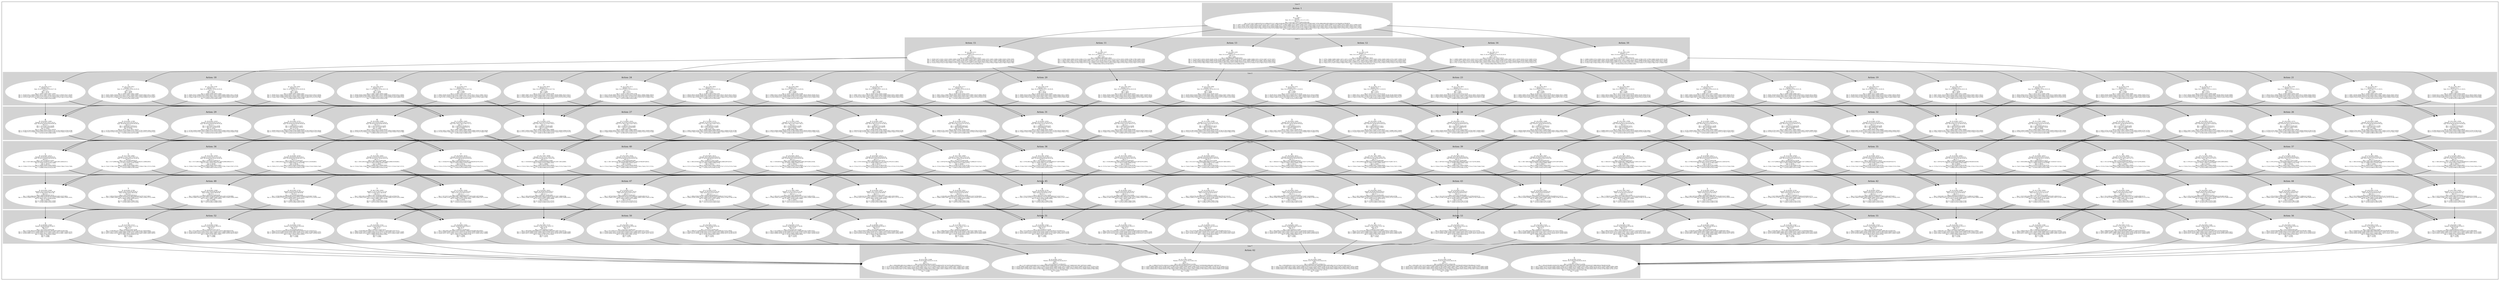 digraph G {
subgraph cluster_info {

            subgraph cluster_7 {
            style=filled;
            color=lightgrey;
            node [style=filled,color=white];
            subgraph cluster_act_62 {
label = "Action: 62" 
step_62_55 [label=<5<BR /><FONT POINT-SIZE="8">ID: 62.55 KEY: 32190</FONT><BR /><FONT POINT-SIZE="8">Parents: 55.45,55.42,55.43,55.48,55.44,</FONT><BR /><FONT POINT-SIZE="8">Sons: </FONT><BR /><FONT POINT-SIZE="8"> Km: 0: 1,</FONT><BR /><FONT POINT-SIZE="8"> Km: 1: 4109,4112,4107,4106,4108,</FONT><BR /><FONT POINT-SIZE="8"> Km: 2: 8915,8917,9171,9172,8850,8979,8914,8980,8856,8792,8853,8852,9170,8788,8978,8920,8789,8984,9173,8787,</FONT><BR /><FONT POINT-SIZE="8"> Km: 3: 13536,13472,13594,13530,13533,13787,13468,13404,13788,13466,13595,13600,13469,13405,13408,13531,13786,13789,13403,13596,</FONT><BR /><FONT POINT-SIZE="8"> Km: 4: 18019,18147,18403,18210,18402,18085,18024,18020,18146,18216,18405,18021,18211,18149,18212,18082,18404,18152,18084,18088,</FONT><BR /><FONT POINT-SIZE="8"> Km: 5: 23018,22701,22637,22763,23021,22832,22762,22640,22826,22765,22768,22700,22698,22635,22636,22704,22827,23020,23019,22828,</FONT><BR /><FONT POINT-SIZE="8"> Km: 6: 27319,27447,27639,27383,27255,</FONT><BR /><FONT POINT-SIZE="8"> Km: 7: 32190,</FONT>>]
step_62_53 [label=<5<BR /><FONT POINT-SIZE="8">ID: 62.53 KEY: 32062</FONT><BR /><FONT POINT-SIZE="8">Parents: 53.47,53.48,53.43,53.44,53.42,</FONT><BR /><FONT POINT-SIZE="8">Sons: </FONT><BR /><FONT POINT-SIZE="8"> Km: 0: 1,</FONT><BR /><FONT POINT-SIZE="8"> Km: 1: 4106,4107,4112,4108,4111,</FONT><BR /><FONT POINT-SIZE="8"> Km: 2: 8919,8850,9112,9172,9175,8791,9106,8788,9108,8787,8856,8855,8852,8920,8915,9171,8792,9107,8914,9170,</FONT><BR /><FONT POINT-SIZE="8"> Km: 3: 13471,13722,13404,13472,13407,13403,13468,13728,13723,13530,13408,13788,13724,13786,13535,13787,13536,13791,13531,13466,</FONT><BR /><FONT POINT-SIZE="8"> Km: 4: 18088,18339,18407,18024,18082,18020,18344,18152,18084,18402,18151,18340,18338,18023,18404,18019,18403,18087,18146,18147,</FONT><BR /><FONT POINT-SIZE="8"> Km: 5: 22636,22954,22767,22960,22956,23019,22763,23023,22639,23020,22955,22768,23018,22635,22698,22762,22700,22704,22703,22640,</FONT><BR /><FONT POINT-SIZE="8"> Km: 6: 27637,27381,27253,27317,27573,</FONT><BR /><FONT POINT-SIZE="8"> Km: 7: 32062,</FONT>>]
step_62_51 [label=<5<BR /><FONT POINT-SIZE="8">ID: 62.51 KEY: 31934</FONT><BR /><FONT POINT-SIZE="8">Parents: 51.42,51.47,51.45,51.48,51.44,</FONT><BR /><FONT POINT-SIZE="8">Sons: </FONT><BR /><FONT POINT-SIZE="8"> Km: 0: 1,</FONT><BR /><FONT POINT-SIZE="8"> Km: 1: 4111,4108,4109,4112,4106,</FONT><BR /><FONT POINT-SIZE="8"> Km: 2: 8980,8792,8791,9106,9112,8983,8914,9108,9109,8919,9175,9172,8789,9170,8788,8920,8984,8917,8978,9173,</FONT><BR /><FONT POINT-SIZE="8"> Km: 3: 13530,13594,13405,13535,13788,13533,13786,13791,13408,13599,13600,13596,13536,13724,13789,13407,13728,13725,13404,13722,</FONT><BR /><FONT POINT-SIZE="8"> Km: 4: 18407,18020,18023,18210,18338,18021,18024,18340,18402,18151,18212,18216,18405,18344,18215,18341,18152,18146,18149,18404,</FONT><BR /><FONT POINT-SIZE="8"> Km: 5: 22832,22956,23021,22828,23018,22768,22954,22831,22639,23023,22637,22957,22636,22765,22826,22762,23020,22960,22767,22640,</FONT><BR /><FONT POINT-SIZE="8"> Km: 6: 27571,27379,27443,27251,27635,</FONT><BR /><FONT POINT-SIZE="8"> Km: 7: 31934,</FONT>>]
step_62_50 [label=<5<BR /><FONT POINT-SIZE="8">ID: 62.50 KEY: 31870</FONT><BR /><FONT POINT-SIZE="8">Parents: 50.43,50.48,50.45,50.44,50.47,</FONT><BR /><FONT POINT-SIZE="8">Sons: </FONT><BR /><FONT POINT-SIZE="8"> Km: 0: 1,</FONT><BR /><FONT POINT-SIZE="8"> Km: 1: 4112,4108,4111,4109,4107,</FONT><BR /><FONT POINT-SIZE="8"> Km: 2: 9171,8853,9109,8855,9172,8980,9108,8919,8984,8915,9175,8920,8852,9173,8856,9107,8917,8979,9112,8983,</FONT><BR /><FONT POINT-SIZE="8"> Km: 3: 13536,13468,13789,13595,13531,13471,13788,13725,13599,13600,13787,13472,13596,13724,13535,13469,13533,13723,13728,13791,</FONT><BR /><FONT POINT-SIZE="8"> Km: 4: 18149,18216,18084,18152,18211,18403,18212,18340,18344,18085,18088,18147,18087,18215,18404,18151,18339,18341,18405,18407,</FONT><BR /><FONT POINT-SIZE="8"> Km: 5: 22956,22827,22704,22957,22832,22763,23023,23020,23019,22767,22700,22831,23021,22765,22703,22701,22960,22828,22768,22955,</FONT><BR /><FONT POINT-SIZE="8"> Km: 6: 27570,27442,27314,27378,27634,</FONT><BR /><FONT POINT-SIZE="8"> Km: 7: 31870,</FONT>>]
step_62_52 [label=<5<BR /><FONT POINT-SIZE="8">ID: 62.52 KEY: 31998</FONT><BR /><FONT POINT-SIZE="8">Parents: 52.42,52.48,52.43,52.47,52.45,</FONT><BR /><FONT POINT-SIZE="8">Sons: </FONT><BR /><FONT POINT-SIZE="8"> Km: 0: 1,</FONT><BR /><FONT POINT-SIZE="8"> Km: 1: 4111,4109,4106,4112,4107,</FONT><BR /><FONT POINT-SIZE="8"> Km: 2: 8856,8983,8855,9112,8984,9171,9175,8979,8978,8792,9107,9109,9106,8850,8787,9170,8791,8853,8789,9173,</FONT><BR /><FONT POINT-SIZE="8"> Km: 3: 13728,13725,13466,13600,13789,13791,13722,13599,13403,13471,13723,13594,13786,13595,13472,13408,13407,13469,13787,13405,</FONT><BR /><FONT POINT-SIZE="8"> Km: 4: 18211,18339,18338,18216,18341,18085,18344,18210,18082,18405,18215,18023,18402,18403,18024,18019,18407,18088,18021,18087,</FONT><BR /><FONT POINT-SIZE="8"> Km: 5: 22827,22704,23018,22637,22703,22639,22955,23019,22635,22698,23023,22832,22831,23021,22960,22701,22954,22640,22957,22826,</FONT><BR /><FONT POINT-SIZE="8"> Km: 6: 27636,27252,27316,27572,27444,</FONT><BR /><FONT POINT-SIZE="8"> Km: 7: 31998,</FONT>>]
step_62_56 [label=<5<BR /><FONT POINT-SIZE="8">ID: 62.56 KEY: 32254</FONT><BR /><FONT POINT-SIZE="8">Parents: 56.47,56.45,56.44,56.42,56.43,</FONT><BR /><FONT POINT-SIZE="8">Sons: </FONT><BR /><FONT POINT-SIZE="8"> Km: 0: 1,</FONT><BR /><FONT POINT-SIZE="8"> Km: 1: 4109,4107,4108,4111,4106,</FONT><BR /><FONT POINT-SIZE="8"> Km: 2: 8914,9108,8855,9109,8787,8983,8917,8853,8852,8915,8791,8978,8979,9106,9107,8980,8850,8788,8919,8789,</FONT><BR /><FONT POINT-SIZE="8"> Km: 3: 13471,13405,13723,13724,13595,13404,13594,13722,13468,13535,13596,13533,13407,13403,13725,13531,13530,13469,13599,13466,</FONT><BR /><FONT POINT-SIZE="8"> Km: 4: 18020,18341,18212,18339,18084,18340,18149,18215,18085,18147,18082,18211,18146,18338,18019,18210,18021,18023,18087,18151,</FONT><BR /><FONT POINT-SIZE="8"> Km: 5: 22698,22828,22765,22635,22956,22639,22955,22763,22826,22637,22636,22957,22703,22954,22827,22762,22700,22831,22701,22767,</FONT><BR /><FONT POINT-SIZE="8"> Km: 6: 27448,27320,27256,27576,27384,</FONT><BR /><FONT POINT-SIZE="8"> Km: 7: 32254,</FONT>>]
}
subgraph cluster_act_62 {
label = "Action: 62" 
step_62_55 [label=<5<BR /><FONT POINT-SIZE="8">ID: 62.55 KEY: 32190</FONT><BR /><FONT POINT-SIZE="8">Parents: 55.45,55.42,55.43,55.48,55.44,</FONT><BR /><FONT POINT-SIZE="8">Sons: </FONT><BR /><FONT POINT-SIZE="8"> Km: 0: 1,</FONT><BR /><FONT POINT-SIZE="8"> Km: 1: 4109,4112,4107,4106,4108,</FONT><BR /><FONT POINT-SIZE="8"> Km: 2: 8915,8917,9171,9172,8850,8979,8914,8980,8856,8792,8853,8852,9170,8788,8978,8920,8789,8984,9173,8787,</FONT><BR /><FONT POINT-SIZE="8"> Km: 3: 13536,13472,13594,13530,13533,13787,13468,13404,13788,13466,13595,13600,13469,13405,13408,13531,13786,13789,13403,13596,</FONT><BR /><FONT POINT-SIZE="8"> Km: 4: 18019,18147,18403,18210,18402,18085,18024,18020,18146,18216,18405,18021,18211,18149,18212,18082,18404,18152,18084,18088,</FONT><BR /><FONT POINT-SIZE="8"> Km: 5: 23018,22701,22637,22763,23021,22832,22762,22640,22826,22765,22768,22700,22698,22635,22636,22704,22827,23020,23019,22828,</FONT><BR /><FONT POINT-SIZE="8"> Km: 6: 27319,27447,27639,27383,27255,</FONT><BR /><FONT POINT-SIZE="8"> Km: 7: 32190,</FONT>>]
step_62_53 [label=<5<BR /><FONT POINT-SIZE="8">ID: 62.53 KEY: 32062</FONT><BR /><FONT POINT-SIZE="8">Parents: 53.47,53.48,53.43,53.44,53.42,</FONT><BR /><FONT POINT-SIZE="8">Sons: </FONT><BR /><FONT POINT-SIZE="8"> Km: 0: 1,</FONT><BR /><FONT POINT-SIZE="8"> Km: 1: 4106,4107,4112,4108,4111,</FONT><BR /><FONT POINT-SIZE="8"> Km: 2: 8919,8850,9112,9172,9175,8791,9106,8788,9108,8787,8856,8855,8852,8920,8915,9171,8792,9107,8914,9170,</FONT><BR /><FONT POINT-SIZE="8"> Km: 3: 13471,13722,13404,13472,13407,13403,13468,13728,13723,13530,13408,13788,13724,13786,13535,13787,13536,13791,13531,13466,</FONT><BR /><FONT POINT-SIZE="8"> Km: 4: 18088,18339,18407,18024,18082,18020,18344,18152,18084,18402,18151,18340,18338,18023,18404,18019,18403,18087,18146,18147,</FONT><BR /><FONT POINT-SIZE="8"> Km: 5: 22636,22954,22767,22960,22956,23019,22763,23023,22639,23020,22955,22768,23018,22635,22698,22762,22700,22704,22703,22640,</FONT><BR /><FONT POINT-SIZE="8"> Km: 6: 27637,27381,27253,27317,27573,</FONT><BR /><FONT POINT-SIZE="8"> Km: 7: 32062,</FONT>>]
step_62_51 [label=<5<BR /><FONT POINT-SIZE="8">ID: 62.51 KEY: 31934</FONT><BR /><FONT POINT-SIZE="8">Parents: 51.42,51.47,51.45,51.48,51.44,</FONT><BR /><FONT POINT-SIZE="8">Sons: </FONT><BR /><FONT POINT-SIZE="8"> Km: 0: 1,</FONT><BR /><FONT POINT-SIZE="8"> Km: 1: 4111,4108,4109,4112,4106,</FONT><BR /><FONT POINT-SIZE="8"> Km: 2: 8980,8792,8791,9106,9112,8983,8914,9108,9109,8919,9175,9172,8789,9170,8788,8920,8984,8917,8978,9173,</FONT><BR /><FONT POINT-SIZE="8"> Km: 3: 13530,13594,13405,13535,13788,13533,13786,13791,13408,13599,13600,13596,13536,13724,13789,13407,13728,13725,13404,13722,</FONT><BR /><FONT POINT-SIZE="8"> Km: 4: 18407,18020,18023,18210,18338,18021,18024,18340,18402,18151,18212,18216,18405,18344,18215,18341,18152,18146,18149,18404,</FONT><BR /><FONT POINT-SIZE="8"> Km: 5: 22832,22956,23021,22828,23018,22768,22954,22831,22639,23023,22637,22957,22636,22765,22826,22762,23020,22960,22767,22640,</FONT><BR /><FONT POINT-SIZE="8"> Km: 6: 27571,27379,27443,27251,27635,</FONT><BR /><FONT POINT-SIZE="8"> Km: 7: 31934,</FONT>>]
step_62_50 [label=<5<BR /><FONT POINT-SIZE="8">ID: 62.50 KEY: 31870</FONT><BR /><FONT POINT-SIZE="8">Parents: 50.43,50.48,50.45,50.44,50.47,</FONT><BR /><FONT POINT-SIZE="8">Sons: </FONT><BR /><FONT POINT-SIZE="8"> Km: 0: 1,</FONT><BR /><FONT POINT-SIZE="8"> Km: 1: 4112,4108,4111,4109,4107,</FONT><BR /><FONT POINT-SIZE="8"> Km: 2: 9171,8853,9109,8855,9172,8980,9108,8919,8984,8915,9175,8920,8852,9173,8856,9107,8917,8979,9112,8983,</FONT><BR /><FONT POINT-SIZE="8"> Km: 3: 13536,13468,13789,13595,13531,13471,13788,13725,13599,13600,13787,13472,13596,13724,13535,13469,13533,13723,13728,13791,</FONT><BR /><FONT POINT-SIZE="8"> Km: 4: 18149,18216,18084,18152,18211,18403,18212,18340,18344,18085,18088,18147,18087,18215,18404,18151,18339,18341,18405,18407,</FONT><BR /><FONT POINT-SIZE="8"> Km: 5: 22956,22827,22704,22957,22832,22763,23023,23020,23019,22767,22700,22831,23021,22765,22703,22701,22960,22828,22768,22955,</FONT><BR /><FONT POINT-SIZE="8"> Km: 6: 27570,27442,27314,27378,27634,</FONT><BR /><FONT POINT-SIZE="8"> Km: 7: 31870,</FONT>>]
step_62_52 [label=<5<BR /><FONT POINT-SIZE="8">ID: 62.52 KEY: 31998</FONT><BR /><FONT POINT-SIZE="8">Parents: 52.42,52.48,52.43,52.47,52.45,</FONT><BR /><FONT POINT-SIZE="8">Sons: </FONT><BR /><FONT POINT-SIZE="8"> Km: 0: 1,</FONT><BR /><FONT POINT-SIZE="8"> Km: 1: 4111,4109,4106,4112,4107,</FONT><BR /><FONT POINT-SIZE="8"> Km: 2: 8856,8983,8855,9112,8984,9171,9175,8979,8978,8792,9107,9109,9106,8850,8787,9170,8791,8853,8789,9173,</FONT><BR /><FONT POINT-SIZE="8"> Km: 3: 13728,13725,13466,13600,13789,13791,13722,13599,13403,13471,13723,13594,13786,13595,13472,13408,13407,13469,13787,13405,</FONT><BR /><FONT POINT-SIZE="8"> Km: 4: 18211,18339,18338,18216,18341,18085,18344,18210,18082,18405,18215,18023,18402,18403,18024,18019,18407,18088,18021,18087,</FONT><BR /><FONT POINT-SIZE="8"> Km: 5: 22827,22704,23018,22637,22703,22639,22955,23019,22635,22698,23023,22832,22831,23021,22960,22701,22954,22640,22957,22826,</FONT><BR /><FONT POINT-SIZE="8"> Km: 6: 27636,27252,27316,27572,27444,</FONT><BR /><FONT POINT-SIZE="8"> Km: 7: 31998,</FONT>>]
step_62_56 [label=<5<BR /><FONT POINT-SIZE="8">ID: 62.56 KEY: 32254</FONT><BR /><FONT POINT-SIZE="8">Parents: 56.47,56.45,56.44,56.42,56.43,</FONT><BR /><FONT POINT-SIZE="8">Sons: </FONT><BR /><FONT POINT-SIZE="8"> Km: 0: 1,</FONT><BR /><FONT POINT-SIZE="8"> Km: 1: 4109,4107,4108,4111,4106,</FONT><BR /><FONT POINT-SIZE="8"> Km: 2: 8914,9108,8855,9109,8787,8983,8917,8853,8852,8915,8791,8978,8979,9106,9107,8980,8850,8788,8919,8789,</FONT><BR /><FONT POINT-SIZE="8"> Km: 3: 13471,13405,13723,13724,13595,13404,13594,13722,13468,13535,13596,13533,13407,13403,13725,13531,13530,13469,13599,13466,</FONT><BR /><FONT POINT-SIZE="8"> Km: 4: 18020,18341,18212,18339,18084,18340,18149,18215,18085,18147,18082,18211,18146,18338,18019,18210,18021,18023,18087,18151,</FONT><BR /><FONT POINT-SIZE="8"> Km: 5: 22698,22828,22765,22635,22956,22639,22955,22763,22826,22637,22636,22957,22703,22954,22827,22762,22700,22831,22701,22767,</FONT><BR /><FONT POINT-SIZE="8"> Km: 6: 27448,27320,27256,27576,27384,</FONT><BR /><FONT POINT-SIZE="8"> Km: 7: 32254,</FONT>>]
}
subgraph cluster_act_62 {
label = "Action: 62" 
step_62_55 [label=<5<BR /><FONT POINT-SIZE="8">ID: 62.55 KEY: 32190</FONT><BR /><FONT POINT-SIZE="8">Parents: 55.45,55.42,55.43,55.48,55.44,</FONT><BR /><FONT POINT-SIZE="8">Sons: </FONT><BR /><FONT POINT-SIZE="8"> Km: 0: 1,</FONT><BR /><FONT POINT-SIZE="8"> Km: 1: 4109,4112,4107,4106,4108,</FONT><BR /><FONT POINT-SIZE="8"> Km: 2: 8915,8917,9171,9172,8850,8979,8914,8980,8856,8792,8853,8852,9170,8788,8978,8920,8789,8984,9173,8787,</FONT><BR /><FONT POINT-SIZE="8"> Km: 3: 13536,13472,13594,13530,13533,13787,13468,13404,13788,13466,13595,13600,13469,13405,13408,13531,13786,13789,13403,13596,</FONT><BR /><FONT POINT-SIZE="8"> Km: 4: 18019,18147,18403,18210,18402,18085,18024,18020,18146,18216,18405,18021,18211,18149,18212,18082,18404,18152,18084,18088,</FONT><BR /><FONT POINT-SIZE="8"> Km: 5: 23018,22701,22637,22763,23021,22832,22762,22640,22826,22765,22768,22700,22698,22635,22636,22704,22827,23020,23019,22828,</FONT><BR /><FONT POINT-SIZE="8"> Km: 6: 27319,27447,27639,27383,27255,</FONT><BR /><FONT POINT-SIZE="8"> Km: 7: 32190,</FONT>>]
step_62_53 [label=<5<BR /><FONT POINT-SIZE="8">ID: 62.53 KEY: 32062</FONT><BR /><FONT POINT-SIZE="8">Parents: 53.47,53.48,53.43,53.44,53.42,</FONT><BR /><FONT POINT-SIZE="8">Sons: </FONT><BR /><FONT POINT-SIZE="8"> Km: 0: 1,</FONT><BR /><FONT POINT-SIZE="8"> Km: 1: 4106,4107,4112,4108,4111,</FONT><BR /><FONT POINT-SIZE="8"> Km: 2: 8919,8850,9112,9172,9175,8791,9106,8788,9108,8787,8856,8855,8852,8920,8915,9171,8792,9107,8914,9170,</FONT><BR /><FONT POINT-SIZE="8"> Km: 3: 13471,13722,13404,13472,13407,13403,13468,13728,13723,13530,13408,13788,13724,13786,13535,13787,13536,13791,13531,13466,</FONT><BR /><FONT POINT-SIZE="8"> Km: 4: 18088,18339,18407,18024,18082,18020,18344,18152,18084,18402,18151,18340,18338,18023,18404,18019,18403,18087,18146,18147,</FONT><BR /><FONT POINT-SIZE="8"> Km: 5: 22636,22954,22767,22960,22956,23019,22763,23023,22639,23020,22955,22768,23018,22635,22698,22762,22700,22704,22703,22640,</FONT><BR /><FONT POINT-SIZE="8"> Km: 6: 27637,27381,27253,27317,27573,</FONT><BR /><FONT POINT-SIZE="8"> Km: 7: 32062,</FONT>>]
step_62_51 [label=<5<BR /><FONT POINT-SIZE="8">ID: 62.51 KEY: 31934</FONT><BR /><FONT POINT-SIZE="8">Parents: 51.42,51.47,51.45,51.48,51.44,</FONT><BR /><FONT POINT-SIZE="8">Sons: </FONT><BR /><FONT POINT-SIZE="8"> Km: 0: 1,</FONT><BR /><FONT POINT-SIZE="8"> Km: 1: 4111,4108,4109,4112,4106,</FONT><BR /><FONT POINT-SIZE="8"> Km: 2: 8980,8792,8791,9106,9112,8983,8914,9108,9109,8919,9175,9172,8789,9170,8788,8920,8984,8917,8978,9173,</FONT><BR /><FONT POINT-SIZE="8"> Km: 3: 13530,13594,13405,13535,13788,13533,13786,13791,13408,13599,13600,13596,13536,13724,13789,13407,13728,13725,13404,13722,</FONT><BR /><FONT POINT-SIZE="8"> Km: 4: 18407,18020,18023,18210,18338,18021,18024,18340,18402,18151,18212,18216,18405,18344,18215,18341,18152,18146,18149,18404,</FONT><BR /><FONT POINT-SIZE="8"> Km: 5: 22832,22956,23021,22828,23018,22768,22954,22831,22639,23023,22637,22957,22636,22765,22826,22762,23020,22960,22767,22640,</FONT><BR /><FONT POINT-SIZE="8"> Km: 6: 27571,27379,27443,27251,27635,</FONT><BR /><FONT POINT-SIZE="8"> Km: 7: 31934,</FONT>>]
step_62_50 [label=<5<BR /><FONT POINT-SIZE="8">ID: 62.50 KEY: 31870</FONT><BR /><FONT POINT-SIZE="8">Parents: 50.43,50.48,50.45,50.44,50.47,</FONT><BR /><FONT POINT-SIZE="8">Sons: </FONT><BR /><FONT POINT-SIZE="8"> Km: 0: 1,</FONT><BR /><FONT POINT-SIZE="8"> Km: 1: 4112,4108,4111,4109,4107,</FONT><BR /><FONT POINT-SIZE="8"> Km: 2: 9171,8853,9109,8855,9172,8980,9108,8919,8984,8915,9175,8920,8852,9173,8856,9107,8917,8979,9112,8983,</FONT><BR /><FONT POINT-SIZE="8"> Km: 3: 13536,13468,13789,13595,13531,13471,13788,13725,13599,13600,13787,13472,13596,13724,13535,13469,13533,13723,13728,13791,</FONT><BR /><FONT POINT-SIZE="8"> Km: 4: 18149,18216,18084,18152,18211,18403,18212,18340,18344,18085,18088,18147,18087,18215,18404,18151,18339,18341,18405,18407,</FONT><BR /><FONT POINT-SIZE="8"> Km: 5: 22956,22827,22704,22957,22832,22763,23023,23020,23019,22767,22700,22831,23021,22765,22703,22701,22960,22828,22768,22955,</FONT><BR /><FONT POINT-SIZE="8"> Km: 6: 27570,27442,27314,27378,27634,</FONT><BR /><FONT POINT-SIZE="8"> Km: 7: 31870,</FONT>>]
step_62_52 [label=<5<BR /><FONT POINT-SIZE="8">ID: 62.52 KEY: 31998</FONT><BR /><FONT POINT-SIZE="8">Parents: 52.42,52.48,52.43,52.47,52.45,</FONT><BR /><FONT POINT-SIZE="8">Sons: </FONT><BR /><FONT POINT-SIZE="8"> Km: 0: 1,</FONT><BR /><FONT POINT-SIZE="8"> Km: 1: 4111,4109,4106,4112,4107,</FONT><BR /><FONT POINT-SIZE="8"> Km: 2: 8856,8983,8855,9112,8984,9171,9175,8979,8978,8792,9107,9109,9106,8850,8787,9170,8791,8853,8789,9173,</FONT><BR /><FONT POINT-SIZE="8"> Km: 3: 13728,13725,13466,13600,13789,13791,13722,13599,13403,13471,13723,13594,13786,13595,13472,13408,13407,13469,13787,13405,</FONT><BR /><FONT POINT-SIZE="8"> Km: 4: 18211,18339,18338,18216,18341,18085,18344,18210,18082,18405,18215,18023,18402,18403,18024,18019,18407,18088,18021,18087,</FONT><BR /><FONT POINT-SIZE="8"> Km: 5: 22827,22704,23018,22637,22703,22639,22955,23019,22635,22698,23023,22832,22831,23021,22960,22701,22954,22640,22957,22826,</FONT><BR /><FONT POINT-SIZE="8"> Km: 6: 27636,27252,27316,27572,27444,</FONT><BR /><FONT POINT-SIZE="8"> Km: 7: 31998,</FONT>>]
step_62_56 [label=<5<BR /><FONT POINT-SIZE="8">ID: 62.56 KEY: 32254</FONT><BR /><FONT POINT-SIZE="8">Parents: 56.47,56.45,56.44,56.42,56.43,</FONT><BR /><FONT POINT-SIZE="8">Sons: </FONT><BR /><FONT POINT-SIZE="8"> Km: 0: 1,</FONT><BR /><FONT POINT-SIZE="8"> Km: 1: 4109,4107,4108,4111,4106,</FONT><BR /><FONT POINT-SIZE="8"> Km: 2: 8914,9108,8855,9109,8787,8983,8917,8853,8852,8915,8791,8978,8979,9106,9107,8980,8850,8788,8919,8789,</FONT><BR /><FONT POINT-SIZE="8"> Km: 3: 13471,13405,13723,13724,13595,13404,13594,13722,13468,13535,13596,13533,13407,13403,13725,13531,13530,13469,13599,13466,</FONT><BR /><FONT POINT-SIZE="8"> Km: 4: 18020,18341,18212,18339,18084,18340,18149,18215,18085,18147,18082,18211,18146,18338,18019,18210,18021,18023,18087,18151,</FONT><BR /><FONT POINT-SIZE="8"> Km: 5: 22698,22828,22765,22635,22956,22639,22955,22763,22826,22637,22636,22957,22703,22954,22827,22762,22700,22831,22701,22767,</FONT><BR /><FONT POINT-SIZE="8"> Km: 6: 27448,27320,27256,27576,27384,</FONT><BR /><FONT POINT-SIZE="8"> Km: 7: 32254,</FONT>>]
}
subgraph cluster_act_62 {
label = "Action: 62" 
step_62_55 [label=<5<BR /><FONT POINT-SIZE="8">ID: 62.55 KEY: 32190</FONT><BR /><FONT POINT-SIZE="8">Parents: 55.45,55.42,55.43,55.48,55.44,</FONT><BR /><FONT POINT-SIZE="8">Sons: </FONT><BR /><FONT POINT-SIZE="8"> Km: 0: 1,</FONT><BR /><FONT POINT-SIZE="8"> Km: 1: 4109,4112,4107,4106,4108,</FONT><BR /><FONT POINT-SIZE="8"> Km: 2: 8915,8917,9171,9172,8850,8979,8914,8980,8856,8792,8853,8852,9170,8788,8978,8920,8789,8984,9173,8787,</FONT><BR /><FONT POINT-SIZE="8"> Km: 3: 13536,13472,13594,13530,13533,13787,13468,13404,13788,13466,13595,13600,13469,13405,13408,13531,13786,13789,13403,13596,</FONT><BR /><FONT POINT-SIZE="8"> Km: 4: 18019,18147,18403,18210,18402,18085,18024,18020,18146,18216,18405,18021,18211,18149,18212,18082,18404,18152,18084,18088,</FONT><BR /><FONT POINT-SIZE="8"> Km: 5: 23018,22701,22637,22763,23021,22832,22762,22640,22826,22765,22768,22700,22698,22635,22636,22704,22827,23020,23019,22828,</FONT><BR /><FONT POINT-SIZE="8"> Km: 6: 27319,27447,27639,27383,27255,</FONT><BR /><FONT POINT-SIZE="8"> Km: 7: 32190,</FONT>>]
step_62_53 [label=<5<BR /><FONT POINT-SIZE="8">ID: 62.53 KEY: 32062</FONT><BR /><FONT POINT-SIZE="8">Parents: 53.47,53.48,53.43,53.44,53.42,</FONT><BR /><FONT POINT-SIZE="8">Sons: </FONT><BR /><FONT POINT-SIZE="8"> Km: 0: 1,</FONT><BR /><FONT POINT-SIZE="8"> Km: 1: 4106,4107,4112,4108,4111,</FONT><BR /><FONT POINT-SIZE="8"> Km: 2: 8919,8850,9112,9172,9175,8791,9106,8788,9108,8787,8856,8855,8852,8920,8915,9171,8792,9107,8914,9170,</FONT><BR /><FONT POINT-SIZE="8"> Km: 3: 13471,13722,13404,13472,13407,13403,13468,13728,13723,13530,13408,13788,13724,13786,13535,13787,13536,13791,13531,13466,</FONT><BR /><FONT POINT-SIZE="8"> Km: 4: 18088,18339,18407,18024,18082,18020,18344,18152,18084,18402,18151,18340,18338,18023,18404,18019,18403,18087,18146,18147,</FONT><BR /><FONT POINT-SIZE="8"> Km: 5: 22636,22954,22767,22960,22956,23019,22763,23023,22639,23020,22955,22768,23018,22635,22698,22762,22700,22704,22703,22640,</FONT><BR /><FONT POINT-SIZE="8"> Km: 6: 27637,27381,27253,27317,27573,</FONT><BR /><FONT POINT-SIZE="8"> Km: 7: 32062,</FONT>>]
step_62_51 [label=<5<BR /><FONT POINT-SIZE="8">ID: 62.51 KEY: 31934</FONT><BR /><FONT POINT-SIZE="8">Parents: 51.42,51.47,51.45,51.48,51.44,</FONT><BR /><FONT POINT-SIZE="8">Sons: </FONT><BR /><FONT POINT-SIZE="8"> Km: 0: 1,</FONT><BR /><FONT POINT-SIZE="8"> Km: 1: 4111,4108,4109,4112,4106,</FONT><BR /><FONT POINT-SIZE="8"> Km: 2: 8980,8792,8791,9106,9112,8983,8914,9108,9109,8919,9175,9172,8789,9170,8788,8920,8984,8917,8978,9173,</FONT><BR /><FONT POINT-SIZE="8"> Km: 3: 13530,13594,13405,13535,13788,13533,13786,13791,13408,13599,13600,13596,13536,13724,13789,13407,13728,13725,13404,13722,</FONT><BR /><FONT POINT-SIZE="8"> Km: 4: 18407,18020,18023,18210,18338,18021,18024,18340,18402,18151,18212,18216,18405,18344,18215,18341,18152,18146,18149,18404,</FONT><BR /><FONT POINT-SIZE="8"> Km: 5: 22832,22956,23021,22828,23018,22768,22954,22831,22639,23023,22637,22957,22636,22765,22826,22762,23020,22960,22767,22640,</FONT><BR /><FONT POINT-SIZE="8"> Km: 6: 27571,27379,27443,27251,27635,</FONT><BR /><FONT POINT-SIZE="8"> Km: 7: 31934,</FONT>>]
step_62_50 [label=<5<BR /><FONT POINT-SIZE="8">ID: 62.50 KEY: 31870</FONT><BR /><FONT POINT-SIZE="8">Parents: 50.43,50.48,50.45,50.44,50.47,</FONT><BR /><FONT POINT-SIZE="8">Sons: </FONT><BR /><FONT POINT-SIZE="8"> Km: 0: 1,</FONT><BR /><FONT POINT-SIZE="8"> Km: 1: 4112,4108,4111,4109,4107,</FONT><BR /><FONT POINT-SIZE="8"> Km: 2: 9171,8853,9109,8855,9172,8980,9108,8919,8984,8915,9175,8920,8852,9173,8856,9107,8917,8979,9112,8983,</FONT><BR /><FONT POINT-SIZE="8"> Km: 3: 13536,13468,13789,13595,13531,13471,13788,13725,13599,13600,13787,13472,13596,13724,13535,13469,13533,13723,13728,13791,</FONT><BR /><FONT POINT-SIZE="8"> Km: 4: 18149,18216,18084,18152,18211,18403,18212,18340,18344,18085,18088,18147,18087,18215,18404,18151,18339,18341,18405,18407,</FONT><BR /><FONT POINT-SIZE="8"> Km: 5: 22956,22827,22704,22957,22832,22763,23023,23020,23019,22767,22700,22831,23021,22765,22703,22701,22960,22828,22768,22955,</FONT><BR /><FONT POINT-SIZE="8"> Km: 6: 27570,27442,27314,27378,27634,</FONT><BR /><FONT POINT-SIZE="8"> Km: 7: 31870,</FONT>>]
step_62_52 [label=<5<BR /><FONT POINT-SIZE="8">ID: 62.52 KEY: 31998</FONT><BR /><FONT POINT-SIZE="8">Parents: 52.42,52.48,52.43,52.47,52.45,</FONT><BR /><FONT POINT-SIZE="8">Sons: </FONT><BR /><FONT POINT-SIZE="8"> Km: 0: 1,</FONT><BR /><FONT POINT-SIZE="8"> Km: 1: 4111,4109,4106,4112,4107,</FONT><BR /><FONT POINT-SIZE="8"> Km: 2: 8856,8983,8855,9112,8984,9171,9175,8979,8978,8792,9107,9109,9106,8850,8787,9170,8791,8853,8789,9173,</FONT><BR /><FONT POINT-SIZE="8"> Km: 3: 13728,13725,13466,13600,13789,13791,13722,13599,13403,13471,13723,13594,13786,13595,13472,13408,13407,13469,13787,13405,</FONT><BR /><FONT POINT-SIZE="8"> Km: 4: 18211,18339,18338,18216,18341,18085,18344,18210,18082,18405,18215,18023,18402,18403,18024,18019,18407,18088,18021,18087,</FONT><BR /><FONT POINT-SIZE="8"> Km: 5: 22827,22704,23018,22637,22703,22639,22955,23019,22635,22698,23023,22832,22831,23021,22960,22701,22954,22640,22957,22826,</FONT><BR /><FONT POINT-SIZE="8"> Km: 6: 27636,27252,27316,27572,27444,</FONT><BR /><FONT POINT-SIZE="8"> Km: 7: 31998,</FONT>>]
step_62_56 [label=<5<BR /><FONT POINT-SIZE="8">ID: 62.56 KEY: 32254</FONT><BR /><FONT POINT-SIZE="8">Parents: 56.47,56.45,56.44,56.42,56.43,</FONT><BR /><FONT POINT-SIZE="8">Sons: </FONT><BR /><FONT POINT-SIZE="8"> Km: 0: 1,</FONT><BR /><FONT POINT-SIZE="8"> Km: 1: 4109,4107,4108,4111,4106,</FONT><BR /><FONT POINT-SIZE="8"> Km: 2: 8914,9108,8855,9109,8787,8983,8917,8853,8852,8915,8791,8978,8979,9106,9107,8980,8850,8788,8919,8789,</FONT><BR /><FONT POINT-SIZE="8"> Km: 3: 13471,13405,13723,13724,13595,13404,13594,13722,13468,13535,13596,13533,13407,13403,13725,13531,13530,13469,13599,13466,</FONT><BR /><FONT POINT-SIZE="8"> Km: 4: 18020,18341,18212,18339,18084,18340,18149,18215,18085,18147,18082,18211,18146,18338,18019,18210,18021,18023,18087,18151,</FONT><BR /><FONT POINT-SIZE="8"> Km: 5: 22698,22828,22765,22635,22956,22639,22955,22763,22826,22637,22636,22957,22703,22954,22827,22762,22700,22831,22701,22767,</FONT><BR /><FONT POINT-SIZE="8"> Km: 6: 27448,27320,27256,27576,27384,</FONT><BR /><FONT POINT-SIZE="8"> Km: 7: 32254,</FONT>>]
}
subgraph cluster_act_62 {
label = "Action: 62" 
step_62_55 [label=<5<BR /><FONT POINT-SIZE="8">ID: 62.55 KEY: 32190</FONT><BR /><FONT POINT-SIZE="8">Parents: 55.45,55.42,55.43,55.48,55.44,</FONT><BR /><FONT POINT-SIZE="8">Sons: </FONT><BR /><FONT POINT-SIZE="8"> Km: 0: 1,</FONT><BR /><FONT POINT-SIZE="8"> Km: 1: 4109,4112,4107,4106,4108,</FONT><BR /><FONT POINT-SIZE="8"> Km: 2: 8915,8917,9171,9172,8850,8979,8914,8980,8856,8792,8853,8852,9170,8788,8978,8920,8789,8984,9173,8787,</FONT><BR /><FONT POINT-SIZE="8"> Km: 3: 13536,13472,13594,13530,13533,13787,13468,13404,13788,13466,13595,13600,13469,13405,13408,13531,13786,13789,13403,13596,</FONT><BR /><FONT POINT-SIZE="8"> Km: 4: 18019,18147,18403,18210,18402,18085,18024,18020,18146,18216,18405,18021,18211,18149,18212,18082,18404,18152,18084,18088,</FONT><BR /><FONT POINT-SIZE="8"> Km: 5: 23018,22701,22637,22763,23021,22832,22762,22640,22826,22765,22768,22700,22698,22635,22636,22704,22827,23020,23019,22828,</FONT><BR /><FONT POINT-SIZE="8"> Km: 6: 27319,27447,27639,27383,27255,</FONT><BR /><FONT POINT-SIZE="8"> Km: 7: 32190,</FONT>>]
step_62_53 [label=<5<BR /><FONT POINT-SIZE="8">ID: 62.53 KEY: 32062</FONT><BR /><FONT POINT-SIZE="8">Parents: 53.47,53.48,53.43,53.44,53.42,</FONT><BR /><FONT POINT-SIZE="8">Sons: </FONT><BR /><FONT POINT-SIZE="8"> Km: 0: 1,</FONT><BR /><FONT POINT-SIZE="8"> Km: 1: 4106,4107,4112,4108,4111,</FONT><BR /><FONT POINT-SIZE="8"> Km: 2: 8919,8850,9112,9172,9175,8791,9106,8788,9108,8787,8856,8855,8852,8920,8915,9171,8792,9107,8914,9170,</FONT><BR /><FONT POINT-SIZE="8"> Km: 3: 13471,13722,13404,13472,13407,13403,13468,13728,13723,13530,13408,13788,13724,13786,13535,13787,13536,13791,13531,13466,</FONT><BR /><FONT POINT-SIZE="8"> Km: 4: 18088,18339,18407,18024,18082,18020,18344,18152,18084,18402,18151,18340,18338,18023,18404,18019,18403,18087,18146,18147,</FONT><BR /><FONT POINT-SIZE="8"> Km: 5: 22636,22954,22767,22960,22956,23019,22763,23023,22639,23020,22955,22768,23018,22635,22698,22762,22700,22704,22703,22640,</FONT><BR /><FONT POINT-SIZE="8"> Km: 6: 27637,27381,27253,27317,27573,</FONT><BR /><FONT POINT-SIZE="8"> Km: 7: 32062,</FONT>>]
step_62_51 [label=<5<BR /><FONT POINT-SIZE="8">ID: 62.51 KEY: 31934</FONT><BR /><FONT POINT-SIZE="8">Parents: 51.42,51.47,51.45,51.48,51.44,</FONT><BR /><FONT POINT-SIZE="8">Sons: </FONT><BR /><FONT POINT-SIZE="8"> Km: 0: 1,</FONT><BR /><FONT POINT-SIZE="8"> Km: 1: 4111,4108,4109,4112,4106,</FONT><BR /><FONT POINT-SIZE="8"> Km: 2: 8980,8792,8791,9106,9112,8983,8914,9108,9109,8919,9175,9172,8789,9170,8788,8920,8984,8917,8978,9173,</FONT><BR /><FONT POINT-SIZE="8"> Km: 3: 13530,13594,13405,13535,13788,13533,13786,13791,13408,13599,13600,13596,13536,13724,13789,13407,13728,13725,13404,13722,</FONT><BR /><FONT POINT-SIZE="8"> Km: 4: 18407,18020,18023,18210,18338,18021,18024,18340,18402,18151,18212,18216,18405,18344,18215,18341,18152,18146,18149,18404,</FONT><BR /><FONT POINT-SIZE="8"> Km: 5: 22832,22956,23021,22828,23018,22768,22954,22831,22639,23023,22637,22957,22636,22765,22826,22762,23020,22960,22767,22640,</FONT><BR /><FONT POINT-SIZE="8"> Km: 6: 27571,27379,27443,27251,27635,</FONT><BR /><FONT POINT-SIZE="8"> Km: 7: 31934,</FONT>>]
step_62_50 [label=<5<BR /><FONT POINT-SIZE="8">ID: 62.50 KEY: 31870</FONT><BR /><FONT POINT-SIZE="8">Parents: 50.43,50.48,50.45,50.44,50.47,</FONT><BR /><FONT POINT-SIZE="8">Sons: </FONT><BR /><FONT POINT-SIZE="8"> Km: 0: 1,</FONT><BR /><FONT POINT-SIZE="8"> Km: 1: 4112,4108,4111,4109,4107,</FONT><BR /><FONT POINT-SIZE="8"> Km: 2: 9171,8853,9109,8855,9172,8980,9108,8919,8984,8915,9175,8920,8852,9173,8856,9107,8917,8979,9112,8983,</FONT><BR /><FONT POINT-SIZE="8"> Km: 3: 13536,13468,13789,13595,13531,13471,13788,13725,13599,13600,13787,13472,13596,13724,13535,13469,13533,13723,13728,13791,</FONT><BR /><FONT POINT-SIZE="8"> Km: 4: 18149,18216,18084,18152,18211,18403,18212,18340,18344,18085,18088,18147,18087,18215,18404,18151,18339,18341,18405,18407,</FONT><BR /><FONT POINT-SIZE="8"> Km: 5: 22956,22827,22704,22957,22832,22763,23023,23020,23019,22767,22700,22831,23021,22765,22703,22701,22960,22828,22768,22955,</FONT><BR /><FONT POINT-SIZE="8"> Km: 6: 27570,27442,27314,27378,27634,</FONT><BR /><FONT POINT-SIZE="8"> Km: 7: 31870,</FONT>>]
step_62_52 [label=<5<BR /><FONT POINT-SIZE="8">ID: 62.52 KEY: 31998</FONT><BR /><FONT POINT-SIZE="8">Parents: 52.42,52.48,52.43,52.47,52.45,</FONT><BR /><FONT POINT-SIZE="8">Sons: </FONT><BR /><FONT POINT-SIZE="8"> Km: 0: 1,</FONT><BR /><FONT POINT-SIZE="8"> Km: 1: 4111,4109,4106,4112,4107,</FONT><BR /><FONT POINT-SIZE="8"> Km: 2: 8856,8983,8855,9112,8984,9171,9175,8979,8978,8792,9107,9109,9106,8850,8787,9170,8791,8853,8789,9173,</FONT><BR /><FONT POINT-SIZE="8"> Km: 3: 13728,13725,13466,13600,13789,13791,13722,13599,13403,13471,13723,13594,13786,13595,13472,13408,13407,13469,13787,13405,</FONT><BR /><FONT POINT-SIZE="8"> Km: 4: 18211,18339,18338,18216,18341,18085,18344,18210,18082,18405,18215,18023,18402,18403,18024,18019,18407,18088,18021,18087,</FONT><BR /><FONT POINT-SIZE="8"> Km: 5: 22827,22704,23018,22637,22703,22639,22955,23019,22635,22698,23023,22832,22831,23021,22960,22701,22954,22640,22957,22826,</FONT><BR /><FONT POINT-SIZE="8"> Km: 6: 27636,27252,27316,27572,27444,</FONT><BR /><FONT POINT-SIZE="8"> Km: 7: 31998,</FONT>>]
step_62_56 [label=<5<BR /><FONT POINT-SIZE="8">ID: 62.56 KEY: 32254</FONT><BR /><FONT POINT-SIZE="8">Parents: 56.47,56.45,56.44,56.42,56.43,</FONT><BR /><FONT POINT-SIZE="8">Sons: </FONT><BR /><FONT POINT-SIZE="8"> Km: 0: 1,</FONT><BR /><FONT POINT-SIZE="8"> Km: 1: 4109,4107,4108,4111,4106,</FONT><BR /><FONT POINT-SIZE="8"> Km: 2: 8914,9108,8855,9109,8787,8983,8917,8853,8852,8915,8791,8978,8979,9106,9107,8980,8850,8788,8919,8789,</FONT><BR /><FONT POINT-SIZE="8"> Km: 3: 13471,13405,13723,13724,13595,13404,13594,13722,13468,13535,13596,13533,13407,13403,13725,13531,13530,13469,13599,13466,</FONT><BR /><FONT POINT-SIZE="8"> Km: 4: 18020,18341,18212,18339,18084,18340,18149,18215,18085,18147,18082,18211,18146,18338,18019,18210,18021,18023,18087,18151,</FONT><BR /><FONT POINT-SIZE="8"> Km: 5: 22698,22828,22765,22635,22956,22639,22955,22763,22826,22637,22636,22957,22703,22954,22827,22762,22700,22831,22701,22767,</FONT><BR /><FONT POINT-SIZE="8"> Km: 6: 27448,27320,27256,27576,27384,</FONT><BR /><FONT POINT-SIZE="8"> Km: 7: 32254,</FONT>>]
}
subgraph cluster_act_62 {
label = "Action: 62" 
step_62_55 [label=<5<BR /><FONT POINT-SIZE="8">ID: 62.55 KEY: 32190</FONT><BR /><FONT POINT-SIZE="8">Parents: 55.45,55.42,55.43,55.48,55.44,</FONT><BR /><FONT POINT-SIZE="8">Sons: </FONT><BR /><FONT POINT-SIZE="8"> Km: 0: 1,</FONT><BR /><FONT POINT-SIZE="8"> Km: 1: 4109,4112,4107,4106,4108,</FONT><BR /><FONT POINT-SIZE="8"> Km: 2: 8915,8917,9171,9172,8850,8979,8914,8980,8856,8792,8853,8852,9170,8788,8978,8920,8789,8984,9173,8787,</FONT><BR /><FONT POINT-SIZE="8"> Km: 3: 13536,13472,13594,13530,13533,13787,13468,13404,13788,13466,13595,13600,13469,13405,13408,13531,13786,13789,13403,13596,</FONT><BR /><FONT POINT-SIZE="8"> Km: 4: 18019,18147,18403,18210,18402,18085,18024,18020,18146,18216,18405,18021,18211,18149,18212,18082,18404,18152,18084,18088,</FONT><BR /><FONT POINT-SIZE="8"> Km: 5: 23018,22701,22637,22763,23021,22832,22762,22640,22826,22765,22768,22700,22698,22635,22636,22704,22827,23020,23019,22828,</FONT><BR /><FONT POINT-SIZE="8"> Km: 6: 27319,27447,27639,27383,27255,</FONT><BR /><FONT POINT-SIZE="8"> Km: 7: 32190,</FONT>>]
step_62_53 [label=<5<BR /><FONT POINT-SIZE="8">ID: 62.53 KEY: 32062</FONT><BR /><FONT POINT-SIZE="8">Parents: 53.47,53.48,53.43,53.44,53.42,</FONT><BR /><FONT POINT-SIZE="8">Sons: </FONT><BR /><FONT POINT-SIZE="8"> Km: 0: 1,</FONT><BR /><FONT POINT-SIZE="8"> Km: 1: 4106,4107,4112,4108,4111,</FONT><BR /><FONT POINT-SIZE="8"> Km: 2: 8919,8850,9112,9172,9175,8791,9106,8788,9108,8787,8856,8855,8852,8920,8915,9171,8792,9107,8914,9170,</FONT><BR /><FONT POINT-SIZE="8"> Km: 3: 13471,13722,13404,13472,13407,13403,13468,13728,13723,13530,13408,13788,13724,13786,13535,13787,13536,13791,13531,13466,</FONT><BR /><FONT POINT-SIZE="8"> Km: 4: 18088,18339,18407,18024,18082,18020,18344,18152,18084,18402,18151,18340,18338,18023,18404,18019,18403,18087,18146,18147,</FONT><BR /><FONT POINT-SIZE="8"> Km: 5: 22636,22954,22767,22960,22956,23019,22763,23023,22639,23020,22955,22768,23018,22635,22698,22762,22700,22704,22703,22640,</FONT><BR /><FONT POINT-SIZE="8"> Km: 6: 27637,27381,27253,27317,27573,</FONT><BR /><FONT POINT-SIZE="8"> Km: 7: 32062,</FONT>>]
step_62_51 [label=<5<BR /><FONT POINT-SIZE="8">ID: 62.51 KEY: 31934</FONT><BR /><FONT POINT-SIZE="8">Parents: 51.42,51.47,51.45,51.48,51.44,</FONT><BR /><FONT POINT-SIZE="8">Sons: </FONT><BR /><FONT POINT-SIZE="8"> Km: 0: 1,</FONT><BR /><FONT POINT-SIZE="8"> Km: 1: 4111,4108,4109,4112,4106,</FONT><BR /><FONT POINT-SIZE="8"> Km: 2: 8980,8792,8791,9106,9112,8983,8914,9108,9109,8919,9175,9172,8789,9170,8788,8920,8984,8917,8978,9173,</FONT><BR /><FONT POINT-SIZE="8"> Km: 3: 13530,13594,13405,13535,13788,13533,13786,13791,13408,13599,13600,13596,13536,13724,13789,13407,13728,13725,13404,13722,</FONT><BR /><FONT POINT-SIZE="8"> Km: 4: 18407,18020,18023,18210,18338,18021,18024,18340,18402,18151,18212,18216,18405,18344,18215,18341,18152,18146,18149,18404,</FONT><BR /><FONT POINT-SIZE="8"> Km: 5: 22832,22956,23021,22828,23018,22768,22954,22831,22639,23023,22637,22957,22636,22765,22826,22762,23020,22960,22767,22640,</FONT><BR /><FONT POINT-SIZE="8"> Km: 6: 27571,27379,27443,27251,27635,</FONT><BR /><FONT POINT-SIZE="8"> Km: 7: 31934,</FONT>>]
step_62_50 [label=<5<BR /><FONT POINT-SIZE="8">ID: 62.50 KEY: 31870</FONT><BR /><FONT POINT-SIZE="8">Parents: 50.43,50.48,50.45,50.44,50.47,</FONT><BR /><FONT POINT-SIZE="8">Sons: </FONT><BR /><FONT POINT-SIZE="8"> Km: 0: 1,</FONT><BR /><FONT POINT-SIZE="8"> Km: 1: 4112,4108,4111,4109,4107,</FONT><BR /><FONT POINT-SIZE="8"> Km: 2: 9171,8853,9109,8855,9172,8980,9108,8919,8984,8915,9175,8920,8852,9173,8856,9107,8917,8979,9112,8983,</FONT><BR /><FONT POINT-SIZE="8"> Km: 3: 13536,13468,13789,13595,13531,13471,13788,13725,13599,13600,13787,13472,13596,13724,13535,13469,13533,13723,13728,13791,</FONT><BR /><FONT POINT-SIZE="8"> Km: 4: 18149,18216,18084,18152,18211,18403,18212,18340,18344,18085,18088,18147,18087,18215,18404,18151,18339,18341,18405,18407,</FONT><BR /><FONT POINT-SIZE="8"> Km: 5: 22956,22827,22704,22957,22832,22763,23023,23020,23019,22767,22700,22831,23021,22765,22703,22701,22960,22828,22768,22955,</FONT><BR /><FONT POINT-SIZE="8"> Km: 6: 27570,27442,27314,27378,27634,</FONT><BR /><FONT POINT-SIZE="8"> Km: 7: 31870,</FONT>>]
step_62_52 [label=<5<BR /><FONT POINT-SIZE="8">ID: 62.52 KEY: 31998</FONT><BR /><FONT POINT-SIZE="8">Parents: 52.42,52.48,52.43,52.47,52.45,</FONT><BR /><FONT POINT-SIZE="8">Sons: </FONT><BR /><FONT POINT-SIZE="8"> Km: 0: 1,</FONT><BR /><FONT POINT-SIZE="8"> Km: 1: 4111,4109,4106,4112,4107,</FONT><BR /><FONT POINT-SIZE="8"> Km: 2: 8856,8983,8855,9112,8984,9171,9175,8979,8978,8792,9107,9109,9106,8850,8787,9170,8791,8853,8789,9173,</FONT><BR /><FONT POINT-SIZE="8"> Km: 3: 13728,13725,13466,13600,13789,13791,13722,13599,13403,13471,13723,13594,13786,13595,13472,13408,13407,13469,13787,13405,</FONT><BR /><FONT POINT-SIZE="8"> Km: 4: 18211,18339,18338,18216,18341,18085,18344,18210,18082,18405,18215,18023,18402,18403,18024,18019,18407,18088,18021,18087,</FONT><BR /><FONT POINT-SIZE="8"> Km: 5: 22827,22704,23018,22637,22703,22639,22955,23019,22635,22698,23023,22832,22831,23021,22960,22701,22954,22640,22957,22826,</FONT><BR /><FONT POINT-SIZE="8"> Km: 6: 27636,27252,27316,27572,27444,</FONT><BR /><FONT POINT-SIZE="8"> Km: 7: 31998,</FONT>>]
step_62_56 [label=<5<BR /><FONT POINT-SIZE="8">ID: 62.56 KEY: 32254</FONT><BR /><FONT POINT-SIZE="8">Parents: 56.47,56.45,56.44,56.42,56.43,</FONT><BR /><FONT POINT-SIZE="8">Sons: </FONT><BR /><FONT POINT-SIZE="8"> Km: 0: 1,</FONT><BR /><FONT POINT-SIZE="8"> Km: 1: 4109,4107,4108,4111,4106,</FONT><BR /><FONT POINT-SIZE="8"> Km: 2: 8914,9108,8855,9109,8787,8983,8917,8853,8852,8915,8791,8978,8979,9106,9107,8980,8850,8788,8919,8789,</FONT><BR /><FONT POINT-SIZE="8"> Km: 3: 13471,13405,13723,13724,13595,13404,13594,13722,13468,13535,13596,13533,13407,13403,13725,13531,13530,13469,13599,13466,</FONT><BR /><FONT POINT-SIZE="8"> Km: 4: 18020,18341,18212,18339,18084,18340,18149,18215,18085,18147,18082,18211,18146,18338,18019,18210,18021,18023,18087,18151,</FONT><BR /><FONT POINT-SIZE="8"> Km: 5: 22698,22828,22765,22635,22956,22639,22955,22763,22826,22637,22636,22957,22703,22954,22827,22762,22700,22831,22701,22767,</FONT><BR /><FONT POINT-SIZE="8"> Km: 6: 27448,27320,27256,27576,27384,</FONT><BR /><FONT POINT-SIZE="8"> Km: 7: 32254,</FONT>>]
}

            fontsize="10"
            label = "Line 7";
            }
            subgraph cluster_2 {
            style=filled;
            color=lightgrey;
            node [style=filled,color=white];
            subgraph cluster_act_21 {
label = "Action: 21" 
step_21_11 [label=<4<BR /><FONT POINT-SIZE="8">ID: 21.11 KEY: 8853</FONT><BR /><FONT POINT-SIZE="8">Parents: 11.1,</FONT><BR /><FONT POINT-SIZE="8">Sons: 30.21,32.21,28.21,31.21,26.21,</FONT><BR /><FONT POINT-SIZE="8"> Km: 0: 1,</FONT><BR /><FONT POINT-SIZE="8"> Km: 1: 4107,</FONT><BR /><FONT POINT-SIZE="8"> Km: 2: 8853,</FONT><BR /><FONT POINT-SIZE="8"> Km: 3: 13600,13596,13594,13599,</FONT><BR /><FONT POINT-SIZE="8"> Km: 4: 18146,18151,18407,18404,18023,18340,18338,18020,18152,18024,18402,18344,</FONT><BR /><FONT POINT-SIZE="8"> Km: 5: 22636,23018,22768,23020,22767,23023,22762,22640,22639,22956,22954,22960,</FONT><BR /><FONT POINT-SIZE="8"> Km: 6: 27572,27576,27639,27255,27256,27384,27252,27383,27634,27378,27570,27636,</FONT><BR /><FONT POINT-SIZE="8"> Km: 7: 32190,32254,31998,31870,</FONT>>]
step_21_12 [label=<4<BR /><FONT POINT-SIZE="8">ID: 21.12 KEY: 8917</FONT><BR /><FONT POINT-SIZE="8">Parents: 12.1,</FONT><BR /><FONT POINT-SIZE="8">Sons: 27.21,32.21,26.21,31.21,30.21,</FONT><BR /><FONT POINT-SIZE="8"> Km: 0: 1,</FONT><BR /><FONT POINT-SIZE="8"> Km: 1: 4108,</FONT><BR /><FONT POINT-SIZE="8"> Km: 2: 8917,</FONT><BR /><FONT POINT-SIZE="8"> Km: 3: 13594,13600,13595,13599,</FONT><BR /><FONT POINT-SIZE="8"> Km: 4: 18087,18338,18088,18024,18339,18403,18023,18407,18082,18344,18402,18019,</FONT><BR /><FONT POINT-SIZE="8"> Km: 5: 22954,23019,22639,23018,22704,22640,22955,22698,23023,22960,22635,22703,</FONT><BR /><FONT POINT-SIZE="8"> Km: 6: 27635,27314,27255,27571,27576,27251,27570,27319,27256,27639,27320,27634,</FONT><BR /><FONT POINT-SIZE="8"> Km: 7: 31934,31870,32254,32190,</FONT>>]
step_21_15 [label=<4<BR /><FONT POINT-SIZE="8">ID: 21.15 KEY: 9109</FONT><BR /><FONT POINT-SIZE="8">Parents: 15.1,</FONT><BR /><FONT POINT-SIZE="8">Sons: 32.21,30.21,27.21,28.21,26.21,</FONT><BR /><FONT POINT-SIZE="8"> Km: 0: 1,</FONT><BR /><FONT POINT-SIZE="8"> Km: 1: 4111,</FONT><BR /><FONT POINT-SIZE="8"> Km: 2: 9109,</FONT><BR /><FONT POINT-SIZE="8"> Km: 3: 13594,13600,13596,13595,</FONT><BR /><FONT POINT-SIZE="8"> Km: 4: 18024,18147,18082,18088,18146,18403,18019,18402,18152,18084,18404,18020,</FONT><BR /><FONT POINT-SIZE="8"> Km: 5: 22700,22636,22768,22640,22635,22763,22762,23019,22704,23020,22698,23018,</FONT><BR /><FONT POINT-SIZE="8"> Km: 6: 27256,27251,27384,27320,27314,27634,27378,27635,27379,27252,27636,27316,</FONT><BR /><FONT POINT-SIZE="8"> Km: 7: 31998,31934,31870,32254,</FONT>>]
step_21_10 [label=<4<BR /><FONT POINT-SIZE="8">ID: 21.10 KEY: 8789</FONT><BR /><FONT POINT-SIZE="8">Parents: 10.1,</FONT><BR /><FONT POINT-SIZE="8">Sons: 27.21,30.21,28.21,32.21,31.21,</FONT><BR /><FONT POINT-SIZE="8"> Km: 0: 1,</FONT><BR /><FONT POINT-SIZE="8"> Km: 1: 4106,</FONT><BR /><FONT POINT-SIZE="8"> Km: 2: 8789,</FONT><BR /><FONT POINT-SIZE="8"> Km: 3: 13595,13599,13596,13600,</FONT><BR /><FONT POINT-SIZE="8"> Km: 4: 18403,18340,18088,18151,18339,18152,18344,18407,18087,18084,18404,18147,</FONT><BR /><FONT POINT-SIZE="8"> Km: 5: 23019,22767,23020,22960,22768,22955,22703,23023,22700,22763,22956,22704,</FONT><BR /><FONT POINT-SIZE="8"> Km: 6: 27383,27571,27572,27379,27320,27319,27576,27316,27384,27636,27635,27639,</FONT><BR /><FONT POINT-SIZE="8"> Km: 7: 31998,32190,32254,31934,</FONT>>]
step_21_16 [label=<4<BR /><FONT POINT-SIZE="8">ID: 21.16 KEY: 9173</FONT><BR /><FONT POINT-SIZE="8">Parents: 16.1,</FONT><BR /><FONT POINT-SIZE="8">Sons: 28.21,26.21,27.21,31.21,30.21,</FONT><BR /><FONT POINT-SIZE="8"> Km: 0: 1,</FONT><BR /><FONT POINT-SIZE="8"> Km: 1: 4112,</FONT><BR /><FONT POINT-SIZE="8"> Km: 2: 9173,</FONT><BR /><FONT POINT-SIZE="8"> Km: 3: 13595,13594,13599,13596,</FONT><BR /><FONT POINT-SIZE="8"> Km: 4: 18147,18020,18082,18340,18339,18151,18019,18087,18338,18023,18146,18084,</FONT><BR /><FONT POINT-SIZE="8"> Km: 5: 22767,22698,22955,22763,22703,22956,22639,22700,22636,22762,22635,22954,</FONT><BR /><FONT POINT-SIZE="8"> Km: 6: 27570,27314,27378,27571,27251,27383,27379,27572,27252,27316,27319,27255,</FONT><BR /><FONT POINT-SIZE="8"> Km: 7: 31870,32190,31934,31998,</FONT>>]
}
subgraph cluster_act_19 {
label = "Action: 19" 
step_19_13 [label=<2<BR /><FONT POINT-SIZE="8">ID: 19.13 KEY: 8979</FONT><BR /><FONT POINT-SIZE="8">Parents: 13.1,</FONT><BR /><FONT POINT-SIZE="8">Sons: 30.19,26.19,31.19,28.19,32.19,</FONT><BR /><FONT POINT-SIZE="8"> Km: 0: 1,</FONT><BR /><FONT POINT-SIZE="8"> Km: 1: 4109,</FONT><BR /><FONT POINT-SIZE="8"> Km: 2: 8979,</FONT><BR /><FONT POINT-SIZE="8"> Km: 3: 13471,13472,13468,13466,</FONT><BR /><FONT POINT-SIZE="8"> Km: 4: 18024,18020,18151,18023,18338,18344,18402,18146,18152,18404,18407,18340,</FONT><BR /><FONT POINT-SIZE="8"> Km: 5: 22639,22768,22767,22636,23023,22762,22960,22954,22640,23018,22956,23020,</FONT><BR /><FONT POINT-SIZE="8"> Km: 6: 27256,27378,27383,27384,27636,27255,27576,27634,27639,27572,27252,27570,</FONT><BR /><FONT POINT-SIZE="8"> Km: 7: 31870,31998,32254,32190,</FONT>>]
step_19_10 [label=<2<BR /><FONT POINT-SIZE="8">ID: 19.10 KEY: 8787</FONT><BR /><FONT POINT-SIZE="8">Parents: 10.1,</FONT><BR /><FONT POINT-SIZE="8">Sons: 28.19,31.19,30.19,29.19,32.19,</FONT><BR /><FONT POINT-SIZE="8"> Km: 0: 1,</FONT><BR /><FONT POINT-SIZE="8"> Km: 1: 4106,</FONT><BR /><FONT POINT-SIZE="8"> Km: 2: 8787,</FONT><BR /><FONT POINT-SIZE="8"> Km: 3: 13469,13472,13471,13468,</FONT><BR /><FONT POINT-SIZE="8"> Km: 4: 18407,18405,18149,18151,18341,18215,18212,18216,18344,18340,18404,18152,</FONT><BR /><FONT POINT-SIZE="8"> Km: 5: 23023,23020,22828,22765,22957,22768,22960,22831,22832,23021,22956,22767,</FONT><BR /><FONT POINT-SIZE="8"> Km: 6: 27639,27448,27637,27384,27383,27572,27576,27444,27636,27573,27447,27381,</FONT><BR /><FONT POINT-SIZE="8"> Km: 7: 32190,32254,31998,32062,</FONT>>]
step_19_12 [label=<2<BR /><FONT POINT-SIZE="8">ID: 19.12 KEY: 8915</FONT><BR /><FONT POINT-SIZE="8">Parents: 12.1,</FONT><BR /><FONT POINT-SIZE="8">Sons: 32.19,26.19,30.19,29.19,31.19,</FONT><BR /><FONT POINT-SIZE="8"> Km: 0: 1,</FONT><BR /><FONT POINT-SIZE="8"> Km: 1: 4108,</FONT><BR /><FONT POINT-SIZE="8"> Km: 2: 8915,</FONT><BR /><FONT POINT-SIZE="8"> Km: 3: 13472,13469,13471,13466,</FONT><BR /><FONT POINT-SIZE="8"> Km: 4: 18407,18341,18216,18023,18344,18402,18338,18210,18024,18405,18021,18215,</FONT><BR /><FONT POINT-SIZE="8"> Km: 5: 22957,22832,22637,23023,22639,22954,22960,23018,22826,22831,23021,22640,</FONT><BR /><FONT POINT-SIZE="8"> Km: 6: 27573,27448,27253,27255,27639,27576,27256,27447,27634,27442,27637,27570,</FONT><BR /><FONT POINT-SIZE="8"> Km: 7: 32062,31870,32254,32190,</FONT>>]
step_19_16 [label=<2<BR /><FONT POINT-SIZE="8">ID: 19.16 KEY: 9171</FONT><BR /><FONT POINT-SIZE="8">Parents: 16.1,</FONT><BR /><FONT POINT-SIZE="8">Sons: 29.19,26.19,28.19,30.19,31.19,</FONT><BR /><FONT POINT-SIZE="8"> Km: 0: 1,</FONT><BR /><FONT POINT-SIZE="8"> Km: 1: 4112,</FONT><BR /><FONT POINT-SIZE="8"> Km: 2: 9171,</FONT><BR /><FONT POINT-SIZE="8"> Km: 3: 13469,13468,13466,13471,</FONT><BR /><FONT POINT-SIZE="8"> Km: 4: 18341,18149,18210,18023,18212,18340,18338,18020,18151,18146,18215,18021,</FONT><BR /><FONT POINT-SIZE="8"> Km: 5: 22828,22767,22636,22831,22637,22957,22765,22762,22954,22956,22639,22826,</FONT><BR /><FONT POINT-SIZE="8"> Km: 6: 27253,27572,27378,27570,27573,27381,27447,27255,27383,27444,27252,27442,</FONT><BR /><FONT POINT-SIZE="8"> Km: 7: 32190,31998,32062,31870,</FONT>>]
step_19_15 [label=<2<BR /><FONT POINT-SIZE="8">ID: 19.15 KEY: 9107</FONT><BR /><FONT POINT-SIZE="8">Parents: 15.1,</FONT><BR /><FONT POINT-SIZE="8">Sons: 26.19,29.19,30.19,32.19,28.19,</FONT><BR /><FONT POINT-SIZE="8"> Km: 0: 1,</FONT><BR /><FONT POINT-SIZE="8"> Km: 1: 4111,</FONT><BR /><FONT POINT-SIZE="8"> Km: 2: 9107,</FONT><BR /><FONT POINT-SIZE="8"> Km: 3: 13468,13472,13466,13469,</FONT><BR /><FONT POINT-SIZE="8"> Km: 4: 18149,18152,18146,18216,18021,18405,18404,18210,18212,18402,18024,18020,</FONT><BR /><FONT POINT-SIZE="8"> Km: 5: 22826,23021,22768,23018,23020,22832,22640,22636,22637,22765,22828,22762,</FONT><BR /><FONT POINT-SIZE="8"> Km: 6: 27252,27253,27256,27634,27442,27637,27378,27384,27444,27448,27636,27381,</FONT><BR /><FONT POINT-SIZE="8"> Km: 7: 31998,32062,32254,31870,</FONT>>]
}
subgraph cluster_act_23 {
label = "Action: 23" 
step_23_13 [label=<6<BR /><FONT POINT-SIZE="8">ID: 23.13 KEY: 8983</FONT><BR /><FONT POINT-SIZE="8">Parents: 13.1,</FONT><BR /><FONT POINT-SIZE="8">Sons: 30.23,28.23,32.23,27.23,26.23,</FONT><BR /><FONT POINT-SIZE="8"> Km: 0: 1,</FONT><BR /><FONT POINT-SIZE="8"> Km: 1: 4109,</FONT><BR /><FONT POINT-SIZE="8"> Km: 2: 8983,</FONT><BR /><FONT POINT-SIZE="8"> Km: 3: 13723,13722,13724,13728,</FONT><BR /><FONT POINT-SIZE="8"> Km: 4: 18402,18024,18082,18147,18020,18088,18404,18019,18084,18146,18403,18152,</FONT><BR /><FONT POINT-SIZE="8"> Km: 5: 22640,23019,22698,22704,22762,22763,23020,22636,23018,22635,22700,22768,</FONT><BR /><FONT POINT-SIZE="8"> Km: 6: 27320,27251,27378,27636,27384,27635,27256,27252,27316,27314,27634,27379,</FONT><BR /><FONT POINT-SIZE="8"> Km: 7: 31934,32254,31998,31870,</FONT>>]
step_23_10 [label=<6<BR /><FONT POINT-SIZE="8">ID: 23.10 KEY: 8791</FONT><BR /><FONT POINT-SIZE="8">Parents: 10.1,</FONT><BR /><FONT POINT-SIZE="8">Sons: 30.23,32.23,29.23,27.23,28.23,</FONT><BR /><FONT POINT-SIZE="8"> Km: 0: 1,</FONT><BR /><FONT POINT-SIZE="8"> Km: 1: 4106,</FONT><BR /><FONT POINT-SIZE="8"> Km: 2: 8791,</FONT><BR /><FONT POINT-SIZE="8"> Km: 3: 13725,13728,13724,13723,</FONT><BR /><FONT POINT-SIZE="8"> Km: 4: 18149,18147,18404,18085,18212,18403,18211,18405,18088,18152,18216,18084,</FONT><BR /><FONT POINT-SIZE="8"> Km: 5: 23021,22704,22763,22700,23019,22828,22701,22827,23020,22832,22768,22765,</FONT><BR /><FONT POINT-SIZE="8"> Km: 6: 27636,27384,27316,27379,27635,27317,27443,27448,27381,27637,27444,27320,</FONT><BR /><FONT POINT-SIZE="8"> Km: 7: 32062,32254,31934,31998,</FONT>>]
step_23_16 [label=<6<BR /><FONT POINT-SIZE="8">ID: 23.16 KEY: 9175</FONT><BR /><FONT POINT-SIZE="8">Parents: 16.1,</FONT><BR /><FONT POINT-SIZE="8">Sons: 26.23,29.23,28.23,27.23,30.23,</FONT><BR /><FONT POINT-SIZE="8"> Km: 0: 1,</FONT><BR /><FONT POINT-SIZE="8"> Km: 1: 4112,</FONT><BR /><FONT POINT-SIZE="8"> Km: 2: 9175,</FONT><BR /><FONT POINT-SIZE="8"> Km: 3: 13724,13722,13725,13723,</FONT><BR /><FONT POINT-SIZE="8"> Km: 4: 18085,18211,18019,18021,18210,18212,18147,18084,18149,18146,18020,18082,</FONT><BR /><FONT POINT-SIZE="8"> Km: 5: 22635,22762,22827,22765,22763,22701,22698,22826,22828,22636,22637,22700,</FONT><BR /><FONT POINT-SIZE="8"> Km: 6: 27442,27378,27314,27379,27381,27252,27251,27253,27444,27443,27316,27317,</FONT><BR /><FONT POINT-SIZE="8"> Km: 7: 31870,31934,32062,31998,</FONT>>]
step_23_11 [label=<6<BR /><FONT POINT-SIZE="8">ID: 23.11 KEY: 8855</FONT><BR /><FONT POINT-SIZE="8">Parents: 11.1,</FONT><BR /><FONT POINT-SIZE="8">Sons: 32.23,29.23,28.23,26.23,30.23,</FONT><BR /><FONT POINT-SIZE="8"> Km: 0: 1,</FONT><BR /><FONT POINT-SIZE="8"> Km: 1: 4107,</FONT><BR /><FONT POINT-SIZE="8"> Km: 2: 8855,</FONT><BR /><FONT POINT-SIZE="8"> Km: 3: 13724,13728,13722,13725,</FONT><BR /><FONT POINT-SIZE="8"> Km: 4: 18405,18404,18020,18216,18149,18212,18146,18402,18152,18021,18210,18024,</FONT><BR /><FONT POINT-SIZE="8"> Km: 5: 22826,22832,22828,22640,22765,22637,23021,22762,22636,23018,23020,22768,</FONT><BR /><FONT POINT-SIZE="8"> Km: 6: 27381,27378,27634,27442,27256,27636,27252,27448,27444,27253,27637,27384,</FONT><BR /><FONT POINT-SIZE="8"> Km: 7: 31998,32254,31870,32062,</FONT>>]
step_23_12 [label=<6<BR /><FONT POINT-SIZE="8">ID: 23.12 KEY: 8919</FONT><BR /><FONT POINT-SIZE="8">Parents: 12.1,</FONT><BR /><FONT POINT-SIZE="8">Sons: 32.23,26.23,29.23,30.23,27.23,</FONT><BR /><FONT POINT-SIZE="8"> Km: 0: 1,</FONT><BR /><FONT POINT-SIZE="8"> Km: 1: 4108,</FONT><BR /><FONT POINT-SIZE="8"> Km: 2: 8919,</FONT><BR /><FONT POINT-SIZE="8"> Km: 3: 13728,13723,13722,13725,</FONT><BR /><FONT POINT-SIZE="8"> Km: 4: 18405,18082,18216,18088,18402,18021,18024,18210,18019,18403,18211,18085,</FONT><BR /><FONT POINT-SIZE="8"> Km: 5: 22826,23019,22704,22635,23021,22640,23018,22832,22637,22698,22827,22701,</FONT><BR /><FONT POINT-SIZE="8"> Km: 6: 27448,27320,27635,27256,27251,27253,27442,27634,27314,27637,27317,27443,</FONT><BR /><FONT POINT-SIZE="8"> Km: 7: 31934,32254,31870,32062,</FONT>>]
}
subgraph cluster_act_20 {
label = "Action: 20" 
step_20_13 [label=<3<BR /><FONT POINT-SIZE="8">ID: 20.13 KEY: 8980</FONT><BR /><FONT POINT-SIZE="8">Parents: 13.1,</FONT><BR /><FONT POINT-SIZE="8">Sons: 30.20,32.20,27.20,26.20,31.20,</FONT><BR /><FONT POINT-SIZE="8"> Km: 0: 1,</FONT><BR /><FONT POINT-SIZE="8"> Km: 1: 4109,</FONT><BR /><FONT POINT-SIZE="8"> Km: 2: 8980,</FONT><BR /><FONT POINT-SIZE="8"> Km: 3: 13530,13531,13536,13535,</FONT><BR /><FONT POINT-SIZE="8"> Km: 4: 18339,18019,18344,18082,18338,18088,18087,18403,18024,18407,18402,18023,</FONT><BR /><FONT POINT-SIZE="8"> Km: 5: 23018,22640,22954,23023,22703,22960,22639,23019,22698,22955,22704,22635,</FONT><BR /><FONT POINT-SIZE="8"> Km: 6: 27319,27570,27320,27634,27251,27255,27576,27635,27571,27256,27314,27639,</FONT><BR /><FONT POINT-SIZE="8"> Km: 7: 32254,31934,31870,32190,</FONT>>]
step_20_11 [label=<3<BR /><FONT POINT-SIZE="8">ID: 20.11 KEY: 8852</FONT><BR /><FONT POINT-SIZE="8">Parents: 11.1,</FONT><BR /><FONT POINT-SIZE="8">Sons: 29.20,31.20,26.20,30.20,32.20,</FONT><BR /><FONT POINT-SIZE="8"> Km: 0: 1,</FONT><BR /><FONT POINT-SIZE="8"> Km: 1: 4107,</FONT><BR /><FONT POINT-SIZE="8"> Km: 2: 8852,</FONT><BR /><FONT POINT-SIZE="8"> Km: 3: 13535,13530,13536,13533,</FONT><BR /><FONT POINT-SIZE="8"> Km: 4: 18341,18344,18405,18216,18023,18210,18021,18024,18402,18407,18338,18215,</FONT><BR /><FONT POINT-SIZE="8"> Km: 5: 22826,22637,22957,22832,22640,23023,23018,22960,22954,22831,23021,22639,</FONT><BR /><FONT POINT-SIZE="8"> Km: 6: 27442,27639,27255,27253,27256,27570,27447,27634,27573,27448,27576,27637,</FONT><BR /><FONT POINT-SIZE="8"> Km: 7: 32062,32254,32190,31870,</FONT>>]
step_20_15 [label=<3<BR /><FONT POINT-SIZE="8">ID: 20.15 KEY: 9108</FONT><BR /><FONT POINT-SIZE="8">Parents: 15.1,</FONT><BR /><FONT POINT-SIZE="8">Sons: 30.20,29.20,32.20,27.20,26.20,</FONT><BR /><FONT POINT-SIZE="8"> Km: 0: 1,</FONT><BR /><FONT POINT-SIZE="8"> Km: 1: 4111,</FONT><BR /><FONT POINT-SIZE="8"> Km: 2: 9108,</FONT><BR /><FONT POINT-SIZE="8"> Km: 3: 13536,13533,13531,13530,</FONT><BR /><FONT POINT-SIZE="8"> Km: 4: 18085,18216,18019,18082,18210,18024,18403,18021,18088,18402,18211,18405,</FONT><BR /><FONT POINT-SIZE="8"> Km: 5: 22635,22640,22704,22701,22832,22637,22827,23021,23019,22698,22826,23018,</FONT><BR /><FONT POINT-SIZE="8"> Km: 6: 27448,27314,27256,27637,27317,27635,27442,27251,27634,27253,27320,27443,</FONT><BR /><FONT POINT-SIZE="8"> Km: 7: 31870,32062,31934,32254,</FONT>>]
step_20_10 [label=<3<BR /><FONT POINT-SIZE="8">ID: 20.10 KEY: 8788</FONT><BR /><FONT POINT-SIZE="8">Parents: 10.1,</FONT><BR /><FONT POINT-SIZE="8">Sons: 30.20,32.20,29.20,27.20,31.20,</FONT><BR /><FONT POINT-SIZE="8"> Km: 0: 1,</FONT><BR /><FONT POINT-SIZE="8"> Km: 1: 4106,</FONT><BR /><FONT POINT-SIZE="8"> Km: 2: 8788,</FONT><BR /><FONT POINT-SIZE="8"> Km: 3: 13533,13531,13535,13536,</FONT><BR /><FONT POINT-SIZE="8"> Km: 4: 18087,18215,18211,18216,18407,18339,18403,18088,18344,18341,18405,18085,</FONT><BR /><FONT POINT-SIZE="8"> Km: 5: 22704,22701,22827,22957,22832,22831,22703,22960,22955,23019,23023,23021,</FONT><BR /><FONT POINT-SIZE="8"> Km: 6: 27573,27576,27637,27443,27448,27571,27317,27447,27319,27639,27635,27320,</FONT><BR /><FONT POINT-SIZE="8"> Km: 7: 32190,31934,32254,32062,</FONT>>]
step_20_16 [label=<3<BR /><FONT POINT-SIZE="8">ID: 20.16 KEY: 9172</FONT><BR /><FONT POINT-SIZE="8">Parents: 16.1,</FONT><BR /><FONT POINT-SIZE="8">Sons: 26.20,27.20,31.20,29.20,30.20,</FONT><BR /><FONT POINT-SIZE="8"> Km: 0: 1,</FONT><BR /><FONT POINT-SIZE="8"> Km: 1: 4112,</FONT><BR /><FONT POINT-SIZE="8"> Km: 2: 9172,</FONT><BR /><FONT POINT-SIZE="8"> Km: 3: 13530,13533,13535,13531,</FONT><BR /><FONT POINT-SIZE="8"> Km: 4: 18021,18211,18082,18338,18341,18023,18339,18215,18087,18210,18085,18019,</FONT><BR /><FONT POINT-SIZE="8"> Km: 5: 22954,22698,22701,22957,22826,22635,22955,22827,22637,22831,22639,22703,</FONT><BR /><FONT POINT-SIZE="8"> Km: 6: 27443,27251,27447,27571,27253,27442,27317,27314,27255,27573,27319,27570,</FONT><BR /><FONT POINT-SIZE="8"> Km: 7: 32190,31934,31870,32062,</FONT>>]
}
subgraph cluster_act_20 {
label = "Action: 20" 
step_20_13 [label=<3<BR /><FONT POINT-SIZE="8">ID: 20.13 KEY: 8980</FONT><BR /><FONT POINT-SIZE="8">Parents: 13.1,</FONT><BR /><FONT POINT-SIZE="8">Sons: 30.20,32.20,27.20,26.20,31.20,</FONT><BR /><FONT POINT-SIZE="8"> Km: 0: 1,</FONT><BR /><FONT POINT-SIZE="8"> Km: 1: 4109,</FONT><BR /><FONT POINT-SIZE="8"> Km: 2: 8980,</FONT><BR /><FONT POINT-SIZE="8"> Km: 3: 13530,13531,13536,13535,</FONT><BR /><FONT POINT-SIZE="8"> Km: 4: 18339,18019,18344,18082,18338,18088,18087,18403,18024,18407,18402,18023,</FONT><BR /><FONT POINT-SIZE="8"> Km: 5: 23018,22640,22954,23023,22703,22960,22639,23019,22698,22955,22704,22635,</FONT><BR /><FONT POINT-SIZE="8"> Km: 6: 27319,27570,27320,27634,27251,27255,27576,27635,27571,27256,27314,27639,</FONT><BR /><FONT POINT-SIZE="8"> Km: 7: 32254,31934,31870,32190,</FONT>>]
step_20_11 [label=<3<BR /><FONT POINT-SIZE="8">ID: 20.11 KEY: 8852</FONT><BR /><FONT POINT-SIZE="8">Parents: 11.1,</FONT><BR /><FONT POINT-SIZE="8">Sons: 29.20,31.20,26.20,30.20,32.20,</FONT><BR /><FONT POINT-SIZE="8"> Km: 0: 1,</FONT><BR /><FONT POINT-SIZE="8"> Km: 1: 4107,</FONT><BR /><FONT POINT-SIZE="8"> Km: 2: 8852,</FONT><BR /><FONT POINT-SIZE="8"> Km: 3: 13535,13530,13536,13533,</FONT><BR /><FONT POINT-SIZE="8"> Km: 4: 18341,18344,18405,18216,18023,18210,18021,18024,18402,18407,18338,18215,</FONT><BR /><FONT POINT-SIZE="8"> Km: 5: 22826,22637,22957,22832,22640,23023,23018,22960,22954,22831,23021,22639,</FONT><BR /><FONT POINT-SIZE="8"> Km: 6: 27442,27639,27255,27253,27256,27570,27447,27634,27573,27448,27576,27637,</FONT><BR /><FONT POINT-SIZE="8"> Km: 7: 32062,32254,32190,31870,</FONT>>]
step_20_15 [label=<3<BR /><FONT POINT-SIZE="8">ID: 20.15 KEY: 9108</FONT><BR /><FONT POINT-SIZE="8">Parents: 15.1,</FONT><BR /><FONT POINT-SIZE="8">Sons: 30.20,29.20,32.20,27.20,26.20,</FONT><BR /><FONT POINT-SIZE="8"> Km: 0: 1,</FONT><BR /><FONT POINT-SIZE="8"> Km: 1: 4111,</FONT><BR /><FONT POINT-SIZE="8"> Km: 2: 9108,</FONT><BR /><FONT POINT-SIZE="8"> Km: 3: 13536,13533,13531,13530,</FONT><BR /><FONT POINT-SIZE="8"> Km: 4: 18085,18216,18019,18082,18210,18024,18403,18021,18088,18402,18211,18405,</FONT><BR /><FONT POINT-SIZE="8"> Km: 5: 22635,22640,22704,22701,22832,22637,22827,23021,23019,22698,22826,23018,</FONT><BR /><FONT POINT-SIZE="8"> Km: 6: 27448,27314,27256,27637,27317,27635,27442,27251,27634,27253,27320,27443,</FONT><BR /><FONT POINT-SIZE="8"> Km: 7: 31870,32062,31934,32254,</FONT>>]
step_20_10 [label=<3<BR /><FONT POINT-SIZE="8">ID: 20.10 KEY: 8788</FONT><BR /><FONT POINT-SIZE="8">Parents: 10.1,</FONT><BR /><FONT POINT-SIZE="8">Sons: 30.20,32.20,29.20,27.20,31.20,</FONT><BR /><FONT POINT-SIZE="8"> Km: 0: 1,</FONT><BR /><FONT POINT-SIZE="8"> Km: 1: 4106,</FONT><BR /><FONT POINT-SIZE="8"> Km: 2: 8788,</FONT><BR /><FONT POINT-SIZE="8"> Km: 3: 13533,13531,13535,13536,</FONT><BR /><FONT POINT-SIZE="8"> Km: 4: 18087,18215,18211,18216,18407,18339,18403,18088,18344,18341,18405,18085,</FONT><BR /><FONT POINT-SIZE="8"> Km: 5: 22704,22701,22827,22957,22832,22831,22703,22960,22955,23019,23023,23021,</FONT><BR /><FONT POINT-SIZE="8"> Km: 6: 27573,27576,27637,27443,27448,27571,27317,27447,27319,27639,27635,27320,</FONT><BR /><FONT POINT-SIZE="8"> Km: 7: 32190,31934,32254,32062,</FONT>>]
step_20_16 [label=<3<BR /><FONT POINT-SIZE="8">ID: 20.16 KEY: 9172</FONT><BR /><FONT POINT-SIZE="8">Parents: 16.1,</FONT><BR /><FONT POINT-SIZE="8">Sons: 26.20,27.20,31.20,29.20,30.20,</FONT><BR /><FONT POINT-SIZE="8"> Km: 0: 1,</FONT><BR /><FONT POINT-SIZE="8"> Km: 1: 4112,</FONT><BR /><FONT POINT-SIZE="8"> Km: 2: 9172,</FONT><BR /><FONT POINT-SIZE="8"> Km: 3: 13530,13533,13535,13531,</FONT><BR /><FONT POINT-SIZE="8"> Km: 4: 18021,18211,18082,18338,18341,18023,18339,18215,18087,18210,18085,18019,</FONT><BR /><FONT POINT-SIZE="8"> Km: 5: 22954,22698,22701,22957,22826,22635,22955,22827,22637,22831,22639,22703,</FONT><BR /><FONT POINT-SIZE="8"> Km: 6: 27443,27251,27447,27571,27253,27442,27317,27314,27255,27573,27319,27570,</FONT><BR /><FONT POINT-SIZE="8"> Km: 7: 32190,31934,31870,32062,</FONT>>]
}
subgraph cluster_act_24 {
label = "Action: 24" 
step_24_13 [label=<7<BR /><FONT POINT-SIZE="8">ID: 24.13 KEY: 8984</FONT><BR /><FONT POINT-SIZE="8">Parents: 13.1,</FONT><BR /><FONT POINT-SIZE="8">Sons: 30.24,27.24,28.24,31.24,26.24,</FONT><BR /><FONT POINT-SIZE="8"> Km: 0: 1,</FONT><BR /><FONT POINT-SIZE="8"> Km: 1: 4109,</FONT><BR /><FONT POINT-SIZE="8"> Km: 2: 8984,</FONT><BR /><FONT POINT-SIZE="8"> Km: 3: 13787,13786,13791,13788,</FONT><BR /><FONT POINT-SIZE="8"> Km: 4: 18082,18147,18338,18146,18023,18084,18339,18087,18019,18020,18340,18151,</FONT><BR /><FONT POINT-SIZE="8"> Km: 5: 22700,22636,22767,22639,22698,22763,22703,22954,22635,22762,22956,22955,</FONT><BR /><FONT POINT-SIZE="8"> Km: 6: 27570,27319,27572,27378,27571,27379,27314,27316,27252,27251,27383,27255,</FONT><BR /><FONT POINT-SIZE="8"> Km: 7: 31998,31870,32190,31934,</FONT>>]
step_24_12 [label=<7<BR /><FONT POINT-SIZE="8">ID: 24.12 KEY: 8920</FONT><BR /><FONT POINT-SIZE="8">Parents: 12.1,</FONT><BR /><FONT POINT-SIZE="8">Sons: 26.24,31.24,29.24,30.24,27.24,</FONT><BR /><FONT POINT-SIZE="8"> Km: 0: 1,</FONT><BR /><FONT POINT-SIZE="8"> Km: 1: 4108,</FONT><BR /><FONT POINT-SIZE="8"> Km: 2: 8920,</FONT><BR /><FONT POINT-SIZE="8"> Km: 3: 13791,13787,13786,13789,</FONT><BR /><FONT POINT-SIZE="8"> Km: 4: 18085,18087,18210,18338,18019,18341,18023,18021,18339,18082,18215,18211,</FONT><BR /><FONT POINT-SIZE="8"> Km: 5: 22831,22954,22701,22637,22698,22957,22703,22635,22826,22639,22827,22955,</FONT><BR /><FONT POINT-SIZE="8"> Km: 6: 27319,27442,27317,27447,27443,27255,27251,27314,27571,27573,27570,27253,</FONT><BR /><FONT POINT-SIZE="8"> Km: 7: 31934,32190,32062,31870,</FONT>>]
step_24_10 [label=<7<BR /><FONT POINT-SIZE="8">ID: 24.10 KEY: 8792</FONT><BR /><FONT POINT-SIZE="8">Parents: 10.1,</FONT><BR /><FONT POINT-SIZE="8">Sons: 31.24,30.24,29.24,28.24,27.24,</FONT><BR /><FONT POINT-SIZE="8"> Km: 0: 1,</FONT><BR /><FONT POINT-SIZE="8"> Km: 1: 4106,</FONT><BR /><FONT POINT-SIZE="8"> Km: 2: 8792,</FONT><BR /><FONT POINT-SIZE="8"> Km: 3: 13788,13789,13787,13791,</FONT><BR /><FONT POINT-SIZE="8"> Km: 4: 18085,18340,18339,18149,18341,18084,18147,18212,18211,18151,18087,18215,</FONT><BR /><FONT POINT-SIZE="8"> Km: 5: 22703,22827,22828,22765,22701,22957,22767,22700,22831,22956,22763,22955,</FONT><BR /><FONT POINT-SIZE="8"> Km: 6: 27447,27317,27316,27383,27571,27443,27573,27319,27572,27379,27444,27381,</FONT><BR /><FONT POINT-SIZE="8"> Km: 7: 31998,32062,32190,31934,</FONT>>]
step_24_11 [label=<7<BR /><FONT POINT-SIZE="8">ID: 24.11 KEY: 8856</FONT><BR /><FONT POINT-SIZE="8">Parents: 11.1,</FONT><BR /><FONT POINT-SIZE="8">Sons: 30.24,26.24,29.24,28.24,31.24,</FONT><BR /><FONT POINT-SIZE="8"> Km: 0: 1,</FONT><BR /><FONT POINT-SIZE="8"> Km: 1: 4107,</FONT><BR /><FONT POINT-SIZE="8"> Km: 2: 8856,</FONT><BR /><FONT POINT-SIZE="8"> Km: 3: 13789,13788,13786,13791,</FONT><BR /><FONT POINT-SIZE="8"> Km: 4: 18020,18023,18338,18149,18021,18340,18146,18341,18151,18210,18212,18215,</FONT><BR /><FONT POINT-SIZE="8"> Km: 5: 22636,22767,22828,22956,22762,22639,22765,22957,22831,22637,22954,22826,</FONT><BR /><FONT POINT-SIZE="8"> Km: 6: 27573,27381,27378,27572,27383,27252,27442,27253,27444,27570,27255,27447,</FONT><BR /><FONT POINT-SIZE="8"> Km: 7: 31998,31870,32190,32062,</FONT>>]
step_24_15 [label=<7<BR /><FONT POINT-SIZE="8">ID: 24.15 KEY: 9112</FONT><BR /><FONT POINT-SIZE="8">Parents: 15.1,</FONT><BR /><FONT POINT-SIZE="8">Sons: 28.24,30.24,27.24,29.24,26.24,</FONT><BR /><FONT POINT-SIZE="8"> Km: 0: 1,</FONT><BR /><FONT POINT-SIZE="8"> Km: 1: 4111,</FONT><BR /><FONT POINT-SIZE="8"> Km: 2: 9112,</FONT><BR /><FONT POINT-SIZE="8"> Km: 3: 13787,13786,13788,13789,</FONT><BR /><FONT POINT-SIZE="8"> Km: 4: 18147,18146,18082,18211,18020,18210,18212,18149,18021,18084,18085,18019,</FONT><BR /><FONT POINT-SIZE="8"> Km: 5: 22636,22763,22635,22765,22762,22637,22700,22701,22826,22828,22698,22827,</FONT><BR /><FONT POINT-SIZE="8"> Km: 6: 27379,27314,27378,27251,27443,27442,27253,27381,27252,27317,27444,27316,</FONT><BR /><FONT POINT-SIZE="8"> Km: 7: 31870,31998,31934,32062,</FONT>>]
}
subgraph cluster_act_18 {
label = "Action: 18" 
step_18_13 [label=<1<BR /><FONT POINT-SIZE="8">ID: 18.13 KEY: 8978</FONT><BR /><FONT POINT-SIZE="8">Parents: 13.1,</FONT><BR /><FONT POINT-SIZE="8">Sons: 27.18,30.18,32.18,28.18,31.18,</FONT><BR /><FONT POINT-SIZE="8"> Km: 0: 1,</FONT><BR /><FONT POINT-SIZE="8"> Km: 1: 4109,</FONT><BR /><FONT POINT-SIZE="8"> Km: 2: 8978,</FONT><BR /><FONT POINT-SIZE="8"> Km: 3: 13407,13403,13404,13408,</FONT><BR /><FONT POINT-SIZE="8"> Km: 4: 18340,18344,18403,18407,18084,18087,18147,18088,18152,18339,18151,18404,</FONT><BR /><FONT POINT-SIZE="8"> Km: 5: 22700,22956,22703,22955,23019,23023,22767,22763,22960,22704,22768,23020,</FONT><BR /><FONT POINT-SIZE="8"> Km: 6: 27383,27571,27572,27379,27636,27316,27635,27384,27576,27320,27639,27319,</FONT><BR /><FONT POINT-SIZE="8"> Km: 7: 31998,32254,31934,32190,</FONT>>]
step_18_12 [label=<1<BR /><FONT POINT-SIZE="8">ID: 18.12 KEY: 8914</FONT><BR /><FONT POINT-SIZE="8">Parents: 12.1,</FONT><BR /><FONT POINT-SIZE="8">Sons: 32.18,27.18,31.18,30.18,29.18,</FONT><BR /><FONT POINT-SIZE="8"> Km: 0: 1,</FONT><BR /><FONT POINT-SIZE="8"> Km: 1: 4108,</FONT><BR /><FONT POINT-SIZE="8"> Km: 2: 8914,</FONT><BR /><FONT POINT-SIZE="8"> Km: 3: 13403,13405,13407,13408,</FONT><BR /><FONT POINT-SIZE="8"> Km: 4: 18341,18405,18344,18216,18215,18407,18088,18085,18339,18403,18211,18087,</FONT><BR /><FONT POINT-SIZE="8"> Km: 5: 23023,22827,23019,22701,23021,22704,22831,22957,22832,22960,22703,22955,</FONT><BR /><FONT POINT-SIZE="8"> Km: 6: 27576,27571,27448,27443,27573,27447,27635,27320,27319,27639,27317,27637,</FONT><BR /><FONT POINT-SIZE="8"> Km: 7: 32254,32190,32062,31934,</FONT>>]
step_18_16 [label=<1<BR /><FONT POINT-SIZE="8">ID: 18.16 KEY: 9170</FONT><BR /><FONT POINT-SIZE="8">Parents: 16.1,</FONT><BR /><FONT POINT-SIZE="8">Sons: 29.18,31.18,30.18,28.18,27.18,</FONT><BR /><FONT POINT-SIZE="8"> Km: 0: 1,</FONT><BR /><FONT POINT-SIZE="8"> Km: 1: 4112,</FONT><BR /><FONT POINT-SIZE="8"> Km: 2: 9170,</FONT><BR /><FONT POINT-SIZE="8"> Km: 3: 13405,13403,13407,13404,</FONT><BR /><FONT POINT-SIZE="8"> Km: 4: 18149,18211,18084,18085,18212,18087,18341,18151,18215,18340,18147,18339,</FONT><BR /><FONT POINT-SIZE="8"> Km: 5: 22956,22700,22827,22765,22763,22955,22703,22828,22957,22701,22767,22831,</FONT><BR /><FONT POINT-SIZE="8"> Km: 6: 27572,27447,27573,27383,27317,27319,27571,27444,27379,27381,27316,27443,</FONT><BR /><FONT POINT-SIZE="8"> Km: 7: 32190,31998,31934,32062,</FONT>>]
step_18_15 [label=<1<BR /><FONT POINT-SIZE="8">ID: 18.15 KEY: 9106</FONT><BR /><FONT POINT-SIZE="8">Parents: 15.1,</FONT><BR /><FONT POINT-SIZE="8">Sons: 32.18,30.18,27.18,28.18,29.18,</FONT><BR /><FONT POINT-SIZE="8"> Km: 0: 1,</FONT><BR /><FONT POINT-SIZE="8"> Km: 1: 4111,</FONT><BR /><FONT POINT-SIZE="8"> Km: 2: 9106,</FONT><BR /><FONT POINT-SIZE="8"> Km: 3: 13404,13408,13403,13405,</FONT><BR /><FONT POINT-SIZE="8"> Km: 4: 18405,18147,18088,18216,18404,18152,18212,18403,18084,18085,18211,18149,</FONT><BR /><FONT POINT-SIZE="8"> Km: 5: 22827,22763,22704,22701,22765,23021,22832,23019,23020,22828,22700,22768,</FONT><BR /><FONT POINT-SIZE="8"> Km: 6: 27444,27381,27317,27320,27636,27384,27316,27448,27379,27635,27443,27637,</FONT><BR /><FONT POINT-SIZE="8"> Km: 7: 31934,32254,31998,32062,</FONT>>]
step_18_11 [label=<1<BR /><FONT POINT-SIZE="8">ID: 18.11 KEY: 8850</FONT><BR /><FONT POINT-SIZE="8">Parents: 11.1,</FONT><BR /><FONT POINT-SIZE="8">Sons: 31.18,28.18,32.18,29.18,30.18,</FONT><BR /><FONT POINT-SIZE="8"> Km: 0: 1,</FONT><BR /><FONT POINT-SIZE="8"> Km: 1: 4107,</FONT><BR /><FONT POINT-SIZE="8"> Km: 2: 8850,</FONT><BR /><FONT POINT-SIZE="8"> Km: 3: 13408,13405,13404,13407,</FONT><BR /><FONT POINT-SIZE="8"> Km: 4: 18340,18151,18407,18149,18341,18212,18404,18405,18216,18152,18215,18344,</FONT><BR /><FONT POINT-SIZE="8"> Km: 5: 22767,22831,22960,22828,23023,22956,23021,22832,22768,22957,22765,23020,</FONT><BR /><FONT POINT-SIZE="8"> Km: 6: 27383,27447,27636,27576,27637,27639,27384,27448,27444,27572,27573,27381,</FONT><BR /><FONT POINT-SIZE="8"> Km: 7: 31998,32062,32254,32190,</FONT>>]
}
subgraph cluster_act_20 {
label = "Action: 20" 
step_20_13 [label=<3<BR /><FONT POINT-SIZE="8">ID: 20.13 KEY: 8980</FONT><BR /><FONT POINT-SIZE="8">Parents: 13.1,</FONT><BR /><FONT POINT-SIZE="8">Sons: 30.20,32.20,27.20,26.20,31.20,</FONT><BR /><FONT POINT-SIZE="8"> Km: 0: 1,</FONT><BR /><FONT POINT-SIZE="8"> Km: 1: 4109,</FONT><BR /><FONT POINT-SIZE="8"> Km: 2: 8980,</FONT><BR /><FONT POINT-SIZE="8"> Km: 3: 13530,13531,13536,13535,</FONT><BR /><FONT POINT-SIZE="8"> Km: 4: 18339,18019,18344,18082,18338,18088,18087,18403,18024,18407,18402,18023,</FONT><BR /><FONT POINT-SIZE="8"> Km: 5: 23018,22640,22954,23023,22703,22960,22639,23019,22698,22955,22704,22635,</FONT><BR /><FONT POINT-SIZE="8"> Km: 6: 27319,27570,27320,27634,27251,27255,27576,27635,27571,27256,27314,27639,</FONT><BR /><FONT POINT-SIZE="8"> Km: 7: 32254,31934,31870,32190,</FONT>>]
step_20_11 [label=<3<BR /><FONT POINT-SIZE="8">ID: 20.11 KEY: 8852</FONT><BR /><FONT POINT-SIZE="8">Parents: 11.1,</FONT><BR /><FONT POINT-SIZE="8">Sons: 29.20,31.20,26.20,30.20,32.20,</FONT><BR /><FONT POINT-SIZE="8"> Km: 0: 1,</FONT><BR /><FONT POINT-SIZE="8"> Km: 1: 4107,</FONT><BR /><FONT POINT-SIZE="8"> Km: 2: 8852,</FONT><BR /><FONT POINT-SIZE="8"> Km: 3: 13535,13530,13536,13533,</FONT><BR /><FONT POINT-SIZE="8"> Km: 4: 18341,18344,18405,18216,18023,18210,18021,18024,18402,18407,18338,18215,</FONT><BR /><FONT POINT-SIZE="8"> Km: 5: 22826,22637,22957,22832,22640,23023,23018,22960,22954,22831,23021,22639,</FONT><BR /><FONT POINT-SIZE="8"> Km: 6: 27442,27639,27255,27253,27256,27570,27447,27634,27573,27448,27576,27637,</FONT><BR /><FONT POINT-SIZE="8"> Km: 7: 32062,32254,32190,31870,</FONT>>]
step_20_15 [label=<3<BR /><FONT POINT-SIZE="8">ID: 20.15 KEY: 9108</FONT><BR /><FONT POINT-SIZE="8">Parents: 15.1,</FONT><BR /><FONT POINT-SIZE="8">Sons: 30.20,29.20,32.20,27.20,26.20,</FONT><BR /><FONT POINT-SIZE="8"> Km: 0: 1,</FONT><BR /><FONT POINT-SIZE="8"> Km: 1: 4111,</FONT><BR /><FONT POINT-SIZE="8"> Km: 2: 9108,</FONT><BR /><FONT POINT-SIZE="8"> Km: 3: 13536,13533,13531,13530,</FONT><BR /><FONT POINT-SIZE="8"> Km: 4: 18085,18216,18019,18082,18210,18024,18403,18021,18088,18402,18211,18405,</FONT><BR /><FONT POINT-SIZE="8"> Km: 5: 22635,22640,22704,22701,22832,22637,22827,23021,23019,22698,22826,23018,</FONT><BR /><FONT POINT-SIZE="8"> Km: 6: 27448,27314,27256,27637,27317,27635,27442,27251,27634,27253,27320,27443,</FONT><BR /><FONT POINT-SIZE="8"> Km: 7: 31870,32062,31934,32254,</FONT>>]
step_20_10 [label=<3<BR /><FONT POINT-SIZE="8">ID: 20.10 KEY: 8788</FONT><BR /><FONT POINT-SIZE="8">Parents: 10.1,</FONT><BR /><FONT POINT-SIZE="8">Sons: 30.20,32.20,29.20,27.20,31.20,</FONT><BR /><FONT POINT-SIZE="8"> Km: 0: 1,</FONT><BR /><FONT POINT-SIZE="8"> Km: 1: 4106,</FONT><BR /><FONT POINT-SIZE="8"> Km: 2: 8788,</FONT><BR /><FONT POINT-SIZE="8"> Km: 3: 13533,13531,13535,13536,</FONT><BR /><FONT POINT-SIZE="8"> Km: 4: 18087,18215,18211,18216,18407,18339,18403,18088,18344,18341,18405,18085,</FONT><BR /><FONT POINT-SIZE="8"> Km: 5: 22704,22701,22827,22957,22832,22831,22703,22960,22955,23019,23023,23021,</FONT><BR /><FONT POINT-SIZE="8"> Km: 6: 27573,27576,27637,27443,27448,27571,27317,27447,27319,27639,27635,27320,</FONT><BR /><FONT POINT-SIZE="8"> Km: 7: 32190,31934,32254,32062,</FONT>>]
step_20_16 [label=<3<BR /><FONT POINT-SIZE="8">ID: 20.16 KEY: 9172</FONT><BR /><FONT POINT-SIZE="8">Parents: 16.1,</FONT><BR /><FONT POINT-SIZE="8">Sons: 26.20,27.20,31.20,29.20,30.20,</FONT><BR /><FONT POINT-SIZE="8"> Km: 0: 1,</FONT><BR /><FONT POINT-SIZE="8"> Km: 1: 4112,</FONT><BR /><FONT POINT-SIZE="8"> Km: 2: 9172,</FONT><BR /><FONT POINT-SIZE="8"> Km: 3: 13530,13533,13535,13531,</FONT><BR /><FONT POINT-SIZE="8"> Km: 4: 18021,18211,18082,18338,18341,18023,18339,18215,18087,18210,18085,18019,</FONT><BR /><FONT POINT-SIZE="8"> Km: 5: 22954,22698,22701,22957,22826,22635,22955,22827,22637,22831,22639,22703,</FONT><BR /><FONT POINT-SIZE="8"> Km: 6: 27443,27251,27447,27571,27253,27442,27317,27314,27255,27573,27319,27570,</FONT><BR /><FONT POINT-SIZE="8"> Km: 7: 32190,31934,31870,32062,</FONT>>]
}
subgraph cluster_act_23 {
label = "Action: 23" 
step_23_13 [label=<6<BR /><FONT POINT-SIZE="8">ID: 23.13 KEY: 8983</FONT><BR /><FONT POINT-SIZE="8">Parents: 13.1,</FONT><BR /><FONT POINT-SIZE="8">Sons: 30.23,28.23,32.23,27.23,26.23,</FONT><BR /><FONT POINT-SIZE="8"> Km: 0: 1,</FONT><BR /><FONT POINT-SIZE="8"> Km: 1: 4109,</FONT><BR /><FONT POINT-SIZE="8"> Km: 2: 8983,</FONT><BR /><FONT POINT-SIZE="8"> Km: 3: 13723,13722,13724,13728,</FONT><BR /><FONT POINT-SIZE="8"> Km: 4: 18402,18024,18082,18147,18020,18088,18404,18019,18084,18146,18403,18152,</FONT><BR /><FONT POINT-SIZE="8"> Km: 5: 22640,23019,22698,22704,22762,22763,23020,22636,23018,22635,22700,22768,</FONT><BR /><FONT POINT-SIZE="8"> Km: 6: 27320,27251,27378,27636,27384,27635,27256,27252,27316,27314,27634,27379,</FONT><BR /><FONT POINT-SIZE="8"> Km: 7: 31934,32254,31998,31870,</FONT>>]
step_23_10 [label=<6<BR /><FONT POINT-SIZE="8">ID: 23.10 KEY: 8791</FONT><BR /><FONT POINT-SIZE="8">Parents: 10.1,</FONT><BR /><FONT POINT-SIZE="8">Sons: 30.23,32.23,29.23,27.23,28.23,</FONT><BR /><FONT POINT-SIZE="8"> Km: 0: 1,</FONT><BR /><FONT POINT-SIZE="8"> Km: 1: 4106,</FONT><BR /><FONT POINT-SIZE="8"> Km: 2: 8791,</FONT><BR /><FONT POINT-SIZE="8"> Km: 3: 13725,13728,13724,13723,</FONT><BR /><FONT POINT-SIZE="8"> Km: 4: 18149,18147,18404,18085,18212,18403,18211,18405,18088,18152,18216,18084,</FONT><BR /><FONT POINT-SIZE="8"> Km: 5: 23021,22704,22763,22700,23019,22828,22701,22827,23020,22832,22768,22765,</FONT><BR /><FONT POINT-SIZE="8"> Km: 6: 27636,27384,27316,27379,27635,27317,27443,27448,27381,27637,27444,27320,</FONT><BR /><FONT POINT-SIZE="8"> Km: 7: 32062,32254,31934,31998,</FONT>>]
step_23_16 [label=<6<BR /><FONT POINT-SIZE="8">ID: 23.16 KEY: 9175</FONT><BR /><FONT POINT-SIZE="8">Parents: 16.1,</FONT><BR /><FONT POINT-SIZE="8">Sons: 26.23,29.23,28.23,27.23,30.23,</FONT><BR /><FONT POINT-SIZE="8"> Km: 0: 1,</FONT><BR /><FONT POINT-SIZE="8"> Km: 1: 4112,</FONT><BR /><FONT POINT-SIZE="8"> Km: 2: 9175,</FONT><BR /><FONT POINT-SIZE="8"> Km: 3: 13724,13722,13725,13723,</FONT><BR /><FONT POINT-SIZE="8"> Km: 4: 18085,18211,18019,18021,18210,18212,18147,18084,18149,18146,18020,18082,</FONT><BR /><FONT POINT-SIZE="8"> Km: 5: 22635,22762,22827,22765,22763,22701,22698,22826,22828,22636,22637,22700,</FONT><BR /><FONT POINT-SIZE="8"> Km: 6: 27442,27378,27314,27379,27381,27252,27251,27253,27444,27443,27316,27317,</FONT><BR /><FONT POINT-SIZE="8"> Km: 7: 31870,31934,32062,31998,</FONT>>]
step_23_11 [label=<6<BR /><FONT POINT-SIZE="8">ID: 23.11 KEY: 8855</FONT><BR /><FONT POINT-SIZE="8">Parents: 11.1,</FONT><BR /><FONT POINT-SIZE="8">Sons: 32.23,29.23,28.23,26.23,30.23,</FONT><BR /><FONT POINT-SIZE="8"> Km: 0: 1,</FONT><BR /><FONT POINT-SIZE="8"> Km: 1: 4107,</FONT><BR /><FONT POINT-SIZE="8"> Km: 2: 8855,</FONT><BR /><FONT POINT-SIZE="8"> Km: 3: 13724,13728,13722,13725,</FONT><BR /><FONT POINT-SIZE="8"> Km: 4: 18405,18404,18020,18216,18149,18212,18146,18402,18152,18021,18210,18024,</FONT><BR /><FONT POINT-SIZE="8"> Km: 5: 22826,22832,22828,22640,22765,22637,23021,22762,22636,23018,23020,22768,</FONT><BR /><FONT POINT-SIZE="8"> Km: 6: 27381,27378,27634,27442,27256,27636,27252,27448,27444,27253,27637,27384,</FONT><BR /><FONT POINT-SIZE="8"> Km: 7: 31998,32254,31870,32062,</FONT>>]
step_23_12 [label=<6<BR /><FONT POINT-SIZE="8">ID: 23.12 KEY: 8919</FONT><BR /><FONT POINT-SIZE="8">Parents: 12.1,</FONT><BR /><FONT POINT-SIZE="8">Sons: 32.23,26.23,29.23,30.23,27.23,</FONT><BR /><FONT POINT-SIZE="8"> Km: 0: 1,</FONT><BR /><FONT POINT-SIZE="8"> Km: 1: 4108,</FONT><BR /><FONT POINT-SIZE="8"> Km: 2: 8919,</FONT><BR /><FONT POINT-SIZE="8"> Km: 3: 13728,13723,13722,13725,</FONT><BR /><FONT POINT-SIZE="8"> Km: 4: 18405,18082,18216,18088,18402,18021,18024,18210,18019,18403,18211,18085,</FONT><BR /><FONT POINT-SIZE="8"> Km: 5: 22826,23019,22704,22635,23021,22640,23018,22832,22637,22698,22827,22701,</FONT><BR /><FONT POINT-SIZE="8"> Km: 6: 27448,27320,27635,27256,27251,27253,27442,27634,27314,27637,27317,27443,</FONT><BR /><FONT POINT-SIZE="8"> Km: 7: 31934,32254,31870,32062,</FONT>>]
}
subgraph cluster_act_23 {
label = "Action: 23" 
step_23_13 [label=<6<BR /><FONT POINT-SIZE="8">ID: 23.13 KEY: 8983</FONT><BR /><FONT POINT-SIZE="8">Parents: 13.1,</FONT><BR /><FONT POINT-SIZE="8">Sons: 30.23,28.23,32.23,27.23,26.23,</FONT><BR /><FONT POINT-SIZE="8"> Km: 0: 1,</FONT><BR /><FONT POINT-SIZE="8"> Km: 1: 4109,</FONT><BR /><FONT POINT-SIZE="8"> Km: 2: 8983,</FONT><BR /><FONT POINT-SIZE="8"> Km: 3: 13723,13722,13724,13728,</FONT><BR /><FONT POINT-SIZE="8"> Km: 4: 18402,18024,18082,18147,18020,18088,18404,18019,18084,18146,18403,18152,</FONT><BR /><FONT POINT-SIZE="8"> Km: 5: 22640,23019,22698,22704,22762,22763,23020,22636,23018,22635,22700,22768,</FONT><BR /><FONT POINT-SIZE="8"> Km: 6: 27320,27251,27378,27636,27384,27635,27256,27252,27316,27314,27634,27379,</FONT><BR /><FONT POINT-SIZE="8"> Km: 7: 31934,32254,31998,31870,</FONT>>]
step_23_10 [label=<6<BR /><FONT POINT-SIZE="8">ID: 23.10 KEY: 8791</FONT><BR /><FONT POINT-SIZE="8">Parents: 10.1,</FONT><BR /><FONT POINT-SIZE="8">Sons: 30.23,32.23,29.23,27.23,28.23,</FONT><BR /><FONT POINT-SIZE="8"> Km: 0: 1,</FONT><BR /><FONT POINT-SIZE="8"> Km: 1: 4106,</FONT><BR /><FONT POINT-SIZE="8"> Km: 2: 8791,</FONT><BR /><FONT POINT-SIZE="8"> Km: 3: 13725,13728,13724,13723,</FONT><BR /><FONT POINT-SIZE="8"> Km: 4: 18149,18147,18404,18085,18212,18403,18211,18405,18088,18152,18216,18084,</FONT><BR /><FONT POINT-SIZE="8"> Km: 5: 23021,22704,22763,22700,23019,22828,22701,22827,23020,22832,22768,22765,</FONT><BR /><FONT POINT-SIZE="8"> Km: 6: 27636,27384,27316,27379,27635,27317,27443,27448,27381,27637,27444,27320,</FONT><BR /><FONT POINT-SIZE="8"> Km: 7: 32062,32254,31934,31998,</FONT>>]
step_23_16 [label=<6<BR /><FONT POINT-SIZE="8">ID: 23.16 KEY: 9175</FONT><BR /><FONT POINT-SIZE="8">Parents: 16.1,</FONT><BR /><FONT POINT-SIZE="8">Sons: 26.23,29.23,28.23,27.23,30.23,</FONT><BR /><FONT POINT-SIZE="8"> Km: 0: 1,</FONT><BR /><FONT POINT-SIZE="8"> Km: 1: 4112,</FONT><BR /><FONT POINT-SIZE="8"> Km: 2: 9175,</FONT><BR /><FONT POINT-SIZE="8"> Km: 3: 13724,13722,13725,13723,</FONT><BR /><FONT POINT-SIZE="8"> Km: 4: 18085,18211,18019,18021,18210,18212,18147,18084,18149,18146,18020,18082,</FONT><BR /><FONT POINT-SIZE="8"> Km: 5: 22635,22762,22827,22765,22763,22701,22698,22826,22828,22636,22637,22700,</FONT><BR /><FONT POINT-SIZE="8"> Km: 6: 27442,27378,27314,27379,27381,27252,27251,27253,27444,27443,27316,27317,</FONT><BR /><FONT POINT-SIZE="8"> Km: 7: 31870,31934,32062,31998,</FONT>>]
step_23_11 [label=<6<BR /><FONT POINT-SIZE="8">ID: 23.11 KEY: 8855</FONT><BR /><FONT POINT-SIZE="8">Parents: 11.1,</FONT><BR /><FONT POINT-SIZE="8">Sons: 32.23,29.23,28.23,26.23,30.23,</FONT><BR /><FONT POINT-SIZE="8"> Km: 0: 1,</FONT><BR /><FONT POINT-SIZE="8"> Km: 1: 4107,</FONT><BR /><FONT POINT-SIZE="8"> Km: 2: 8855,</FONT><BR /><FONT POINT-SIZE="8"> Km: 3: 13724,13728,13722,13725,</FONT><BR /><FONT POINT-SIZE="8"> Km: 4: 18405,18404,18020,18216,18149,18212,18146,18402,18152,18021,18210,18024,</FONT><BR /><FONT POINT-SIZE="8"> Km: 5: 22826,22832,22828,22640,22765,22637,23021,22762,22636,23018,23020,22768,</FONT><BR /><FONT POINT-SIZE="8"> Km: 6: 27381,27378,27634,27442,27256,27636,27252,27448,27444,27253,27637,27384,</FONT><BR /><FONT POINT-SIZE="8"> Km: 7: 31998,32254,31870,32062,</FONT>>]
step_23_12 [label=<6<BR /><FONT POINT-SIZE="8">ID: 23.12 KEY: 8919</FONT><BR /><FONT POINT-SIZE="8">Parents: 12.1,</FONT><BR /><FONT POINT-SIZE="8">Sons: 32.23,26.23,29.23,30.23,27.23,</FONT><BR /><FONT POINT-SIZE="8"> Km: 0: 1,</FONT><BR /><FONT POINT-SIZE="8"> Km: 1: 4108,</FONT><BR /><FONT POINT-SIZE="8"> Km: 2: 8919,</FONT><BR /><FONT POINT-SIZE="8"> Km: 3: 13728,13723,13722,13725,</FONT><BR /><FONT POINT-SIZE="8"> Km: 4: 18405,18082,18216,18088,18402,18021,18024,18210,18019,18403,18211,18085,</FONT><BR /><FONT POINT-SIZE="8"> Km: 5: 22826,23019,22704,22635,23021,22640,23018,22832,22637,22698,22827,22701,</FONT><BR /><FONT POINT-SIZE="8"> Km: 6: 27448,27320,27635,27256,27251,27253,27442,27634,27314,27637,27317,27443,</FONT><BR /><FONT POINT-SIZE="8"> Km: 7: 31934,32254,31870,32062,</FONT>>]
}
subgraph cluster_act_24 {
label = "Action: 24" 
step_24_13 [label=<7<BR /><FONT POINT-SIZE="8">ID: 24.13 KEY: 8984</FONT><BR /><FONT POINT-SIZE="8">Parents: 13.1,</FONT><BR /><FONT POINT-SIZE="8">Sons: 30.24,27.24,28.24,31.24,26.24,</FONT><BR /><FONT POINT-SIZE="8"> Km: 0: 1,</FONT><BR /><FONT POINT-SIZE="8"> Km: 1: 4109,</FONT><BR /><FONT POINT-SIZE="8"> Km: 2: 8984,</FONT><BR /><FONT POINT-SIZE="8"> Km: 3: 13787,13786,13791,13788,</FONT><BR /><FONT POINT-SIZE="8"> Km: 4: 18082,18147,18338,18146,18023,18084,18339,18087,18019,18020,18340,18151,</FONT><BR /><FONT POINT-SIZE="8"> Km: 5: 22700,22636,22767,22639,22698,22763,22703,22954,22635,22762,22956,22955,</FONT><BR /><FONT POINT-SIZE="8"> Km: 6: 27570,27319,27572,27378,27571,27379,27314,27316,27252,27251,27383,27255,</FONT><BR /><FONT POINT-SIZE="8"> Km: 7: 31998,31870,32190,31934,</FONT>>]
step_24_12 [label=<7<BR /><FONT POINT-SIZE="8">ID: 24.12 KEY: 8920</FONT><BR /><FONT POINT-SIZE="8">Parents: 12.1,</FONT><BR /><FONT POINT-SIZE="8">Sons: 26.24,31.24,29.24,30.24,27.24,</FONT><BR /><FONT POINT-SIZE="8"> Km: 0: 1,</FONT><BR /><FONT POINT-SIZE="8"> Km: 1: 4108,</FONT><BR /><FONT POINT-SIZE="8"> Km: 2: 8920,</FONT><BR /><FONT POINT-SIZE="8"> Km: 3: 13791,13787,13786,13789,</FONT><BR /><FONT POINT-SIZE="8"> Km: 4: 18085,18087,18210,18338,18019,18341,18023,18021,18339,18082,18215,18211,</FONT><BR /><FONT POINT-SIZE="8"> Km: 5: 22831,22954,22701,22637,22698,22957,22703,22635,22826,22639,22827,22955,</FONT><BR /><FONT POINT-SIZE="8"> Km: 6: 27319,27442,27317,27447,27443,27255,27251,27314,27571,27573,27570,27253,</FONT><BR /><FONT POINT-SIZE="8"> Km: 7: 31934,32190,32062,31870,</FONT>>]
step_24_10 [label=<7<BR /><FONT POINT-SIZE="8">ID: 24.10 KEY: 8792</FONT><BR /><FONT POINT-SIZE="8">Parents: 10.1,</FONT><BR /><FONT POINT-SIZE="8">Sons: 31.24,30.24,29.24,28.24,27.24,</FONT><BR /><FONT POINT-SIZE="8"> Km: 0: 1,</FONT><BR /><FONT POINT-SIZE="8"> Km: 1: 4106,</FONT><BR /><FONT POINT-SIZE="8"> Km: 2: 8792,</FONT><BR /><FONT POINT-SIZE="8"> Km: 3: 13788,13789,13787,13791,</FONT><BR /><FONT POINT-SIZE="8"> Km: 4: 18085,18340,18339,18149,18341,18084,18147,18212,18211,18151,18087,18215,</FONT><BR /><FONT POINT-SIZE="8"> Km: 5: 22703,22827,22828,22765,22701,22957,22767,22700,22831,22956,22763,22955,</FONT><BR /><FONT POINT-SIZE="8"> Km: 6: 27447,27317,27316,27383,27571,27443,27573,27319,27572,27379,27444,27381,</FONT><BR /><FONT POINT-SIZE="8"> Km: 7: 31998,32062,32190,31934,</FONT>>]
step_24_11 [label=<7<BR /><FONT POINT-SIZE="8">ID: 24.11 KEY: 8856</FONT><BR /><FONT POINT-SIZE="8">Parents: 11.1,</FONT><BR /><FONT POINT-SIZE="8">Sons: 30.24,26.24,29.24,28.24,31.24,</FONT><BR /><FONT POINT-SIZE="8"> Km: 0: 1,</FONT><BR /><FONT POINT-SIZE="8"> Km: 1: 4107,</FONT><BR /><FONT POINT-SIZE="8"> Km: 2: 8856,</FONT><BR /><FONT POINT-SIZE="8"> Km: 3: 13789,13788,13786,13791,</FONT><BR /><FONT POINT-SIZE="8"> Km: 4: 18020,18023,18338,18149,18021,18340,18146,18341,18151,18210,18212,18215,</FONT><BR /><FONT POINT-SIZE="8"> Km: 5: 22636,22767,22828,22956,22762,22639,22765,22957,22831,22637,22954,22826,</FONT><BR /><FONT POINT-SIZE="8"> Km: 6: 27573,27381,27378,27572,27383,27252,27442,27253,27444,27570,27255,27447,</FONT><BR /><FONT POINT-SIZE="8"> Km: 7: 31998,31870,32190,32062,</FONT>>]
step_24_15 [label=<7<BR /><FONT POINT-SIZE="8">ID: 24.15 KEY: 9112</FONT><BR /><FONT POINT-SIZE="8">Parents: 15.1,</FONT><BR /><FONT POINT-SIZE="8">Sons: 28.24,30.24,27.24,29.24,26.24,</FONT><BR /><FONT POINT-SIZE="8"> Km: 0: 1,</FONT><BR /><FONT POINT-SIZE="8"> Km: 1: 4111,</FONT><BR /><FONT POINT-SIZE="8"> Km: 2: 9112,</FONT><BR /><FONT POINT-SIZE="8"> Km: 3: 13787,13786,13788,13789,</FONT><BR /><FONT POINT-SIZE="8"> Km: 4: 18147,18146,18082,18211,18020,18210,18212,18149,18021,18084,18085,18019,</FONT><BR /><FONT POINT-SIZE="8"> Km: 5: 22636,22763,22635,22765,22762,22637,22700,22701,22826,22828,22698,22827,</FONT><BR /><FONT POINT-SIZE="8"> Km: 6: 27379,27314,27378,27251,27443,27442,27253,27381,27252,27317,27444,27316,</FONT><BR /><FONT POINT-SIZE="8"> Km: 7: 31870,31998,31934,32062,</FONT>>]
}
subgraph cluster_act_24 {
label = "Action: 24" 
step_24_13 [label=<7<BR /><FONT POINT-SIZE="8">ID: 24.13 KEY: 8984</FONT><BR /><FONT POINT-SIZE="8">Parents: 13.1,</FONT><BR /><FONT POINT-SIZE="8">Sons: 30.24,27.24,28.24,31.24,26.24,</FONT><BR /><FONT POINT-SIZE="8"> Km: 0: 1,</FONT><BR /><FONT POINT-SIZE="8"> Km: 1: 4109,</FONT><BR /><FONT POINT-SIZE="8"> Km: 2: 8984,</FONT><BR /><FONT POINT-SIZE="8"> Km: 3: 13787,13786,13791,13788,</FONT><BR /><FONT POINT-SIZE="8"> Km: 4: 18082,18147,18338,18146,18023,18084,18339,18087,18019,18020,18340,18151,</FONT><BR /><FONT POINT-SIZE="8"> Km: 5: 22700,22636,22767,22639,22698,22763,22703,22954,22635,22762,22956,22955,</FONT><BR /><FONT POINT-SIZE="8"> Km: 6: 27570,27319,27572,27378,27571,27379,27314,27316,27252,27251,27383,27255,</FONT><BR /><FONT POINT-SIZE="8"> Km: 7: 31998,31870,32190,31934,</FONT>>]
step_24_12 [label=<7<BR /><FONT POINT-SIZE="8">ID: 24.12 KEY: 8920</FONT><BR /><FONT POINT-SIZE="8">Parents: 12.1,</FONT><BR /><FONT POINT-SIZE="8">Sons: 26.24,31.24,29.24,30.24,27.24,</FONT><BR /><FONT POINT-SIZE="8"> Km: 0: 1,</FONT><BR /><FONT POINT-SIZE="8"> Km: 1: 4108,</FONT><BR /><FONT POINT-SIZE="8"> Km: 2: 8920,</FONT><BR /><FONT POINT-SIZE="8"> Km: 3: 13791,13787,13786,13789,</FONT><BR /><FONT POINT-SIZE="8"> Km: 4: 18085,18087,18210,18338,18019,18341,18023,18021,18339,18082,18215,18211,</FONT><BR /><FONT POINT-SIZE="8"> Km: 5: 22831,22954,22701,22637,22698,22957,22703,22635,22826,22639,22827,22955,</FONT><BR /><FONT POINT-SIZE="8"> Km: 6: 27319,27442,27317,27447,27443,27255,27251,27314,27571,27573,27570,27253,</FONT><BR /><FONT POINT-SIZE="8"> Km: 7: 31934,32190,32062,31870,</FONT>>]
step_24_10 [label=<7<BR /><FONT POINT-SIZE="8">ID: 24.10 KEY: 8792</FONT><BR /><FONT POINT-SIZE="8">Parents: 10.1,</FONT><BR /><FONT POINT-SIZE="8">Sons: 31.24,30.24,29.24,28.24,27.24,</FONT><BR /><FONT POINT-SIZE="8"> Km: 0: 1,</FONT><BR /><FONT POINT-SIZE="8"> Km: 1: 4106,</FONT><BR /><FONT POINT-SIZE="8"> Km: 2: 8792,</FONT><BR /><FONT POINT-SIZE="8"> Km: 3: 13788,13789,13787,13791,</FONT><BR /><FONT POINT-SIZE="8"> Km: 4: 18085,18340,18339,18149,18341,18084,18147,18212,18211,18151,18087,18215,</FONT><BR /><FONT POINT-SIZE="8"> Km: 5: 22703,22827,22828,22765,22701,22957,22767,22700,22831,22956,22763,22955,</FONT><BR /><FONT POINT-SIZE="8"> Km: 6: 27447,27317,27316,27383,27571,27443,27573,27319,27572,27379,27444,27381,</FONT><BR /><FONT POINT-SIZE="8"> Km: 7: 31998,32062,32190,31934,</FONT>>]
step_24_11 [label=<7<BR /><FONT POINT-SIZE="8">ID: 24.11 KEY: 8856</FONT><BR /><FONT POINT-SIZE="8">Parents: 11.1,</FONT><BR /><FONT POINT-SIZE="8">Sons: 30.24,26.24,29.24,28.24,31.24,</FONT><BR /><FONT POINT-SIZE="8"> Km: 0: 1,</FONT><BR /><FONT POINT-SIZE="8"> Km: 1: 4107,</FONT><BR /><FONT POINT-SIZE="8"> Km: 2: 8856,</FONT><BR /><FONT POINT-SIZE="8"> Km: 3: 13789,13788,13786,13791,</FONT><BR /><FONT POINT-SIZE="8"> Km: 4: 18020,18023,18338,18149,18021,18340,18146,18341,18151,18210,18212,18215,</FONT><BR /><FONT POINT-SIZE="8"> Km: 5: 22636,22767,22828,22956,22762,22639,22765,22957,22831,22637,22954,22826,</FONT><BR /><FONT POINT-SIZE="8"> Km: 6: 27573,27381,27378,27572,27383,27252,27442,27253,27444,27570,27255,27447,</FONT><BR /><FONT POINT-SIZE="8"> Km: 7: 31998,31870,32190,32062,</FONT>>]
step_24_15 [label=<7<BR /><FONT POINT-SIZE="8">ID: 24.15 KEY: 9112</FONT><BR /><FONT POINT-SIZE="8">Parents: 15.1,</FONT><BR /><FONT POINT-SIZE="8">Sons: 28.24,30.24,27.24,29.24,26.24,</FONT><BR /><FONT POINT-SIZE="8"> Km: 0: 1,</FONT><BR /><FONT POINT-SIZE="8"> Km: 1: 4111,</FONT><BR /><FONT POINT-SIZE="8"> Km: 2: 9112,</FONT><BR /><FONT POINT-SIZE="8"> Km: 3: 13787,13786,13788,13789,</FONT><BR /><FONT POINT-SIZE="8"> Km: 4: 18147,18146,18082,18211,18020,18210,18212,18149,18021,18084,18085,18019,</FONT><BR /><FONT POINT-SIZE="8"> Km: 5: 22636,22763,22635,22765,22762,22637,22700,22701,22826,22828,22698,22827,</FONT><BR /><FONT POINT-SIZE="8"> Km: 6: 27379,27314,27378,27251,27443,27442,27253,27381,27252,27317,27444,27316,</FONT><BR /><FONT POINT-SIZE="8"> Km: 7: 31870,31998,31934,32062,</FONT>>]
}
subgraph cluster_act_19 {
label = "Action: 19" 
step_19_13 [label=<2<BR /><FONT POINT-SIZE="8">ID: 19.13 KEY: 8979</FONT><BR /><FONT POINT-SIZE="8">Parents: 13.1,</FONT><BR /><FONT POINT-SIZE="8">Sons: 30.19,26.19,31.19,28.19,32.19,</FONT><BR /><FONT POINT-SIZE="8"> Km: 0: 1,</FONT><BR /><FONT POINT-SIZE="8"> Km: 1: 4109,</FONT><BR /><FONT POINT-SIZE="8"> Km: 2: 8979,</FONT><BR /><FONT POINT-SIZE="8"> Km: 3: 13471,13472,13468,13466,</FONT><BR /><FONT POINT-SIZE="8"> Km: 4: 18024,18020,18151,18023,18338,18344,18402,18146,18152,18404,18407,18340,</FONT><BR /><FONT POINT-SIZE="8"> Km: 5: 22639,22768,22767,22636,23023,22762,22960,22954,22640,23018,22956,23020,</FONT><BR /><FONT POINT-SIZE="8"> Km: 6: 27256,27378,27383,27384,27636,27255,27576,27634,27639,27572,27252,27570,</FONT><BR /><FONT POINT-SIZE="8"> Km: 7: 31870,31998,32254,32190,</FONT>>]
step_19_10 [label=<2<BR /><FONT POINT-SIZE="8">ID: 19.10 KEY: 8787</FONT><BR /><FONT POINT-SIZE="8">Parents: 10.1,</FONT><BR /><FONT POINT-SIZE="8">Sons: 28.19,31.19,30.19,29.19,32.19,</FONT><BR /><FONT POINT-SIZE="8"> Km: 0: 1,</FONT><BR /><FONT POINT-SIZE="8"> Km: 1: 4106,</FONT><BR /><FONT POINT-SIZE="8"> Km: 2: 8787,</FONT><BR /><FONT POINT-SIZE="8"> Km: 3: 13469,13472,13471,13468,</FONT><BR /><FONT POINT-SIZE="8"> Km: 4: 18407,18405,18149,18151,18341,18215,18212,18216,18344,18340,18404,18152,</FONT><BR /><FONT POINT-SIZE="8"> Km: 5: 23023,23020,22828,22765,22957,22768,22960,22831,22832,23021,22956,22767,</FONT><BR /><FONT POINT-SIZE="8"> Km: 6: 27639,27448,27637,27384,27383,27572,27576,27444,27636,27573,27447,27381,</FONT><BR /><FONT POINT-SIZE="8"> Km: 7: 32190,32254,31998,32062,</FONT>>]
step_19_12 [label=<2<BR /><FONT POINT-SIZE="8">ID: 19.12 KEY: 8915</FONT><BR /><FONT POINT-SIZE="8">Parents: 12.1,</FONT><BR /><FONT POINT-SIZE="8">Sons: 32.19,26.19,30.19,29.19,31.19,</FONT><BR /><FONT POINT-SIZE="8"> Km: 0: 1,</FONT><BR /><FONT POINT-SIZE="8"> Km: 1: 4108,</FONT><BR /><FONT POINT-SIZE="8"> Km: 2: 8915,</FONT><BR /><FONT POINT-SIZE="8"> Km: 3: 13472,13469,13471,13466,</FONT><BR /><FONT POINT-SIZE="8"> Km: 4: 18407,18341,18216,18023,18344,18402,18338,18210,18024,18405,18021,18215,</FONT><BR /><FONT POINT-SIZE="8"> Km: 5: 22957,22832,22637,23023,22639,22954,22960,23018,22826,22831,23021,22640,</FONT><BR /><FONT POINT-SIZE="8"> Km: 6: 27573,27448,27253,27255,27639,27576,27256,27447,27634,27442,27637,27570,</FONT><BR /><FONT POINT-SIZE="8"> Km: 7: 32062,31870,32254,32190,</FONT>>]
step_19_16 [label=<2<BR /><FONT POINT-SIZE="8">ID: 19.16 KEY: 9171</FONT><BR /><FONT POINT-SIZE="8">Parents: 16.1,</FONT><BR /><FONT POINT-SIZE="8">Sons: 29.19,26.19,28.19,30.19,31.19,</FONT><BR /><FONT POINT-SIZE="8"> Km: 0: 1,</FONT><BR /><FONT POINT-SIZE="8"> Km: 1: 4112,</FONT><BR /><FONT POINT-SIZE="8"> Km: 2: 9171,</FONT><BR /><FONT POINT-SIZE="8"> Km: 3: 13469,13468,13466,13471,</FONT><BR /><FONT POINT-SIZE="8"> Km: 4: 18341,18149,18210,18023,18212,18340,18338,18020,18151,18146,18215,18021,</FONT><BR /><FONT POINT-SIZE="8"> Km: 5: 22828,22767,22636,22831,22637,22957,22765,22762,22954,22956,22639,22826,</FONT><BR /><FONT POINT-SIZE="8"> Km: 6: 27253,27572,27378,27570,27573,27381,27447,27255,27383,27444,27252,27442,</FONT><BR /><FONT POINT-SIZE="8"> Km: 7: 32190,31998,32062,31870,</FONT>>]
step_19_15 [label=<2<BR /><FONT POINT-SIZE="8">ID: 19.15 KEY: 9107</FONT><BR /><FONT POINT-SIZE="8">Parents: 15.1,</FONT><BR /><FONT POINT-SIZE="8">Sons: 26.19,29.19,30.19,32.19,28.19,</FONT><BR /><FONT POINT-SIZE="8"> Km: 0: 1,</FONT><BR /><FONT POINT-SIZE="8"> Km: 1: 4111,</FONT><BR /><FONT POINT-SIZE="8"> Km: 2: 9107,</FONT><BR /><FONT POINT-SIZE="8"> Km: 3: 13468,13472,13466,13469,</FONT><BR /><FONT POINT-SIZE="8"> Km: 4: 18149,18152,18146,18216,18021,18405,18404,18210,18212,18402,18024,18020,</FONT><BR /><FONT POINT-SIZE="8"> Km: 5: 22826,23021,22768,23018,23020,22832,22640,22636,22637,22765,22828,22762,</FONT><BR /><FONT POINT-SIZE="8"> Km: 6: 27252,27253,27256,27634,27442,27637,27378,27384,27444,27448,27636,27381,</FONT><BR /><FONT POINT-SIZE="8"> Km: 7: 31998,32062,32254,31870,</FONT>>]
}
subgraph cluster_act_20 {
label = "Action: 20" 
step_20_13 [label=<3<BR /><FONT POINT-SIZE="8">ID: 20.13 KEY: 8980</FONT><BR /><FONT POINT-SIZE="8">Parents: 13.1,</FONT><BR /><FONT POINT-SIZE="8">Sons: 30.20,32.20,27.20,26.20,31.20,</FONT><BR /><FONT POINT-SIZE="8"> Km: 0: 1,</FONT><BR /><FONT POINT-SIZE="8"> Km: 1: 4109,</FONT><BR /><FONT POINT-SIZE="8"> Km: 2: 8980,</FONT><BR /><FONT POINT-SIZE="8"> Km: 3: 13530,13531,13536,13535,</FONT><BR /><FONT POINT-SIZE="8"> Km: 4: 18339,18019,18344,18082,18338,18088,18087,18403,18024,18407,18402,18023,</FONT><BR /><FONT POINT-SIZE="8"> Km: 5: 23018,22640,22954,23023,22703,22960,22639,23019,22698,22955,22704,22635,</FONT><BR /><FONT POINT-SIZE="8"> Km: 6: 27319,27570,27320,27634,27251,27255,27576,27635,27571,27256,27314,27639,</FONT><BR /><FONT POINT-SIZE="8"> Km: 7: 32254,31934,31870,32190,</FONT>>]
step_20_11 [label=<3<BR /><FONT POINT-SIZE="8">ID: 20.11 KEY: 8852</FONT><BR /><FONT POINT-SIZE="8">Parents: 11.1,</FONT><BR /><FONT POINT-SIZE="8">Sons: 29.20,31.20,26.20,30.20,32.20,</FONT><BR /><FONT POINT-SIZE="8"> Km: 0: 1,</FONT><BR /><FONT POINT-SIZE="8"> Km: 1: 4107,</FONT><BR /><FONT POINT-SIZE="8"> Km: 2: 8852,</FONT><BR /><FONT POINT-SIZE="8"> Km: 3: 13535,13530,13536,13533,</FONT><BR /><FONT POINT-SIZE="8"> Km: 4: 18341,18344,18405,18216,18023,18210,18021,18024,18402,18407,18338,18215,</FONT><BR /><FONT POINT-SIZE="8"> Km: 5: 22826,22637,22957,22832,22640,23023,23018,22960,22954,22831,23021,22639,</FONT><BR /><FONT POINT-SIZE="8"> Km: 6: 27442,27639,27255,27253,27256,27570,27447,27634,27573,27448,27576,27637,</FONT><BR /><FONT POINT-SIZE="8"> Km: 7: 32062,32254,32190,31870,</FONT>>]
step_20_15 [label=<3<BR /><FONT POINT-SIZE="8">ID: 20.15 KEY: 9108</FONT><BR /><FONT POINT-SIZE="8">Parents: 15.1,</FONT><BR /><FONT POINT-SIZE="8">Sons: 30.20,29.20,32.20,27.20,26.20,</FONT><BR /><FONT POINT-SIZE="8"> Km: 0: 1,</FONT><BR /><FONT POINT-SIZE="8"> Km: 1: 4111,</FONT><BR /><FONT POINT-SIZE="8"> Km: 2: 9108,</FONT><BR /><FONT POINT-SIZE="8"> Km: 3: 13536,13533,13531,13530,</FONT><BR /><FONT POINT-SIZE="8"> Km: 4: 18085,18216,18019,18082,18210,18024,18403,18021,18088,18402,18211,18405,</FONT><BR /><FONT POINT-SIZE="8"> Km: 5: 22635,22640,22704,22701,22832,22637,22827,23021,23019,22698,22826,23018,</FONT><BR /><FONT POINT-SIZE="8"> Km: 6: 27448,27314,27256,27637,27317,27635,27442,27251,27634,27253,27320,27443,</FONT><BR /><FONT POINT-SIZE="8"> Km: 7: 31870,32062,31934,32254,</FONT>>]
step_20_10 [label=<3<BR /><FONT POINT-SIZE="8">ID: 20.10 KEY: 8788</FONT><BR /><FONT POINT-SIZE="8">Parents: 10.1,</FONT><BR /><FONT POINT-SIZE="8">Sons: 30.20,32.20,29.20,27.20,31.20,</FONT><BR /><FONT POINT-SIZE="8"> Km: 0: 1,</FONT><BR /><FONT POINT-SIZE="8"> Km: 1: 4106,</FONT><BR /><FONT POINT-SIZE="8"> Km: 2: 8788,</FONT><BR /><FONT POINT-SIZE="8"> Km: 3: 13533,13531,13535,13536,</FONT><BR /><FONT POINT-SIZE="8"> Km: 4: 18087,18215,18211,18216,18407,18339,18403,18088,18344,18341,18405,18085,</FONT><BR /><FONT POINT-SIZE="8"> Km: 5: 22704,22701,22827,22957,22832,22831,22703,22960,22955,23019,23023,23021,</FONT><BR /><FONT POINT-SIZE="8"> Km: 6: 27573,27576,27637,27443,27448,27571,27317,27447,27319,27639,27635,27320,</FONT><BR /><FONT POINT-SIZE="8"> Km: 7: 32190,31934,32254,32062,</FONT>>]
step_20_16 [label=<3<BR /><FONT POINT-SIZE="8">ID: 20.16 KEY: 9172</FONT><BR /><FONT POINT-SIZE="8">Parents: 16.1,</FONT><BR /><FONT POINT-SIZE="8">Sons: 26.20,27.20,31.20,29.20,30.20,</FONT><BR /><FONT POINT-SIZE="8"> Km: 0: 1,</FONT><BR /><FONT POINT-SIZE="8"> Km: 1: 4112,</FONT><BR /><FONT POINT-SIZE="8"> Km: 2: 9172,</FONT><BR /><FONT POINT-SIZE="8"> Km: 3: 13530,13533,13535,13531,</FONT><BR /><FONT POINT-SIZE="8"> Km: 4: 18021,18211,18082,18338,18341,18023,18339,18215,18087,18210,18085,18019,</FONT><BR /><FONT POINT-SIZE="8"> Km: 5: 22954,22698,22701,22957,22826,22635,22955,22827,22637,22831,22639,22703,</FONT><BR /><FONT POINT-SIZE="8"> Km: 6: 27443,27251,27447,27571,27253,27442,27317,27314,27255,27573,27319,27570,</FONT><BR /><FONT POINT-SIZE="8"> Km: 7: 32190,31934,31870,32062,</FONT>>]
}
subgraph cluster_act_19 {
label = "Action: 19" 
step_19_13 [label=<2<BR /><FONT POINT-SIZE="8">ID: 19.13 KEY: 8979</FONT><BR /><FONT POINT-SIZE="8">Parents: 13.1,</FONT><BR /><FONT POINT-SIZE="8">Sons: 30.19,26.19,31.19,28.19,32.19,</FONT><BR /><FONT POINT-SIZE="8"> Km: 0: 1,</FONT><BR /><FONT POINT-SIZE="8"> Km: 1: 4109,</FONT><BR /><FONT POINT-SIZE="8"> Km: 2: 8979,</FONT><BR /><FONT POINT-SIZE="8"> Km: 3: 13471,13472,13468,13466,</FONT><BR /><FONT POINT-SIZE="8"> Km: 4: 18024,18020,18151,18023,18338,18344,18402,18146,18152,18404,18407,18340,</FONT><BR /><FONT POINT-SIZE="8"> Km: 5: 22639,22768,22767,22636,23023,22762,22960,22954,22640,23018,22956,23020,</FONT><BR /><FONT POINT-SIZE="8"> Km: 6: 27256,27378,27383,27384,27636,27255,27576,27634,27639,27572,27252,27570,</FONT><BR /><FONT POINT-SIZE="8"> Km: 7: 31870,31998,32254,32190,</FONT>>]
step_19_10 [label=<2<BR /><FONT POINT-SIZE="8">ID: 19.10 KEY: 8787</FONT><BR /><FONT POINT-SIZE="8">Parents: 10.1,</FONT><BR /><FONT POINT-SIZE="8">Sons: 28.19,31.19,30.19,29.19,32.19,</FONT><BR /><FONT POINT-SIZE="8"> Km: 0: 1,</FONT><BR /><FONT POINT-SIZE="8"> Km: 1: 4106,</FONT><BR /><FONT POINT-SIZE="8"> Km: 2: 8787,</FONT><BR /><FONT POINT-SIZE="8"> Km: 3: 13469,13472,13471,13468,</FONT><BR /><FONT POINT-SIZE="8"> Km: 4: 18407,18405,18149,18151,18341,18215,18212,18216,18344,18340,18404,18152,</FONT><BR /><FONT POINT-SIZE="8"> Km: 5: 23023,23020,22828,22765,22957,22768,22960,22831,22832,23021,22956,22767,</FONT><BR /><FONT POINT-SIZE="8"> Km: 6: 27639,27448,27637,27384,27383,27572,27576,27444,27636,27573,27447,27381,</FONT><BR /><FONT POINT-SIZE="8"> Km: 7: 32190,32254,31998,32062,</FONT>>]
step_19_12 [label=<2<BR /><FONT POINT-SIZE="8">ID: 19.12 KEY: 8915</FONT><BR /><FONT POINT-SIZE="8">Parents: 12.1,</FONT><BR /><FONT POINT-SIZE="8">Sons: 32.19,26.19,30.19,29.19,31.19,</FONT><BR /><FONT POINT-SIZE="8"> Km: 0: 1,</FONT><BR /><FONT POINT-SIZE="8"> Km: 1: 4108,</FONT><BR /><FONT POINT-SIZE="8"> Km: 2: 8915,</FONT><BR /><FONT POINT-SIZE="8"> Km: 3: 13472,13469,13471,13466,</FONT><BR /><FONT POINT-SIZE="8"> Km: 4: 18407,18341,18216,18023,18344,18402,18338,18210,18024,18405,18021,18215,</FONT><BR /><FONT POINT-SIZE="8"> Km: 5: 22957,22832,22637,23023,22639,22954,22960,23018,22826,22831,23021,22640,</FONT><BR /><FONT POINT-SIZE="8"> Km: 6: 27573,27448,27253,27255,27639,27576,27256,27447,27634,27442,27637,27570,</FONT><BR /><FONT POINT-SIZE="8"> Km: 7: 32062,31870,32254,32190,</FONT>>]
step_19_16 [label=<2<BR /><FONT POINT-SIZE="8">ID: 19.16 KEY: 9171</FONT><BR /><FONT POINT-SIZE="8">Parents: 16.1,</FONT><BR /><FONT POINT-SIZE="8">Sons: 29.19,26.19,28.19,30.19,31.19,</FONT><BR /><FONT POINT-SIZE="8"> Km: 0: 1,</FONT><BR /><FONT POINT-SIZE="8"> Km: 1: 4112,</FONT><BR /><FONT POINT-SIZE="8"> Km: 2: 9171,</FONT><BR /><FONT POINT-SIZE="8"> Km: 3: 13469,13468,13466,13471,</FONT><BR /><FONT POINT-SIZE="8"> Km: 4: 18341,18149,18210,18023,18212,18340,18338,18020,18151,18146,18215,18021,</FONT><BR /><FONT POINT-SIZE="8"> Km: 5: 22828,22767,22636,22831,22637,22957,22765,22762,22954,22956,22639,22826,</FONT><BR /><FONT POINT-SIZE="8"> Km: 6: 27253,27572,27378,27570,27573,27381,27447,27255,27383,27444,27252,27442,</FONT><BR /><FONT POINT-SIZE="8"> Km: 7: 32190,31998,32062,31870,</FONT>>]
step_19_15 [label=<2<BR /><FONT POINT-SIZE="8">ID: 19.15 KEY: 9107</FONT><BR /><FONT POINT-SIZE="8">Parents: 15.1,</FONT><BR /><FONT POINT-SIZE="8">Sons: 26.19,29.19,30.19,32.19,28.19,</FONT><BR /><FONT POINT-SIZE="8"> Km: 0: 1,</FONT><BR /><FONT POINT-SIZE="8"> Km: 1: 4111,</FONT><BR /><FONT POINT-SIZE="8"> Km: 2: 9107,</FONT><BR /><FONT POINT-SIZE="8"> Km: 3: 13468,13472,13466,13469,</FONT><BR /><FONT POINT-SIZE="8"> Km: 4: 18149,18152,18146,18216,18021,18405,18404,18210,18212,18402,18024,18020,</FONT><BR /><FONT POINT-SIZE="8"> Km: 5: 22826,23021,22768,23018,23020,22832,22640,22636,22637,22765,22828,22762,</FONT><BR /><FONT POINT-SIZE="8"> Km: 6: 27252,27253,27256,27634,27442,27637,27378,27384,27444,27448,27636,27381,</FONT><BR /><FONT POINT-SIZE="8"> Km: 7: 31998,32062,32254,31870,</FONT>>]
}
subgraph cluster_act_20 {
label = "Action: 20" 
step_20_13 [label=<3<BR /><FONT POINT-SIZE="8">ID: 20.13 KEY: 8980</FONT><BR /><FONT POINT-SIZE="8">Parents: 13.1,</FONT><BR /><FONT POINT-SIZE="8">Sons: 30.20,32.20,27.20,26.20,31.20,</FONT><BR /><FONT POINT-SIZE="8"> Km: 0: 1,</FONT><BR /><FONT POINT-SIZE="8"> Km: 1: 4109,</FONT><BR /><FONT POINT-SIZE="8"> Km: 2: 8980,</FONT><BR /><FONT POINT-SIZE="8"> Km: 3: 13530,13531,13536,13535,</FONT><BR /><FONT POINT-SIZE="8"> Km: 4: 18339,18019,18344,18082,18338,18088,18087,18403,18024,18407,18402,18023,</FONT><BR /><FONT POINT-SIZE="8"> Km: 5: 23018,22640,22954,23023,22703,22960,22639,23019,22698,22955,22704,22635,</FONT><BR /><FONT POINT-SIZE="8"> Km: 6: 27319,27570,27320,27634,27251,27255,27576,27635,27571,27256,27314,27639,</FONT><BR /><FONT POINT-SIZE="8"> Km: 7: 32254,31934,31870,32190,</FONT>>]
step_20_11 [label=<3<BR /><FONT POINT-SIZE="8">ID: 20.11 KEY: 8852</FONT><BR /><FONT POINT-SIZE="8">Parents: 11.1,</FONT><BR /><FONT POINT-SIZE="8">Sons: 29.20,31.20,26.20,30.20,32.20,</FONT><BR /><FONT POINT-SIZE="8"> Km: 0: 1,</FONT><BR /><FONT POINT-SIZE="8"> Km: 1: 4107,</FONT><BR /><FONT POINT-SIZE="8"> Km: 2: 8852,</FONT><BR /><FONT POINT-SIZE="8"> Km: 3: 13535,13530,13536,13533,</FONT><BR /><FONT POINT-SIZE="8"> Km: 4: 18341,18344,18405,18216,18023,18210,18021,18024,18402,18407,18338,18215,</FONT><BR /><FONT POINT-SIZE="8"> Km: 5: 22826,22637,22957,22832,22640,23023,23018,22960,22954,22831,23021,22639,</FONT><BR /><FONT POINT-SIZE="8"> Km: 6: 27442,27639,27255,27253,27256,27570,27447,27634,27573,27448,27576,27637,</FONT><BR /><FONT POINT-SIZE="8"> Km: 7: 32062,32254,32190,31870,</FONT>>]
step_20_15 [label=<3<BR /><FONT POINT-SIZE="8">ID: 20.15 KEY: 9108</FONT><BR /><FONT POINT-SIZE="8">Parents: 15.1,</FONT><BR /><FONT POINT-SIZE="8">Sons: 30.20,29.20,32.20,27.20,26.20,</FONT><BR /><FONT POINT-SIZE="8"> Km: 0: 1,</FONT><BR /><FONT POINT-SIZE="8"> Km: 1: 4111,</FONT><BR /><FONT POINT-SIZE="8"> Km: 2: 9108,</FONT><BR /><FONT POINT-SIZE="8"> Km: 3: 13536,13533,13531,13530,</FONT><BR /><FONT POINT-SIZE="8"> Km: 4: 18085,18216,18019,18082,18210,18024,18403,18021,18088,18402,18211,18405,</FONT><BR /><FONT POINT-SIZE="8"> Km: 5: 22635,22640,22704,22701,22832,22637,22827,23021,23019,22698,22826,23018,</FONT><BR /><FONT POINT-SIZE="8"> Km: 6: 27448,27314,27256,27637,27317,27635,27442,27251,27634,27253,27320,27443,</FONT><BR /><FONT POINT-SIZE="8"> Km: 7: 31870,32062,31934,32254,</FONT>>]
step_20_10 [label=<3<BR /><FONT POINT-SIZE="8">ID: 20.10 KEY: 8788</FONT><BR /><FONT POINT-SIZE="8">Parents: 10.1,</FONT><BR /><FONT POINT-SIZE="8">Sons: 30.20,32.20,29.20,27.20,31.20,</FONT><BR /><FONT POINT-SIZE="8"> Km: 0: 1,</FONT><BR /><FONT POINT-SIZE="8"> Km: 1: 4106,</FONT><BR /><FONT POINT-SIZE="8"> Km: 2: 8788,</FONT><BR /><FONT POINT-SIZE="8"> Km: 3: 13533,13531,13535,13536,</FONT><BR /><FONT POINT-SIZE="8"> Km: 4: 18087,18215,18211,18216,18407,18339,18403,18088,18344,18341,18405,18085,</FONT><BR /><FONT POINT-SIZE="8"> Km: 5: 22704,22701,22827,22957,22832,22831,22703,22960,22955,23019,23023,23021,</FONT><BR /><FONT POINT-SIZE="8"> Km: 6: 27573,27576,27637,27443,27448,27571,27317,27447,27319,27639,27635,27320,</FONT><BR /><FONT POINT-SIZE="8"> Km: 7: 32190,31934,32254,32062,</FONT>>]
step_20_16 [label=<3<BR /><FONT POINT-SIZE="8">ID: 20.16 KEY: 9172</FONT><BR /><FONT POINT-SIZE="8">Parents: 16.1,</FONT><BR /><FONT POINT-SIZE="8">Sons: 26.20,27.20,31.20,29.20,30.20,</FONT><BR /><FONT POINT-SIZE="8"> Km: 0: 1,</FONT><BR /><FONT POINT-SIZE="8"> Km: 1: 4112,</FONT><BR /><FONT POINT-SIZE="8"> Km: 2: 9172,</FONT><BR /><FONT POINT-SIZE="8"> Km: 3: 13530,13533,13535,13531,</FONT><BR /><FONT POINT-SIZE="8"> Km: 4: 18021,18211,18082,18338,18341,18023,18339,18215,18087,18210,18085,18019,</FONT><BR /><FONT POINT-SIZE="8"> Km: 5: 22954,22698,22701,22957,22826,22635,22955,22827,22637,22831,22639,22703,</FONT><BR /><FONT POINT-SIZE="8"> Km: 6: 27443,27251,27447,27571,27253,27442,27317,27314,27255,27573,27319,27570,</FONT><BR /><FONT POINT-SIZE="8"> Km: 7: 32190,31934,31870,32062,</FONT>>]
}
subgraph cluster_act_18 {
label = "Action: 18" 
step_18_13 [label=<1<BR /><FONT POINT-SIZE="8">ID: 18.13 KEY: 8978</FONT><BR /><FONT POINT-SIZE="8">Parents: 13.1,</FONT><BR /><FONT POINT-SIZE="8">Sons: 27.18,30.18,32.18,28.18,31.18,</FONT><BR /><FONT POINT-SIZE="8"> Km: 0: 1,</FONT><BR /><FONT POINT-SIZE="8"> Km: 1: 4109,</FONT><BR /><FONT POINT-SIZE="8"> Km: 2: 8978,</FONT><BR /><FONT POINT-SIZE="8"> Km: 3: 13407,13403,13404,13408,</FONT><BR /><FONT POINT-SIZE="8"> Km: 4: 18340,18344,18403,18407,18084,18087,18147,18088,18152,18339,18151,18404,</FONT><BR /><FONT POINT-SIZE="8"> Km: 5: 22700,22956,22703,22955,23019,23023,22767,22763,22960,22704,22768,23020,</FONT><BR /><FONT POINT-SIZE="8"> Km: 6: 27383,27571,27572,27379,27636,27316,27635,27384,27576,27320,27639,27319,</FONT><BR /><FONT POINT-SIZE="8"> Km: 7: 31998,32254,31934,32190,</FONT>>]
step_18_12 [label=<1<BR /><FONT POINT-SIZE="8">ID: 18.12 KEY: 8914</FONT><BR /><FONT POINT-SIZE="8">Parents: 12.1,</FONT><BR /><FONT POINT-SIZE="8">Sons: 32.18,27.18,31.18,30.18,29.18,</FONT><BR /><FONT POINT-SIZE="8"> Km: 0: 1,</FONT><BR /><FONT POINT-SIZE="8"> Km: 1: 4108,</FONT><BR /><FONT POINT-SIZE="8"> Km: 2: 8914,</FONT><BR /><FONT POINT-SIZE="8"> Km: 3: 13403,13405,13407,13408,</FONT><BR /><FONT POINT-SIZE="8"> Km: 4: 18341,18405,18344,18216,18215,18407,18088,18085,18339,18403,18211,18087,</FONT><BR /><FONT POINT-SIZE="8"> Km: 5: 23023,22827,23019,22701,23021,22704,22831,22957,22832,22960,22703,22955,</FONT><BR /><FONT POINT-SIZE="8"> Km: 6: 27576,27571,27448,27443,27573,27447,27635,27320,27319,27639,27317,27637,</FONT><BR /><FONT POINT-SIZE="8"> Km: 7: 32254,32190,32062,31934,</FONT>>]
step_18_16 [label=<1<BR /><FONT POINT-SIZE="8">ID: 18.16 KEY: 9170</FONT><BR /><FONT POINT-SIZE="8">Parents: 16.1,</FONT><BR /><FONT POINT-SIZE="8">Sons: 29.18,31.18,30.18,28.18,27.18,</FONT><BR /><FONT POINT-SIZE="8"> Km: 0: 1,</FONT><BR /><FONT POINT-SIZE="8"> Km: 1: 4112,</FONT><BR /><FONT POINT-SIZE="8"> Km: 2: 9170,</FONT><BR /><FONT POINT-SIZE="8"> Km: 3: 13405,13403,13407,13404,</FONT><BR /><FONT POINT-SIZE="8"> Km: 4: 18149,18211,18084,18085,18212,18087,18341,18151,18215,18340,18147,18339,</FONT><BR /><FONT POINT-SIZE="8"> Km: 5: 22956,22700,22827,22765,22763,22955,22703,22828,22957,22701,22767,22831,</FONT><BR /><FONT POINT-SIZE="8"> Km: 6: 27572,27447,27573,27383,27317,27319,27571,27444,27379,27381,27316,27443,</FONT><BR /><FONT POINT-SIZE="8"> Km: 7: 32190,31998,31934,32062,</FONT>>]
step_18_15 [label=<1<BR /><FONT POINT-SIZE="8">ID: 18.15 KEY: 9106</FONT><BR /><FONT POINT-SIZE="8">Parents: 15.1,</FONT><BR /><FONT POINT-SIZE="8">Sons: 32.18,30.18,27.18,28.18,29.18,</FONT><BR /><FONT POINT-SIZE="8"> Km: 0: 1,</FONT><BR /><FONT POINT-SIZE="8"> Km: 1: 4111,</FONT><BR /><FONT POINT-SIZE="8"> Km: 2: 9106,</FONT><BR /><FONT POINT-SIZE="8"> Km: 3: 13404,13408,13403,13405,</FONT><BR /><FONT POINT-SIZE="8"> Km: 4: 18405,18147,18088,18216,18404,18152,18212,18403,18084,18085,18211,18149,</FONT><BR /><FONT POINT-SIZE="8"> Km: 5: 22827,22763,22704,22701,22765,23021,22832,23019,23020,22828,22700,22768,</FONT><BR /><FONT POINT-SIZE="8"> Km: 6: 27444,27381,27317,27320,27636,27384,27316,27448,27379,27635,27443,27637,</FONT><BR /><FONT POINT-SIZE="8"> Km: 7: 31934,32254,31998,32062,</FONT>>]
step_18_11 [label=<1<BR /><FONT POINT-SIZE="8">ID: 18.11 KEY: 8850</FONT><BR /><FONT POINT-SIZE="8">Parents: 11.1,</FONT><BR /><FONT POINT-SIZE="8">Sons: 31.18,28.18,32.18,29.18,30.18,</FONT><BR /><FONT POINT-SIZE="8"> Km: 0: 1,</FONT><BR /><FONT POINT-SIZE="8"> Km: 1: 4107,</FONT><BR /><FONT POINT-SIZE="8"> Km: 2: 8850,</FONT><BR /><FONT POINT-SIZE="8"> Km: 3: 13408,13405,13404,13407,</FONT><BR /><FONT POINT-SIZE="8"> Km: 4: 18340,18151,18407,18149,18341,18212,18404,18405,18216,18152,18215,18344,</FONT><BR /><FONT POINT-SIZE="8"> Km: 5: 22767,22831,22960,22828,23023,22956,23021,22832,22768,22957,22765,23020,</FONT><BR /><FONT POINT-SIZE="8"> Km: 6: 27383,27447,27636,27576,27637,27639,27384,27448,27444,27572,27573,27381,</FONT><BR /><FONT POINT-SIZE="8"> Km: 7: 31998,32062,32254,32190,</FONT>>]
}
subgraph cluster_act_21 {
label = "Action: 21" 
step_21_11 [label=<4<BR /><FONT POINT-SIZE="8">ID: 21.11 KEY: 8853</FONT><BR /><FONT POINT-SIZE="8">Parents: 11.1,</FONT><BR /><FONT POINT-SIZE="8">Sons: 30.21,32.21,28.21,31.21,26.21,</FONT><BR /><FONT POINT-SIZE="8"> Km: 0: 1,</FONT><BR /><FONT POINT-SIZE="8"> Km: 1: 4107,</FONT><BR /><FONT POINT-SIZE="8"> Km: 2: 8853,</FONT><BR /><FONT POINT-SIZE="8"> Km: 3: 13600,13596,13594,13599,</FONT><BR /><FONT POINT-SIZE="8"> Km: 4: 18146,18151,18407,18404,18023,18340,18338,18020,18152,18024,18402,18344,</FONT><BR /><FONT POINT-SIZE="8"> Km: 5: 22636,23018,22768,23020,22767,23023,22762,22640,22639,22956,22954,22960,</FONT><BR /><FONT POINT-SIZE="8"> Km: 6: 27572,27576,27639,27255,27256,27384,27252,27383,27634,27378,27570,27636,</FONT><BR /><FONT POINT-SIZE="8"> Km: 7: 32190,32254,31998,31870,</FONT>>]
step_21_12 [label=<4<BR /><FONT POINT-SIZE="8">ID: 21.12 KEY: 8917</FONT><BR /><FONT POINT-SIZE="8">Parents: 12.1,</FONT><BR /><FONT POINT-SIZE="8">Sons: 27.21,32.21,26.21,31.21,30.21,</FONT><BR /><FONT POINT-SIZE="8"> Km: 0: 1,</FONT><BR /><FONT POINT-SIZE="8"> Km: 1: 4108,</FONT><BR /><FONT POINT-SIZE="8"> Km: 2: 8917,</FONT><BR /><FONT POINT-SIZE="8"> Km: 3: 13594,13600,13595,13599,</FONT><BR /><FONT POINT-SIZE="8"> Km: 4: 18087,18338,18088,18024,18339,18403,18023,18407,18082,18344,18402,18019,</FONT><BR /><FONT POINT-SIZE="8"> Km: 5: 22954,23019,22639,23018,22704,22640,22955,22698,23023,22960,22635,22703,</FONT><BR /><FONT POINT-SIZE="8"> Km: 6: 27635,27314,27255,27571,27576,27251,27570,27319,27256,27639,27320,27634,</FONT><BR /><FONT POINT-SIZE="8"> Km: 7: 31934,31870,32254,32190,</FONT>>]
step_21_15 [label=<4<BR /><FONT POINT-SIZE="8">ID: 21.15 KEY: 9109</FONT><BR /><FONT POINT-SIZE="8">Parents: 15.1,</FONT><BR /><FONT POINT-SIZE="8">Sons: 32.21,30.21,27.21,28.21,26.21,</FONT><BR /><FONT POINT-SIZE="8"> Km: 0: 1,</FONT><BR /><FONT POINT-SIZE="8"> Km: 1: 4111,</FONT><BR /><FONT POINT-SIZE="8"> Km: 2: 9109,</FONT><BR /><FONT POINT-SIZE="8"> Km: 3: 13594,13600,13596,13595,</FONT><BR /><FONT POINT-SIZE="8"> Km: 4: 18024,18147,18082,18088,18146,18403,18019,18402,18152,18084,18404,18020,</FONT><BR /><FONT POINT-SIZE="8"> Km: 5: 22700,22636,22768,22640,22635,22763,22762,23019,22704,23020,22698,23018,</FONT><BR /><FONT POINT-SIZE="8"> Km: 6: 27256,27251,27384,27320,27314,27634,27378,27635,27379,27252,27636,27316,</FONT><BR /><FONT POINT-SIZE="8"> Km: 7: 31998,31934,31870,32254,</FONT>>]
step_21_10 [label=<4<BR /><FONT POINT-SIZE="8">ID: 21.10 KEY: 8789</FONT><BR /><FONT POINT-SIZE="8">Parents: 10.1,</FONT><BR /><FONT POINT-SIZE="8">Sons: 27.21,30.21,28.21,32.21,31.21,</FONT><BR /><FONT POINT-SIZE="8"> Km: 0: 1,</FONT><BR /><FONT POINT-SIZE="8"> Km: 1: 4106,</FONT><BR /><FONT POINT-SIZE="8"> Km: 2: 8789,</FONT><BR /><FONT POINT-SIZE="8"> Km: 3: 13595,13599,13596,13600,</FONT><BR /><FONT POINT-SIZE="8"> Km: 4: 18403,18340,18088,18151,18339,18152,18344,18407,18087,18084,18404,18147,</FONT><BR /><FONT POINT-SIZE="8"> Km: 5: 23019,22767,23020,22960,22768,22955,22703,23023,22700,22763,22956,22704,</FONT><BR /><FONT POINT-SIZE="8"> Km: 6: 27383,27571,27572,27379,27320,27319,27576,27316,27384,27636,27635,27639,</FONT><BR /><FONT POINT-SIZE="8"> Km: 7: 31998,32190,32254,31934,</FONT>>]
step_21_16 [label=<4<BR /><FONT POINT-SIZE="8">ID: 21.16 KEY: 9173</FONT><BR /><FONT POINT-SIZE="8">Parents: 16.1,</FONT><BR /><FONT POINT-SIZE="8">Sons: 28.21,26.21,27.21,31.21,30.21,</FONT><BR /><FONT POINT-SIZE="8"> Km: 0: 1,</FONT><BR /><FONT POINT-SIZE="8"> Km: 1: 4112,</FONT><BR /><FONT POINT-SIZE="8"> Km: 2: 9173,</FONT><BR /><FONT POINT-SIZE="8"> Km: 3: 13595,13594,13599,13596,</FONT><BR /><FONT POINT-SIZE="8"> Km: 4: 18147,18020,18082,18340,18339,18151,18019,18087,18338,18023,18146,18084,</FONT><BR /><FONT POINT-SIZE="8"> Km: 5: 22767,22698,22955,22763,22703,22956,22639,22700,22636,22762,22635,22954,</FONT><BR /><FONT POINT-SIZE="8"> Km: 6: 27570,27314,27378,27571,27251,27383,27379,27572,27252,27316,27319,27255,</FONT><BR /><FONT POINT-SIZE="8"> Km: 7: 31870,32190,31934,31998,</FONT>>]
}
subgraph cluster_act_19 {
label = "Action: 19" 
step_19_13 [label=<2<BR /><FONT POINT-SIZE="8">ID: 19.13 KEY: 8979</FONT><BR /><FONT POINT-SIZE="8">Parents: 13.1,</FONT><BR /><FONT POINT-SIZE="8">Sons: 30.19,26.19,31.19,28.19,32.19,</FONT><BR /><FONT POINT-SIZE="8"> Km: 0: 1,</FONT><BR /><FONT POINT-SIZE="8"> Km: 1: 4109,</FONT><BR /><FONT POINT-SIZE="8"> Km: 2: 8979,</FONT><BR /><FONT POINT-SIZE="8"> Km: 3: 13471,13472,13468,13466,</FONT><BR /><FONT POINT-SIZE="8"> Km: 4: 18024,18020,18151,18023,18338,18344,18402,18146,18152,18404,18407,18340,</FONT><BR /><FONT POINT-SIZE="8"> Km: 5: 22639,22768,22767,22636,23023,22762,22960,22954,22640,23018,22956,23020,</FONT><BR /><FONT POINT-SIZE="8"> Km: 6: 27256,27378,27383,27384,27636,27255,27576,27634,27639,27572,27252,27570,</FONT><BR /><FONT POINT-SIZE="8"> Km: 7: 31870,31998,32254,32190,</FONT>>]
step_19_10 [label=<2<BR /><FONT POINT-SIZE="8">ID: 19.10 KEY: 8787</FONT><BR /><FONT POINT-SIZE="8">Parents: 10.1,</FONT><BR /><FONT POINT-SIZE="8">Sons: 28.19,31.19,30.19,29.19,32.19,</FONT><BR /><FONT POINT-SIZE="8"> Km: 0: 1,</FONT><BR /><FONT POINT-SIZE="8"> Km: 1: 4106,</FONT><BR /><FONT POINT-SIZE="8"> Km: 2: 8787,</FONT><BR /><FONT POINT-SIZE="8"> Km: 3: 13469,13472,13471,13468,</FONT><BR /><FONT POINT-SIZE="8"> Km: 4: 18407,18405,18149,18151,18341,18215,18212,18216,18344,18340,18404,18152,</FONT><BR /><FONT POINT-SIZE="8"> Km: 5: 23023,23020,22828,22765,22957,22768,22960,22831,22832,23021,22956,22767,</FONT><BR /><FONT POINT-SIZE="8"> Km: 6: 27639,27448,27637,27384,27383,27572,27576,27444,27636,27573,27447,27381,</FONT><BR /><FONT POINT-SIZE="8"> Km: 7: 32190,32254,31998,32062,</FONT>>]
step_19_12 [label=<2<BR /><FONT POINT-SIZE="8">ID: 19.12 KEY: 8915</FONT><BR /><FONT POINT-SIZE="8">Parents: 12.1,</FONT><BR /><FONT POINT-SIZE="8">Sons: 32.19,26.19,30.19,29.19,31.19,</FONT><BR /><FONT POINT-SIZE="8"> Km: 0: 1,</FONT><BR /><FONT POINT-SIZE="8"> Km: 1: 4108,</FONT><BR /><FONT POINT-SIZE="8"> Km: 2: 8915,</FONT><BR /><FONT POINT-SIZE="8"> Km: 3: 13472,13469,13471,13466,</FONT><BR /><FONT POINT-SIZE="8"> Km: 4: 18407,18341,18216,18023,18344,18402,18338,18210,18024,18405,18021,18215,</FONT><BR /><FONT POINT-SIZE="8"> Km: 5: 22957,22832,22637,23023,22639,22954,22960,23018,22826,22831,23021,22640,</FONT><BR /><FONT POINT-SIZE="8"> Km: 6: 27573,27448,27253,27255,27639,27576,27256,27447,27634,27442,27637,27570,</FONT><BR /><FONT POINT-SIZE="8"> Km: 7: 32062,31870,32254,32190,</FONT>>]
step_19_16 [label=<2<BR /><FONT POINT-SIZE="8">ID: 19.16 KEY: 9171</FONT><BR /><FONT POINT-SIZE="8">Parents: 16.1,</FONT><BR /><FONT POINT-SIZE="8">Sons: 29.19,26.19,28.19,30.19,31.19,</FONT><BR /><FONT POINT-SIZE="8"> Km: 0: 1,</FONT><BR /><FONT POINT-SIZE="8"> Km: 1: 4112,</FONT><BR /><FONT POINT-SIZE="8"> Km: 2: 9171,</FONT><BR /><FONT POINT-SIZE="8"> Km: 3: 13469,13468,13466,13471,</FONT><BR /><FONT POINT-SIZE="8"> Km: 4: 18341,18149,18210,18023,18212,18340,18338,18020,18151,18146,18215,18021,</FONT><BR /><FONT POINT-SIZE="8"> Km: 5: 22828,22767,22636,22831,22637,22957,22765,22762,22954,22956,22639,22826,</FONT><BR /><FONT POINT-SIZE="8"> Km: 6: 27253,27572,27378,27570,27573,27381,27447,27255,27383,27444,27252,27442,</FONT><BR /><FONT POINT-SIZE="8"> Km: 7: 32190,31998,32062,31870,</FONT>>]
step_19_15 [label=<2<BR /><FONT POINT-SIZE="8">ID: 19.15 KEY: 9107</FONT><BR /><FONT POINT-SIZE="8">Parents: 15.1,</FONT><BR /><FONT POINT-SIZE="8">Sons: 26.19,29.19,30.19,32.19,28.19,</FONT><BR /><FONT POINT-SIZE="8"> Km: 0: 1,</FONT><BR /><FONT POINT-SIZE="8"> Km: 1: 4111,</FONT><BR /><FONT POINT-SIZE="8"> Km: 2: 9107,</FONT><BR /><FONT POINT-SIZE="8"> Km: 3: 13468,13472,13466,13469,</FONT><BR /><FONT POINT-SIZE="8"> Km: 4: 18149,18152,18146,18216,18021,18405,18404,18210,18212,18402,18024,18020,</FONT><BR /><FONT POINT-SIZE="8"> Km: 5: 22826,23021,22768,23018,23020,22832,22640,22636,22637,22765,22828,22762,</FONT><BR /><FONT POINT-SIZE="8"> Km: 6: 27252,27253,27256,27634,27442,27637,27378,27384,27444,27448,27636,27381,</FONT><BR /><FONT POINT-SIZE="8"> Km: 7: 31998,32062,32254,31870,</FONT>>]
}
subgraph cluster_act_23 {
label = "Action: 23" 
step_23_13 [label=<6<BR /><FONT POINT-SIZE="8">ID: 23.13 KEY: 8983</FONT><BR /><FONT POINT-SIZE="8">Parents: 13.1,</FONT><BR /><FONT POINT-SIZE="8">Sons: 30.23,28.23,32.23,27.23,26.23,</FONT><BR /><FONT POINT-SIZE="8"> Km: 0: 1,</FONT><BR /><FONT POINT-SIZE="8"> Km: 1: 4109,</FONT><BR /><FONT POINT-SIZE="8"> Km: 2: 8983,</FONT><BR /><FONT POINT-SIZE="8"> Km: 3: 13723,13722,13724,13728,</FONT><BR /><FONT POINT-SIZE="8"> Km: 4: 18402,18024,18082,18147,18020,18088,18404,18019,18084,18146,18403,18152,</FONT><BR /><FONT POINT-SIZE="8"> Km: 5: 22640,23019,22698,22704,22762,22763,23020,22636,23018,22635,22700,22768,</FONT><BR /><FONT POINT-SIZE="8"> Km: 6: 27320,27251,27378,27636,27384,27635,27256,27252,27316,27314,27634,27379,</FONT><BR /><FONT POINT-SIZE="8"> Km: 7: 31934,32254,31998,31870,</FONT>>]
step_23_10 [label=<6<BR /><FONT POINT-SIZE="8">ID: 23.10 KEY: 8791</FONT><BR /><FONT POINT-SIZE="8">Parents: 10.1,</FONT><BR /><FONT POINT-SIZE="8">Sons: 30.23,32.23,29.23,27.23,28.23,</FONT><BR /><FONT POINT-SIZE="8"> Km: 0: 1,</FONT><BR /><FONT POINT-SIZE="8"> Km: 1: 4106,</FONT><BR /><FONT POINT-SIZE="8"> Km: 2: 8791,</FONT><BR /><FONT POINT-SIZE="8"> Km: 3: 13725,13728,13724,13723,</FONT><BR /><FONT POINT-SIZE="8"> Km: 4: 18149,18147,18404,18085,18212,18403,18211,18405,18088,18152,18216,18084,</FONT><BR /><FONT POINT-SIZE="8"> Km: 5: 23021,22704,22763,22700,23019,22828,22701,22827,23020,22832,22768,22765,</FONT><BR /><FONT POINT-SIZE="8"> Km: 6: 27636,27384,27316,27379,27635,27317,27443,27448,27381,27637,27444,27320,</FONT><BR /><FONT POINT-SIZE="8"> Km: 7: 32062,32254,31934,31998,</FONT>>]
step_23_16 [label=<6<BR /><FONT POINT-SIZE="8">ID: 23.16 KEY: 9175</FONT><BR /><FONT POINT-SIZE="8">Parents: 16.1,</FONT><BR /><FONT POINT-SIZE="8">Sons: 26.23,29.23,28.23,27.23,30.23,</FONT><BR /><FONT POINT-SIZE="8"> Km: 0: 1,</FONT><BR /><FONT POINT-SIZE="8"> Km: 1: 4112,</FONT><BR /><FONT POINT-SIZE="8"> Km: 2: 9175,</FONT><BR /><FONT POINT-SIZE="8"> Km: 3: 13724,13722,13725,13723,</FONT><BR /><FONT POINT-SIZE="8"> Km: 4: 18085,18211,18019,18021,18210,18212,18147,18084,18149,18146,18020,18082,</FONT><BR /><FONT POINT-SIZE="8"> Km: 5: 22635,22762,22827,22765,22763,22701,22698,22826,22828,22636,22637,22700,</FONT><BR /><FONT POINT-SIZE="8"> Km: 6: 27442,27378,27314,27379,27381,27252,27251,27253,27444,27443,27316,27317,</FONT><BR /><FONT POINT-SIZE="8"> Km: 7: 31870,31934,32062,31998,</FONT>>]
step_23_11 [label=<6<BR /><FONT POINT-SIZE="8">ID: 23.11 KEY: 8855</FONT><BR /><FONT POINT-SIZE="8">Parents: 11.1,</FONT><BR /><FONT POINT-SIZE="8">Sons: 32.23,29.23,28.23,26.23,30.23,</FONT><BR /><FONT POINT-SIZE="8"> Km: 0: 1,</FONT><BR /><FONT POINT-SIZE="8"> Km: 1: 4107,</FONT><BR /><FONT POINT-SIZE="8"> Km: 2: 8855,</FONT><BR /><FONT POINT-SIZE="8"> Km: 3: 13724,13728,13722,13725,</FONT><BR /><FONT POINT-SIZE="8"> Km: 4: 18405,18404,18020,18216,18149,18212,18146,18402,18152,18021,18210,18024,</FONT><BR /><FONT POINT-SIZE="8"> Km: 5: 22826,22832,22828,22640,22765,22637,23021,22762,22636,23018,23020,22768,</FONT><BR /><FONT POINT-SIZE="8"> Km: 6: 27381,27378,27634,27442,27256,27636,27252,27448,27444,27253,27637,27384,</FONT><BR /><FONT POINT-SIZE="8"> Km: 7: 31998,32254,31870,32062,</FONT>>]
step_23_12 [label=<6<BR /><FONT POINT-SIZE="8">ID: 23.12 KEY: 8919</FONT><BR /><FONT POINT-SIZE="8">Parents: 12.1,</FONT><BR /><FONT POINT-SIZE="8">Sons: 32.23,26.23,29.23,30.23,27.23,</FONT><BR /><FONT POINT-SIZE="8"> Km: 0: 1,</FONT><BR /><FONT POINT-SIZE="8"> Km: 1: 4108,</FONT><BR /><FONT POINT-SIZE="8"> Km: 2: 8919,</FONT><BR /><FONT POINT-SIZE="8"> Km: 3: 13728,13723,13722,13725,</FONT><BR /><FONT POINT-SIZE="8"> Km: 4: 18405,18082,18216,18088,18402,18021,18024,18210,18019,18403,18211,18085,</FONT><BR /><FONT POINT-SIZE="8"> Km: 5: 22826,23019,22704,22635,23021,22640,23018,22832,22637,22698,22827,22701,</FONT><BR /><FONT POINT-SIZE="8"> Km: 6: 27448,27320,27635,27256,27251,27253,27442,27634,27314,27637,27317,27443,</FONT><BR /><FONT POINT-SIZE="8"> Km: 7: 31934,32254,31870,32062,</FONT>>]
}
subgraph cluster_act_24 {
label = "Action: 24" 
step_24_13 [label=<7<BR /><FONT POINT-SIZE="8">ID: 24.13 KEY: 8984</FONT><BR /><FONT POINT-SIZE="8">Parents: 13.1,</FONT><BR /><FONT POINT-SIZE="8">Sons: 30.24,27.24,28.24,31.24,26.24,</FONT><BR /><FONT POINT-SIZE="8"> Km: 0: 1,</FONT><BR /><FONT POINT-SIZE="8"> Km: 1: 4109,</FONT><BR /><FONT POINT-SIZE="8"> Km: 2: 8984,</FONT><BR /><FONT POINT-SIZE="8"> Km: 3: 13787,13786,13791,13788,</FONT><BR /><FONT POINT-SIZE="8"> Km: 4: 18082,18147,18338,18146,18023,18084,18339,18087,18019,18020,18340,18151,</FONT><BR /><FONT POINT-SIZE="8"> Km: 5: 22700,22636,22767,22639,22698,22763,22703,22954,22635,22762,22956,22955,</FONT><BR /><FONT POINT-SIZE="8"> Km: 6: 27570,27319,27572,27378,27571,27379,27314,27316,27252,27251,27383,27255,</FONT><BR /><FONT POINT-SIZE="8"> Km: 7: 31998,31870,32190,31934,</FONT>>]
step_24_12 [label=<7<BR /><FONT POINT-SIZE="8">ID: 24.12 KEY: 8920</FONT><BR /><FONT POINT-SIZE="8">Parents: 12.1,</FONT><BR /><FONT POINT-SIZE="8">Sons: 26.24,31.24,29.24,30.24,27.24,</FONT><BR /><FONT POINT-SIZE="8"> Km: 0: 1,</FONT><BR /><FONT POINT-SIZE="8"> Km: 1: 4108,</FONT><BR /><FONT POINT-SIZE="8"> Km: 2: 8920,</FONT><BR /><FONT POINT-SIZE="8"> Km: 3: 13791,13787,13786,13789,</FONT><BR /><FONT POINT-SIZE="8"> Km: 4: 18085,18087,18210,18338,18019,18341,18023,18021,18339,18082,18215,18211,</FONT><BR /><FONT POINT-SIZE="8"> Km: 5: 22831,22954,22701,22637,22698,22957,22703,22635,22826,22639,22827,22955,</FONT><BR /><FONT POINT-SIZE="8"> Km: 6: 27319,27442,27317,27447,27443,27255,27251,27314,27571,27573,27570,27253,</FONT><BR /><FONT POINT-SIZE="8"> Km: 7: 31934,32190,32062,31870,</FONT>>]
step_24_10 [label=<7<BR /><FONT POINT-SIZE="8">ID: 24.10 KEY: 8792</FONT><BR /><FONT POINT-SIZE="8">Parents: 10.1,</FONT><BR /><FONT POINT-SIZE="8">Sons: 31.24,30.24,29.24,28.24,27.24,</FONT><BR /><FONT POINT-SIZE="8"> Km: 0: 1,</FONT><BR /><FONT POINT-SIZE="8"> Km: 1: 4106,</FONT><BR /><FONT POINT-SIZE="8"> Km: 2: 8792,</FONT><BR /><FONT POINT-SIZE="8"> Km: 3: 13788,13789,13787,13791,</FONT><BR /><FONT POINT-SIZE="8"> Km: 4: 18085,18340,18339,18149,18341,18084,18147,18212,18211,18151,18087,18215,</FONT><BR /><FONT POINT-SIZE="8"> Km: 5: 22703,22827,22828,22765,22701,22957,22767,22700,22831,22956,22763,22955,</FONT><BR /><FONT POINT-SIZE="8"> Km: 6: 27447,27317,27316,27383,27571,27443,27573,27319,27572,27379,27444,27381,</FONT><BR /><FONT POINT-SIZE="8"> Km: 7: 31998,32062,32190,31934,</FONT>>]
step_24_11 [label=<7<BR /><FONT POINT-SIZE="8">ID: 24.11 KEY: 8856</FONT><BR /><FONT POINT-SIZE="8">Parents: 11.1,</FONT><BR /><FONT POINT-SIZE="8">Sons: 30.24,26.24,29.24,28.24,31.24,</FONT><BR /><FONT POINT-SIZE="8"> Km: 0: 1,</FONT><BR /><FONT POINT-SIZE="8"> Km: 1: 4107,</FONT><BR /><FONT POINT-SIZE="8"> Km: 2: 8856,</FONT><BR /><FONT POINT-SIZE="8"> Km: 3: 13789,13788,13786,13791,</FONT><BR /><FONT POINT-SIZE="8"> Km: 4: 18020,18023,18338,18149,18021,18340,18146,18341,18151,18210,18212,18215,</FONT><BR /><FONT POINT-SIZE="8"> Km: 5: 22636,22767,22828,22956,22762,22639,22765,22957,22831,22637,22954,22826,</FONT><BR /><FONT POINT-SIZE="8"> Km: 6: 27573,27381,27378,27572,27383,27252,27442,27253,27444,27570,27255,27447,</FONT><BR /><FONT POINT-SIZE="8"> Km: 7: 31998,31870,32190,32062,</FONT>>]
step_24_15 [label=<7<BR /><FONT POINT-SIZE="8">ID: 24.15 KEY: 9112</FONT><BR /><FONT POINT-SIZE="8">Parents: 15.1,</FONT><BR /><FONT POINT-SIZE="8">Sons: 28.24,30.24,27.24,29.24,26.24,</FONT><BR /><FONT POINT-SIZE="8"> Km: 0: 1,</FONT><BR /><FONT POINT-SIZE="8"> Km: 1: 4111,</FONT><BR /><FONT POINT-SIZE="8"> Km: 2: 9112,</FONT><BR /><FONT POINT-SIZE="8"> Km: 3: 13787,13786,13788,13789,</FONT><BR /><FONT POINT-SIZE="8"> Km: 4: 18147,18146,18082,18211,18020,18210,18212,18149,18021,18084,18085,18019,</FONT><BR /><FONT POINT-SIZE="8"> Km: 5: 22636,22763,22635,22765,22762,22637,22700,22701,22826,22828,22698,22827,</FONT><BR /><FONT POINT-SIZE="8"> Km: 6: 27379,27314,27378,27251,27443,27442,27253,27381,27252,27317,27444,27316,</FONT><BR /><FONT POINT-SIZE="8"> Km: 7: 31870,31998,31934,32062,</FONT>>]
}
subgraph cluster_act_21 {
label = "Action: 21" 
step_21_11 [label=<4<BR /><FONT POINT-SIZE="8">ID: 21.11 KEY: 8853</FONT><BR /><FONT POINT-SIZE="8">Parents: 11.1,</FONT><BR /><FONT POINT-SIZE="8">Sons: 30.21,32.21,28.21,31.21,26.21,</FONT><BR /><FONT POINT-SIZE="8"> Km: 0: 1,</FONT><BR /><FONT POINT-SIZE="8"> Km: 1: 4107,</FONT><BR /><FONT POINT-SIZE="8"> Km: 2: 8853,</FONT><BR /><FONT POINT-SIZE="8"> Km: 3: 13600,13596,13594,13599,</FONT><BR /><FONT POINT-SIZE="8"> Km: 4: 18146,18151,18407,18404,18023,18340,18338,18020,18152,18024,18402,18344,</FONT><BR /><FONT POINT-SIZE="8"> Km: 5: 22636,23018,22768,23020,22767,23023,22762,22640,22639,22956,22954,22960,</FONT><BR /><FONT POINT-SIZE="8"> Km: 6: 27572,27576,27639,27255,27256,27384,27252,27383,27634,27378,27570,27636,</FONT><BR /><FONT POINT-SIZE="8"> Km: 7: 32190,32254,31998,31870,</FONT>>]
step_21_12 [label=<4<BR /><FONT POINT-SIZE="8">ID: 21.12 KEY: 8917</FONT><BR /><FONT POINT-SIZE="8">Parents: 12.1,</FONT><BR /><FONT POINT-SIZE="8">Sons: 27.21,32.21,26.21,31.21,30.21,</FONT><BR /><FONT POINT-SIZE="8"> Km: 0: 1,</FONT><BR /><FONT POINT-SIZE="8"> Km: 1: 4108,</FONT><BR /><FONT POINT-SIZE="8"> Km: 2: 8917,</FONT><BR /><FONT POINT-SIZE="8"> Km: 3: 13594,13600,13595,13599,</FONT><BR /><FONT POINT-SIZE="8"> Km: 4: 18087,18338,18088,18024,18339,18403,18023,18407,18082,18344,18402,18019,</FONT><BR /><FONT POINT-SIZE="8"> Km: 5: 22954,23019,22639,23018,22704,22640,22955,22698,23023,22960,22635,22703,</FONT><BR /><FONT POINT-SIZE="8"> Km: 6: 27635,27314,27255,27571,27576,27251,27570,27319,27256,27639,27320,27634,</FONT><BR /><FONT POINT-SIZE="8"> Km: 7: 31934,31870,32254,32190,</FONT>>]
step_21_15 [label=<4<BR /><FONT POINT-SIZE="8">ID: 21.15 KEY: 9109</FONT><BR /><FONT POINT-SIZE="8">Parents: 15.1,</FONT><BR /><FONT POINT-SIZE="8">Sons: 32.21,30.21,27.21,28.21,26.21,</FONT><BR /><FONT POINT-SIZE="8"> Km: 0: 1,</FONT><BR /><FONT POINT-SIZE="8"> Km: 1: 4111,</FONT><BR /><FONT POINT-SIZE="8"> Km: 2: 9109,</FONT><BR /><FONT POINT-SIZE="8"> Km: 3: 13594,13600,13596,13595,</FONT><BR /><FONT POINT-SIZE="8"> Km: 4: 18024,18147,18082,18088,18146,18403,18019,18402,18152,18084,18404,18020,</FONT><BR /><FONT POINT-SIZE="8"> Km: 5: 22700,22636,22768,22640,22635,22763,22762,23019,22704,23020,22698,23018,</FONT><BR /><FONT POINT-SIZE="8"> Km: 6: 27256,27251,27384,27320,27314,27634,27378,27635,27379,27252,27636,27316,</FONT><BR /><FONT POINT-SIZE="8"> Km: 7: 31998,31934,31870,32254,</FONT>>]
step_21_10 [label=<4<BR /><FONT POINT-SIZE="8">ID: 21.10 KEY: 8789</FONT><BR /><FONT POINT-SIZE="8">Parents: 10.1,</FONT><BR /><FONT POINT-SIZE="8">Sons: 27.21,30.21,28.21,32.21,31.21,</FONT><BR /><FONT POINT-SIZE="8"> Km: 0: 1,</FONT><BR /><FONT POINT-SIZE="8"> Km: 1: 4106,</FONT><BR /><FONT POINT-SIZE="8"> Km: 2: 8789,</FONT><BR /><FONT POINT-SIZE="8"> Km: 3: 13595,13599,13596,13600,</FONT><BR /><FONT POINT-SIZE="8"> Km: 4: 18403,18340,18088,18151,18339,18152,18344,18407,18087,18084,18404,18147,</FONT><BR /><FONT POINT-SIZE="8"> Km: 5: 23019,22767,23020,22960,22768,22955,22703,23023,22700,22763,22956,22704,</FONT><BR /><FONT POINT-SIZE="8"> Km: 6: 27383,27571,27572,27379,27320,27319,27576,27316,27384,27636,27635,27639,</FONT><BR /><FONT POINT-SIZE="8"> Km: 7: 31998,32190,32254,31934,</FONT>>]
step_21_16 [label=<4<BR /><FONT POINT-SIZE="8">ID: 21.16 KEY: 9173</FONT><BR /><FONT POINT-SIZE="8">Parents: 16.1,</FONT><BR /><FONT POINT-SIZE="8">Sons: 28.21,26.21,27.21,31.21,30.21,</FONT><BR /><FONT POINT-SIZE="8"> Km: 0: 1,</FONT><BR /><FONT POINT-SIZE="8"> Km: 1: 4112,</FONT><BR /><FONT POINT-SIZE="8"> Km: 2: 9173,</FONT><BR /><FONT POINT-SIZE="8"> Km: 3: 13595,13594,13599,13596,</FONT><BR /><FONT POINT-SIZE="8"> Km: 4: 18147,18020,18082,18340,18339,18151,18019,18087,18338,18023,18146,18084,</FONT><BR /><FONT POINT-SIZE="8"> Km: 5: 22767,22698,22955,22763,22703,22956,22639,22700,22636,22762,22635,22954,</FONT><BR /><FONT POINT-SIZE="8"> Km: 6: 27570,27314,27378,27571,27251,27383,27379,27572,27252,27316,27319,27255,</FONT><BR /><FONT POINT-SIZE="8"> Km: 7: 31870,32190,31934,31998,</FONT>>]
}
subgraph cluster_act_18 {
label = "Action: 18" 
step_18_13 [label=<1<BR /><FONT POINT-SIZE="8">ID: 18.13 KEY: 8978</FONT><BR /><FONT POINT-SIZE="8">Parents: 13.1,</FONT><BR /><FONT POINT-SIZE="8">Sons: 27.18,30.18,32.18,28.18,31.18,</FONT><BR /><FONT POINT-SIZE="8"> Km: 0: 1,</FONT><BR /><FONT POINT-SIZE="8"> Km: 1: 4109,</FONT><BR /><FONT POINT-SIZE="8"> Km: 2: 8978,</FONT><BR /><FONT POINT-SIZE="8"> Km: 3: 13407,13403,13404,13408,</FONT><BR /><FONT POINT-SIZE="8"> Km: 4: 18340,18344,18403,18407,18084,18087,18147,18088,18152,18339,18151,18404,</FONT><BR /><FONT POINT-SIZE="8"> Km: 5: 22700,22956,22703,22955,23019,23023,22767,22763,22960,22704,22768,23020,</FONT><BR /><FONT POINT-SIZE="8"> Km: 6: 27383,27571,27572,27379,27636,27316,27635,27384,27576,27320,27639,27319,</FONT><BR /><FONT POINT-SIZE="8"> Km: 7: 31998,32254,31934,32190,</FONT>>]
step_18_12 [label=<1<BR /><FONT POINT-SIZE="8">ID: 18.12 KEY: 8914</FONT><BR /><FONT POINT-SIZE="8">Parents: 12.1,</FONT><BR /><FONT POINT-SIZE="8">Sons: 32.18,27.18,31.18,30.18,29.18,</FONT><BR /><FONT POINT-SIZE="8"> Km: 0: 1,</FONT><BR /><FONT POINT-SIZE="8"> Km: 1: 4108,</FONT><BR /><FONT POINT-SIZE="8"> Km: 2: 8914,</FONT><BR /><FONT POINT-SIZE="8"> Km: 3: 13403,13405,13407,13408,</FONT><BR /><FONT POINT-SIZE="8"> Km: 4: 18341,18405,18344,18216,18215,18407,18088,18085,18339,18403,18211,18087,</FONT><BR /><FONT POINT-SIZE="8"> Km: 5: 23023,22827,23019,22701,23021,22704,22831,22957,22832,22960,22703,22955,</FONT><BR /><FONT POINT-SIZE="8"> Km: 6: 27576,27571,27448,27443,27573,27447,27635,27320,27319,27639,27317,27637,</FONT><BR /><FONT POINT-SIZE="8"> Km: 7: 32254,32190,32062,31934,</FONT>>]
step_18_16 [label=<1<BR /><FONT POINT-SIZE="8">ID: 18.16 KEY: 9170</FONT><BR /><FONT POINT-SIZE="8">Parents: 16.1,</FONT><BR /><FONT POINT-SIZE="8">Sons: 29.18,31.18,30.18,28.18,27.18,</FONT><BR /><FONT POINT-SIZE="8"> Km: 0: 1,</FONT><BR /><FONT POINT-SIZE="8"> Km: 1: 4112,</FONT><BR /><FONT POINT-SIZE="8"> Km: 2: 9170,</FONT><BR /><FONT POINT-SIZE="8"> Km: 3: 13405,13403,13407,13404,</FONT><BR /><FONT POINT-SIZE="8"> Km: 4: 18149,18211,18084,18085,18212,18087,18341,18151,18215,18340,18147,18339,</FONT><BR /><FONT POINT-SIZE="8"> Km: 5: 22956,22700,22827,22765,22763,22955,22703,22828,22957,22701,22767,22831,</FONT><BR /><FONT POINT-SIZE="8"> Km: 6: 27572,27447,27573,27383,27317,27319,27571,27444,27379,27381,27316,27443,</FONT><BR /><FONT POINT-SIZE="8"> Km: 7: 32190,31998,31934,32062,</FONT>>]
step_18_15 [label=<1<BR /><FONT POINT-SIZE="8">ID: 18.15 KEY: 9106</FONT><BR /><FONT POINT-SIZE="8">Parents: 15.1,</FONT><BR /><FONT POINT-SIZE="8">Sons: 32.18,30.18,27.18,28.18,29.18,</FONT><BR /><FONT POINT-SIZE="8"> Km: 0: 1,</FONT><BR /><FONT POINT-SIZE="8"> Km: 1: 4111,</FONT><BR /><FONT POINT-SIZE="8"> Km: 2: 9106,</FONT><BR /><FONT POINT-SIZE="8"> Km: 3: 13404,13408,13403,13405,</FONT><BR /><FONT POINT-SIZE="8"> Km: 4: 18405,18147,18088,18216,18404,18152,18212,18403,18084,18085,18211,18149,</FONT><BR /><FONT POINT-SIZE="8"> Km: 5: 22827,22763,22704,22701,22765,23021,22832,23019,23020,22828,22700,22768,</FONT><BR /><FONT POINT-SIZE="8"> Km: 6: 27444,27381,27317,27320,27636,27384,27316,27448,27379,27635,27443,27637,</FONT><BR /><FONT POINT-SIZE="8"> Km: 7: 31934,32254,31998,32062,</FONT>>]
step_18_11 [label=<1<BR /><FONT POINT-SIZE="8">ID: 18.11 KEY: 8850</FONT><BR /><FONT POINT-SIZE="8">Parents: 11.1,</FONT><BR /><FONT POINT-SIZE="8">Sons: 31.18,28.18,32.18,29.18,30.18,</FONT><BR /><FONT POINT-SIZE="8"> Km: 0: 1,</FONT><BR /><FONT POINT-SIZE="8"> Km: 1: 4107,</FONT><BR /><FONT POINT-SIZE="8"> Km: 2: 8850,</FONT><BR /><FONT POINT-SIZE="8"> Km: 3: 13408,13405,13404,13407,</FONT><BR /><FONT POINT-SIZE="8"> Km: 4: 18340,18151,18407,18149,18341,18212,18404,18405,18216,18152,18215,18344,</FONT><BR /><FONT POINT-SIZE="8"> Km: 5: 22767,22831,22960,22828,23023,22956,23021,22832,22768,22957,22765,23020,</FONT><BR /><FONT POINT-SIZE="8"> Km: 6: 27383,27447,27636,27576,27637,27639,27384,27448,27444,27572,27573,27381,</FONT><BR /><FONT POINT-SIZE="8"> Km: 7: 31998,32062,32254,32190,</FONT>>]
}
subgraph cluster_act_24 {
label = "Action: 24" 
step_24_13 [label=<7<BR /><FONT POINT-SIZE="8">ID: 24.13 KEY: 8984</FONT><BR /><FONT POINT-SIZE="8">Parents: 13.1,</FONT><BR /><FONT POINT-SIZE="8">Sons: 30.24,27.24,28.24,31.24,26.24,</FONT><BR /><FONT POINT-SIZE="8"> Km: 0: 1,</FONT><BR /><FONT POINT-SIZE="8"> Km: 1: 4109,</FONT><BR /><FONT POINT-SIZE="8"> Km: 2: 8984,</FONT><BR /><FONT POINT-SIZE="8"> Km: 3: 13787,13786,13791,13788,</FONT><BR /><FONT POINT-SIZE="8"> Km: 4: 18082,18147,18338,18146,18023,18084,18339,18087,18019,18020,18340,18151,</FONT><BR /><FONT POINT-SIZE="8"> Km: 5: 22700,22636,22767,22639,22698,22763,22703,22954,22635,22762,22956,22955,</FONT><BR /><FONT POINT-SIZE="8"> Km: 6: 27570,27319,27572,27378,27571,27379,27314,27316,27252,27251,27383,27255,</FONT><BR /><FONT POINT-SIZE="8"> Km: 7: 31998,31870,32190,31934,</FONT>>]
step_24_12 [label=<7<BR /><FONT POINT-SIZE="8">ID: 24.12 KEY: 8920</FONT><BR /><FONT POINT-SIZE="8">Parents: 12.1,</FONT><BR /><FONT POINT-SIZE="8">Sons: 26.24,31.24,29.24,30.24,27.24,</FONT><BR /><FONT POINT-SIZE="8"> Km: 0: 1,</FONT><BR /><FONT POINT-SIZE="8"> Km: 1: 4108,</FONT><BR /><FONT POINT-SIZE="8"> Km: 2: 8920,</FONT><BR /><FONT POINT-SIZE="8"> Km: 3: 13791,13787,13786,13789,</FONT><BR /><FONT POINT-SIZE="8"> Km: 4: 18085,18087,18210,18338,18019,18341,18023,18021,18339,18082,18215,18211,</FONT><BR /><FONT POINT-SIZE="8"> Km: 5: 22831,22954,22701,22637,22698,22957,22703,22635,22826,22639,22827,22955,</FONT><BR /><FONT POINT-SIZE="8"> Km: 6: 27319,27442,27317,27447,27443,27255,27251,27314,27571,27573,27570,27253,</FONT><BR /><FONT POINT-SIZE="8"> Km: 7: 31934,32190,32062,31870,</FONT>>]
step_24_10 [label=<7<BR /><FONT POINT-SIZE="8">ID: 24.10 KEY: 8792</FONT><BR /><FONT POINT-SIZE="8">Parents: 10.1,</FONT><BR /><FONT POINT-SIZE="8">Sons: 31.24,30.24,29.24,28.24,27.24,</FONT><BR /><FONT POINT-SIZE="8"> Km: 0: 1,</FONT><BR /><FONT POINT-SIZE="8"> Km: 1: 4106,</FONT><BR /><FONT POINT-SIZE="8"> Km: 2: 8792,</FONT><BR /><FONT POINT-SIZE="8"> Km: 3: 13788,13789,13787,13791,</FONT><BR /><FONT POINT-SIZE="8"> Km: 4: 18085,18340,18339,18149,18341,18084,18147,18212,18211,18151,18087,18215,</FONT><BR /><FONT POINT-SIZE="8"> Km: 5: 22703,22827,22828,22765,22701,22957,22767,22700,22831,22956,22763,22955,</FONT><BR /><FONT POINT-SIZE="8"> Km: 6: 27447,27317,27316,27383,27571,27443,27573,27319,27572,27379,27444,27381,</FONT><BR /><FONT POINT-SIZE="8"> Km: 7: 31998,32062,32190,31934,</FONT>>]
step_24_11 [label=<7<BR /><FONT POINT-SIZE="8">ID: 24.11 KEY: 8856</FONT><BR /><FONT POINT-SIZE="8">Parents: 11.1,</FONT><BR /><FONT POINT-SIZE="8">Sons: 30.24,26.24,29.24,28.24,31.24,</FONT><BR /><FONT POINT-SIZE="8"> Km: 0: 1,</FONT><BR /><FONT POINT-SIZE="8"> Km: 1: 4107,</FONT><BR /><FONT POINT-SIZE="8"> Km: 2: 8856,</FONT><BR /><FONT POINT-SIZE="8"> Km: 3: 13789,13788,13786,13791,</FONT><BR /><FONT POINT-SIZE="8"> Km: 4: 18020,18023,18338,18149,18021,18340,18146,18341,18151,18210,18212,18215,</FONT><BR /><FONT POINT-SIZE="8"> Km: 5: 22636,22767,22828,22956,22762,22639,22765,22957,22831,22637,22954,22826,</FONT><BR /><FONT POINT-SIZE="8"> Km: 6: 27573,27381,27378,27572,27383,27252,27442,27253,27444,27570,27255,27447,</FONT><BR /><FONT POINT-SIZE="8"> Km: 7: 31998,31870,32190,32062,</FONT>>]
step_24_15 [label=<7<BR /><FONT POINT-SIZE="8">ID: 24.15 KEY: 9112</FONT><BR /><FONT POINT-SIZE="8">Parents: 15.1,</FONT><BR /><FONT POINT-SIZE="8">Sons: 28.24,30.24,27.24,29.24,26.24,</FONT><BR /><FONT POINT-SIZE="8"> Km: 0: 1,</FONT><BR /><FONT POINT-SIZE="8"> Km: 1: 4111,</FONT><BR /><FONT POINT-SIZE="8"> Km: 2: 9112,</FONT><BR /><FONT POINT-SIZE="8"> Km: 3: 13787,13786,13788,13789,</FONT><BR /><FONT POINT-SIZE="8"> Km: 4: 18147,18146,18082,18211,18020,18210,18212,18149,18021,18084,18085,18019,</FONT><BR /><FONT POINT-SIZE="8"> Km: 5: 22636,22763,22635,22765,22762,22637,22700,22701,22826,22828,22698,22827,</FONT><BR /><FONT POINT-SIZE="8"> Km: 6: 27379,27314,27378,27251,27443,27442,27253,27381,27252,27317,27444,27316,</FONT><BR /><FONT POINT-SIZE="8"> Km: 7: 31870,31998,31934,32062,</FONT>>]
}
subgraph cluster_act_23 {
label = "Action: 23" 
step_23_13 [label=<6<BR /><FONT POINT-SIZE="8">ID: 23.13 KEY: 8983</FONT><BR /><FONT POINT-SIZE="8">Parents: 13.1,</FONT><BR /><FONT POINT-SIZE="8">Sons: 30.23,28.23,32.23,27.23,26.23,</FONT><BR /><FONT POINT-SIZE="8"> Km: 0: 1,</FONT><BR /><FONT POINT-SIZE="8"> Km: 1: 4109,</FONT><BR /><FONT POINT-SIZE="8"> Km: 2: 8983,</FONT><BR /><FONT POINT-SIZE="8"> Km: 3: 13723,13722,13724,13728,</FONT><BR /><FONT POINT-SIZE="8"> Km: 4: 18402,18024,18082,18147,18020,18088,18404,18019,18084,18146,18403,18152,</FONT><BR /><FONT POINT-SIZE="8"> Km: 5: 22640,23019,22698,22704,22762,22763,23020,22636,23018,22635,22700,22768,</FONT><BR /><FONT POINT-SIZE="8"> Km: 6: 27320,27251,27378,27636,27384,27635,27256,27252,27316,27314,27634,27379,</FONT><BR /><FONT POINT-SIZE="8"> Km: 7: 31934,32254,31998,31870,</FONT>>]
step_23_10 [label=<6<BR /><FONT POINT-SIZE="8">ID: 23.10 KEY: 8791</FONT><BR /><FONT POINT-SIZE="8">Parents: 10.1,</FONT><BR /><FONT POINT-SIZE="8">Sons: 30.23,32.23,29.23,27.23,28.23,</FONT><BR /><FONT POINT-SIZE="8"> Km: 0: 1,</FONT><BR /><FONT POINT-SIZE="8"> Km: 1: 4106,</FONT><BR /><FONT POINT-SIZE="8"> Km: 2: 8791,</FONT><BR /><FONT POINT-SIZE="8"> Km: 3: 13725,13728,13724,13723,</FONT><BR /><FONT POINT-SIZE="8"> Km: 4: 18149,18147,18404,18085,18212,18403,18211,18405,18088,18152,18216,18084,</FONT><BR /><FONT POINT-SIZE="8"> Km: 5: 23021,22704,22763,22700,23019,22828,22701,22827,23020,22832,22768,22765,</FONT><BR /><FONT POINT-SIZE="8"> Km: 6: 27636,27384,27316,27379,27635,27317,27443,27448,27381,27637,27444,27320,</FONT><BR /><FONT POINT-SIZE="8"> Km: 7: 32062,32254,31934,31998,</FONT>>]
step_23_16 [label=<6<BR /><FONT POINT-SIZE="8">ID: 23.16 KEY: 9175</FONT><BR /><FONT POINT-SIZE="8">Parents: 16.1,</FONT><BR /><FONT POINT-SIZE="8">Sons: 26.23,29.23,28.23,27.23,30.23,</FONT><BR /><FONT POINT-SIZE="8"> Km: 0: 1,</FONT><BR /><FONT POINT-SIZE="8"> Km: 1: 4112,</FONT><BR /><FONT POINT-SIZE="8"> Km: 2: 9175,</FONT><BR /><FONT POINT-SIZE="8"> Km: 3: 13724,13722,13725,13723,</FONT><BR /><FONT POINT-SIZE="8"> Km: 4: 18085,18211,18019,18021,18210,18212,18147,18084,18149,18146,18020,18082,</FONT><BR /><FONT POINT-SIZE="8"> Km: 5: 22635,22762,22827,22765,22763,22701,22698,22826,22828,22636,22637,22700,</FONT><BR /><FONT POINT-SIZE="8"> Km: 6: 27442,27378,27314,27379,27381,27252,27251,27253,27444,27443,27316,27317,</FONT><BR /><FONT POINT-SIZE="8"> Km: 7: 31870,31934,32062,31998,</FONT>>]
step_23_11 [label=<6<BR /><FONT POINT-SIZE="8">ID: 23.11 KEY: 8855</FONT><BR /><FONT POINT-SIZE="8">Parents: 11.1,</FONT><BR /><FONT POINT-SIZE="8">Sons: 32.23,29.23,28.23,26.23,30.23,</FONT><BR /><FONT POINT-SIZE="8"> Km: 0: 1,</FONT><BR /><FONT POINT-SIZE="8"> Km: 1: 4107,</FONT><BR /><FONT POINT-SIZE="8"> Km: 2: 8855,</FONT><BR /><FONT POINT-SIZE="8"> Km: 3: 13724,13728,13722,13725,</FONT><BR /><FONT POINT-SIZE="8"> Km: 4: 18405,18404,18020,18216,18149,18212,18146,18402,18152,18021,18210,18024,</FONT><BR /><FONT POINT-SIZE="8"> Km: 5: 22826,22832,22828,22640,22765,22637,23021,22762,22636,23018,23020,22768,</FONT><BR /><FONT POINT-SIZE="8"> Km: 6: 27381,27378,27634,27442,27256,27636,27252,27448,27444,27253,27637,27384,</FONT><BR /><FONT POINT-SIZE="8"> Km: 7: 31998,32254,31870,32062,</FONT>>]
step_23_12 [label=<6<BR /><FONT POINT-SIZE="8">ID: 23.12 KEY: 8919</FONT><BR /><FONT POINT-SIZE="8">Parents: 12.1,</FONT><BR /><FONT POINT-SIZE="8">Sons: 32.23,26.23,29.23,30.23,27.23,</FONT><BR /><FONT POINT-SIZE="8"> Km: 0: 1,</FONT><BR /><FONT POINT-SIZE="8"> Km: 1: 4108,</FONT><BR /><FONT POINT-SIZE="8"> Km: 2: 8919,</FONT><BR /><FONT POINT-SIZE="8"> Km: 3: 13728,13723,13722,13725,</FONT><BR /><FONT POINT-SIZE="8"> Km: 4: 18405,18082,18216,18088,18402,18021,18024,18210,18019,18403,18211,18085,</FONT><BR /><FONT POINT-SIZE="8"> Km: 5: 22826,23019,22704,22635,23021,22640,23018,22832,22637,22698,22827,22701,</FONT><BR /><FONT POINT-SIZE="8"> Km: 6: 27448,27320,27635,27256,27251,27253,27442,27634,27314,27637,27317,27443,</FONT><BR /><FONT POINT-SIZE="8"> Km: 7: 31934,32254,31870,32062,</FONT>>]
}
subgraph cluster_act_19 {
label = "Action: 19" 
step_19_13 [label=<2<BR /><FONT POINT-SIZE="8">ID: 19.13 KEY: 8979</FONT><BR /><FONT POINT-SIZE="8">Parents: 13.1,</FONT><BR /><FONT POINT-SIZE="8">Sons: 30.19,26.19,31.19,28.19,32.19,</FONT><BR /><FONT POINT-SIZE="8"> Km: 0: 1,</FONT><BR /><FONT POINT-SIZE="8"> Km: 1: 4109,</FONT><BR /><FONT POINT-SIZE="8"> Km: 2: 8979,</FONT><BR /><FONT POINT-SIZE="8"> Km: 3: 13471,13472,13468,13466,</FONT><BR /><FONT POINT-SIZE="8"> Km: 4: 18024,18020,18151,18023,18338,18344,18402,18146,18152,18404,18407,18340,</FONT><BR /><FONT POINT-SIZE="8"> Km: 5: 22639,22768,22767,22636,23023,22762,22960,22954,22640,23018,22956,23020,</FONT><BR /><FONT POINT-SIZE="8"> Km: 6: 27256,27378,27383,27384,27636,27255,27576,27634,27639,27572,27252,27570,</FONT><BR /><FONT POINT-SIZE="8"> Km: 7: 31870,31998,32254,32190,</FONT>>]
step_19_10 [label=<2<BR /><FONT POINT-SIZE="8">ID: 19.10 KEY: 8787</FONT><BR /><FONT POINT-SIZE="8">Parents: 10.1,</FONT><BR /><FONT POINT-SIZE="8">Sons: 28.19,31.19,30.19,29.19,32.19,</FONT><BR /><FONT POINT-SIZE="8"> Km: 0: 1,</FONT><BR /><FONT POINT-SIZE="8"> Km: 1: 4106,</FONT><BR /><FONT POINT-SIZE="8"> Km: 2: 8787,</FONT><BR /><FONT POINT-SIZE="8"> Km: 3: 13469,13472,13471,13468,</FONT><BR /><FONT POINT-SIZE="8"> Km: 4: 18407,18405,18149,18151,18341,18215,18212,18216,18344,18340,18404,18152,</FONT><BR /><FONT POINT-SIZE="8"> Km: 5: 23023,23020,22828,22765,22957,22768,22960,22831,22832,23021,22956,22767,</FONT><BR /><FONT POINT-SIZE="8"> Km: 6: 27639,27448,27637,27384,27383,27572,27576,27444,27636,27573,27447,27381,</FONT><BR /><FONT POINT-SIZE="8"> Km: 7: 32190,32254,31998,32062,</FONT>>]
step_19_12 [label=<2<BR /><FONT POINT-SIZE="8">ID: 19.12 KEY: 8915</FONT><BR /><FONT POINT-SIZE="8">Parents: 12.1,</FONT><BR /><FONT POINT-SIZE="8">Sons: 32.19,26.19,30.19,29.19,31.19,</FONT><BR /><FONT POINT-SIZE="8"> Km: 0: 1,</FONT><BR /><FONT POINT-SIZE="8"> Km: 1: 4108,</FONT><BR /><FONT POINT-SIZE="8"> Km: 2: 8915,</FONT><BR /><FONT POINT-SIZE="8"> Km: 3: 13472,13469,13471,13466,</FONT><BR /><FONT POINT-SIZE="8"> Km: 4: 18407,18341,18216,18023,18344,18402,18338,18210,18024,18405,18021,18215,</FONT><BR /><FONT POINT-SIZE="8"> Km: 5: 22957,22832,22637,23023,22639,22954,22960,23018,22826,22831,23021,22640,</FONT><BR /><FONT POINT-SIZE="8"> Km: 6: 27573,27448,27253,27255,27639,27576,27256,27447,27634,27442,27637,27570,</FONT><BR /><FONT POINT-SIZE="8"> Km: 7: 32062,31870,32254,32190,</FONT>>]
step_19_16 [label=<2<BR /><FONT POINT-SIZE="8">ID: 19.16 KEY: 9171</FONT><BR /><FONT POINT-SIZE="8">Parents: 16.1,</FONT><BR /><FONT POINT-SIZE="8">Sons: 29.19,26.19,28.19,30.19,31.19,</FONT><BR /><FONT POINT-SIZE="8"> Km: 0: 1,</FONT><BR /><FONT POINT-SIZE="8"> Km: 1: 4112,</FONT><BR /><FONT POINT-SIZE="8"> Km: 2: 9171,</FONT><BR /><FONT POINT-SIZE="8"> Km: 3: 13469,13468,13466,13471,</FONT><BR /><FONT POINT-SIZE="8"> Km: 4: 18341,18149,18210,18023,18212,18340,18338,18020,18151,18146,18215,18021,</FONT><BR /><FONT POINT-SIZE="8"> Km: 5: 22828,22767,22636,22831,22637,22957,22765,22762,22954,22956,22639,22826,</FONT><BR /><FONT POINT-SIZE="8"> Km: 6: 27253,27572,27378,27570,27573,27381,27447,27255,27383,27444,27252,27442,</FONT><BR /><FONT POINT-SIZE="8"> Km: 7: 32190,31998,32062,31870,</FONT>>]
step_19_15 [label=<2<BR /><FONT POINT-SIZE="8">ID: 19.15 KEY: 9107</FONT><BR /><FONT POINT-SIZE="8">Parents: 15.1,</FONT><BR /><FONT POINT-SIZE="8">Sons: 26.19,29.19,30.19,32.19,28.19,</FONT><BR /><FONT POINT-SIZE="8"> Km: 0: 1,</FONT><BR /><FONT POINT-SIZE="8"> Km: 1: 4111,</FONT><BR /><FONT POINT-SIZE="8"> Km: 2: 9107,</FONT><BR /><FONT POINT-SIZE="8"> Km: 3: 13468,13472,13466,13469,</FONT><BR /><FONT POINT-SIZE="8"> Km: 4: 18149,18152,18146,18216,18021,18405,18404,18210,18212,18402,18024,18020,</FONT><BR /><FONT POINT-SIZE="8"> Km: 5: 22826,23021,22768,23018,23020,22832,22640,22636,22637,22765,22828,22762,</FONT><BR /><FONT POINT-SIZE="8"> Km: 6: 27252,27253,27256,27634,27442,27637,27378,27384,27444,27448,27636,27381,</FONT><BR /><FONT POINT-SIZE="8"> Km: 7: 31998,32062,32254,31870,</FONT>>]
}
subgraph cluster_act_18 {
label = "Action: 18" 
step_18_13 [label=<1<BR /><FONT POINT-SIZE="8">ID: 18.13 KEY: 8978</FONT><BR /><FONT POINT-SIZE="8">Parents: 13.1,</FONT><BR /><FONT POINT-SIZE="8">Sons: 27.18,30.18,32.18,28.18,31.18,</FONT><BR /><FONT POINT-SIZE="8"> Km: 0: 1,</FONT><BR /><FONT POINT-SIZE="8"> Km: 1: 4109,</FONT><BR /><FONT POINT-SIZE="8"> Km: 2: 8978,</FONT><BR /><FONT POINT-SIZE="8"> Km: 3: 13407,13403,13404,13408,</FONT><BR /><FONT POINT-SIZE="8"> Km: 4: 18340,18344,18403,18407,18084,18087,18147,18088,18152,18339,18151,18404,</FONT><BR /><FONT POINT-SIZE="8"> Km: 5: 22700,22956,22703,22955,23019,23023,22767,22763,22960,22704,22768,23020,</FONT><BR /><FONT POINT-SIZE="8"> Km: 6: 27383,27571,27572,27379,27636,27316,27635,27384,27576,27320,27639,27319,</FONT><BR /><FONT POINT-SIZE="8"> Km: 7: 31998,32254,31934,32190,</FONT>>]
step_18_12 [label=<1<BR /><FONT POINT-SIZE="8">ID: 18.12 KEY: 8914</FONT><BR /><FONT POINT-SIZE="8">Parents: 12.1,</FONT><BR /><FONT POINT-SIZE="8">Sons: 32.18,27.18,31.18,30.18,29.18,</FONT><BR /><FONT POINT-SIZE="8"> Km: 0: 1,</FONT><BR /><FONT POINT-SIZE="8"> Km: 1: 4108,</FONT><BR /><FONT POINT-SIZE="8"> Km: 2: 8914,</FONT><BR /><FONT POINT-SIZE="8"> Km: 3: 13403,13405,13407,13408,</FONT><BR /><FONT POINT-SIZE="8"> Km: 4: 18341,18405,18344,18216,18215,18407,18088,18085,18339,18403,18211,18087,</FONT><BR /><FONT POINT-SIZE="8"> Km: 5: 23023,22827,23019,22701,23021,22704,22831,22957,22832,22960,22703,22955,</FONT><BR /><FONT POINT-SIZE="8"> Km: 6: 27576,27571,27448,27443,27573,27447,27635,27320,27319,27639,27317,27637,</FONT><BR /><FONT POINT-SIZE="8"> Km: 7: 32254,32190,32062,31934,</FONT>>]
step_18_16 [label=<1<BR /><FONT POINT-SIZE="8">ID: 18.16 KEY: 9170</FONT><BR /><FONT POINT-SIZE="8">Parents: 16.1,</FONT><BR /><FONT POINT-SIZE="8">Sons: 29.18,31.18,30.18,28.18,27.18,</FONT><BR /><FONT POINT-SIZE="8"> Km: 0: 1,</FONT><BR /><FONT POINT-SIZE="8"> Km: 1: 4112,</FONT><BR /><FONT POINT-SIZE="8"> Km: 2: 9170,</FONT><BR /><FONT POINT-SIZE="8"> Km: 3: 13405,13403,13407,13404,</FONT><BR /><FONT POINT-SIZE="8"> Km: 4: 18149,18211,18084,18085,18212,18087,18341,18151,18215,18340,18147,18339,</FONT><BR /><FONT POINT-SIZE="8"> Km: 5: 22956,22700,22827,22765,22763,22955,22703,22828,22957,22701,22767,22831,</FONT><BR /><FONT POINT-SIZE="8"> Km: 6: 27572,27447,27573,27383,27317,27319,27571,27444,27379,27381,27316,27443,</FONT><BR /><FONT POINT-SIZE="8"> Km: 7: 32190,31998,31934,32062,</FONT>>]
step_18_15 [label=<1<BR /><FONT POINT-SIZE="8">ID: 18.15 KEY: 9106</FONT><BR /><FONT POINT-SIZE="8">Parents: 15.1,</FONT><BR /><FONT POINT-SIZE="8">Sons: 32.18,30.18,27.18,28.18,29.18,</FONT><BR /><FONT POINT-SIZE="8"> Km: 0: 1,</FONT><BR /><FONT POINT-SIZE="8"> Km: 1: 4111,</FONT><BR /><FONT POINT-SIZE="8"> Km: 2: 9106,</FONT><BR /><FONT POINT-SIZE="8"> Km: 3: 13404,13408,13403,13405,</FONT><BR /><FONT POINT-SIZE="8"> Km: 4: 18405,18147,18088,18216,18404,18152,18212,18403,18084,18085,18211,18149,</FONT><BR /><FONT POINT-SIZE="8"> Km: 5: 22827,22763,22704,22701,22765,23021,22832,23019,23020,22828,22700,22768,</FONT><BR /><FONT POINT-SIZE="8"> Km: 6: 27444,27381,27317,27320,27636,27384,27316,27448,27379,27635,27443,27637,</FONT><BR /><FONT POINT-SIZE="8"> Km: 7: 31934,32254,31998,32062,</FONT>>]
step_18_11 [label=<1<BR /><FONT POINT-SIZE="8">ID: 18.11 KEY: 8850</FONT><BR /><FONT POINT-SIZE="8">Parents: 11.1,</FONT><BR /><FONT POINT-SIZE="8">Sons: 31.18,28.18,32.18,29.18,30.18,</FONT><BR /><FONT POINT-SIZE="8"> Km: 0: 1,</FONT><BR /><FONT POINT-SIZE="8"> Km: 1: 4107,</FONT><BR /><FONT POINT-SIZE="8"> Km: 2: 8850,</FONT><BR /><FONT POINT-SIZE="8"> Km: 3: 13408,13405,13404,13407,</FONT><BR /><FONT POINT-SIZE="8"> Km: 4: 18340,18151,18407,18149,18341,18212,18404,18405,18216,18152,18215,18344,</FONT><BR /><FONT POINT-SIZE="8"> Km: 5: 22767,22831,22960,22828,23023,22956,23021,22832,22768,22957,22765,23020,</FONT><BR /><FONT POINT-SIZE="8"> Km: 6: 27383,27447,27636,27576,27637,27639,27384,27448,27444,27572,27573,27381,</FONT><BR /><FONT POINT-SIZE="8"> Km: 7: 31998,32062,32254,32190,</FONT>>]
}
subgraph cluster_act_21 {
label = "Action: 21" 
step_21_11 [label=<4<BR /><FONT POINT-SIZE="8">ID: 21.11 KEY: 8853</FONT><BR /><FONT POINT-SIZE="8">Parents: 11.1,</FONT><BR /><FONT POINT-SIZE="8">Sons: 30.21,32.21,28.21,31.21,26.21,</FONT><BR /><FONT POINT-SIZE="8"> Km: 0: 1,</FONT><BR /><FONT POINT-SIZE="8"> Km: 1: 4107,</FONT><BR /><FONT POINT-SIZE="8"> Km: 2: 8853,</FONT><BR /><FONT POINT-SIZE="8"> Km: 3: 13600,13596,13594,13599,</FONT><BR /><FONT POINT-SIZE="8"> Km: 4: 18146,18151,18407,18404,18023,18340,18338,18020,18152,18024,18402,18344,</FONT><BR /><FONT POINT-SIZE="8"> Km: 5: 22636,23018,22768,23020,22767,23023,22762,22640,22639,22956,22954,22960,</FONT><BR /><FONT POINT-SIZE="8"> Km: 6: 27572,27576,27639,27255,27256,27384,27252,27383,27634,27378,27570,27636,</FONT><BR /><FONT POINT-SIZE="8"> Km: 7: 32190,32254,31998,31870,</FONT>>]
step_21_12 [label=<4<BR /><FONT POINT-SIZE="8">ID: 21.12 KEY: 8917</FONT><BR /><FONT POINT-SIZE="8">Parents: 12.1,</FONT><BR /><FONT POINT-SIZE="8">Sons: 27.21,32.21,26.21,31.21,30.21,</FONT><BR /><FONT POINT-SIZE="8"> Km: 0: 1,</FONT><BR /><FONT POINT-SIZE="8"> Km: 1: 4108,</FONT><BR /><FONT POINT-SIZE="8"> Km: 2: 8917,</FONT><BR /><FONT POINT-SIZE="8"> Km: 3: 13594,13600,13595,13599,</FONT><BR /><FONT POINT-SIZE="8"> Km: 4: 18087,18338,18088,18024,18339,18403,18023,18407,18082,18344,18402,18019,</FONT><BR /><FONT POINT-SIZE="8"> Km: 5: 22954,23019,22639,23018,22704,22640,22955,22698,23023,22960,22635,22703,</FONT><BR /><FONT POINT-SIZE="8"> Km: 6: 27635,27314,27255,27571,27576,27251,27570,27319,27256,27639,27320,27634,</FONT><BR /><FONT POINT-SIZE="8"> Km: 7: 31934,31870,32254,32190,</FONT>>]
step_21_15 [label=<4<BR /><FONT POINT-SIZE="8">ID: 21.15 KEY: 9109</FONT><BR /><FONT POINT-SIZE="8">Parents: 15.1,</FONT><BR /><FONT POINT-SIZE="8">Sons: 32.21,30.21,27.21,28.21,26.21,</FONT><BR /><FONT POINT-SIZE="8"> Km: 0: 1,</FONT><BR /><FONT POINT-SIZE="8"> Km: 1: 4111,</FONT><BR /><FONT POINT-SIZE="8"> Km: 2: 9109,</FONT><BR /><FONT POINT-SIZE="8"> Km: 3: 13594,13600,13596,13595,</FONT><BR /><FONT POINT-SIZE="8"> Km: 4: 18024,18147,18082,18088,18146,18403,18019,18402,18152,18084,18404,18020,</FONT><BR /><FONT POINT-SIZE="8"> Km: 5: 22700,22636,22768,22640,22635,22763,22762,23019,22704,23020,22698,23018,</FONT><BR /><FONT POINT-SIZE="8"> Km: 6: 27256,27251,27384,27320,27314,27634,27378,27635,27379,27252,27636,27316,</FONT><BR /><FONT POINT-SIZE="8"> Km: 7: 31998,31934,31870,32254,</FONT>>]
step_21_10 [label=<4<BR /><FONT POINT-SIZE="8">ID: 21.10 KEY: 8789</FONT><BR /><FONT POINT-SIZE="8">Parents: 10.1,</FONT><BR /><FONT POINT-SIZE="8">Sons: 27.21,30.21,28.21,32.21,31.21,</FONT><BR /><FONT POINT-SIZE="8"> Km: 0: 1,</FONT><BR /><FONT POINT-SIZE="8"> Km: 1: 4106,</FONT><BR /><FONT POINT-SIZE="8"> Km: 2: 8789,</FONT><BR /><FONT POINT-SIZE="8"> Km: 3: 13595,13599,13596,13600,</FONT><BR /><FONT POINT-SIZE="8"> Km: 4: 18403,18340,18088,18151,18339,18152,18344,18407,18087,18084,18404,18147,</FONT><BR /><FONT POINT-SIZE="8"> Km: 5: 23019,22767,23020,22960,22768,22955,22703,23023,22700,22763,22956,22704,</FONT><BR /><FONT POINT-SIZE="8"> Km: 6: 27383,27571,27572,27379,27320,27319,27576,27316,27384,27636,27635,27639,</FONT><BR /><FONT POINT-SIZE="8"> Km: 7: 31998,32190,32254,31934,</FONT>>]
step_21_16 [label=<4<BR /><FONT POINT-SIZE="8">ID: 21.16 KEY: 9173</FONT><BR /><FONT POINT-SIZE="8">Parents: 16.1,</FONT><BR /><FONT POINT-SIZE="8">Sons: 28.21,26.21,27.21,31.21,30.21,</FONT><BR /><FONT POINT-SIZE="8"> Km: 0: 1,</FONT><BR /><FONT POINT-SIZE="8"> Km: 1: 4112,</FONT><BR /><FONT POINT-SIZE="8"> Km: 2: 9173,</FONT><BR /><FONT POINT-SIZE="8"> Km: 3: 13595,13594,13599,13596,</FONT><BR /><FONT POINT-SIZE="8"> Km: 4: 18147,18020,18082,18340,18339,18151,18019,18087,18338,18023,18146,18084,</FONT><BR /><FONT POINT-SIZE="8"> Km: 5: 22767,22698,22955,22763,22703,22956,22639,22700,22636,22762,22635,22954,</FONT><BR /><FONT POINT-SIZE="8"> Km: 6: 27570,27314,27378,27571,27251,27383,27379,27572,27252,27316,27319,27255,</FONT><BR /><FONT POINT-SIZE="8"> Km: 7: 31870,32190,31934,31998,</FONT>>]
}
subgraph cluster_act_18 {
label = "Action: 18" 
step_18_13 [label=<1<BR /><FONT POINT-SIZE="8">ID: 18.13 KEY: 8978</FONT><BR /><FONT POINT-SIZE="8">Parents: 13.1,</FONT><BR /><FONT POINT-SIZE="8">Sons: 27.18,30.18,32.18,28.18,31.18,</FONT><BR /><FONT POINT-SIZE="8"> Km: 0: 1,</FONT><BR /><FONT POINT-SIZE="8"> Km: 1: 4109,</FONT><BR /><FONT POINT-SIZE="8"> Km: 2: 8978,</FONT><BR /><FONT POINT-SIZE="8"> Km: 3: 13407,13403,13404,13408,</FONT><BR /><FONT POINT-SIZE="8"> Km: 4: 18340,18344,18403,18407,18084,18087,18147,18088,18152,18339,18151,18404,</FONT><BR /><FONT POINT-SIZE="8"> Km: 5: 22700,22956,22703,22955,23019,23023,22767,22763,22960,22704,22768,23020,</FONT><BR /><FONT POINT-SIZE="8"> Km: 6: 27383,27571,27572,27379,27636,27316,27635,27384,27576,27320,27639,27319,</FONT><BR /><FONT POINT-SIZE="8"> Km: 7: 31998,32254,31934,32190,</FONT>>]
step_18_12 [label=<1<BR /><FONT POINT-SIZE="8">ID: 18.12 KEY: 8914</FONT><BR /><FONT POINT-SIZE="8">Parents: 12.1,</FONT><BR /><FONT POINT-SIZE="8">Sons: 32.18,27.18,31.18,30.18,29.18,</FONT><BR /><FONT POINT-SIZE="8"> Km: 0: 1,</FONT><BR /><FONT POINT-SIZE="8"> Km: 1: 4108,</FONT><BR /><FONT POINT-SIZE="8"> Km: 2: 8914,</FONT><BR /><FONT POINT-SIZE="8"> Km: 3: 13403,13405,13407,13408,</FONT><BR /><FONT POINT-SIZE="8"> Km: 4: 18341,18405,18344,18216,18215,18407,18088,18085,18339,18403,18211,18087,</FONT><BR /><FONT POINT-SIZE="8"> Km: 5: 23023,22827,23019,22701,23021,22704,22831,22957,22832,22960,22703,22955,</FONT><BR /><FONT POINT-SIZE="8"> Km: 6: 27576,27571,27448,27443,27573,27447,27635,27320,27319,27639,27317,27637,</FONT><BR /><FONT POINT-SIZE="8"> Km: 7: 32254,32190,32062,31934,</FONT>>]
step_18_16 [label=<1<BR /><FONT POINT-SIZE="8">ID: 18.16 KEY: 9170</FONT><BR /><FONT POINT-SIZE="8">Parents: 16.1,</FONT><BR /><FONT POINT-SIZE="8">Sons: 29.18,31.18,30.18,28.18,27.18,</FONT><BR /><FONT POINT-SIZE="8"> Km: 0: 1,</FONT><BR /><FONT POINT-SIZE="8"> Km: 1: 4112,</FONT><BR /><FONT POINT-SIZE="8"> Km: 2: 9170,</FONT><BR /><FONT POINT-SIZE="8"> Km: 3: 13405,13403,13407,13404,</FONT><BR /><FONT POINT-SIZE="8"> Km: 4: 18149,18211,18084,18085,18212,18087,18341,18151,18215,18340,18147,18339,</FONT><BR /><FONT POINT-SIZE="8"> Km: 5: 22956,22700,22827,22765,22763,22955,22703,22828,22957,22701,22767,22831,</FONT><BR /><FONT POINT-SIZE="8"> Km: 6: 27572,27447,27573,27383,27317,27319,27571,27444,27379,27381,27316,27443,</FONT><BR /><FONT POINT-SIZE="8"> Km: 7: 32190,31998,31934,32062,</FONT>>]
step_18_15 [label=<1<BR /><FONT POINT-SIZE="8">ID: 18.15 KEY: 9106</FONT><BR /><FONT POINT-SIZE="8">Parents: 15.1,</FONT><BR /><FONT POINT-SIZE="8">Sons: 32.18,30.18,27.18,28.18,29.18,</FONT><BR /><FONT POINT-SIZE="8"> Km: 0: 1,</FONT><BR /><FONT POINT-SIZE="8"> Km: 1: 4111,</FONT><BR /><FONT POINT-SIZE="8"> Km: 2: 9106,</FONT><BR /><FONT POINT-SIZE="8"> Km: 3: 13404,13408,13403,13405,</FONT><BR /><FONT POINT-SIZE="8"> Km: 4: 18405,18147,18088,18216,18404,18152,18212,18403,18084,18085,18211,18149,</FONT><BR /><FONT POINT-SIZE="8"> Km: 5: 22827,22763,22704,22701,22765,23021,22832,23019,23020,22828,22700,22768,</FONT><BR /><FONT POINT-SIZE="8"> Km: 6: 27444,27381,27317,27320,27636,27384,27316,27448,27379,27635,27443,27637,</FONT><BR /><FONT POINT-SIZE="8"> Km: 7: 31934,32254,31998,32062,</FONT>>]
step_18_11 [label=<1<BR /><FONT POINT-SIZE="8">ID: 18.11 KEY: 8850</FONT><BR /><FONT POINT-SIZE="8">Parents: 11.1,</FONT><BR /><FONT POINT-SIZE="8">Sons: 31.18,28.18,32.18,29.18,30.18,</FONT><BR /><FONT POINT-SIZE="8"> Km: 0: 1,</FONT><BR /><FONT POINT-SIZE="8"> Km: 1: 4107,</FONT><BR /><FONT POINT-SIZE="8"> Km: 2: 8850,</FONT><BR /><FONT POINT-SIZE="8"> Km: 3: 13408,13405,13404,13407,</FONT><BR /><FONT POINT-SIZE="8"> Km: 4: 18340,18151,18407,18149,18341,18212,18404,18405,18216,18152,18215,18344,</FONT><BR /><FONT POINT-SIZE="8"> Km: 5: 22767,22831,22960,22828,23023,22956,23021,22832,22768,22957,22765,23020,</FONT><BR /><FONT POINT-SIZE="8"> Km: 6: 27383,27447,27636,27576,27637,27639,27384,27448,27444,27572,27573,27381,</FONT><BR /><FONT POINT-SIZE="8"> Km: 7: 31998,32062,32254,32190,</FONT>>]
}
subgraph cluster_act_21 {
label = "Action: 21" 
step_21_11 [label=<4<BR /><FONT POINT-SIZE="8">ID: 21.11 KEY: 8853</FONT><BR /><FONT POINT-SIZE="8">Parents: 11.1,</FONT><BR /><FONT POINT-SIZE="8">Sons: 30.21,32.21,28.21,31.21,26.21,</FONT><BR /><FONT POINT-SIZE="8"> Km: 0: 1,</FONT><BR /><FONT POINT-SIZE="8"> Km: 1: 4107,</FONT><BR /><FONT POINT-SIZE="8"> Km: 2: 8853,</FONT><BR /><FONT POINT-SIZE="8"> Km: 3: 13600,13596,13594,13599,</FONT><BR /><FONT POINT-SIZE="8"> Km: 4: 18146,18151,18407,18404,18023,18340,18338,18020,18152,18024,18402,18344,</FONT><BR /><FONT POINT-SIZE="8"> Km: 5: 22636,23018,22768,23020,22767,23023,22762,22640,22639,22956,22954,22960,</FONT><BR /><FONT POINT-SIZE="8"> Km: 6: 27572,27576,27639,27255,27256,27384,27252,27383,27634,27378,27570,27636,</FONT><BR /><FONT POINT-SIZE="8"> Km: 7: 32190,32254,31998,31870,</FONT>>]
step_21_12 [label=<4<BR /><FONT POINT-SIZE="8">ID: 21.12 KEY: 8917</FONT><BR /><FONT POINT-SIZE="8">Parents: 12.1,</FONT><BR /><FONT POINT-SIZE="8">Sons: 27.21,32.21,26.21,31.21,30.21,</FONT><BR /><FONT POINT-SIZE="8"> Km: 0: 1,</FONT><BR /><FONT POINT-SIZE="8"> Km: 1: 4108,</FONT><BR /><FONT POINT-SIZE="8"> Km: 2: 8917,</FONT><BR /><FONT POINT-SIZE="8"> Km: 3: 13594,13600,13595,13599,</FONT><BR /><FONT POINT-SIZE="8"> Km: 4: 18087,18338,18088,18024,18339,18403,18023,18407,18082,18344,18402,18019,</FONT><BR /><FONT POINT-SIZE="8"> Km: 5: 22954,23019,22639,23018,22704,22640,22955,22698,23023,22960,22635,22703,</FONT><BR /><FONT POINT-SIZE="8"> Km: 6: 27635,27314,27255,27571,27576,27251,27570,27319,27256,27639,27320,27634,</FONT><BR /><FONT POINT-SIZE="8"> Km: 7: 31934,31870,32254,32190,</FONT>>]
step_21_15 [label=<4<BR /><FONT POINT-SIZE="8">ID: 21.15 KEY: 9109</FONT><BR /><FONT POINT-SIZE="8">Parents: 15.1,</FONT><BR /><FONT POINT-SIZE="8">Sons: 32.21,30.21,27.21,28.21,26.21,</FONT><BR /><FONT POINT-SIZE="8"> Km: 0: 1,</FONT><BR /><FONT POINT-SIZE="8"> Km: 1: 4111,</FONT><BR /><FONT POINT-SIZE="8"> Km: 2: 9109,</FONT><BR /><FONT POINT-SIZE="8"> Km: 3: 13594,13600,13596,13595,</FONT><BR /><FONT POINT-SIZE="8"> Km: 4: 18024,18147,18082,18088,18146,18403,18019,18402,18152,18084,18404,18020,</FONT><BR /><FONT POINT-SIZE="8"> Km: 5: 22700,22636,22768,22640,22635,22763,22762,23019,22704,23020,22698,23018,</FONT><BR /><FONT POINT-SIZE="8"> Km: 6: 27256,27251,27384,27320,27314,27634,27378,27635,27379,27252,27636,27316,</FONT><BR /><FONT POINT-SIZE="8"> Km: 7: 31998,31934,31870,32254,</FONT>>]
step_21_10 [label=<4<BR /><FONT POINT-SIZE="8">ID: 21.10 KEY: 8789</FONT><BR /><FONT POINT-SIZE="8">Parents: 10.1,</FONT><BR /><FONT POINT-SIZE="8">Sons: 27.21,30.21,28.21,32.21,31.21,</FONT><BR /><FONT POINT-SIZE="8"> Km: 0: 1,</FONT><BR /><FONT POINT-SIZE="8"> Km: 1: 4106,</FONT><BR /><FONT POINT-SIZE="8"> Km: 2: 8789,</FONT><BR /><FONT POINT-SIZE="8"> Km: 3: 13595,13599,13596,13600,</FONT><BR /><FONT POINT-SIZE="8"> Km: 4: 18403,18340,18088,18151,18339,18152,18344,18407,18087,18084,18404,18147,</FONT><BR /><FONT POINT-SIZE="8"> Km: 5: 23019,22767,23020,22960,22768,22955,22703,23023,22700,22763,22956,22704,</FONT><BR /><FONT POINT-SIZE="8"> Km: 6: 27383,27571,27572,27379,27320,27319,27576,27316,27384,27636,27635,27639,</FONT><BR /><FONT POINT-SIZE="8"> Km: 7: 31998,32190,32254,31934,</FONT>>]
step_21_16 [label=<4<BR /><FONT POINT-SIZE="8">ID: 21.16 KEY: 9173</FONT><BR /><FONT POINT-SIZE="8">Parents: 16.1,</FONT><BR /><FONT POINT-SIZE="8">Sons: 28.21,26.21,27.21,31.21,30.21,</FONT><BR /><FONT POINT-SIZE="8"> Km: 0: 1,</FONT><BR /><FONT POINT-SIZE="8"> Km: 1: 4112,</FONT><BR /><FONT POINT-SIZE="8"> Km: 2: 9173,</FONT><BR /><FONT POINT-SIZE="8"> Km: 3: 13595,13594,13599,13596,</FONT><BR /><FONT POINT-SIZE="8"> Km: 4: 18147,18020,18082,18340,18339,18151,18019,18087,18338,18023,18146,18084,</FONT><BR /><FONT POINT-SIZE="8"> Km: 5: 22767,22698,22955,22763,22703,22956,22639,22700,22636,22762,22635,22954,</FONT><BR /><FONT POINT-SIZE="8"> Km: 6: 27570,27314,27378,27571,27251,27383,27379,27572,27252,27316,27319,27255,</FONT><BR /><FONT POINT-SIZE="8"> Km: 7: 31870,32190,31934,31998,</FONT>>]
}

            fontsize="10"
            label = "Line 2";
            }
            subgraph cluster_1 {
            style=filled;
            color=lightgrey;
            node [style=filled,color=white];
            subgraph cluster_act_15 {
label = "Action: 15" 
step_15_1 [label=<6<BR /><FONT POINT-SIZE="8">ID: 15.1 KEY: 4111</FONT><BR /><FONT POINT-SIZE="8">Parents: 1.1,</FONT><BR /><FONT POINT-SIZE="8">Sons: 22.15,24.15,18.15,20.15,19.15,21.15,</FONT><BR /><FONT POINT-SIZE="8"> Km: 0: 1,</FONT><BR /><FONT POINT-SIZE="8"> Km: 1: 4111,</FONT><BR /><FONT POINT-SIZE="8"> Km: 2: 9108,9109,9106,9112,9107,</FONT><BR /><FONT POINT-SIZE="8"> Km: 3: 13530,13472,13531,13533,13408,13468,13786,13789,13600,13594,13403,13404,13469,13787,13405,13466,13596,13536,13788,13595,</FONT><BR /><FONT POINT-SIZE="8"> Km: 4: 18403,18210,18082,18405,18152,18147,18084,18146,18021,18404,18211,18019,18149,18020,18212,18402,18088,18085,18024,18216,</FONT><BR /><FONT POINT-SIZE="8"> Km: 5: 22701,22635,23019,22763,22826,22704,22765,22832,22762,22698,22700,22828,23020,22637,22827,23021,22768,22636,23018,22640,</FONT><BR /><FONT POINT-SIZE="8"> Km: 6: 27253,27316,27252,27256,27636,27379,27378,27443,27317,27637,27314,27442,27251,27320,27634,27448,27635,27384,27444,27381,</FONT><BR /><FONT POINT-SIZE="8"> Km: 7: 31934,32062,31870,31998,32254,</FONT>>]
}
subgraph cluster_act_13 {
label = "Action: 13" 
step_13_1 [label=<4<BR /><FONT POINT-SIZE="8">ID: 13.1 KEY: 4109</FONT><BR /><FONT POINT-SIZE="8">Parents: 1.1,</FONT><BR /><FONT POINT-SIZE="8">Sons: 23.13,19.13,20.13,22.13,18.13,24.13,</FONT><BR /><FONT POINT-SIZE="8"> Km: 0: 1,</FONT><BR /><FONT POINT-SIZE="8"> Km: 1: 4109,</FONT><BR /><FONT POINT-SIZE="8"> Km: 2: 8983,8984,8979,8980,8978,</FONT><BR /><FONT POINT-SIZE="8"> Km: 3: 13724,13472,13535,13530,13536,13791,13788,13403,13466,13787,13786,13728,13404,13468,13408,13531,13723,13407,13722,13471,</FONT><BR /><FONT POINT-SIZE="8"> Km: 4: 18404,18344,18019,18020,18084,18338,18340,18403,18407,18339,18146,18151,18147,18082,18088,18152,18087,18024,18402,18023,</FONT><BR /><FONT POINT-SIZE="8"> Km: 5: 22700,22639,22960,22640,22763,22704,22636,22768,22955,22954,22698,23018,22762,23023,22767,22703,22635,23019,22956,23020,</FONT><BR /><FONT POINT-SIZE="8"> Km: 6: 27316,27379,27384,27634,27636,27635,27570,27320,27378,27571,27576,27314,27319,27572,27639,27252,27383,27255,27251,27256,</FONT><BR /><FONT POINT-SIZE="8"> Km: 7: 31870,31934,32254,31998,32190,</FONT>>]
}
subgraph cluster_act_16 {
label = "Action: 16" 
step_16_1 [label=<7<BR /><FONT POINT-SIZE="8">ID: 16.1 KEY: 4112</FONT><BR /><FONT POINT-SIZE="8">Parents: 1.1,</FONT><BR /><FONT POINT-SIZE="8">Sons: 21.16,19.16,20.16,22.16,23.16,18.16,</FONT><BR /><FONT POINT-SIZE="8"> Km: 0: 1,</FONT><BR /><FONT POINT-SIZE="8"> Km: 1: 4112,</FONT><BR /><FONT POINT-SIZE="8"> Km: 2: 9170,9172,9173,9171,9175,</FONT><BR /><FONT POINT-SIZE="8"> Km: 3: 13469,13466,13595,13531,13535,13723,13403,13404,13594,13725,13599,13468,13596,13407,13471,13530,13533,13722,13405,13724,</FONT><BR /><FONT POINT-SIZE="8"> Km: 4: 18146,18211,18019,18215,18341,18023,18021,18149,18087,18147,18020,18338,18151,18340,18210,18212,18339,18085,18084,18082,</FONT><BR /><FONT POINT-SIZE="8"> Km: 5: 22637,22700,22957,22767,22762,22636,22827,22826,22956,22954,22635,22765,22703,22831,22639,22698,22763,22955,22828,22701,</FONT><BR /><FONT POINT-SIZE="8"> Km: 6: 27317,27255,27443,27572,27378,27381,27319,27314,27570,27316,27383,27252,27444,27442,27573,27447,27251,27379,27253,27571,</FONT><BR /><FONT POINT-SIZE="8"> Km: 7: 32190,31998,32062,31934,31870,</FONT>>]
}
subgraph cluster_act_11 {
label = "Action: 11" 
step_11_1 [label=<2<BR /><FONT POINT-SIZE="8">ID: 11.1 KEY: 4107</FONT><BR /><FONT POINT-SIZE="8">Parents: 1.1,</FONT><BR /><FONT POINT-SIZE="8">Sons: 24.11,18.11,21.11,22.11,23.11,20.11,</FONT><BR /><FONT POINT-SIZE="8"> Km: 0: 1,</FONT><BR /><FONT POINT-SIZE="8"> Km: 1: 4107,</FONT><BR /><FONT POINT-SIZE="8"> Km: 2: 8856,8853,8850,8852,8855,</FONT><BR /><FONT POINT-SIZE="8"> Km: 3: 13786,13404,13600,13536,13596,13725,13405,13791,13407,13728,13594,13533,13722,13724,13535,13599,13788,13789,13408,13530,</FONT><BR /><FONT POINT-SIZE="8"> Km: 4: 18020,18341,18023,18152,18340,18404,18407,18212,18210,18146,18215,18151,18402,18021,18344,18216,18405,18149,18024,18338,</FONT><BR /><FONT POINT-SIZE="8"> Km: 5: 22832,22957,22637,22762,22960,23023,22767,22826,22765,23018,23020,22768,22956,22831,22640,23021,22636,22828,22639,22954,</FONT><BR /><FONT POINT-SIZE="8"> Km: 6: 27384,27378,27634,27576,27444,27572,27381,27636,27252,27448,27253,27639,27256,27383,27570,27442,27255,27447,27573,27637,</FONT><BR /><FONT POINT-SIZE="8"> Km: 7: 31998,32062,32254,32190,31870,</FONT>>]
}
subgraph cluster_act_12 {
label = "Action: 12" 
step_12_1 [label=<3<BR /><FONT POINT-SIZE="8">ID: 12.1 KEY: 4108</FONT><BR /><FONT POINT-SIZE="8">Parents: 1.1,</FONT><BR /><FONT POINT-SIZE="8">Sons: 24.12,19.12,18.12,22.12,23.12,21.12,</FONT><BR /><FONT POINT-SIZE="8"> Km: 0: 1,</FONT><BR /><FONT POINT-SIZE="8"> Km: 1: 4108,</FONT><BR /><FONT POINT-SIZE="8"> Km: 2: 8914,8920,8919,8917,8915,</FONT><BR /><FONT POINT-SIZE="8"> Km: 3: 13791,13466,13469,13405,13472,13471,13786,13787,13599,13789,13723,13722,13600,13595,13408,13403,13725,13407,13594,13728,</FONT><BR /><FONT POINT-SIZE="8"> Km: 4: 18402,18088,18023,18087,18210,18216,18341,18211,18407,18403,18021,18082,18085,18338,18024,18339,18019,18215,18344,18405,</FONT><BR /><FONT POINT-SIZE="8"> Km: 5: 22635,22955,22704,23021,22640,22831,22827,22960,22701,23019,23018,22832,23023,22957,22826,22698,22639,22703,22954,22637,</FONT><BR /><FONT POINT-SIZE="8"> Km: 6: 27442,27571,27637,27634,27448,27320,27573,27253,27251,27447,27256,27317,27314,27255,27635,27576,27319,27570,27443,27639,</FONT><BR /><FONT POINT-SIZE="8"> Km: 7: 32254,32062,31934,32190,31870,</FONT>>]
}
subgraph cluster_act_10 {
label = "Action: 10" 
step_10_1 [label=<1<BR /><FONT POINT-SIZE="8">ID: 10.1 KEY: 4106</FONT><BR /><FONT POINT-SIZE="8">Parents: 1.1,</FONT><BR /><FONT POINT-SIZE="8">Sons: 23.10,20.10,24.10,19.10,22.10,21.10,</FONT><BR /><FONT POINT-SIZE="8"> Km: 0: 1,</FONT><BR /><FONT POINT-SIZE="8"> Km: 1: 4106,</FONT><BR /><FONT POINT-SIZE="8"> Km: 2: 8787,8792,8788,8789,8791,</FONT><BR /><FONT POINT-SIZE="8"> Km: 3: 13468,13599,13725,13595,13531,13535,13596,13724,13472,13471,13791,13723,13600,13789,13787,13788,13469,13536,13533,13728,</FONT><BR /><FONT POINT-SIZE="8"> Km: 4: 18152,18216,18340,18087,18407,18149,18085,18404,18147,18211,18405,18341,18212,18088,18344,18215,18339,18403,18151,18084,</FONT><BR /><FONT POINT-SIZE="8"> Km: 5: 22700,22703,22955,22827,23023,22828,22832,22960,22701,22704,22768,22957,23020,22765,22763,22956,22831,22767,23021,23019,</FONT><BR /><FONT POINT-SIZE="8"> Km: 6: 27316,27381,27443,27635,27317,27447,27448,27571,27320,27576,27319,27573,27379,27639,27572,27444,27384,27637,27636,27383,</FONT><BR /><FONT POINT-SIZE="8"> Km: 7: 32190,31934,32254,31998,32062,</FONT>>]
}

            fontsize="10"
            label = "Line 1";
            }
            subgraph cluster_5 {
            style=filled;
            color=lightgrey;
            node [style=filled,color=white];
            subgraph cluster_act_44 {
label = "Action: 44" 
step_44_40 [label=<3<BR /><FONT POINT-SIZE="8">ID: 44.40 KEY: 23020</FONT><BR /><FONT POINT-SIZE="8">Parents: 40.26,40.31,40.27,40.29,</FONT><BR /><FONT POINT-SIZE="8">Sons: 50.44,51.44,55.44,53.44,</FONT><BR /><FONT POINT-SIZE="8"> Km: 0: 1,</FONT><BR /><FONT POINT-SIZE="8"> Km: 1: 4106,4109,4107,4111,</FONT><BR /><FONT POINT-SIZE="8"> Km: 2: 8791,9107,8850,8853,8787,8979,9109,8789,8983,9106,8855,8978,</FONT><BR /><FONT POINT-SIZE="8"> Km: 3: 13407,13594,13466,13725,13722,13405,13471,13599,13403,13723,13469,13595,</FONT><BR /><FONT POINT-SIZE="8"> Km: 4: 18088,18344,18024,18216,</FONT><BR /><FONT POINT-SIZE="8"> Km: 5: 23020,</FONT><BR /><FONT POINT-SIZE="8"> Km: 6: 27378,27381,27379,27383,</FONT><BR /><FONT POINT-SIZE="8"> Km: 7: 32190,31870,31934,32062,</FONT>>]
step_44_37 [label=<3<BR /><FONT POINT-SIZE="8">ID: 44.37 KEY: 22828</FONT><BR /><FONT POINT-SIZE="8">Parents: 37.27,37.32,37.26,37.31,</FONT><BR /><FONT POINT-SIZE="8">Sons: 55.44,50.44,56.44,51.44,</FONT><BR /><FONT POINT-SIZE="8"> Km: 0: 1,</FONT><BR /><FONT POINT-SIZE="8"> Km: 1: 4107,4111,4106,4112,</FONT><BR /><FONT POINT-SIZE="8"> Km: 2: 9107,8792,9175,9170,8787,8855,9171,8791,8850,8856,9112,9106,</FONT><BR /><FONT POINT-SIZE="8"> Km: 3: 13471,13408,13786,13407,13787,13403,13723,13728,13466,13472,13791,13722,</FONT><BR /><FONT POINT-SIZE="8"> Km: 4: 18085,18405,18021,18341,</FONT><BR /><FONT POINT-SIZE="8"> Km: 5: 22828,</FONT><BR /><FONT POINT-SIZE="8"> Km: 6: 27384,27378,27383,27379,</FONT><BR /><FONT POINT-SIZE="8"> Km: 7: 32254,31934,31870,32190,</FONT>>]
step_44_34 [label=<3<BR /><FONT POINT-SIZE="8">ID: 44.34 KEY: 22636</FONT><BR /><FONT POINT-SIZE="8">Parents: 34.31,34.32,34.27,34.29,</FONT><BR /><FONT POINT-SIZE="8">Sons: 51.44,56.44,53.44,55.44,</FONT><BR /><FONT POINT-SIZE="8"> Km: 0: 1,</FONT><BR /><FONT POINT-SIZE="8"> Km: 1: 4109,4107,4112,4111,</FONT><BR /><FONT POINT-SIZE="8"> Km: 2: 9112,8853,9109,8984,9171,8979,8855,9107,9175,8856,8983,9173,</FONT><BR /><FONT POINT-SIZE="8"> Km: 3: 13472,13728,13789,13595,13600,13787,13471,13725,13599,13469,13723,13791,</FONT><BR /><FONT POINT-SIZE="8"> Km: 4: 18402,18082,18210,18338,</FONT><BR /><FONT POINT-SIZE="8"> Km: 5: 22636,</FONT><BR /><FONT POINT-SIZE="8"> Km: 6: 27379,27384,27381,27383,</FONT><BR /><FONT POINT-SIZE="8"> Km: 7: 31934,32190,32254,32062,</FONT>>]
step_44_39 [label=<3<BR /><FONT POINT-SIZE="8">ID: 44.39 KEY: 22956</FONT><BR /><FONT POINT-SIZE="8">Parents: 39.29,39.27,39.26,39.32,</FONT><BR /><FONT POINT-SIZE="8">Sons: 53.44,50.44,56.44,51.44,</FONT><BR /><FONT POINT-SIZE="8"> Km: 0: 1,</FONT><BR /><FONT POINT-SIZE="8"> Km: 1: 4107,4109,4112,4106,</FONT><BR /><FONT POINT-SIZE="8"> Km: 2: 8792,8789,9170,8850,8853,8856,8787,8979,9171,8984,9173,8978,</FONT><BR /><FONT POINT-SIZE="8"> Km: 3: 13408,13403,13405,13594,13466,13787,13789,13595,13469,13786,13600,13472,</FONT><BR /><FONT POINT-SIZE="8"> Km: 4: 18407,18215,18023,18087,</FONT><BR /><FONT POINT-SIZE="8"> Km: 5: 22956,</FONT><BR /><FONT POINT-SIZE="8"> Km: 6: 27379,27378,27381,27384,</FONT><BR /><FONT POINT-SIZE="8"> Km: 7: 32254,31934,31870,32062,</FONT>>]
step_44_35 [label=<3<BR /><FONT POINT-SIZE="8">ID: 44.35 KEY: 22700</FONT><BR /><FONT POINT-SIZE="8">Parents: 35.29,35.31,35.32,35.26,</FONT><BR /><FONT POINT-SIZE="8">Sons: 50.44,55.44,56.44,53.44,</FONT><BR /><FONT POINT-SIZE="8"> Km: 0: 1,</FONT><BR /><FONT POINT-SIZE="8"> Km: 1: 4109,4106,4112,4111,</FONT><BR /><FONT POINT-SIZE="8"> Km: 2: 9112,8984,8983,8789,9175,8792,8978,9109,8791,9170,9106,9173,</FONT><BR /><FONT POINT-SIZE="8"> Km: 3: 13599,13791,13600,13594,13786,13405,13728,13408,13725,13722,13789,13407,</FONT><BR /><FONT POINT-SIZE="8"> Km: 4: 18211,18403,18339,18019,</FONT><BR /><FONT POINT-SIZE="8"> Km: 5: 22700,</FONT><BR /><FONT POINT-SIZE="8"> Km: 6: 27384,27378,27381,27383,</FONT><BR /><FONT POINT-SIZE="8"> Km: 7: 32254,32062,32190,31870,</FONT>>]
}
subgraph cluster_act_44 {
label = "Action: 44" 
step_44_40 [label=<3<BR /><FONT POINT-SIZE="8">ID: 44.40 KEY: 23020</FONT><BR /><FONT POINT-SIZE="8">Parents: 40.26,40.31,40.27,40.29,</FONT><BR /><FONT POINT-SIZE="8">Sons: 50.44,51.44,55.44,53.44,</FONT><BR /><FONT POINT-SIZE="8"> Km: 0: 1,</FONT><BR /><FONT POINT-SIZE="8"> Km: 1: 4106,4109,4107,4111,</FONT><BR /><FONT POINT-SIZE="8"> Km: 2: 8791,9107,8850,8853,8787,8979,9109,8789,8983,9106,8855,8978,</FONT><BR /><FONT POINT-SIZE="8"> Km: 3: 13407,13594,13466,13725,13722,13405,13471,13599,13403,13723,13469,13595,</FONT><BR /><FONT POINT-SIZE="8"> Km: 4: 18088,18344,18024,18216,</FONT><BR /><FONT POINT-SIZE="8"> Km: 5: 23020,</FONT><BR /><FONT POINT-SIZE="8"> Km: 6: 27378,27381,27379,27383,</FONT><BR /><FONT POINT-SIZE="8"> Km: 7: 32190,31870,31934,32062,</FONT>>]
step_44_37 [label=<3<BR /><FONT POINT-SIZE="8">ID: 44.37 KEY: 22828</FONT><BR /><FONT POINT-SIZE="8">Parents: 37.27,37.32,37.26,37.31,</FONT><BR /><FONT POINT-SIZE="8">Sons: 55.44,50.44,56.44,51.44,</FONT><BR /><FONT POINT-SIZE="8"> Km: 0: 1,</FONT><BR /><FONT POINT-SIZE="8"> Km: 1: 4107,4111,4106,4112,</FONT><BR /><FONT POINT-SIZE="8"> Km: 2: 9107,8792,9175,9170,8787,8855,9171,8791,8850,8856,9112,9106,</FONT><BR /><FONT POINT-SIZE="8"> Km: 3: 13471,13408,13786,13407,13787,13403,13723,13728,13466,13472,13791,13722,</FONT><BR /><FONT POINT-SIZE="8"> Km: 4: 18085,18405,18021,18341,</FONT><BR /><FONT POINT-SIZE="8"> Km: 5: 22828,</FONT><BR /><FONT POINT-SIZE="8"> Km: 6: 27384,27378,27383,27379,</FONT><BR /><FONT POINT-SIZE="8"> Km: 7: 32254,31934,31870,32190,</FONT>>]
step_44_34 [label=<3<BR /><FONT POINT-SIZE="8">ID: 44.34 KEY: 22636</FONT><BR /><FONT POINT-SIZE="8">Parents: 34.31,34.32,34.27,34.29,</FONT><BR /><FONT POINT-SIZE="8">Sons: 51.44,56.44,53.44,55.44,</FONT><BR /><FONT POINT-SIZE="8"> Km: 0: 1,</FONT><BR /><FONT POINT-SIZE="8"> Km: 1: 4109,4107,4112,4111,</FONT><BR /><FONT POINT-SIZE="8"> Km: 2: 9112,8853,9109,8984,9171,8979,8855,9107,9175,8856,8983,9173,</FONT><BR /><FONT POINT-SIZE="8"> Km: 3: 13472,13728,13789,13595,13600,13787,13471,13725,13599,13469,13723,13791,</FONT><BR /><FONT POINT-SIZE="8"> Km: 4: 18402,18082,18210,18338,</FONT><BR /><FONT POINT-SIZE="8"> Km: 5: 22636,</FONT><BR /><FONT POINT-SIZE="8"> Km: 6: 27379,27384,27381,27383,</FONT><BR /><FONT POINT-SIZE="8"> Km: 7: 31934,32190,32254,32062,</FONT>>]
step_44_39 [label=<3<BR /><FONT POINT-SIZE="8">ID: 44.39 KEY: 22956</FONT><BR /><FONT POINT-SIZE="8">Parents: 39.29,39.27,39.26,39.32,</FONT><BR /><FONT POINT-SIZE="8">Sons: 53.44,50.44,56.44,51.44,</FONT><BR /><FONT POINT-SIZE="8"> Km: 0: 1,</FONT><BR /><FONT POINT-SIZE="8"> Km: 1: 4107,4109,4112,4106,</FONT><BR /><FONT POINT-SIZE="8"> Km: 2: 8792,8789,9170,8850,8853,8856,8787,8979,9171,8984,9173,8978,</FONT><BR /><FONT POINT-SIZE="8"> Km: 3: 13408,13403,13405,13594,13466,13787,13789,13595,13469,13786,13600,13472,</FONT><BR /><FONT POINT-SIZE="8"> Km: 4: 18407,18215,18023,18087,</FONT><BR /><FONT POINT-SIZE="8"> Km: 5: 22956,</FONT><BR /><FONT POINT-SIZE="8"> Km: 6: 27379,27378,27381,27384,</FONT><BR /><FONT POINT-SIZE="8"> Km: 7: 32254,31934,31870,32062,</FONT>>]
step_44_35 [label=<3<BR /><FONT POINT-SIZE="8">ID: 44.35 KEY: 22700</FONT><BR /><FONT POINT-SIZE="8">Parents: 35.29,35.31,35.32,35.26,</FONT><BR /><FONT POINT-SIZE="8">Sons: 50.44,55.44,56.44,53.44,</FONT><BR /><FONT POINT-SIZE="8"> Km: 0: 1,</FONT><BR /><FONT POINT-SIZE="8"> Km: 1: 4109,4106,4112,4111,</FONT><BR /><FONT POINT-SIZE="8"> Km: 2: 9112,8984,8983,8789,9175,8792,8978,9109,8791,9170,9106,9173,</FONT><BR /><FONT POINT-SIZE="8"> Km: 3: 13599,13791,13600,13594,13786,13405,13728,13408,13725,13722,13789,13407,</FONT><BR /><FONT POINT-SIZE="8"> Km: 4: 18211,18403,18339,18019,</FONT><BR /><FONT POINT-SIZE="8"> Km: 5: 22700,</FONT><BR /><FONT POINT-SIZE="8"> Km: 6: 27384,27378,27381,27383,</FONT><BR /><FONT POINT-SIZE="8"> Km: 7: 32254,32062,32190,31870,</FONT>>]
}
subgraph cluster_act_42 {
label = "Action: 42" 
step_42_35 [label=<1<BR /><FONT POINT-SIZE="8">ID: 42.35 KEY: 22698</FONT><BR /><FONT POINT-SIZE="8">Parents: 35.32,35.29,35.31,35.28,</FONT><BR /><FONT POINT-SIZE="8">Sons: 55.42,52.42,53.42,56.42,</FONT><BR /><FONT POINT-SIZE="8"> Km: 0: 1,</FONT><BR /><FONT POINT-SIZE="8"> Km: 1: 4108,4112,4109,4111,</FONT><BR /><FONT POINT-SIZE="8"> Km: 2: 8919,8917,9112,8984,9109,8920,9108,9175,9172,8980,9173,8983,</FONT><BR /><FONT POINT-SIZE="8"> Km: 3: 13728,13788,13535,13791,13725,13724,13599,13536,13533,13789,13600,13596,</FONT><BR /><FONT POINT-SIZE="8"> Km: 4: 18147,18339,18403,18211,</FONT><BR /><FONT POINT-SIZE="8"> Km: 5: 22698,</FONT><BR /><FONT POINT-SIZE="8"> Km: 6: 27252,27253,27255,27256,</FONT><BR /><FONT POINT-SIZE="8"> Km: 7: 32062,32254,31998,32190,</FONT>>]
step_42_39 [label=<1<BR /><FONT POINT-SIZE="8">ID: 42.39 KEY: 22954</FONT><BR /><FONT POINT-SIZE="8">Parents: 39.28,39.27,39.32,39.29,</FONT><BR /><FONT POINT-SIZE="8">Sons: 53.42,56.42,51.42,52.42,</FONT><BR /><FONT POINT-SIZE="8"> Km: 0: 1,</FONT><BR /><FONT POINT-SIZE="8"> Km: 1: 4108,4109,4112,4107,</FONT><BR /><FONT POINT-SIZE="8"> Km: 2: 9171,8853,8915,8852,8856,9173,8984,9172,8920,8980,8979,8917,</FONT><BR /><FONT POINT-SIZE="8"> Km: 3: 13789,13600,13788,13468,13596,13469,13533,13472,13595,13531,13536,13787,</FONT><BR /><FONT POINT-SIZE="8"> Km: 4: 18087,18151,18215,18407,</FONT><BR /><FONT POINT-SIZE="8"> Km: 5: 22954,</FONT><BR /><FONT POINT-SIZE="8"> Km: 6: 27252,27256,27253,27251,</FONT><BR /><FONT POINT-SIZE="8"> Km: 7: 31998,32062,31934,32254,</FONT>>]
step_42_36 [label=<1<BR /><FONT POINT-SIZE="8">ID: 42.36 KEY: 22762</FONT><BR /><FONT POINT-SIZE="8">Parents: 36.29,36.32,36.27,36.31,</FONT><BR /><FONT POINT-SIZE="8">Sons: 53.42,56.42,51.42,55.42,</FONT><BR /><FONT POINT-SIZE="8"> Km: 0: 1,</FONT><BR /><FONT POINT-SIZE="8"> Km: 1: 4107,4111,4109,4112,</FONT><BR /><FONT POINT-SIZE="8"> Km: 2: 9107,8983,8853,9171,8984,9112,8979,9175,8856,9109,8855,9173,</FONT><BR /><FONT POINT-SIZE="8"> Km: 3: 13789,13791,13787,13728,13725,13600,13469,13599,13723,13472,13471,13595,</FONT><BR /><FONT POINT-SIZE="8"> Km: 4: 18340,18212,18404,18084,</FONT><BR /><FONT POINT-SIZE="8"> Km: 5: 22762,</FONT><BR /><FONT POINT-SIZE="8"> Km: 6: 27255,27256,27251,27253,</FONT><BR /><FONT POINT-SIZE="8"> Km: 7: 32062,31934,32190,32254,</FONT>>]
step_42_40 [label=<1<BR /><FONT POINT-SIZE="8">ID: 42.40 KEY: 23018</FONT><BR /><FONT POINT-SIZE="8">Parents: 40.28,40.31,40.27,40.29,</FONT><BR /><FONT POINT-SIZE="8">Sons: 52.42,55.42,51.42,53.42,</FONT><BR /><FONT POINT-SIZE="8"> Km: 0: 1,</FONT><BR /><FONT POINT-SIZE="8"> Km: 1: 4108,4109,4107,4111,</FONT><BR /><FONT POINT-SIZE="8"> Km: 2: 8852,8979,9109,8853,8855,8915,8980,8917,9108,8919,9107,8983,</FONT><BR /><FONT POINT-SIZE="8"> Km: 3: 13599,13725,13469,13533,13468,13596,13724,13471,13535,13723,13531,13595,</FONT><BR /><FONT POINT-SIZE="8"> Km: 4: 18344,18216,18088,18152,</FONT><BR /><FONT POINT-SIZE="8"> Km: 5: 23018,</FONT><BR /><FONT POINT-SIZE="8"> Km: 6: 27252,27251,27255,27253,</FONT><BR /><FONT POINT-SIZE="8"> Km: 7: 32062,31934,31998,32190,</FONT>>]
step_42_37 [label=<1<BR /><FONT POINT-SIZE="8">ID: 42.37 KEY: 22826</FONT><BR /><FONT POINT-SIZE="8">Parents: 37.31,37.32,37.27,37.28,</FONT><BR /><FONT POINT-SIZE="8">Sons: 56.42,52.42,51.42,55.42,</FONT><BR /><FONT POINT-SIZE="8"> Km: 0: 1,</FONT><BR /><FONT POINT-SIZE="8"> Km: 1: 4112,4107,4111,4108,</FONT><BR /><FONT POINT-SIZE="8"> Km: 2: 9107,8919,8852,9171,9172,9175,9108,8855,8920,8915,8856,9112,</FONT><BR /><FONT POINT-SIZE="8"> Km: 3: 13724,13472,13468,13791,13728,13536,13723,13535,13531,13471,13787,13788,</FONT><BR /><FONT POINT-SIZE="8"> Km: 4: 18405,18341,18149,18085,</FONT><BR /><FONT POINT-SIZE="8"> Km: 5: 22826,</FONT><BR /><FONT POINT-SIZE="8"> Km: 6: 27251,27256,27252,27255,</FONT><BR /><FONT POINT-SIZE="8"> Km: 7: 31998,32254,32190,31934,</FONT>>]
}
subgraph cluster_act_43 {
label = "Action: 43" 
step_43_40 [label=<2<BR /><FONT POINT-SIZE="8">ID: 43.40 KEY: 23019</FONT><BR /><FONT POINT-SIZE="8">Parents: 40.26,40.29,40.28,40.31,</FONT><BR /><FONT POINT-SIZE="8">Sons: 52.43,50.43,53.43,55.43,</FONT><BR /><FONT POINT-SIZE="8"> Km: 0: 1,</FONT><BR /><FONT POINT-SIZE="8"> Km: 1: 4109,4111,4106,4108,</FONT><BR /><FONT POINT-SIZE="8"> Km: 2: 8917,8983,8791,8980,9106,9108,8919,9109,8789,8978,8914,8788,</FONT><BR /><FONT POINT-SIZE="8"> Km: 3: 13596,13599,13407,13530,13594,13724,13405,13404,13535,13725,13533,13722,</FONT><BR /><FONT POINT-SIZE="8"> Km: 4: 18344,18216,18024,18152,</FONT><BR /><FONT POINT-SIZE="8"> Km: 5: 23019,</FONT><BR /><FONT POINT-SIZE="8"> Km: 6: 27316,27314,27319,27317,</FONT><BR /><FONT POINT-SIZE="8"> Km: 7: 31870,31998,32190,32062,</FONT>>]
step_43_39 [label=<2<BR /><FONT POINT-SIZE="8">ID: 43.39 KEY: 22955</FONT><BR /><FONT POINT-SIZE="8">Parents: 39.28,39.32,39.29,39.26,</FONT><BR /><FONT POINT-SIZE="8">Sons: 50.43,53.43,52.43,56.43,</FONT><BR /><FONT POINT-SIZE="8"> Km: 0: 1,</FONT><BR /><FONT POINT-SIZE="8"> Km: 1: 4108,4106,4112,4109,</FONT><BR /><FONT POINT-SIZE="8"> Km: 2: 8792,8984,8917,8788,8978,9170,8920,8914,8789,8980,9173,9172,</FONT><BR /><FONT POINT-SIZE="8"> Km: 3: 13533,13594,13596,13536,13404,13408,13789,13600,13786,13788,13530,13405,</FONT><BR /><FONT POINT-SIZE="8"> Km: 4: 18023,18151,18407,18215,</FONT><BR /><FONT POINT-SIZE="8"> Km: 5: 22955,</FONT><BR /><FONT POINT-SIZE="8"> Km: 6: 27316,27314,27317,27320,</FONT><BR /><FONT POINT-SIZE="8"> Km: 7: 32254,31998,31870,32062,</FONT>>]
step_43_37 [label=<2<BR /><FONT POINT-SIZE="8">ID: 43.37 KEY: 22827</FONT><BR /><FONT POINT-SIZE="8">Parents: 37.32,37.28,37.26,37.31,</FONT><BR /><FONT POINT-SIZE="8">Sons: 55.43,56.43,52.43,50.43,</FONT><BR /><FONT POINT-SIZE="8"> Km: 0: 1,</FONT><BR /><FONT POINT-SIZE="8"> Km: 1: 4108,4112,4111,4106,</FONT><BR /><FONT POINT-SIZE="8"> Km: 2: 8788,9175,8914,8791,9112,8919,8920,9172,8792,9108,9106,9170,</FONT><BR /><FONT POINT-SIZE="8"> Km: 3: 13722,13791,13407,13404,13536,13724,13530,13535,13408,13788,13728,13786,</FONT><BR /><FONT POINT-SIZE="8"> Km: 4: 18341,18149,18021,18405,</FONT><BR /><FONT POINT-SIZE="8"> Km: 5: 22827,</FONT><BR /><FONT POINT-SIZE="8"> Km: 6: 27320,27314,27319,27316,</FONT><BR /><FONT POINT-SIZE="8"> Km: 7: 31870,31998,32190,32254,</FONT>>]
step_43_34 [label=<2<BR /><FONT POINT-SIZE="8">ID: 43.34 KEY: 22635</FONT><BR /><FONT POINT-SIZE="8">Parents: 34.31,34.28,34.32,34.29,</FONT><BR /><FONT POINT-SIZE="8">Sons: 53.43,56.43,52.43,55.43,</FONT><BR /><FONT POINT-SIZE="8"> Km: 0: 1,</FONT><BR /><FONT POINT-SIZE="8"> Km: 1: 4111,4112,4109,4108,</FONT><BR /><FONT POINT-SIZE="8"> Km: 2: 8983,8980,8984,9112,9172,9109,9175,8919,9173,8917,9108,8920,</FONT><BR /><FONT POINT-SIZE="8"> Km: 3: 13536,13596,13533,13724,13535,13600,13725,13599,13728,13788,13789,13791,</FONT><BR /><FONT POINT-SIZE="8"> Km: 4: 18338,18146,18210,18402,</FONT><BR /><FONT POINT-SIZE="8"> Km: 5: 22635,</FONT><BR /><FONT POINT-SIZE="8"> Km: 6: 27319,27317,27320,27316,</FONT><BR /><FONT POINT-SIZE="8"> Km: 7: 32254,31998,32062,32190,</FONT>>]
step_43_36 [label=<2<BR /><FONT POINT-SIZE="8">ID: 43.36 KEY: 22763</FONT><BR /><FONT POINT-SIZE="8">Parents: 36.26,36.32,36.29,36.31,</FONT><BR /><FONT POINT-SIZE="8">Sons: 53.43,50.43,56.43,55.43,</FONT><BR /><FONT POINT-SIZE="8"> Km: 0: 1,</FONT><BR /><FONT POINT-SIZE="8"> Km: 1: 4112,4111,4109,4106,</FONT><BR /><FONT POINT-SIZE="8"> Km: 2: 9112,9175,9106,8792,8978,8984,9170,8983,8791,8789,9109,9173,</FONT><BR /><FONT POINT-SIZE="8"> Km: 3: 13407,13789,13791,13725,13786,13594,13599,13405,13600,13728,13408,13722,</FONT><BR /><FONT POINT-SIZE="8"> Km: 4: 18340,18020,18212,18404,</FONT><BR /><FONT POINT-SIZE="8"> Km: 5: 22763,</FONT><BR /><FONT POINT-SIZE="8"> Km: 6: 27320,27314,27317,27319,</FONT><BR /><FONT POINT-SIZE="8"> Km: 7: 32062,32254,31870,32190,</FONT>>]
}
subgraph cluster_act_45 {
label = "Action: 45" 
step_45_39 [label=<4<BR /><FONT POINT-SIZE="8">ID: 45.39 KEY: 22957</FONT><BR /><FONT POINT-SIZE="8">Parents: 39.26,39.32,39.28,39.27,</FONT><BR /><FONT POINT-SIZE="8">Sons: 52.45,50.45,56.45,51.45,</FONT><BR /><FONT POINT-SIZE="8"> Km: 0: 1,</FONT><BR /><FONT POINT-SIZE="8"> Km: 1: 4108,4107,4112,4106,</FONT><BR /><FONT POINT-SIZE="8"> Km: 2: 9171,8787,8856,8852,8915,8850,8792,8788,9170,9172,8920,8914,</FONT><BR /><FONT POINT-SIZE="8"> Km: 3: 13408,13788,13466,13403,13787,13530,13786,13472,13468,13536,13404,13531,</FONT><BR /><FONT POINT-SIZE="8"> Km: 4: 18407,18023,18087,18151,</FONT><BR /><FONT POINT-SIZE="8"> Km: 5: 22957,</FONT><BR /><FONT POINT-SIZE="8"> Km: 6: 27443,27448,27444,27442,</FONT><BR /><FONT POINT-SIZE="8"> Km: 7: 32254,31934,31998,31870,</FONT>>]
step_45_34 [label=<4<BR /><FONT POINT-SIZE="8">ID: 45.34 KEY: 22637</FONT><BR /><FONT POINT-SIZE="8">Parents: 34.27,34.32,34.31,34.28,</FONT><BR /><FONT POINT-SIZE="8">Sons: 51.45,55.45,52.45,56.45,</FONT><BR /><FONT POINT-SIZE="8"> Km: 0: 1,</FONT><BR /><FONT POINT-SIZE="8"> Km: 1: 4108,4112,4111,4107,</FONT><BR /><FONT POINT-SIZE="8"> Km: 2: 9108,9107,9112,9175,8856,9172,8920,9171,8915,8852,8919,8855,</FONT><BR /><FONT POINT-SIZE="8"> Km: 3: 13728,13531,13787,13468,13472,13535,13791,13536,13788,13471,13723,13724,</FONT><BR /><FONT POINT-SIZE="8"> Km: 4: 18082,18338,18402,18146,</FONT><BR /><FONT POINT-SIZE="8"> Km: 5: 22637,</FONT><BR /><FONT POINT-SIZE="8"> Km: 6: 27443,27444,27448,27447,</FONT><BR /><FONT POINT-SIZE="8"> Km: 7: 32190,32254,31998,31934,</FONT>>]
step_45_36 [label=<4<BR /><FONT POINT-SIZE="8">ID: 45.36 KEY: 22765</FONT><BR /><FONT POINT-SIZE="8">Parents: 36.32,36.26,36.27,36.31,</FONT><BR /><FONT POINT-SIZE="8">Sons: 56.45,55.45,50.45,51.45,</FONT><BR /><FONT POINT-SIZE="8"> Km: 0: 1,</FONT><BR /><FONT POINT-SIZE="8"> Km: 1: 4112,4107,4111,4106,</FONT><BR /><FONT POINT-SIZE="8"> Km: 2: 9112,9106,8787,8792,8850,9170,8791,8855,8856,9175,9107,9171,</FONT><BR /><FONT POINT-SIZE="8"> Km: 3: 13471,13791,13722,13728,13723,13472,13786,13466,13408,13403,13787,13407,</FONT><BR /><FONT POINT-SIZE="8"> Km: 4: 18020,18340,18084,18404,</FONT><BR /><FONT POINT-SIZE="8"> Km: 5: 22765,</FONT><BR /><FONT POINT-SIZE="8"> Km: 6: 27448,27447,27443,27442,</FONT><BR /><FONT POINT-SIZE="8"> Km: 7: 32254,31934,31870,32190,</FONT>>]
step_45_35 [label=<4<BR /><FONT POINT-SIZE="8">ID: 45.35 KEY: 22701</FONT><BR /><FONT POINT-SIZE="8">Parents: 35.26,35.28,35.31,35.32,</FONT><BR /><FONT POINT-SIZE="8">Sons: 52.45,55.45,50.45,56.45,</FONT><BR /><FONT POINT-SIZE="8"> Km: 0: 1,</FONT><BR /><FONT POINT-SIZE="8"> Km: 1: 4111,4106,4112,4108,</FONT><BR /><FONT POINT-SIZE="8"> Km: 2: 8920,8791,8914,8919,9175,9108,9112,9106,8788,8792,9172,9170,</FONT><BR /><FONT POINT-SIZE="8"> Km: 3: 13404,13408,13722,13788,13724,13535,13786,13530,13536,13407,13728,13791,</FONT><BR /><FONT POINT-SIZE="8"> Km: 4: 18339,18019,18147,18403,</FONT><BR /><FONT POINT-SIZE="8"> Km: 5: 22701,</FONT><BR /><FONT POINT-SIZE="8"> Km: 6: 27447,27444,27448,27442,</FONT><BR /><FONT POINT-SIZE="8"> Km: 7: 31998,31870,32254,32190,</FONT>>]
step_45_40 [label=<4<BR /><FONT POINT-SIZE="8">ID: 45.40 KEY: 23021</FONT><BR /><FONT POINT-SIZE="8">Parents: 40.26,40.28,40.31,40.27,</FONT><BR /><FONT POINT-SIZE="8">Sons: 51.45,55.45,52.45,50.45,</FONT><BR /><FONT POINT-SIZE="8"> Km: 0: 1,</FONT><BR /><FONT POINT-SIZE="8"> Km: 1: 4107,4106,4111,4108,</FONT><BR /><FONT POINT-SIZE="8"> Km: 2: 9106,8855,8915,8914,8791,8919,8787,9108,8852,9107,8788,8850,</FONT><BR /><FONT POINT-SIZE="8"> Km: 3: 13468,13466,13407,13724,13723,13403,13722,13404,13535,13530,13471,13531,</FONT><BR /><FONT POINT-SIZE="8"> Km: 4: 18152,18088,18024,18344,</FONT><BR /><FONT POINT-SIZE="8"> Km: 5: 23021,</FONT><BR /><FONT POINT-SIZE="8"> Km: 6: 27444,27442,27443,27447,</FONT><BR /><FONT POINT-SIZE="8"> Km: 7: 31870,32190,31934,31998,</FONT>>]
}
subgraph cluster_act_42 {
label = "Action: 42" 
step_42_35 [label=<1<BR /><FONT POINT-SIZE="8">ID: 42.35 KEY: 22698</FONT><BR /><FONT POINT-SIZE="8">Parents: 35.32,35.29,35.31,35.28,</FONT><BR /><FONT POINT-SIZE="8">Sons: 55.42,52.42,53.42,56.42,</FONT><BR /><FONT POINT-SIZE="8"> Km: 0: 1,</FONT><BR /><FONT POINT-SIZE="8"> Km: 1: 4108,4112,4109,4111,</FONT><BR /><FONT POINT-SIZE="8"> Km: 2: 8919,8917,9112,8984,9109,8920,9108,9175,9172,8980,9173,8983,</FONT><BR /><FONT POINT-SIZE="8"> Km: 3: 13728,13788,13535,13791,13725,13724,13599,13536,13533,13789,13600,13596,</FONT><BR /><FONT POINT-SIZE="8"> Km: 4: 18147,18339,18403,18211,</FONT><BR /><FONT POINT-SIZE="8"> Km: 5: 22698,</FONT><BR /><FONT POINT-SIZE="8"> Km: 6: 27252,27253,27255,27256,</FONT><BR /><FONT POINT-SIZE="8"> Km: 7: 32062,32254,31998,32190,</FONT>>]
step_42_39 [label=<1<BR /><FONT POINT-SIZE="8">ID: 42.39 KEY: 22954</FONT><BR /><FONT POINT-SIZE="8">Parents: 39.28,39.27,39.32,39.29,</FONT><BR /><FONT POINT-SIZE="8">Sons: 53.42,56.42,51.42,52.42,</FONT><BR /><FONT POINT-SIZE="8"> Km: 0: 1,</FONT><BR /><FONT POINT-SIZE="8"> Km: 1: 4108,4109,4112,4107,</FONT><BR /><FONT POINT-SIZE="8"> Km: 2: 9171,8853,8915,8852,8856,9173,8984,9172,8920,8980,8979,8917,</FONT><BR /><FONT POINT-SIZE="8"> Km: 3: 13789,13600,13788,13468,13596,13469,13533,13472,13595,13531,13536,13787,</FONT><BR /><FONT POINT-SIZE="8"> Km: 4: 18087,18151,18215,18407,</FONT><BR /><FONT POINT-SIZE="8"> Km: 5: 22954,</FONT><BR /><FONT POINT-SIZE="8"> Km: 6: 27252,27256,27253,27251,</FONT><BR /><FONT POINT-SIZE="8"> Km: 7: 31998,32062,31934,32254,</FONT>>]
step_42_36 [label=<1<BR /><FONT POINT-SIZE="8">ID: 42.36 KEY: 22762</FONT><BR /><FONT POINT-SIZE="8">Parents: 36.29,36.32,36.27,36.31,</FONT><BR /><FONT POINT-SIZE="8">Sons: 53.42,56.42,51.42,55.42,</FONT><BR /><FONT POINT-SIZE="8"> Km: 0: 1,</FONT><BR /><FONT POINT-SIZE="8"> Km: 1: 4107,4111,4109,4112,</FONT><BR /><FONT POINT-SIZE="8"> Km: 2: 9107,8983,8853,9171,8984,9112,8979,9175,8856,9109,8855,9173,</FONT><BR /><FONT POINT-SIZE="8"> Km: 3: 13789,13791,13787,13728,13725,13600,13469,13599,13723,13472,13471,13595,</FONT><BR /><FONT POINT-SIZE="8"> Km: 4: 18340,18212,18404,18084,</FONT><BR /><FONT POINT-SIZE="8"> Km: 5: 22762,</FONT><BR /><FONT POINT-SIZE="8"> Km: 6: 27255,27256,27251,27253,</FONT><BR /><FONT POINT-SIZE="8"> Km: 7: 32062,31934,32190,32254,</FONT>>]
step_42_40 [label=<1<BR /><FONT POINT-SIZE="8">ID: 42.40 KEY: 23018</FONT><BR /><FONT POINT-SIZE="8">Parents: 40.28,40.31,40.27,40.29,</FONT><BR /><FONT POINT-SIZE="8">Sons: 52.42,55.42,51.42,53.42,</FONT><BR /><FONT POINT-SIZE="8"> Km: 0: 1,</FONT><BR /><FONT POINT-SIZE="8"> Km: 1: 4108,4109,4107,4111,</FONT><BR /><FONT POINT-SIZE="8"> Km: 2: 8852,8979,9109,8853,8855,8915,8980,8917,9108,8919,9107,8983,</FONT><BR /><FONT POINT-SIZE="8"> Km: 3: 13599,13725,13469,13533,13468,13596,13724,13471,13535,13723,13531,13595,</FONT><BR /><FONT POINT-SIZE="8"> Km: 4: 18344,18216,18088,18152,</FONT><BR /><FONT POINT-SIZE="8"> Km: 5: 23018,</FONT><BR /><FONT POINT-SIZE="8"> Km: 6: 27252,27251,27255,27253,</FONT><BR /><FONT POINT-SIZE="8"> Km: 7: 32062,31934,31998,32190,</FONT>>]
step_42_37 [label=<1<BR /><FONT POINT-SIZE="8">ID: 42.37 KEY: 22826</FONT><BR /><FONT POINT-SIZE="8">Parents: 37.31,37.32,37.27,37.28,</FONT><BR /><FONT POINT-SIZE="8">Sons: 56.42,52.42,51.42,55.42,</FONT><BR /><FONT POINT-SIZE="8"> Km: 0: 1,</FONT><BR /><FONT POINT-SIZE="8"> Km: 1: 4112,4107,4111,4108,</FONT><BR /><FONT POINT-SIZE="8"> Km: 2: 9107,8919,8852,9171,9172,9175,9108,8855,8920,8915,8856,9112,</FONT><BR /><FONT POINT-SIZE="8"> Km: 3: 13724,13472,13468,13791,13728,13536,13723,13535,13531,13471,13787,13788,</FONT><BR /><FONT POINT-SIZE="8"> Km: 4: 18405,18341,18149,18085,</FONT><BR /><FONT POINT-SIZE="8"> Km: 5: 22826,</FONT><BR /><FONT POINT-SIZE="8"> Km: 6: 27251,27256,27252,27255,</FONT><BR /><FONT POINT-SIZE="8"> Km: 7: 31998,32254,32190,31934,</FONT>>]
}
subgraph cluster_act_44 {
label = "Action: 44" 
step_44_40 [label=<3<BR /><FONT POINT-SIZE="8">ID: 44.40 KEY: 23020</FONT><BR /><FONT POINT-SIZE="8">Parents: 40.26,40.31,40.27,40.29,</FONT><BR /><FONT POINT-SIZE="8">Sons: 50.44,51.44,55.44,53.44,</FONT><BR /><FONT POINT-SIZE="8"> Km: 0: 1,</FONT><BR /><FONT POINT-SIZE="8"> Km: 1: 4106,4109,4107,4111,</FONT><BR /><FONT POINT-SIZE="8"> Km: 2: 8791,9107,8850,8853,8787,8979,9109,8789,8983,9106,8855,8978,</FONT><BR /><FONT POINT-SIZE="8"> Km: 3: 13407,13594,13466,13725,13722,13405,13471,13599,13403,13723,13469,13595,</FONT><BR /><FONT POINT-SIZE="8"> Km: 4: 18088,18344,18024,18216,</FONT><BR /><FONT POINT-SIZE="8"> Km: 5: 23020,</FONT><BR /><FONT POINT-SIZE="8"> Km: 6: 27378,27381,27379,27383,</FONT><BR /><FONT POINT-SIZE="8"> Km: 7: 32190,31870,31934,32062,</FONT>>]
step_44_37 [label=<3<BR /><FONT POINT-SIZE="8">ID: 44.37 KEY: 22828</FONT><BR /><FONT POINT-SIZE="8">Parents: 37.27,37.32,37.26,37.31,</FONT><BR /><FONT POINT-SIZE="8">Sons: 55.44,50.44,56.44,51.44,</FONT><BR /><FONT POINT-SIZE="8"> Km: 0: 1,</FONT><BR /><FONT POINT-SIZE="8"> Km: 1: 4107,4111,4106,4112,</FONT><BR /><FONT POINT-SIZE="8"> Km: 2: 9107,8792,9175,9170,8787,8855,9171,8791,8850,8856,9112,9106,</FONT><BR /><FONT POINT-SIZE="8"> Km: 3: 13471,13408,13786,13407,13787,13403,13723,13728,13466,13472,13791,13722,</FONT><BR /><FONT POINT-SIZE="8"> Km: 4: 18085,18405,18021,18341,</FONT><BR /><FONT POINT-SIZE="8"> Km: 5: 22828,</FONT><BR /><FONT POINT-SIZE="8"> Km: 6: 27384,27378,27383,27379,</FONT><BR /><FONT POINT-SIZE="8"> Km: 7: 32254,31934,31870,32190,</FONT>>]
step_44_34 [label=<3<BR /><FONT POINT-SIZE="8">ID: 44.34 KEY: 22636</FONT><BR /><FONT POINT-SIZE="8">Parents: 34.31,34.32,34.27,34.29,</FONT><BR /><FONT POINT-SIZE="8">Sons: 51.44,56.44,53.44,55.44,</FONT><BR /><FONT POINT-SIZE="8"> Km: 0: 1,</FONT><BR /><FONT POINT-SIZE="8"> Km: 1: 4109,4107,4112,4111,</FONT><BR /><FONT POINT-SIZE="8"> Km: 2: 9112,8853,9109,8984,9171,8979,8855,9107,9175,8856,8983,9173,</FONT><BR /><FONT POINT-SIZE="8"> Km: 3: 13472,13728,13789,13595,13600,13787,13471,13725,13599,13469,13723,13791,</FONT><BR /><FONT POINT-SIZE="8"> Km: 4: 18402,18082,18210,18338,</FONT><BR /><FONT POINT-SIZE="8"> Km: 5: 22636,</FONT><BR /><FONT POINT-SIZE="8"> Km: 6: 27379,27384,27381,27383,</FONT><BR /><FONT POINT-SIZE="8"> Km: 7: 31934,32190,32254,32062,</FONT>>]
step_44_39 [label=<3<BR /><FONT POINT-SIZE="8">ID: 44.39 KEY: 22956</FONT><BR /><FONT POINT-SIZE="8">Parents: 39.29,39.27,39.26,39.32,</FONT><BR /><FONT POINT-SIZE="8">Sons: 53.44,50.44,56.44,51.44,</FONT><BR /><FONT POINT-SIZE="8"> Km: 0: 1,</FONT><BR /><FONT POINT-SIZE="8"> Km: 1: 4107,4109,4112,4106,</FONT><BR /><FONT POINT-SIZE="8"> Km: 2: 8792,8789,9170,8850,8853,8856,8787,8979,9171,8984,9173,8978,</FONT><BR /><FONT POINT-SIZE="8"> Km: 3: 13408,13403,13405,13594,13466,13787,13789,13595,13469,13786,13600,13472,</FONT><BR /><FONT POINT-SIZE="8"> Km: 4: 18407,18215,18023,18087,</FONT><BR /><FONT POINT-SIZE="8"> Km: 5: 22956,</FONT><BR /><FONT POINT-SIZE="8"> Km: 6: 27379,27378,27381,27384,</FONT><BR /><FONT POINT-SIZE="8"> Km: 7: 32254,31934,31870,32062,</FONT>>]
step_44_35 [label=<3<BR /><FONT POINT-SIZE="8">ID: 44.35 KEY: 22700</FONT><BR /><FONT POINT-SIZE="8">Parents: 35.29,35.31,35.32,35.26,</FONT><BR /><FONT POINT-SIZE="8">Sons: 50.44,55.44,56.44,53.44,</FONT><BR /><FONT POINT-SIZE="8"> Km: 0: 1,</FONT><BR /><FONT POINT-SIZE="8"> Km: 1: 4109,4106,4112,4111,</FONT><BR /><FONT POINT-SIZE="8"> Km: 2: 9112,8984,8983,8789,9175,8792,8978,9109,8791,9170,9106,9173,</FONT><BR /><FONT POINT-SIZE="8"> Km: 3: 13599,13791,13600,13594,13786,13405,13728,13408,13725,13722,13789,13407,</FONT><BR /><FONT POINT-SIZE="8"> Km: 4: 18211,18403,18339,18019,</FONT><BR /><FONT POINT-SIZE="8"> Km: 5: 22700,</FONT><BR /><FONT POINT-SIZE="8"> Km: 6: 27384,27378,27381,27383,</FONT><BR /><FONT POINT-SIZE="8"> Km: 7: 32254,32062,32190,31870,</FONT>>]
}
subgraph cluster_act_47 {
label = "Action: 47" 
step_47_37 [label=<6<BR /><FONT POINT-SIZE="8">ID: 47.37 KEY: 22831</FONT><BR /><FONT POINT-SIZE="8">Parents: 37.32,37.26,37.27,37.28,</FONT><BR /><FONT POINT-SIZE="8">Sons: 51.47,56.47,52.47,50.47,</FONT><BR /><FONT POINT-SIZE="8"> Km: 0: 1,</FONT><BR /><FONT POINT-SIZE="8"> Km: 1: 4112,4107,4108,4106,</FONT><BR /><FONT POINT-SIZE="8"> Km: 2: 8914,9171,8850,8788,8915,8856,8920,8787,9170,9172,8852,8792,</FONT><BR /><FONT POINT-SIZE="8"> Km: 3: 13788,13404,13472,13786,13466,13530,13787,13536,13403,13408,13468,13531,</FONT><BR /><FONT POINT-SIZE="8"> Km: 4: 18021,18149,18405,18085,</FONT><BR /><FONT POINT-SIZE="8"> Km: 5: 22831,</FONT><BR /><FONT POINT-SIZE="8"> Km: 6: 27571,27576,27572,27570,</FONT><BR /><FONT POINT-SIZE="8"> Km: 7: 31870,32254,31934,31998,</FONT>>]
step_47_40 [label=<6<BR /><FONT POINT-SIZE="8">ID: 47.40 KEY: 23023</FONT><BR /><FONT POINT-SIZE="8">Parents: 40.28,40.26,40.29,40.27,</FONT><BR /><FONT POINT-SIZE="8">Sons: 53.47,50.47,51.47,52.47,</FONT><BR /><FONT POINT-SIZE="8"> Km: 0: 1,</FONT><BR /><FONT POINT-SIZE="8"> Km: 1: 4108,4107,4106,4109,</FONT><BR /><FONT POINT-SIZE="8"> Km: 2: 8914,8978,8852,8850,8915,8853,8789,8979,8787,8917,8980,8788,</FONT><BR /><FONT POINT-SIZE="8"> Km: 3: 13404,13596,13530,13403,13533,13466,13469,13594,13405,13595,13468,13531,</FONT><BR /><FONT POINT-SIZE="8"> Km: 4: 18216,18152,18024,18088,</FONT><BR /><FONT POINT-SIZE="8"> Km: 5: 23023,</FONT><BR /><FONT POINT-SIZE="8"> Km: 6: 27570,27572,27571,27573,</FONT><BR /><FONT POINT-SIZE="8"> Km: 7: 32062,31998,31934,31870,</FONT>>]
step_47_35 [label=<6<BR /><FONT POINT-SIZE="8">ID: 47.35 KEY: 22703</FONT><BR /><FONT POINT-SIZE="8">Parents: 35.26,35.28,35.32,35.29,</FONT><BR /><FONT POINT-SIZE="8">Sons: 56.47,53.47,52.47,50.47,</FONT><BR /><FONT POINT-SIZE="8"> Km: 0: 1,</FONT><BR /><FONT POINT-SIZE="8"> Km: 1: 4109,4106,4108,4112,</FONT><BR /><FONT POINT-SIZE="8"> Km: 2: 8984,8789,8792,9172,8920,8788,8978,8914,8980,9170,9173,8917,</FONT><BR /><FONT POINT-SIZE="8"> Km: 3: 13404,13536,13594,13405,13600,13530,13408,13596,13533,13788,13789,13786,</FONT><BR /><FONT POINT-SIZE="8"> Km: 4: 18403,18211,18147,18019,</FONT><BR /><FONT POINT-SIZE="8"> Km: 5: 22703,</FONT><BR /><FONT POINT-SIZE="8"> Km: 6: 27573,27576,27570,27572,</FONT><BR /><FONT POINT-SIZE="8"> Km: 7: 31870,32254,31998,32062,</FONT>>]
step_47_34 [label=<6<BR /><FONT POINT-SIZE="8">ID: 47.34 KEY: 22639</FONT><BR /><FONT POINT-SIZE="8">Parents: 34.27,34.32,34.29,34.28,</FONT><BR /><FONT POINT-SIZE="8">Sons: 51.47,52.47,56.47,53.47,</FONT><BR /><FONT POINT-SIZE="8"> Km: 0: 1,</FONT><BR /><FONT POINT-SIZE="8"> Km: 1: 4109,4108,4112,4107,</FONT><BR /><FONT POINT-SIZE="8"> Km: 2: 9173,9171,8915,8853,8917,8980,8984,9172,8920,8852,8979,8856,</FONT><BR /><FONT POINT-SIZE="8"> Km: 3: 13533,13596,13787,13600,13788,13789,13595,13531,13469,13468,13472,13536,</FONT><BR /><FONT POINT-SIZE="8"> Km: 4: 18082,18210,18146,18402,</FONT><BR /><FONT POINT-SIZE="8"> Km: 5: 22639,</FONT><BR /><FONT POINT-SIZE="8"> Km: 6: 27576,27571,27572,27573,</FONT><BR /><FONT POINT-SIZE="8"> Km: 7: 31934,32254,32062,31998,</FONT>>]
step_47_36 [label=<6<BR /><FONT POINT-SIZE="8">ID: 47.36 KEY: 22767</FONT><BR /><FONT POINT-SIZE="8">Parents: 36.29,36.26,36.27,36.32,</FONT><BR /><FONT POINT-SIZE="8">Sons: 56.47,50.47,53.47,51.47,</FONT><BR /><FONT POINT-SIZE="8"> Km: 0: 1,</FONT><BR /><FONT POINT-SIZE="8"> Km: 1: 4109,4112,4106,4107,</FONT><BR /><FONT POINT-SIZE="8"> Km: 2: 8979,8789,9171,8856,8978,8792,8787,8984,9170,8850,8853,9173,</FONT><BR /><FONT POINT-SIZE="8"> Km: 3: 13595,13469,13787,13466,13472,13594,13789,13408,13600,13405,13403,13786,</FONT><BR /><FONT POINT-SIZE="8"> Km: 4: 18404,18020,18212,18084,</FONT><BR /><FONT POINT-SIZE="8"> Km: 5: 22767,</FONT><BR /><FONT POINT-SIZE="8"> Km: 6: 27570,27571,27576,27573,</FONT><BR /><FONT POINT-SIZE="8"> Km: 7: 31934,31870,32062,32254,</FONT>>]
}
subgraph cluster_act_45 {
label = "Action: 45" 
step_45_39 [label=<4<BR /><FONT POINT-SIZE="8">ID: 45.39 KEY: 22957</FONT><BR /><FONT POINT-SIZE="8">Parents: 39.26,39.32,39.28,39.27,</FONT><BR /><FONT POINT-SIZE="8">Sons: 52.45,50.45,56.45,51.45,</FONT><BR /><FONT POINT-SIZE="8"> Km: 0: 1,</FONT><BR /><FONT POINT-SIZE="8"> Km: 1: 4108,4107,4112,4106,</FONT><BR /><FONT POINT-SIZE="8"> Km: 2: 9171,8787,8856,8852,8915,8850,8792,8788,9170,9172,8920,8914,</FONT><BR /><FONT POINT-SIZE="8"> Km: 3: 13408,13788,13466,13403,13787,13530,13786,13472,13468,13536,13404,13531,</FONT><BR /><FONT POINT-SIZE="8"> Km: 4: 18407,18023,18087,18151,</FONT><BR /><FONT POINT-SIZE="8"> Km: 5: 22957,</FONT><BR /><FONT POINT-SIZE="8"> Km: 6: 27443,27448,27444,27442,</FONT><BR /><FONT POINT-SIZE="8"> Km: 7: 32254,31934,31998,31870,</FONT>>]
step_45_34 [label=<4<BR /><FONT POINT-SIZE="8">ID: 45.34 KEY: 22637</FONT><BR /><FONT POINT-SIZE="8">Parents: 34.27,34.32,34.31,34.28,</FONT><BR /><FONT POINT-SIZE="8">Sons: 51.45,55.45,52.45,56.45,</FONT><BR /><FONT POINT-SIZE="8"> Km: 0: 1,</FONT><BR /><FONT POINT-SIZE="8"> Km: 1: 4108,4112,4111,4107,</FONT><BR /><FONT POINT-SIZE="8"> Km: 2: 9108,9107,9112,9175,8856,9172,8920,9171,8915,8852,8919,8855,</FONT><BR /><FONT POINT-SIZE="8"> Km: 3: 13728,13531,13787,13468,13472,13535,13791,13536,13788,13471,13723,13724,</FONT><BR /><FONT POINT-SIZE="8"> Km: 4: 18082,18338,18402,18146,</FONT><BR /><FONT POINT-SIZE="8"> Km: 5: 22637,</FONT><BR /><FONT POINT-SIZE="8"> Km: 6: 27443,27444,27448,27447,</FONT><BR /><FONT POINT-SIZE="8"> Km: 7: 32190,32254,31998,31934,</FONT>>]
step_45_36 [label=<4<BR /><FONT POINT-SIZE="8">ID: 45.36 KEY: 22765</FONT><BR /><FONT POINT-SIZE="8">Parents: 36.32,36.26,36.27,36.31,</FONT><BR /><FONT POINT-SIZE="8">Sons: 56.45,55.45,50.45,51.45,</FONT><BR /><FONT POINT-SIZE="8"> Km: 0: 1,</FONT><BR /><FONT POINT-SIZE="8"> Km: 1: 4112,4107,4111,4106,</FONT><BR /><FONT POINT-SIZE="8"> Km: 2: 9112,9106,8787,8792,8850,9170,8791,8855,8856,9175,9107,9171,</FONT><BR /><FONT POINT-SIZE="8"> Km: 3: 13471,13791,13722,13728,13723,13472,13786,13466,13408,13403,13787,13407,</FONT><BR /><FONT POINT-SIZE="8"> Km: 4: 18020,18340,18084,18404,</FONT><BR /><FONT POINT-SIZE="8"> Km: 5: 22765,</FONT><BR /><FONT POINT-SIZE="8"> Km: 6: 27448,27447,27443,27442,</FONT><BR /><FONT POINT-SIZE="8"> Km: 7: 32254,31934,31870,32190,</FONT>>]
step_45_35 [label=<4<BR /><FONT POINT-SIZE="8">ID: 45.35 KEY: 22701</FONT><BR /><FONT POINT-SIZE="8">Parents: 35.26,35.28,35.31,35.32,</FONT><BR /><FONT POINT-SIZE="8">Sons: 52.45,55.45,50.45,56.45,</FONT><BR /><FONT POINT-SIZE="8"> Km: 0: 1,</FONT><BR /><FONT POINT-SIZE="8"> Km: 1: 4111,4106,4112,4108,</FONT><BR /><FONT POINT-SIZE="8"> Km: 2: 8920,8791,8914,8919,9175,9108,9112,9106,8788,8792,9172,9170,</FONT><BR /><FONT POINT-SIZE="8"> Km: 3: 13404,13408,13722,13788,13724,13535,13786,13530,13536,13407,13728,13791,</FONT><BR /><FONT POINT-SIZE="8"> Km: 4: 18339,18019,18147,18403,</FONT><BR /><FONT POINT-SIZE="8"> Km: 5: 22701,</FONT><BR /><FONT POINT-SIZE="8"> Km: 6: 27447,27444,27448,27442,</FONT><BR /><FONT POINT-SIZE="8"> Km: 7: 31998,31870,32254,32190,</FONT>>]
step_45_40 [label=<4<BR /><FONT POINT-SIZE="8">ID: 45.40 KEY: 23021</FONT><BR /><FONT POINT-SIZE="8">Parents: 40.26,40.28,40.31,40.27,</FONT><BR /><FONT POINT-SIZE="8">Sons: 51.45,55.45,52.45,50.45,</FONT><BR /><FONT POINT-SIZE="8"> Km: 0: 1,</FONT><BR /><FONT POINT-SIZE="8"> Km: 1: 4107,4106,4111,4108,</FONT><BR /><FONT POINT-SIZE="8"> Km: 2: 9106,8855,8915,8914,8791,8919,8787,9108,8852,9107,8788,8850,</FONT><BR /><FONT POINT-SIZE="8"> Km: 3: 13468,13466,13407,13724,13723,13403,13722,13404,13535,13530,13471,13531,</FONT><BR /><FONT POINT-SIZE="8"> Km: 4: 18152,18088,18024,18344,</FONT><BR /><FONT POINT-SIZE="8"> Km: 5: 23021,</FONT><BR /><FONT POINT-SIZE="8"> Km: 6: 27444,27442,27443,27447,</FONT><BR /><FONT POINT-SIZE="8"> Km: 7: 31870,32190,31934,31998,</FONT>>]
}
subgraph cluster_act_48 {
label = "Action: 48" 
step_48_35 [label=<7<BR /><FONT POINT-SIZE="8">ID: 48.35 KEY: 22704</FONT><BR /><FONT POINT-SIZE="8">Parents: 35.26,35.29,35.28,35.31,</FONT><BR /><FONT POINT-SIZE="8">Sons: 55.48,53.48,52.48,50.48,</FONT><BR /><FONT POINT-SIZE="8"> Km: 0: 1,</FONT><BR /><FONT POINT-SIZE="8"> Km: 1: 4111,4108,4109,4106,</FONT><BR /><FONT POINT-SIZE="8"> Km: 2: 8788,8983,8919,9108,8978,8791,8980,8789,8914,9109,8917,9106,</FONT><BR /><FONT POINT-SIZE="8"> Km: 3: 13535,13594,13724,13405,13599,13404,13725,13533,13596,13722,13530,13407,</FONT><BR /><FONT POINT-SIZE="8"> Km: 4: 18339,18147,18019,18211,</FONT><BR /><FONT POINT-SIZE="8"> Km: 5: 22704,</FONT><BR /><FONT POINT-SIZE="8"> Km: 6: 27636,27637,27634,27639,</FONT><BR /><FONT POINT-SIZE="8"> Km: 7: 31870,31998,32062,32190,</FONT>>]
step_48_39 [label=<7<BR /><FONT POINT-SIZE="8">ID: 48.39 KEY: 22960</FONT><BR /><FONT POINT-SIZE="8">Parents: 39.27,39.29,39.28,39.26,</FONT><BR /><FONT POINT-SIZE="8">Sons: 53.48,51.48,52.48,50.48,</FONT><BR /><FONT POINT-SIZE="8"> Km: 0: 1,</FONT><BR /><FONT POINT-SIZE="8"> Km: 1: 4106,4107,4109,4108,</FONT><BR /><FONT POINT-SIZE="8"> Km: 2: 8850,8917,8787,8979,8852,8788,8978,8853,8914,8915,8789,8980,</FONT><BR /><FONT POINT-SIZE="8"> Km: 3: 13530,13469,13533,13595,13531,13466,13468,13404,13405,13596,13594,13403,</FONT><BR /><FONT POINT-SIZE="8"> Km: 4: 18151,18087,18215,18023,</FONT><BR /><FONT POINT-SIZE="8"> Km: 5: 22960,</FONT><BR /><FONT POINT-SIZE="8"> Km: 6: 27635,27637,27636,27634,</FONT><BR /><FONT POINT-SIZE="8"> Km: 7: 31870,32062,31998,31934,</FONT>>]
step_48_37 [label=<7<BR /><FONT POINT-SIZE="8">ID: 48.37 KEY: 22832</FONT><BR /><FONT POINT-SIZE="8">Parents: 37.31,37.26,37.27,37.28,</FONT><BR /><FONT POINT-SIZE="8">Sons: 52.48,55.48,51.48,50.48,</FONT><BR /><FONT POINT-SIZE="8"> Km: 0: 1,</FONT><BR /><FONT POINT-SIZE="8"> Km: 1: 4107,4106,4111,4108,</FONT><BR /><FONT POINT-SIZE="8"> Km: 2: 8855,8915,9108,8787,9107,9106,8850,8919,8852,8914,8788,8791,</FONT><BR /><FONT POINT-SIZE="8"> Km: 3: 13724,13404,13531,13471,13723,13403,13407,13722,13468,13530,13535,13466,</FONT><BR /><FONT POINT-SIZE="8"> Km: 4: 18341,18085,18021,18149,</FONT><BR /><FONT POINT-SIZE="8"> Km: 5: 22832,</FONT><BR /><FONT POINT-SIZE="8"> Km: 6: 27635,27634,27639,27636,</FONT><BR /><FONT POINT-SIZE="8"> Km: 7: 31870,32190,31934,31998,</FONT>>]
step_48_36 [label=<7<BR /><FONT POINT-SIZE="8">ID: 48.36 KEY: 22768</FONT><BR /><FONT POINT-SIZE="8">Parents: 36.31,36.26,36.29,36.27,</FONT><BR /><FONT POINT-SIZE="8">Sons: 50.48,55.48,51.48,53.48,</FONT><BR /><FONT POINT-SIZE="8"> Km: 0: 1,</FONT><BR /><FONT POINT-SIZE="8"> Km: 1: 4107,4109,4106,4111,</FONT><BR /><FONT POINT-SIZE="8"> Km: 2: 8850,8789,9106,8979,9109,8791,8855,8983,8978,8787,9107,8853,</FONT><BR /><FONT POINT-SIZE="8"> Km: 3: 13471,13466,13403,13407,13725,13405,13599,13723,13595,13594,13722,13469,</FONT><BR /><FONT POINT-SIZE="8"> Km: 4: 18084,18340,18020,18212,</FONT><BR /><FONT POINT-SIZE="8"> Km: 5: 22768,</FONT><BR /><FONT POINT-SIZE="8"> Km: 6: 27634,27635,27639,27637,</FONT><BR /><FONT POINT-SIZE="8"> Km: 7: 32190,32062,31870,31934,</FONT>>]
step_48_34 [label=<7<BR /><FONT POINT-SIZE="8">ID: 48.34 KEY: 22640</FONT><BR /><FONT POINT-SIZE="8">Parents: 34.31,34.29,34.27,34.28,</FONT><BR /><FONT POINT-SIZE="8">Sons: 55.48,53.48,52.48,51.48,</FONT><BR /><FONT POINT-SIZE="8"> Km: 0: 1,</FONT><BR /><FONT POINT-SIZE="8"> Km: 1: 4109,4108,4107,4111,</FONT><BR /><FONT POINT-SIZE="8"> Km: 2: 8853,8980,8917,8852,8983,9109,8979,9108,8919,8915,9107,8855,</FONT><BR /><FONT POINT-SIZE="8"> Km: 3: 13533,13599,13724,13468,13725,13471,13723,13535,13596,13469,13595,13531,</FONT><BR /><FONT POINT-SIZE="8"> Km: 4: 18082,18210,18338,18146,</FONT><BR /><FONT POINT-SIZE="8"> Km: 5: 22640,</FONT><BR /><FONT POINT-SIZE="8"> Km: 6: 27639,27635,27637,27636,</FONT><BR /><FONT POINT-SIZE="8"> Km: 7: 32190,31998,31934,32062,</FONT>>]
}
subgraph cluster_act_48 {
label = "Action: 48" 
step_48_35 [label=<7<BR /><FONT POINT-SIZE="8">ID: 48.35 KEY: 22704</FONT><BR /><FONT POINT-SIZE="8">Parents: 35.26,35.29,35.28,35.31,</FONT><BR /><FONT POINT-SIZE="8">Sons: 55.48,53.48,52.48,50.48,</FONT><BR /><FONT POINT-SIZE="8"> Km: 0: 1,</FONT><BR /><FONT POINT-SIZE="8"> Km: 1: 4111,4108,4109,4106,</FONT><BR /><FONT POINT-SIZE="8"> Km: 2: 8788,8983,8919,9108,8978,8791,8980,8789,8914,9109,8917,9106,</FONT><BR /><FONT POINT-SIZE="8"> Km: 3: 13535,13594,13724,13405,13599,13404,13725,13533,13596,13722,13530,13407,</FONT><BR /><FONT POINT-SIZE="8"> Km: 4: 18339,18147,18019,18211,</FONT><BR /><FONT POINT-SIZE="8"> Km: 5: 22704,</FONT><BR /><FONT POINT-SIZE="8"> Km: 6: 27636,27637,27634,27639,</FONT><BR /><FONT POINT-SIZE="8"> Km: 7: 31870,31998,32062,32190,</FONT>>]
step_48_39 [label=<7<BR /><FONT POINT-SIZE="8">ID: 48.39 KEY: 22960</FONT><BR /><FONT POINT-SIZE="8">Parents: 39.27,39.29,39.28,39.26,</FONT><BR /><FONT POINT-SIZE="8">Sons: 53.48,51.48,52.48,50.48,</FONT><BR /><FONT POINT-SIZE="8"> Km: 0: 1,</FONT><BR /><FONT POINT-SIZE="8"> Km: 1: 4106,4107,4109,4108,</FONT><BR /><FONT POINT-SIZE="8"> Km: 2: 8850,8917,8787,8979,8852,8788,8978,8853,8914,8915,8789,8980,</FONT><BR /><FONT POINT-SIZE="8"> Km: 3: 13530,13469,13533,13595,13531,13466,13468,13404,13405,13596,13594,13403,</FONT><BR /><FONT POINT-SIZE="8"> Km: 4: 18151,18087,18215,18023,</FONT><BR /><FONT POINT-SIZE="8"> Km: 5: 22960,</FONT><BR /><FONT POINT-SIZE="8"> Km: 6: 27635,27637,27636,27634,</FONT><BR /><FONT POINT-SIZE="8"> Km: 7: 31870,32062,31998,31934,</FONT>>]
step_48_37 [label=<7<BR /><FONT POINT-SIZE="8">ID: 48.37 KEY: 22832</FONT><BR /><FONT POINT-SIZE="8">Parents: 37.31,37.26,37.27,37.28,</FONT><BR /><FONT POINT-SIZE="8">Sons: 52.48,55.48,51.48,50.48,</FONT><BR /><FONT POINT-SIZE="8"> Km: 0: 1,</FONT><BR /><FONT POINT-SIZE="8"> Km: 1: 4107,4106,4111,4108,</FONT><BR /><FONT POINT-SIZE="8"> Km: 2: 8855,8915,9108,8787,9107,9106,8850,8919,8852,8914,8788,8791,</FONT><BR /><FONT POINT-SIZE="8"> Km: 3: 13724,13404,13531,13471,13723,13403,13407,13722,13468,13530,13535,13466,</FONT><BR /><FONT POINT-SIZE="8"> Km: 4: 18341,18085,18021,18149,</FONT><BR /><FONT POINT-SIZE="8"> Km: 5: 22832,</FONT><BR /><FONT POINT-SIZE="8"> Km: 6: 27635,27634,27639,27636,</FONT><BR /><FONT POINT-SIZE="8"> Km: 7: 31870,32190,31934,31998,</FONT>>]
step_48_36 [label=<7<BR /><FONT POINT-SIZE="8">ID: 48.36 KEY: 22768</FONT><BR /><FONT POINT-SIZE="8">Parents: 36.31,36.26,36.29,36.27,</FONT><BR /><FONT POINT-SIZE="8">Sons: 50.48,55.48,51.48,53.48,</FONT><BR /><FONT POINT-SIZE="8"> Km: 0: 1,</FONT><BR /><FONT POINT-SIZE="8"> Km: 1: 4107,4109,4106,4111,</FONT><BR /><FONT POINT-SIZE="8"> Km: 2: 8850,8789,9106,8979,9109,8791,8855,8983,8978,8787,9107,8853,</FONT><BR /><FONT POINT-SIZE="8"> Km: 3: 13471,13466,13403,13407,13725,13405,13599,13723,13595,13594,13722,13469,</FONT><BR /><FONT POINT-SIZE="8"> Km: 4: 18084,18340,18020,18212,</FONT><BR /><FONT POINT-SIZE="8"> Km: 5: 22768,</FONT><BR /><FONT POINT-SIZE="8"> Km: 6: 27634,27635,27639,27637,</FONT><BR /><FONT POINT-SIZE="8"> Km: 7: 32190,32062,31870,31934,</FONT>>]
step_48_34 [label=<7<BR /><FONT POINT-SIZE="8">ID: 48.34 KEY: 22640</FONT><BR /><FONT POINT-SIZE="8">Parents: 34.31,34.29,34.27,34.28,</FONT><BR /><FONT POINT-SIZE="8">Sons: 55.48,53.48,52.48,51.48,</FONT><BR /><FONT POINT-SIZE="8"> Km: 0: 1,</FONT><BR /><FONT POINT-SIZE="8"> Km: 1: 4109,4108,4107,4111,</FONT><BR /><FONT POINT-SIZE="8"> Km: 2: 8853,8980,8917,8852,8983,9109,8979,9108,8919,8915,9107,8855,</FONT><BR /><FONT POINT-SIZE="8"> Km: 3: 13533,13599,13724,13468,13725,13471,13723,13535,13596,13469,13595,13531,</FONT><BR /><FONT POINT-SIZE="8"> Km: 4: 18082,18210,18338,18146,</FONT><BR /><FONT POINT-SIZE="8"> Km: 5: 22640,</FONT><BR /><FONT POINT-SIZE="8"> Km: 6: 27639,27635,27637,27636,</FONT><BR /><FONT POINT-SIZE="8"> Km: 7: 32190,31998,31934,32062,</FONT>>]
}
subgraph cluster_act_44 {
label = "Action: 44" 
step_44_40 [label=<3<BR /><FONT POINT-SIZE="8">ID: 44.40 KEY: 23020</FONT><BR /><FONT POINT-SIZE="8">Parents: 40.26,40.31,40.27,40.29,</FONT><BR /><FONT POINT-SIZE="8">Sons: 50.44,51.44,55.44,53.44,</FONT><BR /><FONT POINT-SIZE="8"> Km: 0: 1,</FONT><BR /><FONT POINT-SIZE="8"> Km: 1: 4106,4109,4107,4111,</FONT><BR /><FONT POINT-SIZE="8"> Km: 2: 8791,9107,8850,8853,8787,8979,9109,8789,8983,9106,8855,8978,</FONT><BR /><FONT POINT-SIZE="8"> Km: 3: 13407,13594,13466,13725,13722,13405,13471,13599,13403,13723,13469,13595,</FONT><BR /><FONT POINT-SIZE="8"> Km: 4: 18088,18344,18024,18216,</FONT><BR /><FONT POINT-SIZE="8"> Km: 5: 23020,</FONT><BR /><FONT POINT-SIZE="8"> Km: 6: 27378,27381,27379,27383,</FONT><BR /><FONT POINT-SIZE="8"> Km: 7: 32190,31870,31934,32062,</FONT>>]
step_44_37 [label=<3<BR /><FONT POINT-SIZE="8">ID: 44.37 KEY: 22828</FONT><BR /><FONT POINT-SIZE="8">Parents: 37.27,37.32,37.26,37.31,</FONT><BR /><FONT POINT-SIZE="8">Sons: 55.44,50.44,56.44,51.44,</FONT><BR /><FONT POINT-SIZE="8"> Km: 0: 1,</FONT><BR /><FONT POINT-SIZE="8"> Km: 1: 4107,4111,4106,4112,</FONT><BR /><FONT POINT-SIZE="8"> Km: 2: 9107,8792,9175,9170,8787,8855,9171,8791,8850,8856,9112,9106,</FONT><BR /><FONT POINT-SIZE="8"> Km: 3: 13471,13408,13786,13407,13787,13403,13723,13728,13466,13472,13791,13722,</FONT><BR /><FONT POINT-SIZE="8"> Km: 4: 18085,18405,18021,18341,</FONT><BR /><FONT POINT-SIZE="8"> Km: 5: 22828,</FONT><BR /><FONT POINT-SIZE="8"> Km: 6: 27384,27378,27383,27379,</FONT><BR /><FONT POINT-SIZE="8"> Km: 7: 32254,31934,31870,32190,</FONT>>]
step_44_34 [label=<3<BR /><FONT POINT-SIZE="8">ID: 44.34 KEY: 22636</FONT><BR /><FONT POINT-SIZE="8">Parents: 34.31,34.32,34.27,34.29,</FONT><BR /><FONT POINT-SIZE="8">Sons: 51.44,56.44,53.44,55.44,</FONT><BR /><FONT POINT-SIZE="8"> Km: 0: 1,</FONT><BR /><FONT POINT-SIZE="8"> Km: 1: 4109,4107,4112,4111,</FONT><BR /><FONT POINT-SIZE="8"> Km: 2: 9112,8853,9109,8984,9171,8979,8855,9107,9175,8856,8983,9173,</FONT><BR /><FONT POINT-SIZE="8"> Km: 3: 13472,13728,13789,13595,13600,13787,13471,13725,13599,13469,13723,13791,</FONT><BR /><FONT POINT-SIZE="8"> Km: 4: 18402,18082,18210,18338,</FONT><BR /><FONT POINT-SIZE="8"> Km: 5: 22636,</FONT><BR /><FONT POINT-SIZE="8"> Km: 6: 27379,27384,27381,27383,</FONT><BR /><FONT POINT-SIZE="8"> Km: 7: 31934,32190,32254,32062,</FONT>>]
step_44_39 [label=<3<BR /><FONT POINT-SIZE="8">ID: 44.39 KEY: 22956</FONT><BR /><FONT POINT-SIZE="8">Parents: 39.29,39.27,39.26,39.32,</FONT><BR /><FONT POINT-SIZE="8">Sons: 53.44,50.44,56.44,51.44,</FONT><BR /><FONT POINT-SIZE="8"> Km: 0: 1,</FONT><BR /><FONT POINT-SIZE="8"> Km: 1: 4107,4109,4112,4106,</FONT><BR /><FONT POINT-SIZE="8"> Km: 2: 8792,8789,9170,8850,8853,8856,8787,8979,9171,8984,9173,8978,</FONT><BR /><FONT POINT-SIZE="8"> Km: 3: 13408,13403,13405,13594,13466,13787,13789,13595,13469,13786,13600,13472,</FONT><BR /><FONT POINT-SIZE="8"> Km: 4: 18407,18215,18023,18087,</FONT><BR /><FONT POINT-SIZE="8"> Km: 5: 22956,</FONT><BR /><FONT POINT-SIZE="8"> Km: 6: 27379,27378,27381,27384,</FONT><BR /><FONT POINT-SIZE="8"> Km: 7: 32254,31934,31870,32062,</FONT>>]
step_44_35 [label=<3<BR /><FONT POINT-SIZE="8">ID: 44.35 KEY: 22700</FONT><BR /><FONT POINT-SIZE="8">Parents: 35.29,35.31,35.32,35.26,</FONT><BR /><FONT POINT-SIZE="8">Sons: 50.44,55.44,56.44,53.44,</FONT><BR /><FONT POINT-SIZE="8"> Km: 0: 1,</FONT><BR /><FONT POINT-SIZE="8"> Km: 1: 4109,4106,4112,4111,</FONT><BR /><FONT POINT-SIZE="8"> Km: 2: 9112,8984,8983,8789,9175,8792,8978,9109,8791,9170,9106,9173,</FONT><BR /><FONT POINT-SIZE="8"> Km: 3: 13599,13791,13600,13594,13786,13405,13728,13408,13725,13722,13789,13407,</FONT><BR /><FONT POINT-SIZE="8"> Km: 4: 18211,18403,18339,18019,</FONT><BR /><FONT POINT-SIZE="8"> Km: 5: 22700,</FONT><BR /><FONT POINT-SIZE="8"> Km: 6: 27384,27378,27381,27383,</FONT><BR /><FONT POINT-SIZE="8"> Km: 7: 32254,32062,32190,31870,</FONT>>]
}
subgraph cluster_act_44 {
label = "Action: 44" 
step_44_40 [label=<3<BR /><FONT POINT-SIZE="8">ID: 44.40 KEY: 23020</FONT><BR /><FONT POINT-SIZE="8">Parents: 40.26,40.31,40.27,40.29,</FONT><BR /><FONT POINT-SIZE="8">Sons: 50.44,51.44,55.44,53.44,</FONT><BR /><FONT POINT-SIZE="8"> Km: 0: 1,</FONT><BR /><FONT POINT-SIZE="8"> Km: 1: 4106,4109,4107,4111,</FONT><BR /><FONT POINT-SIZE="8"> Km: 2: 8791,9107,8850,8853,8787,8979,9109,8789,8983,9106,8855,8978,</FONT><BR /><FONT POINT-SIZE="8"> Km: 3: 13407,13594,13466,13725,13722,13405,13471,13599,13403,13723,13469,13595,</FONT><BR /><FONT POINT-SIZE="8"> Km: 4: 18088,18344,18024,18216,</FONT><BR /><FONT POINT-SIZE="8"> Km: 5: 23020,</FONT><BR /><FONT POINT-SIZE="8"> Km: 6: 27378,27381,27379,27383,</FONT><BR /><FONT POINT-SIZE="8"> Km: 7: 32190,31870,31934,32062,</FONT>>]
step_44_37 [label=<3<BR /><FONT POINT-SIZE="8">ID: 44.37 KEY: 22828</FONT><BR /><FONT POINT-SIZE="8">Parents: 37.27,37.32,37.26,37.31,</FONT><BR /><FONT POINT-SIZE="8">Sons: 55.44,50.44,56.44,51.44,</FONT><BR /><FONT POINT-SIZE="8"> Km: 0: 1,</FONT><BR /><FONT POINT-SIZE="8"> Km: 1: 4107,4111,4106,4112,</FONT><BR /><FONT POINT-SIZE="8"> Km: 2: 9107,8792,9175,9170,8787,8855,9171,8791,8850,8856,9112,9106,</FONT><BR /><FONT POINT-SIZE="8"> Km: 3: 13471,13408,13786,13407,13787,13403,13723,13728,13466,13472,13791,13722,</FONT><BR /><FONT POINT-SIZE="8"> Km: 4: 18085,18405,18021,18341,</FONT><BR /><FONT POINT-SIZE="8"> Km: 5: 22828,</FONT><BR /><FONT POINT-SIZE="8"> Km: 6: 27384,27378,27383,27379,</FONT><BR /><FONT POINT-SIZE="8"> Km: 7: 32254,31934,31870,32190,</FONT>>]
step_44_34 [label=<3<BR /><FONT POINT-SIZE="8">ID: 44.34 KEY: 22636</FONT><BR /><FONT POINT-SIZE="8">Parents: 34.31,34.32,34.27,34.29,</FONT><BR /><FONT POINT-SIZE="8">Sons: 51.44,56.44,53.44,55.44,</FONT><BR /><FONT POINT-SIZE="8"> Km: 0: 1,</FONT><BR /><FONT POINT-SIZE="8"> Km: 1: 4109,4107,4112,4111,</FONT><BR /><FONT POINT-SIZE="8"> Km: 2: 9112,8853,9109,8984,9171,8979,8855,9107,9175,8856,8983,9173,</FONT><BR /><FONT POINT-SIZE="8"> Km: 3: 13472,13728,13789,13595,13600,13787,13471,13725,13599,13469,13723,13791,</FONT><BR /><FONT POINT-SIZE="8"> Km: 4: 18402,18082,18210,18338,</FONT><BR /><FONT POINT-SIZE="8"> Km: 5: 22636,</FONT><BR /><FONT POINT-SIZE="8"> Km: 6: 27379,27384,27381,27383,</FONT><BR /><FONT POINT-SIZE="8"> Km: 7: 31934,32190,32254,32062,</FONT>>]
step_44_39 [label=<3<BR /><FONT POINT-SIZE="8">ID: 44.39 KEY: 22956</FONT><BR /><FONT POINT-SIZE="8">Parents: 39.29,39.27,39.26,39.32,</FONT><BR /><FONT POINT-SIZE="8">Sons: 53.44,50.44,56.44,51.44,</FONT><BR /><FONT POINT-SIZE="8"> Km: 0: 1,</FONT><BR /><FONT POINT-SIZE="8"> Km: 1: 4107,4109,4112,4106,</FONT><BR /><FONT POINT-SIZE="8"> Km: 2: 8792,8789,9170,8850,8853,8856,8787,8979,9171,8984,9173,8978,</FONT><BR /><FONT POINT-SIZE="8"> Km: 3: 13408,13403,13405,13594,13466,13787,13789,13595,13469,13786,13600,13472,</FONT><BR /><FONT POINT-SIZE="8"> Km: 4: 18407,18215,18023,18087,</FONT><BR /><FONT POINT-SIZE="8"> Km: 5: 22956,</FONT><BR /><FONT POINT-SIZE="8"> Km: 6: 27379,27378,27381,27384,</FONT><BR /><FONT POINT-SIZE="8"> Km: 7: 32254,31934,31870,32062,</FONT>>]
step_44_35 [label=<3<BR /><FONT POINT-SIZE="8">ID: 44.35 KEY: 22700</FONT><BR /><FONT POINT-SIZE="8">Parents: 35.29,35.31,35.32,35.26,</FONT><BR /><FONT POINT-SIZE="8">Sons: 50.44,55.44,56.44,53.44,</FONT><BR /><FONT POINT-SIZE="8"> Km: 0: 1,</FONT><BR /><FONT POINT-SIZE="8"> Km: 1: 4109,4106,4112,4111,</FONT><BR /><FONT POINT-SIZE="8"> Km: 2: 9112,8984,8983,8789,9175,8792,8978,9109,8791,9170,9106,9173,</FONT><BR /><FONT POINT-SIZE="8"> Km: 3: 13599,13791,13600,13594,13786,13405,13728,13408,13725,13722,13789,13407,</FONT><BR /><FONT POINT-SIZE="8"> Km: 4: 18211,18403,18339,18019,</FONT><BR /><FONT POINT-SIZE="8"> Km: 5: 22700,</FONT><BR /><FONT POINT-SIZE="8"> Km: 6: 27384,27378,27381,27383,</FONT><BR /><FONT POINT-SIZE="8"> Km: 7: 32254,32062,32190,31870,</FONT>>]
}
subgraph cluster_act_43 {
label = "Action: 43" 
step_43_40 [label=<2<BR /><FONT POINT-SIZE="8">ID: 43.40 KEY: 23019</FONT><BR /><FONT POINT-SIZE="8">Parents: 40.26,40.29,40.28,40.31,</FONT><BR /><FONT POINT-SIZE="8">Sons: 52.43,50.43,53.43,55.43,</FONT><BR /><FONT POINT-SIZE="8"> Km: 0: 1,</FONT><BR /><FONT POINT-SIZE="8"> Km: 1: 4109,4111,4106,4108,</FONT><BR /><FONT POINT-SIZE="8"> Km: 2: 8917,8983,8791,8980,9106,9108,8919,9109,8789,8978,8914,8788,</FONT><BR /><FONT POINT-SIZE="8"> Km: 3: 13596,13599,13407,13530,13594,13724,13405,13404,13535,13725,13533,13722,</FONT><BR /><FONT POINT-SIZE="8"> Km: 4: 18344,18216,18024,18152,</FONT><BR /><FONT POINT-SIZE="8"> Km: 5: 23019,</FONT><BR /><FONT POINT-SIZE="8"> Km: 6: 27316,27314,27319,27317,</FONT><BR /><FONT POINT-SIZE="8"> Km: 7: 31870,31998,32190,32062,</FONT>>]
step_43_39 [label=<2<BR /><FONT POINT-SIZE="8">ID: 43.39 KEY: 22955</FONT><BR /><FONT POINT-SIZE="8">Parents: 39.28,39.32,39.29,39.26,</FONT><BR /><FONT POINT-SIZE="8">Sons: 50.43,53.43,52.43,56.43,</FONT><BR /><FONT POINT-SIZE="8"> Km: 0: 1,</FONT><BR /><FONT POINT-SIZE="8"> Km: 1: 4108,4106,4112,4109,</FONT><BR /><FONT POINT-SIZE="8"> Km: 2: 8792,8984,8917,8788,8978,9170,8920,8914,8789,8980,9173,9172,</FONT><BR /><FONT POINT-SIZE="8"> Km: 3: 13533,13594,13596,13536,13404,13408,13789,13600,13786,13788,13530,13405,</FONT><BR /><FONT POINT-SIZE="8"> Km: 4: 18023,18151,18407,18215,</FONT><BR /><FONT POINT-SIZE="8"> Km: 5: 22955,</FONT><BR /><FONT POINT-SIZE="8"> Km: 6: 27316,27314,27317,27320,</FONT><BR /><FONT POINT-SIZE="8"> Km: 7: 32254,31998,31870,32062,</FONT>>]
step_43_37 [label=<2<BR /><FONT POINT-SIZE="8">ID: 43.37 KEY: 22827</FONT><BR /><FONT POINT-SIZE="8">Parents: 37.32,37.28,37.26,37.31,</FONT><BR /><FONT POINT-SIZE="8">Sons: 55.43,56.43,52.43,50.43,</FONT><BR /><FONT POINT-SIZE="8"> Km: 0: 1,</FONT><BR /><FONT POINT-SIZE="8"> Km: 1: 4108,4112,4111,4106,</FONT><BR /><FONT POINT-SIZE="8"> Km: 2: 8788,9175,8914,8791,9112,8919,8920,9172,8792,9108,9106,9170,</FONT><BR /><FONT POINT-SIZE="8"> Km: 3: 13722,13791,13407,13404,13536,13724,13530,13535,13408,13788,13728,13786,</FONT><BR /><FONT POINT-SIZE="8"> Km: 4: 18341,18149,18021,18405,</FONT><BR /><FONT POINT-SIZE="8"> Km: 5: 22827,</FONT><BR /><FONT POINT-SIZE="8"> Km: 6: 27320,27314,27319,27316,</FONT><BR /><FONT POINT-SIZE="8"> Km: 7: 31870,31998,32190,32254,</FONT>>]
step_43_34 [label=<2<BR /><FONT POINT-SIZE="8">ID: 43.34 KEY: 22635</FONT><BR /><FONT POINT-SIZE="8">Parents: 34.31,34.28,34.32,34.29,</FONT><BR /><FONT POINT-SIZE="8">Sons: 53.43,56.43,52.43,55.43,</FONT><BR /><FONT POINT-SIZE="8"> Km: 0: 1,</FONT><BR /><FONT POINT-SIZE="8"> Km: 1: 4111,4112,4109,4108,</FONT><BR /><FONT POINT-SIZE="8"> Km: 2: 8983,8980,8984,9112,9172,9109,9175,8919,9173,8917,9108,8920,</FONT><BR /><FONT POINT-SIZE="8"> Km: 3: 13536,13596,13533,13724,13535,13600,13725,13599,13728,13788,13789,13791,</FONT><BR /><FONT POINT-SIZE="8"> Km: 4: 18338,18146,18210,18402,</FONT><BR /><FONT POINT-SIZE="8"> Km: 5: 22635,</FONT><BR /><FONT POINT-SIZE="8"> Km: 6: 27319,27317,27320,27316,</FONT><BR /><FONT POINT-SIZE="8"> Km: 7: 32254,31998,32062,32190,</FONT>>]
step_43_36 [label=<2<BR /><FONT POINT-SIZE="8">ID: 43.36 KEY: 22763</FONT><BR /><FONT POINT-SIZE="8">Parents: 36.26,36.32,36.29,36.31,</FONT><BR /><FONT POINT-SIZE="8">Sons: 53.43,50.43,56.43,55.43,</FONT><BR /><FONT POINT-SIZE="8"> Km: 0: 1,</FONT><BR /><FONT POINT-SIZE="8"> Km: 1: 4112,4111,4109,4106,</FONT><BR /><FONT POINT-SIZE="8"> Km: 2: 9112,9175,9106,8792,8978,8984,9170,8983,8791,8789,9109,9173,</FONT><BR /><FONT POINT-SIZE="8"> Km: 3: 13407,13789,13791,13725,13786,13594,13599,13405,13600,13728,13408,13722,</FONT><BR /><FONT POINT-SIZE="8"> Km: 4: 18340,18020,18212,18404,</FONT><BR /><FONT POINT-SIZE="8"> Km: 5: 22763,</FONT><BR /><FONT POINT-SIZE="8"> Km: 6: 27320,27314,27317,27319,</FONT><BR /><FONT POINT-SIZE="8"> Km: 7: 32062,32254,31870,32190,</FONT>>]
}
subgraph cluster_act_48 {
label = "Action: 48" 
step_48_35 [label=<7<BR /><FONT POINT-SIZE="8">ID: 48.35 KEY: 22704</FONT><BR /><FONT POINT-SIZE="8">Parents: 35.26,35.29,35.28,35.31,</FONT><BR /><FONT POINT-SIZE="8">Sons: 55.48,53.48,52.48,50.48,</FONT><BR /><FONT POINT-SIZE="8"> Km: 0: 1,</FONT><BR /><FONT POINT-SIZE="8"> Km: 1: 4111,4108,4109,4106,</FONT><BR /><FONT POINT-SIZE="8"> Km: 2: 8788,8983,8919,9108,8978,8791,8980,8789,8914,9109,8917,9106,</FONT><BR /><FONT POINT-SIZE="8"> Km: 3: 13535,13594,13724,13405,13599,13404,13725,13533,13596,13722,13530,13407,</FONT><BR /><FONT POINT-SIZE="8"> Km: 4: 18339,18147,18019,18211,</FONT><BR /><FONT POINT-SIZE="8"> Km: 5: 22704,</FONT><BR /><FONT POINT-SIZE="8"> Km: 6: 27636,27637,27634,27639,</FONT><BR /><FONT POINT-SIZE="8"> Km: 7: 31870,31998,32062,32190,</FONT>>]
step_48_39 [label=<7<BR /><FONT POINT-SIZE="8">ID: 48.39 KEY: 22960</FONT><BR /><FONT POINT-SIZE="8">Parents: 39.27,39.29,39.28,39.26,</FONT><BR /><FONT POINT-SIZE="8">Sons: 53.48,51.48,52.48,50.48,</FONT><BR /><FONT POINT-SIZE="8"> Km: 0: 1,</FONT><BR /><FONT POINT-SIZE="8"> Km: 1: 4106,4107,4109,4108,</FONT><BR /><FONT POINT-SIZE="8"> Km: 2: 8850,8917,8787,8979,8852,8788,8978,8853,8914,8915,8789,8980,</FONT><BR /><FONT POINT-SIZE="8"> Km: 3: 13530,13469,13533,13595,13531,13466,13468,13404,13405,13596,13594,13403,</FONT><BR /><FONT POINT-SIZE="8"> Km: 4: 18151,18087,18215,18023,</FONT><BR /><FONT POINT-SIZE="8"> Km: 5: 22960,</FONT><BR /><FONT POINT-SIZE="8"> Km: 6: 27635,27637,27636,27634,</FONT><BR /><FONT POINT-SIZE="8"> Km: 7: 31870,32062,31998,31934,</FONT>>]
step_48_37 [label=<7<BR /><FONT POINT-SIZE="8">ID: 48.37 KEY: 22832</FONT><BR /><FONT POINT-SIZE="8">Parents: 37.31,37.26,37.27,37.28,</FONT><BR /><FONT POINT-SIZE="8">Sons: 52.48,55.48,51.48,50.48,</FONT><BR /><FONT POINT-SIZE="8"> Km: 0: 1,</FONT><BR /><FONT POINT-SIZE="8"> Km: 1: 4107,4106,4111,4108,</FONT><BR /><FONT POINT-SIZE="8"> Km: 2: 8855,8915,9108,8787,9107,9106,8850,8919,8852,8914,8788,8791,</FONT><BR /><FONT POINT-SIZE="8"> Km: 3: 13724,13404,13531,13471,13723,13403,13407,13722,13468,13530,13535,13466,</FONT><BR /><FONT POINT-SIZE="8"> Km: 4: 18341,18085,18021,18149,</FONT><BR /><FONT POINT-SIZE="8"> Km: 5: 22832,</FONT><BR /><FONT POINT-SIZE="8"> Km: 6: 27635,27634,27639,27636,</FONT><BR /><FONT POINT-SIZE="8"> Km: 7: 31870,32190,31934,31998,</FONT>>]
step_48_36 [label=<7<BR /><FONT POINT-SIZE="8">ID: 48.36 KEY: 22768</FONT><BR /><FONT POINT-SIZE="8">Parents: 36.31,36.26,36.29,36.27,</FONT><BR /><FONT POINT-SIZE="8">Sons: 50.48,55.48,51.48,53.48,</FONT><BR /><FONT POINT-SIZE="8"> Km: 0: 1,</FONT><BR /><FONT POINT-SIZE="8"> Km: 1: 4107,4109,4106,4111,</FONT><BR /><FONT POINT-SIZE="8"> Km: 2: 8850,8789,9106,8979,9109,8791,8855,8983,8978,8787,9107,8853,</FONT><BR /><FONT POINT-SIZE="8"> Km: 3: 13471,13466,13403,13407,13725,13405,13599,13723,13595,13594,13722,13469,</FONT><BR /><FONT POINT-SIZE="8"> Km: 4: 18084,18340,18020,18212,</FONT><BR /><FONT POINT-SIZE="8"> Km: 5: 22768,</FONT><BR /><FONT POINT-SIZE="8"> Km: 6: 27634,27635,27639,27637,</FONT><BR /><FONT POINT-SIZE="8"> Km: 7: 32190,32062,31870,31934,</FONT>>]
step_48_34 [label=<7<BR /><FONT POINT-SIZE="8">ID: 48.34 KEY: 22640</FONT><BR /><FONT POINT-SIZE="8">Parents: 34.31,34.29,34.27,34.28,</FONT><BR /><FONT POINT-SIZE="8">Sons: 55.48,53.48,52.48,51.48,</FONT><BR /><FONT POINT-SIZE="8"> Km: 0: 1,</FONT><BR /><FONT POINT-SIZE="8"> Km: 1: 4109,4108,4107,4111,</FONT><BR /><FONT POINT-SIZE="8"> Km: 2: 8853,8980,8917,8852,8983,9109,8979,9108,8919,8915,9107,8855,</FONT><BR /><FONT POINT-SIZE="8"> Km: 3: 13533,13599,13724,13468,13725,13471,13723,13535,13596,13469,13595,13531,</FONT><BR /><FONT POINT-SIZE="8"> Km: 4: 18082,18210,18338,18146,</FONT><BR /><FONT POINT-SIZE="8"> Km: 5: 22640,</FONT><BR /><FONT POINT-SIZE="8"> Km: 6: 27639,27635,27637,27636,</FONT><BR /><FONT POINT-SIZE="8"> Km: 7: 32190,31998,31934,32062,</FONT>>]
}
subgraph cluster_act_42 {
label = "Action: 42" 
step_42_35 [label=<1<BR /><FONT POINT-SIZE="8">ID: 42.35 KEY: 22698</FONT><BR /><FONT POINT-SIZE="8">Parents: 35.32,35.29,35.31,35.28,</FONT><BR /><FONT POINT-SIZE="8">Sons: 55.42,52.42,53.42,56.42,</FONT><BR /><FONT POINT-SIZE="8"> Km: 0: 1,</FONT><BR /><FONT POINT-SIZE="8"> Km: 1: 4108,4112,4109,4111,</FONT><BR /><FONT POINT-SIZE="8"> Km: 2: 8919,8917,9112,8984,9109,8920,9108,9175,9172,8980,9173,8983,</FONT><BR /><FONT POINT-SIZE="8"> Km: 3: 13728,13788,13535,13791,13725,13724,13599,13536,13533,13789,13600,13596,</FONT><BR /><FONT POINT-SIZE="8"> Km: 4: 18147,18339,18403,18211,</FONT><BR /><FONT POINT-SIZE="8"> Km: 5: 22698,</FONT><BR /><FONT POINT-SIZE="8"> Km: 6: 27252,27253,27255,27256,</FONT><BR /><FONT POINT-SIZE="8"> Km: 7: 32062,32254,31998,32190,</FONT>>]
step_42_39 [label=<1<BR /><FONT POINT-SIZE="8">ID: 42.39 KEY: 22954</FONT><BR /><FONT POINT-SIZE="8">Parents: 39.28,39.27,39.32,39.29,</FONT><BR /><FONT POINT-SIZE="8">Sons: 53.42,56.42,51.42,52.42,</FONT><BR /><FONT POINT-SIZE="8"> Km: 0: 1,</FONT><BR /><FONT POINT-SIZE="8"> Km: 1: 4108,4109,4112,4107,</FONT><BR /><FONT POINT-SIZE="8"> Km: 2: 9171,8853,8915,8852,8856,9173,8984,9172,8920,8980,8979,8917,</FONT><BR /><FONT POINT-SIZE="8"> Km: 3: 13789,13600,13788,13468,13596,13469,13533,13472,13595,13531,13536,13787,</FONT><BR /><FONT POINT-SIZE="8"> Km: 4: 18087,18151,18215,18407,</FONT><BR /><FONT POINT-SIZE="8"> Km: 5: 22954,</FONT><BR /><FONT POINT-SIZE="8"> Km: 6: 27252,27256,27253,27251,</FONT><BR /><FONT POINT-SIZE="8"> Km: 7: 31998,32062,31934,32254,</FONT>>]
step_42_36 [label=<1<BR /><FONT POINT-SIZE="8">ID: 42.36 KEY: 22762</FONT><BR /><FONT POINT-SIZE="8">Parents: 36.29,36.32,36.27,36.31,</FONT><BR /><FONT POINT-SIZE="8">Sons: 53.42,56.42,51.42,55.42,</FONT><BR /><FONT POINT-SIZE="8"> Km: 0: 1,</FONT><BR /><FONT POINT-SIZE="8"> Km: 1: 4107,4111,4109,4112,</FONT><BR /><FONT POINT-SIZE="8"> Km: 2: 9107,8983,8853,9171,8984,9112,8979,9175,8856,9109,8855,9173,</FONT><BR /><FONT POINT-SIZE="8"> Km: 3: 13789,13791,13787,13728,13725,13600,13469,13599,13723,13472,13471,13595,</FONT><BR /><FONT POINT-SIZE="8"> Km: 4: 18340,18212,18404,18084,</FONT><BR /><FONT POINT-SIZE="8"> Km: 5: 22762,</FONT><BR /><FONT POINT-SIZE="8"> Km: 6: 27255,27256,27251,27253,</FONT><BR /><FONT POINT-SIZE="8"> Km: 7: 32062,31934,32190,32254,</FONT>>]
step_42_40 [label=<1<BR /><FONT POINT-SIZE="8">ID: 42.40 KEY: 23018</FONT><BR /><FONT POINT-SIZE="8">Parents: 40.28,40.31,40.27,40.29,</FONT><BR /><FONT POINT-SIZE="8">Sons: 52.42,55.42,51.42,53.42,</FONT><BR /><FONT POINT-SIZE="8"> Km: 0: 1,</FONT><BR /><FONT POINT-SIZE="8"> Km: 1: 4108,4109,4107,4111,</FONT><BR /><FONT POINT-SIZE="8"> Km: 2: 8852,8979,9109,8853,8855,8915,8980,8917,9108,8919,9107,8983,</FONT><BR /><FONT POINT-SIZE="8"> Km: 3: 13599,13725,13469,13533,13468,13596,13724,13471,13535,13723,13531,13595,</FONT><BR /><FONT POINT-SIZE="8"> Km: 4: 18344,18216,18088,18152,</FONT><BR /><FONT POINT-SIZE="8"> Km: 5: 23018,</FONT><BR /><FONT POINT-SIZE="8"> Km: 6: 27252,27251,27255,27253,</FONT><BR /><FONT POINT-SIZE="8"> Km: 7: 32062,31934,31998,32190,</FONT>>]
step_42_37 [label=<1<BR /><FONT POINT-SIZE="8">ID: 42.37 KEY: 22826</FONT><BR /><FONT POINT-SIZE="8">Parents: 37.31,37.32,37.27,37.28,</FONT><BR /><FONT POINT-SIZE="8">Sons: 56.42,52.42,51.42,55.42,</FONT><BR /><FONT POINT-SIZE="8"> Km: 0: 1,</FONT><BR /><FONT POINT-SIZE="8"> Km: 1: 4112,4107,4111,4108,</FONT><BR /><FONT POINT-SIZE="8"> Km: 2: 9107,8919,8852,9171,9172,9175,9108,8855,8920,8915,8856,9112,</FONT><BR /><FONT POINT-SIZE="8"> Km: 3: 13724,13472,13468,13791,13728,13536,13723,13535,13531,13471,13787,13788,</FONT><BR /><FONT POINT-SIZE="8"> Km: 4: 18405,18341,18149,18085,</FONT><BR /><FONT POINT-SIZE="8"> Km: 5: 22826,</FONT><BR /><FONT POINT-SIZE="8"> Km: 6: 27251,27256,27252,27255,</FONT><BR /><FONT POINT-SIZE="8"> Km: 7: 31998,32254,32190,31934,</FONT>>]
}
subgraph cluster_act_45 {
label = "Action: 45" 
step_45_39 [label=<4<BR /><FONT POINT-SIZE="8">ID: 45.39 KEY: 22957</FONT><BR /><FONT POINT-SIZE="8">Parents: 39.26,39.32,39.28,39.27,</FONT><BR /><FONT POINT-SIZE="8">Sons: 52.45,50.45,56.45,51.45,</FONT><BR /><FONT POINT-SIZE="8"> Km: 0: 1,</FONT><BR /><FONT POINT-SIZE="8"> Km: 1: 4108,4107,4112,4106,</FONT><BR /><FONT POINT-SIZE="8"> Km: 2: 9171,8787,8856,8852,8915,8850,8792,8788,9170,9172,8920,8914,</FONT><BR /><FONT POINT-SIZE="8"> Km: 3: 13408,13788,13466,13403,13787,13530,13786,13472,13468,13536,13404,13531,</FONT><BR /><FONT POINT-SIZE="8"> Km: 4: 18407,18023,18087,18151,</FONT><BR /><FONT POINT-SIZE="8"> Km: 5: 22957,</FONT><BR /><FONT POINT-SIZE="8"> Km: 6: 27443,27448,27444,27442,</FONT><BR /><FONT POINT-SIZE="8"> Km: 7: 32254,31934,31998,31870,</FONT>>]
step_45_34 [label=<4<BR /><FONT POINT-SIZE="8">ID: 45.34 KEY: 22637</FONT><BR /><FONT POINT-SIZE="8">Parents: 34.27,34.32,34.31,34.28,</FONT><BR /><FONT POINT-SIZE="8">Sons: 51.45,55.45,52.45,56.45,</FONT><BR /><FONT POINT-SIZE="8"> Km: 0: 1,</FONT><BR /><FONT POINT-SIZE="8"> Km: 1: 4108,4112,4111,4107,</FONT><BR /><FONT POINT-SIZE="8"> Km: 2: 9108,9107,9112,9175,8856,9172,8920,9171,8915,8852,8919,8855,</FONT><BR /><FONT POINT-SIZE="8"> Km: 3: 13728,13531,13787,13468,13472,13535,13791,13536,13788,13471,13723,13724,</FONT><BR /><FONT POINT-SIZE="8"> Km: 4: 18082,18338,18402,18146,</FONT><BR /><FONT POINT-SIZE="8"> Km: 5: 22637,</FONT><BR /><FONT POINT-SIZE="8"> Km: 6: 27443,27444,27448,27447,</FONT><BR /><FONT POINT-SIZE="8"> Km: 7: 32190,32254,31998,31934,</FONT>>]
step_45_36 [label=<4<BR /><FONT POINT-SIZE="8">ID: 45.36 KEY: 22765</FONT><BR /><FONT POINT-SIZE="8">Parents: 36.32,36.26,36.27,36.31,</FONT><BR /><FONT POINT-SIZE="8">Sons: 56.45,55.45,50.45,51.45,</FONT><BR /><FONT POINT-SIZE="8"> Km: 0: 1,</FONT><BR /><FONT POINT-SIZE="8"> Km: 1: 4112,4107,4111,4106,</FONT><BR /><FONT POINT-SIZE="8"> Km: 2: 9112,9106,8787,8792,8850,9170,8791,8855,8856,9175,9107,9171,</FONT><BR /><FONT POINT-SIZE="8"> Km: 3: 13471,13791,13722,13728,13723,13472,13786,13466,13408,13403,13787,13407,</FONT><BR /><FONT POINT-SIZE="8"> Km: 4: 18020,18340,18084,18404,</FONT><BR /><FONT POINT-SIZE="8"> Km: 5: 22765,</FONT><BR /><FONT POINT-SIZE="8"> Km: 6: 27448,27447,27443,27442,</FONT><BR /><FONT POINT-SIZE="8"> Km: 7: 32254,31934,31870,32190,</FONT>>]
step_45_35 [label=<4<BR /><FONT POINT-SIZE="8">ID: 45.35 KEY: 22701</FONT><BR /><FONT POINT-SIZE="8">Parents: 35.26,35.28,35.31,35.32,</FONT><BR /><FONT POINT-SIZE="8">Sons: 52.45,55.45,50.45,56.45,</FONT><BR /><FONT POINT-SIZE="8"> Km: 0: 1,</FONT><BR /><FONT POINT-SIZE="8"> Km: 1: 4111,4106,4112,4108,</FONT><BR /><FONT POINT-SIZE="8"> Km: 2: 8920,8791,8914,8919,9175,9108,9112,9106,8788,8792,9172,9170,</FONT><BR /><FONT POINT-SIZE="8"> Km: 3: 13404,13408,13722,13788,13724,13535,13786,13530,13536,13407,13728,13791,</FONT><BR /><FONT POINT-SIZE="8"> Km: 4: 18339,18019,18147,18403,</FONT><BR /><FONT POINT-SIZE="8"> Km: 5: 22701,</FONT><BR /><FONT POINT-SIZE="8"> Km: 6: 27447,27444,27448,27442,</FONT><BR /><FONT POINT-SIZE="8"> Km: 7: 31998,31870,32254,32190,</FONT>>]
step_45_40 [label=<4<BR /><FONT POINT-SIZE="8">ID: 45.40 KEY: 23021</FONT><BR /><FONT POINT-SIZE="8">Parents: 40.26,40.28,40.31,40.27,</FONT><BR /><FONT POINT-SIZE="8">Sons: 51.45,55.45,52.45,50.45,</FONT><BR /><FONT POINT-SIZE="8"> Km: 0: 1,</FONT><BR /><FONT POINT-SIZE="8"> Km: 1: 4107,4106,4111,4108,</FONT><BR /><FONT POINT-SIZE="8"> Km: 2: 9106,8855,8915,8914,8791,8919,8787,9108,8852,9107,8788,8850,</FONT><BR /><FONT POINT-SIZE="8"> Km: 3: 13468,13466,13407,13724,13723,13403,13722,13404,13535,13530,13471,13531,</FONT><BR /><FONT POINT-SIZE="8"> Km: 4: 18152,18088,18024,18344,</FONT><BR /><FONT POINT-SIZE="8"> Km: 5: 23021,</FONT><BR /><FONT POINT-SIZE="8"> Km: 6: 27444,27442,27443,27447,</FONT><BR /><FONT POINT-SIZE="8"> Km: 7: 31870,32190,31934,31998,</FONT>>]
}
subgraph cluster_act_43 {
label = "Action: 43" 
step_43_40 [label=<2<BR /><FONT POINT-SIZE="8">ID: 43.40 KEY: 23019</FONT><BR /><FONT POINT-SIZE="8">Parents: 40.26,40.29,40.28,40.31,</FONT><BR /><FONT POINT-SIZE="8">Sons: 52.43,50.43,53.43,55.43,</FONT><BR /><FONT POINT-SIZE="8"> Km: 0: 1,</FONT><BR /><FONT POINT-SIZE="8"> Km: 1: 4109,4111,4106,4108,</FONT><BR /><FONT POINT-SIZE="8"> Km: 2: 8917,8983,8791,8980,9106,9108,8919,9109,8789,8978,8914,8788,</FONT><BR /><FONT POINT-SIZE="8"> Km: 3: 13596,13599,13407,13530,13594,13724,13405,13404,13535,13725,13533,13722,</FONT><BR /><FONT POINT-SIZE="8"> Km: 4: 18344,18216,18024,18152,</FONT><BR /><FONT POINT-SIZE="8"> Km: 5: 23019,</FONT><BR /><FONT POINT-SIZE="8"> Km: 6: 27316,27314,27319,27317,</FONT><BR /><FONT POINT-SIZE="8"> Km: 7: 31870,31998,32190,32062,</FONT>>]
step_43_39 [label=<2<BR /><FONT POINT-SIZE="8">ID: 43.39 KEY: 22955</FONT><BR /><FONT POINT-SIZE="8">Parents: 39.28,39.32,39.29,39.26,</FONT><BR /><FONT POINT-SIZE="8">Sons: 50.43,53.43,52.43,56.43,</FONT><BR /><FONT POINT-SIZE="8"> Km: 0: 1,</FONT><BR /><FONT POINT-SIZE="8"> Km: 1: 4108,4106,4112,4109,</FONT><BR /><FONT POINT-SIZE="8"> Km: 2: 8792,8984,8917,8788,8978,9170,8920,8914,8789,8980,9173,9172,</FONT><BR /><FONT POINT-SIZE="8"> Km: 3: 13533,13594,13596,13536,13404,13408,13789,13600,13786,13788,13530,13405,</FONT><BR /><FONT POINT-SIZE="8"> Km: 4: 18023,18151,18407,18215,</FONT><BR /><FONT POINT-SIZE="8"> Km: 5: 22955,</FONT><BR /><FONT POINT-SIZE="8"> Km: 6: 27316,27314,27317,27320,</FONT><BR /><FONT POINT-SIZE="8"> Km: 7: 32254,31998,31870,32062,</FONT>>]
step_43_37 [label=<2<BR /><FONT POINT-SIZE="8">ID: 43.37 KEY: 22827</FONT><BR /><FONT POINT-SIZE="8">Parents: 37.32,37.28,37.26,37.31,</FONT><BR /><FONT POINT-SIZE="8">Sons: 55.43,56.43,52.43,50.43,</FONT><BR /><FONT POINT-SIZE="8"> Km: 0: 1,</FONT><BR /><FONT POINT-SIZE="8"> Km: 1: 4108,4112,4111,4106,</FONT><BR /><FONT POINT-SIZE="8"> Km: 2: 8788,9175,8914,8791,9112,8919,8920,9172,8792,9108,9106,9170,</FONT><BR /><FONT POINT-SIZE="8"> Km: 3: 13722,13791,13407,13404,13536,13724,13530,13535,13408,13788,13728,13786,</FONT><BR /><FONT POINT-SIZE="8"> Km: 4: 18341,18149,18021,18405,</FONT><BR /><FONT POINT-SIZE="8"> Km: 5: 22827,</FONT><BR /><FONT POINT-SIZE="8"> Km: 6: 27320,27314,27319,27316,</FONT><BR /><FONT POINT-SIZE="8"> Km: 7: 31870,31998,32190,32254,</FONT>>]
step_43_34 [label=<2<BR /><FONT POINT-SIZE="8">ID: 43.34 KEY: 22635</FONT><BR /><FONT POINT-SIZE="8">Parents: 34.31,34.28,34.32,34.29,</FONT><BR /><FONT POINT-SIZE="8">Sons: 53.43,56.43,52.43,55.43,</FONT><BR /><FONT POINT-SIZE="8"> Km: 0: 1,</FONT><BR /><FONT POINT-SIZE="8"> Km: 1: 4111,4112,4109,4108,</FONT><BR /><FONT POINT-SIZE="8"> Km: 2: 8983,8980,8984,9112,9172,9109,9175,8919,9173,8917,9108,8920,</FONT><BR /><FONT POINT-SIZE="8"> Km: 3: 13536,13596,13533,13724,13535,13600,13725,13599,13728,13788,13789,13791,</FONT><BR /><FONT POINT-SIZE="8"> Km: 4: 18338,18146,18210,18402,</FONT><BR /><FONT POINT-SIZE="8"> Km: 5: 22635,</FONT><BR /><FONT POINT-SIZE="8"> Km: 6: 27319,27317,27320,27316,</FONT><BR /><FONT POINT-SIZE="8"> Km: 7: 32254,31998,32062,32190,</FONT>>]
step_43_36 [label=<2<BR /><FONT POINT-SIZE="8">ID: 43.36 KEY: 22763</FONT><BR /><FONT POINT-SIZE="8">Parents: 36.26,36.32,36.29,36.31,</FONT><BR /><FONT POINT-SIZE="8">Sons: 53.43,50.43,56.43,55.43,</FONT><BR /><FONT POINT-SIZE="8"> Km: 0: 1,</FONT><BR /><FONT POINT-SIZE="8"> Km: 1: 4112,4111,4109,4106,</FONT><BR /><FONT POINT-SIZE="8"> Km: 2: 9112,9175,9106,8792,8978,8984,9170,8983,8791,8789,9109,9173,</FONT><BR /><FONT POINT-SIZE="8"> Km: 3: 13407,13789,13791,13725,13786,13594,13599,13405,13600,13728,13408,13722,</FONT><BR /><FONT POINT-SIZE="8"> Km: 4: 18340,18020,18212,18404,</FONT><BR /><FONT POINT-SIZE="8"> Km: 5: 22763,</FONT><BR /><FONT POINT-SIZE="8"> Km: 6: 27320,27314,27317,27319,</FONT><BR /><FONT POINT-SIZE="8"> Km: 7: 32062,32254,31870,32190,</FONT>>]
}
subgraph cluster_act_47 {
label = "Action: 47" 
step_47_37 [label=<6<BR /><FONT POINT-SIZE="8">ID: 47.37 KEY: 22831</FONT><BR /><FONT POINT-SIZE="8">Parents: 37.32,37.26,37.27,37.28,</FONT><BR /><FONT POINT-SIZE="8">Sons: 51.47,56.47,52.47,50.47,</FONT><BR /><FONT POINT-SIZE="8"> Km: 0: 1,</FONT><BR /><FONT POINT-SIZE="8"> Km: 1: 4112,4107,4108,4106,</FONT><BR /><FONT POINT-SIZE="8"> Km: 2: 8914,9171,8850,8788,8915,8856,8920,8787,9170,9172,8852,8792,</FONT><BR /><FONT POINT-SIZE="8"> Km: 3: 13788,13404,13472,13786,13466,13530,13787,13536,13403,13408,13468,13531,</FONT><BR /><FONT POINT-SIZE="8"> Km: 4: 18021,18149,18405,18085,</FONT><BR /><FONT POINT-SIZE="8"> Km: 5: 22831,</FONT><BR /><FONT POINT-SIZE="8"> Km: 6: 27571,27576,27572,27570,</FONT><BR /><FONT POINT-SIZE="8"> Km: 7: 31870,32254,31934,31998,</FONT>>]
step_47_40 [label=<6<BR /><FONT POINT-SIZE="8">ID: 47.40 KEY: 23023</FONT><BR /><FONT POINT-SIZE="8">Parents: 40.28,40.26,40.29,40.27,</FONT><BR /><FONT POINT-SIZE="8">Sons: 53.47,50.47,51.47,52.47,</FONT><BR /><FONT POINT-SIZE="8"> Km: 0: 1,</FONT><BR /><FONT POINT-SIZE="8"> Km: 1: 4108,4107,4106,4109,</FONT><BR /><FONT POINT-SIZE="8"> Km: 2: 8914,8978,8852,8850,8915,8853,8789,8979,8787,8917,8980,8788,</FONT><BR /><FONT POINT-SIZE="8"> Km: 3: 13404,13596,13530,13403,13533,13466,13469,13594,13405,13595,13468,13531,</FONT><BR /><FONT POINT-SIZE="8"> Km: 4: 18216,18152,18024,18088,</FONT><BR /><FONT POINT-SIZE="8"> Km: 5: 23023,</FONT><BR /><FONT POINT-SIZE="8"> Km: 6: 27570,27572,27571,27573,</FONT><BR /><FONT POINT-SIZE="8"> Km: 7: 32062,31998,31934,31870,</FONT>>]
step_47_35 [label=<6<BR /><FONT POINT-SIZE="8">ID: 47.35 KEY: 22703</FONT><BR /><FONT POINT-SIZE="8">Parents: 35.26,35.28,35.32,35.29,</FONT><BR /><FONT POINT-SIZE="8">Sons: 56.47,53.47,52.47,50.47,</FONT><BR /><FONT POINT-SIZE="8"> Km: 0: 1,</FONT><BR /><FONT POINT-SIZE="8"> Km: 1: 4109,4106,4108,4112,</FONT><BR /><FONT POINT-SIZE="8"> Km: 2: 8984,8789,8792,9172,8920,8788,8978,8914,8980,9170,9173,8917,</FONT><BR /><FONT POINT-SIZE="8"> Km: 3: 13404,13536,13594,13405,13600,13530,13408,13596,13533,13788,13789,13786,</FONT><BR /><FONT POINT-SIZE="8"> Km: 4: 18403,18211,18147,18019,</FONT><BR /><FONT POINT-SIZE="8"> Km: 5: 22703,</FONT><BR /><FONT POINT-SIZE="8"> Km: 6: 27573,27576,27570,27572,</FONT><BR /><FONT POINT-SIZE="8"> Km: 7: 31870,32254,31998,32062,</FONT>>]
step_47_34 [label=<6<BR /><FONT POINT-SIZE="8">ID: 47.34 KEY: 22639</FONT><BR /><FONT POINT-SIZE="8">Parents: 34.27,34.32,34.29,34.28,</FONT><BR /><FONT POINT-SIZE="8">Sons: 51.47,52.47,56.47,53.47,</FONT><BR /><FONT POINT-SIZE="8"> Km: 0: 1,</FONT><BR /><FONT POINT-SIZE="8"> Km: 1: 4109,4108,4112,4107,</FONT><BR /><FONT POINT-SIZE="8"> Km: 2: 9173,9171,8915,8853,8917,8980,8984,9172,8920,8852,8979,8856,</FONT><BR /><FONT POINT-SIZE="8"> Km: 3: 13533,13596,13787,13600,13788,13789,13595,13531,13469,13468,13472,13536,</FONT><BR /><FONT POINT-SIZE="8"> Km: 4: 18082,18210,18146,18402,</FONT><BR /><FONT POINT-SIZE="8"> Km: 5: 22639,</FONT><BR /><FONT POINT-SIZE="8"> Km: 6: 27576,27571,27572,27573,</FONT><BR /><FONT POINT-SIZE="8"> Km: 7: 31934,32254,32062,31998,</FONT>>]
step_47_36 [label=<6<BR /><FONT POINT-SIZE="8">ID: 47.36 KEY: 22767</FONT><BR /><FONT POINT-SIZE="8">Parents: 36.29,36.26,36.27,36.32,</FONT><BR /><FONT POINT-SIZE="8">Sons: 56.47,50.47,53.47,51.47,</FONT><BR /><FONT POINT-SIZE="8"> Km: 0: 1,</FONT><BR /><FONT POINT-SIZE="8"> Km: 1: 4109,4112,4106,4107,</FONT><BR /><FONT POINT-SIZE="8"> Km: 2: 8979,8789,9171,8856,8978,8792,8787,8984,9170,8850,8853,9173,</FONT><BR /><FONT POINT-SIZE="8"> Km: 3: 13595,13469,13787,13466,13472,13594,13789,13408,13600,13405,13403,13786,</FONT><BR /><FONT POINT-SIZE="8"> Km: 4: 18404,18020,18212,18084,</FONT><BR /><FONT POINT-SIZE="8"> Km: 5: 22767,</FONT><BR /><FONT POINT-SIZE="8"> Km: 6: 27570,27571,27576,27573,</FONT><BR /><FONT POINT-SIZE="8"> Km: 7: 31934,31870,32062,32254,</FONT>>]
}
subgraph cluster_act_45 {
label = "Action: 45" 
step_45_39 [label=<4<BR /><FONT POINT-SIZE="8">ID: 45.39 KEY: 22957</FONT><BR /><FONT POINT-SIZE="8">Parents: 39.26,39.32,39.28,39.27,</FONT><BR /><FONT POINT-SIZE="8">Sons: 52.45,50.45,56.45,51.45,</FONT><BR /><FONT POINT-SIZE="8"> Km: 0: 1,</FONT><BR /><FONT POINT-SIZE="8"> Km: 1: 4108,4107,4112,4106,</FONT><BR /><FONT POINT-SIZE="8"> Km: 2: 9171,8787,8856,8852,8915,8850,8792,8788,9170,9172,8920,8914,</FONT><BR /><FONT POINT-SIZE="8"> Km: 3: 13408,13788,13466,13403,13787,13530,13786,13472,13468,13536,13404,13531,</FONT><BR /><FONT POINT-SIZE="8"> Km: 4: 18407,18023,18087,18151,</FONT><BR /><FONT POINT-SIZE="8"> Km: 5: 22957,</FONT><BR /><FONT POINT-SIZE="8"> Km: 6: 27443,27448,27444,27442,</FONT><BR /><FONT POINT-SIZE="8"> Km: 7: 32254,31934,31998,31870,</FONT>>]
step_45_34 [label=<4<BR /><FONT POINT-SIZE="8">ID: 45.34 KEY: 22637</FONT><BR /><FONT POINT-SIZE="8">Parents: 34.27,34.32,34.31,34.28,</FONT><BR /><FONT POINT-SIZE="8">Sons: 51.45,55.45,52.45,56.45,</FONT><BR /><FONT POINT-SIZE="8"> Km: 0: 1,</FONT><BR /><FONT POINT-SIZE="8"> Km: 1: 4108,4112,4111,4107,</FONT><BR /><FONT POINT-SIZE="8"> Km: 2: 9108,9107,9112,9175,8856,9172,8920,9171,8915,8852,8919,8855,</FONT><BR /><FONT POINT-SIZE="8"> Km: 3: 13728,13531,13787,13468,13472,13535,13791,13536,13788,13471,13723,13724,</FONT><BR /><FONT POINT-SIZE="8"> Km: 4: 18082,18338,18402,18146,</FONT><BR /><FONT POINT-SIZE="8"> Km: 5: 22637,</FONT><BR /><FONT POINT-SIZE="8"> Km: 6: 27443,27444,27448,27447,</FONT><BR /><FONT POINT-SIZE="8"> Km: 7: 32190,32254,31998,31934,</FONT>>]
step_45_36 [label=<4<BR /><FONT POINT-SIZE="8">ID: 45.36 KEY: 22765</FONT><BR /><FONT POINT-SIZE="8">Parents: 36.32,36.26,36.27,36.31,</FONT><BR /><FONT POINT-SIZE="8">Sons: 56.45,55.45,50.45,51.45,</FONT><BR /><FONT POINT-SIZE="8"> Km: 0: 1,</FONT><BR /><FONT POINT-SIZE="8"> Km: 1: 4112,4107,4111,4106,</FONT><BR /><FONT POINT-SIZE="8"> Km: 2: 9112,9106,8787,8792,8850,9170,8791,8855,8856,9175,9107,9171,</FONT><BR /><FONT POINT-SIZE="8"> Km: 3: 13471,13791,13722,13728,13723,13472,13786,13466,13408,13403,13787,13407,</FONT><BR /><FONT POINT-SIZE="8"> Km: 4: 18020,18340,18084,18404,</FONT><BR /><FONT POINT-SIZE="8"> Km: 5: 22765,</FONT><BR /><FONT POINT-SIZE="8"> Km: 6: 27448,27447,27443,27442,</FONT><BR /><FONT POINT-SIZE="8"> Km: 7: 32254,31934,31870,32190,</FONT>>]
step_45_35 [label=<4<BR /><FONT POINT-SIZE="8">ID: 45.35 KEY: 22701</FONT><BR /><FONT POINT-SIZE="8">Parents: 35.26,35.28,35.31,35.32,</FONT><BR /><FONT POINT-SIZE="8">Sons: 52.45,55.45,50.45,56.45,</FONT><BR /><FONT POINT-SIZE="8"> Km: 0: 1,</FONT><BR /><FONT POINT-SIZE="8"> Km: 1: 4111,4106,4112,4108,</FONT><BR /><FONT POINT-SIZE="8"> Km: 2: 8920,8791,8914,8919,9175,9108,9112,9106,8788,8792,9172,9170,</FONT><BR /><FONT POINT-SIZE="8"> Km: 3: 13404,13408,13722,13788,13724,13535,13786,13530,13536,13407,13728,13791,</FONT><BR /><FONT POINT-SIZE="8"> Km: 4: 18339,18019,18147,18403,</FONT><BR /><FONT POINT-SIZE="8"> Km: 5: 22701,</FONT><BR /><FONT POINT-SIZE="8"> Km: 6: 27447,27444,27448,27442,</FONT><BR /><FONT POINT-SIZE="8"> Km: 7: 31998,31870,32254,32190,</FONT>>]
step_45_40 [label=<4<BR /><FONT POINT-SIZE="8">ID: 45.40 KEY: 23021</FONT><BR /><FONT POINT-SIZE="8">Parents: 40.26,40.28,40.31,40.27,</FONT><BR /><FONT POINT-SIZE="8">Sons: 51.45,55.45,52.45,50.45,</FONT><BR /><FONT POINT-SIZE="8"> Km: 0: 1,</FONT><BR /><FONT POINT-SIZE="8"> Km: 1: 4107,4106,4111,4108,</FONT><BR /><FONT POINT-SIZE="8"> Km: 2: 9106,8855,8915,8914,8791,8919,8787,9108,8852,9107,8788,8850,</FONT><BR /><FONT POINT-SIZE="8"> Km: 3: 13468,13466,13407,13724,13723,13403,13722,13404,13535,13530,13471,13531,</FONT><BR /><FONT POINT-SIZE="8"> Km: 4: 18152,18088,18024,18344,</FONT><BR /><FONT POINT-SIZE="8"> Km: 5: 23021,</FONT><BR /><FONT POINT-SIZE="8"> Km: 6: 27444,27442,27443,27447,</FONT><BR /><FONT POINT-SIZE="8"> Km: 7: 31870,32190,31934,31998,</FONT>>]
}
subgraph cluster_act_47 {
label = "Action: 47" 
step_47_37 [label=<6<BR /><FONT POINT-SIZE="8">ID: 47.37 KEY: 22831</FONT><BR /><FONT POINT-SIZE="8">Parents: 37.32,37.26,37.27,37.28,</FONT><BR /><FONT POINT-SIZE="8">Sons: 51.47,56.47,52.47,50.47,</FONT><BR /><FONT POINT-SIZE="8"> Km: 0: 1,</FONT><BR /><FONT POINT-SIZE="8"> Km: 1: 4112,4107,4108,4106,</FONT><BR /><FONT POINT-SIZE="8"> Km: 2: 8914,9171,8850,8788,8915,8856,8920,8787,9170,9172,8852,8792,</FONT><BR /><FONT POINT-SIZE="8"> Km: 3: 13788,13404,13472,13786,13466,13530,13787,13536,13403,13408,13468,13531,</FONT><BR /><FONT POINT-SIZE="8"> Km: 4: 18021,18149,18405,18085,</FONT><BR /><FONT POINT-SIZE="8"> Km: 5: 22831,</FONT><BR /><FONT POINT-SIZE="8"> Km: 6: 27571,27576,27572,27570,</FONT><BR /><FONT POINT-SIZE="8"> Km: 7: 31870,32254,31934,31998,</FONT>>]
step_47_40 [label=<6<BR /><FONT POINT-SIZE="8">ID: 47.40 KEY: 23023</FONT><BR /><FONT POINT-SIZE="8">Parents: 40.28,40.26,40.29,40.27,</FONT><BR /><FONT POINT-SIZE="8">Sons: 53.47,50.47,51.47,52.47,</FONT><BR /><FONT POINT-SIZE="8"> Km: 0: 1,</FONT><BR /><FONT POINT-SIZE="8"> Km: 1: 4108,4107,4106,4109,</FONT><BR /><FONT POINT-SIZE="8"> Km: 2: 8914,8978,8852,8850,8915,8853,8789,8979,8787,8917,8980,8788,</FONT><BR /><FONT POINT-SIZE="8"> Km: 3: 13404,13596,13530,13403,13533,13466,13469,13594,13405,13595,13468,13531,</FONT><BR /><FONT POINT-SIZE="8"> Km: 4: 18216,18152,18024,18088,</FONT><BR /><FONT POINT-SIZE="8"> Km: 5: 23023,</FONT><BR /><FONT POINT-SIZE="8"> Km: 6: 27570,27572,27571,27573,</FONT><BR /><FONT POINT-SIZE="8"> Km: 7: 32062,31998,31934,31870,</FONT>>]
step_47_35 [label=<6<BR /><FONT POINT-SIZE="8">ID: 47.35 KEY: 22703</FONT><BR /><FONT POINT-SIZE="8">Parents: 35.26,35.28,35.32,35.29,</FONT><BR /><FONT POINT-SIZE="8">Sons: 56.47,53.47,52.47,50.47,</FONT><BR /><FONT POINT-SIZE="8"> Km: 0: 1,</FONT><BR /><FONT POINT-SIZE="8"> Km: 1: 4109,4106,4108,4112,</FONT><BR /><FONT POINT-SIZE="8"> Km: 2: 8984,8789,8792,9172,8920,8788,8978,8914,8980,9170,9173,8917,</FONT><BR /><FONT POINT-SIZE="8"> Km: 3: 13404,13536,13594,13405,13600,13530,13408,13596,13533,13788,13789,13786,</FONT><BR /><FONT POINT-SIZE="8"> Km: 4: 18403,18211,18147,18019,</FONT><BR /><FONT POINT-SIZE="8"> Km: 5: 22703,</FONT><BR /><FONT POINT-SIZE="8"> Km: 6: 27573,27576,27570,27572,</FONT><BR /><FONT POINT-SIZE="8"> Km: 7: 31870,32254,31998,32062,</FONT>>]
step_47_34 [label=<6<BR /><FONT POINT-SIZE="8">ID: 47.34 KEY: 22639</FONT><BR /><FONT POINT-SIZE="8">Parents: 34.27,34.32,34.29,34.28,</FONT><BR /><FONT POINT-SIZE="8">Sons: 51.47,52.47,56.47,53.47,</FONT><BR /><FONT POINT-SIZE="8"> Km: 0: 1,</FONT><BR /><FONT POINT-SIZE="8"> Km: 1: 4109,4108,4112,4107,</FONT><BR /><FONT POINT-SIZE="8"> Km: 2: 9173,9171,8915,8853,8917,8980,8984,9172,8920,8852,8979,8856,</FONT><BR /><FONT POINT-SIZE="8"> Km: 3: 13533,13596,13787,13600,13788,13789,13595,13531,13469,13468,13472,13536,</FONT><BR /><FONT POINT-SIZE="8"> Km: 4: 18082,18210,18146,18402,</FONT><BR /><FONT POINT-SIZE="8"> Km: 5: 22639,</FONT><BR /><FONT POINT-SIZE="8"> Km: 6: 27576,27571,27572,27573,</FONT><BR /><FONT POINT-SIZE="8"> Km: 7: 31934,32254,32062,31998,</FONT>>]
step_47_36 [label=<6<BR /><FONT POINT-SIZE="8">ID: 47.36 KEY: 22767</FONT><BR /><FONT POINT-SIZE="8">Parents: 36.29,36.26,36.27,36.32,</FONT><BR /><FONT POINT-SIZE="8">Sons: 56.47,50.47,53.47,51.47,</FONT><BR /><FONT POINT-SIZE="8"> Km: 0: 1,</FONT><BR /><FONT POINT-SIZE="8"> Km: 1: 4109,4112,4106,4107,</FONT><BR /><FONT POINT-SIZE="8"> Km: 2: 8979,8789,9171,8856,8978,8792,8787,8984,9170,8850,8853,9173,</FONT><BR /><FONT POINT-SIZE="8"> Km: 3: 13595,13469,13787,13466,13472,13594,13789,13408,13600,13405,13403,13786,</FONT><BR /><FONT POINT-SIZE="8"> Km: 4: 18404,18020,18212,18084,</FONT><BR /><FONT POINT-SIZE="8"> Km: 5: 22767,</FONT><BR /><FONT POINT-SIZE="8"> Km: 6: 27570,27571,27576,27573,</FONT><BR /><FONT POINT-SIZE="8"> Km: 7: 31934,31870,32062,32254,</FONT>>]
}
subgraph cluster_act_48 {
label = "Action: 48" 
step_48_35 [label=<7<BR /><FONT POINT-SIZE="8">ID: 48.35 KEY: 22704</FONT><BR /><FONT POINT-SIZE="8">Parents: 35.26,35.29,35.28,35.31,</FONT><BR /><FONT POINT-SIZE="8">Sons: 55.48,53.48,52.48,50.48,</FONT><BR /><FONT POINT-SIZE="8"> Km: 0: 1,</FONT><BR /><FONT POINT-SIZE="8"> Km: 1: 4111,4108,4109,4106,</FONT><BR /><FONT POINT-SIZE="8"> Km: 2: 8788,8983,8919,9108,8978,8791,8980,8789,8914,9109,8917,9106,</FONT><BR /><FONT POINT-SIZE="8"> Km: 3: 13535,13594,13724,13405,13599,13404,13725,13533,13596,13722,13530,13407,</FONT><BR /><FONT POINT-SIZE="8"> Km: 4: 18339,18147,18019,18211,</FONT><BR /><FONT POINT-SIZE="8"> Km: 5: 22704,</FONT><BR /><FONT POINT-SIZE="8"> Km: 6: 27636,27637,27634,27639,</FONT><BR /><FONT POINT-SIZE="8"> Km: 7: 31870,31998,32062,32190,</FONT>>]
step_48_39 [label=<7<BR /><FONT POINT-SIZE="8">ID: 48.39 KEY: 22960</FONT><BR /><FONT POINT-SIZE="8">Parents: 39.27,39.29,39.28,39.26,</FONT><BR /><FONT POINT-SIZE="8">Sons: 53.48,51.48,52.48,50.48,</FONT><BR /><FONT POINT-SIZE="8"> Km: 0: 1,</FONT><BR /><FONT POINT-SIZE="8"> Km: 1: 4106,4107,4109,4108,</FONT><BR /><FONT POINT-SIZE="8"> Km: 2: 8850,8917,8787,8979,8852,8788,8978,8853,8914,8915,8789,8980,</FONT><BR /><FONT POINT-SIZE="8"> Km: 3: 13530,13469,13533,13595,13531,13466,13468,13404,13405,13596,13594,13403,</FONT><BR /><FONT POINT-SIZE="8"> Km: 4: 18151,18087,18215,18023,</FONT><BR /><FONT POINT-SIZE="8"> Km: 5: 22960,</FONT><BR /><FONT POINT-SIZE="8"> Km: 6: 27635,27637,27636,27634,</FONT><BR /><FONT POINT-SIZE="8"> Km: 7: 31870,32062,31998,31934,</FONT>>]
step_48_37 [label=<7<BR /><FONT POINT-SIZE="8">ID: 48.37 KEY: 22832</FONT><BR /><FONT POINT-SIZE="8">Parents: 37.31,37.26,37.27,37.28,</FONT><BR /><FONT POINT-SIZE="8">Sons: 52.48,55.48,51.48,50.48,</FONT><BR /><FONT POINT-SIZE="8"> Km: 0: 1,</FONT><BR /><FONT POINT-SIZE="8"> Km: 1: 4107,4106,4111,4108,</FONT><BR /><FONT POINT-SIZE="8"> Km: 2: 8855,8915,9108,8787,9107,9106,8850,8919,8852,8914,8788,8791,</FONT><BR /><FONT POINT-SIZE="8"> Km: 3: 13724,13404,13531,13471,13723,13403,13407,13722,13468,13530,13535,13466,</FONT><BR /><FONT POINT-SIZE="8"> Km: 4: 18341,18085,18021,18149,</FONT><BR /><FONT POINT-SIZE="8"> Km: 5: 22832,</FONT><BR /><FONT POINT-SIZE="8"> Km: 6: 27635,27634,27639,27636,</FONT><BR /><FONT POINT-SIZE="8"> Km: 7: 31870,32190,31934,31998,</FONT>>]
step_48_36 [label=<7<BR /><FONT POINT-SIZE="8">ID: 48.36 KEY: 22768</FONT><BR /><FONT POINT-SIZE="8">Parents: 36.31,36.26,36.29,36.27,</FONT><BR /><FONT POINT-SIZE="8">Sons: 50.48,55.48,51.48,53.48,</FONT><BR /><FONT POINT-SIZE="8"> Km: 0: 1,</FONT><BR /><FONT POINT-SIZE="8"> Km: 1: 4107,4109,4106,4111,</FONT><BR /><FONT POINT-SIZE="8"> Km: 2: 8850,8789,9106,8979,9109,8791,8855,8983,8978,8787,9107,8853,</FONT><BR /><FONT POINT-SIZE="8"> Km: 3: 13471,13466,13403,13407,13725,13405,13599,13723,13595,13594,13722,13469,</FONT><BR /><FONT POINT-SIZE="8"> Km: 4: 18084,18340,18020,18212,</FONT><BR /><FONT POINT-SIZE="8"> Km: 5: 22768,</FONT><BR /><FONT POINT-SIZE="8"> Km: 6: 27634,27635,27639,27637,</FONT><BR /><FONT POINT-SIZE="8"> Km: 7: 32190,32062,31870,31934,</FONT>>]
step_48_34 [label=<7<BR /><FONT POINT-SIZE="8">ID: 48.34 KEY: 22640</FONT><BR /><FONT POINT-SIZE="8">Parents: 34.31,34.29,34.27,34.28,</FONT><BR /><FONT POINT-SIZE="8">Sons: 55.48,53.48,52.48,51.48,</FONT><BR /><FONT POINT-SIZE="8"> Km: 0: 1,</FONT><BR /><FONT POINT-SIZE="8"> Km: 1: 4109,4108,4107,4111,</FONT><BR /><FONT POINT-SIZE="8"> Km: 2: 8853,8980,8917,8852,8983,9109,8979,9108,8919,8915,9107,8855,</FONT><BR /><FONT POINT-SIZE="8"> Km: 3: 13533,13599,13724,13468,13725,13471,13723,13535,13596,13469,13595,13531,</FONT><BR /><FONT POINT-SIZE="8"> Km: 4: 18082,18210,18338,18146,</FONT><BR /><FONT POINT-SIZE="8"> Km: 5: 22640,</FONT><BR /><FONT POINT-SIZE="8"> Km: 6: 27639,27635,27637,27636,</FONT><BR /><FONT POINT-SIZE="8"> Km: 7: 32190,31998,31934,32062,</FONT>>]
}
subgraph cluster_act_47 {
label = "Action: 47" 
step_47_37 [label=<6<BR /><FONT POINT-SIZE="8">ID: 47.37 KEY: 22831</FONT><BR /><FONT POINT-SIZE="8">Parents: 37.32,37.26,37.27,37.28,</FONT><BR /><FONT POINT-SIZE="8">Sons: 51.47,56.47,52.47,50.47,</FONT><BR /><FONT POINT-SIZE="8"> Km: 0: 1,</FONT><BR /><FONT POINT-SIZE="8"> Km: 1: 4112,4107,4108,4106,</FONT><BR /><FONT POINT-SIZE="8"> Km: 2: 8914,9171,8850,8788,8915,8856,8920,8787,9170,9172,8852,8792,</FONT><BR /><FONT POINT-SIZE="8"> Km: 3: 13788,13404,13472,13786,13466,13530,13787,13536,13403,13408,13468,13531,</FONT><BR /><FONT POINT-SIZE="8"> Km: 4: 18021,18149,18405,18085,</FONT><BR /><FONT POINT-SIZE="8"> Km: 5: 22831,</FONT><BR /><FONT POINT-SIZE="8"> Km: 6: 27571,27576,27572,27570,</FONT><BR /><FONT POINT-SIZE="8"> Km: 7: 31870,32254,31934,31998,</FONT>>]
step_47_40 [label=<6<BR /><FONT POINT-SIZE="8">ID: 47.40 KEY: 23023</FONT><BR /><FONT POINT-SIZE="8">Parents: 40.28,40.26,40.29,40.27,</FONT><BR /><FONT POINT-SIZE="8">Sons: 53.47,50.47,51.47,52.47,</FONT><BR /><FONT POINT-SIZE="8"> Km: 0: 1,</FONT><BR /><FONT POINT-SIZE="8"> Km: 1: 4108,4107,4106,4109,</FONT><BR /><FONT POINT-SIZE="8"> Km: 2: 8914,8978,8852,8850,8915,8853,8789,8979,8787,8917,8980,8788,</FONT><BR /><FONT POINT-SIZE="8"> Km: 3: 13404,13596,13530,13403,13533,13466,13469,13594,13405,13595,13468,13531,</FONT><BR /><FONT POINT-SIZE="8"> Km: 4: 18216,18152,18024,18088,</FONT><BR /><FONT POINT-SIZE="8"> Km: 5: 23023,</FONT><BR /><FONT POINT-SIZE="8"> Km: 6: 27570,27572,27571,27573,</FONT><BR /><FONT POINT-SIZE="8"> Km: 7: 32062,31998,31934,31870,</FONT>>]
step_47_35 [label=<6<BR /><FONT POINT-SIZE="8">ID: 47.35 KEY: 22703</FONT><BR /><FONT POINT-SIZE="8">Parents: 35.26,35.28,35.32,35.29,</FONT><BR /><FONT POINT-SIZE="8">Sons: 56.47,53.47,52.47,50.47,</FONT><BR /><FONT POINT-SIZE="8"> Km: 0: 1,</FONT><BR /><FONT POINT-SIZE="8"> Km: 1: 4109,4106,4108,4112,</FONT><BR /><FONT POINT-SIZE="8"> Km: 2: 8984,8789,8792,9172,8920,8788,8978,8914,8980,9170,9173,8917,</FONT><BR /><FONT POINT-SIZE="8"> Km: 3: 13404,13536,13594,13405,13600,13530,13408,13596,13533,13788,13789,13786,</FONT><BR /><FONT POINT-SIZE="8"> Km: 4: 18403,18211,18147,18019,</FONT><BR /><FONT POINT-SIZE="8"> Km: 5: 22703,</FONT><BR /><FONT POINT-SIZE="8"> Km: 6: 27573,27576,27570,27572,</FONT><BR /><FONT POINT-SIZE="8"> Km: 7: 31870,32254,31998,32062,</FONT>>]
step_47_34 [label=<6<BR /><FONT POINT-SIZE="8">ID: 47.34 KEY: 22639</FONT><BR /><FONT POINT-SIZE="8">Parents: 34.27,34.32,34.29,34.28,</FONT><BR /><FONT POINT-SIZE="8">Sons: 51.47,52.47,56.47,53.47,</FONT><BR /><FONT POINT-SIZE="8"> Km: 0: 1,</FONT><BR /><FONT POINT-SIZE="8"> Km: 1: 4109,4108,4112,4107,</FONT><BR /><FONT POINT-SIZE="8"> Km: 2: 9173,9171,8915,8853,8917,8980,8984,9172,8920,8852,8979,8856,</FONT><BR /><FONT POINT-SIZE="8"> Km: 3: 13533,13596,13787,13600,13788,13789,13595,13531,13469,13468,13472,13536,</FONT><BR /><FONT POINT-SIZE="8"> Km: 4: 18082,18210,18146,18402,</FONT><BR /><FONT POINT-SIZE="8"> Km: 5: 22639,</FONT><BR /><FONT POINT-SIZE="8"> Km: 6: 27576,27571,27572,27573,</FONT><BR /><FONT POINT-SIZE="8"> Km: 7: 31934,32254,32062,31998,</FONT>>]
step_47_36 [label=<6<BR /><FONT POINT-SIZE="8">ID: 47.36 KEY: 22767</FONT><BR /><FONT POINT-SIZE="8">Parents: 36.29,36.26,36.27,36.32,</FONT><BR /><FONT POINT-SIZE="8">Sons: 56.47,50.47,53.47,51.47,</FONT><BR /><FONT POINT-SIZE="8"> Km: 0: 1,</FONT><BR /><FONT POINT-SIZE="8"> Km: 1: 4109,4112,4106,4107,</FONT><BR /><FONT POINT-SIZE="8"> Km: 2: 8979,8789,9171,8856,8978,8792,8787,8984,9170,8850,8853,9173,</FONT><BR /><FONT POINT-SIZE="8"> Km: 3: 13595,13469,13787,13466,13472,13594,13789,13408,13600,13405,13403,13786,</FONT><BR /><FONT POINT-SIZE="8"> Km: 4: 18404,18020,18212,18084,</FONT><BR /><FONT POINT-SIZE="8"> Km: 5: 22767,</FONT><BR /><FONT POINT-SIZE="8"> Km: 6: 27570,27571,27576,27573,</FONT><BR /><FONT POINT-SIZE="8"> Km: 7: 31934,31870,32062,32254,</FONT>>]
}
subgraph cluster_act_43 {
label = "Action: 43" 
step_43_40 [label=<2<BR /><FONT POINT-SIZE="8">ID: 43.40 KEY: 23019</FONT><BR /><FONT POINT-SIZE="8">Parents: 40.26,40.29,40.28,40.31,</FONT><BR /><FONT POINT-SIZE="8">Sons: 52.43,50.43,53.43,55.43,</FONT><BR /><FONT POINT-SIZE="8"> Km: 0: 1,</FONT><BR /><FONT POINT-SIZE="8"> Km: 1: 4109,4111,4106,4108,</FONT><BR /><FONT POINT-SIZE="8"> Km: 2: 8917,8983,8791,8980,9106,9108,8919,9109,8789,8978,8914,8788,</FONT><BR /><FONT POINT-SIZE="8"> Km: 3: 13596,13599,13407,13530,13594,13724,13405,13404,13535,13725,13533,13722,</FONT><BR /><FONT POINT-SIZE="8"> Km: 4: 18344,18216,18024,18152,</FONT><BR /><FONT POINT-SIZE="8"> Km: 5: 23019,</FONT><BR /><FONT POINT-SIZE="8"> Km: 6: 27316,27314,27319,27317,</FONT><BR /><FONT POINT-SIZE="8"> Km: 7: 31870,31998,32190,32062,</FONT>>]
step_43_39 [label=<2<BR /><FONT POINT-SIZE="8">ID: 43.39 KEY: 22955</FONT><BR /><FONT POINT-SIZE="8">Parents: 39.28,39.32,39.29,39.26,</FONT><BR /><FONT POINT-SIZE="8">Sons: 50.43,53.43,52.43,56.43,</FONT><BR /><FONT POINT-SIZE="8"> Km: 0: 1,</FONT><BR /><FONT POINT-SIZE="8"> Km: 1: 4108,4106,4112,4109,</FONT><BR /><FONT POINT-SIZE="8"> Km: 2: 8792,8984,8917,8788,8978,9170,8920,8914,8789,8980,9173,9172,</FONT><BR /><FONT POINT-SIZE="8"> Km: 3: 13533,13594,13596,13536,13404,13408,13789,13600,13786,13788,13530,13405,</FONT><BR /><FONT POINT-SIZE="8"> Km: 4: 18023,18151,18407,18215,</FONT><BR /><FONT POINT-SIZE="8"> Km: 5: 22955,</FONT><BR /><FONT POINT-SIZE="8"> Km: 6: 27316,27314,27317,27320,</FONT><BR /><FONT POINT-SIZE="8"> Km: 7: 32254,31998,31870,32062,</FONT>>]
step_43_37 [label=<2<BR /><FONT POINT-SIZE="8">ID: 43.37 KEY: 22827</FONT><BR /><FONT POINT-SIZE="8">Parents: 37.32,37.28,37.26,37.31,</FONT><BR /><FONT POINT-SIZE="8">Sons: 55.43,56.43,52.43,50.43,</FONT><BR /><FONT POINT-SIZE="8"> Km: 0: 1,</FONT><BR /><FONT POINT-SIZE="8"> Km: 1: 4108,4112,4111,4106,</FONT><BR /><FONT POINT-SIZE="8"> Km: 2: 8788,9175,8914,8791,9112,8919,8920,9172,8792,9108,9106,9170,</FONT><BR /><FONT POINT-SIZE="8"> Km: 3: 13722,13791,13407,13404,13536,13724,13530,13535,13408,13788,13728,13786,</FONT><BR /><FONT POINT-SIZE="8"> Km: 4: 18341,18149,18021,18405,</FONT><BR /><FONT POINT-SIZE="8"> Km: 5: 22827,</FONT><BR /><FONT POINT-SIZE="8"> Km: 6: 27320,27314,27319,27316,</FONT><BR /><FONT POINT-SIZE="8"> Km: 7: 31870,31998,32190,32254,</FONT>>]
step_43_34 [label=<2<BR /><FONT POINT-SIZE="8">ID: 43.34 KEY: 22635</FONT><BR /><FONT POINT-SIZE="8">Parents: 34.31,34.28,34.32,34.29,</FONT><BR /><FONT POINT-SIZE="8">Sons: 53.43,56.43,52.43,55.43,</FONT><BR /><FONT POINT-SIZE="8"> Km: 0: 1,</FONT><BR /><FONT POINT-SIZE="8"> Km: 1: 4111,4112,4109,4108,</FONT><BR /><FONT POINT-SIZE="8"> Km: 2: 8983,8980,8984,9112,9172,9109,9175,8919,9173,8917,9108,8920,</FONT><BR /><FONT POINT-SIZE="8"> Km: 3: 13536,13596,13533,13724,13535,13600,13725,13599,13728,13788,13789,13791,</FONT><BR /><FONT POINT-SIZE="8"> Km: 4: 18338,18146,18210,18402,</FONT><BR /><FONT POINT-SIZE="8"> Km: 5: 22635,</FONT><BR /><FONT POINT-SIZE="8"> Km: 6: 27319,27317,27320,27316,</FONT><BR /><FONT POINT-SIZE="8"> Km: 7: 32254,31998,32062,32190,</FONT>>]
step_43_36 [label=<2<BR /><FONT POINT-SIZE="8">ID: 43.36 KEY: 22763</FONT><BR /><FONT POINT-SIZE="8">Parents: 36.26,36.32,36.29,36.31,</FONT><BR /><FONT POINT-SIZE="8">Sons: 53.43,50.43,56.43,55.43,</FONT><BR /><FONT POINT-SIZE="8"> Km: 0: 1,</FONT><BR /><FONT POINT-SIZE="8"> Km: 1: 4112,4111,4109,4106,</FONT><BR /><FONT POINT-SIZE="8"> Km: 2: 9112,9175,9106,8792,8978,8984,9170,8983,8791,8789,9109,9173,</FONT><BR /><FONT POINT-SIZE="8"> Km: 3: 13407,13789,13791,13725,13786,13594,13599,13405,13600,13728,13408,13722,</FONT><BR /><FONT POINT-SIZE="8"> Km: 4: 18340,18020,18212,18404,</FONT><BR /><FONT POINT-SIZE="8"> Km: 5: 22763,</FONT><BR /><FONT POINT-SIZE="8"> Km: 6: 27320,27314,27317,27319,</FONT><BR /><FONT POINT-SIZE="8"> Km: 7: 32062,32254,31870,32190,</FONT>>]
}
subgraph cluster_act_47 {
label = "Action: 47" 
step_47_37 [label=<6<BR /><FONT POINT-SIZE="8">ID: 47.37 KEY: 22831</FONT><BR /><FONT POINT-SIZE="8">Parents: 37.32,37.26,37.27,37.28,</FONT><BR /><FONT POINT-SIZE="8">Sons: 51.47,56.47,52.47,50.47,</FONT><BR /><FONT POINT-SIZE="8"> Km: 0: 1,</FONT><BR /><FONT POINT-SIZE="8"> Km: 1: 4112,4107,4108,4106,</FONT><BR /><FONT POINT-SIZE="8"> Km: 2: 8914,9171,8850,8788,8915,8856,8920,8787,9170,9172,8852,8792,</FONT><BR /><FONT POINT-SIZE="8"> Km: 3: 13788,13404,13472,13786,13466,13530,13787,13536,13403,13408,13468,13531,</FONT><BR /><FONT POINT-SIZE="8"> Km: 4: 18021,18149,18405,18085,</FONT><BR /><FONT POINT-SIZE="8"> Km: 5: 22831,</FONT><BR /><FONT POINT-SIZE="8"> Km: 6: 27571,27576,27572,27570,</FONT><BR /><FONT POINT-SIZE="8"> Km: 7: 31870,32254,31934,31998,</FONT>>]
step_47_40 [label=<6<BR /><FONT POINT-SIZE="8">ID: 47.40 KEY: 23023</FONT><BR /><FONT POINT-SIZE="8">Parents: 40.28,40.26,40.29,40.27,</FONT><BR /><FONT POINT-SIZE="8">Sons: 53.47,50.47,51.47,52.47,</FONT><BR /><FONT POINT-SIZE="8"> Km: 0: 1,</FONT><BR /><FONT POINT-SIZE="8"> Km: 1: 4108,4107,4106,4109,</FONT><BR /><FONT POINT-SIZE="8"> Km: 2: 8914,8978,8852,8850,8915,8853,8789,8979,8787,8917,8980,8788,</FONT><BR /><FONT POINT-SIZE="8"> Km: 3: 13404,13596,13530,13403,13533,13466,13469,13594,13405,13595,13468,13531,</FONT><BR /><FONT POINT-SIZE="8"> Km: 4: 18216,18152,18024,18088,</FONT><BR /><FONT POINT-SIZE="8"> Km: 5: 23023,</FONT><BR /><FONT POINT-SIZE="8"> Km: 6: 27570,27572,27571,27573,</FONT><BR /><FONT POINT-SIZE="8"> Km: 7: 32062,31998,31934,31870,</FONT>>]
step_47_35 [label=<6<BR /><FONT POINT-SIZE="8">ID: 47.35 KEY: 22703</FONT><BR /><FONT POINT-SIZE="8">Parents: 35.26,35.28,35.32,35.29,</FONT><BR /><FONT POINT-SIZE="8">Sons: 56.47,53.47,52.47,50.47,</FONT><BR /><FONT POINT-SIZE="8"> Km: 0: 1,</FONT><BR /><FONT POINT-SIZE="8"> Km: 1: 4109,4106,4108,4112,</FONT><BR /><FONT POINT-SIZE="8"> Km: 2: 8984,8789,8792,9172,8920,8788,8978,8914,8980,9170,9173,8917,</FONT><BR /><FONT POINT-SIZE="8"> Km: 3: 13404,13536,13594,13405,13600,13530,13408,13596,13533,13788,13789,13786,</FONT><BR /><FONT POINT-SIZE="8"> Km: 4: 18403,18211,18147,18019,</FONT><BR /><FONT POINT-SIZE="8"> Km: 5: 22703,</FONT><BR /><FONT POINT-SIZE="8"> Km: 6: 27573,27576,27570,27572,</FONT><BR /><FONT POINT-SIZE="8"> Km: 7: 31870,32254,31998,32062,</FONT>>]
step_47_34 [label=<6<BR /><FONT POINT-SIZE="8">ID: 47.34 KEY: 22639</FONT><BR /><FONT POINT-SIZE="8">Parents: 34.27,34.32,34.29,34.28,</FONT><BR /><FONT POINT-SIZE="8">Sons: 51.47,52.47,56.47,53.47,</FONT><BR /><FONT POINT-SIZE="8"> Km: 0: 1,</FONT><BR /><FONT POINT-SIZE="8"> Km: 1: 4109,4108,4112,4107,</FONT><BR /><FONT POINT-SIZE="8"> Km: 2: 9173,9171,8915,8853,8917,8980,8984,9172,8920,8852,8979,8856,</FONT><BR /><FONT POINT-SIZE="8"> Km: 3: 13533,13596,13787,13600,13788,13789,13595,13531,13469,13468,13472,13536,</FONT><BR /><FONT POINT-SIZE="8"> Km: 4: 18082,18210,18146,18402,</FONT><BR /><FONT POINT-SIZE="8"> Km: 5: 22639,</FONT><BR /><FONT POINT-SIZE="8"> Km: 6: 27576,27571,27572,27573,</FONT><BR /><FONT POINT-SIZE="8"> Km: 7: 31934,32254,32062,31998,</FONT>>]
step_47_36 [label=<6<BR /><FONT POINT-SIZE="8">ID: 47.36 KEY: 22767</FONT><BR /><FONT POINT-SIZE="8">Parents: 36.29,36.26,36.27,36.32,</FONT><BR /><FONT POINT-SIZE="8">Sons: 56.47,50.47,53.47,51.47,</FONT><BR /><FONT POINT-SIZE="8"> Km: 0: 1,</FONT><BR /><FONT POINT-SIZE="8"> Km: 1: 4109,4112,4106,4107,</FONT><BR /><FONT POINT-SIZE="8"> Km: 2: 8979,8789,9171,8856,8978,8792,8787,8984,9170,8850,8853,9173,</FONT><BR /><FONT POINT-SIZE="8"> Km: 3: 13595,13469,13787,13466,13472,13594,13789,13408,13600,13405,13403,13786,</FONT><BR /><FONT POINT-SIZE="8"> Km: 4: 18404,18020,18212,18084,</FONT><BR /><FONT POINT-SIZE="8"> Km: 5: 22767,</FONT><BR /><FONT POINT-SIZE="8"> Km: 6: 27570,27571,27576,27573,</FONT><BR /><FONT POINT-SIZE="8"> Km: 7: 31934,31870,32062,32254,</FONT>>]
}
subgraph cluster_act_48 {
label = "Action: 48" 
step_48_35 [label=<7<BR /><FONT POINT-SIZE="8">ID: 48.35 KEY: 22704</FONT><BR /><FONT POINT-SIZE="8">Parents: 35.26,35.29,35.28,35.31,</FONT><BR /><FONT POINT-SIZE="8">Sons: 55.48,53.48,52.48,50.48,</FONT><BR /><FONT POINT-SIZE="8"> Km: 0: 1,</FONT><BR /><FONT POINT-SIZE="8"> Km: 1: 4111,4108,4109,4106,</FONT><BR /><FONT POINT-SIZE="8"> Km: 2: 8788,8983,8919,9108,8978,8791,8980,8789,8914,9109,8917,9106,</FONT><BR /><FONT POINT-SIZE="8"> Km: 3: 13535,13594,13724,13405,13599,13404,13725,13533,13596,13722,13530,13407,</FONT><BR /><FONT POINT-SIZE="8"> Km: 4: 18339,18147,18019,18211,</FONT><BR /><FONT POINT-SIZE="8"> Km: 5: 22704,</FONT><BR /><FONT POINT-SIZE="8"> Km: 6: 27636,27637,27634,27639,</FONT><BR /><FONT POINT-SIZE="8"> Km: 7: 31870,31998,32062,32190,</FONT>>]
step_48_39 [label=<7<BR /><FONT POINT-SIZE="8">ID: 48.39 KEY: 22960</FONT><BR /><FONT POINT-SIZE="8">Parents: 39.27,39.29,39.28,39.26,</FONT><BR /><FONT POINT-SIZE="8">Sons: 53.48,51.48,52.48,50.48,</FONT><BR /><FONT POINT-SIZE="8"> Km: 0: 1,</FONT><BR /><FONT POINT-SIZE="8"> Km: 1: 4106,4107,4109,4108,</FONT><BR /><FONT POINT-SIZE="8"> Km: 2: 8850,8917,8787,8979,8852,8788,8978,8853,8914,8915,8789,8980,</FONT><BR /><FONT POINT-SIZE="8"> Km: 3: 13530,13469,13533,13595,13531,13466,13468,13404,13405,13596,13594,13403,</FONT><BR /><FONT POINT-SIZE="8"> Km: 4: 18151,18087,18215,18023,</FONT><BR /><FONT POINT-SIZE="8"> Km: 5: 22960,</FONT><BR /><FONT POINT-SIZE="8"> Km: 6: 27635,27637,27636,27634,</FONT><BR /><FONT POINT-SIZE="8"> Km: 7: 31870,32062,31998,31934,</FONT>>]
step_48_37 [label=<7<BR /><FONT POINT-SIZE="8">ID: 48.37 KEY: 22832</FONT><BR /><FONT POINT-SIZE="8">Parents: 37.31,37.26,37.27,37.28,</FONT><BR /><FONT POINT-SIZE="8">Sons: 52.48,55.48,51.48,50.48,</FONT><BR /><FONT POINT-SIZE="8"> Km: 0: 1,</FONT><BR /><FONT POINT-SIZE="8"> Km: 1: 4107,4106,4111,4108,</FONT><BR /><FONT POINT-SIZE="8"> Km: 2: 8855,8915,9108,8787,9107,9106,8850,8919,8852,8914,8788,8791,</FONT><BR /><FONT POINT-SIZE="8"> Km: 3: 13724,13404,13531,13471,13723,13403,13407,13722,13468,13530,13535,13466,</FONT><BR /><FONT POINT-SIZE="8"> Km: 4: 18341,18085,18021,18149,</FONT><BR /><FONT POINT-SIZE="8"> Km: 5: 22832,</FONT><BR /><FONT POINT-SIZE="8"> Km: 6: 27635,27634,27639,27636,</FONT><BR /><FONT POINT-SIZE="8"> Km: 7: 31870,32190,31934,31998,</FONT>>]
step_48_36 [label=<7<BR /><FONT POINT-SIZE="8">ID: 48.36 KEY: 22768</FONT><BR /><FONT POINT-SIZE="8">Parents: 36.31,36.26,36.29,36.27,</FONT><BR /><FONT POINT-SIZE="8">Sons: 50.48,55.48,51.48,53.48,</FONT><BR /><FONT POINT-SIZE="8"> Km: 0: 1,</FONT><BR /><FONT POINT-SIZE="8"> Km: 1: 4107,4109,4106,4111,</FONT><BR /><FONT POINT-SIZE="8"> Km: 2: 8850,8789,9106,8979,9109,8791,8855,8983,8978,8787,9107,8853,</FONT><BR /><FONT POINT-SIZE="8"> Km: 3: 13471,13466,13403,13407,13725,13405,13599,13723,13595,13594,13722,13469,</FONT><BR /><FONT POINT-SIZE="8"> Km: 4: 18084,18340,18020,18212,</FONT><BR /><FONT POINT-SIZE="8"> Km: 5: 22768,</FONT><BR /><FONT POINT-SIZE="8"> Km: 6: 27634,27635,27639,27637,</FONT><BR /><FONT POINT-SIZE="8"> Km: 7: 32190,32062,31870,31934,</FONT>>]
step_48_34 [label=<7<BR /><FONT POINT-SIZE="8">ID: 48.34 KEY: 22640</FONT><BR /><FONT POINT-SIZE="8">Parents: 34.31,34.29,34.27,34.28,</FONT><BR /><FONT POINT-SIZE="8">Sons: 55.48,53.48,52.48,51.48,</FONT><BR /><FONT POINT-SIZE="8"> Km: 0: 1,</FONT><BR /><FONT POINT-SIZE="8"> Km: 1: 4109,4108,4107,4111,</FONT><BR /><FONT POINT-SIZE="8"> Km: 2: 8853,8980,8917,8852,8983,9109,8979,9108,8919,8915,9107,8855,</FONT><BR /><FONT POINT-SIZE="8"> Km: 3: 13533,13599,13724,13468,13725,13471,13723,13535,13596,13469,13595,13531,</FONT><BR /><FONT POINT-SIZE="8"> Km: 4: 18082,18210,18338,18146,</FONT><BR /><FONT POINT-SIZE="8"> Km: 5: 22640,</FONT><BR /><FONT POINT-SIZE="8"> Km: 6: 27639,27635,27637,27636,</FONT><BR /><FONT POINT-SIZE="8"> Km: 7: 32190,31998,31934,32062,</FONT>>]
}
subgraph cluster_act_43 {
label = "Action: 43" 
step_43_40 [label=<2<BR /><FONT POINT-SIZE="8">ID: 43.40 KEY: 23019</FONT><BR /><FONT POINT-SIZE="8">Parents: 40.26,40.29,40.28,40.31,</FONT><BR /><FONT POINT-SIZE="8">Sons: 52.43,50.43,53.43,55.43,</FONT><BR /><FONT POINT-SIZE="8"> Km: 0: 1,</FONT><BR /><FONT POINT-SIZE="8"> Km: 1: 4109,4111,4106,4108,</FONT><BR /><FONT POINT-SIZE="8"> Km: 2: 8917,8983,8791,8980,9106,9108,8919,9109,8789,8978,8914,8788,</FONT><BR /><FONT POINT-SIZE="8"> Km: 3: 13596,13599,13407,13530,13594,13724,13405,13404,13535,13725,13533,13722,</FONT><BR /><FONT POINT-SIZE="8"> Km: 4: 18344,18216,18024,18152,</FONT><BR /><FONT POINT-SIZE="8"> Km: 5: 23019,</FONT><BR /><FONT POINT-SIZE="8"> Km: 6: 27316,27314,27319,27317,</FONT><BR /><FONT POINT-SIZE="8"> Km: 7: 31870,31998,32190,32062,</FONT>>]
step_43_39 [label=<2<BR /><FONT POINT-SIZE="8">ID: 43.39 KEY: 22955</FONT><BR /><FONT POINT-SIZE="8">Parents: 39.28,39.32,39.29,39.26,</FONT><BR /><FONT POINT-SIZE="8">Sons: 50.43,53.43,52.43,56.43,</FONT><BR /><FONT POINT-SIZE="8"> Km: 0: 1,</FONT><BR /><FONT POINT-SIZE="8"> Km: 1: 4108,4106,4112,4109,</FONT><BR /><FONT POINT-SIZE="8"> Km: 2: 8792,8984,8917,8788,8978,9170,8920,8914,8789,8980,9173,9172,</FONT><BR /><FONT POINT-SIZE="8"> Km: 3: 13533,13594,13596,13536,13404,13408,13789,13600,13786,13788,13530,13405,</FONT><BR /><FONT POINT-SIZE="8"> Km: 4: 18023,18151,18407,18215,</FONT><BR /><FONT POINT-SIZE="8"> Km: 5: 22955,</FONT><BR /><FONT POINT-SIZE="8"> Km: 6: 27316,27314,27317,27320,</FONT><BR /><FONT POINT-SIZE="8"> Km: 7: 32254,31998,31870,32062,</FONT>>]
step_43_37 [label=<2<BR /><FONT POINT-SIZE="8">ID: 43.37 KEY: 22827</FONT><BR /><FONT POINT-SIZE="8">Parents: 37.32,37.28,37.26,37.31,</FONT><BR /><FONT POINT-SIZE="8">Sons: 55.43,56.43,52.43,50.43,</FONT><BR /><FONT POINT-SIZE="8"> Km: 0: 1,</FONT><BR /><FONT POINT-SIZE="8"> Km: 1: 4108,4112,4111,4106,</FONT><BR /><FONT POINT-SIZE="8"> Km: 2: 8788,9175,8914,8791,9112,8919,8920,9172,8792,9108,9106,9170,</FONT><BR /><FONT POINT-SIZE="8"> Km: 3: 13722,13791,13407,13404,13536,13724,13530,13535,13408,13788,13728,13786,</FONT><BR /><FONT POINT-SIZE="8"> Km: 4: 18341,18149,18021,18405,</FONT><BR /><FONT POINT-SIZE="8"> Km: 5: 22827,</FONT><BR /><FONT POINT-SIZE="8"> Km: 6: 27320,27314,27319,27316,</FONT><BR /><FONT POINT-SIZE="8"> Km: 7: 31870,31998,32190,32254,</FONT>>]
step_43_34 [label=<2<BR /><FONT POINT-SIZE="8">ID: 43.34 KEY: 22635</FONT><BR /><FONT POINT-SIZE="8">Parents: 34.31,34.28,34.32,34.29,</FONT><BR /><FONT POINT-SIZE="8">Sons: 53.43,56.43,52.43,55.43,</FONT><BR /><FONT POINT-SIZE="8"> Km: 0: 1,</FONT><BR /><FONT POINT-SIZE="8"> Km: 1: 4111,4112,4109,4108,</FONT><BR /><FONT POINT-SIZE="8"> Km: 2: 8983,8980,8984,9112,9172,9109,9175,8919,9173,8917,9108,8920,</FONT><BR /><FONT POINT-SIZE="8"> Km: 3: 13536,13596,13533,13724,13535,13600,13725,13599,13728,13788,13789,13791,</FONT><BR /><FONT POINT-SIZE="8"> Km: 4: 18338,18146,18210,18402,</FONT><BR /><FONT POINT-SIZE="8"> Km: 5: 22635,</FONT><BR /><FONT POINT-SIZE="8"> Km: 6: 27319,27317,27320,27316,</FONT><BR /><FONT POINT-SIZE="8"> Km: 7: 32254,31998,32062,32190,</FONT>>]
step_43_36 [label=<2<BR /><FONT POINT-SIZE="8">ID: 43.36 KEY: 22763</FONT><BR /><FONT POINT-SIZE="8">Parents: 36.26,36.32,36.29,36.31,</FONT><BR /><FONT POINT-SIZE="8">Sons: 53.43,50.43,56.43,55.43,</FONT><BR /><FONT POINT-SIZE="8"> Km: 0: 1,</FONT><BR /><FONT POINT-SIZE="8"> Km: 1: 4112,4111,4109,4106,</FONT><BR /><FONT POINT-SIZE="8"> Km: 2: 9112,9175,9106,8792,8978,8984,9170,8983,8791,8789,9109,9173,</FONT><BR /><FONT POINT-SIZE="8"> Km: 3: 13407,13789,13791,13725,13786,13594,13599,13405,13600,13728,13408,13722,</FONT><BR /><FONT POINT-SIZE="8"> Km: 4: 18340,18020,18212,18404,</FONT><BR /><FONT POINT-SIZE="8"> Km: 5: 22763,</FONT><BR /><FONT POINT-SIZE="8"> Km: 6: 27320,27314,27317,27319,</FONT><BR /><FONT POINT-SIZE="8"> Km: 7: 32062,32254,31870,32190,</FONT>>]
}
subgraph cluster_act_45 {
label = "Action: 45" 
step_45_39 [label=<4<BR /><FONT POINT-SIZE="8">ID: 45.39 KEY: 22957</FONT><BR /><FONT POINT-SIZE="8">Parents: 39.26,39.32,39.28,39.27,</FONT><BR /><FONT POINT-SIZE="8">Sons: 52.45,50.45,56.45,51.45,</FONT><BR /><FONT POINT-SIZE="8"> Km: 0: 1,</FONT><BR /><FONT POINT-SIZE="8"> Km: 1: 4108,4107,4112,4106,</FONT><BR /><FONT POINT-SIZE="8"> Km: 2: 9171,8787,8856,8852,8915,8850,8792,8788,9170,9172,8920,8914,</FONT><BR /><FONT POINT-SIZE="8"> Km: 3: 13408,13788,13466,13403,13787,13530,13786,13472,13468,13536,13404,13531,</FONT><BR /><FONT POINT-SIZE="8"> Km: 4: 18407,18023,18087,18151,</FONT><BR /><FONT POINT-SIZE="8"> Km: 5: 22957,</FONT><BR /><FONT POINT-SIZE="8"> Km: 6: 27443,27448,27444,27442,</FONT><BR /><FONT POINT-SIZE="8"> Km: 7: 32254,31934,31998,31870,</FONT>>]
step_45_34 [label=<4<BR /><FONT POINT-SIZE="8">ID: 45.34 KEY: 22637</FONT><BR /><FONT POINT-SIZE="8">Parents: 34.27,34.32,34.31,34.28,</FONT><BR /><FONT POINT-SIZE="8">Sons: 51.45,55.45,52.45,56.45,</FONT><BR /><FONT POINT-SIZE="8"> Km: 0: 1,</FONT><BR /><FONT POINT-SIZE="8"> Km: 1: 4108,4112,4111,4107,</FONT><BR /><FONT POINT-SIZE="8"> Km: 2: 9108,9107,9112,9175,8856,9172,8920,9171,8915,8852,8919,8855,</FONT><BR /><FONT POINT-SIZE="8"> Km: 3: 13728,13531,13787,13468,13472,13535,13791,13536,13788,13471,13723,13724,</FONT><BR /><FONT POINT-SIZE="8"> Km: 4: 18082,18338,18402,18146,</FONT><BR /><FONT POINT-SIZE="8"> Km: 5: 22637,</FONT><BR /><FONT POINT-SIZE="8"> Km: 6: 27443,27444,27448,27447,</FONT><BR /><FONT POINT-SIZE="8"> Km: 7: 32190,32254,31998,31934,</FONT>>]
step_45_36 [label=<4<BR /><FONT POINT-SIZE="8">ID: 45.36 KEY: 22765</FONT><BR /><FONT POINT-SIZE="8">Parents: 36.32,36.26,36.27,36.31,</FONT><BR /><FONT POINT-SIZE="8">Sons: 56.45,55.45,50.45,51.45,</FONT><BR /><FONT POINT-SIZE="8"> Km: 0: 1,</FONT><BR /><FONT POINT-SIZE="8"> Km: 1: 4112,4107,4111,4106,</FONT><BR /><FONT POINT-SIZE="8"> Km: 2: 9112,9106,8787,8792,8850,9170,8791,8855,8856,9175,9107,9171,</FONT><BR /><FONT POINT-SIZE="8"> Km: 3: 13471,13791,13722,13728,13723,13472,13786,13466,13408,13403,13787,13407,</FONT><BR /><FONT POINT-SIZE="8"> Km: 4: 18020,18340,18084,18404,</FONT><BR /><FONT POINT-SIZE="8"> Km: 5: 22765,</FONT><BR /><FONT POINT-SIZE="8"> Km: 6: 27448,27447,27443,27442,</FONT><BR /><FONT POINT-SIZE="8"> Km: 7: 32254,31934,31870,32190,</FONT>>]
step_45_35 [label=<4<BR /><FONT POINT-SIZE="8">ID: 45.35 KEY: 22701</FONT><BR /><FONT POINT-SIZE="8">Parents: 35.26,35.28,35.31,35.32,</FONT><BR /><FONT POINT-SIZE="8">Sons: 52.45,55.45,50.45,56.45,</FONT><BR /><FONT POINT-SIZE="8"> Km: 0: 1,</FONT><BR /><FONT POINT-SIZE="8"> Km: 1: 4111,4106,4112,4108,</FONT><BR /><FONT POINT-SIZE="8"> Km: 2: 8920,8791,8914,8919,9175,9108,9112,9106,8788,8792,9172,9170,</FONT><BR /><FONT POINT-SIZE="8"> Km: 3: 13404,13408,13722,13788,13724,13535,13786,13530,13536,13407,13728,13791,</FONT><BR /><FONT POINT-SIZE="8"> Km: 4: 18339,18019,18147,18403,</FONT><BR /><FONT POINT-SIZE="8"> Km: 5: 22701,</FONT><BR /><FONT POINT-SIZE="8"> Km: 6: 27447,27444,27448,27442,</FONT><BR /><FONT POINT-SIZE="8"> Km: 7: 31998,31870,32254,32190,</FONT>>]
step_45_40 [label=<4<BR /><FONT POINT-SIZE="8">ID: 45.40 KEY: 23021</FONT><BR /><FONT POINT-SIZE="8">Parents: 40.26,40.28,40.31,40.27,</FONT><BR /><FONT POINT-SIZE="8">Sons: 51.45,55.45,52.45,50.45,</FONT><BR /><FONT POINT-SIZE="8"> Km: 0: 1,</FONT><BR /><FONT POINT-SIZE="8"> Km: 1: 4107,4106,4111,4108,</FONT><BR /><FONT POINT-SIZE="8"> Km: 2: 9106,8855,8915,8914,8791,8919,8787,9108,8852,9107,8788,8850,</FONT><BR /><FONT POINT-SIZE="8"> Km: 3: 13468,13466,13407,13724,13723,13403,13722,13404,13535,13530,13471,13531,</FONT><BR /><FONT POINT-SIZE="8"> Km: 4: 18152,18088,18024,18344,</FONT><BR /><FONT POINT-SIZE="8"> Km: 5: 23021,</FONT><BR /><FONT POINT-SIZE="8"> Km: 6: 27444,27442,27443,27447,</FONT><BR /><FONT POINT-SIZE="8"> Km: 7: 31870,32190,31934,31998,</FONT>>]
}
subgraph cluster_act_42 {
label = "Action: 42" 
step_42_35 [label=<1<BR /><FONT POINT-SIZE="8">ID: 42.35 KEY: 22698</FONT><BR /><FONT POINT-SIZE="8">Parents: 35.32,35.29,35.31,35.28,</FONT><BR /><FONT POINT-SIZE="8">Sons: 55.42,52.42,53.42,56.42,</FONT><BR /><FONT POINT-SIZE="8"> Km: 0: 1,</FONT><BR /><FONT POINT-SIZE="8"> Km: 1: 4108,4112,4109,4111,</FONT><BR /><FONT POINT-SIZE="8"> Km: 2: 8919,8917,9112,8984,9109,8920,9108,9175,9172,8980,9173,8983,</FONT><BR /><FONT POINT-SIZE="8"> Km: 3: 13728,13788,13535,13791,13725,13724,13599,13536,13533,13789,13600,13596,</FONT><BR /><FONT POINT-SIZE="8"> Km: 4: 18147,18339,18403,18211,</FONT><BR /><FONT POINT-SIZE="8"> Km: 5: 22698,</FONT><BR /><FONT POINT-SIZE="8"> Km: 6: 27252,27253,27255,27256,</FONT><BR /><FONT POINT-SIZE="8"> Km: 7: 32062,32254,31998,32190,</FONT>>]
step_42_39 [label=<1<BR /><FONT POINT-SIZE="8">ID: 42.39 KEY: 22954</FONT><BR /><FONT POINT-SIZE="8">Parents: 39.28,39.27,39.32,39.29,</FONT><BR /><FONT POINT-SIZE="8">Sons: 53.42,56.42,51.42,52.42,</FONT><BR /><FONT POINT-SIZE="8"> Km: 0: 1,</FONT><BR /><FONT POINT-SIZE="8"> Km: 1: 4108,4109,4112,4107,</FONT><BR /><FONT POINT-SIZE="8"> Km: 2: 9171,8853,8915,8852,8856,9173,8984,9172,8920,8980,8979,8917,</FONT><BR /><FONT POINT-SIZE="8"> Km: 3: 13789,13600,13788,13468,13596,13469,13533,13472,13595,13531,13536,13787,</FONT><BR /><FONT POINT-SIZE="8"> Km: 4: 18087,18151,18215,18407,</FONT><BR /><FONT POINT-SIZE="8"> Km: 5: 22954,</FONT><BR /><FONT POINT-SIZE="8"> Km: 6: 27252,27256,27253,27251,</FONT><BR /><FONT POINT-SIZE="8"> Km: 7: 31998,32062,31934,32254,</FONT>>]
step_42_36 [label=<1<BR /><FONT POINT-SIZE="8">ID: 42.36 KEY: 22762</FONT><BR /><FONT POINT-SIZE="8">Parents: 36.29,36.32,36.27,36.31,</FONT><BR /><FONT POINT-SIZE="8">Sons: 53.42,56.42,51.42,55.42,</FONT><BR /><FONT POINT-SIZE="8"> Km: 0: 1,</FONT><BR /><FONT POINT-SIZE="8"> Km: 1: 4107,4111,4109,4112,</FONT><BR /><FONT POINT-SIZE="8"> Km: 2: 9107,8983,8853,9171,8984,9112,8979,9175,8856,9109,8855,9173,</FONT><BR /><FONT POINT-SIZE="8"> Km: 3: 13789,13791,13787,13728,13725,13600,13469,13599,13723,13472,13471,13595,</FONT><BR /><FONT POINT-SIZE="8"> Km: 4: 18340,18212,18404,18084,</FONT><BR /><FONT POINT-SIZE="8"> Km: 5: 22762,</FONT><BR /><FONT POINT-SIZE="8"> Km: 6: 27255,27256,27251,27253,</FONT><BR /><FONT POINT-SIZE="8"> Km: 7: 32062,31934,32190,32254,</FONT>>]
step_42_40 [label=<1<BR /><FONT POINT-SIZE="8">ID: 42.40 KEY: 23018</FONT><BR /><FONT POINT-SIZE="8">Parents: 40.28,40.31,40.27,40.29,</FONT><BR /><FONT POINT-SIZE="8">Sons: 52.42,55.42,51.42,53.42,</FONT><BR /><FONT POINT-SIZE="8"> Km: 0: 1,</FONT><BR /><FONT POINT-SIZE="8"> Km: 1: 4108,4109,4107,4111,</FONT><BR /><FONT POINT-SIZE="8"> Km: 2: 8852,8979,9109,8853,8855,8915,8980,8917,9108,8919,9107,8983,</FONT><BR /><FONT POINT-SIZE="8"> Km: 3: 13599,13725,13469,13533,13468,13596,13724,13471,13535,13723,13531,13595,</FONT><BR /><FONT POINT-SIZE="8"> Km: 4: 18344,18216,18088,18152,</FONT><BR /><FONT POINT-SIZE="8"> Km: 5: 23018,</FONT><BR /><FONT POINT-SIZE="8"> Km: 6: 27252,27251,27255,27253,</FONT><BR /><FONT POINT-SIZE="8"> Km: 7: 32062,31934,31998,32190,</FONT>>]
step_42_37 [label=<1<BR /><FONT POINT-SIZE="8">ID: 42.37 KEY: 22826</FONT><BR /><FONT POINT-SIZE="8">Parents: 37.31,37.32,37.27,37.28,</FONT><BR /><FONT POINT-SIZE="8">Sons: 56.42,52.42,51.42,55.42,</FONT><BR /><FONT POINT-SIZE="8"> Km: 0: 1,</FONT><BR /><FONT POINT-SIZE="8"> Km: 1: 4112,4107,4111,4108,</FONT><BR /><FONT POINT-SIZE="8"> Km: 2: 9107,8919,8852,9171,9172,9175,9108,8855,8920,8915,8856,9112,</FONT><BR /><FONT POINT-SIZE="8"> Km: 3: 13724,13472,13468,13791,13728,13536,13723,13535,13531,13471,13787,13788,</FONT><BR /><FONT POINT-SIZE="8"> Km: 4: 18405,18341,18149,18085,</FONT><BR /><FONT POINT-SIZE="8"> Km: 5: 22826,</FONT><BR /><FONT POINT-SIZE="8"> Km: 6: 27251,27256,27252,27255,</FONT><BR /><FONT POINT-SIZE="8"> Km: 7: 31998,32254,32190,31934,</FONT>>]
}
subgraph cluster_act_42 {
label = "Action: 42" 
step_42_35 [label=<1<BR /><FONT POINT-SIZE="8">ID: 42.35 KEY: 22698</FONT><BR /><FONT POINT-SIZE="8">Parents: 35.32,35.29,35.31,35.28,</FONT><BR /><FONT POINT-SIZE="8">Sons: 55.42,52.42,53.42,56.42,</FONT><BR /><FONT POINT-SIZE="8"> Km: 0: 1,</FONT><BR /><FONT POINT-SIZE="8"> Km: 1: 4108,4112,4109,4111,</FONT><BR /><FONT POINT-SIZE="8"> Km: 2: 8919,8917,9112,8984,9109,8920,9108,9175,9172,8980,9173,8983,</FONT><BR /><FONT POINT-SIZE="8"> Km: 3: 13728,13788,13535,13791,13725,13724,13599,13536,13533,13789,13600,13596,</FONT><BR /><FONT POINT-SIZE="8"> Km: 4: 18147,18339,18403,18211,</FONT><BR /><FONT POINT-SIZE="8"> Km: 5: 22698,</FONT><BR /><FONT POINT-SIZE="8"> Km: 6: 27252,27253,27255,27256,</FONT><BR /><FONT POINT-SIZE="8"> Km: 7: 32062,32254,31998,32190,</FONT>>]
step_42_39 [label=<1<BR /><FONT POINT-SIZE="8">ID: 42.39 KEY: 22954</FONT><BR /><FONT POINT-SIZE="8">Parents: 39.28,39.27,39.32,39.29,</FONT><BR /><FONT POINT-SIZE="8">Sons: 53.42,56.42,51.42,52.42,</FONT><BR /><FONT POINT-SIZE="8"> Km: 0: 1,</FONT><BR /><FONT POINT-SIZE="8"> Km: 1: 4108,4109,4112,4107,</FONT><BR /><FONT POINT-SIZE="8"> Km: 2: 9171,8853,8915,8852,8856,9173,8984,9172,8920,8980,8979,8917,</FONT><BR /><FONT POINT-SIZE="8"> Km: 3: 13789,13600,13788,13468,13596,13469,13533,13472,13595,13531,13536,13787,</FONT><BR /><FONT POINT-SIZE="8"> Km: 4: 18087,18151,18215,18407,</FONT><BR /><FONT POINT-SIZE="8"> Km: 5: 22954,</FONT><BR /><FONT POINT-SIZE="8"> Km: 6: 27252,27256,27253,27251,</FONT><BR /><FONT POINT-SIZE="8"> Km: 7: 31998,32062,31934,32254,</FONT>>]
step_42_36 [label=<1<BR /><FONT POINT-SIZE="8">ID: 42.36 KEY: 22762</FONT><BR /><FONT POINT-SIZE="8">Parents: 36.29,36.32,36.27,36.31,</FONT><BR /><FONT POINT-SIZE="8">Sons: 53.42,56.42,51.42,55.42,</FONT><BR /><FONT POINT-SIZE="8"> Km: 0: 1,</FONT><BR /><FONT POINT-SIZE="8"> Km: 1: 4107,4111,4109,4112,</FONT><BR /><FONT POINT-SIZE="8"> Km: 2: 9107,8983,8853,9171,8984,9112,8979,9175,8856,9109,8855,9173,</FONT><BR /><FONT POINT-SIZE="8"> Km: 3: 13789,13791,13787,13728,13725,13600,13469,13599,13723,13472,13471,13595,</FONT><BR /><FONT POINT-SIZE="8"> Km: 4: 18340,18212,18404,18084,</FONT><BR /><FONT POINT-SIZE="8"> Km: 5: 22762,</FONT><BR /><FONT POINT-SIZE="8"> Km: 6: 27255,27256,27251,27253,</FONT><BR /><FONT POINT-SIZE="8"> Km: 7: 32062,31934,32190,32254,</FONT>>]
step_42_40 [label=<1<BR /><FONT POINT-SIZE="8">ID: 42.40 KEY: 23018</FONT><BR /><FONT POINT-SIZE="8">Parents: 40.28,40.31,40.27,40.29,</FONT><BR /><FONT POINT-SIZE="8">Sons: 52.42,55.42,51.42,53.42,</FONT><BR /><FONT POINT-SIZE="8"> Km: 0: 1,</FONT><BR /><FONT POINT-SIZE="8"> Km: 1: 4108,4109,4107,4111,</FONT><BR /><FONT POINT-SIZE="8"> Km: 2: 8852,8979,9109,8853,8855,8915,8980,8917,9108,8919,9107,8983,</FONT><BR /><FONT POINT-SIZE="8"> Km: 3: 13599,13725,13469,13533,13468,13596,13724,13471,13535,13723,13531,13595,</FONT><BR /><FONT POINT-SIZE="8"> Km: 4: 18344,18216,18088,18152,</FONT><BR /><FONT POINT-SIZE="8"> Km: 5: 23018,</FONT><BR /><FONT POINT-SIZE="8"> Km: 6: 27252,27251,27255,27253,</FONT><BR /><FONT POINT-SIZE="8"> Km: 7: 32062,31934,31998,32190,</FONT>>]
step_42_37 [label=<1<BR /><FONT POINT-SIZE="8">ID: 42.37 KEY: 22826</FONT><BR /><FONT POINT-SIZE="8">Parents: 37.31,37.32,37.27,37.28,</FONT><BR /><FONT POINT-SIZE="8">Sons: 56.42,52.42,51.42,55.42,</FONT><BR /><FONT POINT-SIZE="8"> Km: 0: 1,</FONT><BR /><FONT POINT-SIZE="8"> Km: 1: 4112,4107,4111,4108,</FONT><BR /><FONT POINT-SIZE="8"> Km: 2: 9107,8919,8852,9171,9172,9175,9108,8855,8920,8915,8856,9112,</FONT><BR /><FONT POINT-SIZE="8"> Km: 3: 13724,13472,13468,13791,13728,13536,13723,13535,13531,13471,13787,13788,</FONT><BR /><FONT POINT-SIZE="8"> Km: 4: 18405,18341,18149,18085,</FONT><BR /><FONT POINT-SIZE="8"> Km: 5: 22826,</FONT><BR /><FONT POINT-SIZE="8"> Km: 6: 27251,27256,27252,27255,</FONT><BR /><FONT POINT-SIZE="8"> Km: 7: 31998,32254,32190,31934,</FONT>>]
}

            fontsize="10"
            label = "Line 5";
            }
            subgraph cluster_6 {
            style=filled;
            color=lightgrey;
            node [style=filled,color=white];
            subgraph cluster_act_52 {
label = "Action: 52" 
step_52_47 [label=<3<BR /><FONT POINT-SIZE="8">ID: 52.47 KEY: 27572</FONT><BR /><FONT POINT-SIZE="8">Parents: 47.35,47.40,47.37,47.34,</FONT><BR /><FONT POINT-SIZE="8">Sons: 62.52,</FONT><BR /><FONT POINT-SIZE="8"> Km: 0: 1,</FONT><BR /><FONT POINT-SIZE="8"> Km: 1: 4106,4112,4107,4109,</FONT><BR /><FONT POINT-SIZE="8"> Km: 2: 8789,8853,9171,8984,9170,8856,8787,8978,8792,9173,8979,8850,</FONT><BR /><FONT POINT-SIZE="8"> Km: 3: 13403,13472,13595,13594,13466,13786,13787,13408,13789,13600,13469,13405,</FONT><BR /><FONT POINT-SIZE="8"> Km: 4: 18211,18405,18210,18088,18085,18021,18019,18216,18402,18082,18403,18024,</FONT><BR /><FONT POINT-SIZE="8"> Km: 5: 22831,23023,22639,22703,</FONT><BR /><FONT POINT-SIZE="8"> Km: 6: 27572,</FONT><BR /><FONT POINT-SIZE="8"> Km: 7: 31998,</FONT>>]
step_52_45 [label=<3<BR /><FONT POINT-SIZE="8">ID: 52.45 KEY: 27444</FONT><BR /><FONT POINT-SIZE="8">Parents: 45.34,45.40,45.39,45.35,</FONT><BR /><FONT POINT-SIZE="8">Sons: 62.52,</FONT><BR /><FONT POINT-SIZE="8"> Km: 0: 1,</FONT><BR /><FONT POINT-SIZE="8"> Km: 1: 4106,4107,4111,4112,</FONT><BR /><FONT POINT-SIZE="8"> Km: 2: 9171,8855,8791,9106,8787,9175,9170,9112,9107,8856,8850,8792,</FONT><BR /><FONT POINT-SIZE="8"> Km: 3: 13723,13786,13722,13791,13787,13407,13403,13471,13408,13466,13728,13472,</FONT><BR /><FONT POINT-SIZE="8"> Km: 4: 18088,18024,18403,18023,18338,18344,18087,18402,18082,18339,18019,18407,</FONT><BR /><FONT POINT-SIZE="8"> Km: 5: 22637,22701,23021,22957,</FONT><BR /><FONT POINT-SIZE="8"> Km: 6: 27444,</FONT><BR /><FONT POINT-SIZE="8"> Km: 7: 31998,</FONT>>]
step_52_43 [label=<3<BR /><FONT POINT-SIZE="8">ID: 52.43 KEY: 27316</FONT><BR /><FONT POINT-SIZE="8">Parents: 43.37,43.39,43.34,43.40,</FONT><BR /><FONT POINT-SIZE="8">Sons: 62.52,</FONT><BR /><FONT POINT-SIZE="8"> Km: 0: 1,</FONT><BR /><FONT POINT-SIZE="8"> Km: 1: 4112,4109,4106,4111,</FONT><BR /><FONT POINT-SIZE="8"> Km: 2: 9170,9175,8984,9106,9109,8983,8978,8789,8791,9112,8792,9173,</FONT><BR /><FONT POINT-SIZE="8"> Km: 3: 13408,13725,13599,13728,13789,13405,13594,13722,13407,13786,13600,13791,</FONT><BR /><FONT POINT-SIZE="8"> Km: 4: 18023,18216,18405,18024,18215,18210,18021,18402,18344,18407,18338,18341,</FONT><BR /><FONT POINT-SIZE="8"> Km: 5: 22827,22635,22955,23019,</FONT><BR /><FONT POINT-SIZE="8"> Km: 6: 27316,</FONT><BR /><FONT POINT-SIZE="8"> Km: 7: 31998,</FONT>>]
step_52_42 [label=<3<BR /><FONT POINT-SIZE="8">ID: 52.42 KEY: 27252</FONT><BR /><FONT POINT-SIZE="8">Parents: 42.35,42.40,42.37,42.39,</FONT><BR /><FONT POINT-SIZE="8">Sons: 62.52,</FONT><BR /><FONT POINT-SIZE="8"> Km: 0: 1,</FONT><BR /><FONT POINT-SIZE="8"> Km: 1: 4109,4111,4107,4112,</FONT><BR /><FONT POINT-SIZE="8"> Km: 2: 9109,8984,8979,8853,9173,9112,8983,9171,8856,8855,9107,9175,</FONT><BR /><FONT POINT-SIZE="8"> Km: 3: 13600,13791,13472,13599,13789,13723,13725,13728,13595,13471,13787,13469,</FONT><BR /><FONT POINT-SIZE="8"> Km: 4: 18344,18085,18216,18405,18088,18339,18211,18407,18215,18403,18087,18341,</FONT><BR /><FONT POINT-SIZE="8"> Km: 5: 22698,23018,22954,22826,</FONT><BR /><FONT POINT-SIZE="8"> Km: 6: 27252,</FONT><BR /><FONT POINT-SIZE="8"> Km: 7: 31998,</FONT>>]
step_52_48 [label=<3<BR /><FONT POINT-SIZE="8">ID: 52.48 KEY: 27636</FONT><BR /><FONT POINT-SIZE="8">Parents: 48.34,48.39,48.35,48.37,</FONT><BR /><FONT POINT-SIZE="8">Sons: 62.52,</FONT><BR /><FONT POINT-SIZE="8"> Km: 0: 1,</FONT><BR /><FONT POINT-SIZE="8"> Km: 1: 4111,4107,4109,4106,</FONT><BR /><FONT POINT-SIZE="8"> Km: 2: 8791,8850,8787,8853,8855,9109,9107,8978,8979,8983,9106,8789,</FONT><BR /><FONT POINT-SIZE="8"> Km: 3: 13403,13466,13722,13599,13469,13723,13405,13595,13471,13407,13594,13725,</FONT><BR /><FONT POINT-SIZE="8"> Km: 4: 18338,18085,18215,18339,18341,18211,18023,18019,18210,18087,18082,18021,</FONT><BR /><FONT POINT-SIZE="8"> Km: 5: 22960,22704,22832,22640,</FONT><BR /><FONT POINT-SIZE="8"> Km: 6: 27636,</FONT><BR /><FONT POINT-SIZE="8"> Km: 7: 31998,</FONT>>]
}
subgraph cluster_act_53 {
label = "Action: 53" 
step_53_44 [label=<4<BR /><FONT POINT-SIZE="8">ID: 53.44 KEY: 27381</FONT><BR /><FONT POINT-SIZE="8">Parents: 44.35,44.40,44.34,44.39,</FONT><BR /><FONT POINT-SIZE="8">Sons: 62.53,</FONT><BR /><FONT POINT-SIZE="8"> Km: 0: 1,</FONT><BR /><FONT POINT-SIZE="8"> Km: 1: 4111,4106,4107,4112,</FONT><BR /><FONT POINT-SIZE="8"> Km: 2: 8855,9106,9170,8787,8791,8850,9107,9112,9171,8792,8856,9175,</FONT><BR /><FONT POINT-SIZE="8"> Km: 3: 13466,13728,13723,13722,13408,13787,13472,13407,13786,13471,13791,13403,</FONT><BR /><FONT POINT-SIZE="8"> Km: 4: 18088,18019,18087,18024,18023,18407,18082,18339,18344,18338,18403,18402,</FONT><BR /><FONT POINT-SIZE="8"> Km: 5: 22956,22700,22636,23020,</FONT><BR /><FONT POINT-SIZE="8"> Km: 6: 27381,</FONT><BR /><FONT POINT-SIZE="8"> Km: 7: 32062,</FONT>>]
step_53_43 [label=<4<BR /><FONT POINT-SIZE="8">ID: 53.43 KEY: 27317</FONT><BR /><FONT POINT-SIZE="8">Parents: 43.36,43.40,43.34,43.39,</FONT><BR /><FONT POINT-SIZE="8">Sons: 62.53,</FONT><BR /><FONT POINT-SIZE="8"> Km: 0: 1,</FONT><BR /><FONT POINT-SIZE="8"> Km: 1: 4106,4111,4108,4112,</FONT><BR /><FONT POINT-SIZE="8"> Km: 2: 8919,8788,9172,8920,9108,9170,8914,9106,8792,9112,9175,8791,</FONT><BR /><FONT POINT-SIZE="8"> Km: 3: 13728,13404,13788,13536,13407,13408,13530,13535,13786,13722,13724,13791,</FONT><BR /><FONT POINT-SIZE="8"> Km: 4: 18151,18340,18407,18404,18344,18338,18024,18152,18402,18023,18020,18146,</FONT><BR /><FONT POINT-SIZE="8"> Km: 5: 22763,22955,22635,23019,</FONT><BR /><FONT POINT-SIZE="8"> Km: 6: 27317,</FONT><BR /><FONT POINT-SIZE="8"> Km: 7: 32062,</FONT>>]
step_53_47 [label=<4<BR /><FONT POINT-SIZE="8">ID: 53.47 KEY: 27573</FONT><BR /><FONT POINT-SIZE="8">Parents: 47.34,47.40,47.35,47.36,</FONT><BR /><FONT POINT-SIZE="8">Sons: 62.53,</FONT><BR /><FONT POINT-SIZE="8"> Km: 0: 1,</FONT><BR /><FONT POINT-SIZE="8"> Km: 1: 4106,4112,4107,4108,</FONT><BR /><FONT POINT-SIZE="8"> Km: 2: 9171,8792,8914,8856,9170,8920,8787,8850,8788,9172,8852,8915,</FONT><BR /><FONT POINT-SIZE="8"> Km: 3: 13468,13787,13472,13466,13530,13403,13788,13408,13536,13531,13404,13786,</FONT><BR /><FONT POINT-SIZE="8"> Km: 4: 18082,18020,18147,18404,18403,18088,18402,18146,18152,18024,18084,18019,</FONT><BR /><FONT POINT-SIZE="8"> Km: 5: 22639,22703,22767,23023,</FONT><BR /><FONT POINT-SIZE="8"> Km: 6: 27573,</FONT><BR /><FONT POINT-SIZE="8"> Km: 7: 32062,</FONT>>]
step_53_42 [label=<4<BR /><FONT POINT-SIZE="8">ID: 53.42 KEY: 27253</FONT><BR /><FONT POINT-SIZE="8">Parents: 42.39,42.36,42.40,42.35,</FONT><BR /><FONT POINT-SIZE="8">Sons: 62.53,</FONT><BR /><FONT POINT-SIZE="8"> Km: 0: 1,</FONT><BR /><FONT POINT-SIZE="8"> Km: 1: 4108,4111,4112,4107,</FONT><BR /><FONT POINT-SIZE="8"> Km: 2: 9112,8855,8852,8919,8856,9171,8920,9108,9107,9175,9172,8915,</FONT><BR /><FONT POINT-SIZE="8"> Km: 3: 13472,13788,13468,13728,13787,13791,13471,13724,13723,13535,13536,13531,</FONT><BR /><FONT POINT-SIZE="8"> Km: 4: 18339,18084,18404,18088,18407,18087,18151,18152,18344,18147,18340,18403,</FONT><BR /><FONT POINT-SIZE="8"> Km: 5: 22698,23018,22954,22762,</FONT><BR /><FONT POINT-SIZE="8"> Km: 6: 27253,</FONT><BR /><FONT POINT-SIZE="8"> Km: 7: 32062,</FONT>>]
step_53_48 [label=<4<BR /><FONT POINT-SIZE="8">ID: 53.48 KEY: 27637</FONT><BR /><FONT POINT-SIZE="8">Parents: 48.36,48.34,48.35,48.39,</FONT><BR /><FONT POINT-SIZE="8">Sons: 62.53,</FONT><BR /><FONT POINT-SIZE="8"> Km: 0: 1,</FONT><BR /><FONT POINT-SIZE="8"> Km: 1: 4107,4108,4111,4106,</FONT><BR /><FONT POINT-SIZE="8"> Km: 2: 8914,8852,9108,8919,8850,8855,8791,9107,9106,8915,8788,8787,</FONT><BR /><FONT POINT-SIZE="8"> Km: 3: 13724,13466,13407,13471,13531,13722,13535,13468,13530,13403,13404,13723,</FONT><BR /><FONT POINT-SIZE="8"> Km: 4: 18084,18147,18339,18340,18087,18082,18023,18151,18146,18020,18338,18019,</FONT><BR /><FONT POINT-SIZE="8"> Km: 5: 22768,22640,22960,22704,</FONT><BR /><FONT POINT-SIZE="8"> Km: 6: 27637,</FONT><BR /><FONT POINT-SIZE="8"> Km: 7: 32062,</FONT>>]
}
subgraph cluster_act_50 {
label = "Action: 50" 
step_50_45 [label=<1<BR /><FONT POINT-SIZE="8">ID: 50.45 KEY: 27442</FONT><BR /><FONT POINT-SIZE="8">Parents: 45.39,45.35,45.36,45.40,</FONT><BR /><FONT POINT-SIZE="8">Sons: 62.50,</FONT><BR /><FONT POINT-SIZE="8"> Km: 0: 1,</FONT><BR /><FONT POINT-SIZE="8"> Km: 1: 4112,4111,4108,4107,</FONT><BR /><FONT POINT-SIZE="8"> Km: 2: 9175,8855,9112,9108,8856,8920,8915,9172,8919,8852,9171,9107,</FONT><BR /><FONT POINT-SIZE="8"> Km: 3: 13788,13787,13471,13728,13472,13536,13791,13468,13531,13724,13535,13723,</FONT><BR /><FONT POINT-SIZE="8"> Km: 4: 18344,18088,18340,18404,18403,18084,18087,18339,18151,18407,18147,18152,</FONT><BR /><FONT POINT-SIZE="8"> Km: 5: 22765,23021,22957,22701,</FONT><BR /><FONT POINT-SIZE="8"> Km: 6: 27442,</FONT><BR /><FONT POINT-SIZE="8"> Km: 7: 31870,</FONT>>]
step_50_43 [label=<1<BR /><FONT POINT-SIZE="8">ID: 50.43 KEY: 27314</FONT><BR /><FONT POINT-SIZE="8">Parents: 43.37,43.39,43.40,43.36,</FONT><BR /><FONT POINT-SIZE="8">Sons: 62.50,</FONT><BR /><FONT POINT-SIZE="8"> Km: 0: 1,</FONT><BR /><FONT POINT-SIZE="8"> Km: 1: 4112,4111,4108,4109,</FONT><BR /><FONT POINT-SIZE="8"> Km: 2: 8984,9172,8980,9108,9173,9109,8917,8919,8983,9175,9112,8920,</FONT><BR /><FONT POINT-SIZE="8"> Km: 3: 13533,13724,13596,13788,13535,13725,13599,13791,13600,13536,13789,13728,</FONT><BR /><FONT POINT-SIZE="8"> Km: 4: 18407,18151,18340,18216,18341,18212,18404,18405,18344,18215,18149,18152,</FONT><BR /><FONT POINT-SIZE="8"> Km: 5: 22763,23019,22955,22827,</FONT><BR /><FONT POINT-SIZE="8"> Km: 6: 27314,</FONT><BR /><FONT POINT-SIZE="8"> Km: 7: 31870,</FONT>>]
step_50_48 [label=<1<BR /><FONT POINT-SIZE="8">ID: 50.48 KEY: 27634</FONT><BR /><FONT POINT-SIZE="8">Parents: 48.36,48.35,48.39,48.37,</FONT><BR /><FONT POINT-SIZE="8">Sons: 62.50,</FONT><BR /><FONT POINT-SIZE="8"> Km: 0: 1,</FONT><BR /><FONT POINT-SIZE="8"> Km: 1: 4108,4111,4109,4107,</FONT><BR /><FONT POINT-SIZE="8"> Km: 2: 8853,8915,8979,8855,9107,9109,8917,8980,9108,8983,8919,8852,</FONT><BR /><FONT POINT-SIZE="8"> Km: 3: 13723,13469,13595,13531,13725,13533,13724,13535,13596,13599,13471,13468,</FONT><BR /><FONT POINT-SIZE="8"> Km: 4: 18340,18147,18212,18087,18215,18211,18339,18149,18151,18085,18341,18084,</FONT><BR /><FONT POINT-SIZE="8"> Km: 5: 22832,22768,22960,22704,</FONT><BR /><FONT POINT-SIZE="8"> Km: 6: 27634,</FONT><BR /><FONT POINT-SIZE="8"> Km: 7: 31870,</FONT>>]
step_50_44 [label=<1<BR /><FONT POINT-SIZE="8">ID: 50.44 KEY: 27378</FONT><BR /><FONT POINT-SIZE="8">Parents: 44.39,44.35,44.37,44.40,</FONT><BR /><FONT POINT-SIZE="8">Sons: 62.50,</FONT><BR /><FONT POINT-SIZE="8"> Km: 0: 1,</FONT><BR /><FONT POINT-SIZE="8"> Km: 1: 4112,4107,4111,4109,</FONT><BR /><FONT POINT-SIZE="8"> Km: 2: 9173,8983,9112,8856,9109,8979,9171,8984,8853,9175,8855,9107,</FONT><BR /><FONT POINT-SIZE="8"> Km: 3: 13472,13600,13595,13728,13469,13723,13791,13787,13789,13471,13599,13725,</FONT><BR /><FONT POINT-SIZE="8"> Km: 4: 18403,18088,18339,18216,18215,18405,18085,18407,18211,18087,18344,18341,</FONT><BR /><FONT POINT-SIZE="8"> Km: 5: 22700,22828,22956,23020,</FONT><BR /><FONT POINT-SIZE="8"> Km: 6: 27378,</FONT><BR /><FONT POINT-SIZE="8"> Km: 7: 31870,</FONT>>]
step_50_47 [label=<1<BR /><FONT POINT-SIZE="8">ID: 50.47 KEY: 27570</FONT><BR /><FONT POINT-SIZE="8">Parents: 47.36,47.35,47.40,47.37,</FONT><BR /><FONT POINT-SIZE="8">Sons: 62.50,</FONT><BR /><FONT POINT-SIZE="8"> Km: 0: 1,</FONT><BR /><FONT POINT-SIZE="8"> Km: 1: 4107,4109,4112,4108,</FONT><BR /><FONT POINT-SIZE="8"> Km: 2: 8979,8852,8856,8980,9172,8984,8853,8920,8915,8917,9173,9171,</FONT><BR /><FONT POINT-SIZE="8"> Km: 3: 13533,13536,13600,13787,13468,13472,13789,13531,13595,13469,13788,13596,</FONT><BR /><FONT POINT-SIZE="8"> Km: 4: 18405,18211,18404,18403,18212,18084,18147,18216,18149,18152,18088,18085,</FONT><BR /><FONT POINT-SIZE="8"> Km: 5: 23023,22767,22703,22831,</FONT><BR /><FONT POINT-SIZE="8"> Km: 6: 27570,</FONT><BR /><FONT POINT-SIZE="8"> Km: 7: 31870,</FONT>>]
}
subgraph cluster_act_56 {
label = "Action: 56" 
step_56_43 [label=<7<BR /><FONT POINT-SIZE="8">ID: 56.43 KEY: 27320</FONT><BR /><FONT POINT-SIZE="8">Parents: 43.37,43.36,43.39,43.34,</FONT><BR /><FONT POINT-SIZE="8">Sons: 62.56,</FONT><BR /><FONT POINT-SIZE="8"> Km: 0: 1,</FONT><BR /><FONT POINT-SIZE="8"> Km: 1: 4111,4109,4108,4106,</FONT><BR /><FONT POINT-SIZE="8"> Km: 2: 9109,8789,8983,8914,8791,9108,9106,8919,8978,8788,8917,8980,</FONT><BR /><FONT POINT-SIZE="8"> Km: 3: 13530,13533,13407,13599,13594,13724,13596,13405,13535,13722,13404,13725,</FONT><BR /><FONT POINT-SIZE="8"> Km: 4: 18021,18340,18212,18149,18146,18215,18020,18151,18023,18210,18338,18341,</FONT><BR /><FONT POINT-SIZE="8"> Km: 5: 22635,22955,22763,22827,</FONT><BR /><FONT POINT-SIZE="8"> Km: 6: 27320,</FONT><BR /><FONT POINT-SIZE="8"> Km: 7: 32254,</FONT>>]
step_56_44 [label=<7<BR /><FONT POINT-SIZE="8">ID: 56.44 KEY: 27384</FONT><BR /><FONT POINT-SIZE="8">Parents: 44.39,44.35,44.34,44.37,</FONT><BR /><FONT POINT-SIZE="8">Sons: 62.56,</FONT><BR /><FONT POINT-SIZE="8"> Km: 0: 1,</FONT><BR /><FONT POINT-SIZE="8"> Km: 1: 4109,4106,4111,4107,</FONT><BR /><FONT POINT-SIZE="8"> Km: 2: 8789,8855,8978,8979,8853,9106,8787,9109,9107,8791,8983,8850,</FONT><BR /><FONT POINT-SIZE="8"> Km: 3: 13723,13599,13405,13469,13725,13594,13471,13403,13466,13407,13722,13595,</FONT><BR /><FONT POINT-SIZE="8"> Km: 4: 18023,18341,18338,18215,18085,18211,18339,18021,18019,18087,18210,18082,</FONT><BR /><FONT POINT-SIZE="8"> Km: 5: 22636,22700,22828,22956,</FONT><BR /><FONT POINT-SIZE="8"> Km: 6: 27384,</FONT><BR /><FONT POINT-SIZE="8"> Km: 7: 32254,</FONT>>]
step_56_42 [label=<7<BR /><FONT POINT-SIZE="8">ID: 56.42 KEY: 27256</FONT><BR /><FONT POINT-SIZE="8">Parents: 42.37,42.36,42.35,42.39,</FONT><BR /><FONT POINT-SIZE="8">Sons: 62.56,</FONT><BR /><FONT POINT-SIZE="8"> Km: 0: 1,</FONT><BR /><FONT POINT-SIZE="8"> Km: 1: 4107,4108,4111,4109,</FONT><BR /><FONT POINT-SIZE="8"> Km: 2: 9109,9107,8917,8853,8983,8852,8980,8855,8919,9108,8979,8915,</FONT><BR /><FONT POINT-SIZE="8"> Km: 3: 13535,13469,13468,13596,13599,13531,13725,13471,13595,13723,13533,13724,</FONT><BR /><FONT POINT-SIZE="8"> Km: 4: 18339,18340,18149,18085,18212,18151,18084,18087,18215,18341,18211,18147,</FONT><BR /><FONT POINT-SIZE="8"> Km: 5: 22698,22954,22762,22826,</FONT><BR /><FONT POINT-SIZE="8"> Km: 6: 27256,</FONT><BR /><FONT POINT-SIZE="8"> Km: 7: 32254,</FONT>>]
step_56_47 [label=<7<BR /><FONT POINT-SIZE="8">ID: 56.47 KEY: 27576</FONT><BR /><FONT POINT-SIZE="8">Parents: 47.37,47.35,47.36,47.34,</FONT><BR /><FONT POINT-SIZE="8">Sons: 62.56,</FONT><BR /><FONT POINT-SIZE="8"> Km: 0: 1,</FONT><BR /><FONT POINT-SIZE="8"> Km: 1: 4107,4108,4109,4106,</FONT><BR /><FONT POINT-SIZE="8"> Km: 2: 8980,8979,8917,8915,8788,8978,8852,8853,8787,8850,8789,8914,</FONT><BR /><FONT POINT-SIZE="8"> Km: 3: 13405,13466,13469,13468,13403,13530,13404,13595,13594,13531,13533,13596,</FONT><BR /><FONT POINT-SIZE="8"> Km: 4: 18212,18021,18211,18082,18085,18019,18210,18149,18146,18147,18084,18020,</FONT><BR /><FONT POINT-SIZE="8"> Km: 5: 22767,22703,22639,22831,</FONT><BR /><FONT POINT-SIZE="8"> Km: 6: 27576,</FONT><BR /><FONT POINT-SIZE="8"> Km: 7: 32254,</FONT>>]
step_56_45 [label=<7<BR /><FONT POINT-SIZE="8">ID: 56.45 KEY: 27448</FONT><BR /><FONT POINT-SIZE="8">Parents: 45.36,45.39,45.34,45.35,</FONT><BR /><FONT POINT-SIZE="8">Sons: 62.56,</FONT><BR /><FONT POINT-SIZE="8"> Km: 0: 1,</FONT><BR /><FONT POINT-SIZE="8"> Km: 1: 4106,4107,4108,4111,</FONT><BR /><FONT POINT-SIZE="8"> Km: 2: 8919,8852,8787,8850,8915,9108,9107,8855,8914,9106,8788,8791,</FONT><BR /><FONT POINT-SIZE="8"> Km: 3: 13535,13530,13724,13407,13404,13531,13466,13723,13722,13468,13403,13471,</FONT><BR /><FONT POINT-SIZE="8"> Km: 4: 18020,18147,18023,18087,18338,18082,18151,18146,18340,18339,18019,18084,</FONT><BR /><FONT POINT-SIZE="8"> Km: 5: 22637,22765,22957,22701,</FONT><BR /><FONT POINT-SIZE="8"> Km: 6: 27448,</FONT><BR /><FONT POINT-SIZE="8"> Km: 7: 32254,</FONT>>]
}
subgraph cluster_act_56 {
label = "Action: 56" 
step_56_43 [label=<7<BR /><FONT POINT-SIZE="8">ID: 56.43 KEY: 27320</FONT><BR /><FONT POINT-SIZE="8">Parents: 43.37,43.36,43.39,43.34,</FONT><BR /><FONT POINT-SIZE="8">Sons: 62.56,</FONT><BR /><FONT POINT-SIZE="8"> Km: 0: 1,</FONT><BR /><FONT POINT-SIZE="8"> Km: 1: 4111,4109,4108,4106,</FONT><BR /><FONT POINT-SIZE="8"> Km: 2: 9109,8789,8983,8914,8791,9108,9106,8919,8978,8788,8917,8980,</FONT><BR /><FONT POINT-SIZE="8"> Km: 3: 13530,13533,13407,13599,13594,13724,13596,13405,13535,13722,13404,13725,</FONT><BR /><FONT POINT-SIZE="8"> Km: 4: 18021,18340,18212,18149,18146,18215,18020,18151,18023,18210,18338,18341,</FONT><BR /><FONT POINT-SIZE="8"> Km: 5: 22635,22955,22763,22827,</FONT><BR /><FONT POINT-SIZE="8"> Km: 6: 27320,</FONT><BR /><FONT POINT-SIZE="8"> Km: 7: 32254,</FONT>>]
step_56_44 [label=<7<BR /><FONT POINT-SIZE="8">ID: 56.44 KEY: 27384</FONT><BR /><FONT POINT-SIZE="8">Parents: 44.39,44.35,44.34,44.37,</FONT><BR /><FONT POINT-SIZE="8">Sons: 62.56,</FONT><BR /><FONT POINT-SIZE="8"> Km: 0: 1,</FONT><BR /><FONT POINT-SIZE="8"> Km: 1: 4109,4106,4111,4107,</FONT><BR /><FONT POINT-SIZE="8"> Km: 2: 8789,8855,8978,8979,8853,9106,8787,9109,9107,8791,8983,8850,</FONT><BR /><FONT POINT-SIZE="8"> Km: 3: 13723,13599,13405,13469,13725,13594,13471,13403,13466,13407,13722,13595,</FONT><BR /><FONT POINT-SIZE="8"> Km: 4: 18023,18341,18338,18215,18085,18211,18339,18021,18019,18087,18210,18082,</FONT><BR /><FONT POINT-SIZE="8"> Km: 5: 22636,22700,22828,22956,</FONT><BR /><FONT POINT-SIZE="8"> Km: 6: 27384,</FONT><BR /><FONT POINT-SIZE="8"> Km: 7: 32254,</FONT>>]
step_56_42 [label=<7<BR /><FONT POINT-SIZE="8">ID: 56.42 KEY: 27256</FONT><BR /><FONT POINT-SIZE="8">Parents: 42.37,42.36,42.35,42.39,</FONT><BR /><FONT POINT-SIZE="8">Sons: 62.56,</FONT><BR /><FONT POINT-SIZE="8"> Km: 0: 1,</FONT><BR /><FONT POINT-SIZE="8"> Km: 1: 4107,4108,4111,4109,</FONT><BR /><FONT POINT-SIZE="8"> Km: 2: 9109,9107,8917,8853,8983,8852,8980,8855,8919,9108,8979,8915,</FONT><BR /><FONT POINT-SIZE="8"> Km: 3: 13535,13469,13468,13596,13599,13531,13725,13471,13595,13723,13533,13724,</FONT><BR /><FONT POINT-SIZE="8"> Km: 4: 18339,18340,18149,18085,18212,18151,18084,18087,18215,18341,18211,18147,</FONT><BR /><FONT POINT-SIZE="8"> Km: 5: 22698,22954,22762,22826,</FONT><BR /><FONT POINT-SIZE="8"> Km: 6: 27256,</FONT><BR /><FONT POINT-SIZE="8"> Km: 7: 32254,</FONT>>]
step_56_47 [label=<7<BR /><FONT POINT-SIZE="8">ID: 56.47 KEY: 27576</FONT><BR /><FONT POINT-SIZE="8">Parents: 47.37,47.35,47.36,47.34,</FONT><BR /><FONT POINT-SIZE="8">Sons: 62.56,</FONT><BR /><FONT POINT-SIZE="8"> Km: 0: 1,</FONT><BR /><FONT POINT-SIZE="8"> Km: 1: 4107,4108,4109,4106,</FONT><BR /><FONT POINT-SIZE="8"> Km: 2: 8980,8979,8917,8915,8788,8978,8852,8853,8787,8850,8789,8914,</FONT><BR /><FONT POINT-SIZE="8"> Km: 3: 13405,13466,13469,13468,13403,13530,13404,13595,13594,13531,13533,13596,</FONT><BR /><FONT POINT-SIZE="8"> Km: 4: 18212,18021,18211,18082,18085,18019,18210,18149,18146,18147,18084,18020,</FONT><BR /><FONT POINT-SIZE="8"> Km: 5: 22767,22703,22639,22831,</FONT><BR /><FONT POINT-SIZE="8"> Km: 6: 27576,</FONT><BR /><FONT POINT-SIZE="8"> Km: 7: 32254,</FONT>>]
step_56_45 [label=<7<BR /><FONT POINT-SIZE="8">ID: 56.45 KEY: 27448</FONT><BR /><FONT POINT-SIZE="8">Parents: 45.36,45.39,45.34,45.35,</FONT><BR /><FONT POINT-SIZE="8">Sons: 62.56,</FONT><BR /><FONT POINT-SIZE="8"> Km: 0: 1,</FONT><BR /><FONT POINT-SIZE="8"> Km: 1: 4106,4107,4108,4111,</FONT><BR /><FONT POINT-SIZE="8"> Km: 2: 8919,8852,8787,8850,8915,9108,9107,8855,8914,9106,8788,8791,</FONT><BR /><FONT POINT-SIZE="8"> Km: 3: 13535,13530,13724,13407,13404,13531,13466,13723,13722,13468,13403,13471,</FONT><BR /><FONT POINT-SIZE="8"> Km: 4: 18020,18147,18023,18087,18338,18082,18151,18146,18340,18339,18019,18084,</FONT><BR /><FONT POINT-SIZE="8"> Km: 5: 22637,22765,22957,22701,</FONT><BR /><FONT POINT-SIZE="8"> Km: 6: 27448,</FONT><BR /><FONT POINT-SIZE="8"> Km: 7: 32254,</FONT>>]
}
subgraph cluster_act_50 {
label = "Action: 50" 
step_50_45 [label=<1<BR /><FONT POINT-SIZE="8">ID: 50.45 KEY: 27442</FONT><BR /><FONT POINT-SIZE="8">Parents: 45.39,45.35,45.36,45.40,</FONT><BR /><FONT POINT-SIZE="8">Sons: 62.50,</FONT><BR /><FONT POINT-SIZE="8"> Km: 0: 1,</FONT><BR /><FONT POINT-SIZE="8"> Km: 1: 4112,4111,4108,4107,</FONT><BR /><FONT POINT-SIZE="8"> Km: 2: 9175,8855,9112,9108,8856,8920,8915,9172,8919,8852,9171,9107,</FONT><BR /><FONT POINT-SIZE="8"> Km: 3: 13788,13787,13471,13728,13472,13536,13791,13468,13531,13724,13535,13723,</FONT><BR /><FONT POINT-SIZE="8"> Km: 4: 18344,18088,18340,18404,18403,18084,18087,18339,18151,18407,18147,18152,</FONT><BR /><FONT POINT-SIZE="8"> Km: 5: 22765,23021,22957,22701,</FONT><BR /><FONT POINT-SIZE="8"> Km: 6: 27442,</FONT><BR /><FONT POINT-SIZE="8"> Km: 7: 31870,</FONT>>]
step_50_43 [label=<1<BR /><FONT POINT-SIZE="8">ID: 50.43 KEY: 27314</FONT><BR /><FONT POINT-SIZE="8">Parents: 43.37,43.39,43.40,43.36,</FONT><BR /><FONT POINT-SIZE="8">Sons: 62.50,</FONT><BR /><FONT POINT-SIZE="8"> Km: 0: 1,</FONT><BR /><FONT POINT-SIZE="8"> Km: 1: 4112,4111,4108,4109,</FONT><BR /><FONT POINT-SIZE="8"> Km: 2: 8984,9172,8980,9108,9173,9109,8917,8919,8983,9175,9112,8920,</FONT><BR /><FONT POINT-SIZE="8"> Km: 3: 13533,13724,13596,13788,13535,13725,13599,13791,13600,13536,13789,13728,</FONT><BR /><FONT POINT-SIZE="8"> Km: 4: 18407,18151,18340,18216,18341,18212,18404,18405,18344,18215,18149,18152,</FONT><BR /><FONT POINT-SIZE="8"> Km: 5: 22763,23019,22955,22827,</FONT><BR /><FONT POINT-SIZE="8"> Km: 6: 27314,</FONT><BR /><FONT POINT-SIZE="8"> Km: 7: 31870,</FONT>>]
step_50_48 [label=<1<BR /><FONT POINT-SIZE="8">ID: 50.48 KEY: 27634</FONT><BR /><FONT POINT-SIZE="8">Parents: 48.36,48.35,48.39,48.37,</FONT><BR /><FONT POINT-SIZE="8">Sons: 62.50,</FONT><BR /><FONT POINT-SIZE="8"> Km: 0: 1,</FONT><BR /><FONT POINT-SIZE="8"> Km: 1: 4108,4111,4109,4107,</FONT><BR /><FONT POINT-SIZE="8"> Km: 2: 8853,8915,8979,8855,9107,9109,8917,8980,9108,8983,8919,8852,</FONT><BR /><FONT POINT-SIZE="8"> Km: 3: 13723,13469,13595,13531,13725,13533,13724,13535,13596,13599,13471,13468,</FONT><BR /><FONT POINT-SIZE="8"> Km: 4: 18340,18147,18212,18087,18215,18211,18339,18149,18151,18085,18341,18084,</FONT><BR /><FONT POINT-SIZE="8"> Km: 5: 22832,22768,22960,22704,</FONT><BR /><FONT POINT-SIZE="8"> Km: 6: 27634,</FONT><BR /><FONT POINT-SIZE="8"> Km: 7: 31870,</FONT>>]
step_50_44 [label=<1<BR /><FONT POINT-SIZE="8">ID: 50.44 KEY: 27378</FONT><BR /><FONT POINT-SIZE="8">Parents: 44.39,44.35,44.37,44.40,</FONT><BR /><FONT POINT-SIZE="8">Sons: 62.50,</FONT><BR /><FONT POINT-SIZE="8"> Km: 0: 1,</FONT><BR /><FONT POINT-SIZE="8"> Km: 1: 4112,4107,4111,4109,</FONT><BR /><FONT POINT-SIZE="8"> Km: 2: 9173,8983,9112,8856,9109,8979,9171,8984,8853,9175,8855,9107,</FONT><BR /><FONT POINT-SIZE="8"> Km: 3: 13472,13600,13595,13728,13469,13723,13791,13787,13789,13471,13599,13725,</FONT><BR /><FONT POINT-SIZE="8"> Km: 4: 18403,18088,18339,18216,18215,18405,18085,18407,18211,18087,18344,18341,</FONT><BR /><FONT POINT-SIZE="8"> Km: 5: 22700,22828,22956,23020,</FONT><BR /><FONT POINT-SIZE="8"> Km: 6: 27378,</FONT><BR /><FONT POINT-SIZE="8"> Km: 7: 31870,</FONT>>]
step_50_47 [label=<1<BR /><FONT POINT-SIZE="8">ID: 50.47 KEY: 27570</FONT><BR /><FONT POINT-SIZE="8">Parents: 47.36,47.35,47.40,47.37,</FONT><BR /><FONT POINT-SIZE="8">Sons: 62.50,</FONT><BR /><FONT POINT-SIZE="8"> Km: 0: 1,</FONT><BR /><FONT POINT-SIZE="8"> Km: 1: 4107,4109,4112,4108,</FONT><BR /><FONT POINT-SIZE="8"> Km: 2: 8979,8852,8856,8980,9172,8984,8853,8920,8915,8917,9173,9171,</FONT><BR /><FONT POINT-SIZE="8"> Km: 3: 13533,13536,13600,13787,13468,13472,13789,13531,13595,13469,13788,13596,</FONT><BR /><FONT POINT-SIZE="8"> Km: 4: 18405,18211,18404,18403,18212,18084,18147,18216,18149,18152,18088,18085,</FONT><BR /><FONT POINT-SIZE="8"> Km: 5: 23023,22767,22703,22831,</FONT><BR /><FONT POINT-SIZE="8"> Km: 6: 27570,</FONT><BR /><FONT POINT-SIZE="8"> Km: 7: 31870,</FONT>>]
}
subgraph cluster_act_52 {
label = "Action: 52" 
step_52_47 [label=<3<BR /><FONT POINT-SIZE="8">ID: 52.47 KEY: 27572</FONT><BR /><FONT POINT-SIZE="8">Parents: 47.35,47.40,47.37,47.34,</FONT><BR /><FONT POINT-SIZE="8">Sons: 62.52,</FONT><BR /><FONT POINT-SIZE="8"> Km: 0: 1,</FONT><BR /><FONT POINT-SIZE="8"> Km: 1: 4106,4112,4107,4109,</FONT><BR /><FONT POINT-SIZE="8"> Km: 2: 8789,8853,9171,8984,9170,8856,8787,8978,8792,9173,8979,8850,</FONT><BR /><FONT POINT-SIZE="8"> Km: 3: 13403,13472,13595,13594,13466,13786,13787,13408,13789,13600,13469,13405,</FONT><BR /><FONT POINT-SIZE="8"> Km: 4: 18211,18405,18210,18088,18085,18021,18019,18216,18402,18082,18403,18024,</FONT><BR /><FONT POINT-SIZE="8"> Km: 5: 22831,23023,22639,22703,</FONT><BR /><FONT POINT-SIZE="8"> Km: 6: 27572,</FONT><BR /><FONT POINT-SIZE="8"> Km: 7: 31998,</FONT>>]
step_52_45 [label=<3<BR /><FONT POINT-SIZE="8">ID: 52.45 KEY: 27444</FONT><BR /><FONT POINT-SIZE="8">Parents: 45.34,45.40,45.39,45.35,</FONT><BR /><FONT POINT-SIZE="8">Sons: 62.52,</FONT><BR /><FONT POINT-SIZE="8"> Km: 0: 1,</FONT><BR /><FONT POINT-SIZE="8"> Km: 1: 4106,4107,4111,4112,</FONT><BR /><FONT POINT-SIZE="8"> Km: 2: 9171,8855,8791,9106,8787,9175,9170,9112,9107,8856,8850,8792,</FONT><BR /><FONT POINT-SIZE="8"> Km: 3: 13723,13786,13722,13791,13787,13407,13403,13471,13408,13466,13728,13472,</FONT><BR /><FONT POINT-SIZE="8"> Km: 4: 18088,18024,18403,18023,18338,18344,18087,18402,18082,18339,18019,18407,</FONT><BR /><FONT POINT-SIZE="8"> Km: 5: 22637,22701,23021,22957,</FONT><BR /><FONT POINT-SIZE="8"> Km: 6: 27444,</FONT><BR /><FONT POINT-SIZE="8"> Km: 7: 31998,</FONT>>]
step_52_43 [label=<3<BR /><FONT POINT-SIZE="8">ID: 52.43 KEY: 27316</FONT><BR /><FONT POINT-SIZE="8">Parents: 43.37,43.39,43.34,43.40,</FONT><BR /><FONT POINT-SIZE="8">Sons: 62.52,</FONT><BR /><FONT POINT-SIZE="8"> Km: 0: 1,</FONT><BR /><FONT POINT-SIZE="8"> Km: 1: 4112,4109,4106,4111,</FONT><BR /><FONT POINT-SIZE="8"> Km: 2: 9170,9175,8984,9106,9109,8983,8978,8789,8791,9112,8792,9173,</FONT><BR /><FONT POINT-SIZE="8"> Km: 3: 13408,13725,13599,13728,13789,13405,13594,13722,13407,13786,13600,13791,</FONT><BR /><FONT POINT-SIZE="8"> Km: 4: 18023,18216,18405,18024,18215,18210,18021,18402,18344,18407,18338,18341,</FONT><BR /><FONT POINT-SIZE="8"> Km: 5: 22827,22635,22955,23019,</FONT><BR /><FONT POINT-SIZE="8"> Km: 6: 27316,</FONT><BR /><FONT POINT-SIZE="8"> Km: 7: 31998,</FONT>>]
step_52_42 [label=<3<BR /><FONT POINT-SIZE="8">ID: 52.42 KEY: 27252</FONT><BR /><FONT POINT-SIZE="8">Parents: 42.35,42.40,42.37,42.39,</FONT><BR /><FONT POINT-SIZE="8">Sons: 62.52,</FONT><BR /><FONT POINT-SIZE="8"> Km: 0: 1,</FONT><BR /><FONT POINT-SIZE="8"> Km: 1: 4109,4111,4107,4112,</FONT><BR /><FONT POINT-SIZE="8"> Km: 2: 9109,8984,8979,8853,9173,9112,8983,9171,8856,8855,9107,9175,</FONT><BR /><FONT POINT-SIZE="8"> Km: 3: 13600,13791,13472,13599,13789,13723,13725,13728,13595,13471,13787,13469,</FONT><BR /><FONT POINT-SIZE="8"> Km: 4: 18344,18085,18216,18405,18088,18339,18211,18407,18215,18403,18087,18341,</FONT><BR /><FONT POINT-SIZE="8"> Km: 5: 22698,23018,22954,22826,</FONT><BR /><FONT POINT-SIZE="8"> Km: 6: 27252,</FONT><BR /><FONT POINT-SIZE="8"> Km: 7: 31998,</FONT>>]
step_52_48 [label=<3<BR /><FONT POINT-SIZE="8">ID: 52.48 KEY: 27636</FONT><BR /><FONT POINT-SIZE="8">Parents: 48.34,48.39,48.35,48.37,</FONT><BR /><FONT POINT-SIZE="8">Sons: 62.52,</FONT><BR /><FONT POINT-SIZE="8"> Km: 0: 1,</FONT><BR /><FONT POINT-SIZE="8"> Km: 1: 4111,4107,4109,4106,</FONT><BR /><FONT POINT-SIZE="8"> Km: 2: 8791,8850,8787,8853,8855,9109,9107,8978,8979,8983,9106,8789,</FONT><BR /><FONT POINT-SIZE="8"> Km: 3: 13403,13466,13722,13599,13469,13723,13405,13595,13471,13407,13594,13725,</FONT><BR /><FONT POINT-SIZE="8"> Km: 4: 18338,18085,18215,18339,18341,18211,18023,18019,18210,18087,18082,18021,</FONT><BR /><FONT POINT-SIZE="8"> Km: 5: 22960,22704,22832,22640,</FONT><BR /><FONT POINT-SIZE="8"> Km: 6: 27636,</FONT><BR /><FONT POINT-SIZE="8"> Km: 7: 31998,</FONT>>]
}
subgraph cluster_act_55 {
label = "Action: 55" 
step_55_43 [label=<6<BR /><FONT POINT-SIZE="8">ID: 55.43 KEY: 27319</FONT><BR /><FONT POINT-SIZE="8">Parents: 43.37,43.36,43.40,43.34,</FONT><BR /><FONT POINT-SIZE="8">Sons: 62.55,</FONT><BR /><FONT POINT-SIZE="8"> Km: 0: 1,</FONT><BR /><FONT POINT-SIZE="8"> Km: 1: 4112,4109,4106,4108,</FONT><BR /><FONT POINT-SIZE="8"> Km: 2: 8789,9172,9173,8978,8984,8920,9170,8917,8980,8914,8788,8792,</FONT><BR /><FONT POINT-SIZE="8"> Km: 3: 13404,13596,13408,13536,13789,13405,13594,13788,13530,13600,13533,13786,</FONT><BR /><FONT POINT-SIZE="8"> Km: 4: 18152,18146,18024,18149,18210,18216,18212,18020,18404,18021,18402,18405,</FONT><BR /><FONT POINT-SIZE="8"> Km: 5: 23019,22827,22635,22763,</FONT><BR /><FONT POINT-SIZE="8"> Km: 6: 27319,</FONT><BR /><FONT POINT-SIZE="8"> Km: 7: 32190,</FONT>>]
step_55_45 [label=<6<BR /><FONT POINT-SIZE="8">ID: 55.45 KEY: 27447</FONT><BR /><FONT POINT-SIZE="8">Parents: 45.35,45.34,45.36,45.40,</FONT><BR /><FONT POINT-SIZE="8">Sons: 62.55,</FONT><BR /><FONT POINT-SIZE="8"> Km: 0: 1,</FONT><BR /><FONT POINT-SIZE="8"> Km: 1: 4107,4112,4108,4106,</FONT><BR /><FONT POINT-SIZE="8"> Km: 2: 8792,8852,9171,9170,8915,8856,8914,8787,9172,8788,8920,8850,</FONT><BR /><FONT POINT-SIZE="8"> Km: 3: 13536,13408,13468,13404,13472,13466,13531,13403,13786,13788,13787,13530,</FONT><BR /><FONT POINT-SIZE="8"> Km: 4: 18152,18146,18082,18084,18019,18147,18402,18020,18088,18024,18404,18403,</FONT><BR /><FONT POINT-SIZE="8"> Km: 5: 23021,22701,22765,22637,</FONT><BR /><FONT POINT-SIZE="8"> Km: 6: 27447,</FONT><BR /><FONT POINT-SIZE="8"> Km: 7: 32190,</FONT>>]
step_55_48 [label=<6<BR /><FONT POINT-SIZE="8">ID: 55.48 KEY: 27639</FONT><BR /><FONT POINT-SIZE="8">Parents: 48.37,48.34,48.36,48.35,</FONT><BR /><FONT POINT-SIZE="8">Sons: 62.55,</FONT><BR /><FONT POINT-SIZE="8"> Km: 0: 1,</FONT><BR /><FONT POINT-SIZE="8"> Km: 1: 4107,4106,4109,4108,</FONT><BR /><FONT POINT-SIZE="8"> Km: 2: 8788,8914,8850,8853,8978,8852,8787,8789,8979,8980,8915,8917,</FONT><BR /><FONT POINT-SIZE="8"> Km: 3: 13533,13405,13404,13594,13595,13468,13469,13530,13466,13531,13596,13403,</FONT><BR /><FONT POINT-SIZE="8"> Km: 4: 18149,18021,18019,18212,18211,18084,18020,18082,18085,18146,18147,18210,</FONT><BR /><FONT POINT-SIZE="8"> Km: 5: 22768,22704,22640,22832,</FONT><BR /><FONT POINT-SIZE="8"> Km: 6: 27639,</FONT><BR /><FONT POINT-SIZE="8"> Km: 7: 32190,</FONT>>]
step_55_44 [label=<6<BR /><FONT POINT-SIZE="8">ID: 55.44 KEY: 27383</FONT><BR /><FONT POINT-SIZE="8">Parents: 44.34,44.35,44.37,44.40,</FONT><BR /><FONT POINT-SIZE="8">Sons: 62.55,</FONT><BR /><FONT POINT-SIZE="8"> Km: 0: 1,</FONT><BR /><FONT POINT-SIZE="8"> Km: 1: 4106,4112,4109,4107,</FONT><BR /><FONT POINT-SIZE="8"> Km: 2: 8984,8789,9170,9171,8792,8850,8856,8853,8787,8978,9173,8979,</FONT><BR /><FONT POINT-SIZE="8"> Km: 3: 13600,13403,13595,13787,13408,13786,13469,13472,13466,13405,13789,13594,</FONT><BR /><FONT POINT-SIZE="8"> Km: 4: 18024,18211,18019,18210,18021,18405,18402,18088,18082,18085,18403,18216,</FONT><BR /><FONT POINT-SIZE="8"> Km: 5: 22828,23020,22700,22636,</FONT><BR /><FONT POINT-SIZE="8"> Km: 6: 27383,</FONT><BR /><FONT POINT-SIZE="8"> Km: 7: 32190,</FONT>>]
step_55_42 [label=<6<BR /><FONT POINT-SIZE="8">ID: 55.42 KEY: 27255</FONT><BR /><FONT POINT-SIZE="8">Parents: 42.36,42.40,42.35,42.37,</FONT><BR /><FONT POINT-SIZE="8">Sons: 62.55,</FONT><BR /><FONT POINT-SIZE="8"> Km: 0: 1,</FONT><BR /><FONT POINT-SIZE="8"> Km: 1: 4108,4112,4109,4107,</FONT><BR /><FONT POINT-SIZE="8"> Km: 2: 8984,8917,9172,8853,9173,8852,8915,8856,8980,8979,9171,8920,</FONT><BR /><FONT POINT-SIZE="8"> Km: 3: 13531,13472,13788,13533,13536,13596,13595,13469,13789,13468,13787,13600,</FONT><BR /><FONT POINT-SIZE="8"> Km: 4: 18405,18085,18088,18147,18084,18403,18152,18216,18212,18149,18404,18211,</FONT><BR /><FONT POINT-SIZE="8"> Km: 5: 22762,22826,22698,23018,</FONT><BR /><FONT POINT-SIZE="8"> Km: 6: 27255,</FONT><BR /><FONT POINT-SIZE="8"> Km: 7: 32190,</FONT>>]
}
subgraph cluster_act_52 {
label = "Action: 52" 
step_52_47 [label=<3<BR /><FONT POINT-SIZE="8">ID: 52.47 KEY: 27572</FONT><BR /><FONT POINT-SIZE="8">Parents: 47.35,47.40,47.37,47.34,</FONT><BR /><FONT POINT-SIZE="8">Sons: 62.52,</FONT><BR /><FONT POINT-SIZE="8"> Km: 0: 1,</FONT><BR /><FONT POINT-SIZE="8"> Km: 1: 4106,4112,4107,4109,</FONT><BR /><FONT POINT-SIZE="8"> Km: 2: 8789,8853,9171,8984,9170,8856,8787,8978,8792,9173,8979,8850,</FONT><BR /><FONT POINT-SIZE="8"> Km: 3: 13403,13472,13595,13594,13466,13786,13787,13408,13789,13600,13469,13405,</FONT><BR /><FONT POINT-SIZE="8"> Km: 4: 18211,18405,18210,18088,18085,18021,18019,18216,18402,18082,18403,18024,</FONT><BR /><FONT POINT-SIZE="8"> Km: 5: 22831,23023,22639,22703,</FONT><BR /><FONT POINT-SIZE="8"> Km: 6: 27572,</FONT><BR /><FONT POINT-SIZE="8"> Km: 7: 31998,</FONT>>]
step_52_45 [label=<3<BR /><FONT POINT-SIZE="8">ID: 52.45 KEY: 27444</FONT><BR /><FONT POINT-SIZE="8">Parents: 45.34,45.40,45.39,45.35,</FONT><BR /><FONT POINT-SIZE="8">Sons: 62.52,</FONT><BR /><FONT POINT-SIZE="8"> Km: 0: 1,</FONT><BR /><FONT POINT-SIZE="8"> Km: 1: 4106,4107,4111,4112,</FONT><BR /><FONT POINT-SIZE="8"> Km: 2: 9171,8855,8791,9106,8787,9175,9170,9112,9107,8856,8850,8792,</FONT><BR /><FONT POINT-SIZE="8"> Km: 3: 13723,13786,13722,13791,13787,13407,13403,13471,13408,13466,13728,13472,</FONT><BR /><FONT POINT-SIZE="8"> Km: 4: 18088,18024,18403,18023,18338,18344,18087,18402,18082,18339,18019,18407,</FONT><BR /><FONT POINT-SIZE="8"> Km: 5: 22637,22701,23021,22957,</FONT><BR /><FONT POINT-SIZE="8"> Km: 6: 27444,</FONT><BR /><FONT POINT-SIZE="8"> Km: 7: 31998,</FONT>>]
step_52_43 [label=<3<BR /><FONT POINT-SIZE="8">ID: 52.43 KEY: 27316</FONT><BR /><FONT POINT-SIZE="8">Parents: 43.37,43.39,43.34,43.40,</FONT><BR /><FONT POINT-SIZE="8">Sons: 62.52,</FONT><BR /><FONT POINT-SIZE="8"> Km: 0: 1,</FONT><BR /><FONT POINT-SIZE="8"> Km: 1: 4112,4109,4106,4111,</FONT><BR /><FONT POINT-SIZE="8"> Km: 2: 9170,9175,8984,9106,9109,8983,8978,8789,8791,9112,8792,9173,</FONT><BR /><FONT POINT-SIZE="8"> Km: 3: 13408,13725,13599,13728,13789,13405,13594,13722,13407,13786,13600,13791,</FONT><BR /><FONT POINT-SIZE="8"> Km: 4: 18023,18216,18405,18024,18215,18210,18021,18402,18344,18407,18338,18341,</FONT><BR /><FONT POINT-SIZE="8"> Km: 5: 22827,22635,22955,23019,</FONT><BR /><FONT POINT-SIZE="8"> Km: 6: 27316,</FONT><BR /><FONT POINT-SIZE="8"> Km: 7: 31998,</FONT>>]
step_52_42 [label=<3<BR /><FONT POINT-SIZE="8">ID: 52.42 KEY: 27252</FONT><BR /><FONT POINT-SIZE="8">Parents: 42.35,42.40,42.37,42.39,</FONT><BR /><FONT POINT-SIZE="8">Sons: 62.52,</FONT><BR /><FONT POINT-SIZE="8"> Km: 0: 1,</FONT><BR /><FONT POINT-SIZE="8"> Km: 1: 4109,4111,4107,4112,</FONT><BR /><FONT POINT-SIZE="8"> Km: 2: 9109,8984,8979,8853,9173,9112,8983,9171,8856,8855,9107,9175,</FONT><BR /><FONT POINT-SIZE="8"> Km: 3: 13600,13791,13472,13599,13789,13723,13725,13728,13595,13471,13787,13469,</FONT><BR /><FONT POINT-SIZE="8"> Km: 4: 18344,18085,18216,18405,18088,18339,18211,18407,18215,18403,18087,18341,</FONT><BR /><FONT POINT-SIZE="8"> Km: 5: 22698,23018,22954,22826,</FONT><BR /><FONT POINT-SIZE="8"> Km: 6: 27252,</FONT><BR /><FONT POINT-SIZE="8"> Km: 7: 31998,</FONT>>]
step_52_48 [label=<3<BR /><FONT POINT-SIZE="8">ID: 52.48 KEY: 27636</FONT><BR /><FONT POINT-SIZE="8">Parents: 48.34,48.39,48.35,48.37,</FONT><BR /><FONT POINT-SIZE="8">Sons: 62.52,</FONT><BR /><FONT POINT-SIZE="8"> Km: 0: 1,</FONT><BR /><FONT POINT-SIZE="8"> Km: 1: 4111,4107,4109,4106,</FONT><BR /><FONT POINT-SIZE="8"> Km: 2: 8791,8850,8787,8853,8855,9109,9107,8978,8979,8983,9106,8789,</FONT><BR /><FONT POINT-SIZE="8"> Km: 3: 13403,13466,13722,13599,13469,13723,13405,13595,13471,13407,13594,13725,</FONT><BR /><FONT POINT-SIZE="8"> Km: 4: 18338,18085,18215,18339,18341,18211,18023,18019,18210,18087,18082,18021,</FONT><BR /><FONT POINT-SIZE="8"> Km: 5: 22960,22704,22832,22640,</FONT><BR /><FONT POINT-SIZE="8"> Km: 6: 27636,</FONT><BR /><FONT POINT-SIZE="8"> Km: 7: 31998,</FONT>>]
}
subgraph cluster_act_53 {
label = "Action: 53" 
step_53_44 [label=<4<BR /><FONT POINT-SIZE="8">ID: 53.44 KEY: 27381</FONT><BR /><FONT POINT-SIZE="8">Parents: 44.35,44.40,44.34,44.39,</FONT><BR /><FONT POINT-SIZE="8">Sons: 62.53,</FONT><BR /><FONT POINT-SIZE="8"> Km: 0: 1,</FONT><BR /><FONT POINT-SIZE="8"> Km: 1: 4111,4106,4107,4112,</FONT><BR /><FONT POINT-SIZE="8"> Km: 2: 8855,9106,9170,8787,8791,8850,9107,9112,9171,8792,8856,9175,</FONT><BR /><FONT POINT-SIZE="8"> Km: 3: 13466,13728,13723,13722,13408,13787,13472,13407,13786,13471,13791,13403,</FONT><BR /><FONT POINT-SIZE="8"> Km: 4: 18088,18019,18087,18024,18023,18407,18082,18339,18344,18338,18403,18402,</FONT><BR /><FONT POINT-SIZE="8"> Km: 5: 22956,22700,22636,23020,</FONT><BR /><FONT POINT-SIZE="8"> Km: 6: 27381,</FONT><BR /><FONT POINT-SIZE="8"> Km: 7: 32062,</FONT>>]
step_53_43 [label=<4<BR /><FONT POINT-SIZE="8">ID: 53.43 KEY: 27317</FONT><BR /><FONT POINT-SIZE="8">Parents: 43.36,43.40,43.34,43.39,</FONT><BR /><FONT POINT-SIZE="8">Sons: 62.53,</FONT><BR /><FONT POINT-SIZE="8"> Km: 0: 1,</FONT><BR /><FONT POINT-SIZE="8"> Km: 1: 4106,4111,4108,4112,</FONT><BR /><FONT POINT-SIZE="8"> Km: 2: 8919,8788,9172,8920,9108,9170,8914,9106,8792,9112,9175,8791,</FONT><BR /><FONT POINT-SIZE="8"> Km: 3: 13728,13404,13788,13536,13407,13408,13530,13535,13786,13722,13724,13791,</FONT><BR /><FONT POINT-SIZE="8"> Km: 4: 18151,18340,18407,18404,18344,18338,18024,18152,18402,18023,18020,18146,</FONT><BR /><FONT POINT-SIZE="8"> Km: 5: 22763,22955,22635,23019,</FONT><BR /><FONT POINT-SIZE="8"> Km: 6: 27317,</FONT><BR /><FONT POINT-SIZE="8"> Km: 7: 32062,</FONT>>]
step_53_47 [label=<4<BR /><FONT POINT-SIZE="8">ID: 53.47 KEY: 27573</FONT><BR /><FONT POINT-SIZE="8">Parents: 47.34,47.40,47.35,47.36,</FONT><BR /><FONT POINT-SIZE="8">Sons: 62.53,</FONT><BR /><FONT POINT-SIZE="8"> Km: 0: 1,</FONT><BR /><FONT POINT-SIZE="8"> Km: 1: 4106,4112,4107,4108,</FONT><BR /><FONT POINT-SIZE="8"> Km: 2: 9171,8792,8914,8856,9170,8920,8787,8850,8788,9172,8852,8915,</FONT><BR /><FONT POINT-SIZE="8"> Km: 3: 13468,13787,13472,13466,13530,13403,13788,13408,13536,13531,13404,13786,</FONT><BR /><FONT POINT-SIZE="8"> Km: 4: 18082,18020,18147,18404,18403,18088,18402,18146,18152,18024,18084,18019,</FONT><BR /><FONT POINT-SIZE="8"> Km: 5: 22639,22703,22767,23023,</FONT><BR /><FONT POINT-SIZE="8"> Km: 6: 27573,</FONT><BR /><FONT POINT-SIZE="8"> Km: 7: 32062,</FONT>>]
step_53_42 [label=<4<BR /><FONT POINT-SIZE="8">ID: 53.42 KEY: 27253</FONT><BR /><FONT POINT-SIZE="8">Parents: 42.39,42.36,42.40,42.35,</FONT><BR /><FONT POINT-SIZE="8">Sons: 62.53,</FONT><BR /><FONT POINT-SIZE="8"> Km: 0: 1,</FONT><BR /><FONT POINT-SIZE="8"> Km: 1: 4108,4111,4112,4107,</FONT><BR /><FONT POINT-SIZE="8"> Km: 2: 9112,8855,8852,8919,8856,9171,8920,9108,9107,9175,9172,8915,</FONT><BR /><FONT POINT-SIZE="8"> Km: 3: 13472,13788,13468,13728,13787,13791,13471,13724,13723,13535,13536,13531,</FONT><BR /><FONT POINT-SIZE="8"> Km: 4: 18339,18084,18404,18088,18407,18087,18151,18152,18344,18147,18340,18403,</FONT><BR /><FONT POINT-SIZE="8"> Km: 5: 22698,23018,22954,22762,</FONT><BR /><FONT POINT-SIZE="8"> Km: 6: 27253,</FONT><BR /><FONT POINT-SIZE="8"> Km: 7: 32062,</FONT>>]
step_53_48 [label=<4<BR /><FONT POINT-SIZE="8">ID: 53.48 KEY: 27637</FONT><BR /><FONT POINT-SIZE="8">Parents: 48.36,48.34,48.35,48.39,</FONT><BR /><FONT POINT-SIZE="8">Sons: 62.53,</FONT><BR /><FONT POINT-SIZE="8"> Km: 0: 1,</FONT><BR /><FONT POINT-SIZE="8"> Km: 1: 4107,4108,4111,4106,</FONT><BR /><FONT POINT-SIZE="8"> Km: 2: 8914,8852,9108,8919,8850,8855,8791,9107,9106,8915,8788,8787,</FONT><BR /><FONT POINT-SIZE="8"> Km: 3: 13724,13466,13407,13471,13531,13722,13535,13468,13530,13403,13404,13723,</FONT><BR /><FONT POINT-SIZE="8"> Km: 4: 18084,18147,18339,18340,18087,18082,18023,18151,18146,18020,18338,18019,</FONT><BR /><FONT POINT-SIZE="8"> Km: 5: 22768,22640,22960,22704,</FONT><BR /><FONT POINT-SIZE="8"> Km: 6: 27637,</FONT><BR /><FONT POINT-SIZE="8"> Km: 7: 32062,</FONT>>]
}
subgraph cluster_act_53 {
label = "Action: 53" 
step_53_44 [label=<4<BR /><FONT POINT-SIZE="8">ID: 53.44 KEY: 27381</FONT><BR /><FONT POINT-SIZE="8">Parents: 44.35,44.40,44.34,44.39,</FONT><BR /><FONT POINT-SIZE="8">Sons: 62.53,</FONT><BR /><FONT POINT-SIZE="8"> Km: 0: 1,</FONT><BR /><FONT POINT-SIZE="8"> Km: 1: 4111,4106,4107,4112,</FONT><BR /><FONT POINT-SIZE="8"> Km: 2: 8855,9106,9170,8787,8791,8850,9107,9112,9171,8792,8856,9175,</FONT><BR /><FONT POINT-SIZE="8"> Km: 3: 13466,13728,13723,13722,13408,13787,13472,13407,13786,13471,13791,13403,</FONT><BR /><FONT POINT-SIZE="8"> Km: 4: 18088,18019,18087,18024,18023,18407,18082,18339,18344,18338,18403,18402,</FONT><BR /><FONT POINT-SIZE="8"> Km: 5: 22956,22700,22636,23020,</FONT><BR /><FONT POINT-SIZE="8"> Km: 6: 27381,</FONT><BR /><FONT POINT-SIZE="8"> Km: 7: 32062,</FONT>>]
step_53_43 [label=<4<BR /><FONT POINT-SIZE="8">ID: 53.43 KEY: 27317</FONT><BR /><FONT POINT-SIZE="8">Parents: 43.36,43.40,43.34,43.39,</FONT><BR /><FONT POINT-SIZE="8">Sons: 62.53,</FONT><BR /><FONT POINT-SIZE="8"> Km: 0: 1,</FONT><BR /><FONT POINT-SIZE="8"> Km: 1: 4106,4111,4108,4112,</FONT><BR /><FONT POINT-SIZE="8"> Km: 2: 8919,8788,9172,8920,9108,9170,8914,9106,8792,9112,9175,8791,</FONT><BR /><FONT POINT-SIZE="8"> Km: 3: 13728,13404,13788,13536,13407,13408,13530,13535,13786,13722,13724,13791,</FONT><BR /><FONT POINT-SIZE="8"> Km: 4: 18151,18340,18407,18404,18344,18338,18024,18152,18402,18023,18020,18146,</FONT><BR /><FONT POINT-SIZE="8"> Km: 5: 22763,22955,22635,23019,</FONT><BR /><FONT POINT-SIZE="8"> Km: 6: 27317,</FONT><BR /><FONT POINT-SIZE="8"> Km: 7: 32062,</FONT>>]
step_53_47 [label=<4<BR /><FONT POINT-SIZE="8">ID: 53.47 KEY: 27573</FONT><BR /><FONT POINT-SIZE="8">Parents: 47.34,47.40,47.35,47.36,</FONT><BR /><FONT POINT-SIZE="8">Sons: 62.53,</FONT><BR /><FONT POINT-SIZE="8"> Km: 0: 1,</FONT><BR /><FONT POINT-SIZE="8"> Km: 1: 4106,4112,4107,4108,</FONT><BR /><FONT POINT-SIZE="8"> Km: 2: 9171,8792,8914,8856,9170,8920,8787,8850,8788,9172,8852,8915,</FONT><BR /><FONT POINT-SIZE="8"> Km: 3: 13468,13787,13472,13466,13530,13403,13788,13408,13536,13531,13404,13786,</FONT><BR /><FONT POINT-SIZE="8"> Km: 4: 18082,18020,18147,18404,18403,18088,18402,18146,18152,18024,18084,18019,</FONT><BR /><FONT POINT-SIZE="8"> Km: 5: 22639,22703,22767,23023,</FONT><BR /><FONT POINT-SIZE="8"> Km: 6: 27573,</FONT><BR /><FONT POINT-SIZE="8"> Km: 7: 32062,</FONT>>]
step_53_42 [label=<4<BR /><FONT POINT-SIZE="8">ID: 53.42 KEY: 27253</FONT><BR /><FONT POINT-SIZE="8">Parents: 42.39,42.36,42.40,42.35,</FONT><BR /><FONT POINT-SIZE="8">Sons: 62.53,</FONT><BR /><FONT POINT-SIZE="8"> Km: 0: 1,</FONT><BR /><FONT POINT-SIZE="8"> Km: 1: 4108,4111,4112,4107,</FONT><BR /><FONT POINT-SIZE="8"> Km: 2: 9112,8855,8852,8919,8856,9171,8920,9108,9107,9175,9172,8915,</FONT><BR /><FONT POINT-SIZE="8"> Km: 3: 13472,13788,13468,13728,13787,13791,13471,13724,13723,13535,13536,13531,</FONT><BR /><FONT POINT-SIZE="8"> Km: 4: 18339,18084,18404,18088,18407,18087,18151,18152,18344,18147,18340,18403,</FONT><BR /><FONT POINT-SIZE="8"> Km: 5: 22698,23018,22954,22762,</FONT><BR /><FONT POINT-SIZE="8"> Km: 6: 27253,</FONT><BR /><FONT POINT-SIZE="8"> Km: 7: 32062,</FONT>>]
step_53_48 [label=<4<BR /><FONT POINT-SIZE="8">ID: 53.48 KEY: 27637</FONT><BR /><FONT POINT-SIZE="8">Parents: 48.36,48.34,48.35,48.39,</FONT><BR /><FONT POINT-SIZE="8">Sons: 62.53,</FONT><BR /><FONT POINT-SIZE="8"> Km: 0: 1,</FONT><BR /><FONT POINT-SIZE="8"> Km: 1: 4107,4108,4111,4106,</FONT><BR /><FONT POINT-SIZE="8"> Km: 2: 8914,8852,9108,8919,8850,8855,8791,9107,9106,8915,8788,8787,</FONT><BR /><FONT POINT-SIZE="8"> Km: 3: 13724,13466,13407,13471,13531,13722,13535,13468,13530,13403,13404,13723,</FONT><BR /><FONT POINT-SIZE="8"> Km: 4: 18084,18147,18339,18340,18087,18082,18023,18151,18146,18020,18338,18019,</FONT><BR /><FONT POINT-SIZE="8"> Km: 5: 22768,22640,22960,22704,</FONT><BR /><FONT POINT-SIZE="8"> Km: 6: 27637,</FONT><BR /><FONT POINT-SIZE="8"> Km: 7: 32062,</FONT>>]
}
subgraph cluster_act_56 {
label = "Action: 56" 
step_56_43 [label=<7<BR /><FONT POINT-SIZE="8">ID: 56.43 KEY: 27320</FONT><BR /><FONT POINT-SIZE="8">Parents: 43.37,43.36,43.39,43.34,</FONT><BR /><FONT POINT-SIZE="8">Sons: 62.56,</FONT><BR /><FONT POINT-SIZE="8"> Km: 0: 1,</FONT><BR /><FONT POINT-SIZE="8"> Km: 1: 4111,4109,4108,4106,</FONT><BR /><FONT POINT-SIZE="8"> Km: 2: 9109,8789,8983,8914,8791,9108,9106,8919,8978,8788,8917,8980,</FONT><BR /><FONT POINT-SIZE="8"> Km: 3: 13530,13533,13407,13599,13594,13724,13596,13405,13535,13722,13404,13725,</FONT><BR /><FONT POINT-SIZE="8"> Km: 4: 18021,18340,18212,18149,18146,18215,18020,18151,18023,18210,18338,18341,</FONT><BR /><FONT POINT-SIZE="8"> Km: 5: 22635,22955,22763,22827,</FONT><BR /><FONT POINT-SIZE="8"> Km: 6: 27320,</FONT><BR /><FONT POINT-SIZE="8"> Km: 7: 32254,</FONT>>]
step_56_44 [label=<7<BR /><FONT POINT-SIZE="8">ID: 56.44 KEY: 27384</FONT><BR /><FONT POINT-SIZE="8">Parents: 44.39,44.35,44.34,44.37,</FONT><BR /><FONT POINT-SIZE="8">Sons: 62.56,</FONT><BR /><FONT POINT-SIZE="8"> Km: 0: 1,</FONT><BR /><FONT POINT-SIZE="8"> Km: 1: 4109,4106,4111,4107,</FONT><BR /><FONT POINT-SIZE="8"> Km: 2: 8789,8855,8978,8979,8853,9106,8787,9109,9107,8791,8983,8850,</FONT><BR /><FONT POINT-SIZE="8"> Km: 3: 13723,13599,13405,13469,13725,13594,13471,13403,13466,13407,13722,13595,</FONT><BR /><FONT POINT-SIZE="8"> Km: 4: 18023,18341,18338,18215,18085,18211,18339,18021,18019,18087,18210,18082,</FONT><BR /><FONT POINT-SIZE="8"> Km: 5: 22636,22700,22828,22956,</FONT><BR /><FONT POINT-SIZE="8"> Km: 6: 27384,</FONT><BR /><FONT POINT-SIZE="8"> Km: 7: 32254,</FONT>>]
step_56_42 [label=<7<BR /><FONT POINT-SIZE="8">ID: 56.42 KEY: 27256</FONT><BR /><FONT POINT-SIZE="8">Parents: 42.37,42.36,42.35,42.39,</FONT><BR /><FONT POINT-SIZE="8">Sons: 62.56,</FONT><BR /><FONT POINT-SIZE="8"> Km: 0: 1,</FONT><BR /><FONT POINT-SIZE="8"> Km: 1: 4107,4108,4111,4109,</FONT><BR /><FONT POINT-SIZE="8"> Km: 2: 9109,9107,8917,8853,8983,8852,8980,8855,8919,9108,8979,8915,</FONT><BR /><FONT POINT-SIZE="8"> Km: 3: 13535,13469,13468,13596,13599,13531,13725,13471,13595,13723,13533,13724,</FONT><BR /><FONT POINT-SIZE="8"> Km: 4: 18339,18340,18149,18085,18212,18151,18084,18087,18215,18341,18211,18147,</FONT><BR /><FONT POINT-SIZE="8"> Km: 5: 22698,22954,22762,22826,</FONT><BR /><FONT POINT-SIZE="8"> Km: 6: 27256,</FONT><BR /><FONT POINT-SIZE="8"> Km: 7: 32254,</FONT>>]
step_56_47 [label=<7<BR /><FONT POINT-SIZE="8">ID: 56.47 KEY: 27576</FONT><BR /><FONT POINT-SIZE="8">Parents: 47.37,47.35,47.36,47.34,</FONT><BR /><FONT POINT-SIZE="8">Sons: 62.56,</FONT><BR /><FONT POINT-SIZE="8"> Km: 0: 1,</FONT><BR /><FONT POINT-SIZE="8"> Km: 1: 4107,4108,4109,4106,</FONT><BR /><FONT POINT-SIZE="8"> Km: 2: 8980,8979,8917,8915,8788,8978,8852,8853,8787,8850,8789,8914,</FONT><BR /><FONT POINT-SIZE="8"> Km: 3: 13405,13466,13469,13468,13403,13530,13404,13595,13594,13531,13533,13596,</FONT><BR /><FONT POINT-SIZE="8"> Km: 4: 18212,18021,18211,18082,18085,18019,18210,18149,18146,18147,18084,18020,</FONT><BR /><FONT POINT-SIZE="8"> Km: 5: 22767,22703,22639,22831,</FONT><BR /><FONT POINT-SIZE="8"> Km: 6: 27576,</FONT><BR /><FONT POINT-SIZE="8"> Km: 7: 32254,</FONT>>]
step_56_45 [label=<7<BR /><FONT POINT-SIZE="8">ID: 56.45 KEY: 27448</FONT><BR /><FONT POINT-SIZE="8">Parents: 45.36,45.39,45.34,45.35,</FONT><BR /><FONT POINT-SIZE="8">Sons: 62.56,</FONT><BR /><FONT POINT-SIZE="8"> Km: 0: 1,</FONT><BR /><FONT POINT-SIZE="8"> Km: 1: 4106,4107,4108,4111,</FONT><BR /><FONT POINT-SIZE="8"> Km: 2: 8919,8852,8787,8850,8915,9108,9107,8855,8914,9106,8788,8791,</FONT><BR /><FONT POINT-SIZE="8"> Km: 3: 13535,13530,13724,13407,13404,13531,13466,13723,13722,13468,13403,13471,</FONT><BR /><FONT POINT-SIZE="8"> Km: 4: 18020,18147,18023,18087,18338,18082,18151,18146,18340,18339,18019,18084,</FONT><BR /><FONT POINT-SIZE="8"> Km: 5: 22637,22765,22957,22701,</FONT><BR /><FONT POINT-SIZE="8"> Km: 6: 27448,</FONT><BR /><FONT POINT-SIZE="8"> Km: 7: 32254,</FONT>>]
}
subgraph cluster_act_50 {
label = "Action: 50" 
step_50_45 [label=<1<BR /><FONT POINT-SIZE="8">ID: 50.45 KEY: 27442</FONT><BR /><FONT POINT-SIZE="8">Parents: 45.39,45.35,45.36,45.40,</FONT><BR /><FONT POINT-SIZE="8">Sons: 62.50,</FONT><BR /><FONT POINT-SIZE="8"> Km: 0: 1,</FONT><BR /><FONT POINT-SIZE="8"> Km: 1: 4112,4111,4108,4107,</FONT><BR /><FONT POINT-SIZE="8"> Km: 2: 9175,8855,9112,9108,8856,8920,8915,9172,8919,8852,9171,9107,</FONT><BR /><FONT POINT-SIZE="8"> Km: 3: 13788,13787,13471,13728,13472,13536,13791,13468,13531,13724,13535,13723,</FONT><BR /><FONT POINT-SIZE="8"> Km: 4: 18344,18088,18340,18404,18403,18084,18087,18339,18151,18407,18147,18152,</FONT><BR /><FONT POINT-SIZE="8"> Km: 5: 22765,23021,22957,22701,</FONT><BR /><FONT POINT-SIZE="8"> Km: 6: 27442,</FONT><BR /><FONT POINT-SIZE="8"> Km: 7: 31870,</FONT>>]
step_50_43 [label=<1<BR /><FONT POINT-SIZE="8">ID: 50.43 KEY: 27314</FONT><BR /><FONT POINT-SIZE="8">Parents: 43.37,43.39,43.40,43.36,</FONT><BR /><FONT POINT-SIZE="8">Sons: 62.50,</FONT><BR /><FONT POINT-SIZE="8"> Km: 0: 1,</FONT><BR /><FONT POINT-SIZE="8"> Km: 1: 4112,4111,4108,4109,</FONT><BR /><FONT POINT-SIZE="8"> Km: 2: 8984,9172,8980,9108,9173,9109,8917,8919,8983,9175,9112,8920,</FONT><BR /><FONT POINT-SIZE="8"> Km: 3: 13533,13724,13596,13788,13535,13725,13599,13791,13600,13536,13789,13728,</FONT><BR /><FONT POINT-SIZE="8"> Km: 4: 18407,18151,18340,18216,18341,18212,18404,18405,18344,18215,18149,18152,</FONT><BR /><FONT POINT-SIZE="8"> Km: 5: 22763,23019,22955,22827,</FONT><BR /><FONT POINT-SIZE="8"> Km: 6: 27314,</FONT><BR /><FONT POINT-SIZE="8"> Km: 7: 31870,</FONT>>]
step_50_48 [label=<1<BR /><FONT POINT-SIZE="8">ID: 50.48 KEY: 27634</FONT><BR /><FONT POINT-SIZE="8">Parents: 48.36,48.35,48.39,48.37,</FONT><BR /><FONT POINT-SIZE="8">Sons: 62.50,</FONT><BR /><FONT POINT-SIZE="8"> Km: 0: 1,</FONT><BR /><FONT POINT-SIZE="8"> Km: 1: 4108,4111,4109,4107,</FONT><BR /><FONT POINT-SIZE="8"> Km: 2: 8853,8915,8979,8855,9107,9109,8917,8980,9108,8983,8919,8852,</FONT><BR /><FONT POINT-SIZE="8"> Km: 3: 13723,13469,13595,13531,13725,13533,13724,13535,13596,13599,13471,13468,</FONT><BR /><FONT POINT-SIZE="8"> Km: 4: 18340,18147,18212,18087,18215,18211,18339,18149,18151,18085,18341,18084,</FONT><BR /><FONT POINT-SIZE="8"> Km: 5: 22832,22768,22960,22704,</FONT><BR /><FONT POINT-SIZE="8"> Km: 6: 27634,</FONT><BR /><FONT POINT-SIZE="8"> Km: 7: 31870,</FONT>>]
step_50_44 [label=<1<BR /><FONT POINT-SIZE="8">ID: 50.44 KEY: 27378</FONT><BR /><FONT POINT-SIZE="8">Parents: 44.39,44.35,44.37,44.40,</FONT><BR /><FONT POINT-SIZE="8">Sons: 62.50,</FONT><BR /><FONT POINT-SIZE="8"> Km: 0: 1,</FONT><BR /><FONT POINT-SIZE="8"> Km: 1: 4112,4107,4111,4109,</FONT><BR /><FONT POINT-SIZE="8"> Km: 2: 9173,8983,9112,8856,9109,8979,9171,8984,8853,9175,8855,9107,</FONT><BR /><FONT POINT-SIZE="8"> Km: 3: 13472,13600,13595,13728,13469,13723,13791,13787,13789,13471,13599,13725,</FONT><BR /><FONT POINT-SIZE="8"> Km: 4: 18403,18088,18339,18216,18215,18405,18085,18407,18211,18087,18344,18341,</FONT><BR /><FONT POINT-SIZE="8"> Km: 5: 22700,22828,22956,23020,</FONT><BR /><FONT POINT-SIZE="8"> Km: 6: 27378,</FONT><BR /><FONT POINT-SIZE="8"> Km: 7: 31870,</FONT>>]
step_50_47 [label=<1<BR /><FONT POINT-SIZE="8">ID: 50.47 KEY: 27570</FONT><BR /><FONT POINT-SIZE="8">Parents: 47.36,47.35,47.40,47.37,</FONT><BR /><FONT POINT-SIZE="8">Sons: 62.50,</FONT><BR /><FONT POINT-SIZE="8"> Km: 0: 1,</FONT><BR /><FONT POINT-SIZE="8"> Km: 1: 4107,4109,4112,4108,</FONT><BR /><FONT POINT-SIZE="8"> Km: 2: 8979,8852,8856,8980,9172,8984,8853,8920,8915,8917,9173,9171,</FONT><BR /><FONT POINT-SIZE="8"> Km: 3: 13533,13536,13600,13787,13468,13472,13789,13531,13595,13469,13788,13596,</FONT><BR /><FONT POINT-SIZE="8"> Km: 4: 18405,18211,18404,18403,18212,18084,18147,18216,18149,18152,18088,18085,</FONT><BR /><FONT POINT-SIZE="8"> Km: 5: 23023,22767,22703,22831,</FONT><BR /><FONT POINT-SIZE="8"> Km: 6: 27570,</FONT><BR /><FONT POINT-SIZE="8"> Km: 7: 31870,</FONT>>]
}
subgraph cluster_act_53 {
label = "Action: 53" 
step_53_44 [label=<4<BR /><FONT POINT-SIZE="8">ID: 53.44 KEY: 27381</FONT><BR /><FONT POINT-SIZE="8">Parents: 44.35,44.40,44.34,44.39,</FONT><BR /><FONT POINT-SIZE="8">Sons: 62.53,</FONT><BR /><FONT POINT-SIZE="8"> Km: 0: 1,</FONT><BR /><FONT POINT-SIZE="8"> Km: 1: 4111,4106,4107,4112,</FONT><BR /><FONT POINT-SIZE="8"> Km: 2: 8855,9106,9170,8787,8791,8850,9107,9112,9171,8792,8856,9175,</FONT><BR /><FONT POINT-SIZE="8"> Km: 3: 13466,13728,13723,13722,13408,13787,13472,13407,13786,13471,13791,13403,</FONT><BR /><FONT POINT-SIZE="8"> Km: 4: 18088,18019,18087,18024,18023,18407,18082,18339,18344,18338,18403,18402,</FONT><BR /><FONT POINT-SIZE="8"> Km: 5: 22956,22700,22636,23020,</FONT><BR /><FONT POINT-SIZE="8"> Km: 6: 27381,</FONT><BR /><FONT POINT-SIZE="8"> Km: 7: 32062,</FONT>>]
step_53_43 [label=<4<BR /><FONT POINT-SIZE="8">ID: 53.43 KEY: 27317</FONT><BR /><FONT POINT-SIZE="8">Parents: 43.36,43.40,43.34,43.39,</FONT><BR /><FONT POINT-SIZE="8">Sons: 62.53,</FONT><BR /><FONT POINT-SIZE="8"> Km: 0: 1,</FONT><BR /><FONT POINT-SIZE="8"> Km: 1: 4106,4111,4108,4112,</FONT><BR /><FONT POINT-SIZE="8"> Km: 2: 8919,8788,9172,8920,9108,9170,8914,9106,8792,9112,9175,8791,</FONT><BR /><FONT POINT-SIZE="8"> Km: 3: 13728,13404,13788,13536,13407,13408,13530,13535,13786,13722,13724,13791,</FONT><BR /><FONT POINT-SIZE="8"> Km: 4: 18151,18340,18407,18404,18344,18338,18024,18152,18402,18023,18020,18146,</FONT><BR /><FONT POINT-SIZE="8"> Km: 5: 22763,22955,22635,23019,</FONT><BR /><FONT POINT-SIZE="8"> Km: 6: 27317,</FONT><BR /><FONT POINT-SIZE="8"> Km: 7: 32062,</FONT>>]
step_53_47 [label=<4<BR /><FONT POINT-SIZE="8">ID: 53.47 KEY: 27573</FONT><BR /><FONT POINT-SIZE="8">Parents: 47.34,47.40,47.35,47.36,</FONT><BR /><FONT POINT-SIZE="8">Sons: 62.53,</FONT><BR /><FONT POINT-SIZE="8"> Km: 0: 1,</FONT><BR /><FONT POINT-SIZE="8"> Km: 1: 4106,4112,4107,4108,</FONT><BR /><FONT POINT-SIZE="8"> Km: 2: 9171,8792,8914,8856,9170,8920,8787,8850,8788,9172,8852,8915,</FONT><BR /><FONT POINT-SIZE="8"> Km: 3: 13468,13787,13472,13466,13530,13403,13788,13408,13536,13531,13404,13786,</FONT><BR /><FONT POINT-SIZE="8"> Km: 4: 18082,18020,18147,18404,18403,18088,18402,18146,18152,18024,18084,18019,</FONT><BR /><FONT POINT-SIZE="8"> Km: 5: 22639,22703,22767,23023,</FONT><BR /><FONT POINT-SIZE="8"> Km: 6: 27573,</FONT><BR /><FONT POINT-SIZE="8"> Km: 7: 32062,</FONT>>]
step_53_42 [label=<4<BR /><FONT POINT-SIZE="8">ID: 53.42 KEY: 27253</FONT><BR /><FONT POINT-SIZE="8">Parents: 42.39,42.36,42.40,42.35,</FONT><BR /><FONT POINT-SIZE="8">Sons: 62.53,</FONT><BR /><FONT POINT-SIZE="8"> Km: 0: 1,</FONT><BR /><FONT POINT-SIZE="8"> Km: 1: 4108,4111,4112,4107,</FONT><BR /><FONT POINT-SIZE="8"> Km: 2: 9112,8855,8852,8919,8856,9171,8920,9108,9107,9175,9172,8915,</FONT><BR /><FONT POINT-SIZE="8"> Km: 3: 13472,13788,13468,13728,13787,13791,13471,13724,13723,13535,13536,13531,</FONT><BR /><FONT POINT-SIZE="8"> Km: 4: 18339,18084,18404,18088,18407,18087,18151,18152,18344,18147,18340,18403,</FONT><BR /><FONT POINT-SIZE="8"> Km: 5: 22698,23018,22954,22762,</FONT><BR /><FONT POINT-SIZE="8"> Km: 6: 27253,</FONT><BR /><FONT POINT-SIZE="8"> Km: 7: 32062,</FONT>>]
step_53_48 [label=<4<BR /><FONT POINT-SIZE="8">ID: 53.48 KEY: 27637</FONT><BR /><FONT POINT-SIZE="8">Parents: 48.36,48.34,48.35,48.39,</FONT><BR /><FONT POINT-SIZE="8">Sons: 62.53,</FONT><BR /><FONT POINT-SIZE="8"> Km: 0: 1,</FONT><BR /><FONT POINT-SIZE="8"> Km: 1: 4107,4108,4111,4106,</FONT><BR /><FONT POINT-SIZE="8"> Km: 2: 8914,8852,9108,8919,8850,8855,8791,9107,9106,8915,8788,8787,</FONT><BR /><FONT POINT-SIZE="8"> Km: 3: 13724,13466,13407,13471,13531,13722,13535,13468,13530,13403,13404,13723,</FONT><BR /><FONT POINT-SIZE="8"> Km: 4: 18084,18147,18339,18340,18087,18082,18023,18151,18146,18020,18338,18019,</FONT><BR /><FONT POINT-SIZE="8"> Km: 5: 22768,22640,22960,22704,</FONT><BR /><FONT POINT-SIZE="8"> Km: 6: 27637,</FONT><BR /><FONT POINT-SIZE="8"> Km: 7: 32062,</FONT>>]
}
subgraph cluster_act_55 {
label = "Action: 55" 
step_55_43 [label=<6<BR /><FONT POINT-SIZE="8">ID: 55.43 KEY: 27319</FONT><BR /><FONT POINT-SIZE="8">Parents: 43.37,43.36,43.40,43.34,</FONT><BR /><FONT POINT-SIZE="8">Sons: 62.55,</FONT><BR /><FONT POINT-SIZE="8"> Km: 0: 1,</FONT><BR /><FONT POINT-SIZE="8"> Km: 1: 4112,4109,4106,4108,</FONT><BR /><FONT POINT-SIZE="8"> Km: 2: 8789,9172,9173,8978,8984,8920,9170,8917,8980,8914,8788,8792,</FONT><BR /><FONT POINT-SIZE="8"> Km: 3: 13404,13596,13408,13536,13789,13405,13594,13788,13530,13600,13533,13786,</FONT><BR /><FONT POINT-SIZE="8"> Km: 4: 18152,18146,18024,18149,18210,18216,18212,18020,18404,18021,18402,18405,</FONT><BR /><FONT POINT-SIZE="8"> Km: 5: 23019,22827,22635,22763,</FONT><BR /><FONT POINT-SIZE="8"> Km: 6: 27319,</FONT><BR /><FONT POINT-SIZE="8"> Km: 7: 32190,</FONT>>]
step_55_45 [label=<6<BR /><FONT POINT-SIZE="8">ID: 55.45 KEY: 27447</FONT><BR /><FONT POINT-SIZE="8">Parents: 45.35,45.34,45.36,45.40,</FONT><BR /><FONT POINT-SIZE="8">Sons: 62.55,</FONT><BR /><FONT POINT-SIZE="8"> Km: 0: 1,</FONT><BR /><FONT POINT-SIZE="8"> Km: 1: 4107,4112,4108,4106,</FONT><BR /><FONT POINT-SIZE="8"> Km: 2: 8792,8852,9171,9170,8915,8856,8914,8787,9172,8788,8920,8850,</FONT><BR /><FONT POINT-SIZE="8"> Km: 3: 13536,13408,13468,13404,13472,13466,13531,13403,13786,13788,13787,13530,</FONT><BR /><FONT POINT-SIZE="8"> Km: 4: 18152,18146,18082,18084,18019,18147,18402,18020,18088,18024,18404,18403,</FONT><BR /><FONT POINT-SIZE="8"> Km: 5: 23021,22701,22765,22637,</FONT><BR /><FONT POINT-SIZE="8"> Km: 6: 27447,</FONT><BR /><FONT POINT-SIZE="8"> Km: 7: 32190,</FONT>>]
step_55_48 [label=<6<BR /><FONT POINT-SIZE="8">ID: 55.48 KEY: 27639</FONT><BR /><FONT POINT-SIZE="8">Parents: 48.37,48.34,48.36,48.35,</FONT><BR /><FONT POINT-SIZE="8">Sons: 62.55,</FONT><BR /><FONT POINT-SIZE="8"> Km: 0: 1,</FONT><BR /><FONT POINT-SIZE="8"> Km: 1: 4107,4106,4109,4108,</FONT><BR /><FONT POINT-SIZE="8"> Km: 2: 8788,8914,8850,8853,8978,8852,8787,8789,8979,8980,8915,8917,</FONT><BR /><FONT POINT-SIZE="8"> Km: 3: 13533,13405,13404,13594,13595,13468,13469,13530,13466,13531,13596,13403,</FONT><BR /><FONT POINT-SIZE="8"> Km: 4: 18149,18021,18019,18212,18211,18084,18020,18082,18085,18146,18147,18210,</FONT><BR /><FONT POINT-SIZE="8"> Km: 5: 22768,22704,22640,22832,</FONT><BR /><FONT POINT-SIZE="8"> Km: 6: 27639,</FONT><BR /><FONT POINT-SIZE="8"> Km: 7: 32190,</FONT>>]
step_55_44 [label=<6<BR /><FONT POINT-SIZE="8">ID: 55.44 KEY: 27383</FONT><BR /><FONT POINT-SIZE="8">Parents: 44.34,44.35,44.37,44.40,</FONT><BR /><FONT POINT-SIZE="8">Sons: 62.55,</FONT><BR /><FONT POINT-SIZE="8"> Km: 0: 1,</FONT><BR /><FONT POINT-SIZE="8"> Km: 1: 4106,4112,4109,4107,</FONT><BR /><FONT POINT-SIZE="8"> Km: 2: 8984,8789,9170,9171,8792,8850,8856,8853,8787,8978,9173,8979,</FONT><BR /><FONT POINT-SIZE="8"> Km: 3: 13600,13403,13595,13787,13408,13786,13469,13472,13466,13405,13789,13594,</FONT><BR /><FONT POINT-SIZE="8"> Km: 4: 18024,18211,18019,18210,18021,18405,18402,18088,18082,18085,18403,18216,</FONT><BR /><FONT POINT-SIZE="8"> Km: 5: 22828,23020,22700,22636,</FONT><BR /><FONT POINT-SIZE="8"> Km: 6: 27383,</FONT><BR /><FONT POINT-SIZE="8"> Km: 7: 32190,</FONT>>]
step_55_42 [label=<6<BR /><FONT POINT-SIZE="8">ID: 55.42 KEY: 27255</FONT><BR /><FONT POINT-SIZE="8">Parents: 42.36,42.40,42.35,42.37,</FONT><BR /><FONT POINT-SIZE="8">Sons: 62.55,</FONT><BR /><FONT POINT-SIZE="8"> Km: 0: 1,</FONT><BR /><FONT POINT-SIZE="8"> Km: 1: 4108,4112,4109,4107,</FONT><BR /><FONT POINT-SIZE="8"> Km: 2: 8984,8917,9172,8853,9173,8852,8915,8856,8980,8979,9171,8920,</FONT><BR /><FONT POINT-SIZE="8"> Km: 3: 13531,13472,13788,13533,13536,13596,13595,13469,13789,13468,13787,13600,</FONT><BR /><FONT POINT-SIZE="8"> Km: 4: 18405,18085,18088,18147,18084,18403,18152,18216,18212,18149,18404,18211,</FONT><BR /><FONT POINT-SIZE="8"> Km: 5: 22762,22826,22698,23018,</FONT><BR /><FONT POINT-SIZE="8"> Km: 6: 27255,</FONT><BR /><FONT POINT-SIZE="8"> Km: 7: 32190,</FONT>>]
}
subgraph cluster_act_51 {
label = "Action: 51" 
step_51_47 [label=<2<BR /><FONT POINT-SIZE="8">ID: 51.47 KEY: 27571</FONT><BR /><FONT POINT-SIZE="8">Parents: 47.37,47.40,47.34,47.36,</FONT><BR /><FONT POINT-SIZE="8">Sons: 62.51,</FONT><BR /><FONT POINT-SIZE="8"> Km: 0: 1,</FONT><BR /><FONT POINT-SIZE="8"> Km: 1: 4106,4112,4108,4109,</FONT><BR /><FONT POINT-SIZE="8"> Km: 2: 8984,8920,8792,8914,8978,8788,8980,9172,9170,9173,8917,8789,</FONT><BR /><FONT POINT-SIZE="8"> Km: 3: 13404,13596,13408,13788,13786,13530,13536,13789,13405,13600,13533,13594,</FONT><BR /><FONT POINT-SIZE="8"> Km: 4: 18152,18024,18405,18212,18146,18216,18021,18149,18020,18210,18404,18402,</FONT><BR /><FONT POINT-SIZE="8"> Km: 5: 22767,22639,23023,22831,</FONT><BR /><FONT POINT-SIZE="8"> Km: 6: 27571,</FONT><BR /><FONT POINT-SIZE="8"> Km: 7: 31934,</FONT>>]
step_51_44 [label=<2<BR /><FONT POINT-SIZE="8">ID: 51.44 KEY: 27379</FONT><BR /><FONT POINT-SIZE="8">Parents: 44.39,44.37,44.34,44.40,</FONT><BR /><FONT POINT-SIZE="8">Sons: 62.51,</FONT><BR /><FONT POINT-SIZE="8"> Km: 0: 1,</FONT><BR /><FONT POINT-SIZE="8"> Km: 1: 4112,4109,4111,4106,</FONT><BR /><FONT POINT-SIZE="8"> Km: 2: 9112,8792,8978,9106,8789,8983,9170,9173,9109,8984,8791,9175,</FONT><BR /><FONT POINT-SIZE="8"> Km: 3: 13722,13791,13789,13407,13599,13725,13600,13405,13786,13408,13594,13728,</FONT><BR /><FONT POINT-SIZE="8"> Km: 4: 18407,18338,18402,18021,18023,18216,18215,18024,18210,18344,18341,18405,</FONT><BR /><FONT POINT-SIZE="8"> Km: 5: 22828,22636,23020,22956,</FONT><BR /><FONT POINT-SIZE="8"> Km: 6: 27379,</FONT><BR /><FONT POINT-SIZE="8"> Km: 7: 31934,</FONT>>]
step_51_45 [label=<2<BR /><FONT POINT-SIZE="8">ID: 51.45 KEY: 27443</FONT><BR /><FONT POINT-SIZE="8">Parents: 45.40,45.34,45.36,45.39,</FONT><BR /><FONT POINT-SIZE="8">Sons: 62.51,</FONT><BR /><FONT POINT-SIZE="8"> Km: 0: 1,</FONT><BR /><FONT POINT-SIZE="8"> Km: 1: 4111,4108,4112,4106,</FONT><BR /><FONT POINT-SIZE="8"> Km: 2: 9172,8919,8791,9106,8920,8792,9112,8914,9108,9170,8788,9175,</FONT><BR /><FONT POINT-SIZE="8"> Km: 3: 13791,13536,13722,13788,13724,13404,13408,13728,13535,13407,13530,13786,</FONT><BR /><FONT POINT-SIZE="8"> Km: 4: 18024,18023,18402,18340,18020,18146,18404,18152,18407,18338,18151,18344,</FONT><BR /><FONT POINT-SIZE="8"> Km: 5: 23021,22957,22637,22765,</FONT><BR /><FONT POINT-SIZE="8"> Km: 6: 27443,</FONT><BR /><FONT POINT-SIZE="8"> Km: 7: 31934,</FONT>>]
step_51_48 [label=<2<BR /><FONT POINT-SIZE="8">ID: 51.48 KEY: 27635</FONT><BR /><FONT POINT-SIZE="8">Parents: 48.36,48.39,48.34,48.37,</FONT><BR /><FONT POINT-SIZE="8">Sons: 62.51,</FONT><BR /><FONT POINT-SIZE="8"> Km: 0: 1,</FONT><BR /><FONT POINT-SIZE="8"> Km: 1: 4111,4106,4109,4108,</FONT><BR /><FONT POINT-SIZE="8"> Km: 2: 8919,8788,9108,8789,9109,8917,8983,8791,8980,8978,9106,8914,</FONT><BR /><FONT POINT-SIZE="8"> Km: 3: 13724,13594,13725,13404,13530,13722,13405,13535,13533,13599,13407,13596,</FONT><BR /><FONT POINT-SIZE="8"> Km: 4: 18023,18146,18149,18210,18151,18215,18020,18212,18338,18341,18340,18021,</FONT><BR /><FONT POINT-SIZE="8"> Km: 5: 22640,22768,22960,22832,</FONT><BR /><FONT POINT-SIZE="8"> Km: 6: 27635,</FONT><BR /><FONT POINT-SIZE="8"> Km: 7: 31934,</FONT>>]
step_51_42 [label=<2<BR /><FONT POINT-SIZE="8">ID: 51.42 KEY: 27251</FONT><BR /><FONT POINT-SIZE="8">Parents: 42.36,42.40,42.39,42.37,</FONT><BR /><FONT POINT-SIZE="8">Sons: 62.51,</FONT><BR /><FONT POINT-SIZE="8"> Km: 0: 1,</FONT><BR /><FONT POINT-SIZE="8"> Km: 1: 4111,4112,4108,4109,</FONT><BR /><FONT POINT-SIZE="8"> Km: 2: 8917,9112,8980,9173,9108,9172,8983,9109,8919,8920,9175,8984,</FONT><BR /><FONT POINT-SIZE="8"> Km: 3: 13600,13535,13724,13791,13789,13596,13533,13788,13536,13728,13725,13599,</FONT><BR /><FONT POINT-SIZE="8"> Km: 4: 18407,18152,18216,18341,18344,18340,18405,18404,18149,18151,18212,18215,</FONT><BR /><FONT POINT-SIZE="8"> Km: 5: 22826,22954,23018,22762,</FONT><BR /><FONT POINT-SIZE="8"> Km: 6: 27251,</FONT><BR /><FONT POINT-SIZE="8"> Km: 7: 31934,</FONT>>]
}
subgraph cluster_act_53 {
label = "Action: 53" 
step_53_44 [label=<4<BR /><FONT POINT-SIZE="8">ID: 53.44 KEY: 27381</FONT><BR /><FONT POINT-SIZE="8">Parents: 44.35,44.40,44.34,44.39,</FONT><BR /><FONT POINT-SIZE="8">Sons: 62.53,</FONT><BR /><FONT POINT-SIZE="8"> Km: 0: 1,</FONT><BR /><FONT POINT-SIZE="8"> Km: 1: 4111,4106,4107,4112,</FONT><BR /><FONT POINT-SIZE="8"> Km: 2: 8855,9106,9170,8787,8791,8850,9107,9112,9171,8792,8856,9175,</FONT><BR /><FONT POINT-SIZE="8"> Km: 3: 13466,13728,13723,13722,13408,13787,13472,13407,13786,13471,13791,13403,</FONT><BR /><FONT POINT-SIZE="8"> Km: 4: 18088,18019,18087,18024,18023,18407,18082,18339,18344,18338,18403,18402,</FONT><BR /><FONT POINT-SIZE="8"> Km: 5: 22956,22700,22636,23020,</FONT><BR /><FONT POINT-SIZE="8"> Km: 6: 27381,</FONT><BR /><FONT POINT-SIZE="8"> Km: 7: 32062,</FONT>>]
step_53_43 [label=<4<BR /><FONT POINT-SIZE="8">ID: 53.43 KEY: 27317</FONT><BR /><FONT POINT-SIZE="8">Parents: 43.36,43.40,43.34,43.39,</FONT><BR /><FONT POINT-SIZE="8">Sons: 62.53,</FONT><BR /><FONT POINT-SIZE="8"> Km: 0: 1,</FONT><BR /><FONT POINT-SIZE="8"> Km: 1: 4106,4111,4108,4112,</FONT><BR /><FONT POINT-SIZE="8"> Km: 2: 8919,8788,9172,8920,9108,9170,8914,9106,8792,9112,9175,8791,</FONT><BR /><FONT POINT-SIZE="8"> Km: 3: 13728,13404,13788,13536,13407,13408,13530,13535,13786,13722,13724,13791,</FONT><BR /><FONT POINT-SIZE="8"> Km: 4: 18151,18340,18407,18404,18344,18338,18024,18152,18402,18023,18020,18146,</FONT><BR /><FONT POINT-SIZE="8"> Km: 5: 22763,22955,22635,23019,</FONT><BR /><FONT POINT-SIZE="8"> Km: 6: 27317,</FONT><BR /><FONT POINT-SIZE="8"> Km: 7: 32062,</FONT>>]
step_53_47 [label=<4<BR /><FONT POINT-SIZE="8">ID: 53.47 KEY: 27573</FONT><BR /><FONT POINT-SIZE="8">Parents: 47.34,47.40,47.35,47.36,</FONT><BR /><FONT POINT-SIZE="8">Sons: 62.53,</FONT><BR /><FONT POINT-SIZE="8"> Km: 0: 1,</FONT><BR /><FONT POINT-SIZE="8"> Km: 1: 4106,4112,4107,4108,</FONT><BR /><FONT POINT-SIZE="8"> Km: 2: 9171,8792,8914,8856,9170,8920,8787,8850,8788,9172,8852,8915,</FONT><BR /><FONT POINT-SIZE="8"> Km: 3: 13468,13787,13472,13466,13530,13403,13788,13408,13536,13531,13404,13786,</FONT><BR /><FONT POINT-SIZE="8"> Km: 4: 18082,18020,18147,18404,18403,18088,18402,18146,18152,18024,18084,18019,</FONT><BR /><FONT POINT-SIZE="8"> Km: 5: 22639,22703,22767,23023,</FONT><BR /><FONT POINT-SIZE="8"> Km: 6: 27573,</FONT><BR /><FONT POINT-SIZE="8"> Km: 7: 32062,</FONT>>]
step_53_42 [label=<4<BR /><FONT POINT-SIZE="8">ID: 53.42 KEY: 27253</FONT><BR /><FONT POINT-SIZE="8">Parents: 42.39,42.36,42.40,42.35,</FONT><BR /><FONT POINT-SIZE="8">Sons: 62.53,</FONT><BR /><FONT POINT-SIZE="8"> Km: 0: 1,</FONT><BR /><FONT POINT-SIZE="8"> Km: 1: 4108,4111,4112,4107,</FONT><BR /><FONT POINT-SIZE="8"> Km: 2: 9112,8855,8852,8919,8856,9171,8920,9108,9107,9175,9172,8915,</FONT><BR /><FONT POINT-SIZE="8"> Km: 3: 13472,13788,13468,13728,13787,13791,13471,13724,13723,13535,13536,13531,</FONT><BR /><FONT POINT-SIZE="8"> Km: 4: 18339,18084,18404,18088,18407,18087,18151,18152,18344,18147,18340,18403,</FONT><BR /><FONT POINT-SIZE="8"> Km: 5: 22698,23018,22954,22762,</FONT><BR /><FONT POINT-SIZE="8"> Km: 6: 27253,</FONT><BR /><FONT POINT-SIZE="8"> Km: 7: 32062,</FONT>>]
step_53_48 [label=<4<BR /><FONT POINT-SIZE="8">ID: 53.48 KEY: 27637</FONT><BR /><FONT POINT-SIZE="8">Parents: 48.36,48.34,48.35,48.39,</FONT><BR /><FONT POINT-SIZE="8">Sons: 62.53,</FONT><BR /><FONT POINT-SIZE="8"> Km: 0: 1,</FONT><BR /><FONT POINT-SIZE="8"> Km: 1: 4107,4108,4111,4106,</FONT><BR /><FONT POINT-SIZE="8"> Km: 2: 8914,8852,9108,8919,8850,8855,8791,9107,9106,8915,8788,8787,</FONT><BR /><FONT POINT-SIZE="8"> Km: 3: 13724,13466,13407,13471,13531,13722,13535,13468,13530,13403,13404,13723,</FONT><BR /><FONT POINT-SIZE="8"> Km: 4: 18084,18147,18339,18340,18087,18082,18023,18151,18146,18020,18338,18019,</FONT><BR /><FONT POINT-SIZE="8"> Km: 5: 22768,22640,22960,22704,</FONT><BR /><FONT POINT-SIZE="8"> Km: 6: 27637,</FONT><BR /><FONT POINT-SIZE="8"> Km: 7: 32062,</FONT>>]
}
subgraph cluster_act_50 {
label = "Action: 50" 
step_50_45 [label=<1<BR /><FONT POINT-SIZE="8">ID: 50.45 KEY: 27442</FONT><BR /><FONT POINT-SIZE="8">Parents: 45.39,45.35,45.36,45.40,</FONT><BR /><FONT POINT-SIZE="8">Sons: 62.50,</FONT><BR /><FONT POINT-SIZE="8"> Km: 0: 1,</FONT><BR /><FONT POINT-SIZE="8"> Km: 1: 4112,4111,4108,4107,</FONT><BR /><FONT POINT-SIZE="8"> Km: 2: 9175,8855,9112,9108,8856,8920,8915,9172,8919,8852,9171,9107,</FONT><BR /><FONT POINT-SIZE="8"> Km: 3: 13788,13787,13471,13728,13472,13536,13791,13468,13531,13724,13535,13723,</FONT><BR /><FONT POINT-SIZE="8"> Km: 4: 18344,18088,18340,18404,18403,18084,18087,18339,18151,18407,18147,18152,</FONT><BR /><FONT POINT-SIZE="8"> Km: 5: 22765,23021,22957,22701,</FONT><BR /><FONT POINT-SIZE="8"> Km: 6: 27442,</FONT><BR /><FONT POINT-SIZE="8"> Km: 7: 31870,</FONT>>]
step_50_43 [label=<1<BR /><FONT POINT-SIZE="8">ID: 50.43 KEY: 27314</FONT><BR /><FONT POINT-SIZE="8">Parents: 43.37,43.39,43.40,43.36,</FONT><BR /><FONT POINT-SIZE="8">Sons: 62.50,</FONT><BR /><FONT POINT-SIZE="8"> Km: 0: 1,</FONT><BR /><FONT POINT-SIZE="8"> Km: 1: 4112,4111,4108,4109,</FONT><BR /><FONT POINT-SIZE="8"> Km: 2: 8984,9172,8980,9108,9173,9109,8917,8919,8983,9175,9112,8920,</FONT><BR /><FONT POINT-SIZE="8"> Km: 3: 13533,13724,13596,13788,13535,13725,13599,13791,13600,13536,13789,13728,</FONT><BR /><FONT POINT-SIZE="8"> Km: 4: 18407,18151,18340,18216,18341,18212,18404,18405,18344,18215,18149,18152,</FONT><BR /><FONT POINT-SIZE="8"> Km: 5: 22763,23019,22955,22827,</FONT><BR /><FONT POINT-SIZE="8"> Km: 6: 27314,</FONT><BR /><FONT POINT-SIZE="8"> Km: 7: 31870,</FONT>>]
step_50_48 [label=<1<BR /><FONT POINT-SIZE="8">ID: 50.48 KEY: 27634</FONT><BR /><FONT POINT-SIZE="8">Parents: 48.36,48.35,48.39,48.37,</FONT><BR /><FONT POINT-SIZE="8">Sons: 62.50,</FONT><BR /><FONT POINT-SIZE="8"> Km: 0: 1,</FONT><BR /><FONT POINT-SIZE="8"> Km: 1: 4108,4111,4109,4107,</FONT><BR /><FONT POINT-SIZE="8"> Km: 2: 8853,8915,8979,8855,9107,9109,8917,8980,9108,8983,8919,8852,</FONT><BR /><FONT POINT-SIZE="8"> Km: 3: 13723,13469,13595,13531,13725,13533,13724,13535,13596,13599,13471,13468,</FONT><BR /><FONT POINT-SIZE="8"> Km: 4: 18340,18147,18212,18087,18215,18211,18339,18149,18151,18085,18341,18084,</FONT><BR /><FONT POINT-SIZE="8"> Km: 5: 22832,22768,22960,22704,</FONT><BR /><FONT POINT-SIZE="8"> Km: 6: 27634,</FONT><BR /><FONT POINT-SIZE="8"> Km: 7: 31870,</FONT>>]
step_50_44 [label=<1<BR /><FONT POINT-SIZE="8">ID: 50.44 KEY: 27378</FONT><BR /><FONT POINT-SIZE="8">Parents: 44.39,44.35,44.37,44.40,</FONT><BR /><FONT POINT-SIZE="8">Sons: 62.50,</FONT><BR /><FONT POINT-SIZE="8"> Km: 0: 1,</FONT><BR /><FONT POINT-SIZE="8"> Km: 1: 4112,4107,4111,4109,</FONT><BR /><FONT POINT-SIZE="8"> Km: 2: 9173,8983,9112,8856,9109,8979,9171,8984,8853,9175,8855,9107,</FONT><BR /><FONT POINT-SIZE="8"> Km: 3: 13472,13600,13595,13728,13469,13723,13791,13787,13789,13471,13599,13725,</FONT><BR /><FONT POINT-SIZE="8"> Km: 4: 18403,18088,18339,18216,18215,18405,18085,18407,18211,18087,18344,18341,</FONT><BR /><FONT POINT-SIZE="8"> Km: 5: 22700,22828,22956,23020,</FONT><BR /><FONT POINT-SIZE="8"> Km: 6: 27378,</FONT><BR /><FONT POINT-SIZE="8"> Km: 7: 31870,</FONT>>]
step_50_47 [label=<1<BR /><FONT POINT-SIZE="8">ID: 50.47 KEY: 27570</FONT><BR /><FONT POINT-SIZE="8">Parents: 47.36,47.35,47.40,47.37,</FONT><BR /><FONT POINT-SIZE="8">Sons: 62.50,</FONT><BR /><FONT POINT-SIZE="8"> Km: 0: 1,</FONT><BR /><FONT POINT-SIZE="8"> Km: 1: 4107,4109,4112,4108,</FONT><BR /><FONT POINT-SIZE="8"> Km: 2: 8979,8852,8856,8980,9172,8984,8853,8920,8915,8917,9173,9171,</FONT><BR /><FONT POINT-SIZE="8"> Km: 3: 13533,13536,13600,13787,13468,13472,13789,13531,13595,13469,13788,13596,</FONT><BR /><FONT POINT-SIZE="8"> Km: 4: 18405,18211,18404,18403,18212,18084,18147,18216,18149,18152,18088,18085,</FONT><BR /><FONT POINT-SIZE="8"> Km: 5: 23023,22767,22703,22831,</FONT><BR /><FONT POINT-SIZE="8"> Km: 6: 27570,</FONT><BR /><FONT POINT-SIZE="8"> Km: 7: 31870,</FONT>>]
}
subgraph cluster_act_51 {
label = "Action: 51" 
step_51_47 [label=<2<BR /><FONT POINT-SIZE="8">ID: 51.47 KEY: 27571</FONT><BR /><FONT POINT-SIZE="8">Parents: 47.37,47.40,47.34,47.36,</FONT><BR /><FONT POINT-SIZE="8">Sons: 62.51,</FONT><BR /><FONT POINT-SIZE="8"> Km: 0: 1,</FONT><BR /><FONT POINT-SIZE="8"> Km: 1: 4106,4112,4108,4109,</FONT><BR /><FONT POINT-SIZE="8"> Km: 2: 8984,8920,8792,8914,8978,8788,8980,9172,9170,9173,8917,8789,</FONT><BR /><FONT POINT-SIZE="8"> Km: 3: 13404,13596,13408,13788,13786,13530,13536,13789,13405,13600,13533,13594,</FONT><BR /><FONT POINT-SIZE="8"> Km: 4: 18152,18024,18405,18212,18146,18216,18021,18149,18020,18210,18404,18402,</FONT><BR /><FONT POINT-SIZE="8"> Km: 5: 22767,22639,23023,22831,</FONT><BR /><FONT POINT-SIZE="8"> Km: 6: 27571,</FONT><BR /><FONT POINT-SIZE="8"> Km: 7: 31934,</FONT>>]
step_51_44 [label=<2<BR /><FONT POINT-SIZE="8">ID: 51.44 KEY: 27379</FONT><BR /><FONT POINT-SIZE="8">Parents: 44.39,44.37,44.34,44.40,</FONT><BR /><FONT POINT-SIZE="8">Sons: 62.51,</FONT><BR /><FONT POINT-SIZE="8"> Km: 0: 1,</FONT><BR /><FONT POINT-SIZE="8"> Km: 1: 4112,4109,4111,4106,</FONT><BR /><FONT POINT-SIZE="8"> Km: 2: 9112,8792,8978,9106,8789,8983,9170,9173,9109,8984,8791,9175,</FONT><BR /><FONT POINT-SIZE="8"> Km: 3: 13722,13791,13789,13407,13599,13725,13600,13405,13786,13408,13594,13728,</FONT><BR /><FONT POINT-SIZE="8"> Km: 4: 18407,18338,18402,18021,18023,18216,18215,18024,18210,18344,18341,18405,</FONT><BR /><FONT POINT-SIZE="8"> Km: 5: 22828,22636,23020,22956,</FONT><BR /><FONT POINT-SIZE="8"> Km: 6: 27379,</FONT><BR /><FONT POINT-SIZE="8"> Km: 7: 31934,</FONT>>]
step_51_45 [label=<2<BR /><FONT POINT-SIZE="8">ID: 51.45 KEY: 27443</FONT><BR /><FONT POINT-SIZE="8">Parents: 45.40,45.34,45.36,45.39,</FONT><BR /><FONT POINT-SIZE="8">Sons: 62.51,</FONT><BR /><FONT POINT-SIZE="8"> Km: 0: 1,</FONT><BR /><FONT POINT-SIZE="8"> Km: 1: 4111,4108,4112,4106,</FONT><BR /><FONT POINT-SIZE="8"> Km: 2: 9172,8919,8791,9106,8920,8792,9112,8914,9108,9170,8788,9175,</FONT><BR /><FONT POINT-SIZE="8"> Km: 3: 13791,13536,13722,13788,13724,13404,13408,13728,13535,13407,13530,13786,</FONT><BR /><FONT POINT-SIZE="8"> Km: 4: 18024,18023,18402,18340,18020,18146,18404,18152,18407,18338,18151,18344,</FONT><BR /><FONT POINT-SIZE="8"> Km: 5: 23021,22957,22637,22765,</FONT><BR /><FONT POINT-SIZE="8"> Km: 6: 27443,</FONT><BR /><FONT POINT-SIZE="8"> Km: 7: 31934,</FONT>>]
step_51_48 [label=<2<BR /><FONT POINT-SIZE="8">ID: 51.48 KEY: 27635</FONT><BR /><FONT POINT-SIZE="8">Parents: 48.36,48.39,48.34,48.37,</FONT><BR /><FONT POINT-SIZE="8">Sons: 62.51,</FONT><BR /><FONT POINT-SIZE="8"> Km: 0: 1,</FONT><BR /><FONT POINT-SIZE="8"> Km: 1: 4111,4106,4109,4108,</FONT><BR /><FONT POINT-SIZE="8"> Km: 2: 8919,8788,9108,8789,9109,8917,8983,8791,8980,8978,9106,8914,</FONT><BR /><FONT POINT-SIZE="8"> Km: 3: 13724,13594,13725,13404,13530,13722,13405,13535,13533,13599,13407,13596,</FONT><BR /><FONT POINT-SIZE="8"> Km: 4: 18023,18146,18149,18210,18151,18215,18020,18212,18338,18341,18340,18021,</FONT><BR /><FONT POINT-SIZE="8"> Km: 5: 22640,22768,22960,22832,</FONT><BR /><FONT POINT-SIZE="8"> Km: 6: 27635,</FONT><BR /><FONT POINT-SIZE="8"> Km: 7: 31934,</FONT>>]
step_51_42 [label=<2<BR /><FONT POINT-SIZE="8">ID: 51.42 KEY: 27251</FONT><BR /><FONT POINT-SIZE="8">Parents: 42.36,42.40,42.39,42.37,</FONT><BR /><FONT POINT-SIZE="8">Sons: 62.51,</FONT><BR /><FONT POINT-SIZE="8"> Km: 0: 1,</FONT><BR /><FONT POINT-SIZE="8"> Km: 1: 4111,4112,4108,4109,</FONT><BR /><FONT POINT-SIZE="8"> Km: 2: 8917,9112,8980,9173,9108,9172,8983,9109,8919,8920,9175,8984,</FONT><BR /><FONT POINT-SIZE="8"> Km: 3: 13600,13535,13724,13791,13789,13596,13533,13788,13536,13728,13725,13599,</FONT><BR /><FONT POINT-SIZE="8"> Km: 4: 18407,18152,18216,18341,18344,18340,18405,18404,18149,18151,18212,18215,</FONT><BR /><FONT POINT-SIZE="8"> Km: 5: 22826,22954,23018,22762,</FONT><BR /><FONT POINT-SIZE="8"> Km: 6: 27251,</FONT><BR /><FONT POINT-SIZE="8"> Km: 7: 31934,</FONT>>]
}
subgraph cluster_act_56 {
label = "Action: 56" 
step_56_43 [label=<7<BR /><FONT POINT-SIZE="8">ID: 56.43 KEY: 27320</FONT><BR /><FONT POINT-SIZE="8">Parents: 43.37,43.36,43.39,43.34,</FONT><BR /><FONT POINT-SIZE="8">Sons: 62.56,</FONT><BR /><FONT POINT-SIZE="8"> Km: 0: 1,</FONT><BR /><FONT POINT-SIZE="8"> Km: 1: 4111,4109,4108,4106,</FONT><BR /><FONT POINT-SIZE="8"> Km: 2: 9109,8789,8983,8914,8791,9108,9106,8919,8978,8788,8917,8980,</FONT><BR /><FONT POINT-SIZE="8"> Km: 3: 13530,13533,13407,13599,13594,13724,13596,13405,13535,13722,13404,13725,</FONT><BR /><FONT POINT-SIZE="8"> Km: 4: 18021,18340,18212,18149,18146,18215,18020,18151,18023,18210,18338,18341,</FONT><BR /><FONT POINT-SIZE="8"> Km: 5: 22635,22955,22763,22827,</FONT><BR /><FONT POINT-SIZE="8"> Km: 6: 27320,</FONT><BR /><FONT POINT-SIZE="8"> Km: 7: 32254,</FONT>>]
step_56_44 [label=<7<BR /><FONT POINT-SIZE="8">ID: 56.44 KEY: 27384</FONT><BR /><FONT POINT-SIZE="8">Parents: 44.39,44.35,44.34,44.37,</FONT><BR /><FONT POINT-SIZE="8">Sons: 62.56,</FONT><BR /><FONT POINT-SIZE="8"> Km: 0: 1,</FONT><BR /><FONT POINT-SIZE="8"> Km: 1: 4109,4106,4111,4107,</FONT><BR /><FONT POINT-SIZE="8"> Km: 2: 8789,8855,8978,8979,8853,9106,8787,9109,9107,8791,8983,8850,</FONT><BR /><FONT POINT-SIZE="8"> Km: 3: 13723,13599,13405,13469,13725,13594,13471,13403,13466,13407,13722,13595,</FONT><BR /><FONT POINT-SIZE="8"> Km: 4: 18023,18341,18338,18215,18085,18211,18339,18021,18019,18087,18210,18082,</FONT><BR /><FONT POINT-SIZE="8"> Km: 5: 22636,22700,22828,22956,</FONT><BR /><FONT POINT-SIZE="8"> Km: 6: 27384,</FONT><BR /><FONT POINT-SIZE="8"> Km: 7: 32254,</FONT>>]
step_56_42 [label=<7<BR /><FONT POINT-SIZE="8">ID: 56.42 KEY: 27256</FONT><BR /><FONT POINT-SIZE="8">Parents: 42.37,42.36,42.35,42.39,</FONT><BR /><FONT POINT-SIZE="8">Sons: 62.56,</FONT><BR /><FONT POINT-SIZE="8"> Km: 0: 1,</FONT><BR /><FONT POINT-SIZE="8"> Km: 1: 4107,4108,4111,4109,</FONT><BR /><FONT POINT-SIZE="8"> Km: 2: 9109,9107,8917,8853,8983,8852,8980,8855,8919,9108,8979,8915,</FONT><BR /><FONT POINT-SIZE="8"> Km: 3: 13535,13469,13468,13596,13599,13531,13725,13471,13595,13723,13533,13724,</FONT><BR /><FONT POINT-SIZE="8"> Km: 4: 18339,18340,18149,18085,18212,18151,18084,18087,18215,18341,18211,18147,</FONT><BR /><FONT POINT-SIZE="8"> Km: 5: 22698,22954,22762,22826,</FONT><BR /><FONT POINT-SIZE="8"> Km: 6: 27256,</FONT><BR /><FONT POINT-SIZE="8"> Km: 7: 32254,</FONT>>]
step_56_47 [label=<7<BR /><FONT POINT-SIZE="8">ID: 56.47 KEY: 27576</FONT><BR /><FONT POINT-SIZE="8">Parents: 47.37,47.35,47.36,47.34,</FONT><BR /><FONT POINT-SIZE="8">Sons: 62.56,</FONT><BR /><FONT POINT-SIZE="8"> Km: 0: 1,</FONT><BR /><FONT POINT-SIZE="8"> Km: 1: 4107,4108,4109,4106,</FONT><BR /><FONT POINT-SIZE="8"> Km: 2: 8980,8979,8917,8915,8788,8978,8852,8853,8787,8850,8789,8914,</FONT><BR /><FONT POINT-SIZE="8"> Km: 3: 13405,13466,13469,13468,13403,13530,13404,13595,13594,13531,13533,13596,</FONT><BR /><FONT POINT-SIZE="8"> Km: 4: 18212,18021,18211,18082,18085,18019,18210,18149,18146,18147,18084,18020,</FONT><BR /><FONT POINT-SIZE="8"> Km: 5: 22767,22703,22639,22831,</FONT><BR /><FONT POINT-SIZE="8"> Km: 6: 27576,</FONT><BR /><FONT POINT-SIZE="8"> Km: 7: 32254,</FONT>>]
step_56_45 [label=<7<BR /><FONT POINT-SIZE="8">ID: 56.45 KEY: 27448</FONT><BR /><FONT POINT-SIZE="8">Parents: 45.36,45.39,45.34,45.35,</FONT><BR /><FONT POINT-SIZE="8">Sons: 62.56,</FONT><BR /><FONT POINT-SIZE="8"> Km: 0: 1,</FONT><BR /><FONT POINT-SIZE="8"> Km: 1: 4106,4107,4108,4111,</FONT><BR /><FONT POINT-SIZE="8"> Km: 2: 8919,8852,8787,8850,8915,9108,9107,8855,8914,9106,8788,8791,</FONT><BR /><FONT POINT-SIZE="8"> Km: 3: 13535,13530,13724,13407,13404,13531,13466,13723,13722,13468,13403,13471,</FONT><BR /><FONT POINT-SIZE="8"> Km: 4: 18020,18147,18023,18087,18338,18082,18151,18146,18340,18339,18019,18084,</FONT><BR /><FONT POINT-SIZE="8"> Km: 5: 22637,22765,22957,22701,</FONT><BR /><FONT POINT-SIZE="8"> Km: 6: 27448,</FONT><BR /><FONT POINT-SIZE="8"> Km: 7: 32254,</FONT>>]
}
subgraph cluster_act_50 {
label = "Action: 50" 
step_50_45 [label=<1<BR /><FONT POINT-SIZE="8">ID: 50.45 KEY: 27442</FONT><BR /><FONT POINT-SIZE="8">Parents: 45.39,45.35,45.36,45.40,</FONT><BR /><FONT POINT-SIZE="8">Sons: 62.50,</FONT><BR /><FONT POINT-SIZE="8"> Km: 0: 1,</FONT><BR /><FONT POINT-SIZE="8"> Km: 1: 4112,4111,4108,4107,</FONT><BR /><FONT POINT-SIZE="8"> Km: 2: 9175,8855,9112,9108,8856,8920,8915,9172,8919,8852,9171,9107,</FONT><BR /><FONT POINT-SIZE="8"> Km: 3: 13788,13787,13471,13728,13472,13536,13791,13468,13531,13724,13535,13723,</FONT><BR /><FONT POINT-SIZE="8"> Km: 4: 18344,18088,18340,18404,18403,18084,18087,18339,18151,18407,18147,18152,</FONT><BR /><FONT POINT-SIZE="8"> Km: 5: 22765,23021,22957,22701,</FONT><BR /><FONT POINT-SIZE="8"> Km: 6: 27442,</FONT><BR /><FONT POINT-SIZE="8"> Km: 7: 31870,</FONT>>]
step_50_43 [label=<1<BR /><FONT POINT-SIZE="8">ID: 50.43 KEY: 27314</FONT><BR /><FONT POINT-SIZE="8">Parents: 43.37,43.39,43.40,43.36,</FONT><BR /><FONT POINT-SIZE="8">Sons: 62.50,</FONT><BR /><FONT POINT-SIZE="8"> Km: 0: 1,</FONT><BR /><FONT POINT-SIZE="8"> Km: 1: 4112,4111,4108,4109,</FONT><BR /><FONT POINT-SIZE="8"> Km: 2: 8984,9172,8980,9108,9173,9109,8917,8919,8983,9175,9112,8920,</FONT><BR /><FONT POINT-SIZE="8"> Km: 3: 13533,13724,13596,13788,13535,13725,13599,13791,13600,13536,13789,13728,</FONT><BR /><FONT POINT-SIZE="8"> Km: 4: 18407,18151,18340,18216,18341,18212,18404,18405,18344,18215,18149,18152,</FONT><BR /><FONT POINT-SIZE="8"> Km: 5: 22763,23019,22955,22827,</FONT><BR /><FONT POINT-SIZE="8"> Km: 6: 27314,</FONT><BR /><FONT POINT-SIZE="8"> Km: 7: 31870,</FONT>>]
step_50_48 [label=<1<BR /><FONT POINT-SIZE="8">ID: 50.48 KEY: 27634</FONT><BR /><FONT POINT-SIZE="8">Parents: 48.36,48.35,48.39,48.37,</FONT><BR /><FONT POINT-SIZE="8">Sons: 62.50,</FONT><BR /><FONT POINT-SIZE="8"> Km: 0: 1,</FONT><BR /><FONT POINT-SIZE="8"> Km: 1: 4108,4111,4109,4107,</FONT><BR /><FONT POINT-SIZE="8"> Km: 2: 8853,8915,8979,8855,9107,9109,8917,8980,9108,8983,8919,8852,</FONT><BR /><FONT POINT-SIZE="8"> Km: 3: 13723,13469,13595,13531,13725,13533,13724,13535,13596,13599,13471,13468,</FONT><BR /><FONT POINT-SIZE="8"> Km: 4: 18340,18147,18212,18087,18215,18211,18339,18149,18151,18085,18341,18084,</FONT><BR /><FONT POINT-SIZE="8"> Km: 5: 22832,22768,22960,22704,</FONT><BR /><FONT POINT-SIZE="8"> Km: 6: 27634,</FONT><BR /><FONT POINT-SIZE="8"> Km: 7: 31870,</FONT>>]
step_50_44 [label=<1<BR /><FONT POINT-SIZE="8">ID: 50.44 KEY: 27378</FONT><BR /><FONT POINT-SIZE="8">Parents: 44.39,44.35,44.37,44.40,</FONT><BR /><FONT POINT-SIZE="8">Sons: 62.50,</FONT><BR /><FONT POINT-SIZE="8"> Km: 0: 1,</FONT><BR /><FONT POINT-SIZE="8"> Km: 1: 4112,4107,4111,4109,</FONT><BR /><FONT POINT-SIZE="8"> Km: 2: 9173,8983,9112,8856,9109,8979,9171,8984,8853,9175,8855,9107,</FONT><BR /><FONT POINT-SIZE="8"> Km: 3: 13472,13600,13595,13728,13469,13723,13791,13787,13789,13471,13599,13725,</FONT><BR /><FONT POINT-SIZE="8"> Km: 4: 18403,18088,18339,18216,18215,18405,18085,18407,18211,18087,18344,18341,</FONT><BR /><FONT POINT-SIZE="8"> Km: 5: 22700,22828,22956,23020,</FONT><BR /><FONT POINT-SIZE="8"> Km: 6: 27378,</FONT><BR /><FONT POINT-SIZE="8"> Km: 7: 31870,</FONT>>]
step_50_47 [label=<1<BR /><FONT POINT-SIZE="8">ID: 50.47 KEY: 27570</FONT><BR /><FONT POINT-SIZE="8">Parents: 47.36,47.35,47.40,47.37,</FONT><BR /><FONT POINT-SIZE="8">Sons: 62.50,</FONT><BR /><FONT POINT-SIZE="8"> Km: 0: 1,</FONT><BR /><FONT POINT-SIZE="8"> Km: 1: 4107,4109,4112,4108,</FONT><BR /><FONT POINT-SIZE="8"> Km: 2: 8979,8852,8856,8980,9172,8984,8853,8920,8915,8917,9173,9171,</FONT><BR /><FONT POINT-SIZE="8"> Km: 3: 13533,13536,13600,13787,13468,13472,13789,13531,13595,13469,13788,13596,</FONT><BR /><FONT POINT-SIZE="8"> Km: 4: 18405,18211,18404,18403,18212,18084,18147,18216,18149,18152,18088,18085,</FONT><BR /><FONT POINT-SIZE="8"> Km: 5: 23023,22767,22703,22831,</FONT><BR /><FONT POINT-SIZE="8"> Km: 6: 27570,</FONT><BR /><FONT POINT-SIZE="8"> Km: 7: 31870,</FONT>>]
}
subgraph cluster_act_52 {
label = "Action: 52" 
step_52_47 [label=<3<BR /><FONT POINT-SIZE="8">ID: 52.47 KEY: 27572</FONT><BR /><FONT POINT-SIZE="8">Parents: 47.35,47.40,47.37,47.34,</FONT><BR /><FONT POINT-SIZE="8">Sons: 62.52,</FONT><BR /><FONT POINT-SIZE="8"> Km: 0: 1,</FONT><BR /><FONT POINT-SIZE="8"> Km: 1: 4106,4112,4107,4109,</FONT><BR /><FONT POINT-SIZE="8"> Km: 2: 8789,8853,9171,8984,9170,8856,8787,8978,8792,9173,8979,8850,</FONT><BR /><FONT POINT-SIZE="8"> Km: 3: 13403,13472,13595,13594,13466,13786,13787,13408,13789,13600,13469,13405,</FONT><BR /><FONT POINT-SIZE="8"> Km: 4: 18211,18405,18210,18088,18085,18021,18019,18216,18402,18082,18403,18024,</FONT><BR /><FONT POINT-SIZE="8"> Km: 5: 22831,23023,22639,22703,</FONT><BR /><FONT POINT-SIZE="8"> Km: 6: 27572,</FONT><BR /><FONT POINT-SIZE="8"> Km: 7: 31998,</FONT>>]
step_52_45 [label=<3<BR /><FONT POINT-SIZE="8">ID: 52.45 KEY: 27444</FONT><BR /><FONT POINT-SIZE="8">Parents: 45.34,45.40,45.39,45.35,</FONT><BR /><FONT POINT-SIZE="8">Sons: 62.52,</FONT><BR /><FONT POINT-SIZE="8"> Km: 0: 1,</FONT><BR /><FONT POINT-SIZE="8"> Km: 1: 4106,4107,4111,4112,</FONT><BR /><FONT POINT-SIZE="8"> Km: 2: 9171,8855,8791,9106,8787,9175,9170,9112,9107,8856,8850,8792,</FONT><BR /><FONT POINT-SIZE="8"> Km: 3: 13723,13786,13722,13791,13787,13407,13403,13471,13408,13466,13728,13472,</FONT><BR /><FONT POINT-SIZE="8"> Km: 4: 18088,18024,18403,18023,18338,18344,18087,18402,18082,18339,18019,18407,</FONT><BR /><FONT POINT-SIZE="8"> Km: 5: 22637,22701,23021,22957,</FONT><BR /><FONT POINT-SIZE="8"> Km: 6: 27444,</FONT><BR /><FONT POINT-SIZE="8"> Km: 7: 31998,</FONT>>]
step_52_43 [label=<3<BR /><FONT POINT-SIZE="8">ID: 52.43 KEY: 27316</FONT><BR /><FONT POINT-SIZE="8">Parents: 43.37,43.39,43.34,43.40,</FONT><BR /><FONT POINT-SIZE="8">Sons: 62.52,</FONT><BR /><FONT POINT-SIZE="8"> Km: 0: 1,</FONT><BR /><FONT POINT-SIZE="8"> Km: 1: 4112,4109,4106,4111,</FONT><BR /><FONT POINT-SIZE="8"> Km: 2: 9170,9175,8984,9106,9109,8983,8978,8789,8791,9112,8792,9173,</FONT><BR /><FONT POINT-SIZE="8"> Km: 3: 13408,13725,13599,13728,13789,13405,13594,13722,13407,13786,13600,13791,</FONT><BR /><FONT POINT-SIZE="8"> Km: 4: 18023,18216,18405,18024,18215,18210,18021,18402,18344,18407,18338,18341,</FONT><BR /><FONT POINT-SIZE="8"> Km: 5: 22827,22635,22955,23019,</FONT><BR /><FONT POINT-SIZE="8"> Km: 6: 27316,</FONT><BR /><FONT POINT-SIZE="8"> Km: 7: 31998,</FONT>>]
step_52_42 [label=<3<BR /><FONT POINT-SIZE="8">ID: 52.42 KEY: 27252</FONT><BR /><FONT POINT-SIZE="8">Parents: 42.35,42.40,42.37,42.39,</FONT><BR /><FONT POINT-SIZE="8">Sons: 62.52,</FONT><BR /><FONT POINT-SIZE="8"> Km: 0: 1,</FONT><BR /><FONT POINT-SIZE="8"> Km: 1: 4109,4111,4107,4112,</FONT><BR /><FONT POINT-SIZE="8"> Km: 2: 9109,8984,8979,8853,9173,9112,8983,9171,8856,8855,9107,9175,</FONT><BR /><FONT POINT-SIZE="8"> Km: 3: 13600,13791,13472,13599,13789,13723,13725,13728,13595,13471,13787,13469,</FONT><BR /><FONT POINT-SIZE="8"> Km: 4: 18344,18085,18216,18405,18088,18339,18211,18407,18215,18403,18087,18341,</FONT><BR /><FONT POINT-SIZE="8"> Km: 5: 22698,23018,22954,22826,</FONT><BR /><FONT POINT-SIZE="8"> Km: 6: 27252,</FONT><BR /><FONT POINT-SIZE="8"> Km: 7: 31998,</FONT>>]
step_52_48 [label=<3<BR /><FONT POINT-SIZE="8">ID: 52.48 KEY: 27636</FONT><BR /><FONT POINT-SIZE="8">Parents: 48.34,48.39,48.35,48.37,</FONT><BR /><FONT POINT-SIZE="8">Sons: 62.52,</FONT><BR /><FONT POINT-SIZE="8"> Km: 0: 1,</FONT><BR /><FONT POINT-SIZE="8"> Km: 1: 4111,4107,4109,4106,</FONT><BR /><FONT POINT-SIZE="8"> Km: 2: 8791,8850,8787,8853,8855,9109,9107,8978,8979,8983,9106,8789,</FONT><BR /><FONT POINT-SIZE="8"> Km: 3: 13403,13466,13722,13599,13469,13723,13405,13595,13471,13407,13594,13725,</FONT><BR /><FONT POINT-SIZE="8"> Km: 4: 18338,18085,18215,18339,18341,18211,18023,18019,18210,18087,18082,18021,</FONT><BR /><FONT POINT-SIZE="8"> Km: 5: 22960,22704,22832,22640,</FONT><BR /><FONT POINT-SIZE="8"> Km: 6: 27636,</FONT><BR /><FONT POINT-SIZE="8"> Km: 7: 31998,</FONT>>]
}
subgraph cluster_act_51 {
label = "Action: 51" 
step_51_47 [label=<2<BR /><FONT POINT-SIZE="8">ID: 51.47 KEY: 27571</FONT><BR /><FONT POINT-SIZE="8">Parents: 47.37,47.40,47.34,47.36,</FONT><BR /><FONT POINT-SIZE="8">Sons: 62.51,</FONT><BR /><FONT POINT-SIZE="8"> Km: 0: 1,</FONT><BR /><FONT POINT-SIZE="8"> Km: 1: 4106,4112,4108,4109,</FONT><BR /><FONT POINT-SIZE="8"> Km: 2: 8984,8920,8792,8914,8978,8788,8980,9172,9170,9173,8917,8789,</FONT><BR /><FONT POINT-SIZE="8"> Km: 3: 13404,13596,13408,13788,13786,13530,13536,13789,13405,13600,13533,13594,</FONT><BR /><FONT POINT-SIZE="8"> Km: 4: 18152,18024,18405,18212,18146,18216,18021,18149,18020,18210,18404,18402,</FONT><BR /><FONT POINT-SIZE="8"> Km: 5: 22767,22639,23023,22831,</FONT><BR /><FONT POINT-SIZE="8"> Km: 6: 27571,</FONT><BR /><FONT POINT-SIZE="8"> Km: 7: 31934,</FONT>>]
step_51_44 [label=<2<BR /><FONT POINT-SIZE="8">ID: 51.44 KEY: 27379</FONT><BR /><FONT POINT-SIZE="8">Parents: 44.39,44.37,44.34,44.40,</FONT><BR /><FONT POINT-SIZE="8">Sons: 62.51,</FONT><BR /><FONT POINT-SIZE="8"> Km: 0: 1,</FONT><BR /><FONT POINT-SIZE="8"> Km: 1: 4112,4109,4111,4106,</FONT><BR /><FONT POINT-SIZE="8"> Km: 2: 9112,8792,8978,9106,8789,8983,9170,9173,9109,8984,8791,9175,</FONT><BR /><FONT POINT-SIZE="8"> Km: 3: 13722,13791,13789,13407,13599,13725,13600,13405,13786,13408,13594,13728,</FONT><BR /><FONT POINT-SIZE="8"> Km: 4: 18407,18338,18402,18021,18023,18216,18215,18024,18210,18344,18341,18405,</FONT><BR /><FONT POINT-SIZE="8"> Km: 5: 22828,22636,23020,22956,</FONT><BR /><FONT POINT-SIZE="8"> Km: 6: 27379,</FONT><BR /><FONT POINT-SIZE="8"> Km: 7: 31934,</FONT>>]
step_51_45 [label=<2<BR /><FONT POINT-SIZE="8">ID: 51.45 KEY: 27443</FONT><BR /><FONT POINT-SIZE="8">Parents: 45.40,45.34,45.36,45.39,</FONT><BR /><FONT POINT-SIZE="8">Sons: 62.51,</FONT><BR /><FONT POINT-SIZE="8"> Km: 0: 1,</FONT><BR /><FONT POINT-SIZE="8"> Km: 1: 4111,4108,4112,4106,</FONT><BR /><FONT POINT-SIZE="8"> Km: 2: 9172,8919,8791,9106,8920,8792,9112,8914,9108,9170,8788,9175,</FONT><BR /><FONT POINT-SIZE="8"> Km: 3: 13791,13536,13722,13788,13724,13404,13408,13728,13535,13407,13530,13786,</FONT><BR /><FONT POINT-SIZE="8"> Km: 4: 18024,18023,18402,18340,18020,18146,18404,18152,18407,18338,18151,18344,</FONT><BR /><FONT POINT-SIZE="8"> Km: 5: 23021,22957,22637,22765,</FONT><BR /><FONT POINT-SIZE="8"> Km: 6: 27443,</FONT><BR /><FONT POINT-SIZE="8"> Km: 7: 31934,</FONT>>]
step_51_48 [label=<2<BR /><FONT POINT-SIZE="8">ID: 51.48 KEY: 27635</FONT><BR /><FONT POINT-SIZE="8">Parents: 48.36,48.39,48.34,48.37,</FONT><BR /><FONT POINT-SIZE="8">Sons: 62.51,</FONT><BR /><FONT POINT-SIZE="8"> Km: 0: 1,</FONT><BR /><FONT POINT-SIZE="8"> Km: 1: 4111,4106,4109,4108,</FONT><BR /><FONT POINT-SIZE="8"> Km: 2: 8919,8788,9108,8789,9109,8917,8983,8791,8980,8978,9106,8914,</FONT><BR /><FONT POINT-SIZE="8"> Km: 3: 13724,13594,13725,13404,13530,13722,13405,13535,13533,13599,13407,13596,</FONT><BR /><FONT POINT-SIZE="8"> Km: 4: 18023,18146,18149,18210,18151,18215,18020,18212,18338,18341,18340,18021,</FONT><BR /><FONT POINT-SIZE="8"> Km: 5: 22640,22768,22960,22832,</FONT><BR /><FONT POINT-SIZE="8"> Km: 6: 27635,</FONT><BR /><FONT POINT-SIZE="8"> Km: 7: 31934,</FONT>>]
step_51_42 [label=<2<BR /><FONT POINT-SIZE="8">ID: 51.42 KEY: 27251</FONT><BR /><FONT POINT-SIZE="8">Parents: 42.36,42.40,42.39,42.37,</FONT><BR /><FONT POINT-SIZE="8">Sons: 62.51,</FONT><BR /><FONT POINT-SIZE="8"> Km: 0: 1,</FONT><BR /><FONT POINT-SIZE="8"> Km: 1: 4111,4112,4108,4109,</FONT><BR /><FONT POINT-SIZE="8"> Km: 2: 8917,9112,8980,9173,9108,9172,8983,9109,8919,8920,9175,8984,</FONT><BR /><FONT POINT-SIZE="8"> Km: 3: 13600,13535,13724,13791,13789,13596,13533,13788,13536,13728,13725,13599,</FONT><BR /><FONT POINT-SIZE="8"> Km: 4: 18407,18152,18216,18341,18344,18340,18405,18404,18149,18151,18212,18215,</FONT><BR /><FONT POINT-SIZE="8"> Km: 5: 22826,22954,23018,22762,</FONT><BR /><FONT POINT-SIZE="8"> Km: 6: 27251,</FONT><BR /><FONT POINT-SIZE="8"> Km: 7: 31934,</FONT>>]
}
subgraph cluster_act_51 {
label = "Action: 51" 
step_51_47 [label=<2<BR /><FONT POINT-SIZE="8">ID: 51.47 KEY: 27571</FONT><BR /><FONT POINT-SIZE="8">Parents: 47.37,47.40,47.34,47.36,</FONT><BR /><FONT POINT-SIZE="8">Sons: 62.51,</FONT><BR /><FONT POINT-SIZE="8"> Km: 0: 1,</FONT><BR /><FONT POINT-SIZE="8"> Km: 1: 4106,4112,4108,4109,</FONT><BR /><FONT POINT-SIZE="8"> Km: 2: 8984,8920,8792,8914,8978,8788,8980,9172,9170,9173,8917,8789,</FONT><BR /><FONT POINT-SIZE="8"> Km: 3: 13404,13596,13408,13788,13786,13530,13536,13789,13405,13600,13533,13594,</FONT><BR /><FONT POINT-SIZE="8"> Km: 4: 18152,18024,18405,18212,18146,18216,18021,18149,18020,18210,18404,18402,</FONT><BR /><FONT POINT-SIZE="8"> Km: 5: 22767,22639,23023,22831,</FONT><BR /><FONT POINT-SIZE="8"> Km: 6: 27571,</FONT><BR /><FONT POINT-SIZE="8"> Km: 7: 31934,</FONT>>]
step_51_44 [label=<2<BR /><FONT POINT-SIZE="8">ID: 51.44 KEY: 27379</FONT><BR /><FONT POINT-SIZE="8">Parents: 44.39,44.37,44.34,44.40,</FONT><BR /><FONT POINT-SIZE="8">Sons: 62.51,</FONT><BR /><FONT POINT-SIZE="8"> Km: 0: 1,</FONT><BR /><FONT POINT-SIZE="8"> Km: 1: 4112,4109,4111,4106,</FONT><BR /><FONT POINT-SIZE="8"> Km: 2: 9112,8792,8978,9106,8789,8983,9170,9173,9109,8984,8791,9175,</FONT><BR /><FONT POINT-SIZE="8"> Km: 3: 13722,13791,13789,13407,13599,13725,13600,13405,13786,13408,13594,13728,</FONT><BR /><FONT POINT-SIZE="8"> Km: 4: 18407,18338,18402,18021,18023,18216,18215,18024,18210,18344,18341,18405,</FONT><BR /><FONT POINT-SIZE="8"> Km: 5: 22828,22636,23020,22956,</FONT><BR /><FONT POINT-SIZE="8"> Km: 6: 27379,</FONT><BR /><FONT POINT-SIZE="8"> Km: 7: 31934,</FONT>>]
step_51_45 [label=<2<BR /><FONT POINT-SIZE="8">ID: 51.45 KEY: 27443</FONT><BR /><FONT POINT-SIZE="8">Parents: 45.40,45.34,45.36,45.39,</FONT><BR /><FONT POINT-SIZE="8">Sons: 62.51,</FONT><BR /><FONT POINT-SIZE="8"> Km: 0: 1,</FONT><BR /><FONT POINT-SIZE="8"> Km: 1: 4111,4108,4112,4106,</FONT><BR /><FONT POINT-SIZE="8"> Km: 2: 9172,8919,8791,9106,8920,8792,9112,8914,9108,9170,8788,9175,</FONT><BR /><FONT POINT-SIZE="8"> Km: 3: 13791,13536,13722,13788,13724,13404,13408,13728,13535,13407,13530,13786,</FONT><BR /><FONT POINT-SIZE="8"> Km: 4: 18024,18023,18402,18340,18020,18146,18404,18152,18407,18338,18151,18344,</FONT><BR /><FONT POINT-SIZE="8"> Km: 5: 23021,22957,22637,22765,</FONT><BR /><FONT POINT-SIZE="8"> Km: 6: 27443,</FONT><BR /><FONT POINT-SIZE="8"> Km: 7: 31934,</FONT>>]
step_51_48 [label=<2<BR /><FONT POINT-SIZE="8">ID: 51.48 KEY: 27635</FONT><BR /><FONT POINT-SIZE="8">Parents: 48.36,48.39,48.34,48.37,</FONT><BR /><FONT POINT-SIZE="8">Sons: 62.51,</FONT><BR /><FONT POINT-SIZE="8"> Km: 0: 1,</FONT><BR /><FONT POINT-SIZE="8"> Km: 1: 4111,4106,4109,4108,</FONT><BR /><FONT POINT-SIZE="8"> Km: 2: 8919,8788,9108,8789,9109,8917,8983,8791,8980,8978,9106,8914,</FONT><BR /><FONT POINT-SIZE="8"> Km: 3: 13724,13594,13725,13404,13530,13722,13405,13535,13533,13599,13407,13596,</FONT><BR /><FONT POINT-SIZE="8"> Km: 4: 18023,18146,18149,18210,18151,18215,18020,18212,18338,18341,18340,18021,</FONT><BR /><FONT POINT-SIZE="8"> Km: 5: 22640,22768,22960,22832,</FONT><BR /><FONT POINT-SIZE="8"> Km: 6: 27635,</FONT><BR /><FONT POINT-SIZE="8"> Km: 7: 31934,</FONT>>]
step_51_42 [label=<2<BR /><FONT POINT-SIZE="8">ID: 51.42 KEY: 27251</FONT><BR /><FONT POINT-SIZE="8">Parents: 42.36,42.40,42.39,42.37,</FONT><BR /><FONT POINT-SIZE="8">Sons: 62.51,</FONT><BR /><FONT POINT-SIZE="8"> Km: 0: 1,</FONT><BR /><FONT POINT-SIZE="8"> Km: 1: 4111,4112,4108,4109,</FONT><BR /><FONT POINT-SIZE="8"> Km: 2: 8917,9112,8980,9173,9108,9172,8983,9109,8919,8920,9175,8984,</FONT><BR /><FONT POINT-SIZE="8"> Km: 3: 13600,13535,13724,13791,13789,13596,13533,13788,13536,13728,13725,13599,</FONT><BR /><FONT POINT-SIZE="8"> Km: 4: 18407,18152,18216,18341,18344,18340,18405,18404,18149,18151,18212,18215,</FONT><BR /><FONT POINT-SIZE="8"> Km: 5: 22826,22954,23018,22762,</FONT><BR /><FONT POINT-SIZE="8"> Km: 6: 27251,</FONT><BR /><FONT POINT-SIZE="8"> Km: 7: 31934,</FONT>>]
}
subgraph cluster_act_55 {
label = "Action: 55" 
step_55_43 [label=<6<BR /><FONT POINT-SIZE="8">ID: 55.43 KEY: 27319</FONT><BR /><FONT POINT-SIZE="8">Parents: 43.37,43.36,43.40,43.34,</FONT><BR /><FONT POINT-SIZE="8">Sons: 62.55,</FONT><BR /><FONT POINT-SIZE="8"> Km: 0: 1,</FONT><BR /><FONT POINT-SIZE="8"> Km: 1: 4112,4109,4106,4108,</FONT><BR /><FONT POINT-SIZE="8"> Km: 2: 8789,9172,9173,8978,8984,8920,9170,8917,8980,8914,8788,8792,</FONT><BR /><FONT POINT-SIZE="8"> Km: 3: 13404,13596,13408,13536,13789,13405,13594,13788,13530,13600,13533,13786,</FONT><BR /><FONT POINT-SIZE="8"> Km: 4: 18152,18146,18024,18149,18210,18216,18212,18020,18404,18021,18402,18405,</FONT><BR /><FONT POINT-SIZE="8"> Km: 5: 23019,22827,22635,22763,</FONT><BR /><FONT POINT-SIZE="8"> Km: 6: 27319,</FONT><BR /><FONT POINT-SIZE="8"> Km: 7: 32190,</FONT>>]
step_55_45 [label=<6<BR /><FONT POINT-SIZE="8">ID: 55.45 KEY: 27447</FONT><BR /><FONT POINT-SIZE="8">Parents: 45.35,45.34,45.36,45.40,</FONT><BR /><FONT POINT-SIZE="8">Sons: 62.55,</FONT><BR /><FONT POINT-SIZE="8"> Km: 0: 1,</FONT><BR /><FONT POINT-SIZE="8"> Km: 1: 4107,4112,4108,4106,</FONT><BR /><FONT POINT-SIZE="8"> Km: 2: 8792,8852,9171,9170,8915,8856,8914,8787,9172,8788,8920,8850,</FONT><BR /><FONT POINT-SIZE="8"> Km: 3: 13536,13408,13468,13404,13472,13466,13531,13403,13786,13788,13787,13530,</FONT><BR /><FONT POINT-SIZE="8"> Km: 4: 18152,18146,18082,18084,18019,18147,18402,18020,18088,18024,18404,18403,</FONT><BR /><FONT POINT-SIZE="8"> Km: 5: 23021,22701,22765,22637,</FONT><BR /><FONT POINT-SIZE="8"> Km: 6: 27447,</FONT><BR /><FONT POINT-SIZE="8"> Km: 7: 32190,</FONT>>]
step_55_48 [label=<6<BR /><FONT POINT-SIZE="8">ID: 55.48 KEY: 27639</FONT><BR /><FONT POINT-SIZE="8">Parents: 48.37,48.34,48.36,48.35,</FONT><BR /><FONT POINT-SIZE="8">Sons: 62.55,</FONT><BR /><FONT POINT-SIZE="8"> Km: 0: 1,</FONT><BR /><FONT POINT-SIZE="8"> Km: 1: 4107,4106,4109,4108,</FONT><BR /><FONT POINT-SIZE="8"> Km: 2: 8788,8914,8850,8853,8978,8852,8787,8789,8979,8980,8915,8917,</FONT><BR /><FONT POINT-SIZE="8"> Km: 3: 13533,13405,13404,13594,13595,13468,13469,13530,13466,13531,13596,13403,</FONT><BR /><FONT POINT-SIZE="8"> Km: 4: 18149,18021,18019,18212,18211,18084,18020,18082,18085,18146,18147,18210,</FONT><BR /><FONT POINT-SIZE="8"> Km: 5: 22768,22704,22640,22832,</FONT><BR /><FONT POINT-SIZE="8"> Km: 6: 27639,</FONT><BR /><FONT POINT-SIZE="8"> Km: 7: 32190,</FONT>>]
step_55_44 [label=<6<BR /><FONT POINT-SIZE="8">ID: 55.44 KEY: 27383</FONT><BR /><FONT POINT-SIZE="8">Parents: 44.34,44.35,44.37,44.40,</FONT><BR /><FONT POINT-SIZE="8">Sons: 62.55,</FONT><BR /><FONT POINT-SIZE="8"> Km: 0: 1,</FONT><BR /><FONT POINT-SIZE="8"> Km: 1: 4106,4112,4109,4107,</FONT><BR /><FONT POINT-SIZE="8"> Km: 2: 8984,8789,9170,9171,8792,8850,8856,8853,8787,8978,9173,8979,</FONT><BR /><FONT POINT-SIZE="8"> Km: 3: 13600,13403,13595,13787,13408,13786,13469,13472,13466,13405,13789,13594,</FONT><BR /><FONT POINT-SIZE="8"> Km: 4: 18024,18211,18019,18210,18021,18405,18402,18088,18082,18085,18403,18216,</FONT><BR /><FONT POINT-SIZE="8"> Km: 5: 22828,23020,22700,22636,</FONT><BR /><FONT POINT-SIZE="8"> Km: 6: 27383,</FONT><BR /><FONT POINT-SIZE="8"> Km: 7: 32190,</FONT>>]
step_55_42 [label=<6<BR /><FONT POINT-SIZE="8">ID: 55.42 KEY: 27255</FONT><BR /><FONT POINT-SIZE="8">Parents: 42.36,42.40,42.35,42.37,</FONT><BR /><FONT POINT-SIZE="8">Sons: 62.55,</FONT><BR /><FONT POINT-SIZE="8"> Km: 0: 1,</FONT><BR /><FONT POINT-SIZE="8"> Km: 1: 4108,4112,4109,4107,</FONT><BR /><FONT POINT-SIZE="8"> Km: 2: 8984,8917,9172,8853,9173,8852,8915,8856,8980,8979,9171,8920,</FONT><BR /><FONT POINT-SIZE="8"> Km: 3: 13531,13472,13788,13533,13536,13596,13595,13469,13789,13468,13787,13600,</FONT><BR /><FONT POINT-SIZE="8"> Km: 4: 18405,18085,18088,18147,18084,18403,18152,18216,18212,18149,18404,18211,</FONT><BR /><FONT POINT-SIZE="8"> Km: 5: 22762,22826,22698,23018,</FONT><BR /><FONT POINT-SIZE="8"> Km: 6: 27255,</FONT><BR /><FONT POINT-SIZE="8"> Km: 7: 32190,</FONT>>]
}
subgraph cluster_act_55 {
label = "Action: 55" 
step_55_43 [label=<6<BR /><FONT POINT-SIZE="8">ID: 55.43 KEY: 27319</FONT><BR /><FONT POINT-SIZE="8">Parents: 43.37,43.36,43.40,43.34,</FONT><BR /><FONT POINT-SIZE="8">Sons: 62.55,</FONT><BR /><FONT POINT-SIZE="8"> Km: 0: 1,</FONT><BR /><FONT POINT-SIZE="8"> Km: 1: 4112,4109,4106,4108,</FONT><BR /><FONT POINT-SIZE="8"> Km: 2: 8789,9172,9173,8978,8984,8920,9170,8917,8980,8914,8788,8792,</FONT><BR /><FONT POINT-SIZE="8"> Km: 3: 13404,13596,13408,13536,13789,13405,13594,13788,13530,13600,13533,13786,</FONT><BR /><FONT POINT-SIZE="8"> Km: 4: 18152,18146,18024,18149,18210,18216,18212,18020,18404,18021,18402,18405,</FONT><BR /><FONT POINT-SIZE="8"> Km: 5: 23019,22827,22635,22763,</FONT><BR /><FONT POINT-SIZE="8"> Km: 6: 27319,</FONT><BR /><FONT POINT-SIZE="8"> Km: 7: 32190,</FONT>>]
step_55_45 [label=<6<BR /><FONT POINT-SIZE="8">ID: 55.45 KEY: 27447</FONT><BR /><FONT POINT-SIZE="8">Parents: 45.35,45.34,45.36,45.40,</FONT><BR /><FONT POINT-SIZE="8">Sons: 62.55,</FONT><BR /><FONT POINT-SIZE="8"> Km: 0: 1,</FONT><BR /><FONT POINT-SIZE="8"> Km: 1: 4107,4112,4108,4106,</FONT><BR /><FONT POINT-SIZE="8"> Km: 2: 8792,8852,9171,9170,8915,8856,8914,8787,9172,8788,8920,8850,</FONT><BR /><FONT POINT-SIZE="8"> Km: 3: 13536,13408,13468,13404,13472,13466,13531,13403,13786,13788,13787,13530,</FONT><BR /><FONT POINT-SIZE="8"> Km: 4: 18152,18146,18082,18084,18019,18147,18402,18020,18088,18024,18404,18403,</FONT><BR /><FONT POINT-SIZE="8"> Km: 5: 23021,22701,22765,22637,</FONT><BR /><FONT POINT-SIZE="8"> Km: 6: 27447,</FONT><BR /><FONT POINT-SIZE="8"> Km: 7: 32190,</FONT>>]
step_55_48 [label=<6<BR /><FONT POINT-SIZE="8">ID: 55.48 KEY: 27639</FONT><BR /><FONT POINT-SIZE="8">Parents: 48.37,48.34,48.36,48.35,</FONT><BR /><FONT POINT-SIZE="8">Sons: 62.55,</FONT><BR /><FONT POINT-SIZE="8"> Km: 0: 1,</FONT><BR /><FONT POINT-SIZE="8"> Km: 1: 4107,4106,4109,4108,</FONT><BR /><FONT POINT-SIZE="8"> Km: 2: 8788,8914,8850,8853,8978,8852,8787,8789,8979,8980,8915,8917,</FONT><BR /><FONT POINT-SIZE="8"> Km: 3: 13533,13405,13404,13594,13595,13468,13469,13530,13466,13531,13596,13403,</FONT><BR /><FONT POINT-SIZE="8"> Km: 4: 18149,18021,18019,18212,18211,18084,18020,18082,18085,18146,18147,18210,</FONT><BR /><FONT POINT-SIZE="8"> Km: 5: 22768,22704,22640,22832,</FONT><BR /><FONT POINT-SIZE="8"> Km: 6: 27639,</FONT><BR /><FONT POINT-SIZE="8"> Km: 7: 32190,</FONT>>]
step_55_44 [label=<6<BR /><FONT POINT-SIZE="8">ID: 55.44 KEY: 27383</FONT><BR /><FONT POINT-SIZE="8">Parents: 44.34,44.35,44.37,44.40,</FONT><BR /><FONT POINT-SIZE="8">Sons: 62.55,</FONT><BR /><FONT POINT-SIZE="8"> Km: 0: 1,</FONT><BR /><FONT POINT-SIZE="8"> Km: 1: 4106,4112,4109,4107,</FONT><BR /><FONT POINT-SIZE="8"> Km: 2: 8984,8789,9170,9171,8792,8850,8856,8853,8787,8978,9173,8979,</FONT><BR /><FONT POINT-SIZE="8"> Km: 3: 13600,13403,13595,13787,13408,13786,13469,13472,13466,13405,13789,13594,</FONT><BR /><FONT POINT-SIZE="8"> Km: 4: 18024,18211,18019,18210,18021,18405,18402,18088,18082,18085,18403,18216,</FONT><BR /><FONT POINT-SIZE="8"> Km: 5: 22828,23020,22700,22636,</FONT><BR /><FONT POINT-SIZE="8"> Km: 6: 27383,</FONT><BR /><FONT POINT-SIZE="8"> Km: 7: 32190,</FONT>>]
step_55_42 [label=<6<BR /><FONT POINT-SIZE="8">ID: 55.42 KEY: 27255</FONT><BR /><FONT POINT-SIZE="8">Parents: 42.36,42.40,42.35,42.37,</FONT><BR /><FONT POINT-SIZE="8">Sons: 62.55,</FONT><BR /><FONT POINT-SIZE="8"> Km: 0: 1,</FONT><BR /><FONT POINT-SIZE="8"> Km: 1: 4108,4112,4109,4107,</FONT><BR /><FONT POINT-SIZE="8"> Km: 2: 8984,8917,9172,8853,9173,8852,8915,8856,8980,8979,9171,8920,</FONT><BR /><FONT POINT-SIZE="8"> Km: 3: 13531,13472,13788,13533,13536,13596,13595,13469,13789,13468,13787,13600,</FONT><BR /><FONT POINT-SIZE="8"> Km: 4: 18405,18085,18088,18147,18084,18403,18152,18216,18212,18149,18404,18211,</FONT><BR /><FONT POINT-SIZE="8"> Km: 5: 22762,22826,22698,23018,</FONT><BR /><FONT POINT-SIZE="8"> Km: 6: 27255,</FONT><BR /><FONT POINT-SIZE="8"> Km: 7: 32190,</FONT>>]
}
subgraph cluster_act_55 {
label = "Action: 55" 
step_55_43 [label=<6<BR /><FONT POINT-SIZE="8">ID: 55.43 KEY: 27319</FONT><BR /><FONT POINT-SIZE="8">Parents: 43.37,43.36,43.40,43.34,</FONT><BR /><FONT POINT-SIZE="8">Sons: 62.55,</FONT><BR /><FONT POINT-SIZE="8"> Km: 0: 1,</FONT><BR /><FONT POINT-SIZE="8"> Km: 1: 4112,4109,4106,4108,</FONT><BR /><FONT POINT-SIZE="8"> Km: 2: 8789,9172,9173,8978,8984,8920,9170,8917,8980,8914,8788,8792,</FONT><BR /><FONT POINT-SIZE="8"> Km: 3: 13404,13596,13408,13536,13789,13405,13594,13788,13530,13600,13533,13786,</FONT><BR /><FONT POINT-SIZE="8"> Km: 4: 18152,18146,18024,18149,18210,18216,18212,18020,18404,18021,18402,18405,</FONT><BR /><FONT POINT-SIZE="8"> Km: 5: 23019,22827,22635,22763,</FONT><BR /><FONT POINT-SIZE="8"> Km: 6: 27319,</FONT><BR /><FONT POINT-SIZE="8"> Km: 7: 32190,</FONT>>]
step_55_45 [label=<6<BR /><FONT POINT-SIZE="8">ID: 55.45 KEY: 27447</FONT><BR /><FONT POINT-SIZE="8">Parents: 45.35,45.34,45.36,45.40,</FONT><BR /><FONT POINT-SIZE="8">Sons: 62.55,</FONT><BR /><FONT POINT-SIZE="8"> Km: 0: 1,</FONT><BR /><FONT POINT-SIZE="8"> Km: 1: 4107,4112,4108,4106,</FONT><BR /><FONT POINT-SIZE="8"> Km: 2: 8792,8852,9171,9170,8915,8856,8914,8787,9172,8788,8920,8850,</FONT><BR /><FONT POINT-SIZE="8"> Km: 3: 13536,13408,13468,13404,13472,13466,13531,13403,13786,13788,13787,13530,</FONT><BR /><FONT POINT-SIZE="8"> Km: 4: 18152,18146,18082,18084,18019,18147,18402,18020,18088,18024,18404,18403,</FONT><BR /><FONT POINT-SIZE="8"> Km: 5: 23021,22701,22765,22637,</FONT><BR /><FONT POINT-SIZE="8"> Km: 6: 27447,</FONT><BR /><FONT POINT-SIZE="8"> Km: 7: 32190,</FONT>>]
step_55_48 [label=<6<BR /><FONT POINT-SIZE="8">ID: 55.48 KEY: 27639</FONT><BR /><FONT POINT-SIZE="8">Parents: 48.37,48.34,48.36,48.35,</FONT><BR /><FONT POINT-SIZE="8">Sons: 62.55,</FONT><BR /><FONT POINT-SIZE="8"> Km: 0: 1,</FONT><BR /><FONT POINT-SIZE="8"> Km: 1: 4107,4106,4109,4108,</FONT><BR /><FONT POINT-SIZE="8"> Km: 2: 8788,8914,8850,8853,8978,8852,8787,8789,8979,8980,8915,8917,</FONT><BR /><FONT POINT-SIZE="8"> Km: 3: 13533,13405,13404,13594,13595,13468,13469,13530,13466,13531,13596,13403,</FONT><BR /><FONT POINT-SIZE="8"> Km: 4: 18149,18021,18019,18212,18211,18084,18020,18082,18085,18146,18147,18210,</FONT><BR /><FONT POINT-SIZE="8"> Km: 5: 22768,22704,22640,22832,</FONT><BR /><FONT POINT-SIZE="8"> Km: 6: 27639,</FONT><BR /><FONT POINT-SIZE="8"> Km: 7: 32190,</FONT>>]
step_55_44 [label=<6<BR /><FONT POINT-SIZE="8">ID: 55.44 KEY: 27383</FONT><BR /><FONT POINT-SIZE="8">Parents: 44.34,44.35,44.37,44.40,</FONT><BR /><FONT POINT-SIZE="8">Sons: 62.55,</FONT><BR /><FONT POINT-SIZE="8"> Km: 0: 1,</FONT><BR /><FONT POINT-SIZE="8"> Km: 1: 4106,4112,4109,4107,</FONT><BR /><FONT POINT-SIZE="8"> Km: 2: 8984,8789,9170,9171,8792,8850,8856,8853,8787,8978,9173,8979,</FONT><BR /><FONT POINT-SIZE="8"> Km: 3: 13600,13403,13595,13787,13408,13786,13469,13472,13466,13405,13789,13594,</FONT><BR /><FONT POINT-SIZE="8"> Km: 4: 18024,18211,18019,18210,18021,18405,18402,18088,18082,18085,18403,18216,</FONT><BR /><FONT POINT-SIZE="8"> Km: 5: 22828,23020,22700,22636,</FONT><BR /><FONT POINT-SIZE="8"> Km: 6: 27383,</FONT><BR /><FONT POINT-SIZE="8"> Km: 7: 32190,</FONT>>]
step_55_42 [label=<6<BR /><FONT POINT-SIZE="8">ID: 55.42 KEY: 27255</FONT><BR /><FONT POINT-SIZE="8">Parents: 42.36,42.40,42.35,42.37,</FONT><BR /><FONT POINT-SIZE="8">Sons: 62.55,</FONT><BR /><FONT POINT-SIZE="8"> Km: 0: 1,</FONT><BR /><FONT POINT-SIZE="8"> Km: 1: 4108,4112,4109,4107,</FONT><BR /><FONT POINT-SIZE="8"> Km: 2: 8984,8917,9172,8853,9173,8852,8915,8856,8980,8979,9171,8920,</FONT><BR /><FONT POINT-SIZE="8"> Km: 3: 13531,13472,13788,13533,13536,13596,13595,13469,13789,13468,13787,13600,</FONT><BR /><FONT POINT-SIZE="8"> Km: 4: 18405,18085,18088,18147,18084,18403,18152,18216,18212,18149,18404,18211,</FONT><BR /><FONT POINT-SIZE="8"> Km: 5: 22762,22826,22698,23018,</FONT><BR /><FONT POINT-SIZE="8"> Km: 6: 27255,</FONT><BR /><FONT POINT-SIZE="8"> Km: 7: 32190,</FONT>>]
}
subgraph cluster_act_52 {
label = "Action: 52" 
step_52_47 [label=<3<BR /><FONT POINT-SIZE="8">ID: 52.47 KEY: 27572</FONT><BR /><FONT POINT-SIZE="8">Parents: 47.35,47.40,47.37,47.34,</FONT><BR /><FONT POINT-SIZE="8">Sons: 62.52,</FONT><BR /><FONT POINT-SIZE="8"> Km: 0: 1,</FONT><BR /><FONT POINT-SIZE="8"> Km: 1: 4106,4112,4107,4109,</FONT><BR /><FONT POINT-SIZE="8"> Km: 2: 8789,8853,9171,8984,9170,8856,8787,8978,8792,9173,8979,8850,</FONT><BR /><FONT POINT-SIZE="8"> Km: 3: 13403,13472,13595,13594,13466,13786,13787,13408,13789,13600,13469,13405,</FONT><BR /><FONT POINT-SIZE="8"> Km: 4: 18211,18405,18210,18088,18085,18021,18019,18216,18402,18082,18403,18024,</FONT><BR /><FONT POINT-SIZE="8"> Km: 5: 22831,23023,22639,22703,</FONT><BR /><FONT POINT-SIZE="8"> Km: 6: 27572,</FONT><BR /><FONT POINT-SIZE="8"> Km: 7: 31998,</FONT>>]
step_52_45 [label=<3<BR /><FONT POINT-SIZE="8">ID: 52.45 KEY: 27444</FONT><BR /><FONT POINT-SIZE="8">Parents: 45.34,45.40,45.39,45.35,</FONT><BR /><FONT POINT-SIZE="8">Sons: 62.52,</FONT><BR /><FONT POINT-SIZE="8"> Km: 0: 1,</FONT><BR /><FONT POINT-SIZE="8"> Km: 1: 4106,4107,4111,4112,</FONT><BR /><FONT POINT-SIZE="8"> Km: 2: 9171,8855,8791,9106,8787,9175,9170,9112,9107,8856,8850,8792,</FONT><BR /><FONT POINT-SIZE="8"> Km: 3: 13723,13786,13722,13791,13787,13407,13403,13471,13408,13466,13728,13472,</FONT><BR /><FONT POINT-SIZE="8"> Km: 4: 18088,18024,18403,18023,18338,18344,18087,18402,18082,18339,18019,18407,</FONT><BR /><FONT POINT-SIZE="8"> Km: 5: 22637,22701,23021,22957,</FONT><BR /><FONT POINT-SIZE="8"> Km: 6: 27444,</FONT><BR /><FONT POINT-SIZE="8"> Km: 7: 31998,</FONT>>]
step_52_43 [label=<3<BR /><FONT POINT-SIZE="8">ID: 52.43 KEY: 27316</FONT><BR /><FONT POINT-SIZE="8">Parents: 43.37,43.39,43.34,43.40,</FONT><BR /><FONT POINT-SIZE="8">Sons: 62.52,</FONT><BR /><FONT POINT-SIZE="8"> Km: 0: 1,</FONT><BR /><FONT POINT-SIZE="8"> Km: 1: 4112,4109,4106,4111,</FONT><BR /><FONT POINT-SIZE="8"> Km: 2: 9170,9175,8984,9106,9109,8983,8978,8789,8791,9112,8792,9173,</FONT><BR /><FONT POINT-SIZE="8"> Km: 3: 13408,13725,13599,13728,13789,13405,13594,13722,13407,13786,13600,13791,</FONT><BR /><FONT POINT-SIZE="8"> Km: 4: 18023,18216,18405,18024,18215,18210,18021,18402,18344,18407,18338,18341,</FONT><BR /><FONT POINT-SIZE="8"> Km: 5: 22827,22635,22955,23019,</FONT><BR /><FONT POINT-SIZE="8"> Km: 6: 27316,</FONT><BR /><FONT POINT-SIZE="8"> Km: 7: 31998,</FONT>>]
step_52_42 [label=<3<BR /><FONT POINT-SIZE="8">ID: 52.42 KEY: 27252</FONT><BR /><FONT POINT-SIZE="8">Parents: 42.35,42.40,42.37,42.39,</FONT><BR /><FONT POINT-SIZE="8">Sons: 62.52,</FONT><BR /><FONT POINT-SIZE="8"> Km: 0: 1,</FONT><BR /><FONT POINT-SIZE="8"> Km: 1: 4109,4111,4107,4112,</FONT><BR /><FONT POINT-SIZE="8"> Km: 2: 9109,8984,8979,8853,9173,9112,8983,9171,8856,8855,9107,9175,</FONT><BR /><FONT POINT-SIZE="8"> Km: 3: 13600,13791,13472,13599,13789,13723,13725,13728,13595,13471,13787,13469,</FONT><BR /><FONT POINT-SIZE="8"> Km: 4: 18344,18085,18216,18405,18088,18339,18211,18407,18215,18403,18087,18341,</FONT><BR /><FONT POINT-SIZE="8"> Km: 5: 22698,23018,22954,22826,</FONT><BR /><FONT POINT-SIZE="8"> Km: 6: 27252,</FONT><BR /><FONT POINT-SIZE="8"> Km: 7: 31998,</FONT>>]
step_52_48 [label=<3<BR /><FONT POINT-SIZE="8">ID: 52.48 KEY: 27636</FONT><BR /><FONT POINT-SIZE="8">Parents: 48.34,48.39,48.35,48.37,</FONT><BR /><FONT POINT-SIZE="8">Sons: 62.52,</FONT><BR /><FONT POINT-SIZE="8"> Km: 0: 1,</FONT><BR /><FONT POINT-SIZE="8"> Km: 1: 4111,4107,4109,4106,</FONT><BR /><FONT POINT-SIZE="8"> Km: 2: 8791,8850,8787,8853,8855,9109,9107,8978,8979,8983,9106,8789,</FONT><BR /><FONT POINT-SIZE="8"> Km: 3: 13403,13466,13722,13599,13469,13723,13405,13595,13471,13407,13594,13725,</FONT><BR /><FONT POINT-SIZE="8"> Km: 4: 18338,18085,18215,18339,18341,18211,18023,18019,18210,18087,18082,18021,</FONT><BR /><FONT POINT-SIZE="8"> Km: 5: 22960,22704,22832,22640,</FONT><BR /><FONT POINT-SIZE="8"> Km: 6: 27636,</FONT><BR /><FONT POINT-SIZE="8"> Km: 7: 31998,</FONT>>]
}
subgraph cluster_act_51 {
label = "Action: 51" 
step_51_47 [label=<2<BR /><FONT POINT-SIZE="8">ID: 51.47 KEY: 27571</FONT><BR /><FONT POINT-SIZE="8">Parents: 47.37,47.40,47.34,47.36,</FONT><BR /><FONT POINT-SIZE="8">Sons: 62.51,</FONT><BR /><FONT POINT-SIZE="8"> Km: 0: 1,</FONT><BR /><FONT POINT-SIZE="8"> Km: 1: 4106,4112,4108,4109,</FONT><BR /><FONT POINT-SIZE="8"> Km: 2: 8984,8920,8792,8914,8978,8788,8980,9172,9170,9173,8917,8789,</FONT><BR /><FONT POINT-SIZE="8"> Km: 3: 13404,13596,13408,13788,13786,13530,13536,13789,13405,13600,13533,13594,</FONT><BR /><FONT POINT-SIZE="8"> Km: 4: 18152,18024,18405,18212,18146,18216,18021,18149,18020,18210,18404,18402,</FONT><BR /><FONT POINT-SIZE="8"> Km: 5: 22767,22639,23023,22831,</FONT><BR /><FONT POINT-SIZE="8"> Km: 6: 27571,</FONT><BR /><FONT POINT-SIZE="8"> Km: 7: 31934,</FONT>>]
step_51_44 [label=<2<BR /><FONT POINT-SIZE="8">ID: 51.44 KEY: 27379</FONT><BR /><FONT POINT-SIZE="8">Parents: 44.39,44.37,44.34,44.40,</FONT><BR /><FONT POINT-SIZE="8">Sons: 62.51,</FONT><BR /><FONT POINT-SIZE="8"> Km: 0: 1,</FONT><BR /><FONT POINT-SIZE="8"> Km: 1: 4112,4109,4111,4106,</FONT><BR /><FONT POINT-SIZE="8"> Km: 2: 9112,8792,8978,9106,8789,8983,9170,9173,9109,8984,8791,9175,</FONT><BR /><FONT POINT-SIZE="8"> Km: 3: 13722,13791,13789,13407,13599,13725,13600,13405,13786,13408,13594,13728,</FONT><BR /><FONT POINT-SIZE="8"> Km: 4: 18407,18338,18402,18021,18023,18216,18215,18024,18210,18344,18341,18405,</FONT><BR /><FONT POINT-SIZE="8"> Km: 5: 22828,22636,23020,22956,</FONT><BR /><FONT POINT-SIZE="8"> Km: 6: 27379,</FONT><BR /><FONT POINT-SIZE="8"> Km: 7: 31934,</FONT>>]
step_51_45 [label=<2<BR /><FONT POINT-SIZE="8">ID: 51.45 KEY: 27443</FONT><BR /><FONT POINT-SIZE="8">Parents: 45.40,45.34,45.36,45.39,</FONT><BR /><FONT POINT-SIZE="8">Sons: 62.51,</FONT><BR /><FONT POINT-SIZE="8"> Km: 0: 1,</FONT><BR /><FONT POINT-SIZE="8"> Km: 1: 4111,4108,4112,4106,</FONT><BR /><FONT POINT-SIZE="8"> Km: 2: 9172,8919,8791,9106,8920,8792,9112,8914,9108,9170,8788,9175,</FONT><BR /><FONT POINT-SIZE="8"> Km: 3: 13791,13536,13722,13788,13724,13404,13408,13728,13535,13407,13530,13786,</FONT><BR /><FONT POINT-SIZE="8"> Km: 4: 18024,18023,18402,18340,18020,18146,18404,18152,18407,18338,18151,18344,</FONT><BR /><FONT POINT-SIZE="8"> Km: 5: 23021,22957,22637,22765,</FONT><BR /><FONT POINT-SIZE="8"> Km: 6: 27443,</FONT><BR /><FONT POINT-SIZE="8"> Km: 7: 31934,</FONT>>]
step_51_48 [label=<2<BR /><FONT POINT-SIZE="8">ID: 51.48 KEY: 27635</FONT><BR /><FONT POINT-SIZE="8">Parents: 48.36,48.39,48.34,48.37,</FONT><BR /><FONT POINT-SIZE="8">Sons: 62.51,</FONT><BR /><FONT POINT-SIZE="8"> Km: 0: 1,</FONT><BR /><FONT POINT-SIZE="8"> Km: 1: 4111,4106,4109,4108,</FONT><BR /><FONT POINT-SIZE="8"> Km: 2: 8919,8788,9108,8789,9109,8917,8983,8791,8980,8978,9106,8914,</FONT><BR /><FONT POINT-SIZE="8"> Km: 3: 13724,13594,13725,13404,13530,13722,13405,13535,13533,13599,13407,13596,</FONT><BR /><FONT POINT-SIZE="8"> Km: 4: 18023,18146,18149,18210,18151,18215,18020,18212,18338,18341,18340,18021,</FONT><BR /><FONT POINT-SIZE="8"> Km: 5: 22640,22768,22960,22832,</FONT><BR /><FONT POINT-SIZE="8"> Km: 6: 27635,</FONT><BR /><FONT POINT-SIZE="8"> Km: 7: 31934,</FONT>>]
step_51_42 [label=<2<BR /><FONT POINT-SIZE="8">ID: 51.42 KEY: 27251</FONT><BR /><FONT POINT-SIZE="8">Parents: 42.36,42.40,42.39,42.37,</FONT><BR /><FONT POINT-SIZE="8">Sons: 62.51,</FONT><BR /><FONT POINT-SIZE="8"> Km: 0: 1,</FONT><BR /><FONT POINT-SIZE="8"> Km: 1: 4111,4112,4108,4109,</FONT><BR /><FONT POINT-SIZE="8"> Km: 2: 8917,9112,8980,9173,9108,9172,8983,9109,8919,8920,9175,8984,</FONT><BR /><FONT POINT-SIZE="8"> Km: 3: 13600,13535,13724,13791,13789,13596,13533,13788,13536,13728,13725,13599,</FONT><BR /><FONT POINT-SIZE="8"> Km: 4: 18407,18152,18216,18341,18344,18340,18405,18404,18149,18151,18212,18215,</FONT><BR /><FONT POINT-SIZE="8"> Km: 5: 22826,22954,23018,22762,</FONT><BR /><FONT POINT-SIZE="8"> Km: 6: 27251,</FONT><BR /><FONT POINT-SIZE="8"> Km: 7: 31934,</FONT>>]
}
subgraph cluster_act_56 {
label = "Action: 56" 
step_56_43 [label=<7<BR /><FONT POINT-SIZE="8">ID: 56.43 KEY: 27320</FONT><BR /><FONT POINT-SIZE="8">Parents: 43.37,43.36,43.39,43.34,</FONT><BR /><FONT POINT-SIZE="8">Sons: 62.56,</FONT><BR /><FONT POINT-SIZE="8"> Km: 0: 1,</FONT><BR /><FONT POINT-SIZE="8"> Km: 1: 4111,4109,4108,4106,</FONT><BR /><FONT POINT-SIZE="8"> Km: 2: 9109,8789,8983,8914,8791,9108,9106,8919,8978,8788,8917,8980,</FONT><BR /><FONT POINT-SIZE="8"> Km: 3: 13530,13533,13407,13599,13594,13724,13596,13405,13535,13722,13404,13725,</FONT><BR /><FONT POINT-SIZE="8"> Km: 4: 18021,18340,18212,18149,18146,18215,18020,18151,18023,18210,18338,18341,</FONT><BR /><FONT POINT-SIZE="8"> Km: 5: 22635,22955,22763,22827,</FONT><BR /><FONT POINT-SIZE="8"> Km: 6: 27320,</FONT><BR /><FONT POINT-SIZE="8"> Km: 7: 32254,</FONT>>]
step_56_44 [label=<7<BR /><FONT POINT-SIZE="8">ID: 56.44 KEY: 27384</FONT><BR /><FONT POINT-SIZE="8">Parents: 44.39,44.35,44.34,44.37,</FONT><BR /><FONT POINT-SIZE="8">Sons: 62.56,</FONT><BR /><FONT POINT-SIZE="8"> Km: 0: 1,</FONT><BR /><FONT POINT-SIZE="8"> Km: 1: 4109,4106,4111,4107,</FONT><BR /><FONT POINT-SIZE="8"> Km: 2: 8789,8855,8978,8979,8853,9106,8787,9109,9107,8791,8983,8850,</FONT><BR /><FONT POINT-SIZE="8"> Km: 3: 13723,13599,13405,13469,13725,13594,13471,13403,13466,13407,13722,13595,</FONT><BR /><FONT POINT-SIZE="8"> Km: 4: 18023,18341,18338,18215,18085,18211,18339,18021,18019,18087,18210,18082,</FONT><BR /><FONT POINT-SIZE="8"> Km: 5: 22636,22700,22828,22956,</FONT><BR /><FONT POINT-SIZE="8"> Km: 6: 27384,</FONT><BR /><FONT POINT-SIZE="8"> Km: 7: 32254,</FONT>>]
step_56_42 [label=<7<BR /><FONT POINT-SIZE="8">ID: 56.42 KEY: 27256</FONT><BR /><FONT POINT-SIZE="8">Parents: 42.37,42.36,42.35,42.39,</FONT><BR /><FONT POINT-SIZE="8">Sons: 62.56,</FONT><BR /><FONT POINT-SIZE="8"> Km: 0: 1,</FONT><BR /><FONT POINT-SIZE="8"> Km: 1: 4107,4108,4111,4109,</FONT><BR /><FONT POINT-SIZE="8"> Km: 2: 9109,9107,8917,8853,8983,8852,8980,8855,8919,9108,8979,8915,</FONT><BR /><FONT POINT-SIZE="8"> Km: 3: 13535,13469,13468,13596,13599,13531,13725,13471,13595,13723,13533,13724,</FONT><BR /><FONT POINT-SIZE="8"> Km: 4: 18339,18340,18149,18085,18212,18151,18084,18087,18215,18341,18211,18147,</FONT><BR /><FONT POINT-SIZE="8"> Km: 5: 22698,22954,22762,22826,</FONT><BR /><FONT POINT-SIZE="8"> Km: 6: 27256,</FONT><BR /><FONT POINT-SIZE="8"> Km: 7: 32254,</FONT>>]
step_56_47 [label=<7<BR /><FONT POINT-SIZE="8">ID: 56.47 KEY: 27576</FONT><BR /><FONT POINT-SIZE="8">Parents: 47.37,47.35,47.36,47.34,</FONT><BR /><FONT POINT-SIZE="8">Sons: 62.56,</FONT><BR /><FONT POINT-SIZE="8"> Km: 0: 1,</FONT><BR /><FONT POINT-SIZE="8"> Km: 1: 4107,4108,4109,4106,</FONT><BR /><FONT POINT-SIZE="8"> Km: 2: 8980,8979,8917,8915,8788,8978,8852,8853,8787,8850,8789,8914,</FONT><BR /><FONT POINT-SIZE="8"> Km: 3: 13405,13466,13469,13468,13403,13530,13404,13595,13594,13531,13533,13596,</FONT><BR /><FONT POINT-SIZE="8"> Km: 4: 18212,18021,18211,18082,18085,18019,18210,18149,18146,18147,18084,18020,</FONT><BR /><FONT POINT-SIZE="8"> Km: 5: 22767,22703,22639,22831,</FONT><BR /><FONT POINT-SIZE="8"> Km: 6: 27576,</FONT><BR /><FONT POINT-SIZE="8"> Km: 7: 32254,</FONT>>]
step_56_45 [label=<7<BR /><FONT POINT-SIZE="8">ID: 56.45 KEY: 27448</FONT><BR /><FONT POINT-SIZE="8">Parents: 45.36,45.39,45.34,45.35,</FONT><BR /><FONT POINT-SIZE="8">Sons: 62.56,</FONT><BR /><FONT POINT-SIZE="8"> Km: 0: 1,</FONT><BR /><FONT POINT-SIZE="8"> Km: 1: 4106,4107,4108,4111,</FONT><BR /><FONT POINT-SIZE="8"> Km: 2: 8919,8852,8787,8850,8915,9108,9107,8855,8914,9106,8788,8791,</FONT><BR /><FONT POINT-SIZE="8"> Km: 3: 13535,13530,13724,13407,13404,13531,13466,13723,13722,13468,13403,13471,</FONT><BR /><FONT POINT-SIZE="8"> Km: 4: 18020,18147,18023,18087,18338,18082,18151,18146,18340,18339,18019,18084,</FONT><BR /><FONT POINT-SIZE="8"> Km: 5: 22637,22765,22957,22701,</FONT><BR /><FONT POINT-SIZE="8"> Km: 6: 27448,</FONT><BR /><FONT POINT-SIZE="8"> Km: 7: 32254,</FONT>>]
}

            fontsize="10"
            label = "Line 6";
            }
            subgraph cluster_3 {
            style=filled;
            color=lightgrey;
            node [style=filled,color=white];
            subgraph cluster_act_32 {
label = "Action: 32" 
step_32_20 [label=<7<BR /><FONT POINT-SIZE="8">ID: 32.20 KEY: 13536</FONT><BR /><FONT POINT-SIZE="8">Parents: 20.11,20.10,20.15,20.13,</FONT><BR /><FONT POINT-SIZE="8">Sons: 38.32,34.32,35.32,39.32,37.32,</FONT><BR /><FONT POINT-SIZE="8"> Km: 0: 1,</FONT><BR /><FONT POINT-SIZE="8"> Km: 1: 4107,4111,4106,4109,</FONT><BR /><FONT POINT-SIZE="8"> Km: 2: 8788,9108,8980,8852,</FONT><BR /><FONT POINT-SIZE="8"> Km: 3: 13536,</FONT><BR /><FONT POINT-SIZE="8"> Km: 4: 18403,18407,18405,18402,</FONT><BR /><FONT POINT-SIZE="8"> Km: 5: 22954,22703,22827,22957,22635,22701,22955,22826,22637,22639,22698,22831,</FONT><BR /><FONT POINT-SIZE="8"> Km: 6: 27570,27251,27573,27314,27253,27442,27443,27255,27319,27317,27571,27447,</FONT><BR /><FONT POINT-SIZE="8"> Km: 7: 31934,32062,32190,31870,</FONT>>]
step_32_19 [label=<7<BR /><FONT POINT-SIZE="8">ID: 32.19 KEY: 13472</FONT><BR /><FONT POINT-SIZE="8">Parents: 19.12,19.13,19.15,19.10,</FONT><BR /><FONT POINT-SIZE="8">Sons: 36.32,38.32,37.32,39.32,34.32,</FONT><BR /><FONT POINT-SIZE="8"> Km: 0: 1,</FONT><BR /><FONT POINT-SIZE="8"> Km: 1: 4108,4109,4111,4106,</FONT><BR /><FONT POINT-SIZE="8"> Km: 2: 8915,9107,8787,8979,</FONT><BR /><FONT POINT-SIZE="8"> Km: 3: 13472,</FONT><BR /><FONT POINT-SIZE="8"> Km: 4: 18402,18405,18407,18404,</FONT><BR /><FONT POINT-SIZE="8"> Km: 5: 22957,22826,22767,22831,22828,22637,22765,22639,22956,22636,22762,22954,</FONT><BR /><FONT POINT-SIZE="8"> Km: 6: 27381,27447,27378,27383,27570,27442,27572,27573,27255,27444,27253,27252,</FONT><BR /><FONT POINT-SIZE="8"> Km: 7: 31998,32190,32062,31870,</FONT>>]
step_32_18 [label=<7<BR /><FONT POINT-SIZE="8">ID: 32.18 KEY: 13408</FONT><BR /><FONT POINT-SIZE="8">Parents: 18.15,18.11,18.13,18.12,</FONT><BR /><FONT POINT-SIZE="8">Sons: 38.32,39.32,35.32,36.32,37.32,</FONT><BR /><FONT POINT-SIZE="8"> Km: 0: 1,</FONT><BR /><FONT POINT-SIZE="8"> Km: 1: 4107,4108,4111,4109,</FONT><BR /><FONT POINT-SIZE="8"> Km: 2: 8978,9106,8914,8850,</FONT><BR /><FONT POINT-SIZE="8"> Km: 3: 13408,</FONT><BR /><FONT POINT-SIZE="8"> Km: 4: 18407,18405,18403,18404,</FONT><BR /><FONT POINT-SIZE="8"> Km: 5: 22701,22956,22831,22827,22700,22763,22767,22955,22828,22765,22703,22957,</FONT><BR /><FONT POINT-SIZE="8"> Km: 6: 27443,27317,27444,27379,27573,27319,27316,27572,27571,27381,27383,27447,</FONT><BR /><FONT POINT-SIZE="8"> Km: 7: 31934,32062,31998,32190,</FONT>>]
step_32_21 [label=<7<BR /><FONT POINT-SIZE="8">ID: 32.21 KEY: 13600</FONT><BR /><FONT POINT-SIZE="8">Parents: 21.12,21.11,21.15,21.10,</FONT><BR /><FONT POINT-SIZE="8">Sons: 36.32,38.32,34.32,35.32,39.32,</FONT><BR /><FONT POINT-SIZE="8"> Km: 0: 1,</FONT><BR /><FONT POINT-SIZE="8"> Km: 1: 4107,4108,4106,4111,</FONT><BR /><FONT POINT-SIZE="8"> Km: 2: 8853,8789,8917,9109,</FONT><BR /><FONT POINT-SIZE="8"> Km: 3: 13600,</FONT><BR /><FONT POINT-SIZE="8"> Km: 4: 18403,18402,18404,18407,</FONT><BR /><FONT POINT-SIZE="8"> Km: 5: 22955,22954,22698,22703,22763,22635,22767,22700,22639,22956,22762,22636,</FONT><BR /><FONT POINT-SIZE="8"> Km: 6: 27379,27571,27319,27570,27255,27572,27378,27383,27314,27316,27251,27252,</FONT><BR /><FONT POINT-SIZE="8"> Km: 7: 31870,31934,32190,31998,</FONT>>]
step_32_23 [label=<7<BR /><FONT POINT-SIZE="8">ID: 32.23 KEY: 13728</FONT><BR /><FONT POINT-SIZE="8">Parents: 23.13,23.12,23.10,23.11,</FONT><BR /><FONT POINT-SIZE="8">Sons: 36.32,34.32,35.32,38.32,37.32,</FONT><BR /><FONT POINT-SIZE="8"> Km: 0: 1,</FONT><BR /><FONT POINT-SIZE="8"> Km: 1: 4107,4108,4109,4106,</FONT><BR /><FONT POINT-SIZE="8"> Km: 2: 8919,8983,8791,8855,</FONT><BR /><FONT POINT-SIZE="8"> Km: 3: 13728,</FONT><BR /><FONT POINT-SIZE="8"> Km: 4: 18405,18404,18402,18403,</FONT><BR /><FONT POINT-SIZE="8"> Km: 5: 22828,22637,22700,22765,22762,22701,22763,22698,22636,22635,22826,22827,</FONT><BR /><FONT POINT-SIZE="8"> Km: 6: 27443,27253,27251,27444,27442,27381,27252,27316,27314,27378,27379,27317,</FONT><BR /><FONT POINT-SIZE="8"> Km: 7: 31934,31998,31870,32062,</FONT>>]
}
subgraph cluster_act_31 {
label = "Action: 31" 
step_31_24 [label=<6<BR /><FONT POINT-SIZE="8">ID: 31.24 KEY: 13791</FONT><BR /><FONT POINT-SIZE="8">Parents: 24.13,24.11,24.10,24.12,</FONT><BR /><FONT POINT-SIZE="8">Sons: 36.31,38.31,34.31,37.31,35.31,</FONT><BR /><FONT POINT-SIZE="8"> Km: 0: 1,</FONT><BR /><FONT POINT-SIZE="8"> Km: 1: 4109,4106,4108,4107,</FONT><BR /><FONT POINT-SIZE="8"> Km: 2: 8920,8856,8792,8984,</FONT><BR /><FONT POINT-SIZE="8"> Km: 3: 13791,</FONT><BR /><FONT POINT-SIZE="8"> Km: 4: 18338,18341,18339,18340,</FONT><BR /><FONT POINT-SIZE="8"> Km: 5: 22826,22701,22637,22698,22827,22765,22636,22635,22828,22762,22700,22763,</FONT><BR /><FONT POINT-SIZE="8"> Km: 6: 27252,27443,27317,27253,27381,27251,27316,27442,27378,27379,27444,27314,</FONT><BR /><FONT POINT-SIZE="8"> Km: 7: 32062,31870,31998,31934,</FONT>>]
step_31_21 [label=<6<BR /><FONT POINT-SIZE="8">ID: 31.21 KEY: 13599</FONT><BR /><FONT POINT-SIZE="8">Parents: 21.11,21.12,21.10,21.16,</FONT><BR /><FONT POINT-SIZE="8">Sons: 38.31,36.31,34.31,40.31,35.31,</FONT><BR /><FONT POINT-SIZE="8"> Km: 0: 1,</FONT><BR /><FONT POINT-SIZE="8"> Km: 1: 4106,4108,4107,4112,</FONT><BR /><FONT POINT-SIZE="8"> Km: 2: 8853,8789,9173,8917,</FONT><BR /><FONT POINT-SIZE="8"> Km: 3: 13599,</FONT><BR /><FONT POINT-SIZE="8"> Km: 4: 18340,18344,18338,18339,</FONT><BR /><FONT POINT-SIZE="8"> Km: 5: 23019,22768,22636,22698,22763,23018,23020,22762,22704,22700,22640,22635,</FONT><BR /><FONT POINT-SIZE="8"> Km: 6: 27314,27251,27316,27634,27252,27256,27636,27635,27379,27320,27384,27378,</FONT><BR /><FONT POINT-SIZE="8"> Km: 7: 31934,32254,31870,31998,</FONT>>]
step_31_20 [label=<6<BR /><FONT POINT-SIZE="8">ID: 31.20 KEY: 13535</FONT><BR /><FONT POINT-SIZE="8">Parents: 20.13,20.11,20.16,20.10,</FONT><BR /><FONT POINT-SIZE="8">Sons: 38.31,40.31,35.31,34.31,37.31,</FONT><BR /><FONT POINT-SIZE="8"> Km: 0: 1,</FONT><BR /><FONT POINT-SIZE="8"> Km: 1: 4106,4112,4109,4107,</FONT><BR /><FONT POINT-SIZE="8"> Km: 2: 8788,8980,9172,8852,</FONT><BR /><FONT POINT-SIZE="8"> Km: 3: 13535,</FONT><BR /><FONT POINT-SIZE="8"> Km: 4: 18338,18344,18341,18339,</FONT><BR /><FONT POINT-SIZE="8"> Km: 5: 22637,23019,22640,22701,23021,22698,22635,22832,22704,23018,22826,22827,</FONT><BR /><FONT POINT-SIZE="8"> Km: 6: 27448,27320,27443,27637,27442,27256,27314,27317,27253,27634,27635,27251,</FONT><BR /><FONT POINT-SIZE="8"> Km: 7: 32254,32062,31870,31934,</FONT>>]
step_31_19 [label=<6<BR /><FONT POINT-SIZE="8">ID: 31.19 KEY: 13471</FONT><BR /><FONT POINT-SIZE="8">Parents: 19.10,19.16,19.12,19.13,</FONT><BR /><FONT POINT-SIZE="8">Sons: 36.31,40.31,34.31,38.31,37.31,</FONT><BR /><FONT POINT-SIZE="8"> Km: 0: 1,</FONT><BR /><FONT POINT-SIZE="8"> Km: 1: 4108,4109,4112,4106,</FONT><BR /><FONT POINT-SIZE="8"> Km: 2: 9171,8915,8787,8979,</FONT><BR /><FONT POINT-SIZE="8"> Km: 3: 13471,</FONT><BR /><FONT POINT-SIZE="8"> Km: 4: 18341,18338,18340,18344,</FONT><BR /><FONT POINT-SIZE="8"> Km: 5: 23020,22637,22832,22828,23021,22765,22636,22762,23018,22826,22640,22768,</FONT><BR /><FONT POINT-SIZE="8"> Km: 6: 27448,27256,27378,27444,27634,27384,27636,27252,27637,27381,27253,27442,</FONT><BR /><FONT POINT-SIZE="8"> Km: 7: 31998,31870,32254,32062,</FONT>>]
step_31_18 [label=<6<BR /><FONT POINT-SIZE="8">ID: 31.18 KEY: 13407</FONT><BR /><FONT POINT-SIZE="8">Parents: 18.16,18.13,18.11,18.12,</FONT><BR /><FONT POINT-SIZE="8">Sons: 36.31,38.31,35.31,37.31,40.31,</FONT><BR /><FONT POINT-SIZE="8"> Km: 0: 1,</FONT><BR /><FONT POINT-SIZE="8"> Km: 1: 4109,4107,4112,4108,</FONT><BR /><FONT POINT-SIZE="8"> Km: 2: 8850,8914,9170,8978,</FONT><BR /><FONT POINT-SIZE="8"> Km: 3: 13407,</FONT><BR /><FONT POINT-SIZE="8"> Km: 4: 18340,18344,18341,18339,</FONT><BR /><FONT POINT-SIZE="8"> Km: 5: 23019,22763,22768,22827,22700,22701,22765,22828,23021,22832,23020,22704,</FONT><BR /><FONT POINT-SIZE="8"> Km: 6: 27317,27381,27316,27635,27320,27443,27448,27384,27636,27444,27379,27637,</FONT><BR /><FONT POINT-SIZE="8"> Km: 7: 31934,32062,31998,32254,</FONT>>]
}
subgraph cluster_act_31 {
label = "Action: 31" 
step_31_24 [label=<6<BR /><FONT POINT-SIZE="8">ID: 31.24 KEY: 13791</FONT><BR /><FONT POINT-SIZE="8">Parents: 24.13,24.11,24.10,24.12,</FONT><BR /><FONT POINT-SIZE="8">Sons: 36.31,38.31,34.31,37.31,35.31,</FONT><BR /><FONT POINT-SIZE="8"> Km: 0: 1,</FONT><BR /><FONT POINT-SIZE="8"> Km: 1: 4109,4106,4108,4107,</FONT><BR /><FONT POINT-SIZE="8"> Km: 2: 8920,8856,8792,8984,</FONT><BR /><FONT POINT-SIZE="8"> Km: 3: 13791,</FONT><BR /><FONT POINT-SIZE="8"> Km: 4: 18338,18341,18339,18340,</FONT><BR /><FONT POINT-SIZE="8"> Km: 5: 22826,22701,22637,22698,22827,22765,22636,22635,22828,22762,22700,22763,</FONT><BR /><FONT POINT-SIZE="8"> Km: 6: 27252,27443,27317,27253,27381,27251,27316,27442,27378,27379,27444,27314,</FONT><BR /><FONT POINT-SIZE="8"> Km: 7: 32062,31870,31998,31934,</FONT>>]
step_31_21 [label=<6<BR /><FONT POINT-SIZE="8">ID: 31.21 KEY: 13599</FONT><BR /><FONT POINT-SIZE="8">Parents: 21.11,21.12,21.10,21.16,</FONT><BR /><FONT POINT-SIZE="8">Sons: 38.31,36.31,34.31,40.31,35.31,</FONT><BR /><FONT POINT-SIZE="8"> Km: 0: 1,</FONT><BR /><FONT POINT-SIZE="8"> Km: 1: 4106,4108,4107,4112,</FONT><BR /><FONT POINT-SIZE="8"> Km: 2: 8853,8789,9173,8917,</FONT><BR /><FONT POINT-SIZE="8"> Km: 3: 13599,</FONT><BR /><FONT POINT-SIZE="8"> Km: 4: 18340,18344,18338,18339,</FONT><BR /><FONT POINT-SIZE="8"> Km: 5: 23019,22768,22636,22698,22763,23018,23020,22762,22704,22700,22640,22635,</FONT><BR /><FONT POINT-SIZE="8"> Km: 6: 27314,27251,27316,27634,27252,27256,27636,27635,27379,27320,27384,27378,</FONT><BR /><FONT POINT-SIZE="8"> Km: 7: 31934,32254,31870,31998,</FONT>>]
step_31_20 [label=<6<BR /><FONT POINT-SIZE="8">ID: 31.20 KEY: 13535</FONT><BR /><FONT POINT-SIZE="8">Parents: 20.13,20.11,20.16,20.10,</FONT><BR /><FONT POINT-SIZE="8">Sons: 38.31,40.31,35.31,34.31,37.31,</FONT><BR /><FONT POINT-SIZE="8"> Km: 0: 1,</FONT><BR /><FONT POINT-SIZE="8"> Km: 1: 4106,4112,4109,4107,</FONT><BR /><FONT POINT-SIZE="8"> Km: 2: 8788,8980,9172,8852,</FONT><BR /><FONT POINT-SIZE="8"> Km: 3: 13535,</FONT><BR /><FONT POINT-SIZE="8"> Km: 4: 18338,18344,18341,18339,</FONT><BR /><FONT POINT-SIZE="8"> Km: 5: 22637,23019,22640,22701,23021,22698,22635,22832,22704,23018,22826,22827,</FONT><BR /><FONT POINT-SIZE="8"> Km: 6: 27448,27320,27443,27637,27442,27256,27314,27317,27253,27634,27635,27251,</FONT><BR /><FONT POINT-SIZE="8"> Km: 7: 32254,32062,31870,31934,</FONT>>]
step_31_19 [label=<6<BR /><FONT POINT-SIZE="8">ID: 31.19 KEY: 13471</FONT><BR /><FONT POINT-SIZE="8">Parents: 19.10,19.16,19.12,19.13,</FONT><BR /><FONT POINT-SIZE="8">Sons: 36.31,40.31,34.31,38.31,37.31,</FONT><BR /><FONT POINT-SIZE="8"> Km: 0: 1,</FONT><BR /><FONT POINT-SIZE="8"> Km: 1: 4108,4109,4112,4106,</FONT><BR /><FONT POINT-SIZE="8"> Km: 2: 9171,8915,8787,8979,</FONT><BR /><FONT POINT-SIZE="8"> Km: 3: 13471,</FONT><BR /><FONT POINT-SIZE="8"> Km: 4: 18341,18338,18340,18344,</FONT><BR /><FONT POINT-SIZE="8"> Km: 5: 23020,22637,22832,22828,23021,22765,22636,22762,23018,22826,22640,22768,</FONT><BR /><FONT POINT-SIZE="8"> Km: 6: 27448,27256,27378,27444,27634,27384,27636,27252,27637,27381,27253,27442,</FONT><BR /><FONT POINT-SIZE="8"> Km: 7: 31998,31870,32254,32062,</FONT>>]
step_31_18 [label=<6<BR /><FONT POINT-SIZE="8">ID: 31.18 KEY: 13407</FONT><BR /><FONT POINT-SIZE="8">Parents: 18.16,18.13,18.11,18.12,</FONT><BR /><FONT POINT-SIZE="8">Sons: 36.31,38.31,35.31,37.31,40.31,</FONT><BR /><FONT POINT-SIZE="8"> Km: 0: 1,</FONT><BR /><FONT POINT-SIZE="8"> Km: 1: 4109,4107,4112,4108,</FONT><BR /><FONT POINT-SIZE="8"> Km: 2: 8850,8914,9170,8978,</FONT><BR /><FONT POINT-SIZE="8"> Km: 3: 13407,</FONT><BR /><FONT POINT-SIZE="8"> Km: 4: 18340,18344,18341,18339,</FONT><BR /><FONT POINT-SIZE="8"> Km: 5: 23019,22763,22768,22827,22700,22701,22765,22828,23021,22832,23020,22704,</FONT><BR /><FONT POINT-SIZE="8"> Km: 6: 27317,27381,27316,27635,27320,27443,27448,27384,27636,27444,27379,27637,</FONT><BR /><FONT POINT-SIZE="8"> Km: 7: 31934,32062,31998,32254,</FONT>>]
}
subgraph cluster_act_26 {
label = "Action: 26" 
step_26_20 [label=<1<BR /><FONT POINT-SIZE="8">ID: 26.20 KEY: 13530</FONT><BR /><FONT POINT-SIZE="8">Parents: 20.13,20.16,20.11,20.15,</FONT><BR /><FONT POINT-SIZE="8">Sons: 38.26,39.26,35.26,37.26,40.26,</FONT><BR /><FONT POINT-SIZE="8"> Km: 0: 1,</FONT><BR /><FONT POINT-SIZE="8"> Km: 1: 4109,4112,4107,4111,</FONT><BR /><FONT POINT-SIZE="8"> Km: 2: 8980,8852,9108,9172,</FONT><BR /><FONT POINT-SIZE="8"> Km: 3: 13530,</FONT><BR /><FONT POINT-SIZE="8"> Km: 4: 18023,18019,18021,18024,</FONT><BR /><FONT POINT-SIZE="8"> Km: 5: 23021,22827,22957,22832,22704,23019,23023,22701,22960,22831,22703,22955,</FONT><BR /><FONT POINT-SIZE="8"> Km: 6: 27639,27571,27576,27320,27637,27317,27635,27319,27443,27573,27447,27448,</FONT><BR /><FONT POINT-SIZE="8"> Km: 7: 32190,32062,32254,31934,</FONT>>]
step_26_23 [label=<1<BR /><FONT POINT-SIZE="8">ID: 26.23 KEY: 13722</FONT><BR /><FONT POINT-SIZE="8">Parents: 23.16,23.13,23.11,23.12,</FONT><BR /><FONT POINT-SIZE="8">Sons: 40.26,35.26,37.26,38.26,36.26,</FONT><BR /><FONT POINT-SIZE="8"> Km: 0: 1,</FONT><BR /><FONT POINT-SIZE="8"> Km: 1: 4109,4112,4108,4107,</FONT><BR /><FONT POINT-SIZE="8"> Km: 2: 8919,9175,8855,8983,</FONT><BR /><FONT POINT-SIZE="8"> Km: 3: 13722,</FONT><BR /><FONT POINT-SIZE="8"> Km: 4: 18019,18024,18021,18020,</FONT><BR /><FONT POINT-SIZE="8"> Km: 5: 22700,22701,23021,22832,22768,23020,22827,22765,22828,23019,22704,22763,</FONT><BR /><FONT POINT-SIZE="8"> Km: 6: 27316,27317,27381,27444,27443,27384,27636,27635,27448,27379,27637,27320,</FONT><BR /><FONT POINT-SIZE="8"> Km: 7: 32254,31998,31934,32062,</FONT>>]
step_26_24 [label=<1<BR /><FONT POINT-SIZE="8">ID: 26.24 KEY: 13786</FONT><BR /><FONT POINT-SIZE="8">Parents: 24.11,24.12,24.13,24.15,</FONT><BR /><FONT POINT-SIZE="8">Sons: 36.26,37.26,38.26,39.26,35.26,</FONT><BR /><FONT POINT-SIZE="8"> Km: 0: 1,</FONT><BR /><FONT POINT-SIZE="8"> Km: 1: 4111,4107,4109,4108,</FONT><BR /><FONT POINT-SIZE="8"> Km: 2: 8856,9112,8984,8920,</FONT><BR /><FONT POINT-SIZE="8"> Km: 3: 13786,</FONT><BR /><FONT POINT-SIZE="8"> Km: 4: 18019,18023,18021,18020,</FONT><BR /><FONT POINT-SIZE="8"> Km: 5: 22831,22701,22765,22703,22957,22827,22828,22700,22955,22956,22767,22763,</FONT><BR /><FONT POINT-SIZE="8"> Km: 6: 27444,27379,27383,27447,27381,27573,27571,27316,27443,27572,27317,27319,</FONT><BR /><FONT POINT-SIZE="8"> Km: 7: 31934,32062,32190,31998,</FONT>>]
step_26_19 [label=<1<BR /><FONT POINT-SIZE="8">ID: 26.19 KEY: 13466</FONT><BR /><FONT POINT-SIZE="8">Parents: 19.13,19.15,19.12,19.16,</FONT><BR /><FONT POINT-SIZE="8">Sons: 37.26,39.26,38.26,40.26,36.26,</FONT><BR /><FONT POINT-SIZE="8"> Km: 0: 1,</FONT><BR /><FONT POINT-SIZE="8"> Km: 1: 4108,4112,4111,4109,</FONT><BR /><FONT POINT-SIZE="8"> Km: 2: 8915,8979,9171,9107,</FONT><BR /><FONT POINT-SIZE="8"> Km: 3: 13466,</FONT><BR /><FONT POINT-SIZE="8"> Km: 4: 18024,18021,18020,18023,</FONT><BR /><FONT POINT-SIZE="8"> Km: 5: 22828,22765,23021,22768,22960,22956,22832,22957,22831,22767,23023,23020,</FONT><BR /><FONT POINT-SIZE="8"> Km: 6: 27639,27573,27576,27383,27636,27448,27384,27444,27637,27572,27381,27447,</FONT><BR /><FONT POINT-SIZE="8"> Km: 7: 32062,31998,32190,32254,</FONT>>]
step_26_21 [label=<1<BR /><FONT POINT-SIZE="8">ID: 26.21 KEY: 13594</FONT><BR /><FONT POINT-SIZE="8">Parents: 21.12,21.15,21.11,21.16,</FONT><BR /><FONT POINT-SIZE="8">Sons: 40.26,36.26,39.26,35.26,38.26,</FONT><BR /><FONT POINT-SIZE="8"> Km: 0: 1,</FONT><BR /><FONT POINT-SIZE="8"> Km: 1: 4111,4112,4108,4107,</FONT><BR /><FONT POINT-SIZE="8"> Km: 2: 9109,8853,9173,8917,</FONT><BR /><FONT POINT-SIZE="8"> Km: 3: 13594,</FONT><BR /><FONT POINT-SIZE="8"> Km: 4: 18020,18019,18023,18024,</FONT><BR /><FONT POINT-SIZE="8"> Km: 5: 22768,23019,22763,22700,22955,23020,22960,22956,23023,22703,22704,22767,</FONT><BR /><FONT POINT-SIZE="8"> Km: 6: 27319,27639,27576,27636,27316,27320,27384,27635,27572,27571,27379,27383,</FONT><BR /><FONT POINT-SIZE="8"> Km: 7: 32190,32254,31934,31998,</FONT>>]
}
subgraph cluster_act_32 {
label = "Action: 32" 
step_32_20 [label=<7<BR /><FONT POINT-SIZE="8">ID: 32.20 KEY: 13536</FONT><BR /><FONT POINT-SIZE="8">Parents: 20.11,20.10,20.15,20.13,</FONT><BR /><FONT POINT-SIZE="8">Sons: 38.32,34.32,35.32,39.32,37.32,</FONT><BR /><FONT POINT-SIZE="8"> Km: 0: 1,</FONT><BR /><FONT POINT-SIZE="8"> Km: 1: 4107,4111,4106,4109,</FONT><BR /><FONT POINT-SIZE="8"> Km: 2: 8788,9108,8980,8852,</FONT><BR /><FONT POINT-SIZE="8"> Km: 3: 13536,</FONT><BR /><FONT POINT-SIZE="8"> Km: 4: 18403,18407,18405,18402,</FONT><BR /><FONT POINT-SIZE="8"> Km: 5: 22954,22703,22827,22957,22635,22701,22955,22826,22637,22639,22698,22831,</FONT><BR /><FONT POINT-SIZE="8"> Km: 6: 27570,27251,27573,27314,27253,27442,27443,27255,27319,27317,27571,27447,</FONT><BR /><FONT POINT-SIZE="8"> Km: 7: 31934,32062,32190,31870,</FONT>>]
step_32_19 [label=<7<BR /><FONT POINT-SIZE="8">ID: 32.19 KEY: 13472</FONT><BR /><FONT POINT-SIZE="8">Parents: 19.12,19.13,19.15,19.10,</FONT><BR /><FONT POINT-SIZE="8">Sons: 36.32,38.32,37.32,39.32,34.32,</FONT><BR /><FONT POINT-SIZE="8"> Km: 0: 1,</FONT><BR /><FONT POINT-SIZE="8"> Km: 1: 4108,4109,4111,4106,</FONT><BR /><FONT POINT-SIZE="8"> Km: 2: 8915,9107,8787,8979,</FONT><BR /><FONT POINT-SIZE="8"> Km: 3: 13472,</FONT><BR /><FONT POINT-SIZE="8"> Km: 4: 18402,18405,18407,18404,</FONT><BR /><FONT POINT-SIZE="8"> Km: 5: 22957,22826,22767,22831,22828,22637,22765,22639,22956,22636,22762,22954,</FONT><BR /><FONT POINT-SIZE="8"> Km: 6: 27381,27447,27378,27383,27570,27442,27572,27573,27255,27444,27253,27252,</FONT><BR /><FONT POINT-SIZE="8"> Km: 7: 31998,32190,32062,31870,</FONT>>]
step_32_18 [label=<7<BR /><FONT POINT-SIZE="8">ID: 32.18 KEY: 13408</FONT><BR /><FONT POINT-SIZE="8">Parents: 18.15,18.11,18.13,18.12,</FONT><BR /><FONT POINT-SIZE="8">Sons: 38.32,39.32,35.32,36.32,37.32,</FONT><BR /><FONT POINT-SIZE="8"> Km: 0: 1,</FONT><BR /><FONT POINT-SIZE="8"> Km: 1: 4107,4108,4111,4109,</FONT><BR /><FONT POINT-SIZE="8"> Km: 2: 8978,9106,8914,8850,</FONT><BR /><FONT POINT-SIZE="8"> Km: 3: 13408,</FONT><BR /><FONT POINT-SIZE="8"> Km: 4: 18407,18405,18403,18404,</FONT><BR /><FONT POINT-SIZE="8"> Km: 5: 22701,22956,22831,22827,22700,22763,22767,22955,22828,22765,22703,22957,</FONT><BR /><FONT POINT-SIZE="8"> Km: 6: 27443,27317,27444,27379,27573,27319,27316,27572,27571,27381,27383,27447,</FONT><BR /><FONT POINT-SIZE="8"> Km: 7: 31934,32062,31998,32190,</FONT>>]
step_32_21 [label=<7<BR /><FONT POINT-SIZE="8">ID: 32.21 KEY: 13600</FONT><BR /><FONT POINT-SIZE="8">Parents: 21.12,21.11,21.15,21.10,</FONT><BR /><FONT POINT-SIZE="8">Sons: 36.32,38.32,34.32,35.32,39.32,</FONT><BR /><FONT POINT-SIZE="8"> Km: 0: 1,</FONT><BR /><FONT POINT-SIZE="8"> Km: 1: 4107,4108,4106,4111,</FONT><BR /><FONT POINT-SIZE="8"> Km: 2: 8853,8789,8917,9109,</FONT><BR /><FONT POINT-SIZE="8"> Km: 3: 13600,</FONT><BR /><FONT POINT-SIZE="8"> Km: 4: 18403,18402,18404,18407,</FONT><BR /><FONT POINT-SIZE="8"> Km: 5: 22955,22954,22698,22703,22763,22635,22767,22700,22639,22956,22762,22636,</FONT><BR /><FONT POINT-SIZE="8"> Km: 6: 27379,27571,27319,27570,27255,27572,27378,27383,27314,27316,27251,27252,</FONT><BR /><FONT POINT-SIZE="8"> Km: 7: 31870,31934,32190,31998,</FONT>>]
step_32_23 [label=<7<BR /><FONT POINT-SIZE="8">ID: 32.23 KEY: 13728</FONT><BR /><FONT POINT-SIZE="8">Parents: 23.13,23.12,23.10,23.11,</FONT><BR /><FONT POINT-SIZE="8">Sons: 36.32,34.32,35.32,38.32,37.32,</FONT><BR /><FONT POINT-SIZE="8"> Km: 0: 1,</FONT><BR /><FONT POINT-SIZE="8"> Km: 1: 4107,4108,4109,4106,</FONT><BR /><FONT POINT-SIZE="8"> Km: 2: 8919,8983,8791,8855,</FONT><BR /><FONT POINT-SIZE="8"> Km: 3: 13728,</FONT><BR /><FONT POINT-SIZE="8"> Km: 4: 18405,18404,18402,18403,</FONT><BR /><FONT POINT-SIZE="8"> Km: 5: 22828,22637,22700,22765,22762,22701,22763,22698,22636,22635,22826,22827,</FONT><BR /><FONT POINT-SIZE="8"> Km: 6: 27443,27253,27251,27444,27442,27381,27252,27316,27314,27378,27379,27317,</FONT><BR /><FONT POINT-SIZE="8"> Km: 7: 31934,31998,31870,32062,</FONT>>]
}
subgraph cluster_act_31 {
label = "Action: 31" 
step_31_24 [label=<6<BR /><FONT POINT-SIZE="8">ID: 31.24 KEY: 13791</FONT><BR /><FONT POINT-SIZE="8">Parents: 24.13,24.11,24.10,24.12,</FONT><BR /><FONT POINT-SIZE="8">Sons: 36.31,38.31,34.31,37.31,35.31,</FONT><BR /><FONT POINT-SIZE="8"> Km: 0: 1,</FONT><BR /><FONT POINT-SIZE="8"> Km: 1: 4109,4106,4108,4107,</FONT><BR /><FONT POINT-SIZE="8"> Km: 2: 8920,8856,8792,8984,</FONT><BR /><FONT POINT-SIZE="8"> Km: 3: 13791,</FONT><BR /><FONT POINT-SIZE="8"> Km: 4: 18338,18341,18339,18340,</FONT><BR /><FONT POINT-SIZE="8"> Km: 5: 22826,22701,22637,22698,22827,22765,22636,22635,22828,22762,22700,22763,</FONT><BR /><FONT POINT-SIZE="8"> Km: 6: 27252,27443,27317,27253,27381,27251,27316,27442,27378,27379,27444,27314,</FONT><BR /><FONT POINT-SIZE="8"> Km: 7: 32062,31870,31998,31934,</FONT>>]
step_31_21 [label=<6<BR /><FONT POINT-SIZE="8">ID: 31.21 KEY: 13599</FONT><BR /><FONT POINT-SIZE="8">Parents: 21.11,21.12,21.10,21.16,</FONT><BR /><FONT POINT-SIZE="8">Sons: 38.31,36.31,34.31,40.31,35.31,</FONT><BR /><FONT POINT-SIZE="8"> Km: 0: 1,</FONT><BR /><FONT POINT-SIZE="8"> Km: 1: 4106,4108,4107,4112,</FONT><BR /><FONT POINT-SIZE="8"> Km: 2: 8853,8789,9173,8917,</FONT><BR /><FONT POINT-SIZE="8"> Km: 3: 13599,</FONT><BR /><FONT POINT-SIZE="8"> Km: 4: 18340,18344,18338,18339,</FONT><BR /><FONT POINT-SIZE="8"> Km: 5: 23019,22768,22636,22698,22763,23018,23020,22762,22704,22700,22640,22635,</FONT><BR /><FONT POINT-SIZE="8"> Km: 6: 27314,27251,27316,27634,27252,27256,27636,27635,27379,27320,27384,27378,</FONT><BR /><FONT POINT-SIZE="8"> Km: 7: 31934,32254,31870,31998,</FONT>>]
step_31_20 [label=<6<BR /><FONT POINT-SIZE="8">ID: 31.20 KEY: 13535</FONT><BR /><FONT POINT-SIZE="8">Parents: 20.13,20.11,20.16,20.10,</FONT><BR /><FONT POINT-SIZE="8">Sons: 38.31,40.31,35.31,34.31,37.31,</FONT><BR /><FONT POINT-SIZE="8"> Km: 0: 1,</FONT><BR /><FONT POINT-SIZE="8"> Km: 1: 4106,4112,4109,4107,</FONT><BR /><FONT POINT-SIZE="8"> Km: 2: 8788,8980,9172,8852,</FONT><BR /><FONT POINT-SIZE="8"> Km: 3: 13535,</FONT><BR /><FONT POINT-SIZE="8"> Km: 4: 18338,18344,18341,18339,</FONT><BR /><FONT POINT-SIZE="8"> Km: 5: 22637,23019,22640,22701,23021,22698,22635,22832,22704,23018,22826,22827,</FONT><BR /><FONT POINT-SIZE="8"> Km: 6: 27448,27320,27443,27637,27442,27256,27314,27317,27253,27634,27635,27251,</FONT><BR /><FONT POINT-SIZE="8"> Km: 7: 32254,32062,31870,31934,</FONT>>]
step_31_19 [label=<6<BR /><FONT POINT-SIZE="8">ID: 31.19 KEY: 13471</FONT><BR /><FONT POINT-SIZE="8">Parents: 19.10,19.16,19.12,19.13,</FONT><BR /><FONT POINT-SIZE="8">Sons: 36.31,40.31,34.31,38.31,37.31,</FONT><BR /><FONT POINT-SIZE="8"> Km: 0: 1,</FONT><BR /><FONT POINT-SIZE="8"> Km: 1: 4108,4109,4112,4106,</FONT><BR /><FONT POINT-SIZE="8"> Km: 2: 9171,8915,8787,8979,</FONT><BR /><FONT POINT-SIZE="8"> Km: 3: 13471,</FONT><BR /><FONT POINT-SIZE="8"> Km: 4: 18341,18338,18340,18344,</FONT><BR /><FONT POINT-SIZE="8"> Km: 5: 23020,22637,22832,22828,23021,22765,22636,22762,23018,22826,22640,22768,</FONT><BR /><FONT POINT-SIZE="8"> Km: 6: 27448,27256,27378,27444,27634,27384,27636,27252,27637,27381,27253,27442,</FONT><BR /><FONT POINT-SIZE="8"> Km: 7: 31998,31870,32254,32062,</FONT>>]
step_31_18 [label=<6<BR /><FONT POINT-SIZE="8">ID: 31.18 KEY: 13407</FONT><BR /><FONT POINT-SIZE="8">Parents: 18.16,18.13,18.11,18.12,</FONT><BR /><FONT POINT-SIZE="8">Sons: 36.31,38.31,35.31,37.31,40.31,</FONT><BR /><FONT POINT-SIZE="8"> Km: 0: 1,</FONT><BR /><FONT POINT-SIZE="8"> Km: 1: 4109,4107,4112,4108,</FONT><BR /><FONT POINT-SIZE="8"> Km: 2: 8850,8914,9170,8978,</FONT><BR /><FONT POINT-SIZE="8"> Km: 3: 13407,</FONT><BR /><FONT POINT-SIZE="8"> Km: 4: 18340,18344,18341,18339,</FONT><BR /><FONT POINT-SIZE="8"> Km: 5: 23019,22763,22768,22827,22700,22701,22765,22828,23021,22832,23020,22704,</FONT><BR /><FONT POINT-SIZE="8"> Km: 6: 27317,27381,27316,27635,27320,27443,27448,27384,27636,27444,27379,27637,</FONT><BR /><FONT POINT-SIZE="8"> Km: 7: 31934,32062,31998,32254,</FONT>>]
}
subgraph cluster_act_31 {
label = "Action: 31" 
step_31_24 [label=<6<BR /><FONT POINT-SIZE="8">ID: 31.24 KEY: 13791</FONT><BR /><FONT POINT-SIZE="8">Parents: 24.13,24.11,24.10,24.12,</FONT><BR /><FONT POINT-SIZE="8">Sons: 36.31,38.31,34.31,37.31,35.31,</FONT><BR /><FONT POINT-SIZE="8"> Km: 0: 1,</FONT><BR /><FONT POINT-SIZE="8"> Km: 1: 4109,4106,4108,4107,</FONT><BR /><FONT POINT-SIZE="8"> Km: 2: 8920,8856,8792,8984,</FONT><BR /><FONT POINT-SIZE="8"> Km: 3: 13791,</FONT><BR /><FONT POINT-SIZE="8"> Km: 4: 18338,18341,18339,18340,</FONT><BR /><FONT POINT-SIZE="8"> Km: 5: 22826,22701,22637,22698,22827,22765,22636,22635,22828,22762,22700,22763,</FONT><BR /><FONT POINT-SIZE="8"> Km: 6: 27252,27443,27317,27253,27381,27251,27316,27442,27378,27379,27444,27314,</FONT><BR /><FONT POINT-SIZE="8"> Km: 7: 32062,31870,31998,31934,</FONT>>]
step_31_21 [label=<6<BR /><FONT POINT-SIZE="8">ID: 31.21 KEY: 13599</FONT><BR /><FONT POINT-SIZE="8">Parents: 21.11,21.12,21.10,21.16,</FONT><BR /><FONT POINT-SIZE="8">Sons: 38.31,36.31,34.31,40.31,35.31,</FONT><BR /><FONT POINT-SIZE="8"> Km: 0: 1,</FONT><BR /><FONT POINT-SIZE="8"> Km: 1: 4106,4108,4107,4112,</FONT><BR /><FONT POINT-SIZE="8"> Km: 2: 8853,8789,9173,8917,</FONT><BR /><FONT POINT-SIZE="8"> Km: 3: 13599,</FONT><BR /><FONT POINT-SIZE="8"> Km: 4: 18340,18344,18338,18339,</FONT><BR /><FONT POINT-SIZE="8"> Km: 5: 23019,22768,22636,22698,22763,23018,23020,22762,22704,22700,22640,22635,</FONT><BR /><FONT POINT-SIZE="8"> Km: 6: 27314,27251,27316,27634,27252,27256,27636,27635,27379,27320,27384,27378,</FONT><BR /><FONT POINT-SIZE="8"> Km: 7: 31934,32254,31870,31998,</FONT>>]
step_31_20 [label=<6<BR /><FONT POINT-SIZE="8">ID: 31.20 KEY: 13535</FONT><BR /><FONT POINT-SIZE="8">Parents: 20.13,20.11,20.16,20.10,</FONT><BR /><FONT POINT-SIZE="8">Sons: 38.31,40.31,35.31,34.31,37.31,</FONT><BR /><FONT POINT-SIZE="8"> Km: 0: 1,</FONT><BR /><FONT POINT-SIZE="8"> Km: 1: 4106,4112,4109,4107,</FONT><BR /><FONT POINT-SIZE="8"> Km: 2: 8788,8980,9172,8852,</FONT><BR /><FONT POINT-SIZE="8"> Km: 3: 13535,</FONT><BR /><FONT POINT-SIZE="8"> Km: 4: 18338,18344,18341,18339,</FONT><BR /><FONT POINT-SIZE="8"> Km: 5: 22637,23019,22640,22701,23021,22698,22635,22832,22704,23018,22826,22827,</FONT><BR /><FONT POINT-SIZE="8"> Km: 6: 27448,27320,27443,27637,27442,27256,27314,27317,27253,27634,27635,27251,</FONT><BR /><FONT POINT-SIZE="8"> Km: 7: 32254,32062,31870,31934,</FONT>>]
step_31_19 [label=<6<BR /><FONT POINT-SIZE="8">ID: 31.19 KEY: 13471</FONT><BR /><FONT POINT-SIZE="8">Parents: 19.10,19.16,19.12,19.13,</FONT><BR /><FONT POINT-SIZE="8">Sons: 36.31,40.31,34.31,38.31,37.31,</FONT><BR /><FONT POINT-SIZE="8"> Km: 0: 1,</FONT><BR /><FONT POINT-SIZE="8"> Km: 1: 4108,4109,4112,4106,</FONT><BR /><FONT POINT-SIZE="8"> Km: 2: 9171,8915,8787,8979,</FONT><BR /><FONT POINT-SIZE="8"> Km: 3: 13471,</FONT><BR /><FONT POINT-SIZE="8"> Km: 4: 18341,18338,18340,18344,</FONT><BR /><FONT POINT-SIZE="8"> Km: 5: 23020,22637,22832,22828,23021,22765,22636,22762,23018,22826,22640,22768,</FONT><BR /><FONT POINT-SIZE="8"> Km: 6: 27448,27256,27378,27444,27634,27384,27636,27252,27637,27381,27253,27442,</FONT><BR /><FONT POINT-SIZE="8"> Km: 7: 31998,31870,32254,32062,</FONT>>]
step_31_18 [label=<6<BR /><FONT POINT-SIZE="8">ID: 31.18 KEY: 13407</FONT><BR /><FONT POINT-SIZE="8">Parents: 18.16,18.13,18.11,18.12,</FONT><BR /><FONT POINT-SIZE="8">Sons: 36.31,38.31,35.31,37.31,40.31,</FONT><BR /><FONT POINT-SIZE="8"> Km: 0: 1,</FONT><BR /><FONT POINT-SIZE="8"> Km: 1: 4109,4107,4112,4108,</FONT><BR /><FONT POINT-SIZE="8"> Km: 2: 8850,8914,9170,8978,</FONT><BR /><FONT POINT-SIZE="8"> Km: 3: 13407,</FONT><BR /><FONT POINT-SIZE="8"> Km: 4: 18340,18344,18341,18339,</FONT><BR /><FONT POINT-SIZE="8"> Km: 5: 23019,22763,22768,22827,22700,22701,22765,22828,23021,22832,23020,22704,</FONT><BR /><FONT POINT-SIZE="8"> Km: 6: 27317,27381,27316,27635,27320,27443,27448,27384,27636,27444,27379,27637,</FONT><BR /><FONT POINT-SIZE="8"> Km: 7: 31934,32062,31998,32254,</FONT>>]
}
subgraph cluster_act_32 {
label = "Action: 32" 
step_32_20 [label=<7<BR /><FONT POINT-SIZE="8">ID: 32.20 KEY: 13536</FONT><BR /><FONT POINT-SIZE="8">Parents: 20.11,20.10,20.15,20.13,</FONT><BR /><FONT POINT-SIZE="8">Sons: 38.32,34.32,35.32,39.32,37.32,</FONT><BR /><FONT POINT-SIZE="8"> Km: 0: 1,</FONT><BR /><FONT POINT-SIZE="8"> Km: 1: 4107,4111,4106,4109,</FONT><BR /><FONT POINT-SIZE="8"> Km: 2: 8788,9108,8980,8852,</FONT><BR /><FONT POINT-SIZE="8"> Km: 3: 13536,</FONT><BR /><FONT POINT-SIZE="8"> Km: 4: 18403,18407,18405,18402,</FONT><BR /><FONT POINT-SIZE="8"> Km: 5: 22954,22703,22827,22957,22635,22701,22955,22826,22637,22639,22698,22831,</FONT><BR /><FONT POINT-SIZE="8"> Km: 6: 27570,27251,27573,27314,27253,27442,27443,27255,27319,27317,27571,27447,</FONT><BR /><FONT POINT-SIZE="8"> Km: 7: 31934,32062,32190,31870,</FONT>>]
step_32_19 [label=<7<BR /><FONT POINT-SIZE="8">ID: 32.19 KEY: 13472</FONT><BR /><FONT POINT-SIZE="8">Parents: 19.12,19.13,19.15,19.10,</FONT><BR /><FONT POINT-SIZE="8">Sons: 36.32,38.32,37.32,39.32,34.32,</FONT><BR /><FONT POINT-SIZE="8"> Km: 0: 1,</FONT><BR /><FONT POINT-SIZE="8"> Km: 1: 4108,4109,4111,4106,</FONT><BR /><FONT POINT-SIZE="8"> Km: 2: 8915,9107,8787,8979,</FONT><BR /><FONT POINT-SIZE="8"> Km: 3: 13472,</FONT><BR /><FONT POINT-SIZE="8"> Km: 4: 18402,18405,18407,18404,</FONT><BR /><FONT POINT-SIZE="8"> Km: 5: 22957,22826,22767,22831,22828,22637,22765,22639,22956,22636,22762,22954,</FONT><BR /><FONT POINT-SIZE="8"> Km: 6: 27381,27447,27378,27383,27570,27442,27572,27573,27255,27444,27253,27252,</FONT><BR /><FONT POINT-SIZE="8"> Km: 7: 31998,32190,32062,31870,</FONT>>]
step_32_18 [label=<7<BR /><FONT POINT-SIZE="8">ID: 32.18 KEY: 13408</FONT><BR /><FONT POINT-SIZE="8">Parents: 18.15,18.11,18.13,18.12,</FONT><BR /><FONT POINT-SIZE="8">Sons: 38.32,39.32,35.32,36.32,37.32,</FONT><BR /><FONT POINT-SIZE="8"> Km: 0: 1,</FONT><BR /><FONT POINT-SIZE="8"> Km: 1: 4107,4108,4111,4109,</FONT><BR /><FONT POINT-SIZE="8"> Km: 2: 8978,9106,8914,8850,</FONT><BR /><FONT POINT-SIZE="8"> Km: 3: 13408,</FONT><BR /><FONT POINT-SIZE="8"> Km: 4: 18407,18405,18403,18404,</FONT><BR /><FONT POINT-SIZE="8"> Km: 5: 22701,22956,22831,22827,22700,22763,22767,22955,22828,22765,22703,22957,</FONT><BR /><FONT POINT-SIZE="8"> Km: 6: 27443,27317,27444,27379,27573,27319,27316,27572,27571,27381,27383,27447,</FONT><BR /><FONT POINT-SIZE="8"> Km: 7: 31934,32062,31998,32190,</FONT>>]
step_32_21 [label=<7<BR /><FONT POINT-SIZE="8">ID: 32.21 KEY: 13600</FONT><BR /><FONT POINT-SIZE="8">Parents: 21.12,21.11,21.15,21.10,</FONT><BR /><FONT POINT-SIZE="8">Sons: 36.32,38.32,34.32,35.32,39.32,</FONT><BR /><FONT POINT-SIZE="8"> Km: 0: 1,</FONT><BR /><FONT POINT-SIZE="8"> Km: 1: 4107,4108,4106,4111,</FONT><BR /><FONT POINT-SIZE="8"> Km: 2: 8853,8789,8917,9109,</FONT><BR /><FONT POINT-SIZE="8"> Km: 3: 13600,</FONT><BR /><FONT POINT-SIZE="8"> Km: 4: 18403,18402,18404,18407,</FONT><BR /><FONT POINT-SIZE="8"> Km: 5: 22955,22954,22698,22703,22763,22635,22767,22700,22639,22956,22762,22636,</FONT><BR /><FONT POINT-SIZE="8"> Km: 6: 27379,27571,27319,27570,27255,27572,27378,27383,27314,27316,27251,27252,</FONT><BR /><FONT POINT-SIZE="8"> Km: 7: 31870,31934,32190,31998,</FONT>>]
step_32_23 [label=<7<BR /><FONT POINT-SIZE="8">ID: 32.23 KEY: 13728</FONT><BR /><FONT POINT-SIZE="8">Parents: 23.13,23.12,23.10,23.11,</FONT><BR /><FONT POINT-SIZE="8">Sons: 36.32,34.32,35.32,38.32,37.32,</FONT><BR /><FONT POINT-SIZE="8"> Km: 0: 1,</FONT><BR /><FONT POINT-SIZE="8"> Km: 1: 4107,4108,4109,4106,</FONT><BR /><FONT POINT-SIZE="8"> Km: 2: 8919,8983,8791,8855,</FONT><BR /><FONT POINT-SIZE="8"> Km: 3: 13728,</FONT><BR /><FONT POINT-SIZE="8"> Km: 4: 18405,18404,18402,18403,</FONT><BR /><FONT POINT-SIZE="8"> Km: 5: 22828,22637,22700,22765,22762,22701,22763,22698,22636,22635,22826,22827,</FONT><BR /><FONT POINT-SIZE="8"> Km: 6: 27443,27253,27251,27444,27442,27381,27252,27316,27314,27378,27379,27317,</FONT><BR /><FONT POINT-SIZE="8"> Km: 7: 31934,31998,31870,32062,</FONT>>]
}
subgraph cluster_act_26 {
label = "Action: 26" 
step_26_20 [label=<1<BR /><FONT POINT-SIZE="8">ID: 26.20 KEY: 13530</FONT><BR /><FONT POINT-SIZE="8">Parents: 20.13,20.16,20.11,20.15,</FONT><BR /><FONT POINT-SIZE="8">Sons: 38.26,39.26,35.26,37.26,40.26,</FONT><BR /><FONT POINT-SIZE="8"> Km: 0: 1,</FONT><BR /><FONT POINT-SIZE="8"> Km: 1: 4109,4112,4107,4111,</FONT><BR /><FONT POINT-SIZE="8"> Km: 2: 8980,8852,9108,9172,</FONT><BR /><FONT POINT-SIZE="8"> Km: 3: 13530,</FONT><BR /><FONT POINT-SIZE="8"> Km: 4: 18023,18019,18021,18024,</FONT><BR /><FONT POINT-SIZE="8"> Km: 5: 23021,22827,22957,22832,22704,23019,23023,22701,22960,22831,22703,22955,</FONT><BR /><FONT POINT-SIZE="8"> Km: 6: 27639,27571,27576,27320,27637,27317,27635,27319,27443,27573,27447,27448,</FONT><BR /><FONT POINT-SIZE="8"> Km: 7: 32190,32062,32254,31934,</FONT>>]
step_26_23 [label=<1<BR /><FONT POINT-SIZE="8">ID: 26.23 KEY: 13722</FONT><BR /><FONT POINT-SIZE="8">Parents: 23.16,23.13,23.11,23.12,</FONT><BR /><FONT POINT-SIZE="8">Sons: 40.26,35.26,37.26,38.26,36.26,</FONT><BR /><FONT POINT-SIZE="8"> Km: 0: 1,</FONT><BR /><FONT POINT-SIZE="8"> Km: 1: 4109,4112,4108,4107,</FONT><BR /><FONT POINT-SIZE="8"> Km: 2: 8919,9175,8855,8983,</FONT><BR /><FONT POINT-SIZE="8"> Km: 3: 13722,</FONT><BR /><FONT POINT-SIZE="8"> Km: 4: 18019,18024,18021,18020,</FONT><BR /><FONT POINT-SIZE="8"> Km: 5: 22700,22701,23021,22832,22768,23020,22827,22765,22828,23019,22704,22763,</FONT><BR /><FONT POINT-SIZE="8"> Km: 6: 27316,27317,27381,27444,27443,27384,27636,27635,27448,27379,27637,27320,</FONT><BR /><FONT POINT-SIZE="8"> Km: 7: 32254,31998,31934,32062,</FONT>>]
step_26_24 [label=<1<BR /><FONT POINT-SIZE="8">ID: 26.24 KEY: 13786</FONT><BR /><FONT POINT-SIZE="8">Parents: 24.11,24.12,24.13,24.15,</FONT><BR /><FONT POINT-SIZE="8">Sons: 36.26,37.26,38.26,39.26,35.26,</FONT><BR /><FONT POINT-SIZE="8"> Km: 0: 1,</FONT><BR /><FONT POINT-SIZE="8"> Km: 1: 4111,4107,4109,4108,</FONT><BR /><FONT POINT-SIZE="8"> Km: 2: 8856,9112,8984,8920,</FONT><BR /><FONT POINT-SIZE="8"> Km: 3: 13786,</FONT><BR /><FONT POINT-SIZE="8"> Km: 4: 18019,18023,18021,18020,</FONT><BR /><FONT POINT-SIZE="8"> Km: 5: 22831,22701,22765,22703,22957,22827,22828,22700,22955,22956,22767,22763,</FONT><BR /><FONT POINT-SIZE="8"> Km: 6: 27444,27379,27383,27447,27381,27573,27571,27316,27443,27572,27317,27319,</FONT><BR /><FONT POINT-SIZE="8"> Km: 7: 31934,32062,32190,31998,</FONT>>]
step_26_19 [label=<1<BR /><FONT POINT-SIZE="8">ID: 26.19 KEY: 13466</FONT><BR /><FONT POINT-SIZE="8">Parents: 19.13,19.15,19.12,19.16,</FONT><BR /><FONT POINT-SIZE="8">Sons: 37.26,39.26,38.26,40.26,36.26,</FONT><BR /><FONT POINT-SIZE="8"> Km: 0: 1,</FONT><BR /><FONT POINT-SIZE="8"> Km: 1: 4108,4112,4111,4109,</FONT><BR /><FONT POINT-SIZE="8"> Km: 2: 8915,8979,9171,9107,</FONT><BR /><FONT POINT-SIZE="8"> Km: 3: 13466,</FONT><BR /><FONT POINT-SIZE="8"> Km: 4: 18024,18021,18020,18023,</FONT><BR /><FONT POINT-SIZE="8"> Km: 5: 22828,22765,23021,22768,22960,22956,22832,22957,22831,22767,23023,23020,</FONT><BR /><FONT POINT-SIZE="8"> Km: 6: 27639,27573,27576,27383,27636,27448,27384,27444,27637,27572,27381,27447,</FONT><BR /><FONT POINT-SIZE="8"> Km: 7: 32062,31998,32190,32254,</FONT>>]
step_26_21 [label=<1<BR /><FONT POINT-SIZE="8">ID: 26.21 KEY: 13594</FONT><BR /><FONT POINT-SIZE="8">Parents: 21.12,21.15,21.11,21.16,</FONT><BR /><FONT POINT-SIZE="8">Sons: 40.26,36.26,39.26,35.26,38.26,</FONT><BR /><FONT POINT-SIZE="8"> Km: 0: 1,</FONT><BR /><FONT POINT-SIZE="8"> Km: 1: 4111,4112,4108,4107,</FONT><BR /><FONT POINT-SIZE="8"> Km: 2: 9109,8853,9173,8917,</FONT><BR /><FONT POINT-SIZE="8"> Km: 3: 13594,</FONT><BR /><FONT POINT-SIZE="8"> Km: 4: 18020,18019,18023,18024,</FONT><BR /><FONT POINT-SIZE="8"> Km: 5: 22768,23019,22763,22700,22955,23020,22960,22956,23023,22703,22704,22767,</FONT><BR /><FONT POINT-SIZE="8"> Km: 6: 27319,27639,27576,27636,27316,27320,27384,27635,27572,27571,27379,27383,</FONT><BR /><FONT POINT-SIZE="8"> Km: 7: 32190,32254,31934,31998,</FONT>>]
}
subgraph cluster_act_29 {
label = "Action: 29" 
step_29_23 [label=<4<BR /><FONT POINT-SIZE="8">ID: 29.23 KEY: 13725</FONT><BR /><FONT POINT-SIZE="8">Parents: 23.12,23.16,23.10,23.11,</FONT><BR /><FONT POINT-SIZE="8">Sons: 35.29,38.29,34.29,36.29,40.29,</FONT><BR /><FONT POINT-SIZE="8"> Km: 0: 1,</FONT><BR /><FONT POINT-SIZE="8"> Km: 1: 4106,4108,4112,4107,</FONT><BR /><FONT POINT-SIZE="8"> Km: 2: 8791,8855,9175,8919,</FONT><BR /><FONT POINT-SIZE="8"> Km: 3: 13725,</FONT><BR /><FONT POINT-SIZE="8"> Km: 4: 18211,18212,18210,18216,</FONT><BR /><FONT POINT-SIZE="8"> Km: 5: 22636,23019,22762,22640,22768,22700,22698,22635,22704,23020,22763,23018,</FONT><BR /><FONT POINT-SIZE="8"> Km: 6: 27251,27320,27316,27384,27378,27379,27634,27635,27314,27256,27252,27636,</FONT><BR /><FONT POINT-SIZE="8"> Km: 7: 31934,32254,31870,31998,</FONT>>]
step_29_19 [label=<4<BR /><FONT POINT-SIZE="8">ID: 29.19 KEY: 13469</FONT><BR /><FONT POINT-SIZE="8">Parents: 19.15,19.16,19.12,19.10,</FONT><BR /><FONT POINT-SIZE="8">Sons: 38.29,34.29,39.29,40.29,36.29,</FONT><BR /><FONT POINT-SIZE="8"> Km: 0: 1,</FONT><BR /><FONT POINT-SIZE="8"> Km: 1: 4111,4108,4112,4106,</FONT><BR /><FONT POINT-SIZE="8"> Km: 2: 8787,9171,9107,8915,</FONT><BR /><FONT POINT-SIZE="8"> Km: 3: 13469,</FONT><BR /><FONT POINT-SIZE="8"> Km: 4: 18212,18215,18210,18216,</FONT><BR /><FONT POINT-SIZE="8"> Km: 5: 23020,22768,22639,22767,22956,23023,22636,22762,22954,22640,23018,22960,</FONT><BR /><FONT POINT-SIZE="8"> Km: 6: 27576,27572,27634,27378,27636,27383,27570,27252,27256,27639,27255,27384,</FONT><BR /><FONT POINT-SIZE="8"> Km: 7: 31998,32190,31870,32254,</FONT>>]
step_29_18 [label=<4<BR /><FONT POINT-SIZE="8">ID: 29.18 KEY: 13405</FONT><BR /><FONT POINT-SIZE="8">Parents: 18.16,18.12,18.11,18.15,</FONT><BR /><FONT POINT-SIZE="8">Sons: 36.29,35.29,38.29,39.29,40.29,</FONT><BR /><FONT POINT-SIZE="8"> Km: 0: 1,</FONT><BR /><FONT POINT-SIZE="8"> Km: 1: 4111,4107,4112,4108,</FONT><BR /><FONT POINT-SIZE="8"> Km: 2: 9170,8914,9106,8850,</FONT><BR /><FONT POINT-SIZE="8"> Km: 3: 13405,</FONT><BR /><FONT POINT-SIZE="8"> Km: 4: 18215,18212,18211,18216,</FONT><BR /><FONT POINT-SIZE="8"> Km: 5: 22763,22704,22955,23023,22960,23019,22956,22767,22703,23020,22700,22768,</FONT><BR /><FONT POINT-SIZE="8"> Km: 6: 27384,27571,27639,27379,27316,27572,27635,27383,27576,27636,27319,27320,</FONT><BR /><FONT POINT-SIZE="8"> Km: 7: 32254,32190,31998,31934,</FONT>>]
step_29_24 [label=<4<BR /><FONT POINT-SIZE="8">ID: 29.24 KEY: 13789</FONT><BR /><FONT POINT-SIZE="8">Parents: 24.12,24.15,24.10,24.11,</FONT><BR /><FONT POINT-SIZE="8">Sons: 36.29,38.29,35.29,34.29,39.29,</FONT><BR /><FONT POINT-SIZE="8"> Km: 0: 1,</FONT><BR /><FONT POINT-SIZE="8"> Km: 1: 4106,4107,4108,4111,</FONT><BR /><FONT POINT-SIZE="8"> Km: 2: 8920,8856,9112,8792,</FONT><BR /><FONT POINT-SIZE="8"> Km: 3: 13789,</FONT><BR /><FONT POINT-SIZE="8"> Km: 4: 18212,18215,18211,18210,</FONT><BR /><FONT POINT-SIZE="8"> Km: 5: 22703,22956,22700,22636,22763,22698,22767,22635,22762,22639,22955,22954,</FONT><BR /><FONT POINT-SIZE="8"> Km: 6: 27319,27379,27255,27572,27383,27252,27378,27316,27251,27571,27570,27314,</FONT><BR /><FONT POINT-SIZE="8"> Km: 7: 32190,31934,31870,31998,</FONT>>]
step_29_20 [label=<4<BR /><FONT POINT-SIZE="8">ID: 29.20 KEY: 13533</FONT><BR /><FONT POINT-SIZE="8">Parents: 20.10,20.16,20.15,20.11,</FONT><BR /><FONT POINT-SIZE="8">Sons: 40.29,35.29,38.29,39.29,34.29,</FONT><BR /><FONT POINT-SIZE="8"> Km: 0: 1,</FONT><BR /><FONT POINT-SIZE="8"> Km: 1: 4112,4107,4111,4106,</FONT><BR /><FONT POINT-SIZE="8"> Km: 2: 8852,9172,8788,9108,</FONT><BR /><FONT POINT-SIZE="8"> Km: 3: 13533,</FONT><BR /><FONT POINT-SIZE="8"> Km: 4: 18210,18211,18216,18215,</FONT><BR /><FONT POINT-SIZE="8"> Km: 5: 22704,22639,22698,22635,22960,22703,23019,23023,22640,22954,22955,23018,</FONT><BR /><FONT POINT-SIZE="8"> Km: 6: 27576,27570,27251,27571,27635,27255,27319,27634,27320,27314,27639,27256,</FONT><BR /><FONT POINT-SIZE="8"> Km: 7: 31934,32254,32190,31870,</FONT>>]
}
subgraph cluster_act_26 {
label = "Action: 26" 
step_26_20 [label=<1<BR /><FONT POINT-SIZE="8">ID: 26.20 KEY: 13530</FONT><BR /><FONT POINT-SIZE="8">Parents: 20.13,20.16,20.11,20.15,</FONT><BR /><FONT POINT-SIZE="8">Sons: 38.26,39.26,35.26,37.26,40.26,</FONT><BR /><FONT POINT-SIZE="8"> Km: 0: 1,</FONT><BR /><FONT POINT-SIZE="8"> Km: 1: 4109,4112,4107,4111,</FONT><BR /><FONT POINT-SIZE="8"> Km: 2: 8980,8852,9108,9172,</FONT><BR /><FONT POINT-SIZE="8"> Km: 3: 13530,</FONT><BR /><FONT POINT-SIZE="8"> Km: 4: 18023,18019,18021,18024,</FONT><BR /><FONT POINT-SIZE="8"> Km: 5: 23021,22827,22957,22832,22704,23019,23023,22701,22960,22831,22703,22955,</FONT><BR /><FONT POINT-SIZE="8"> Km: 6: 27639,27571,27576,27320,27637,27317,27635,27319,27443,27573,27447,27448,</FONT><BR /><FONT POINT-SIZE="8"> Km: 7: 32190,32062,32254,31934,</FONT>>]
step_26_23 [label=<1<BR /><FONT POINT-SIZE="8">ID: 26.23 KEY: 13722</FONT><BR /><FONT POINT-SIZE="8">Parents: 23.16,23.13,23.11,23.12,</FONT><BR /><FONT POINT-SIZE="8">Sons: 40.26,35.26,37.26,38.26,36.26,</FONT><BR /><FONT POINT-SIZE="8"> Km: 0: 1,</FONT><BR /><FONT POINT-SIZE="8"> Km: 1: 4109,4112,4108,4107,</FONT><BR /><FONT POINT-SIZE="8"> Km: 2: 8919,9175,8855,8983,</FONT><BR /><FONT POINT-SIZE="8"> Km: 3: 13722,</FONT><BR /><FONT POINT-SIZE="8"> Km: 4: 18019,18024,18021,18020,</FONT><BR /><FONT POINT-SIZE="8"> Km: 5: 22700,22701,23021,22832,22768,23020,22827,22765,22828,23019,22704,22763,</FONT><BR /><FONT POINT-SIZE="8"> Km: 6: 27316,27317,27381,27444,27443,27384,27636,27635,27448,27379,27637,27320,</FONT><BR /><FONT POINT-SIZE="8"> Km: 7: 32254,31998,31934,32062,</FONT>>]
step_26_24 [label=<1<BR /><FONT POINT-SIZE="8">ID: 26.24 KEY: 13786</FONT><BR /><FONT POINT-SIZE="8">Parents: 24.11,24.12,24.13,24.15,</FONT><BR /><FONT POINT-SIZE="8">Sons: 36.26,37.26,38.26,39.26,35.26,</FONT><BR /><FONT POINT-SIZE="8"> Km: 0: 1,</FONT><BR /><FONT POINT-SIZE="8"> Km: 1: 4111,4107,4109,4108,</FONT><BR /><FONT POINT-SIZE="8"> Km: 2: 8856,9112,8984,8920,</FONT><BR /><FONT POINT-SIZE="8"> Km: 3: 13786,</FONT><BR /><FONT POINT-SIZE="8"> Km: 4: 18019,18023,18021,18020,</FONT><BR /><FONT POINT-SIZE="8"> Km: 5: 22831,22701,22765,22703,22957,22827,22828,22700,22955,22956,22767,22763,</FONT><BR /><FONT POINT-SIZE="8"> Km: 6: 27444,27379,27383,27447,27381,27573,27571,27316,27443,27572,27317,27319,</FONT><BR /><FONT POINT-SIZE="8"> Km: 7: 31934,32062,32190,31998,</FONT>>]
step_26_19 [label=<1<BR /><FONT POINT-SIZE="8">ID: 26.19 KEY: 13466</FONT><BR /><FONT POINT-SIZE="8">Parents: 19.13,19.15,19.12,19.16,</FONT><BR /><FONT POINT-SIZE="8">Sons: 37.26,39.26,38.26,40.26,36.26,</FONT><BR /><FONT POINT-SIZE="8"> Km: 0: 1,</FONT><BR /><FONT POINT-SIZE="8"> Km: 1: 4108,4112,4111,4109,</FONT><BR /><FONT POINT-SIZE="8"> Km: 2: 8915,8979,9171,9107,</FONT><BR /><FONT POINT-SIZE="8"> Km: 3: 13466,</FONT><BR /><FONT POINT-SIZE="8"> Km: 4: 18024,18021,18020,18023,</FONT><BR /><FONT POINT-SIZE="8"> Km: 5: 22828,22765,23021,22768,22960,22956,22832,22957,22831,22767,23023,23020,</FONT><BR /><FONT POINT-SIZE="8"> Km: 6: 27639,27573,27576,27383,27636,27448,27384,27444,27637,27572,27381,27447,</FONT><BR /><FONT POINT-SIZE="8"> Km: 7: 32062,31998,32190,32254,</FONT>>]
step_26_21 [label=<1<BR /><FONT POINT-SIZE="8">ID: 26.21 KEY: 13594</FONT><BR /><FONT POINT-SIZE="8">Parents: 21.12,21.15,21.11,21.16,</FONT><BR /><FONT POINT-SIZE="8">Sons: 40.26,36.26,39.26,35.26,38.26,</FONT><BR /><FONT POINT-SIZE="8"> Km: 0: 1,</FONT><BR /><FONT POINT-SIZE="8"> Km: 1: 4111,4112,4108,4107,</FONT><BR /><FONT POINT-SIZE="8"> Km: 2: 9109,8853,9173,8917,</FONT><BR /><FONT POINT-SIZE="8"> Km: 3: 13594,</FONT><BR /><FONT POINT-SIZE="8"> Km: 4: 18020,18019,18023,18024,</FONT><BR /><FONT POINT-SIZE="8"> Km: 5: 22768,23019,22763,22700,22955,23020,22960,22956,23023,22703,22704,22767,</FONT><BR /><FONT POINT-SIZE="8"> Km: 6: 27319,27639,27576,27636,27316,27320,27384,27635,27572,27571,27379,27383,</FONT><BR /><FONT POINT-SIZE="8"> Km: 7: 32190,32254,31934,31998,</FONT>>]
}
subgraph cluster_act_27 {
label = "Action: 27" 
step_27_24 [label=<2<BR /><FONT POINT-SIZE="8">ID: 27.24 KEY: 13787</FONT><BR /><FONT POINT-SIZE="8">Parents: 24.15,24.13,24.10,24.12,</FONT><BR /><FONT POINT-SIZE="8">Sons: 36.27,38.27,37.27,34.27,39.27,</FONT><BR /><FONT POINT-SIZE="8"> Km: 0: 1,</FONT><BR /><FONT POINT-SIZE="8"> Km: 1: 4109,4111,4108,4106,</FONT><BR /><FONT POINT-SIZE="8"> Km: 2: 8920,9112,8792,8984,</FONT><BR /><FONT POINT-SIZE="8"> Km: 3: 13787,</FONT><BR /><FONT POINT-SIZE="8"> Km: 4: 18085,18082,18087,18084,</FONT><BR /><FONT POINT-SIZE="8"> Km: 5: 22637,22954,22831,22957,22765,22828,22636,22639,22767,22826,22956,22762,</FONT><BR /><FONT POINT-SIZE="8"> Km: 6: 27572,27253,27383,27447,27252,27381,27255,27378,27444,27442,27573,27570,</FONT><BR /><FONT POINT-SIZE="8"> Km: 7: 32062,32190,31998,31870,</FONT>>]
step_27_18 [label=<2<BR /><FONT POINT-SIZE="8">ID: 27.18 KEY: 13403</FONT><BR /><FONT POINT-SIZE="8">Parents: 18.16,18.12,18.15,18.13,</FONT><BR /><FONT POINT-SIZE="8">Sons: 40.27,36.27,38.27,39.27,37.27,</FONT><BR /><FONT POINT-SIZE="8"> Km: 0: 1,</FONT><BR /><FONT POINT-SIZE="8"> Km: 1: 4109,4111,4108,4112,</FONT><BR /><FONT POINT-SIZE="8"> Km: 2: 8914,9106,8978,9170,</FONT><BR /><FONT POINT-SIZE="8"> Km: 3: 13403,</FONT><BR /><FONT POINT-SIZE="8"> Km: 4: 18087,18085,18084,18088,</FONT><BR /><FONT POINT-SIZE="8"> Km: 5: 22765,23021,22831,22957,22767,23023,22832,23020,22960,22956,22768,22828,</FONT><BR /><FONT POINT-SIZE="8"> Km: 6: 27576,27636,27384,27637,27447,27573,27639,27444,27383,27572,27448,27381,</FONT><BR /><FONT POINT-SIZE="8"> Km: 7: 32190,32062,31998,32254,</FONT>>]
step_27_23 [label=<2<BR /><FONT POINT-SIZE="8">ID: 27.23 KEY: 13723</FONT><BR /><FONT POINT-SIZE="8">Parents: 23.10,23.12,23.16,23.13,</FONT><BR /><FONT POINT-SIZE="8">Sons: 37.27,40.27,36.27,38.27,34.27,</FONT><BR /><FONT POINT-SIZE="8"> Km: 0: 1,</FONT><BR /><FONT POINT-SIZE="8"> Km: 1: 4109,4106,4112,4108,</FONT><BR /><FONT POINT-SIZE="8"> Km: 2: 8791,8919,9175,8983,</FONT><BR /><FONT POINT-SIZE="8"> Km: 3: 13723,</FONT><BR /><FONT POINT-SIZE="8"> Km: 4: 18088,18082,18085,18084,</FONT><BR /><FONT POINT-SIZE="8"> Km: 5: 22832,22636,22765,22637,23020,22828,22640,23018,23021,22826,22762,22768,</FONT><BR /><FONT POINT-SIZE="8"> Km: 6: 27378,27384,27636,27381,27253,27637,27252,27448,27444,27634,27442,27256,</FONT><BR /><FONT POINT-SIZE="8"> Km: 7: 31870,32254,31998,32062,</FONT>>]
step_27_20 [label=<2<BR /><FONT POINT-SIZE="8">ID: 27.20 KEY: 13531</FONT><BR /><FONT POINT-SIZE="8">Parents: 20.13,20.15,20.10,20.16,</FONT><BR /><FONT POINT-SIZE="8">Sons: 37.27,38.27,39.27,34.27,40.27,</FONT><BR /><FONT POINT-SIZE="8"> Km: 0: 1,</FONT><BR /><FONT POINT-SIZE="8"> Km: 1: 4106,4111,4112,4109,</FONT><BR /><FONT POINT-SIZE="8"> Km: 2: 9108,9172,8788,8980,</FONT><BR /><FONT POINT-SIZE="8"> Km: 3: 13531,</FONT><BR /><FONT POINT-SIZE="8"> Km: 4: 18088,18087,18082,18085,</FONT><BR /><FONT POINT-SIZE="8"> Km: 5: 22832,22826,23023,23021,22637,22957,22960,23018,22640,22831,22639,22954,</FONT><BR /><FONT POINT-SIZE="8"> Km: 6: 27448,27639,27576,27447,27442,27637,27570,27573,27634,27255,27253,27256,</FONT><BR /><FONT POINT-SIZE="8"> Km: 7: 32190,31870,32062,32254,</FONT>>]
step_27_21 [label=<2<BR /><FONT POINT-SIZE="8">ID: 27.21 KEY: 13595</FONT><BR /><FONT POINT-SIZE="8">Parents: 21.15,21.10,21.12,21.16,</FONT><BR /><FONT POINT-SIZE="8">Sons: 39.27,36.27,34.27,38.27,40.27,</FONT><BR /><FONT POINT-SIZE="8"> Km: 0: 1,</FONT><BR /><FONT POINT-SIZE="8"> Km: 1: 4112,4108,4111,4106,</FONT><BR /><FONT POINT-SIZE="8"> Km: 2: 8789,9109,9173,8917,</FONT><BR /><FONT POINT-SIZE="8"> Km: 3: 13595,</FONT><BR /><FONT POINT-SIZE="8"> Km: 4: 18088,18084,18082,18087,</FONT><BR /><FONT POINT-SIZE="8"> Km: 5: 23023,22956,22640,22639,22762,22768,22636,23020,23018,22954,22960,22767,</FONT><BR /><FONT POINT-SIZE="8"> Km: 6: 27255,27383,27639,27636,27570,27256,27378,27576,27572,27252,27384,27634,</FONT><BR /><FONT POINT-SIZE="8"> Km: 7: 31998,32190,32254,31870,</FONT>>]
}
subgraph cluster_act_27 {
label = "Action: 27" 
step_27_24 [label=<2<BR /><FONT POINT-SIZE="8">ID: 27.24 KEY: 13787</FONT><BR /><FONT POINT-SIZE="8">Parents: 24.15,24.13,24.10,24.12,</FONT><BR /><FONT POINT-SIZE="8">Sons: 36.27,38.27,37.27,34.27,39.27,</FONT><BR /><FONT POINT-SIZE="8"> Km: 0: 1,</FONT><BR /><FONT POINT-SIZE="8"> Km: 1: 4109,4111,4108,4106,</FONT><BR /><FONT POINT-SIZE="8"> Km: 2: 8920,9112,8792,8984,</FONT><BR /><FONT POINT-SIZE="8"> Km: 3: 13787,</FONT><BR /><FONT POINT-SIZE="8"> Km: 4: 18085,18082,18087,18084,</FONT><BR /><FONT POINT-SIZE="8"> Km: 5: 22637,22954,22831,22957,22765,22828,22636,22639,22767,22826,22956,22762,</FONT><BR /><FONT POINT-SIZE="8"> Km: 6: 27572,27253,27383,27447,27252,27381,27255,27378,27444,27442,27573,27570,</FONT><BR /><FONT POINT-SIZE="8"> Km: 7: 32062,32190,31998,31870,</FONT>>]
step_27_18 [label=<2<BR /><FONT POINT-SIZE="8">ID: 27.18 KEY: 13403</FONT><BR /><FONT POINT-SIZE="8">Parents: 18.16,18.12,18.15,18.13,</FONT><BR /><FONT POINT-SIZE="8">Sons: 40.27,36.27,38.27,39.27,37.27,</FONT><BR /><FONT POINT-SIZE="8"> Km: 0: 1,</FONT><BR /><FONT POINT-SIZE="8"> Km: 1: 4109,4111,4108,4112,</FONT><BR /><FONT POINT-SIZE="8"> Km: 2: 8914,9106,8978,9170,</FONT><BR /><FONT POINT-SIZE="8"> Km: 3: 13403,</FONT><BR /><FONT POINT-SIZE="8"> Km: 4: 18087,18085,18084,18088,</FONT><BR /><FONT POINT-SIZE="8"> Km: 5: 22765,23021,22831,22957,22767,23023,22832,23020,22960,22956,22768,22828,</FONT><BR /><FONT POINT-SIZE="8"> Km: 6: 27576,27636,27384,27637,27447,27573,27639,27444,27383,27572,27448,27381,</FONT><BR /><FONT POINT-SIZE="8"> Km: 7: 32190,32062,31998,32254,</FONT>>]
step_27_23 [label=<2<BR /><FONT POINT-SIZE="8">ID: 27.23 KEY: 13723</FONT><BR /><FONT POINT-SIZE="8">Parents: 23.10,23.12,23.16,23.13,</FONT><BR /><FONT POINT-SIZE="8">Sons: 37.27,40.27,36.27,38.27,34.27,</FONT><BR /><FONT POINT-SIZE="8"> Km: 0: 1,</FONT><BR /><FONT POINT-SIZE="8"> Km: 1: 4109,4106,4112,4108,</FONT><BR /><FONT POINT-SIZE="8"> Km: 2: 8791,8919,9175,8983,</FONT><BR /><FONT POINT-SIZE="8"> Km: 3: 13723,</FONT><BR /><FONT POINT-SIZE="8"> Km: 4: 18088,18082,18085,18084,</FONT><BR /><FONT POINT-SIZE="8"> Km: 5: 22832,22636,22765,22637,23020,22828,22640,23018,23021,22826,22762,22768,</FONT><BR /><FONT POINT-SIZE="8"> Km: 6: 27378,27384,27636,27381,27253,27637,27252,27448,27444,27634,27442,27256,</FONT><BR /><FONT POINT-SIZE="8"> Km: 7: 31870,32254,31998,32062,</FONT>>]
step_27_20 [label=<2<BR /><FONT POINT-SIZE="8">ID: 27.20 KEY: 13531</FONT><BR /><FONT POINT-SIZE="8">Parents: 20.13,20.15,20.10,20.16,</FONT><BR /><FONT POINT-SIZE="8">Sons: 37.27,38.27,39.27,34.27,40.27,</FONT><BR /><FONT POINT-SIZE="8"> Km: 0: 1,</FONT><BR /><FONT POINT-SIZE="8"> Km: 1: 4106,4111,4112,4109,</FONT><BR /><FONT POINT-SIZE="8"> Km: 2: 9108,9172,8788,8980,</FONT><BR /><FONT POINT-SIZE="8"> Km: 3: 13531,</FONT><BR /><FONT POINT-SIZE="8"> Km: 4: 18088,18087,18082,18085,</FONT><BR /><FONT POINT-SIZE="8"> Km: 5: 22832,22826,23023,23021,22637,22957,22960,23018,22640,22831,22639,22954,</FONT><BR /><FONT POINT-SIZE="8"> Km: 6: 27448,27639,27576,27447,27442,27637,27570,27573,27634,27255,27253,27256,</FONT><BR /><FONT POINT-SIZE="8"> Km: 7: 32190,31870,32062,32254,</FONT>>]
step_27_21 [label=<2<BR /><FONT POINT-SIZE="8">ID: 27.21 KEY: 13595</FONT><BR /><FONT POINT-SIZE="8">Parents: 21.15,21.10,21.12,21.16,</FONT><BR /><FONT POINT-SIZE="8">Sons: 39.27,36.27,34.27,38.27,40.27,</FONT><BR /><FONT POINT-SIZE="8"> Km: 0: 1,</FONT><BR /><FONT POINT-SIZE="8"> Km: 1: 4112,4108,4111,4106,</FONT><BR /><FONT POINT-SIZE="8"> Km: 2: 8789,9109,9173,8917,</FONT><BR /><FONT POINT-SIZE="8"> Km: 3: 13595,</FONT><BR /><FONT POINT-SIZE="8"> Km: 4: 18088,18084,18082,18087,</FONT><BR /><FONT POINT-SIZE="8"> Km: 5: 23023,22956,22640,22639,22762,22768,22636,23020,23018,22954,22960,22767,</FONT><BR /><FONT POINT-SIZE="8"> Km: 6: 27255,27383,27639,27636,27570,27256,27378,27576,27572,27252,27384,27634,</FONT><BR /><FONT POINT-SIZE="8"> Km: 7: 31998,32190,32254,31870,</FONT>>]
}
subgraph cluster_act_28 {
label = "Action: 28" 
step_28_19 [label=<3<BR /><FONT POINT-SIZE="8">ID: 28.19 KEY: 13468</FONT><BR /><FONT POINT-SIZE="8">Parents: 19.13,19.10,19.15,19.16,</FONT><BR /><FONT POINT-SIZE="8">Sons: 39.28,37.28,40.28,38.28,34.28,</FONT><BR /><FONT POINT-SIZE="8"> Km: 0: 1,</FONT><BR /><FONT POINT-SIZE="8"> Km: 1: 4106,4111,4109,4112,</FONT><BR /><FONT POINT-SIZE="8"> Km: 2: 9107,8979,9171,8787,</FONT><BR /><FONT POINT-SIZE="8"> Km: 3: 13468,</FONT><BR /><FONT POINT-SIZE="8"> Km: 4: 18149,18152,18146,18151,</FONT><BR /><FONT POINT-SIZE="8"> Km: 5: 22639,22640,23018,22826,23023,22637,22954,22960,22831,23021,22832,22957,</FONT><BR /><FONT POINT-SIZE="8"> Km: 6: 27448,27447,27576,27253,27442,27256,27573,27634,27637,27639,27255,27570,</FONT><BR /><FONT POINT-SIZE="8"> Km: 7: 32190,31870,32062,32254,</FONT>>]
step_28_18 [label=<3<BR /><FONT POINT-SIZE="8">ID: 28.18 KEY: 13404</FONT><BR /><FONT POINT-SIZE="8">Parents: 18.11,18.16,18.15,18.13,</FONT><BR /><FONT POINT-SIZE="8">Sons: 38.28,37.28,35.28,40.28,39.28,</FONT><BR /><FONT POINT-SIZE="8"> Km: 0: 1,</FONT><BR /><FONT POINT-SIZE="8"> Km: 1: 4107,4109,4112,4111,</FONT><BR /><FONT POINT-SIZE="8"> Km: 2: 9106,8978,8850,9170,</FONT><BR /><FONT POINT-SIZE="8"> Km: 3: 13404,</FONT><BR /><FONT POINT-SIZE="8"> Km: 4: 18147,18152,18149,18151,</FONT><BR /><FONT POINT-SIZE="8"> Km: 5: 23021,22827,23019,22701,22957,22831,23023,22703,22960,22832,22704,22955,</FONT><BR /><FONT POINT-SIZE="8"> Km: 6: 27635,27443,27317,27319,27320,27571,27573,27637,27639,27447,27448,27576,</FONT><BR /><FONT POINT-SIZE="8"> Km: 7: 31934,32254,32190,32062,</FONT>>]
step_28_23 [label=<3<BR /><FONT POINT-SIZE="8">ID: 28.23 KEY: 13724</FONT><BR /><FONT POINT-SIZE="8">Parents: 23.16,23.11,23.10,23.13,</FONT><BR /><FONT POINT-SIZE="8">Sons: 37.28,38.28,34.28,40.28,35.28,</FONT><BR /><FONT POINT-SIZE="8"> Km: 0: 1,</FONT><BR /><FONT POINT-SIZE="8"> Km: 1: 4112,4107,4106,4109,</FONT><BR /><FONT POINT-SIZE="8"> Km: 2: 8855,9175,8983,8791,</FONT><BR /><FONT POINT-SIZE="8"> Km: 3: 13724,</FONT><BR /><FONT POINT-SIZE="8"> Km: 4: 18149,18146,18152,18147,</FONT><BR /><FONT POINT-SIZE="8"> Km: 5: 22635,22826,23018,23019,23021,22701,22698,22832,22704,22827,22640,22637,</FONT><BR /><FONT POINT-SIZE="8"> Km: 6: 27314,27635,27251,27443,27634,27448,27253,27256,27320,27317,27442,27637,</FONT><BR /><FONT POINT-SIZE="8"> Km: 7: 32254,31934,32062,31870,</FONT>>]
step_28_24 [label=<3<BR /><FONT POINT-SIZE="8">ID: 28.24 KEY: 13788</FONT><BR /><FONT POINT-SIZE="8">Parents: 24.10,24.11,24.13,24.15,</FONT><BR /><FONT POINT-SIZE="8">Sons: 38.28,37.28,39.28,35.28,34.28,</FONT><BR /><FONT POINT-SIZE="8"> Km: 0: 1,</FONT><BR /><FONT POINT-SIZE="8"> Km: 1: 4109,4106,4107,4111,</FONT><BR /><FONT POINT-SIZE="8"> Km: 2: 8856,8792,9112,8984,</FONT><BR /><FONT POINT-SIZE="8"> Km: 3: 13788,</FONT><BR /><FONT POINT-SIZE="8"> Km: 4: 18151,18149,18146,18147,</FONT><BR /><FONT POINT-SIZE="8"> Km: 5: 22703,22954,22635,22639,22637,22831,22701,22955,22827,22698,22957,22826,</FONT><BR /><FONT POINT-SIZE="8"> Km: 6: 27319,27443,27317,27447,27253,27314,27255,27442,27251,27573,27570,27571,</FONT><BR /><FONT POINT-SIZE="8"> Km: 7: 31870,32062,32190,31934,</FONT>>]
step_28_21 [label=<3<BR /><FONT POINT-SIZE="8">ID: 28.21 KEY: 13596</FONT><BR /><FONT POINT-SIZE="8">Parents: 21.16,21.11,21.15,21.10,</FONT><BR /><FONT POINT-SIZE="8">Sons: 39.28,38.28,35.28,34.28,40.28,</FONT><BR /><FONT POINT-SIZE="8"> Km: 0: 1,</FONT><BR /><FONT POINT-SIZE="8"> Km: 1: 4112,4106,4107,4111,</FONT><BR /><FONT POINT-SIZE="8"> Km: 2: 8853,9109,8789,9173,</FONT><BR /><FONT POINT-SIZE="8"> Km: 3: 13596,</FONT><BR /><FONT POINT-SIZE="8"> Km: 4: 18147,18151,18146,18152,</FONT><BR /><FONT POINT-SIZE="8"> Km: 5: 22698,22635,22703,23023,22960,23019,22954,23018,22639,22640,22704,22955,</FONT><BR /><FONT POINT-SIZE="8"> Km: 6: 27634,27571,27251,27319,27320,27255,27576,27314,27635,27570,27639,27256,</FONT><BR /><FONT POINT-SIZE="8"> Km: 7: 32254,32190,31870,31934,</FONT>>]
}
subgraph cluster_act_27 {
label = "Action: 27" 
step_27_24 [label=<2<BR /><FONT POINT-SIZE="8">ID: 27.24 KEY: 13787</FONT><BR /><FONT POINT-SIZE="8">Parents: 24.15,24.13,24.10,24.12,</FONT><BR /><FONT POINT-SIZE="8">Sons: 36.27,38.27,37.27,34.27,39.27,</FONT><BR /><FONT POINT-SIZE="8"> Km: 0: 1,</FONT><BR /><FONT POINT-SIZE="8"> Km: 1: 4109,4111,4108,4106,</FONT><BR /><FONT POINT-SIZE="8"> Km: 2: 8920,9112,8792,8984,</FONT><BR /><FONT POINT-SIZE="8"> Km: 3: 13787,</FONT><BR /><FONT POINT-SIZE="8"> Km: 4: 18085,18082,18087,18084,</FONT><BR /><FONT POINT-SIZE="8"> Km: 5: 22637,22954,22831,22957,22765,22828,22636,22639,22767,22826,22956,22762,</FONT><BR /><FONT POINT-SIZE="8"> Km: 6: 27572,27253,27383,27447,27252,27381,27255,27378,27444,27442,27573,27570,</FONT><BR /><FONT POINT-SIZE="8"> Km: 7: 32062,32190,31998,31870,</FONT>>]
step_27_18 [label=<2<BR /><FONT POINT-SIZE="8">ID: 27.18 KEY: 13403</FONT><BR /><FONT POINT-SIZE="8">Parents: 18.16,18.12,18.15,18.13,</FONT><BR /><FONT POINT-SIZE="8">Sons: 40.27,36.27,38.27,39.27,37.27,</FONT><BR /><FONT POINT-SIZE="8"> Km: 0: 1,</FONT><BR /><FONT POINT-SIZE="8"> Km: 1: 4109,4111,4108,4112,</FONT><BR /><FONT POINT-SIZE="8"> Km: 2: 8914,9106,8978,9170,</FONT><BR /><FONT POINT-SIZE="8"> Km: 3: 13403,</FONT><BR /><FONT POINT-SIZE="8"> Km: 4: 18087,18085,18084,18088,</FONT><BR /><FONT POINT-SIZE="8"> Km: 5: 22765,23021,22831,22957,22767,23023,22832,23020,22960,22956,22768,22828,</FONT><BR /><FONT POINT-SIZE="8"> Km: 6: 27576,27636,27384,27637,27447,27573,27639,27444,27383,27572,27448,27381,</FONT><BR /><FONT POINT-SIZE="8"> Km: 7: 32190,32062,31998,32254,</FONT>>]
step_27_23 [label=<2<BR /><FONT POINT-SIZE="8">ID: 27.23 KEY: 13723</FONT><BR /><FONT POINT-SIZE="8">Parents: 23.10,23.12,23.16,23.13,</FONT><BR /><FONT POINT-SIZE="8">Sons: 37.27,40.27,36.27,38.27,34.27,</FONT><BR /><FONT POINT-SIZE="8"> Km: 0: 1,</FONT><BR /><FONT POINT-SIZE="8"> Km: 1: 4109,4106,4112,4108,</FONT><BR /><FONT POINT-SIZE="8"> Km: 2: 8791,8919,9175,8983,</FONT><BR /><FONT POINT-SIZE="8"> Km: 3: 13723,</FONT><BR /><FONT POINT-SIZE="8"> Km: 4: 18088,18082,18085,18084,</FONT><BR /><FONT POINT-SIZE="8"> Km: 5: 22832,22636,22765,22637,23020,22828,22640,23018,23021,22826,22762,22768,</FONT><BR /><FONT POINT-SIZE="8"> Km: 6: 27378,27384,27636,27381,27253,27637,27252,27448,27444,27634,27442,27256,</FONT><BR /><FONT POINT-SIZE="8"> Km: 7: 31870,32254,31998,32062,</FONT>>]
step_27_20 [label=<2<BR /><FONT POINT-SIZE="8">ID: 27.20 KEY: 13531</FONT><BR /><FONT POINT-SIZE="8">Parents: 20.13,20.15,20.10,20.16,</FONT><BR /><FONT POINT-SIZE="8">Sons: 37.27,38.27,39.27,34.27,40.27,</FONT><BR /><FONT POINT-SIZE="8"> Km: 0: 1,</FONT><BR /><FONT POINT-SIZE="8"> Km: 1: 4106,4111,4112,4109,</FONT><BR /><FONT POINT-SIZE="8"> Km: 2: 9108,9172,8788,8980,</FONT><BR /><FONT POINT-SIZE="8"> Km: 3: 13531,</FONT><BR /><FONT POINT-SIZE="8"> Km: 4: 18088,18087,18082,18085,</FONT><BR /><FONT POINT-SIZE="8"> Km: 5: 22832,22826,23023,23021,22637,22957,22960,23018,22640,22831,22639,22954,</FONT><BR /><FONT POINT-SIZE="8"> Km: 6: 27448,27639,27576,27447,27442,27637,27570,27573,27634,27255,27253,27256,</FONT><BR /><FONT POINT-SIZE="8"> Km: 7: 32190,31870,32062,32254,</FONT>>]
step_27_21 [label=<2<BR /><FONT POINT-SIZE="8">ID: 27.21 KEY: 13595</FONT><BR /><FONT POINT-SIZE="8">Parents: 21.15,21.10,21.12,21.16,</FONT><BR /><FONT POINT-SIZE="8">Sons: 39.27,36.27,34.27,38.27,40.27,</FONT><BR /><FONT POINT-SIZE="8"> Km: 0: 1,</FONT><BR /><FONT POINT-SIZE="8"> Km: 1: 4112,4108,4111,4106,</FONT><BR /><FONT POINT-SIZE="8"> Km: 2: 8789,9109,9173,8917,</FONT><BR /><FONT POINT-SIZE="8"> Km: 3: 13595,</FONT><BR /><FONT POINT-SIZE="8"> Km: 4: 18088,18084,18082,18087,</FONT><BR /><FONT POINT-SIZE="8"> Km: 5: 23023,22956,22640,22639,22762,22768,22636,23020,23018,22954,22960,22767,</FONT><BR /><FONT POINT-SIZE="8"> Km: 6: 27255,27383,27639,27636,27570,27256,27378,27576,27572,27252,27384,27634,</FONT><BR /><FONT POINT-SIZE="8"> Km: 7: 31998,32190,32254,31870,</FONT>>]
}
subgraph cluster_act_31 {
label = "Action: 31" 
step_31_24 [label=<6<BR /><FONT POINT-SIZE="8">ID: 31.24 KEY: 13791</FONT><BR /><FONT POINT-SIZE="8">Parents: 24.13,24.11,24.10,24.12,</FONT><BR /><FONT POINT-SIZE="8">Sons: 36.31,38.31,34.31,37.31,35.31,</FONT><BR /><FONT POINT-SIZE="8"> Km: 0: 1,</FONT><BR /><FONT POINT-SIZE="8"> Km: 1: 4109,4106,4108,4107,</FONT><BR /><FONT POINT-SIZE="8"> Km: 2: 8920,8856,8792,8984,</FONT><BR /><FONT POINT-SIZE="8"> Km: 3: 13791,</FONT><BR /><FONT POINT-SIZE="8"> Km: 4: 18338,18341,18339,18340,</FONT><BR /><FONT POINT-SIZE="8"> Km: 5: 22826,22701,22637,22698,22827,22765,22636,22635,22828,22762,22700,22763,</FONT><BR /><FONT POINT-SIZE="8"> Km: 6: 27252,27443,27317,27253,27381,27251,27316,27442,27378,27379,27444,27314,</FONT><BR /><FONT POINT-SIZE="8"> Km: 7: 32062,31870,31998,31934,</FONT>>]
step_31_21 [label=<6<BR /><FONT POINT-SIZE="8">ID: 31.21 KEY: 13599</FONT><BR /><FONT POINT-SIZE="8">Parents: 21.11,21.12,21.10,21.16,</FONT><BR /><FONT POINT-SIZE="8">Sons: 38.31,36.31,34.31,40.31,35.31,</FONT><BR /><FONT POINT-SIZE="8"> Km: 0: 1,</FONT><BR /><FONT POINT-SIZE="8"> Km: 1: 4106,4108,4107,4112,</FONT><BR /><FONT POINT-SIZE="8"> Km: 2: 8853,8789,9173,8917,</FONT><BR /><FONT POINT-SIZE="8"> Km: 3: 13599,</FONT><BR /><FONT POINT-SIZE="8"> Km: 4: 18340,18344,18338,18339,</FONT><BR /><FONT POINT-SIZE="8"> Km: 5: 23019,22768,22636,22698,22763,23018,23020,22762,22704,22700,22640,22635,</FONT><BR /><FONT POINT-SIZE="8"> Km: 6: 27314,27251,27316,27634,27252,27256,27636,27635,27379,27320,27384,27378,</FONT><BR /><FONT POINT-SIZE="8"> Km: 7: 31934,32254,31870,31998,</FONT>>]
step_31_20 [label=<6<BR /><FONT POINT-SIZE="8">ID: 31.20 KEY: 13535</FONT><BR /><FONT POINT-SIZE="8">Parents: 20.13,20.11,20.16,20.10,</FONT><BR /><FONT POINT-SIZE="8">Sons: 38.31,40.31,35.31,34.31,37.31,</FONT><BR /><FONT POINT-SIZE="8"> Km: 0: 1,</FONT><BR /><FONT POINT-SIZE="8"> Km: 1: 4106,4112,4109,4107,</FONT><BR /><FONT POINT-SIZE="8"> Km: 2: 8788,8980,9172,8852,</FONT><BR /><FONT POINT-SIZE="8"> Km: 3: 13535,</FONT><BR /><FONT POINT-SIZE="8"> Km: 4: 18338,18344,18341,18339,</FONT><BR /><FONT POINT-SIZE="8"> Km: 5: 22637,23019,22640,22701,23021,22698,22635,22832,22704,23018,22826,22827,</FONT><BR /><FONT POINT-SIZE="8"> Km: 6: 27448,27320,27443,27637,27442,27256,27314,27317,27253,27634,27635,27251,</FONT><BR /><FONT POINT-SIZE="8"> Km: 7: 32254,32062,31870,31934,</FONT>>]
step_31_19 [label=<6<BR /><FONT POINT-SIZE="8">ID: 31.19 KEY: 13471</FONT><BR /><FONT POINT-SIZE="8">Parents: 19.10,19.16,19.12,19.13,</FONT><BR /><FONT POINT-SIZE="8">Sons: 36.31,40.31,34.31,38.31,37.31,</FONT><BR /><FONT POINT-SIZE="8"> Km: 0: 1,</FONT><BR /><FONT POINT-SIZE="8"> Km: 1: 4108,4109,4112,4106,</FONT><BR /><FONT POINT-SIZE="8"> Km: 2: 9171,8915,8787,8979,</FONT><BR /><FONT POINT-SIZE="8"> Km: 3: 13471,</FONT><BR /><FONT POINT-SIZE="8"> Km: 4: 18341,18338,18340,18344,</FONT><BR /><FONT POINT-SIZE="8"> Km: 5: 23020,22637,22832,22828,23021,22765,22636,22762,23018,22826,22640,22768,</FONT><BR /><FONT POINT-SIZE="8"> Km: 6: 27448,27256,27378,27444,27634,27384,27636,27252,27637,27381,27253,27442,</FONT><BR /><FONT POINT-SIZE="8"> Km: 7: 31998,31870,32254,32062,</FONT>>]
step_31_18 [label=<6<BR /><FONT POINT-SIZE="8">ID: 31.18 KEY: 13407</FONT><BR /><FONT POINT-SIZE="8">Parents: 18.16,18.13,18.11,18.12,</FONT><BR /><FONT POINT-SIZE="8">Sons: 36.31,38.31,35.31,37.31,40.31,</FONT><BR /><FONT POINT-SIZE="8"> Km: 0: 1,</FONT><BR /><FONT POINT-SIZE="8"> Km: 1: 4109,4107,4112,4108,</FONT><BR /><FONT POINT-SIZE="8"> Km: 2: 8850,8914,9170,8978,</FONT><BR /><FONT POINT-SIZE="8"> Km: 3: 13407,</FONT><BR /><FONT POINT-SIZE="8"> Km: 4: 18340,18344,18341,18339,</FONT><BR /><FONT POINT-SIZE="8"> Km: 5: 23019,22763,22768,22827,22700,22701,22765,22828,23021,22832,23020,22704,</FONT><BR /><FONT POINT-SIZE="8"> Km: 6: 27317,27381,27316,27635,27320,27443,27448,27384,27636,27444,27379,27637,</FONT><BR /><FONT POINT-SIZE="8"> Km: 7: 31934,32062,31998,32254,</FONT>>]
}
subgraph cluster_act_28 {
label = "Action: 28" 
step_28_19 [label=<3<BR /><FONT POINT-SIZE="8">ID: 28.19 KEY: 13468</FONT><BR /><FONT POINT-SIZE="8">Parents: 19.13,19.10,19.15,19.16,</FONT><BR /><FONT POINT-SIZE="8">Sons: 39.28,37.28,40.28,38.28,34.28,</FONT><BR /><FONT POINT-SIZE="8"> Km: 0: 1,</FONT><BR /><FONT POINT-SIZE="8"> Km: 1: 4106,4111,4109,4112,</FONT><BR /><FONT POINT-SIZE="8"> Km: 2: 9107,8979,9171,8787,</FONT><BR /><FONT POINT-SIZE="8"> Km: 3: 13468,</FONT><BR /><FONT POINT-SIZE="8"> Km: 4: 18149,18152,18146,18151,</FONT><BR /><FONT POINT-SIZE="8"> Km: 5: 22639,22640,23018,22826,23023,22637,22954,22960,22831,23021,22832,22957,</FONT><BR /><FONT POINT-SIZE="8"> Km: 6: 27448,27447,27576,27253,27442,27256,27573,27634,27637,27639,27255,27570,</FONT><BR /><FONT POINT-SIZE="8"> Km: 7: 32190,31870,32062,32254,</FONT>>]
step_28_18 [label=<3<BR /><FONT POINT-SIZE="8">ID: 28.18 KEY: 13404</FONT><BR /><FONT POINT-SIZE="8">Parents: 18.11,18.16,18.15,18.13,</FONT><BR /><FONT POINT-SIZE="8">Sons: 38.28,37.28,35.28,40.28,39.28,</FONT><BR /><FONT POINT-SIZE="8"> Km: 0: 1,</FONT><BR /><FONT POINT-SIZE="8"> Km: 1: 4107,4109,4112,4111,</FONT><BR /><FONT POINT-SIZE="8"> Km: 2: 9106,8978,8850,9170,</FONT><BR /><FONT POINT-SIZE="8"> Km: 3: 13404,</FONT><BR /><FONT POINT-SIZE="8"> Km: 4: 18147,18152,18149,18151,</FONT><BR /><FONT POINT-SIZE="8"> Km: 5: 23021,22827,23019,22701,22957,22831,23023,22703,22960,22832,22704,22955,</FONT><BR /><FONT POINT-SIZE="8"> Km: 6: 27635,27443,27317,27319,27320,27571,27573,27637,27639,27447,27448,27576,</FONT><BR /><FONT POINT-SIZE="8"> Km: 7: 31934,32254,32190,32062,</FONT>>]
step_28_23 [label=<3<BR /><FONT POINT-SIZE="8">ID: 28.23 KEY: 13724</FONT><BR /><FONT POINT-SIZE="8">Parents: 23.16,23.11,23.10,23.13,</FONT><BR /><FONT POINT-SIZE="8">Sons: 37.28,38.28,34.28,40.28,35.28,</FONT><BR /><FONT POINT-SIZE="8"> Km: 0: 1,</FONT><BR /><FONT POINT-SIZE="8"> Km: 1: 4112,4107,4106,4109,</FONT><BR /><FONT POINT-SIZE="8"> Km: 2: 8855,9175,8983,8791,</FONT><BR /><FONT POINT-SIZE="8"> Km: 3: 13724,</FONT><BR /><FONT POINT-SIZE="8"> Km: 4: 18149,18146,18152,18147,</FONT><BR /><FONT POINT-SIZE="8"> Km: 5: 22635,22826,23018,23019,23021,22701,22698,22832,22704,22827,22640,22637,</FONT><BR /><FONT POINT-SIZE="8"> Km: 6: 27314,27635,27251,27443,27634,27448,27253,27256,27320,27317,27442,27637,</FONT><BR /><FONT POINT-SIZE="8"> Km: 7: 32254,31934,32062,31870,</FONT>>]
step_28_24 [label=<3<BR /><FONT POINT-SIZE="8">ID: 28.24 KEY: 13788</FONT><BR /><FONT POINT-SIZE="8">Parents: 24.10,24.11,24.13,24.15,</FONT><BR /><FONT POINT-SIZE="8">Sons: 38.28,37.28,39.28,35.28,34.28,</FONT><BR /><FONT POINT-SIZE="8"> Km: 0: 1,</FONT><BR /><FONT POINT-SIZE="8"> Km: 1: 4109,4106,4107,4111,</FONT><BR /><FONT POINT-SIZE="8"> Km: 2: 8856,8792,9112,8984,</FONT><BR /><FONT POINT-SIZE="8"> Km: 3: 13788,</FONT><BR /><FONT POINT-SIZE="8"> Km: 4: 18151,18149,18146,18147,</FONT><BR /><FONT POINT-SIZE="8"> Km: 5: 22703,22954,22635,22639,22637,22831,22701,22955,22827,22698,22957,22826,</FONT><BR /><FONT POINT-SIZE="8"> Km: 6: 27319,27443,27317,27447,27253,27314,27255,27442,27251,27573,27570,27571,</FONT><BR /><FONT POINT-SIZE="8"> Km: 7: 31870,32062,32190,31934,</FONT>>]
step_28_21 [label=<3<BR /><FONT POINT-SIZE="8">ID: 28.21 KEY: 13596</FONT><BR /><FONT POINT-SIZE="8">Parents: 21.16,21.11,21.15,21.10,</FONT><BR /><FONT POINT-SIZE="8">Sons: 39.28,38.28,35.28,34.28,40.28,</FONT><BR /><FONT POINT-SIZE="8"> Km: 0: 1,</FONT><BR /><FONT POINT-SIZE="8"> Km: 1: 4112,4106,4107,4111,</FONT><BR /><FONT POINT-SIZE="8"> Km: 2: 8853,9109,8789,9173,</FONT><BR /><FONT POINT-SIZE="8"> Km: 3: 13596,</FONT><BR /><FONT POINT-SIZE="8"> Km: 4: 18147,18151,18146,18152,</FONT><BR /><FONT POINT-SIZE="8"> Km: 5: 22698,22635,22703,23023,22960,23019,22954,23018,22639,22640,22704,22955,</FONT><BR /><FONT POINT-SIZE="8"> Km: 6: 27634,27571,27251,27319,27320,27255,27576,27314,27635,27570,27639,27256,</FONT><BR /><FONT POINT-SIZE="8"> Km: 7: 32254,32190,31870,31934,</FONT>>]
}
subgraph cluster_act_28 {
label = "Action: 28" 
step_28_19 [label=<3<BR /><FONT POINT-SIZE="8">ID: 28.19 KEY: 13468</FONT><BR /><FONT POINT-SIZE="8">Parents: 19.13,19.10,19.15,19.16,</FONT><BR /><FONT POINT-SIZE="8">Sons: 39.28,37.28,40.28,38.28,34.28,</FONT><BR /><FONT POINT-SIZE="8"> Km: 0: 1,</FONT><BR /><FONT POINT-SIZE="8"> Km: 1: 4106,4111,4109,4112,</FONT><BR /><FONT POINT-SIZE="8"> Km: 2: 9107,8979,9171,8787,</FONT><BR /><FONT POINT-SIZE="8"> Km: 3: 13468,</FONT><BR /><FONT POINT-SIZE="8"> Km: 4: 18149,18152,18146,18151,</FONT><BR /><FONT POINT-SIZE="8"> Km: 5: 22639,22640,23018,22826,23023,22637,22954,22960,22831,23021,22832,22957,</FONT><BR /><FONT POINT-SIZE="8"> Km: 6: 27448,27447,27576,27253,27442,27256,27573,27634,27637,27639,27255,27570,</FONT><BR /><FONT POINT-SIZE="8"> Km: 7: 32190,31870,32062,32254,</FONT>>]
step_28_18 [label=<3<BR /><FONT POINT-SIZE="8">ID: 28.18 KEY: 13404</FONT><BR /><FONT POINT-SIZE="8">Parents: 18.11,18.16,18.15,18.13,</FONT><BR /><FONT POINT-SIZE="8">Sons: 38.28,37.28,35.28,40.28,39.28,</FONT><BR /><FONT POINT-SIZE="8"> Km: 0: 1,</FONT><BR /><FONT POINT-SIZE="8"> Km: 1: 4107,4109,4112,4111,</FONT><BR /><FONT POINT-SIZE="8"> Km: 2: 9106,8978,8850,9170,</FONT><BR /><FONT POINT-SIZE="8"> Km: 3: 13404,</FONT><BR /><FONT POINT-SIZE="8"> Km: 4: 18147,18152,18149,18151,</FONT><BR /><FONT POINT-SIZE="8"> Km: 5: 23021,22827,23019,22701,22957,22831,23023,22703,22960,22832,22704,22955,</FONT><BR /><FONT POINT-SIZE="8"> Km: 6: 27635,27443,27317,27319,27320,27571,27573,27637,27639,27447,27448,27576,</FONT><BR /><FONT POINT-SIZE="8"> Km: 7: 31934,32254,32190,32062,</FONT>>]
step_28_23 [label=<3<BR /><FONT POINT-SIZE="8">ID: 28.23 KEY: 13724</FONT><BR /><FONT POINT-SIZE="8">Parents: 23.16,23.11,23.10,23.13,</FONT><BR /><FONT POINT-SIZE="8">Sons: 37.28,38.28,34.28,40.28,35.28,</FONT><BR /><FONT POINT-SIZE="8"> Km: 0: 1,</FONT><BR /><FONT POINT-SIZE="8"> Km: 1: 4112,4107,4106,4109,</FONT><BR /><FONT POINT-SIZE="8"> Km: 2: 8855,9175,8983,8791,</FONT><BR /><FONT POINT-SIZE="8"> Km: 3: 13724,</FONT><BR /><FONT POINT-SIZE="8"> Km: 4: 18149,18146,18152,18147,</FONT><BR /><FONT POINT-SIZE="8"> Km: 5: 22635,22826,23018,23019,23021,22701,22698,22832,22704,22827,22640,22637,</FONT><BR /><FONT POINT-SIZE="8"> Km: 6: 27314,27635,27251,27443,27634,27448,27253,27256,27320,27317,27442,27637,</FONT><BR /><FONT POINT-SIZE="8"> Km: 7: 32254,31934,32062,31870,</FONT>>]
step_28_24 [label=<3<BR /><FONT POINT-SIZE="8">ID: 28.24 KEY: 13788</FONT><BR /><FONT POINT-SIZE="8">Parents: 24.10,24.11,24.13,24.15,</FONT><BR /><FONT POINT-SIZE="8">Sons: 38.28,37.28,39.28,35.28,34.28,</FONT><BR /><FONT POINT-SIZE="8"> Km: 0: 1,</FONT><BR /><FONT POINT-SIZE="8"> Km: 1: 4109,4106,4107,4111,</FONT><BR /><FONT POINT-SIZE="8"> Km: 2: 8856,8792,9112,8984,</FONT><BR /><FONT POINT-SIZE="8"> Km: 3: 13788,</FONT><BR /><FONT POINT-SIZE="8"> Km: 4: 18151,18149,18146,18147,</FONT><BR /><FONT POINT-SIZE="8"> Km: 5: 22703,22954,22635,22639,22637,22831,22701,22955,22827,22698,22957,22826,</FONT><BR /><FONT POINT-SIZE="8"> Km: 6: 27319,27443,27317,27447,27253,27314,27255,27442,27251,27573,27570,27571,</FONT><BR /><FONT POINT-SIZE="8"> Km: 7: 31870,32062,32190,31934,</FONT>>]
step_28_21 [label=<3<BR /><FONT POINT-SIZE="8">ID: 28.21 KEY: 13596</FONT><BR /><FONT POINT-SIZE="8">Parents: 21.16,21.11,21.15,21.10,</FONT><BR /><FONT POINT-SIZE="8">Sons: 39.28,38.28,35.28,34.28,40.28,</FONT><BR /><FONT POINT-SIZE="8"> Km: 0: 1,</FONT><BR /><FONT POINT-SIZE="8"> Km: 1: 4112,4106,4107,4111,</FONT><BR /><FONT POINT-SIZE="8"> Km: 2: 8853,9109,8789,9173,</FONT><BR /><FONT POINT-SIZE="8"> Km: 3: 13596,</FONT><BR /><FONT POINT-SIZE="8"> Km: 4: 18147,18151,18146,18152,</FONT><BR /><FONT POINT-SIZE="8"> Km: 5: 22698,22635,22703,23023,22960,23019,22954,23018,22639,22640,22704,22955,</FONT><BR /><FONT POINT-SIZE="8"> Km: 6: 27634,27571,27251,27319,27320,27255,27576,27314,27635,27570,27639,27256,</FONT><BR /><FONT POINT-SIZE="8"> Km: 7: 32254,32190,31870,31934,</FONT>>]
}
subgraph cluster_act_32 {
label = "Action: 32" 
step_32_20 [label=<7<BR /><FONT POINT-SIZE="8">ID: 32.20 KEY: 13536</FONT><BR /><FONT POINT-SIZE="8">Parents: 20.11,20.10,20.15,20.13,</FONT><BR /><FONT POINT-SIZE="8">Sons: 38.32,34.32,35.32,39.32,37.32,</FONT><BR /><FONT POINT-SIZE="8"> Km: 0: 1,</FONT><BR /><FONT POINT-SIZE="8"> Km: 1: 4107,4111,4106,4109,</FONT><BR /><FONT POINT-SIZE="8"> Km: 2: 8788,9108,8980,8852,</FONT><BR /><FONT POINT-SIZE="8"> Km: 3: 13536,</FONT><BR /><FONT POINT-SIZE="8"> Km: 4: 18403,18407,18405,18402,</FONT><BR /><FONT POINT-SIZE="8"> Km: 5: 22954,22703,22827,22957,22635,22701,22955,22826,22637,22639,22698,22831,</FONT><BR /><FONT POINT-SIZE="8"> Km: 6: 27570,27251,27573,27314,27253,27442,27443,27255,27319,27317,27571,27447,</FONT><BR /><FONT POINT-SIZE="8"> Km: 7: 31934,32062,32190,31870,</FONT>>]
step_32_19 [label=<7<BR /><FONT POINT-SIZE="8">ID: 32.19 KEY: 13472</FONT><BR /><FONT POINT-SIZE="8">Parents: 19.12,19.13,19.15,19.10,</FONT><BR /><FONT POINT-SIZE="8">Sons: 36.32,38.32,37.32,39.32,34.32,</FONT><BR /><FONT POINT-SIZE="8"> Km: 0: 1,</FONT><BR /><FONT POINT-SIZE="8"> Km: 1: 4108,4109,4111,4106,</FONT><BR /><FONT POINT-SIZE="8"> Km: 2: 8915,9107,8787,8979,</FONT><BR /><FONT POINT-SIZE="8"> Km: 3: 13472,</FONT><BR /><FONT POINT-SIZE="8"> Km: 4: 18402,18405,18407,18404,</FONT><BR /><FONT POINT-SIZE="8"> Km: 5: 22957,22826,22767,22831,22828,22637,22765,22639,22956,22636,22762,22954,</FONT><BR /><FONT POINT-SIZE="8"> Km: 6: 27381,27447,27378,27383,27570,27442,27572,27573,27255,27444,27253,27252,</FONT><BR /><FONT POINT-SIZE="8"> Km: 7: 31998,32190,32062,31870,</FONT>>]
step_32_18 [label=<7<BR /><FONT POINT-SIZE="8">ID: 32.18 KEY: 13408</FONT><BR /><FONT POINT-SIZE="8">Parents: 18.15,18.11,18.13,18.12,</FONT><BR /><FONT POINT-SIZE="8">Sons: 38.32,39.32,35.32,36.32,37.32,</FONT><BR /><FONT POINT-SIZE="8"> Km: 0: 1,</FONT><BR /><FONT POINT-SIZE="8"> Km: 1: 4107,4108,4111,4109,</FONT><BR /><FONT POINT-SIZE="8"> Km: 2: 8978,9106,8914,8850,</FONT><BR /><FONT POINT-SIZE="8"> Km: 3: 13408,</FONT><BR /><FONT POINT-SIZE="8"> Km: 4: 18407,18405,18403,18404,</FONT><BR /><FONT POINT-SIZE="8"> Km: 5: 22701,22956,22831,22827,22700,22763,22767,22955,22828,22765,22703,22957,</FONT><BR /><FONT POINT-SIZE="8"> Km: 6: 27443,27317,27444,27379,27573,27319,27316,27572,27571,27381,27383,27447,</FONT><BR /><FONT POINT-SIZE="8"> Km: 7: 31934,32062,31998,32190,</FONT>>]
step_32_21 [label=<7<BR /><FONT POINT-SIZE="8">ID: 32.21 KEY: 13600</FONT><BR /><FONT POINT-SIZE="8">Parents: 21.12,21.11,21.15,21.10,</FONT><BR /><FONT POINT-SIZE="8">Sons: 36.32,38.32,34.32,35.32,39.32,</FONT><BR /><FONT POINT-SIZE="8"> Km: 0: 1,</FONT><BR /><FONT POINT-SIZE="8"> Km: 1: 4107,4108,4106,4111,</FONT><BR /><FONT POINT-SIZE="8"> Km: 2: 8853,8789,8917,9109,</FONT><BR /><FONT POINT-SIZE="8"> Km: 3: 13600,</FONT><BR /><FONT POINT-SIZE="8"> Km: 4: 18403,18402,18404,18407,</FONT><BR /><FONT POINT-SIZE="8"> Km: 5: 22955,22954,22698,22703,22763,22635,22767,22700,22639,22956,22762,22636,</FONT><BR /><FONT POINT-SIZE="8"> Km: 6: 27379,27571,27319,27570,27255,27572,27378,27383,27314,27316,27251,27252,</FONT><BR /><FONT POINT-SIZE="8"> Km: 7: 31870,31934,32190,31998,</FONT>>]
step_32_23 [label=<7<BR /><FONT POINT-SIZE="8">ID: 32.23 KEY: 13728</FONT><BR /><FONT POINT-SIZE="8">Parents: 23.13,23.12,23.10,23.11,</FONT><BR /><FONT POINT-SIZE="8">Sons: 36.32,34.32,35.32,38.32,37.32,</FONT><BR /><FONT POINT-SIZE="8"> Km: 0: 1,</FONT><BR /><FONT POINT-SIZE="8"> Km: 1: 4107,4108,4109,4106,</FONT><BR /><FONT POINT-SIZE="8"> Km: 2: 8919,8983,8791,8855,</FONT><BR /><FONT POINT-SIZE="8"> Km: 3: 13728,</FONT><BR /><FONT POINT-SIZE="8"> Km: 4: 18405,18404,18402,18403,</FONT><BR /><FONT POINT-SIZE="8"> Km: 5: 22828,22637,22700,22765,22762,22701,22763,22698,22636,22635,22826,22827,</FONT><BR /><FONT POINT-SIZE="8"> Km: 6: 27443,27253,27251,27444,27442,27381,27252,27316,27314,27378,27379,27317,</FONT><BR /><FONT POINT-SIZE="8"> Km: 7: 31934,31998,31870,32062,</FONT>>]
}
subgraph cluster_act_27 {
label = "Action: 27" 
step_27_24 [label=<2<BR /><FONT POINT-SIZE="8">ID: 27.24 KEY: 13787</FONT><BR /><FONT POINT-SIZE="8">Parents: 24.15,24.13,24.10,24.12,</FONT><BR /><FONT POINT-SIZE="8">Sons: 36.27,38.27,37.27,34.27,39.27,</FONT><BR /><FONT POINT-SIZE="8"> Km: 0: 1,</FONT><BR /><FONT POINT-SIZE="8"> Km: 1: 4109,4111,4108,4106,</FONT><BR /><FONT POINT-SIZE="8"> Km: 2: 8920,9112,8792,8984,</FONT><BR /><FONT POINT-SIZE="8"> Km: 3: 13787,</FONT><BR /><FONT POINT-SIZE="8"> Km: 4: 18085,18082,18087,18084,</FONT><BR /><FONT POINT-SIZE="8"> Km: 5: 22637,22954,22831,22957,22765,22828,22636,22639,22767,22826,22956,22762,</FONT><BR /><FONT POINT-SIZE="8"> Km: 6: 27572,27253,27383,27447,27252,27381,27255,27378,27444,27442,27573,27570,</FONT><BR /><FONT POINT-SIZE="8"> Km: 7: 32062,32190,31998,31870,</FONT>>]
step_27_18 [label=<2<BR /><FONT POINT-SIZE="8">ID: 27.18 KEY: 13403</FONT><BR /><FONT POINT-SIZE="8">Parents: 18.16,18.12,18.15,18.13,</FONT><BR /><FONT POINT-SIZE="8">Sons: 40.27,36.27,38.27,39.27,37.27,</FONT><BR /><FONT POINT-SIZE="8"> Km: 0: 1,</FONT><BR /><FONT POINT-SIZE="8"> Km: 1: 4109,4111,4108,4112,</FONT><BR /><FONT POINT-SIZE="8"> Km: 2: 8914,9106,8978,9170,</FONT><BR /><FONT POINT-SIZE="8"> Km: 3: 13403,</FONT><BR /><FONT POINT-SIZE="8"> Km: 4: 18087,18085,18084,18088,</FONT><BR /><FONT POINT-SIZE="8"> Km: 5: 22765,23021,22831,22957,22767,23023,22832,23020,22960,22956,22768,22828,</FONT><BR /><FONT POINT-SIZE="8"> Km: 6: 27576,27636,27384,27637,27447,27573,27639,27444,27383,27572,27448,27381,</FONT><BR /><FONT POINT-SIZE="8"> Km: 7: 32190,32062,31998,32254,</FONT>>]
step_27_23 [label=<2<BR /><FONT POINT-SIZE="8">ID: 27.23 KEY: 13723</FONT><BR /><FONT POINT-SIZE="8">Parents: 23.10,23.12,23.16,23.13,</FONT><BR /><FONT POINT-SIZE="8">Sons: 37.27,40.27,36.27,38.27,34.27,</FONT><BR /><FONT POINT-SIZE="8"> Km: 0: 1,</FONT><BR /><FONT POINT-SIZE="8"> Km: 1: 4109,4106,4112,4108,</FONT><BR /><FONT POINT-SIZE="8"> Km: 2: 8791,8919,9175,8983,</FONT><BR /><FONT POINT-SIZE="8"> Km: 3: 13723,</FONT><BR /><FONT POINT-SIZE="8"> Km: 4: 18088,18082,18085,18084,</FONT><BR /><FONT POINT-SIZE="8"> Km: 5: 22832,22636,22765,22637,23020,22828,22640,23018,23021,22826,22762,22768,</FONT><BR /><FONT POINT-SIZE="8"> Km: 6: 27378,27384,27636,27381,27253,27637,27252,27448,27444,27634,27442,27256,</FONT><BR /><FONT POINT-SIZE="8"> Km: 7: 31870,32254,31998,32062,</FONT>>]
step_27_20 [label=<2<BR /><FONT POINT-SIZE="8">ID: 27.20 KEY: 13531</FONT><BR /><FONT POINT-SIZE="8">Parents: 20.13,20.15,20.10,20.16,</FONT><BR /><FONT POINT-SIZE="8">Sons: 37.27,38.27,39.27,34.27,40.27,</FONT><BR /><FONT POINT-SIZE="8"> Km: 0: 1,</FONT><BR /><FONT POINT-SIZE="8"> Km: 1: 4106,4111,4112,4109,</FONT><BR /><FONT POINT-SIZE="8"> Km: 2: 9108,9172,8788,8980,</FONT><BR /><FONT POINT-SIZE="8"> Km: 3: 13531,</FONT><BR /><FONT POINT-SIZE="8"> Km: 4: 18088,18087,18082,18085,</FONT><BR /><FONT POINT-SIZE="8"> Km: 5: 22832,22826,23023,23021,22637,22957,22960,23018,22640,22831,22639,22954,</FONT><BR /><FONT POINT-SIZE="8"> Km: 6: 27448,27639,27576,27447,27442,27637,27570,27573,27634,27255,27253,27256,</FONT><BR /><FONT POINT-SIZE="8"> Km: 7: 32190,31870,32062,32254,</FONT>>]
step_27_21 [label=<2<BR /><FONT POINT-SIZE="8">ID: 27.21 KEY: 13595</FONT><BR /><FONT POINT-SIZE="8">Parents: 21.15,21.10,21.12,21.16,</FONT><BR /><FONT POINT-SIZE="8">Sons: 39.27,36.27,34.27,38.27,40.27,</FONT><BR /><FONT POINT-SIZE="8"> Km: 0: 1,</FONT><BR /><FONT POINT-SIZE="8"> Km: 1: 4112,4108,4111,4106,</FONT><BR /><FONT POINT-SIZE="8"> Km: 2: 8789,9109,9173,8917,</FONT><BR /><FONT POINT-SIZE="8"> Km: 3: 13595,</FONT><BR /><FONT POINT-SIZE="8"> Km: 4: 18088,18084,18082,18087,</FONT><BR /><FONT POINT-SIZE="8"> Km: 5: 23023,22956,22640,22639,22762,22768,22636,23020,23018,22954,22960,22767,</FONT><BR /><FONT POINT-SIZE="8"> Km: 6: 27255,27383,27639,27636,27570,27256,27378,27576,27572,27252,27384,27634,</FONT><BR /><FONT POINT-SIZE="8"> Km: 7: 31998,32190,32254,31870,</FONT>>]
}
subgraph cluster_act_26 {
label = "Action: 26" 
step_26_20 [label=<1<BR /><FONT POINT-SIZE="8">ID: 26.20 KEY: 13530</FONT><BR /><FONT POINT-SIZE="8">Parents: 20.13,20.16,20.11,20.15,</FONT><BR /><FONT POINT-SIZE="8">Sons: 38.26,39.26,35.26,37.26,40.26,</FONT><BR /><FONT POINT-SIZE="8"> Km: 0: 1,</FONT><BR /><FONT POINT-SIZE="8"> Km: 1: 4109,4112,4107,4111,</FONT><BR /><FONT POINT-SIZE="8"> Km: 2: 8980,8852,9108,9172,</FONT><BR /><FONT POINT-SIZE="8"> Km: 3: 13530,</FONT><BR /><FONT POINT-SIZE="8"> Km: 4: 18023,18019,18021,18024,</FONT><BR /><FONT POINT-SIZE="8"> Km: 5: 23021,22827,22957,22832,22704,23019,23023,22701,22960,22831,22703,22955,</FONT><BR /><FONT POINT-SIZE="8"> Km: 6: 27639,27571,27576,27320,27637,27317,27635,27319,27443,27573,27447,27448,</FONT><BR /><FONT POINT-SIZE="8"> Km: 7: 32190,32062,32254,31934,</FONT>>]
step_26_23 [label=<1<BR /><FONT POINT-SIZE="8">ID: 26.23 KEY: 13722</FONT><BR /><FONT POINT-SIZE="8">Parents: 23.16,23.13,23.11,23.12,</FONT><BR /><FONT POINT-SIZE="8">Sons: 40.26,35.26,37.26,38.26,36.26,</FONT><BR /><FONT POINT-SIZE="8"> Km: 0: 1,</FONT><BR /><FONT POINT-SIZE="8"> Km: 1: 4109,4112,4108,4107,</FONT><BR /><FONT POINT-SIZE="8"> Km: 2: 8919,9175,8855,8983,</FONT><BR /><FONT POINT-SIZE="8"> Km: 3: 13722,</FONT><BR /><FONT POINT-SIZE="8"> Km: 4: 18019,18024,18021,18020,</FONT><BR /><FONT POINT-SIZE="8"> Km: 5: 22700,22701,23021,22832,22768,23020,22827,22765,22828,23019,22704,22763,</FONT><BR /><FONT POINT-SIZE="8"> Km: 6: 27316,27317,27381,27444,27443,27384,27636,27635,27448,27379,27637,27320,</FONT><BR /><FONT POINT-SIZE="8"> Km: 7: 32254,31998,31934,32062,</FONT>>]
step_26_24 [label=<1<BR /><FONT POINT-SIZE="8">ID: 26.24 KEY: 13786</FONT><BR /><FONT POINT-SIZE="8">Parents: 24.11,24.12,24.13,24.15,</FONT><BR /><FONT POINT-SIZE="8">Sons: 36.26,37.26,38.26,39.26,35.26,</FONT><BR /><FONT POINT-SIZE="8"> Km: 0: 1,</FONT><BR /><FONT POINT-SIZE="8"> Km: 1: 4111,4107,4109,4108,</FONT><BR /><FONT POINT-SIZE="8"> Km: 2: 8856,9112,8984,8920,</FONT><BR /><FONT POINT-SIZE="8"> Km: 3: 13786,</FONT><BR /><FONT POINT-SIZE="8"> Km: 4: 18019,18023,18021,18020,</FONT><BR /><FONT POINT-SIZE="8"> Km: 5: 22831,22701,22765,22703,22957,22827,22828,22700,22955,22956,22767,22763,</FONT><BR /><FONT POINT-SIZE="8"> Km: 6: 27444,27379,27383,27447,27381,27573,27571,27316,27443,27572,27317,27319,</FONT><BR /><FONT POINT-SIZE="8"> Km: 7: 31934,32062,32190,31998,</FONT>>]
step_26_19 [label=<1<BR /><FONT POINT-SIZE="8">ID: 26.19 KEY: 13466</FONT><BR /><FONT POINT-SIZE="8">Parents: 19.13,19.15,19.12,19.16,</FONT><BR /><FONT POINT-SIZE="8">Sons: 37.26,39.26,38.26,40.26,36.26,</FONT><BR /><FONT POINT-SIZE="8"> Km: 0: 1,</FONT><BR /><FONT POINT-SIZE="8"> Km: 1: 4108,4112,4111,4109,</FONT><BR /><FONT POINT-SIZE="8"> Km: 2: 8915,8979,9171,9107,</FONT><BR /><FONT POINT-SIZE="8"> Km: 3: 13466,</FONT><BR /><FONT POINT-SIZE="8"> Km: 4: 18024,18021,18020,18023,</FONT><BR /><FONT POINT-SIZE="8"> Km: 5: 22828,22765,23021,22768,22960,22956,22832,22957,22831,22767,23023,23020,</FONT><BR /><FONT POINT-SIZE="8"> Km: 6: 27639,27573,27576,27383,27636,27448,27384,27444,27637,27572,27381,27447,</FONT><BR /><FONT POINT-SIZE="8"> Km: 7: 32062,31998,32190,32254,</FONT>>]
step_26_21 [label=<1<BR /><FONT POINT-SIZE="8">ID: 26.21 KEY: 13594</FONT><BR /><FONT POINT-SIZE="8">Parents: 21.12,21.15,21.11,21.16,</FONT><BR /><FONT POINT-SIZE="8">Sons: 40.26,36.26,39.26,35.26,38.26,</FONT><BR /><FONT POINT-SIZE="8"> Km: 0: 1,</FONT><BR /><FONT POINT-SIZE="8"> Km: 1: 4111,4112,4108,4107,</FONT><BR /><FONT POINT-SIZE="8"> Km: 2: 9109,8853,9173,8917,</FONT><BR /><FONT POINT-SIZE="8"> Km: 3: 13594,</FONT><BR /><FONT POINT-SIZE="8"> Km: 4: 18020,18019,18023,18024,</FONT><BR /><FONT POINT-SIZE="8"> Km: 5: 22768,23019,22763,22700,22955,23020,22960,22956,23023,22703,22704,22767,</FONT><BR /><FONT POINT-SIZE="8"> Km: 6: 27319,27639,27576,27636,27316,27320,27384,27635,27572,27571,27379,27383,</FONT><BR /><FONT POINT-SIZE="8"> Km: 7: 32190,32254,31934,31998,</FONT>>]
}
subgraph cluster_act_29 {
label = "Action: 29" 
step_29_23 [label=<4<BR /><FONT POINT-SIZE="8">ID: 29.23 KEY: 13725</FONT><BR /><FONT POINT-SIZE="8">Parents: 23.12,23.16,23.10,23.11,</FONT><BR /><FONT POINT-SIZE="8">Sons: 35.29,38.29,34.29,36.29,40.29,</FONT><BR /><FONT POINT-SIZE="8"> Km: 0: 1,</FONT><BR /><FONT POINT-SIZE="8"> Km: 1: 4106,4108,4112,4107,</FONT><BR /><FONT POINT-SIZE="8"> Km: 2: 8791,8855,9175,8919,</FONT><BR /><FONT POINT-SIZE="8"> Km: 3: 13725,</FONT><BR /><FONT POINT-SIZE="8"> Km: 4: 18211,18212,18210,18216,</FONT><BR /><FONT POINT-SIZE="8"> Km: 5: 22636,23019,22762,22640,22768,22700,22698,22635,22704,23020,22763,23018,</FONT><BR /><FONT POINT-SIZE="8"> Km: 6: 27251,27320,27316,27384,27378,27379,27634,27635,27314,27256,27252,27636,</FONT><BR /><FONT POINT-SIZE="8"> Km: 7: 31934,32254,31870,31998,</FONT>>]
step_29_19 [label=<4<BR /><FONT POINT-SIZE="8">ID: 29.19 KEY: 13469</FONT><BR /><FONT POINT-SIZE="8">Parents: 19.15,19.16,19.12,19.10,</FONT><BR /><FONT POINT-SIZE="8">Sons: 38.29,34.29,39.29,40.29,36.29,</FONT><BR /><FONT POINT-SIZE="8"> Km: 0: 1,</FONT><BR /><FONT POINT-SIZE="8"> Km: 1: 4111,4108,4112,4106,</FONT><BR /><FONT POINT-SIZE="8"> Km: 2: 8787,9171,9107,8915,</FONT><BR /><FONT POINT-SIZE="8"> Km: 3: 13469,</FONT><BR /><FONT POINT-SIZE="8"> Km: 4: 18212,18215,18210,18216,</FONT><BR /><FONT POINT-SIZE="8"> Km: 5: 23020,22768,22639,22767,22956,23023,22636,22762,22954,22640,23018,22960,</FONT><BR /><FONT POINT-SIZE="8"> Km: 6: 27576,27572,27634,27378,27636,27383,27570,27252,27256,27639,27255,27384,</FONT><BR /><FONT POINT-SIZE="8"> Km: 7: 31998,32190,31870,32254,</FONT>>]
step_29_18 [label=<4<BR /><FONT POINT-SIZE="8">ID: 29.18 KEY: 13405</FONT><BR /><FONT POINT-SIZE="8">Parents: 18.16,18.12,18.11,18.15,</FONT><BR /><FONT POINT-SIZE="8">Sons: 36.29,35.29,38.29,39.29,40.29,</FONT><BR /><FONT POINT-SIZE="8"> Km: 0: 1,</FONT><BR /><FONT POINT-SIZE="8"> Km: 1: 4111,4107,4112,4108,</FONT><BR /><FONT POINT-SIZE="8"> Km: 2: 9170,8914,9106,8850,</FONT><BR /><FONT POINT-SIZE="8"> Km: 3: 13405,</FONT><BR /><FONT POINT-SIZE="8"> Km: 4: 18215,18212,18211,18216,</FONT><BR /><FONT POINT-SIZE="8"> Km: 5: 22763,22704,22955,23023,22960,23019,22956,22767,22703,23020,22700,22768,</FONT><BR /><FONT POINT-SIZE="8"> Km: 6: 27384,27571,27639,27379,27316,27572,27635,27383,27576,27636,27319,27320,</FONT><BR /><FONT POINT-SIZE="8"> Km: 7: 32254,32190,31998,31934,</FONT>>]
step_29_24 [label=<4<BR /><FONT POINT-SIZE="8">ID: 29.24 KEY: 13789</FONT><BR /><FONT POINT-SIZE="8">Parents: 24.12,24.15,24.10,24.11,</FONT><BR /><FONT POINT-SIZE="8">Sons: 36.29,38.29,35.29,34.29,39.29,</FONT><BR /><FONT POINT-SIZE="8"> Km: 0: 1,</FONT><BR /><FONT POINT-SIZE="8"> Km: 1: 4106,4107,4108,4111,</FONT><BR /><FONT POINT-SIZE="8"> Km: 2: 8920,8856,9112,8792,</FONT><BR /><FONT POINT-SIZE="8"> Km: 3: 13789,</FONT><BR /><FONT POINT-SIZE="8"> Km: 4: 18212,18215,18211,18210,</FONT><BR /><FONT POINT-SIZE="8"> Km: 5: 22703,22956,22700,22636,22763,22698,22767,22635,22762,22639,22955,22954,</FONT><BR /><FONT POINT-SIZE="8"> Km: 6: 27319,27379,27255,27572,27383,27252,27378,27316,27251,27571,27570,27314,</FONT><BR /><FONT POINT-SIZE="8"> Km: 7: 32190,31934,31870,31998,</FONT>>]
step_29_20 [label=<4<BR /><FONT POINT-SIZE="8">ID: 29.20 KEY: 13533</FONT><BR /><FONT POINT-SIZE="8">Parents: 20.10,20.16,20.15,20.11,</FONT><BR /><FONT POINT-SIZE="8">Sons: 40.29,35.29,38.29,39.29,34.29,</FONT><BR /><FONT POINT-SIZE="8"> Km: 0: 1,</FONT><BR /><FONT POINT-SIZE="8"> Km: 1: 4112,4107,4111,4106,</FONT><BR /><FONT POINT-SIZE="8"> Km: 2: 8852,9172,8788,9108,</FONT><BR /><FONT POINT-SIZE="8"> Km: 3: 13533,</FONT><BR /><FONT POINT-SIZE="8"> Km: 4: 18210,18211,18216,18215,</FONT><BR /><FONT POINT-SIZE="8"> Km: 5: 22704,22639,22698,22635,22960,22703,23019,23023,22640,22954,22955,23018,</FONT><BR /><FONT POINT-SIZE="8"> Km: 6: 27576,27570,27251,27571,27635,27255,27319,27634,27320,27314,27639,27256,</FONT><BR /><FONT POINT-SIZE="8"> Km: 7: 31934,32254,32190,31870,</FONT>>]
}
subgraph cluster_act_29 {
label = "Action: 29" 
step_29_23 [label=<4<BR /><FONT POINT-SIZE="8">ID: 29.23 KEY: 13725</FONT><BR /><FONT POINT-SIZE="8">Parents: 23.12,23.16,23.10,23.11,</FONT><BR /><FONT POINT-SIZE="8">Sons: 35.29,38.29,34.29,36.29,40.29,</FONT><BR /><FONT POINT-SIZE="8"> Km: 0: 1,</FONT><BR /><FONT POINT-SIZE="8"> Km: 1: 4106,4108,4112,4107,</FONT><BR /><FONT POINT-SIZE="8"> Km: 2: 8791,8855,9175,8919,</FONT><BR /><FONT POINT-SIZE="8"> Km: 3: 13725,</FONT><BR /><FONT POINT-SIZE="8"> Km: 4: 18211,18212,18210,18216,</FONT><BR /><FONT POINT-SIZE="8"> Km: 5: 22636,23019,22762,22640,22768,22700,22698,22635,22704,23020,22763,23018,</FONT><BR /><FONT POINT-SIZE="8"> Km: 6: 27251,27320,27316,27384,27378,27379,27634,27635,27314,27256,27252,27636,</FONT><BR /><FONT POINT-SIZE="8"> Km: 7: 31934,32254,31870,31998,</FONT>>]
step_29_19 [label=<4<BR /><FONT POINT-SIZE="8">ID: 29.19 KEY: 13469</FONT><BR /><FONT POINT-SIZE="8">Parents: 19.15,19.16,19.12,19.10,</FONT><BR /><FONT POINT-SIZE="8">Sons: 38.29,34.29,39.29,40.29,36.29,</FONT><BR /><FONT POINT-SIZE="8"> Km: 0: 1,</FONT><BR /><FONT POINT-SIZE="8"> Km: 1: 4111,4108,4112,4106,</FONT><BR /><FONT POINT-SIZE="8"> Km: 2: 8787,9171,9107,8915,</FONT><BR /><FONT POINT-SIZE="8"> Km: 3: 13469,</FONT><BR /><FONT POINT-SIZE="8"> Km: 4: 18212,18215,18210,18216,</FONT><BR /><FONT POINT-SIZE="8"> Km: 5: 23020,22768,22639,22767,22956,23023,22636,22762,22954,22640,23018,22960,</FONT><BR /><FONT POINT-SIZE="8"> Km: 6: 27576,27572,27634,27378,27636,27383,27570,27252,27256,27639,27255,27384,</FONT><BR /><FONT POINT-SIZE="8"> Km: 7: 31998,32190,31870,32254,</FONT>>]
step_29_18 [label=<4<BR /><FONT POINT-SIZE="8">ID: 29.18 KEY: 13405</FONT><BR /><FONT POINT-SIZE="8">Parents: 18.16,18.12,18.11,18.15,</FONT><BR /><FONT POINT-SIZE="8">Sons: 36.29,35.29,38.29,39.29,40.29,</FONT><BR /><FONT POINT-SIZE="8"> Km: 0: 1,</FONT><BR /><FONT POINT-SIZE="8"> Km: 1: 4111,4107,4112,4108,</FONT><BR /><FONT POINT-SIZE="8"> Km: 2: 9170,8914,9106,8850,</FONT><BR /><FONT POINT-SIZE="8"> Km: 3: 13405,</FONT><BR /><FONT POINT-SIZE="8"> Km: 4: 18215,18212,18211,18216,</FONT><BR /><FONT POINT-SIZE="8"> Km: 5: 22763,22704,22955,23023,22960,23019,22956,22767,22703,23020,22700,22768,</FONT><BR /><FONT POINT-SIZE="8"> Km: 6: 27384,27571,27639,27379,27316,27572,27635,27383,27576,27636,27319,27320,</FONT><BR /><FONT POINT-SIZE="8"> Km: 7: 32254,32190,31998,31934,</FONT>>]
step_29_24 [label=<4<BR /><FONT POINT-SIZE="8">ID: 29.24 KEY: 13789</FONT><BR /><FONT POINT-SIZE="8">Parents: 24.12,24.15,24.10,24.11,</FONT><BR /><FONT POINT-SIZE="8">Sons: 36.29,38.29,35.29,34.29,39.29,</FONT><BR /><FONT POINT-SIZE="8"> Km: 0: 1,</FONT><BR /><FONT POINT-SIZE="8"> Km: 1: 4106,4107,4108,4111,</FONT><BR /><FONT POINT-SIZE="8"> Km: 2: 8920,8856,9112,8792,</FONT><BR /><FONT POINT-SIZE="8"> Km: 3: 13789,</FONT><BR /><FONT POINT-SIZE="8"> Km: 4: 18212,18215,18211,18210,</FONT><BR /><FONT POINT-SIZE="8"> Km: 5: 22703,22956,22700,22636,22763,22698,22767,22635,22762,22639,22955,22954,</FONT><BR /><FONT POINT-SIZE="8"> Km: 6: 27319,27379,27255,27572,27383,27252,27378,27316,27251,27571,27570,27314,</FONT><BR /><FONT POINT-SIZE="8"> Km: 7: 32190,31934,31870,31998,</FONT>>]
step_29_20 [label=<4<BR /><FONT POINT-SIZE="8">ID: 29.20 KEY: 13533</FONT><BR /><FONT POINT-SIZE="8">Parents: 20.10,20.16,20.15,20.11,</FONT><BR /><FONT POINT-SIZE="8">Sons: 40.29,35.29,38.29,39.29,34.29,</FONT><BR /><FONT POINT-SIZE="8"> Km: 0: 1,</FONT><BR /><FONT POINT-SIZE="8"> Km: 1: 4112,4107,4111,4106,</FONT><BR /><FONT POINT-SIZE="8"> Km: 2: 8852,9172,8788,9108,</FONT><BR /><FONT POINT-SIZE="8"> Km: 3: 13533,</FONT><BR /><FONT POINT-SIZE="8"> Km: 4: 18210,18211,18216,18215,</FONT><BR /><FONT POINT-SIZE="8"> Km: 5: 22704,22639,22698,22635,22960,22703,23019,23023,22640,22954,22955,23018,</FONT><BR /><FONT POINT-SIZE="8"> Km: 6: 27576,27570,27251,27571,27635,27255,27319,27634,27320,27314,27639,27256,</FONT><BR /><FONT POINT-SIZE="8"> Km: 7: 31934,32254,32190,31870,</FONT>>]
}
subgraph cluster_act_26 {
label = "Action: 26" 
step_26_20 [label=<1<BR /><FONT POINT-SIZE="8">ID: 26.20 KEY: 13530</FONT><BR /><FONT POINT-SIZE="8">Parents: 20.13,20.16,20.11,20.15,</FONT><BR /><FONT POINT-SIZE="8">Sons: 38.26,39.26,35.26,37.26,40.26,</FONT><BR /><FONT POINT-SIZE="8"> Km: 0: 1,</FONT><BR /><FONT POINT-SIZE="8"> Km: 1: 4109,4112,4107,4111,</FONT><BR /><FONT POINT-SIZE="8"> Km: 2: 8980,8852,9108,9172,</FONT><BR /><FONT POINT-SIZE="8"> Km: 3: 13530,</FONT><BR /><FONT POINT-SIZE="8"> Km: 4: 18023,18019,18021,18024,</FONT><BR /><FONT POINT-SIZE="8"> Km: 5: 23021,22827,22957,22832,22704,23019,23023,22701,22960,22831,22703,22955,</FONT><BR /><FONT POINT-SIZE="8"> Km: 6: 27639,27571,27576,27320,27637,27317,27635,27319,27443,27573,27447,27448,</FONT><BR /><FONT POINT-SIZE="8"> Km: 7: 32190,32062,32254,31934,</FONT>>]
step_26_23 [label=<1<BR /><FONT POINT-SIZE="8">ID: 26.23 KEY: 13722</FONT><BR /><FONT POINT-SIZE="8">Parents: 23.16,23.13,23.11,23.12,</FONT><BR /><FONT POINT-SIZE="8">Sons: 40.26,35.26,37.26,38.26,36.26,</FONT><BR /><FONT POINT-SIZE="8"> Km: 0: 1,</FONT><BR /><FONT POINT-SIZE="8"> Km: 1: 4109,4112,4108,4107,</FONT><BR /><FONT POINT-SIZE="8"> Km: 2: 8919,9175,8855,8983,</FONT><BR /><FONT POINT-SIZE="8"> Km: 3: 13722,</FONT><BR /><FONT POINT-SIZE="8"> Km: 4: 18019,18024,18021,18020,</FONT><BR /><FONT POINT-SIZE="8"> Km: 5: 22700,22701,23021,22832,22768,23020,22827,22765,22828,23019,22704,22763,</FONT><BR /><FONT POINT-SIZE="8"> Km: 6: 27316,27317,27381,27444,27443,27384,27636,27635,27448,27379,27637,27320,</FONT><BR /><FONT POINT-SIZE="8"> Km: 7: 32254,31998,31934,32062,</FONT>>]
step_26_24 [label=<1<BR /><FONT POINT-SIZE="8">ID: 26.24 KEY: 13786</FONT><BR /><FONT POINT-SIZE="8">Parents: 24.11,24.12,24.13,24.15,</FONT><BR /><FONT POINT-SIZE="8">Sons: 36.26,37.26,38.26,39.26,35.26,</FONT><BR /><FONT POINT-SIZE="8"> Km: 0: 1,</FONT><BR /><FONT POINT-SIZE="8"> Km: 1: 4111,4107,4109,4108,</FONT><BR /><FONT POINT-SIZE="8"> Km: 2: 8856,9112,8984,8920,</FONT><BR /><FONT POINT-SIZE="8"> Km: 3: 13786,</FONT><BR /><FONT POINT-SIZE="8"> Km: 4: 18019,18023,18021,18020,</FONT><BR /><FONT POINT-SIZE="8"> Km: 5: 22831,22701,22765,22703,22957,22827,22828,22700,22955,22956,22767,22763,</FONT><BR /><FONT POINT-SIZE="8"> Km: 6: 27444,27379,27383,27447,27381,27573,27571,27316,27443,27572,27317,27319,</FONT><BR /><FONT POINT-SIZE="8"> Km: 7: 31934,32062,32190,31998,</FONT>>]
step_26_19 [label=<1<BR /><FONT POINT-SIZE="8">ID: 26.19 KEY: 13466</FONT><BR /><FONT POINT-SIZE="8">Parents: 19.13,19.15,19.12,19.16,</FONT><BR /><FONT POINT-SIZE="8">Sons: 37.26,39.26,38.26,40.26,36.26,</FONT><BR /><FONT POINT-SIZE="8"> Km: 0: 1,</FONT><BR /><FONT POINT-SIZE="8"> Km: 1: 4108,4112,4111,4109,</FONT><BR /><FONT POINT-SIZE="8"> Km: 2: 8915,8979,9171,9107,</FONT><BR /><FONT POINT-SIZE="8"> Km: 3: 13466,</FONT><BR /><FONT POINT-SIZE="8"> Km: 4: 18024,18021,18020,18023,</FONT><BR /><FONT POINT-SIZE="8"> Km: 5: 22828,22765,23021,22768,22960,22956,22832,22957,22831,22767,23023,23020,</FONT><BR /><FONT POINT-SIZE="8"> Km: 6: 27639,27573,27576,27383,27636,27448,27384,27444,27637,27572,27381,27447,</FONT><BR /><FONT POINT-SIZE="8"> Km: 7: 32062,31998,32190,32254,</FONT>>]
step_26_21 [label=<1<BR /><FONT POINT-SIZE="8">ID: 26.21 KEY: 13594</FONT><BR /><FONT POINT-SIZE="8">Parents: 21.12,21.15,21.11,21.16,</FONT><BR /><FONT POINT-SIZE="8">Sons: 40.26,36.26,39.26,35.26,38.26,</FONT><BR /><FONT POINT-SIZE="8"> Km: 0: 1,</FONT><BR /><FONT POINT-SIZE="8"> Km: 1: 4111,4112,4108,4107,</FONT><BR /><FONT POINT-SIZE="8"> Km: 2: 9109,8853,9173,8917,</FONT><BR /><FONT POINT-SIZE="8"> Km: 3: 13594,</FONT><BR /><FONT POINT-SIZE="8"> Km: 4: 18020,18019,18023,18024,</FONT><BR /><FONT POINT-SIZE="8"> Km: 5: 22768,23019,22763,22700,22955,23020,22960,22956,23023,22703,22704,22767,</FONT><BR /><FONT POINT-SIZE="8"> Km: 6: 27319,27639,27576,27636,27316,27320,27384,27635,27572,27571,27379,27383,</FONT><BR /><FONT POINT-SIZE="8"> Km: 7: 32190,32254,31934,31998,</FONT>>]
}
subgraph cluster_act_27 {
label = "Action: 27" 
step_27_24 [label=<2<BR /><FONT POINT-SIZE="8">ID: 27.24 KEY: 13787</FONT><BR /><FONT POINT-SIZE="8">Parents: 24.15,24.13,24.10,24.12,</FONT><BR /><FONT POINT-SIZE="8">Sons: 36.27,38.27,37.27,34.27,39.27,</FONT><BR /><FONT POINT-SIZE="8"> Km: 0: 1,</FONT><BR /><FONT POINT-SIZE="8"> Km: 1: 4109,4111,4108,4106,</FONT><BR /><FONT POINT-SIZE="8"> Km: 2: 8920,9112,8792,8984,</FONT><BR /><FONT POINT-SIZE="8"> Km: 3: 13787,</FONT><BR /><FONT POINT-SIZE="8"> Km: 4: 18085,18082,18087,18084,</FONT><BR /><FONT POINT-SIZE="8"> Km: 5: 22637,22954,22831,22957,22765,22828,22636,22639,22767,22826,22956,22762,</FONT><BR /><FONT POINT-SIZE="8"> Km: 6: 27572,27253,27383,27447,27252,27381,27255,27378,27444,27442,27573,27570,</FONT><BR /><FONT POINT-SIZE="8"> Km: 7: 32062,32190,31998,31870,</FONT>>]
step_27_18 [label=<2<BR /><FONT POINT-SIZE="8">ID: 27.18 KEY: 13403</FONT><BR /><FONT POINT-SIZE="8">Parents: 18.16,18.12,18.15,18.13,</FONT><BR /><FONT POINT-SIZE="8">Sons: 40.27,36.27,38.27,39.27,37.27,</FONT><BR /><FONT POINT-SIZE="8"> Km: 0: 1,</FONT><BR /><FONT POINT-SIZE="8"> Km: 1: 4109,4111,4108,4112,</FONT><BR /><FONT POINT-SIZE="8"> Km: 2: 8914,9106,8978,9170,</FONT><BR /><FONT POINT-SIZE="8"> Km: 3: 13403,</FONT><BR /><FONT POINT-SIZE="8"> Km: 4: 18087,18085,18084,18088,</FONT><BR /><FONT POINT-SIZE="8"> Km: 5: 22765,23021,22831,22957,22767,23023,22832,23020,22960,22956,22768,22828,</FONT><BR /><FONT POINT-SIZE="8"> Km: 6: 27576,27636,27384,27637,27447,27573,27639,27444,27383,27572,27448,27381,</FONT><BR /><FONT POINT-SIZE="8"> Km: 7: 32190,32062,31998,32254,</FONT>>]
step_27_23 [label=<2<BR /><FONT POINT-SIZE="8">ID: 27.23 KEY: 13723</FONT><BR /><FONT POINT-SIZE="8">Parents: 23.10,23.12,23.16,23.13,</FONT><BR /><FONT POINT-SIZE="8">Sons: 37.27,40.27,36.27,38.27,34.27,</FONT><BR /><FONT POINT-SIZE="8"> Km: 0: 1,</FONT><BR /><FONT POINT-SIZE="8"> Km: 1: 4109,4106,4112,4108,</FONT><BR /><FONT POINT-SIZE="8"> Km: 2: 8791,8919,9175,8983,</FONT><BR /><FONT POINT-SIZE="8"> Km: 3: 13723,</FONT><BR /><FONT POINT-SIZE="8"> Km: 4: 18088,18082,18085,18084,</FONT><BR /><FONT POINT-SIZE="8"> Km: 5: 22832,22636,22765,22637,23020,22828,22640,23018,23021,22826,22762,22768,</FONT><BR /><FONT POINT-SIZE="8"> Km: 6: 27378,27384,27636,27381,27253,27637,27252,27448,27444,27634,27442,27256,</FONT><BR /><FONT POINT-SIZE="8"> Km: 7: 31870,32254,31998,32062,</FONT>>]
step_27_20 [label=<2<BR /><FONT POINT-SIZE="8">ID: 27.20 KEY: 13531</FONT><BR /><FONT POINT-SIZE="8">Parents: 20.13,20.15,20.10,20.16,</FONT><BR /><FONT POINT-SIZE="8">Sons: 37.27,38.27,39.27,34.27,40.27,</FONT><BR /><FONT POINT-SIZE="8"> Km: 0: 1,</FONT><BR /><FONT POINT-SIZE="8"> Km: 1: 4106,4111,4112,4109,</FONT><BR /><FONT POINT-SIZE="8"> Km: 2: 9108,9172,8788,8980,</FONT><BR /><FONT POINT-SIZE="8"> Km: 3: 13531,</FONT><BR /><FONT POINT-SIZE="8"> Km: 4: 18088,18087,18082,18085,</FONT><BR /><FONT POINT-SIZE="8"> Km: 5: 22832,22826,23023,23021,22637,22957,22960,23018,22640,22831,22639,22954,</FONT><BR /><FONT POINT-SIZE="8"> Km: 6: 27448,27639,27576,27447,27442,27637,27570,27573,27634,27255,27253,27256,</FONT><BR /><FONT POINT-SIZE="8"> Km: 7: 32190,31870,32062,32254,</FONT>>]
step_27_21 [label=<2<BR /><FONT POINT-SIZE="8">ID: 27.21 KEY: 13595</FONT><BR /><FONT POINT-SIZE="8">Parents: 21.15,21.10,21.12,21.16,</FONT><BR /><FONT POINT-SIZE="8">Sons: 39.27,36.27,34.27,38.27,40.27,</FONT><BR /><FONT POINT-SIZE="8"> Km: 0: 1,</FONT><BR /><FONT POINT-SIZE="8"> Km: 1: 4112,4108,4111,4106,</FONT><BR /><FONT POINT-SIZE="8"> Km: 2: 8789,9109,9173,8917,</FONT><BR /><FONT POINT-SIZE="8"> Km: 3: 13595,</FONT><BR /><FONT POINT-SIZE="8"> Km: 4: 18088,18084,18082,18087,</FONT><BR /><FONT POINT-SIZE="8"> Km: 5: 23023,22956,22640,22639,22762,22768,22636,23020,23018,22954,22960,22767,</FONT><BR /><FONT POINT-SIZE="8"> Km: 6: 27255,27383,27639,27636,27570,27256,27378,27576,27572,27252,27384,27634,</FONT><BR /><FONT POINT-SIZE="8"> Km: 7: 31998,32190,32254,31870,</FONT>>]
}
subgraph cluster_act_28 {
label = "Action: 28" 
step_28_19 [label=<3<BR /><FONT POINT-SIZE="8">ID: 28.19 KEY: 13468</FONT><BR /><FONT POINT-SIZE="8">Parents: 19.13,19.10,19.15,19.16,</FONT><BR /><FONT POINT-SIZE="8">Sons: 39.28,37.28,40.28,38.28,34.28,</FONT><BR /><FONT POINT-SIZE="8"> Km: 0: 1,</FONT><BR /><FONT POINT-SIZE="8"> Km: 1: 4106,4111,4109,4112,</FONT><BR /><FONT POINT-SIZE="8"> Km: 2: 9107,8979,9171,8787,</FONT><BR /><FONT POINT-SIZE="8"> Km: 3: 13468,</FONT><BR /><FONT POINT-SIZE="8"> Km: 4: 18149,18152,18146,18151,</FONT><BR /><FONT POINT-SIZE="8"> Km: 5: 22639,22640,23018,22826,23023,22637,22954,22960,22831,23021,22832,22957,</FONT><BR /><FONT POINT-SIZE="8"> Km: 6: 27448,27447,27576,27253,27442,27256,27573,27634,27637,27639,27255,27570,</FONT><BR /><FONT POINT-SIZE="8"> Km: 7: 32190,31870,32062,32254,</FONT>>]
step_28_18 [label=<3<BR /><FONT POINT-SIZE="8">ID: 28.18 KEY: 13404</FONT><BR /><FONT POINT-SIZE="8">Parents: 18.11,18.16,18.15,18.13,</FONT><BR /><FONT POINT-SIZE="8">Sons: 38.28,37.28,35.28,40.28,39.28,</FONT><BR /><FONT POINT-SIZE="8"> Km: 0: 1,</FONT><BR /><FONT POINT-SIZE="8"> Km: 1: 4107,4109,4112,4111,</FONT><BR /><FONT POINT-SIZE="8"> Km: 2: 9106,8978,8850,9170,</FONT><BR /><FONT POINT-SIZE="8"> Km: 3: 13404,</FONT><BR /><FONT POINT-SIZE="8"> Km: 4: 18147,18152,18149,18151,</FONT><BR /><FONT POINT-SIZE="8"> Km: 5: 23021,22827,23019,22701,22957,22831,23023,22703,22960,22832,22704,22955,</FONT><BR /><FONT POINT-SIZE="8"> Km: 6: 27635,27443,27317,27319,27320,27571,27573,27637,27639,27447,27448,27576,</FONT><BR /><FONT POINT-SIZE="8"> Km: 7: 31934,32254,32190,32062,</FONT>>]
step_28_23 [label=<3<BR /><FONT POINT-SIZE="8">ID: 28.23 KEY: 13724</FONT><BR /><FONT POINT-SIZE="8">Parents: 23.16,23.11,23.10,23.13,</FONT><BR /><FONT POINT-SIZE="8">Sons: 37.28,38.28,34.28,40.28,35.28,</FONT><BR /><FONT POINT-SIZE="8"> Km: 0: 1,</FONT><BR /><FONT POINT-SIZE="8"> Km: 1: 4112,4107,4106,4109,</FONT><BR /><FONT POINT-SIZE="8"> Km: 2: 8855,9175,8983,8791,</FONT><BR /><FONT POINT-SIZE="8"> Km: 3: 13724,</FONT><BR /><FONT POINT-SIZE="8"> Km: 4: 18149,18146,18152,18147,</FONT><BR /><FONT POINT-SIZE="8"> Km: 5: 22635,22826,23018,23019,23021,22701,22698,22832,22704,22827,22640,22637,</FONT><BR /><FONT POINT-SIZE="8"> Km: 6: 27314,27635,27251,27443,27634,27448,27253,27256,27320,27317,27442,27637,</FONT><BR /><FONT POINT-SIZE="8"> Km: 7: 32254,31934,32062,31870,</FONT>>]
step_28_24 [label=<3<BR /><FONT POINT-SIZE="8">ID: 28.24 KEY: 13788</FONT><BR /><FONT POINT-SIZE="8">Parents: 24.10,24.11,24.13,24.15,</FONT><BR /><FONT POINT-SIZE="8">Sons: 38.28,37.28,39.28,35.28,34.28,</FONT><BR /><FONT POINT-SIZE="8"> Km: 0: 1,</FONT><BR /><FONT POINT-SIZE="8"> Km: 1: 4109,4106,4107,4111,</FONT><BR /><FONT POINT-SIZE="8"> Km: 2: 8856,8792,9112,8984,</FONT><BR /><FONT POINT-SIZE="8"> Km: 3: 13788,</FONT><BR /><FONT POINT-SIZE="8"> Km: 4: 18151,18149,18146,18147,</FONT><BR /><FONT POINT-SIZE="8"> Km: 5: 22703,22954,22635,22639,22637,22831,22701,22955,22827,22698,22957,22826,</FONT><BR /><FONT POINT-SIZE="8"> Km: 6: 27319,27443,27317,27447,27253,27314,27255,27442,27251,27573,27570,27571,</FONT><BR /><FONT POINT-SIZE="8"> Km: 7: 31870,32062,32190,31934,</FONT>>]
step_28_21 [label=<3<BR /><FONT POINT-SIZE="8">ID: 28.21 KEY: 13596</FONT><BR /><FONT POINT-SIZE="8">Parents: 21.16,21.11,21.15,21.10,</FONT><BR /><FONT POINT-SIZE="8">Sons: 39.28,38.28,35.28,34.28,40.28,</FONT><BR /><FONT POINT-SIZE="8"> Km: 0: 1,</FONT><BR /><FONT POINT-SIZE="8"> Km: 1: 4112,4106,4107,4111,</FONT><BR /><FONT POINT-SIZE="8"> Km: 2: 8853,9109,8789,9173,</FONT><BR /><FONT POINT-SIZE="8"> Km: 3: 13596,</FONT><BR /><FONT POINT-SIZE="8"> Km: 4: 18147,18151,18146,18152,</FONT><BR /><FONT POINT-SIZE="8"> Km: 5: 22698,22635,22703,23023,22960,23019,22954,23018,22639,22640,22704,22955,</FONT><BR /><FONT POINT-SIZE="8"> Km: 6: 27634,27571,27251,27319,27320,27255,27576,27314,27635,27570,27639,27256,</FONT><BR /><FONT POINT-SIZE="8"> Km: 7: 32254,32190,31870,31934,</FONT>>]
}
subgraph cluster_act_29 {
label = "Action: 29" 
step_29_23 [label=<4<BR /><FONT POINT-SIZE="8">ID: 29.23 KEY: 13725</FONT><BR /><FONT POINT-SIZE="8">Parents: 23.12,23.16,23.10,23.11,</FONT><BR /><FONT POINT-SIZE="8">Sons: 35.29,38.29,34.29,36.29,40.29,</FONT><BR /><FONT POINT-SIZE="8"> Km: 0: 1,</FONT><BR /><FONT POINT-SIZE="8"> Km: 1: 4106,4108,4112,4107,</FONT><BR /><FONT POINT-SIZE="8"> Km: 2: 8791,8855,9175,8919,</FONT><BR /><FONT POINT-SIZE="8"> Km: 3: 13725,</FONT><BR /><FONT POINT-SIZE="8"> Km: 4: 18211,18212,18210,18216,</FONT><BR /><FONT POINT-SIZE="8"> Km: 5: 22636,23019,22762,22640,22768,22700,22698,22635,22704,23020,22763,23018,</FONT><BR /><FONT POINT-SIZE="8"> Km: 6: 27251,27320,27316,27384,27378,27379,27634,27635,27314,27256,27252,27636,</FONT><BR /><FONT POINT-SIZE="8"> Km: 7: 31934,32254,31870,31998,</FONT>>]
step_29_19 [label=<4<BR /><FONT POINT-SIZE="8">ID: 29.19 KEY: 13469</FONT><BR /><FONT POINT-SIZE="8">Parents: 19.15,19.16,19.12,19.10,</FONT><BR /><FONT POINT-SIZE="8">Sons: 38.29,34.29,39.29,40.29,36.29,</FONT><BR /><FONT POINT-SIZE="8"> Km: 0: 1,</FONT><BR /><FONT POINT-SIZE="8"> Km: 1: 4111,4108,4112,4106,</FONT><BR /><FONT POINT-SIZE="8"> Km: 2: 8787,9171,9107,8915,</FONT><BR /><FONT POINT-SIZE="8"> Km: 3: 13469,</FONT><BR /><FONT POINT-SIZE="8"> Km: 4: 18212,18215,18210,18216,</FONT><BR /><FONT POINT-SIZE="8"> Km: 5: 23020,22768,22639,22767,22956,23023,22636,22762,22954,22640,23018,22960,</FONT><BR /><FONT POINT-SIZE="8"> Km: 6: 27576,27572,27634,27378,27636,27383,27570,27252,27256,27639,27255,27384,</FONT><BR /><FONT POINT-SIZE="8"> Km: 7: 31998,32190,31870,32254,</FONT>>]
step_29_18 [label=<4<BR /><FONT POINT-SIZE="8">ID: 29.18 KEY: 13405</FONT><BR /><FONT POINT-SIZE="8">Parents: 18.16,18.12,18.11,18.15,</FONT><BR /><FONT POINT-SIZE="8">Sons: 36.29,35.29,38.29,39.29,40.29,</FONT><BR /><FONT POINT-SIZE="8"> Km: 0: 1,</FONT><BR /><FONT POINT-SIZE="8"> Km: 1: 4111,4107,4112,4108,</FONT><BR /><FONT POINT-SIZE="8"> Km: 2: 9170,8914,9106,8850,</FONT><BR /><FONT POINT-SIZE="8"> Km: 3: 13405,</FONT><BR /><FONT POINT-SIZE="8"> Km: 4: 18215,18212,18211,18216,</FONT><BR /><FONT POINT-SIZE="8"> Km: 5: 22763,22704,22955,23023,22960,23019,22956,22767,22703,23020,22700,22768,</FONT><BR /><FONT POINT-SIZE="8"> Km: 6: 27384,27571,27639,27379,27316,27572,27635,27383,27576,27636,27319,27320,</FONT><BR /><FONT POINT-SIZE="8"> Km: 7: 32254,32190,31998,31934,</FONT>>]
step_29_24 [label=<4<BR /><FONT POINT-SIZE="8">ID: 29.24 KEY: 13789</FONT><BR /><FONT POINT-SIZE="8">Parents: 24.12,24.15,24.10,24.11,</FONT><BR /><FONT POINT-SIZE="8">Sons: 36.29,38.29,35.29,34.29,39.29,</FONT><BR /><FONT POINT-SIZE="8"> Km: 0: 1,</FONT><BR /><FONT POINT-SIZE="8"> Km: 1: 4106,4107,4108,4111,</FONT><BR /><FONT POINT-SIZE="8"> Km: 2: 8920,8856,9112,8792,</FONT><BR /><FONT POINT-SIZE="8"> Km: 3: 13789,</FONT><BR /><FONT POINT-SIZE="8"> Km: 4: 18212,18215,18211,18210,</FONT><BR /><FONT POINT-SIZE="8"> Km: 5: 22703,22956,22700,22636,22763,22698,22767,22635,22762,22639,22955,22954,</FONT><BR /><FONT POINT-SIZE="8"> Km: 6: 27319,27379,27255,27572,27383,27252,27378,27316,27251,27571,27570,27314,</FONT><BR /><FONT POINT-SIZE="8"> Km: 7: 32190,31934,31870,31998,</FONT>>]
step_29_20 [label=<4<BR /><FONT POINT-SIZE="8">ID: 29.20 KEY: 13533</FONT><BR /><FONT POINT-SIZE="8">Parents: 20.10,20.16,20.15,20.11,</FONT><BR /><FONT POINT-SIZE="8">Sons: 40.29,35.29,38.29,39.29,34.29,</FONT><BR /><FONT POINT-SIZE="8"> Km: 0: 1,</FONT><BR /><FONT POINT-SIZE="8"> Km: 1: 4112,4107,4111,4106,</FONT><BR /><FONT POINT-SIZE="8"> Km: 2: 8852,9172,8788,9108,</FONT><BR /><FONT POINT-SIZE="8"> Km: 3: 13533,</FONT><BR /><FONT POINT-SIZE="8"> Km: 4: 18210,18211,18216,18215,</FONT><BR /><FONT POINT-SIZE="8"> Km: 5: 22704,22639,22698,22635,22960,22703,23019,23023,22640,22954,22955,23018,</FONT><BR /><FONT POINT-SIZE="8"> Km: 6: 27576,27570,27251,27571,27635,27255,27319,27634,27320,27314,27639,27256,</FONT><BR /><FONT POINT-SIZE="8"> Km: 7: 31934,32254,32190,31870,</FONT>>]
}
subgraph cluster_act_29 {
label = "Action: 29" 
step_29_23 [label=<4<BR /><FONT POINT-SIZE="8">ID: 29.23 KEY: 13725</FONT><BR /><FONT POINT-SIZE="8">Parents: 23.12,23.16,23.10,23.11,</FONT><BR /><FONT POINT-SIZE="8">Sons: 35.29,38.29,34.29,36.29,40.29,</FONT><BR /><FONT POINT-SIZE="8"> Km: 0: 1,</FONT><BR /><FONT POINT-SIZE="8"> Km: 1: 4106,4108,4112,4107,</FONT><BR /><FONT POINT-SIZE="8"> Km: 2: 8791,8855,9175,8919,</FONT><BR /><FONT POINT-SIZE="8"> Km: 3: 13725,</FONT><BR /><FONT POINT-SIZE="8"> Km: 4: 18211,18212,18210,18216,</FONT><BR /><FONT POINT-SIZE="8"> Km: 5: 22636,23019,22762,22640,22768,22700,22698,22635,22704,23020,22763,23018,</FONT><BR /><FONT POINT-SIZE="8"> Km: 6: 27251,27320,27316,27384,27378,27379,27634,27635,27314,27256,27252,27636,</FONT><BR /><FONT POINT-SIZE="8"> Km: 7: 31934,32254,31870,31998,</FONT>>]
step_29_19 [label=<4<BR /><FONT POINT-SIZE="8">ID: 29.19 KEY: 13469</FONT><BR /><FONT POINT-SIZE="8">Parents: 19.15,19.16,19.12,19.10,</FONT><BR /><FONT POINT-SIZE="8">Sons: 38.29,34.29,39.29,40.29,36.29,</FONT><BR /><FONT POINT-SIZE="8"> Km: 0: 1,</FONT><BR /><FONT POINT-SIZE="8"> Km: 1: 4111,4108,4112,4106,</FONT><BR /><FONT POINT-SIZE="8"> Km: 2: 8787,9171,9107,8915,</FONT><BR /><FONT POINT-SIZE="8"> Km: 3: 13469,</FONT><BR /><FONT POINT-SIZE="8"> Km: 4: 18212,18215,18210,18216,</FONT><BR /><FONT POINT-SIZE="8"> Km: 5: 23020,22768,22639,22767,22956,23023,22636,22762,22954,22640,23018,22960,</FONT><BR /><FONT POINT-SIZE="8"> Km: 6: 27576,27572,27634,27378,27636,27383,27570,27252,27256,27639,27255,27384,</FONT><BR /><FONT POINT-SIZE="8"> Km: 7: 31998,32190,31870,32254,</FONT>>]
step_29_18 [label=<4<BR /><FONT POINT-SIZE="8">ID: 29.18 KEY: 13405</FONT><BR /><FONT POINT-SIZE="8">Parents: 18.16,18.12,18.11,18.15,</FONT><BR /><FONT POINT-SIZE="8">Sons: 36.29,35.29,38.29,39.29,40.29,</FONT><BR /><FONT POINT-SIZE="8"> Km: 0: 1,</FONT><BR /><FONT POINT-SIZE="8"> Km: 1: 4111,4107,4112,4108,</FONT><BR /><FONT POINT-SIZE="8"> Km: 2: 9170,8914,9106,8850,</FONT><BR /><FONT POINT-SIZE="8"> Km: 3: 13405,</FONT><BR /><FONT POINT-SIZE="8"> Km: 4: 18215,18212,18211,18216,</FONT><BR /><FONT POINT-SIZE="8"> Km: 5: 22763,22704,22955,23023,22960,23019,22956,22767,22703,23020,22700,22768,</FONT><BR /><FONT POINT-SIZE="8"> Km: 6: 27384,27571,27639,27379,27316,27572,27635,27383,27576,27636,27319,27320,</FONT><BR /><FONT POINT-SIZE="8"> Km: 7: 32254,32190,31998,31934,</FONT>>]
step_29_24 [label=<4<BR /><FONT POINT-SIZE="8">ID: 29.24 KEY: 13789</FONT><BR /><FONT POINT-SIZE="8">Parents: 24.12,24.15,24.10,24.11,</FONT><BR /><FONT POINT-SIZE="8">Sons: 36.29,38.29,35.29,34.29,39.29,</FONT><BR /><FONT POINT-SIZE="8"> Km: 0: 1,</FONT><BR /><FONT POINT-SIZE="8"> Km: 1: 4106,4107,4108,4111,</FONT><BR /><FONT POINT-SIZE="8"> Km: 2: 8920,8856,9112,8792,</FONT><BR /><FONT POINT-SIZE="8"> Km: 3: 13789,</FONT><BR /><FONT POINT-SIZE="8"> Km: 4: 18212,18215,18211,18210,</FONT><BR /><FONT POINT-SIZE="8"> Km: 5: 22703,22956,22700,22636,22763,22698,22767,22635,22762,22639,22955,22954,</FONT><BR /><FONT POINT-SIZE="8"> Km: 6: 27319,27379,27255,27572,27383,27252,27378,27316,27251,27571,27570,27314,</FONT><BR /><FONT POINT-SIZE="8"> Km: 7: 32190,31934,31870,31998,</FONT>>]
step_29_20 [label=<4<BR /><FONT POINT-SIZE="8">ID: 29.20 KEY: 13533</FONT><BR /><FONT POINT-SIZE="8">Parents: 20.10,20.16,20.15,20.11,</FONT><BR /><FONT POINT-SIZE="8">Sons: 40.29,35.29,38.29,39.29,34.29,</FONT><BR /><FONT POINT-SIZE="8"> Km: 0: 1,</FONT><BR /><FONT POINT-SIZE="8"> Km: 1: 4112,4107,4111,4106,</FONT><BR /><FONT POINT-SIZE="8"> Km: 2: 8852,9172,8788,9108,</FONT><BR /><FONT POINT-SIZE="8"> Km: 3: 13533,</FONT><BR /><FONT POINT-SIZE="8"> Km: 4: 18210,18211,18216,18215,</FONT><BR /><FONT POINT-SIZE="8"> Km: 5: 22704,22639,22698,22635,22960,22703,23019,23023,22640,22954,22955,23018,</FONT><BR /><FONT POINT-SIZE="8"> Km: 6: 27576,27570,27251,27571,27635,27255,27319,27634,27320,27314,27639,27256,</FONT><BR /><FONT POINT-SIZE="8"> Km: 7: 31934,32254,32190,31870,</FONT>>]
}
subgraph cluster_act_32 {
label = "Action: 32" 
step_32_20 [label=<7<BR /><FONT POINT-SIZE="8">ID: 32.20 KEY: 13536</FONT><BR /><FONT POINT-SIZE="8">Parents: 20.11,20.10,20.15,20.13,</FONT><BR /><FONT POINT-SIZE="8">Sons: 38.32,34.32,35.32,39.32,37.32,</FONT><BR /><FONT POINT-SIZE="8"> Km: 0: 1,</FONT><BR /><FONT POINT-SIZE="8"> Km: 1: 4107,4111,4106,4109,</FONT><BR /><FONT POINT-SIZE="8"> Km: 2: 8788,9108,8980,8852,</FONT><BR /><FONT POINT-SIZE="8"> Km: 3: 13536,</FONT><BR /><FONT POINT-SIZE="8"> Km: 4: 18403,18407,18405,18402,</FONT><BR /><FONT POINT-SIZE="8"> Km: 5: 22954,22703,22827,22957,22635,22701,22955,22826,22637,22639,22698,22831,</FONT><BR /><FONT POINT-SIZE="8"> Km: 6: 27570,27251,27573,27314,27253,27442,27443,27255,27319,27317,27571,27447,</FONT><BR /><FONT POINT-SIZE="8"> Km: 7: 31934,32062,32190,31870,</FONT>>]
step_32_19 [label=<7<BR /><FONT POINT-SIZE="8">ID: 32.19 KEY: 13472</FONT><BR /><FONT POINT-SIZE="8">Parents: 19.12,19.13,19.15,19.10,</FONT><BR /><FONT POINT-SIZE="8">Sons: 36.32,38.32,37.32,39.32,34.32,</FONT><BR /><FONT POINT-SIZE="8"> Km: 0: 1,</FONT><BR /><FONT POINT-SIZE="8"> Km: 1: 4108,4109,4111,4106,</FONT><BR /><FONT POINT-SIZE="8"> Km: 2: 8915,9107,8787,8979,</FONT><BR /><FONT POINT-SIZE="8"> Km: 3: 13472,</FONT><BR /><FONT POINT-SIZE="8"> Km: 4: 18402,18405,18407,18404,</FONT><BR /><FONT POINT-SIZE="8"> Km: 5: 22957,22826,22767,22831,22828,22637,22765,22639,22956,22636,22762,22954,</FONT><BR /><FONT POINT-SIZE="8"> Km: 6: 27381,27447,27378,27383,27570,27442,27572,27573,27255,27444,27253,27252,</FONT><BR /><FONT POINT-SIZE="8"> Km: 7: 31998,32190,32062,31870,</FONT>>]
step_32_18 [label=<7<BR /><FONT POINT-SIZE="8">ID: 32.18 KEY: 13408</FONT><BR /><FONT POINT-SIZE="8">Parents: 18.15,18.11,18.13,18.12,</FONT><BR /><FONT POINT-SIZE="8">Sons: 38.32,39.32,35.32,36.32,37.32,</FONT><BR /><FONT POINT-SIZE="8"> Km: 0: 1,</FONT><BR /><FONT POINT-SIZE="8"> Km: 1: 4107,4108,4111,4109,</FONT><BR /><FONT POINT-SIZE="8"> Km: 2: 8978,9106,8914,8850,</FONT><BR /><FONT POINT-SIZE="8"> Km: 3: 13408,</FONT><BR /><FONT POINT-SIZE="8"> Km: 4: 18407,18405,18403,18404,</FONT><BR /><FONT POINT-SIZE="8"> Km: 5: 22701,22956,22831,22827,22700,22763,22767,22955,22828,22765,22703,22957,</FONT><BR /><FONT POINT-SIZE="8"> Km: 6: 27443,27317,27444,27379,27573,27319,27316,27572,27571,27381,27383,27447,</FONT><BR /><FONT POINT-SIZE="8"> Km: 7: 31934,32062,31998,32190,</FONT>>]
step_32_21 [label=<7<BR /><FONT POINT-SIZE="8">ID: 32.21 KEY: 13600</FONT><BR /><FONT POINT-SIZE="8">Parents: 21.12,21.11,21.15,21.10,</FONT><BR /><FONT POINT-SIZE="8">Sons: 36.32,38.32,34.32,35.32,39.32,</FONT><BR /><FONT POINT-SIZE="8"> Km: 0: 1,</FONT><BR /><FONT POINT-SIZE="8"> Km: 1: 4107,4108,4106,4111,</FONT><BR /><FONT POINT-SIZE="8"> Km: 2: 8853,8789,8917,9109,</FONT><BR /><FONT POINT-SIZE="8"> Km: 3: 13600,</FONT><BR /><FONT POINT-SIZE="8"> Km: 4: 18403,18402,18404,18407,</FONT><BR /><FONT POINT-SIZE="8"> Km: 5: 22955,22954,22698,22703,22763,22635,22767,22700,22639,22956,22762,22636,</FONT><BR /><FONT POINT-SIZE="8"> Km: 6: 27379,27571,27319,27570,27255,27572,27378,27383,27314,27316,27251,27252,</FONT><BR /><FONT POINT-SIZE="8"> Km: 7: 31870,31934,32190,31998,</FONT>>]
step_32_23 [label=<7<BR /><FONT POINT-SIZE="8">ID: 32.23 KEY: 13728</FONT><BR /><FONT POINT-SIZE="8">Parents: 23.13,23.12,23.10,23.11,</FONT><BR /><FONT POINT-SIZE="8">Sons: 36.32,34.32,35.32,38.32,37.32,</FONT><BR /><FONT POINT-SIZE="8"> Km: 0: 1,</FONT><BR /><FONT POINT-SIZE="8"> Km: 1: 4107,4108,4109,4106,</FONT><BR /><FONT POINT-SIZE="8"> Km: 2: 8919,8983,8791,8855,</FONT><BR /><FONT POINT-SIZE="8"> Km: 3: 13728,</FONT><BR /><FONT POINT-SIZE="8"> Km: 4: 18405,18404,18402,18403,</FONT><BR /><FONT POINT-SIZE="8"> Km: 5: 22828,22637,22700,22765,22762,22701,22763,22698,22636,22635,22826,22827,</FONT><BR /><FONT POINT-SIZE="8"> Km: 6: 27443,27253,27251,27444,27442,27381,27252,27316,27314,27378,27379,27317,</FONT><BR /><FONT POINT-SIZE="8"> Km: 7: 31934,31998,31870,32062,</FONT>>]
}
subgraph cluster_act_28 {
label = "Action: 28" 
step_28_19 [label=<3<BR /><FONT POINT-SIZE="8">ID: 28.19 KEY: 13468</FONT><BR /><FONT POINT-SIZE="8">Parents: 19.13,19.10,19.15,19.16,</FONT><BR /><FONT POINT-SIZE="8">Sons: 39.28,37.28,40.28,38.28,34.28,</FONT><BR /><FONT POINT-SIZE="8"> Km: 0: 1,</FONT><BR /><FONT POINT-SIZE="8"> Km: 1: 4106,4111,4109,4112,</FONT><BR /><FONT POINT-SIZE="8"> Km: 2: 9107,8979,9171,8787,</FONT><BR /><FONT POINT-SIZE="8"> Km: 3: 13468,</FONT><BR /><FONT POINT-SIZE="8"> Km: 4: 18149,18152,18146,18151,</FONT><BR /><FONT POINT-SIZE="8"> Km: 5: 22639,22640,23018,22826,23023,22637,22954,22960,22831,23021,22832,22957,</FONT><BR /><FONT POINT-SIZE="8"> Km: 6: 27448,27447,27576,27253,27442,27256,27573,27634,27637,27639,27255,27570,</FONT><BR /><FONT POINT-SIZE="8"> Km: 7: 32190,31870,32062,32254,</FONT>>]
step_28_18 [label=<3<BR /><FONT POINT-SIZE="8">ID: 28.18 KEY: 13404</FONT><BR /><FONT POINT-SIZE="8">Parents: 18.11,18.16,18.15,18.13,</FONT><BR /><FONT POINT-SIZE="8">Sons: 38.28,37.28,35.28,40.28,39.28,</FONT><BR /><FONT POINT-SIZE="8"> Km: 0: 1,</FONT><BR /><FONT POINT-SIZE="8"> Km: 1: 4107,4109,4112,4111,</FONT><BR /><FONT POINT-SIZE="8"> Km: 2: 9106,8978,8850,9170,</FONT><BR /><FONT POINT-SIZE="8"> Km: 3: 13404,</FONT><BR /><FONT POINT-SIZE="8"> Km: 4: 18147,18152,18149,18151,</FONT><BR /><FONT POINT-SIZE="8"> Km: 5: 23021,22827,23019,22701,22957,22831,23023,22703,22960,22832,22704,22955,</FONT><BR /><FONT POINT-SIZE="8"> Km: 6: 27635,27443,27317,27319,27320,27571,27573,27637,27639,27447,27448,27576,</FONT><BR /><FONT POINT-SIZE="8"> Km: 7: 31934,32254,32190,32062,</FONT>>]
step_28_23 [label=<3<BR /><FONT POINT-SIZE="8">ID: 28.23 KEY: 13724</FONT><BR /><FONT POINT-SIZE="8">Parents: 23.16,23.11,23.10,23.13,</FONT><BR /><FONT POINT-SIZE="8">Sons: 37.28,38.28,34.28,40.28,35.28,</FONT><BR /><FONT POINT-SIZE="8"> Km: 0: 1,</FONT><BR /><FONT POINT-SIZE="8"> Km: 1: 4112,4107,4106,4109,</FONT><BR /><FONT POINT-SIZE="8"> Km: 2: 8855,9175,8983,8791,</FONT><BR /><FONT POINT-SIZE="8"> Km: 3: 13724,</FONT><BR /><FONT POINT-SIZE="8"> Km: 4: 18149,18146,18152,18147,</FONT><BR /><FONT POINT-SIZE="8"> Km: 5: 22635,22826,23018,23019,23021,22701,22698,22832,22704,22827,22640,22637,</FONT><BR /><FONT POINT-SIZE="8"> Km: 6: 27314,27635,27251,27443,27634,27448,27253,27256,27320,27317,27442,27637,</FONT><BR /><FONT POINT-SIZE="8"> Km: 7: 32254,31934,32062,31870,</FONT>>]
step_28_24 [label=<3<BR /><FONT POINT-SIZE="8">ID: 28.24 KEY: 13788</FONT><BR /><FONT POINT-SIZE="8">Parents: 24.10,24.11,24.13,24.15,</FONT><BR /><FONT POINT-SIZE="8">Sons: 38.28,37.28,39.28,35.28,34.28,</FONT><BR /><FONT POINT-SIZE="8"> Km: 0: 1,</FONT><BR /><FONT POINT-SIZE="8"> Km: 1: 4109,4106,4107,4111,</FONT><BR /><FONT POINT-SIZE="8"> Km: 2: 8856,8792,9112,8984,</FONT><BR /><FONT POINT-SIZE="8"> Km: 3: 13788,</FONT><BR /><FONT POINT-SIZE="8"> Km: 4: 18151,18149,18146,18147,</FONT><BR /><FONT POINT-SIZE="8"> Km: 5: 22703,22954,22635,22639,22637,22831,22701,22955,22827,22698,22957,22826,</FONT><BR /><FONT POINT-SIZE="8"> Km: 6: 27319,27443,27317,27447,27253,27314,27255,27442,27251,27573,27570,27571,</FONT><BR /><FONT POINT-SIZE="8"> Km: 7: 31870,32062,32190,31934,</FONT>>]
step_28_21 [label=<3<BR /><FONT POINT-SIZE="8">ID: 28.21 KEY: 13596</FONT><BR /><FONT POINT-SIZE="8">Parents: 21.16,21.11,21.15,21.10,</FONT><BR /><FONT POINT-SIZE="8">Sons: 39.28,38.28,35.28,34.28,40.28,</FONT><BR /><FONT POINT-SIZE="8"> Km: 0: 1,</FONT><BR /><FONT POINT-SIZE="8"> Km: 1: 4112,4106,4107,4111,</FONT><BR /><FONT POINT-SIZE="8"> Km: 2: 8853,9109,8789,9173,</FONT><BR /><FONT POINT-SIZE="8"> Km: 3: 13596,</FONT><BR /><FONT POINT-SIZE="8"> Km: 4: 18147,18151,18146,18152,</FONT><BR /><FONT POINT-SIZE="8"> Km: 5: 22698,22635,22703,23023,22960,23019,22954,23018,22639,22640,22704,22955,</FONT><BR /><FONT POINT-SIZE="8"> Km: 6: 27634,27571,27251,27319,27320,27255,27576,27314,27635,27570,27639,27256,</FONT><BR /><FONT POINT-SIZE="8"> Km: 7: 32254,32190,31870,31934,</FONT>>]
}

            fontsize="10"
            label = "Line 3";
            }
            subgraph cluster_0 {
            style=filled;
            color=lightgrey;
            node [style=filled,color=white];
            subgraph cluster_act_1 {
label = "Action: 1" 
step_1_1 [label=<0<BR /><FONT POINT-SIZE="8">ID: 1.1 KEY: 1</FONT><BR /><FONT POINT-SIZE="8">Parents: </FONT><BR /><FONT POINT-SIZE="8">Sons: 16.1,12.1,14.1,15.1,13.1,11.1,10.1,</FONT><BR /><FONT POINT-SIZE="8"> Km: 0: 1,</FONT><BR /><FONT POINT-SIZE="8"> Km: 1: 4112,4111,4107,4109,4108,4106,</FONT><BR /><FONT POINT-SIZE="8"> Km: 2: 9173,9172,8850,8792,9112,8984,8787,9171,8855,9108,8914,9107,8915,8853,9175,8978,9106,9109,8919,8917,8791,8980,8983,8920,8856,9170,8788,8852,8789,8979,</FONT><BR /><FONT POINT-SIZE="8"> Km: 3: 13407,13786,13536,13599,13405,13728,13725,13471,13403,13788,13787,13789,13466,13722,13600,13404,13531,13530,13535,13723,13791,13594,13468,13724,13596,13533,13408,13472,13469,13595,</FONT><BR /><FONT POINT-SIZE="8"> Km: 4: 18151,18341,18021,18340,18338,18087,18084,18212,18024,18085,18211,18339,18088,18402,18215,18146,18152,18344,18082,18149,18403,18023,18147,18020,18019,18216,18405,18404,18210,18407,</FONT><BR /><FONT POINT-SIZE="8"> Km: 5: 22955,22765,22763,23018,22635,22957,23019,22703,22826,22698,22640,22831,22762,23020,22704,22701,22828,22700,22960,22767,22832,23021,22768,22639,22636,23023,22637,22954,22827,22956,</FONT><BR /><FONT POINT-SIZE="8"> Km: 6: 27251,27572,27571,27442,27637,27383,27256,27379,27573,27639,27447,27635,27314,27316,27252,27255,27384,27448,27253,27381,27634,27443,27319,27636,27317,27378,27576,27444,27570,27320,</FONT><BR /><FONT POINT-SIZE="8"> Km: 7: 32062,31934,31870,31998,32190,32254,</FONT>>]
}

            fontsize="10"
            label = "Line 0";
            }
            subgraph cluster_4 {
            style=filled;
            color=lightgrey;
            node [style=filled,color=white];
            subgraph cluster_act_36 {
label = "Action: 36" 
step_36_32 [label=<3<BR /><FONT POINT-SIZE="8">ID: 36.32 KEY: 18404</FONT><BR /><FONT POINT-SIZE="8">Parents: 32.21,32.18,32.23,32.19,</FONT><BR /><FONT POINT-SIZE="8">Sons: 47.36,46.36,43.36,45.36,42.36,</FONT><BR /><FONT POINT-SIZE="8"> Km: 0: 1,</FONT><BR /><FONT POINT-SIZE="8"> Km: 1: 4109,4111,4106,4107,</FONT><BR /><FONT POINT-SIZE="8"> Km: 2: 9106,8983,8787,8853,9109,8789,8855,8850,9107,8979,8791,8978,</FONT><BR /><FONT POINT-SIZE="8"> Km: 3: 13472,13408,13600,13728,</FONT><BR /><FONT POINT-SIZE="8"> Km: 4: 18404,</FONT><BR /><FONT POINT-SIZE="8"> Km: 5: 22767,22763,22765,22762,</FONT><BR /><FONT POINT-SIZE="8"> Km: 6: 27570,27447,27314,27251,27255,27442,27571,27573,27443,27253,27319,27317,</FONT><BR /><FONT POINT-SIZE="8"> Km: 7: 31934,31870,32062,32190,</FONT>>]
step_36_29 [label=<3<BR /><FONT POINT-SIZE="8">ID: 36.29 KEY: 18212</FONT><BR /><FONT POINT-SIZE="8">Parents: 29.23,29.24,29.18,29.19,</FONT><BR /><FONT POINT-SIZE="8">Sons: 46.36,47.36,43.36,48.36,42.36,</FONT><BR /><FONT POINT-SIZE="8"> Km: 0: 1,</FONT><BR /><FONT POINT-SIZE="8"> Km: 1: 4106,4107,4112,4111,</FONT><BR /><FONT POINT-SIZE="8"> Km: 2: 8787,9106,9107,9175,8856,8850,9171,9170,8791,8792,9112,8855,</FONT><BR /><FONT POINT-SIZE="8"> Km: 3: 13789,13469,13405,13725,</FONT><BR /><FONT POINT-SIZE="8"> Km: 4: 18212,</FONT><BR /><FONT POINT-SIZE="8"> Km: 5: 22763,22767,22768,22762,</FONT><BR /><FONT POINT-SIZE="8"> Km: 6: 27314,27571,27320,27635,27256,27639,27319,27255,27251,27576,27570,27634,</FONT><BR /><FONT POINT-SIZE="8"> Km: 7: 32254,31934,32190,31870,</FONT>>]
step_36_27 [label=<3<BR /><FONT POINT-SIZE="8">ID: 36.27 KEY: 18084</FONT><BR /><FONT POINT-SIZE="8">Parents: 27.24,27.18,27.21,27.23,</FONT><BR /><FONT POINT-SIZE="8">Sons: 45.36,47.36,42.36,46.36,48.36,</FONT><BR /><FONT POINT-SIZE="8"> Km: 0: 1,</FONT><BR /><FONT POINT-SIZE="8"> Km: 1: 4111,4112,4106,4109,</FONT><BR /><FONT POINT-SIZE="8"> Km: 2: 8978,8792,8983,9106,8789,9170,8791,9109,9173,8984,9175,9112,</FONT><BR /><FONT POINT-SIZE="8"> Km: 3: 13595,13787,13403,13723,</FONT><BR /><FONT POINT-SIZE="8"> Km: 4: 18084,</FONT><BR /><FONT POINT-SIZE="8"> Km: 5: 22768,22765,22767,22762,</FONT><BR /><FONT POINT-SIZE="8"> Km: 6: 27253,27634,27255,27573,27576,27442,27639,27448,27570,27256,27447,27637,</FONT><BR /><FONT POINT-SIZE="8"> Km: 7: 32062,32190,32254,31870,</FONT>>]
step_36_31 [label=<3<BR /><FONT POINT-SIZE="8">ID: 36.31 KEY: 18340</FONT><BR /><FONT POINT-SIZE="8">Parents: 31.18,31.24,31.19,31.21,</FONT><BR /><FONT POINT-SIZE="8">Sons: 42.36,43.36,46.36,48.36,45.36,</FONT><BR /><FONT POINT-SIZE="8"> Km: 0: 1,</FONT><BR /><FONT POINT-SIZE="8"> Km: 1: 4107,4106,4112,4109,</FONT><BR /><FONT POINT-SIZE="8"> Km: 2: 8792,8853,8978,9171,8787,8850,9170,8789,8856,9173,8979,8984,</FONT><BR /><FONT POINT-SIZE="8"> Km: 3: 13599,13407,13471,13791,</FONT><BR /><FONT POINT-SIZE="8"> Km: 4: 18340,</FONT><BR /><FONT POINT-SIZE="8"> Km: 5: 22763,22765,22768,22762,</FONT><BR /><FONT POINT-SIZE="8"> Km: 6: 27256,27637,27634,27442,27320,27253,27443,27317,27251,27635,27448,27314,</FONT><BR /><FONT POINT-SIZE="8"> Km: 7: 32254,32062,31870,31934,</FONT>>]
step_36_26 [label=<3<BR /><FONT POINT-SIZE="8">ID: 36.26 KEY: 18020</FONT><BR /><FONT POINT-SIZE="8">Parents: 26.24,26.19,26.21,26.23,</FONT><BR /><FONT POINT-SIZE="8">Sons: 45.36,48.36,46.36,47.36,43.36,</FONT><BR /><FONT POINT-SIZE="8"> Km: 0: 1,</FONT><BR /><FONT POINT-SIZE="8"> Km: 1: 4107,4111,4112,4109,</FONT><BR /><FONT POINT-SIZE="8"> Km: 2: 9112,9175,8979,8856,8984,8983,9173,9171,9109,9107,8855,8853,</FONT><BR /><FONT POINT-SIZE="8"> Km: 3: 13594,13786,13722,13466,</FONT><BR /><FONT POINT-SIZE="8"> Km: 4: 18020,</FONT><BR /><FONT POINT-SIZE="8"> Km: 5: 22765,22768,22763,22767,</FONT><BR /><FONT POINT-SIZE="8"> Km: 6: 27443,27448,27317,27637,27319,27447,27320,27639,27576,27635,27573,27571,</FONT><BR /><FONT POINT-SIZE="8"> Km: 7: 31934,32254,32062,32190,</FONT>>]
}
subgraph cluster_act_39 {
label = "Action: 39" 
step_39_28 [label=<6<BR /><FONT POINT-SIZE="8">ID: 39.28 KEY: 18151</FONT><BR /><FONT POINT-SIZE="8">Parents: 28.21,28.18,28.19,28.24,</FONT><BR /><FONT POINT-SIZE="8">Sons: 46.39,45.39,42.39,48.39,43.39,</FONT><BR /><FONT POINT-SIZE="8"> Km: 0: 1,</FONT><BR /><FONT POINT-SIZE="8"> Km: 1: 4112,4107,4106,4109,</FONT><BR /><FONT POINT-SIZE="8"> Km: 2: 8978,9170,8787,8789,8984,8853,8850,8979,9171,9173,8792,8856,</FONT><BR /><FONT POINT-SIZE="8"> Km: 3: 13788,13468,13596,13404,</FONT><BR /><FONT POINT-SIZE="8"> Km: 4: 18151,</FONT><BR /><FONT POINT-SIZE="8"> Km: 5: 22960,22957,22955,22954,</FONT><BR /><FONT POINT-SIZE="8"> Km: 6: 27634,27320,27635,27251,27253,27443,27317,27637,27314,27256,27448,27442,</FONT><BR /><FONT POINT-SIZE="8"> Km: 7: 31934,31870,32062,32254,</FONT>>]
step_39_29 [label=<6<BR /><FONT POINT-SIZE="8">ID: 39.29 KEY: 18215</FONT><BR /><FONT POINT-SIZE="8">Parents: 29.19,29.20,29.18,29.24,</FONT><BR /><FONT POINT-SIZE="8">Sons: 46.39,48.39,42.39,44.39,43.39,</FONT><BR /><FONT POINT-SIZE="8"> Km: 0: 1,</FONT><BR /><FONT POINT-SIZE="8"> Km: 1: 4107,4108,4106,4112,</FONT><BR /><FONT POINT-SIZE="8"> Km: 2: 8856,9172,8914,8920,8787,8850,8915,8788,9170,9171,8792,8852,</FONT><BR /><FONT POINT-SIZE="8"> Km: 3: 13405,13533,13469,13789,</FONT><BR /><FONT POINT-SIZE="8"> Km: 4: 18215,</FONT><BR /><FONT POINT-SIZE="8"> Km: 5: 22960,22956,22954,22955,</FONT><BR /><FONT POINT-SIZE="8"> Km: 6: 27256,27316,27251,27634,27379,27635,27320,27384,27636,27314,27378,27252,</FONT><BR /><FONT POINT-SIZE="8"> Km: 7: 31998,32254,31934,31870,</FONT>>]
step_39_26 [label=<6<BR /><FONT POINT-SIZE="8">ID: 39.26 KEY: 18023</FONT><BR /><FONT POINT-SIZE="8">Parents: 26.21,26.24,26.19,26.20,</FONT><BR /><FONT POINT-SIZE="8">Sons: 43.39,48.39,46.39,44.39,45.39,</FONT><BR /><FONT POINT-SIZE="8"> Km: 0: 1,</FONT><BR /><FONT POINT-SIZE="8"> Km: 1: 4112,4108,4109,4107,</FONT><BR /><FONT POINT-SIZE="8"> Km: 2: 8920,9171,8856,8979,8984,8917,8980,8853,9173,8915,9172,8852,</FONT><BR /><FONT POINT-SIZE="8"> Km: 3: 13466,13594,13786,13530,</FONT><BR /><FONT POINT-SIZE="8"> Km: 4: 18023,</FONT><BR /><FONT POINT-SIZE="8"> Km: 5: 22960,22955,22957,22956,</FONT><BR /><FONT POINT-SIZE="8"> Km: 6: 27636,27379,27635,27637,27443,27317,27384,27381,27444,27448,27316,27320,</FONT><BR /><FONT POINT-SIZE="8"> Km: 7: 32254,31934,31998,32062,</FONT>>]
step_39_27 [label=<6<BR /><FONT POINT-SIZE="8">ID: 39.27 KEY: 18087</FONT><BR /><FONT POINT-SIZE="8">Parents: 27.21,27.24,27.18,27.20,</FONT><BR /><FONT POINT-SIZE="8">Sons: 46.39,45.39,44.39,48.39,42.39,</FONT><BR /><FONT POINT-SIZE="8"> Km: 0: 1,</FONT><BR /><FONT POINT-SIZE="8"> Km: 1: 4109,4112,4108,4106,</FONT><BR /><FONT POINT-SIZE="8"> Km: 2: 8914,8984,8789,8978,9173,8788,8980,8792,8920,9170,8917,9172,</FONT><BR /><FONT POINT-SIZE="8"> Km: 3: 13403,13787,13595,13531,</FONT><BR /><FONT POINT-SIZE="8"> Km: 4: 18087,</FONT><BR /><FONT POINT-SIZE="8"> Km: 5: 22960,22957,22956,22954,</FONT><BR /><FONT POINT-SIZE="8"> Km: 6: 27634,27448,27442,27253,27378,27256,27636,27444,27384,27252,27637,27381,</FONT><BR /><FONT POINT-SIZE="8"> Km: 7: 31870,32062,32254,31998,</FONT>>]
step_39_32 [label=<6<BR /><FONT POINT-SIZE="8">ID: 39.32 KEY: 18407</FONT><BR /><FONT POINT-SIZE="8">Parents: 32.18,32.19,32.21,32.20,</FONT><BR /><FONT POINT-SIZE="8">Sons: 46.39,44.39,42.39,45.39,43.39,</FONT><BR /><FONT POINT-SIZE="8"> Km: 0: 1,</FONT><BR /><FONT POINT-SIZE="8"> Km: 1: 4106,4108,4109,4107,</FONT><BR /><FONT POINT-SIZE="8"> Km: 2: 8917,8853,8980,8788,8852,8914,8850,8789,8915,8787,8979,8978,</FONT><BR /><FONT POINT-SIZE="8"> Km: 3: 13472,13536,13408,13600,</FONT><BR /><FONT POINT-SIZE="8"> Km: 4: 18407,</FONT><BR /><FONT POINT-SIZE="8"> Km: 5: 22955,22956,22954,22957,</FONT><BR /><FONT POINT-SIZE="8"> Km: 6: 27444,27379,27253,27317,27381,27378,27316,27314,27443,27252,27251,27442,</FONT><BR /><FONT POINT-SIZE="8"> Km: 7: 32062,31934,31870,31998,</FONT>>]
}
subgraph cluster_act_37 {
label = "Action: 37" 
step_37_28 [label=<4<BR /><FONT POINT-SIZE="8">ID: 37.28 KEY: 18149</FONT><BR /><FONT POINT-SIZE="8">Parents: 28.19,28.24,28.18,28.23,</FONT><BR /><FONT POINT-SIZE="8">Sons: 46.37,42.37,47.37,43.37,48.37,</FONT><BR /><FONT POINT-SIZE="8"> Km: 0: 1,</FONT><BR /><FONT POINT-SIZE="8"> Km: 1: 4112,4111,4107,4106,</FONT><BR /><FONT POINT-SIZE="8"> Km: 2: 8791,8792,9171,9106,8850,8856,9175,8787,9112,9170,9107,8855,</FONT><BR /><FONT POINT-SIZE="8"> Km: 3: 13404,13468,13724,13788,</FONT><BR /><FONT POINT-SIZE="8"> Km: 4: 18149,</FONT><BR /><FONT POINT-SIZE="8"> Km: 5: 22832,22827,22831,22826,</FONT><BR /><FONT POINT-SIZE="8"> Km: 6: 27319,27639,27256,27255,27320,27634,27576,27571,27635,27314,27251,27570,</FONT><BR /><FONT POINT-SIZE="8"> Km: 7: 31934,32254,31870,32190,</FONT>>]
step_37_26 [label=<4<BR /><FONT POINT-SIZE="8">ID: 37.26 KEY: 18021</FONT><BR /><FONT POINT-SIZE="8">Parents: 26.20,26.23,26.24,26.19,</FONT><BR /><FONT POINT-SIZE="8">Sons: 47.37,46.37,48.37,44.37,43.37,</FONT><BR /><FONT POINT-SIZE="8"> Km: 0: 1,</FONT><BR /><FONT POINT-SIZE="8"> Km: 1: 4108,4107,4112,4111,</FONT><BR /><FONT POINT-SIZE="8"> Km: 2: 8855,8919,9172,9171,9175,8915,9107,9108,8856,9112,8920,8852,</FONT><BR /><FONT POINT-SIZE="8"> Km: 3: 13786,13530,13466,13722,</FONT><BR /><FONT POINT-SIZE="8"> Km: 4: 18021,</FONT><BR /><FONT POINT-SIZE="8"> Km: 5: 22832,22831,22828,22827,</FONT><BR /><FONT POINT-SIZE="8"> Km: 6: 27571,27379,27639,27384,27636,27572,27383,27320,27576,27319,27635,27316,</FONT><BR /><FONT POINT-SIZE="8"> Km: 7: 32254,31998,32190,31934,</FONT>>]
step_37_31 [label=<4<BR /><FONT POINT-SIZE="8">ID: 37.31 KEY: 18341</FONT><BR /><FONT POINT-SIZE="8">Parents: 31.20,31.24,31.18,31.19,</FONT><BR /><FONT POINT-SIZE="8">Sons: 44.37,48.37,46.37,42.37,43.37,</FONT><BR /><FONT POINT-SIZE="8"> Km: 0: 1,</FONT><BR /><FONT POINT-SIZE="8"> Km: 1: 4112,4107,4108,4106,</FONT><BR /><FONT POINT-SIZE="8"> Km: 2: 8792,9171,9172,8788,8787,8920,9170,8856,8915,8914,8850,8852,</FONT><BR /><FONT POINT-SIZE="8"> Km: 3: 13791,13407,13471,13535,</FONT><BR /><FONT POINT-SIZE="8"> Km: 4: 18341,</FONT><BR /><FONT POINT-SIZE="8"> Km: 5: 22826,22827,22832,22828,</FONT><BR /><FONT POINT-SIZE="8"> Km: 6: 27320,27251,27636,27314,27634,27316,27379,27256,27378,27635,27252,27384,</FONT><BR /><FONT POINT-SIZE="8"> Km: 7: 32254,31998,31934,31870,</FONT>>]
step_37_27 [label=<4<BR /><FONT POINT-SIZE="8">ID: 37.27 KEY: 18085</FONT><BR /><FONT POINT-SIZE="8">Parents: 27.20,27.18,27.24,27.23,</FONT><BR /><FONT POINT-SIZE="8">Sons: 44.37,42.37,48.37,46.37,47.37,</FONT><BR /><FONT POINT-SIZE="8"> Km: 0: 1,</FONT><BR /><FONT POINT-SIZE="8"> Km: 1: 4111,4108,4106,4112,</FONT><BR /><FONT POINT-SIZE="8"> Km: 2: 9112,8788,8914,9170,9108,9106,8791,8920,9172,9175,8792,8919,</FONT><BR /><FONT POINT-SIZE="8"> Km: 3: 13403,13787,13531,13723,</FONT><BR /><FONT POINT-SIZE="8"> Km: 4: 18085,</FONT><BR /><FONT POINT-SIZE="8"> Km: 5: 22828,22832,22831,22826,</FONT><BR /><FONT POINT-SIZE="8"> Km: 6: 27570,27256,27384,27634,27383,27378,27636,27252,27572,27639,27576,27255,</FONT><BR /><FONT POINT-SIZE="8"> Km: 7: 31870,32254,31998,32190,</FONT>>]
step_37_32 [label=<4<BR /><FONT POINT-SIZE="8">ID: 37.32 KEY: 18405</FONT><BR /><FONT POINT-SIZE="8">Parents: 32.18,32.20,32.19,32.23,</FONT><BR /><FONT POINT-SIZE="8">Sons: 46.37,42.37,47.37,43.37,44.37,</FONT><BR /><FONT POINT-SIZE="8"> Km: 0: 1,</FONT><BR /><FONT POINT-SIZE="8"> Km: 1: 4107,4111,4108,4106,</FONT><BR /><FONT POINT-SIZE="8"> Km: 2: 8855,9106,8787,9107,8852,8915,8919,8914,9108,8791,8850,8788,</FONT><BR /><FONT POINT-SIZE="8"> Km: 3: 13408,13472,13728,13536,</FONT><BR /><FONT POINT-SIZE="8"> Km: 4: 18405,</FONT><BR /><FONT POINT-SIZE="8"> Km: 5: 22828,22831,22826,22827,</FONT><BR /><FONT POINT-SIZE="8"> Km: 6: 27379,27255,27314,27378,27572,27571,27383,27252,27251,27316,27319,27570,</FONT><BR /><FONT POINT-SIZE="8"> Km: 7: 31870,31998,32190,31934,</FONT>>]
}
subgraph cluster_act_37 {
label = "Action: 37" 
step_37_28 [label=<4<BR /><FONT POINT-SIZE="8">ID: 37.28 KEY: 18149</FONT><BR /><FONT POINT-SIZE="8">Parents: 28.19,28.24,28.18,28.23,</FONT><BR /><FONT POINT-SIZE="8">Sons: 46.37,42.37,47.37,43.37,48.37,</FONT><BR /><FONT POINT-SIZE="8"> Km: 0: 1,</FONT><BR /><FONT POINT-SIZE="8"> Km: 1: 4112,4111,4107,4106,</FONT><BR /><FONT POINT-SIZE="8"> Km: 2: 8791,8792,9171,9106,8850,8856,9175,8787,9112,9170,9107,8855,</FONT><BR /><FONT POINT-SIZE="8"> Km: 3: 13404,13468,13724,13788,</FONT><BR /><FONT POINT-SIZE="8"> Km: 4: 18149,</FONT><BR /><FONT POINT-SIZE="8"> Km: 5: 22832,22827,22831,22826,</FONT><BR /><FONT POINT-SIZE="8"> Km: 6: 27319,27639,27256,27255,27320,27634,27576,27571,27635,27314,27251,27570,</FONT><BR /><FONT POINT-SIZE="8"> Km: 7: 31934,32254,31870,32190,</FONT>>]
step_37_26 [label=<4<BR /><FONT POINT-SIZE="8">ID: 37.26 KEY: 18021</FONT><BR /><FONT POINT-SIZE="8">Parents: 26.20,26.23,26.24,26.19,</FONT><BR /><FONT POINT-SIZE="8">Sons: 47.37,46.37,48.37,44.37,43.37,</FONT><BR /><FONT POINT-SIZE="8"> Km: 0: 1,</FONT><BR /><FONT POINT-SIZE="8"> Km: 1: 4108,4107,4112,4111,</FONT><BR /><FONT POINT-SIZE="8"> Km: 2: 8855,8919,9172,9171,9175,8915,9107,9108,8856,9112,8920,8852,</FONT><BR /><FONT POINT-SIZE="8"> Km: 3: 13786,13530,13466,13722,</FONT><BR /><FONT POINT-SIZE="8"> Km: 4: 18021,</FONT><BR /><FONT POINT-SIZE="8"> Km: 5: 22832,22831,22828,22827,</FONT><BR /><FONT POINT-SIZE="8"> Km: 6: 27571,27379,27639,27384,27636,27572,27383,27320,27576,27319,27635,27316,</FONT><BR /><FONT POINT-SIZE="8"> Km: 7: 32254,31998,32190,31934,</FONT>>]
step_37_31 [label=<4<BR /><FONT POINT-SIZE="8">ID: 37.31 KEY: 18341</FONT><BR /><FONT POINT-SIZE="8">Parents: 31.20,31.24,31.18,31.19,</FONT><BR /><FONT POINT-SIZE="8">Sons: 44.37,48.37,46.37,42.37,43.37,</FONT><BR /><FONT POINT-SIZE="8"> Km: 0: 1,</FONT><BR /><FONT POINT-SIZE="8"> Km: 1: 4112,4107,4108,4106,</FONT><BR /><FONT POINT-SIZE="8"> Km: 2: 8792,9171,9172,8788,8787,8920,9170,8856,8915,8914,8850,8852,</FONT><BR /><FONT POINT-SIZE="8"> Km: 3: 13791,13407,13471,13535,</FONT><BR /><FONT POINT-SIZE="8"> Km: 4: 18341,</FONT><BR /><FONT POINT-SIZE="8"> Km: 5: 22826,22827,22832,22828,</FONT><BR /><FONT POINT-SIZE="8"> Km: 6: 27320,27251,27636,27314,27634,27316,27379,27256,27378,27635,27252,27384,</FONT><BR /><FONT POINT-SIZE="8"> Km: 7: 32254,31998,31934,31870,</FONT>>]
step_37_27 [label=<4<BR /><FONT POINT-SIZE="8">ID: 37.27 KEY: 18085</FONT><BR /><FONT POINT-SIZE="8">Parents: 27.20,27.18,27.24,27.23,</FONT><BR /><FONT POINT-SIZE="8">Sons: 44.37,42.37,48.37,46.37,47.37,</FONT><BR /><FONT POINT-SIZE="8"> Km: 0: 1,</FONT><BR /><FONT POINT-SIZE="8"> Km: 1: 4111,4108,4106,4112,</FONT><BR /><FONT POINT-SIZE="8"> Km: 2: 9112,8788,8914,9170,9108,9106,8791,8920,9172,9175,8792,8919,</FONT><BR /><FONT POINT-SIZE="8"> Km: 3: 13403,13787,13531,13723,</FONT><BR /><FONT POINT-SIZE="8"> Km: 4: 18085,</FONT><BR /><FONT POINT-SIZE="8"> Km: 5: 22828,22832,22831,22826,</FONT><BR /><FONT POINT-SIZE="8"> Km: 6: 27570,27256,27384,27634,27383,27378,27636,27252,27572,27639,27576,27255,</FONT><BR /><FONT POINT-SIZE="8"> Km: 7: 31870,32254,31998,32190,</FONT>>]
step_37_32 [label=<4<BR /><FONT POINT-SIZE="8">ID: 37.32 KEY: 18405</FONT><BR /><FONT POINT-SIZE="8">Parents: 32.18,32.20,32.19,32.23,</FONT><BR /><FONT POINT-SIZE="8">Sons: 46.37,42.37,47.37,43.37,44.37,</FONT><BR /><FONT POINT-SIZE="8"> Km: 0: 1,</FONT><BR /><FONT POINT-SIZE="8"> Km: 1: 4107,4111,4108,4106,</FONT><BR /><FONT POINT-SIZE="8"> Km: 2: 8855,9106,8787,9107,8852,8915,8919,8914,9108,8791,8850,8788,</FONT><BR /><FONT POINT-SIZE="8"> Km: 3: 13408,13472,13728,13536,</FONT><BR /><FONT POINT-SIZE="8"> Km: 4: 18405,</FONT><BR /><FONT POINT-SIZE="8"> Km: 5: 22828,22831,22826,22827,</FONT><BR /><FONT POINT-SIZE="8"> Km: 6: 27379,27255,27314,27378,27572,27571,27383,27252,27251,27316,27319,27570,</FONT><BR /><FONT POINT-SIZE="8"> Km: 7: 31870,31998,32190,31934,</FONT>>]
}
subgraph cluster_act_35 {
label = "Action: 35" 
step_35_32 [label=<2<BR /><FONT POINT-SIZE="8">ID: 35.32 KEY: 18403</FONT><BR /><FONT POINT-SIZE="8">Parents: 32.18,32.20,32.23,32.21,</FONT><BR /><FONT POINT-SIZE="8">Sons: 45.35,47.35,42.35,46.35,44.35,</FONT><BR /><FONT POINT-SIZE="8"> Km: 0: 1,</FONT><BR /><FONT POINT-SIZE="8"> Km: 1: 4109,4111,4108,4106,</FONT><BR /><FONT POINT-SIZE="8"> Km: 2: 8978,8791,9108,8917,8788,9106,8980,8914,8983,8789,8919,9109,</FONT><BR /><FONT POINT-SIZE="8"> Km: 3: 13536,13600,13728,13408,</FONT><BR /><FONT POINT-SIZE="8"> Km: 4: 18403,</FONT><BR /><FONT POINT-SIZE="8"> Km: 5: 22701,22698,22703,22700,</FONT><BR /><FONT POINT-SIZE="8"> Km: 6: 27378,27573,27444,27253,27383,27447,27442,27572,27381,27255,27252,27570,</FONT><BR /><FONT POINT-SIZE="8"> Km: 7: 31998,31870,32190,32062,</FONT>>]
step_35_26 [label=<2<BR /><FONT POINT-SIZE="8">ID: 35.26 KEY: 18019</FONT><BR /><FONT POINT-SIZE="8">Parents: 26.24,26.23,26.21,26.20,</FONT><BR /><FONT POINT-SIZE="8">Sons: 46.35,44.35,45.35,47.35,48.35,</FONT><BR /><FONT POINT-SIZE="8"> Km: 0: 1,</FONT><BR /><FONT POINT-SIZE="8"> Km: 1: 4108,4109,4111,4112,</FONT><BR /><FONT POINT-SIZE="8"> Km: 2: 8920,8984,8919,9172,8983,9108,9175,8980,8917,9109,9173,9112,</FONT><BR /><FONT POINT-SIZE="8"> Km: 3: 13594,13530,13722,13786,</FONT><BR /><FONT POINT-SIZE="8"> Km: 4: 18019,</FONT><BR /><FONT POINT-SIZE="8"> Km: 5: 22703,22704,22700,22701,</FONT><BR /><FONT POINT-SIZE="8"> Km: 6: 27447,27444,27639,27576,27572,27636,27384,27381,27573,27637,27383,27448,</FONT><BR /><FONT POINT-SIZE="8"> Km: 7: 32190,32062,32254,31998,</FONT>>]
step_35_31 [label=<2<BR /><FONT POINT-SIZE="8">ID: 35.31 KEY: 18339</FONT><BR /><FONT POINT-SIZE="8">Parents: 31.18,31.24,31.20,31.21,</FONT><BR /><FONT POINT-SIZE="8">Sons: 48.35,45.35,44.35,46.35,42.35,</FONT><BR /><FONT POINT-SIZE="8"> Km: 0: 1,</FONT><BR /><FONT POINT-SIZE="8"> Km: 1: 4109,4106,4112,4108,</FONT><BR /><FONT POINT-SIZE="8"> Km: 2: 9173,8980,8788,8792,8978,8920,8789,8914,8917,9172,8984,9170,</FONT><BR /><FONT POINT-SIZE="8"> Km: 3: 13535,13599,13791,13407,</FONT><BR /><FONT POINT-SIZE="8"> Km: 4: 18339,</FONT><BR /><FONT POINT-SIZE="8"> Km: 5: 22701,22700,22698,22704,</FONT><BR /><FONT POINT-SIZE="8"> Km: 6: 27381,27444,27442,27252,27256,27448,27637,27378,27384,27634,27253,27636,</FONT><BR /><FONT POINT-SIZE="8"> Km: 7: 32254,32062,31870,31998,</FONT>>]
step_35_29 [label=<2<BR /><FONT POINT-SIZE="8">ID: 35.29 KEY: 18211</FONT><BR /><FONT POINT-SIZE="8">Parents: 29.18,29.24,29.20,29.23,</FONT><BR /><FONT POINT-SIZE="8">Sons: 48.35,42.35,46.35,44.35,47.35,</FONT><BR /><FONT POINT-SIZE="8"> Km: 0: 1,</FONT><BR /><FONT POINT-SIZE="8"> Km: 1: 4111,4112,4106,4108,</FONT><BR /><FONT POINT-SIZE="8"> Km: 2: 8788,9108,9106,8914,9172,8792,9175,9170,8920,9112,8919,8791,</FONT><BR /><FONT POINT-SIZE="8"> Km: 3: 13533,13725,13789,13405,</FONT><BR /><FONT POINT-SIZE="8"> Km: 4: 18211,</FONT><BR /><FONT POINT-SIZE="8"> Km: 5: 22704,22700,22703,22698,</FONT><BR /><FONT POINT-SIZE="8"> Km: 6: 27255,27383,27384,27570,27378,27639,27634,27576,27252,27572,27256,27636,</FONT><BR /><FONT POINT-SIZE="8"> Km: 7: 31870,32190,32254,31998,</FONT>>]
step_35_28 [label=<2<BR /><FONT POINT-SIZE="8">ID: 35.28 KEY: 18147</FONT><BR /><FONT POINT-SIZE="8">Parents: 28.21,28.23,28.24,28.18,</FONT><BR /><FONT POINT-SIZE="8">Sons: 47.35,46.35,45.35,48.35,42.35,</FONT><BR /><FONT POINT-SIZE="8"> Km: 0: 1,</FONT><BR /><FONT POINT-SIZE="8"> Km: 1: 4106,4109,4111,4112,</FONT><BR /><FONT POINT-SIZE="8"> Km: 2: 8984,9175,9173,8791,8983,9109,9112,8792,8789,9106,8978,9170,</FONT><BR /><FONT POINT-SIZE="8"> Km: 3: 13724,13596,13404,13788,</FONT><BR /><FONT POINT-SIZE="8"> Km: 4: 18147,</FONT><BR /><FONT POINT-SIZE="8"> Km: 5: 22704,22698,22703,22701,</FONT><BR /><FONT POINT-SIZE="8"> Km: 6: 27255,27447,27448,27256,27576,27573,27637,27253,27442,27639,27570,27634,</FONT><BR /><FONT POINT-SIZE="8"> Km: 7: 32190,32254,32062,31870,</FONT>>]
}
subgraph cluster_act_35 {
label = "Action: 35" 
step_35_32 [label=<2<BR /><FONT POINT-SIZE="8">ID: 35.32 KEY: 18403</FONT><BR /><FONT POINT-SIZE="8">Parents: 32.18,32.20,32.23,32.21,</FONT><BR /><FONT POINT-SIZE="8">Sons: 45.35,47.35,42.35,46.35,44.35,</FONT><BR /><FONT POINT-SIZE="8"> Km: 0: 1,</FONT><BR /><FONT POINT-SIZE="8"> Km: 1: 4109,4111,4108,4106,</FONT><BR /><FONT POINT-SIZE="8"> Km: 2: 8978,8791,9108,8917,8788,9106,8980,8914,8983,8789,8919,9109,</FONT><BR /><FONT POINT-SIZE="8"> Km: 3: 13536,13600,13728,13408,</FONT><BR /><FONT POINT-SIZE="8"> Km: 4: 18403,</FONT><BR /><FONT POINT-SIZE="8"> Km: 5: 22701,22698,22703,22700,</FONT><BR /><FONT POINT-SIZE="8"> Km: 6: 27378,27573,27444,27253,27383,27447,27442,27572,27381,27255,27252,27570,</FONT><BR /><FONT POINT-SIZE="8"> Km: 7: 31998,31870,32190,32062,</FONT>>]
step_35_26 [label=<2<BR /><FONT POINT-SIZE="8">ID: 35.26 KEY: 18019</FONT><BR /><FONT POINT-SIZE="8">Parents: 26.24,26.23,26.21,26.20,</FONT><BR /><FONT POINT-SIZE="8">Sons: 46.35,44.35,45.35,47.35,48.35,</FONT><BR /><FONT POINT-SIZE="8"> Km: 0: 1,</FONT><BR /><FONT POINT-SIZE="8"> Km: 1: 4108,4109,4111,4112,</FONT><BR /><FONT POINT-SIZE="8"> Km: 2: 8920,8984,8919,9172,8983,9108,9175,8980,8917,9109,9173,9112,</FONT><BR /><FONT POINT-SIZE="8"> Km: 3: 13594,13530,13722,13786,</FONT><BR /><FONT POINT-SIZE="8"> Km: 4: 18019,</FONT><BR /><FONT POINT-SIZE="8"> Km: 5: 22703,22704,22700,22701,</FONT><BR /><FONT POINT-SIZE="8"> Km: 6: 27447,27444,27639,27576,27572,27636,27384,27381,27573,27637,27383,27448,</FONT><BR /><FONT POINT-SIZE="8"> Km: 7: 32190,32062,32254,31998,</FONT>>]
step_35_31 [label=<2<BR /><FONT POINT-SIZE="8">ID: 35.31 KEY: 18339</FONT><BR /><FONT POINT-SIZE="8">Parents: 31.18,31.24,31.20,31.21,</FONT><BR /><FONT POINT-SIZE="8">Sons: 48.35,45.35,44.35,46.35,42.35,</FONT><BR /><FONT POINT-SIZE="8"> Km: 0: 1,</FONT><BR /><FONT POINT-SIZE="8"> Km: 1: 4109,4106,4112,4108,</FONT><BR /><FONT POINT-SIZE="8"> Km: 2: 9173,8980,8788,8792,8978,8920,8789,8914,8917,9172,8984,9170,</FONT><BR /><FONT POINT-SIZE="8"> Km: 3: 13535,13599,13791,13407,</FONT><BR /><FONT POINT-SIZE="8"> Km: 4: 18339,</FONT><BR /><FONT POINT-SIZE="8"> Km: 5: 22701,22700,22698,22704,</FONT><BR /><FONT POINT-SIZE="8"> Km: 6: 27381,27444,27442,27252,27256,27448,27637,27378,27384,27634,27253,27636,</FONT><BR /><FONT POINT-SIZE="8"> Km: 7: 32254,32062,31870,31998,</FONT>>]
step_35_29 [label=<2<BR /><FONT POINT-SIZE="8">ID: 35.29 KEY: 18211</FONT><BR /><FONT POINT-SIZE="8">Parents: 29.18,29.24,29.20,29.23,</FONT><BR /><FONT POINT-SIZE="8">Sons: 48.35,42.35,46.35,44.35,47.35,</FONT><BR /><FONT POINT-SIZE="8"> Km: 0: 1,</FONT><BR /><FONT POINT-SIZE="8"> Km: 1: 4111,4112,4106,4108,</FONT><BR /><FONT POINT-SIZE="8"> Km: 2: 8788,9108,9106,8914,9172,8792,9175,9170,8920,9112,8919,8791,</FONT><BR /><FONT POINT-SIZE="8"> Km: 3: 13533,13725,13789,13405,</FONT><BR /><FONT POINT-SIZE="8"> Km: 4: 18211,</FONT><BR /><FONT POINT-SIZE="8"> Km: 5: 22704,22700,22703,22698,</FONT><BR /><FONT POINT-SIZE="8"> Km: 6: 27255,27383,27384,27570,27378,27639,27634,27576,27252,27572,27256,27636,</FONT><BR /><FONT POINT-SIZE="8"> Km: 7: 31870,32190,32254,31998,</FONT>>]
step_35_28 [label=<2<BR /><FONT POINT-SIZE="8">ID: 35.28 KEY: 18147</FONT><BR /><FONT POINT-SIZE="8">Parents: 28.21,28.23,28.24,28.18,</FONT><BR /><FONT POINT-SIZE="8">Sons: 47.35,46.35,45.35,48.35,42.35,</FONT><BR /><FONT POINT-SIZE="8"> Km: 0: 1,</FONT><BR /><FONT POINT-SIZE="8"> Km: 1: 4106,4109,4111,4112,</FONT><BR /><FONT POINT-SIZE="8"> Km: 2: 8984,9175,9173,8791,8983,9109,9112,8792,8789,9106,8978,9170,</FONT><BR /><FONT POINT-SIZE="8"> Km: 3: 13724,13596,13404,13788,</FONT><BR /><FONT POINT-SIZE="8"> Km: 4: 18147,</FONT><BR /><FONT POINT-SIZE="8"> Km: 5: 22704,22698,22703,22701,</FONT><BR /><FONT POINT-SIZE="8"> Km: 6: 27255,27447,27448,27256,27576,27573,27637,27253,27442,27639,27570,27634,</FONT><BR /><FONT POINT-SIZE="8"> Km: 7: 32190,32254,32062,31870,</FONT>>]
}
subgraph cluster_act_34 {
label = "Action: 34" 
step_34_27 [label=<1<BR /><FONT POINT-SIZE="8">ID: 34.27 KEY: 18082</FONT><BR /><FONT POINT-SIZE="8">Parents: 27.24,27.20,27.23,27.21,</FONT><BR /><FONT POINT-SIZE="8">Sons: 47.34,44.34,46.34,45.34,48.34,</FONT><BR /><FONT POINT-SIZE="8"> Km: 0: 1,</FONT><BR /><FONT POINT-SIZE="8"> Km: 1: 4111,4108,4109,4112,</FONT><BR /><FONT POINT-SIZE="8"> Km: 2: 9173,8980,8917,8919,9175,9109,9172,8983,9108,9112,8984,8920,</FONT><BR /><FONT POINT-SIZE="8"> Km: 3: 13723,13531,13787,13595,</FONT><BR /><FONT POINT-SIZE="8"> Km: 4: 18082,</FONT><BR /><FONT POINT-SIZE="8"> Km: 5: 22636,22639,22640,22637,</FONT><BR /><FONT POINT-SIZE="8"> Km: 6: 27447,27383,27637,27384,27576,27444,27448,27572,27636,27381,27573,27639,</FONT><BR /><FONT POINT-SIZE="8"> Km: 7: 32254,31998,32190,32062,</FONT>>]
step_34_28 [label=<1<BR /><FONT POINT-SIZE="8">ID: 34.28 KEY: 18146</FONT><BR /><FONT POINT-SIZE="8">Parents: 28.19,28.24,28.23,28.21,</FONT><BR /><FONT POINT-SIZE="8">Sons: 43.34,48.34,45.34,46.34,47.34,</FONT><BR /><FONT POINT-SIZE="8"> Km: 0: 1,</FONT><BR /><FONT POINT-SIZE="8"> Km: 1: 4111,4112,4109,4107,</FONT><BR /><FONT POINT-SIZE="8"> Km: 2: 8983,8856,9173,9107,8984,9175,9171,8855,8979,9112,9109,8853,</FONT><BR /><FONT POINT-SIZE="8"> Km: 3: 13596,13468,13724,13788,</FONT><BR /><FONT POINT-SIZE="8"> Km: 4: 18146,</FONT><BR /><FONT POINT-SIZE="8"> Km: 5: 22635,22640,22639,22637,</FONT><BR /><FONT POINT-SIZE="8"> Km: 6: 27635,27571,27637,27317,27573,27447,27576,27448,27320,27319,27639,27443,</FONT><BR /><FONT POINT-SIZE="8"> Km: 7: 31934,32254,32062,32190,</FONT>>]
step_34_31 [label=<1<BR /><FONT POINT-SIZE="8">ID: 34.31 KEY: 18338</FONT><BR /><FONT POINT-SIZE="8">Parents: 31.19,31.24,31.21,31.20,</FONT><BR /><FONT POINT-SIZE="8">Sons: 46.34,44.34,45.34,43.34,48.34,</FONT><BR /><FONT POINT-SIZE="8"> Km: 0: 1,</FONT><BR /><FONT POINT-SIZE="8"> Km: 1: 4109,4107,4108,4112,</FONT><BR /><FONT POINT-SIZE="8"> Km: 2: 9172,8853,8856,8915,9171,8920,8852,8917,8979,8980,8984,9173,</FONT><BR /><FONT POINT-SIZE="8"> Km: 3: 13791,13535,13471,13599,</FONT><BR /><FONT POINT-SIZE="8"> Km: 4: 18338,</FONT><BR /><FONT POINT-SIZE="8"> Km: 5: 22640,22636,22635,22637,</FONT><BR /><FONT POINT-SIZE="8"> Km: 6: 27636,27320,27448,27316,27444,27384,27317,27635,27381,27443,27637,27379,</FONT><BR /><FONT POINT-SIZE="8"> Km: 7: 31998,32062,31934,32254,</FONT>>]
step_34_29 [label=<1<BR /><FONT POINT-SIZE="8">ID: 34.29 KEY: 18210</FONT><BR /><FONT POINT-SIZE="8">Parents: 29.19,29.24,29.20,29.23,</FONT><BR /><FONT POINT-SIZE="8">Sons: 43.34,47.34,48.34,46.34,44.34,</FONT><BR /><FONT POINT-SIZE="8"> Km: 0: 1,</FONT><BR /><FONT POINT-SIZE="8"> Km: 1: 4111,4108,4112,4107,</FONT><BR /><FONT POINT-SIZE="8"> Km: 2: 9107,8852,8920,8919,9175,9108,9172,9171,8855,8915,8856,9112,</FONT><BR /><FONT POINT-SIZE="8"> Km: 3: 13789,13725,13533,13469,</FONT><BR /><FONT POINT-SIZE="8"> Km: 4: 18210,</FONT><BR /><FONT POINT-SIZE="8"> Km: 5: 22640,22636,22635,22639,</FONT><BR /><FONT POINT-SIZE="8"> Km: 6: 27636,27379,27320,27572,27635,27571,27576,27319,27639,27384,27316,27383,</FONT><BR /><FONT POINT-SIZE="8"> Km: 7: 31998,31934,32254,32190,</FONT>>]
step_34_32 [label=<1<BR /><FONT POINT-SIZE="8">ID: 34.32 KEY: 18402</FONT><BR /><FONT POINT-SIZE="8">Parents: 32.20,32.19,32.21,32.23,</FONT><BR /><FONT POINT-SIZE="8">Sons: 46.34,43.34,47.34,44.34,45.34,</FONT><BR /><FONT POINT-SIZE="8"> Km: 0: 1,</FONT><BR /><FONT POINT-SIZE="8"> Km: 1: 4107,4111,4109,4108,</FONT><BR /><FONT POINT-SIZE="8"> Km: 2: 8915,8919,9108,9107,8853,8983,8917,8979,8855,8980,9109,8852,</FONT><BR /><FONT POINT-SIZE="8"> Km: 3: 13472,13728,13536,13600,</FONT><BR /><FONT POINT-SIZE="8"> Km: 4: 18402,</FONT><BR /><FONT POINT-SIZE="8"> Km: 5: 22636,22637,22639,22635,</FONT><BR /><FONT POINT-SIZE="8"> Km: 6: 27316,27381,27383,27444,27379,27443,27571,27572,27317,27319,27447,27573,</FONT><BR /><FONT POINT-SIZE="8"> Km: 7: 31998,32062,31934,32190,</FONT>>]
}
subgraph cluster_act_34 {
label = "Action: 34" 
step_34_27 [label=<1<BR /><FONT POINT-SIZE="8">ID: 34.27 KEY: 18082</FONT><BR /><FONT POINT-SIZE="8">Parents: 27.24,27.20,27.23,27.21,</FONT><BR /><FONT POINT-SIZE="8">Sons: 47.34,44.34,46.34,45.34,48.34,</FONT><BR /><FONT POINT-SIZE="8"> Km: 0: 1,</FONT><BR /><FONT POINT-SIZE="8"> Km: 1: 4111,4108,4109,4112,</FONT><BR /><FONT POINT-SIZE="8"> Km: 2: 9173,8980,8917,8919,9175,9109,9172,8983,9108,9112,8984,8920,</FONT><BR /><FONT POINT-SIZE="8"> Km: 3: 13723,13531,13787,13595,</FONT><BR /><FONT POINT-SIZE="8"> Km: 4: 18082,</FONT><BR /><FONT POINT-SIZE="8"> Km: 5: 22636,22639,22640,22637,</FONT><BR /><FONT POINT-SIZE="8"> Km: 6: 27447,27383,27637,27384,27576,27444,27448,27572,27636,27381,27573,27639,</FONT><BR /><FONT POINT-SIZE="8"> Km: 7: 32254,31998,32190,32062,</FONT>>]
step_34_28 [label=<1<BR /><FONT POINT-SIZE="8">ID: 34.28 KEY: 18146</FONT><BR /><FONT POINT-SIZE="8">Parents: 28.19,28.24,28.23,28.21,</FONT><BR /><FONT POINT-SIZE="8">Sons: 43.34,48.34,45.34,46.34,47.34,</FONT><BR /><FONT POINT-SIZE="8"> Km: 0: 1,</FONT><BR /><FONT POINT-SIZE="8"> Km: 1: 4111,4112,4109,4107,</FONT><BR /><FONT POINT-SIZE="8"> Km: 2: 8983,8856,9173,9107,8984,9175,9171,8855,8979,9112,9109,8853,</FONT><BR /><FONT POINT-SIZE="8"> Km: 3: 13596,13468,13724,13788,</FONT><BR /><FONT POINT-SIZE="8"> Km: 4: 18146,</FONT><BR /><FONT POINT-SIZE="8"> Km: 5: 22635,22640,22639,22637,</FONT><BR /><FONT POINT-SIZE="8"> Km: 6: 27635,27571,27637,27317,27573,27447,27576,27448,27320,27319,27639,27443,</FONT><BR /><FONT POINT-SIZE="8"> Km: 7: 31934,32254,32062,32190,</FONT>>]
step_34_31 [label=<1<BR /><FONT POINT-SIZE="8">ID: 34.31 KEY: 18338</FONT><BR /><FONT POINT-SIZE="8">Parents: 31.19,31.24,31.21,31.20,</FONT><BR /><FONT POINT-SIZE="8">Sons: 46.34,44.34,45.34,43.34,48.34,</FONT><BR /><FONT POINT-SIZE="8"> Km: 0: 1,</FONT><BR /><FONT POINT-SIZE="8"> Km: 1: 4109,4107,4108,4112,</FONT><BR /><FONT POINT-SIZE="8"> Km: 2: 9172,8853,8856,8915,9171,8920,8852,8917,8979,8980,8984,9173,</FONT><BR /><FONT POINT-SIZE="8"> Km: 3: 13791,13535,13471,13599,</FONT><BR /><FONT POINT-SIZE="8"> Km: 4: 18338,</FONT><BR /><FONT POINT-SIZE="8"> Km: 5: 22640,22636,22635,22637,</FONT><BR /><FONT POINT-SIZE="8"> Km: 6: 27636,27320,27448,27316,27444,27384,27317,27635,27381,27443,27637,27379,</FONT><BR /><FONT POINT-SIZE="8"> Km: 7: 31998,32062,31934,32254,</FONT>>]
step_34_29 [label=<1<BR /><FONT POINT-SIZE="8">ID: 34.29 KEY: 18210</FONT><BR /><FONT POINT-SIZE="8">Parents: 29.19,29.24,29.20,29.23,</FONT><BR /><FONT POINT-SIZE="8">Sons: 43.34,47.34,48.34,46.34,44.34,</FONT><BR /><FONT POINT-SIZE="8"> Km: 0: 1,</FONT><BR /><FONT POINT-SIZE="8"> Km: 1: 4111,4108,4112,4107,</FONT><BR /><FONT POINT-SIZE="8"> Km: 2: 9107,8852,8920,8919,9175,9108,9172,9171,8855,8915,8856,9112,</FONT><BR /><FONT POINT-SIZE="8"> Km: 3: 13789,13725,13533,13469,</FONT><BR /><FONT POINT-SIZE="8"> Km: 4: 18210,</FONT><BR /><FONT POINT-SIZE="8"> Km: 5: 22640,22636,22635,22639,</FONT><BR /><FONT POINT-SIZE="8"> Km: 6: 27636,27379,27320,27572,27635,27571,27576,27319,27639,27384,27316,27383,</FONT><BR /><FONT POINT-SIZE="8"> Km: 7: 31998,31934,32254,32190,</FONT>>]
step_34_32 [label=<1<BR /><FONT POINT-SIZE="8">ID: 34.32 KEY: 18402</FONT><BR /><FONT POINT-SIZE="8">Parents: 32.20,32.19,32.21,32.23,</FONT><BR /><FONT POINT-SIZE="8">Sons: 46.34,43.34,47.34,44.34,45.34,</FONT><BR /><FONT POINT-SIZE="8"> Km: 0: 1,</FONT><BR /><FONT POINT-SIZE="8"> Km: 1: 4107,4111,4109,4108,</FONT><BR /><FONT POINT-SIZE="8"> Km: 2: 8915,8919,9108,9107,8853,8983,8917,8979,8855,8980,9109,8852,</FONT><BR /><FONT POINT-SIZE="8"> Km: 3: 13472,13728,13536,13600,</FONT><BR /><FONT POINT-SIZE="8"> Km: 4: 18402,</FONT><BR /><FONT POINT-SIZE="8"> Km: 5: 22636,22637,22639,22635,</FONT><BR /><FONT POINT-SIZE="8"> Km: 6: 27316,27381,27383,27444,27379,27443,27571,27572,27317,27319,27447,27573,</FONT><BR /><FONT POINT-SIZE="8"> Km: 7: 31998,32062,31934,32190,</FONT>>]
}
subgraph cluster_act_35 {
label = "Action: 35" 
step_35_32 [label=<2<BR /><FONT POINT-SIZE="8">ID: 35.32 KEY: 18403</FONT><BR /><FONT POINT-SIZE="8">Parents: 32.18,32.20,32.23,32.21,</FONT><BR /><FONT POINT-SIZE="8">Sons: 45.35,47.35,42.35,46.35,44.35,</FONT><BR /><FONT POINT-SIZE="8"> Km: 0: 1,</FONT><BR /><FONT POINT-SIZE="8"> Km: 1: 4109,4111,4108,4106,</FONT><BR /><FONT POINT-SIZE="8"> Km: 2: 8978,8791,9108,8917,8788,9106,8980,8914,8983,8789,8919,9109,</FONT><BR /><FONT POINT-SIZE="8"> Km: 3: 13536,13600,13728,13408,</FONT><BR /><FONT POINT-SIZE="8"> Km: 4: 18403,</FONT><BR /><FONT POINT-SIZE="8"> Km: 5: 22701,22698,22703,22700,</FONT><BR /><FONT POINT-SIZE="8"> Km: 6: 27378,27573,27444,27253,27383,27447,27442,27572,27381,27255,27252,27570,</FONT><BR /><FONT POINT-SIZE="8"> Km: 7: 31998,31870,32190,32062,</FONT>>]
step_35_26 [label=<2<BR /><FONT POINT-SIZE="8">ID: 35.26 KEY: 18019</FONT><BR /><FONT POINT-SIZE="8">Parents: 26.24,26.23,26.21,26.20,</FONT><BR /><FONT POINT-SIZE="8">Sons: 46.35,44.35,45.35,47.35,48.35,</FONT><BR /><FONT POINT-SIZE="8"> Km: 0: 1,</FONT><BR /><FONT POINT-SIZE="8"> Km: 1: 4108,4109,4111,4112,</FONT><BR /><FONT POINT-SIZE="8"> Km: 2: 8920,8984,8919,9172,8983,9108,9175,8980,8917,9109,9173,9112,</FONT><BR /><FONT POINT-SIZE="8"> Km: 3: 13594,13530,13722,13786,</FONT><BR /><FONT POINT-SIZE="8"> Km: 4: 18019,</FONT><BR /><FONT POINT-SIZE="8"> Km: 5: 22703,22704,22700,22701,</FONT><BR /><FONT POINT-SIZE="8"> Km: 6: 27447,27444,27639,27576,27572,27636,27384,27381,27573,27637,27383,27448,</FONT><BR /><FONT POINT-SIZE="8"> Km: 7: 32190,32062,32254,31998,</FONT>>]
step_35_31 [label=<2<BR /><FONT POINT-SIZE="8">ID: 35.31 KEY: 18339</FONT><BR /><FONT POINT-SIZE="8">Parents: 31.18,31.24,31.20,31.21,</FONT><BR /><FONT POINT-SIZE="8">Sons: 48.35,45.35,44.35,46.35,42.35,</FONT><BR /><FONT POINT-SIZE="8"> Km: 0: 1,</FONT><BR /><FONT POINT-SIZE="8"> Km: 1: 4109,4106,4112,4108,</FONT><BR /><FONT POINT-SIZE="8"> Km: 2: 9173,8980,8788,8792,8978,8920,8789,8914,8917,9172,8984,9170,</FONT><BR /><FONT POINT-SIZE="8"> Km: 3: 13535,13599,13791,13407,</FONT><BR /><FONT POINT-SIZE="8"> Km: 4: 18339,</FONT><BR /><FONT POINT-SIZE="8"> Km: 5: 22701,22700,22698,22704,</FONT><BR /><FONT POINT-SIZE="8"> Km: 6: 27381,27444,27442,27252,27256,27448,27637,27378,27384,27634,27253,27636,</FONT><BR /><FONT POINT-SIZE="8"> Km: 7: 32254,32062,31870,31998,</FONT>>]
step_35_29 [label=<2<BR /><FONT POINT-SIZE="8">ID: 35.29 KEY: 18211</FONT><BR /><FONT POINT-SIZE="8">Parents: 29.18,29.24,29.20,29.23,</FONT><BR /><FONT POINT-SIZE="8">Sons: 48.35,42.35,46.35,44.35,47.35,</FONT><BR /><FONT POINT-SIZE="8"> Km: 0: 1,</FONT><BR /><FONT POINT-SIZE="8"> Km: 1: 4111,4112,4106,4108,</FONT><BR /><FONT POINT-SIZE="8"> Km: 2: 8788,9108,9106,8914,9172,8792,9175,9170,8920,9112,8919,8791,</FONT><BR /><FONT POINT-SIZE="8"> Km: 3: 13533,13725,13789,13405,</FONT><BR /><FONT POINT-SIZE="8"> Km: 4: 18211,</FONT><BR /><FONT POINT-SIZE="8"> Km: 5: 22704,22700,22703,22698,</FONT><BR /><FONT POINT-SIZE="8"> Km: 6: 27255,27383,27384,27570,27378,27639,27634,27576,27252,27572,27256,27636,</FONT><BR /><FONT POINT-SIZE="8"> Km: 7: 31870,32190,32254,31998,</FONT>>]
step_35_28 [label=<2<BR /><FONT POINT-SIZE="8">ID: 35.28 KEY: 18147</FONT><BR /><FONT POINT-SIZE="8">Parents: 28.21,28.23,28.24,28.18,</FONT><BR /><FONT POINT-SIZE="8">Sons: 47.35,46.35,45.35,48.35,42.35,</FONT><BR /><FONT POINT-SIZE="8"> Km: 0: 1,</FONT><BR /><FONT POINT-SIZE="8"> Km: 1: 4106,4109,4111,4112,</FONT><BR /><FONT POINT-SIZE="8"> Km: 2: 8984,9175,9173,8791,8983,9109,9112,8792,8789,9106,8978,9170,</FONT><BR /><FONT POINT-SIZE="8"> Km: 3: 13724,13596,13404,13788,</FONT><BR /><FONT POINT-SIZE="8"> Km: 4: 18147,</FONT><BR /><FONT POINT-SIZE="8"> Km: 5: 22704,22698,22703,22701,</FONT><BR /><FONT POINT-SIZE="8"> Km: 6: 27255,27447,27448,27256,27576,27573,27637,27253,27442,27639,27570,27634,</FONT><BR /><FONT POINT-SIZE="8"> Km: 7: 32190,32254,32062,31870,</FONT>>]
}
subgraph cluster_act_36 {
label = "Action: 36" 
step_36_32 [label=<3<BR /><FONT POINT-SIZE="8">ID: 36.32 KEY: 18404</FONT><BR /><FONT POINT-SIZE="8">Parents: 32.21,32.18,32.23,32.19,</FONT><BR /><FONT POINT-SIZE="8">Sons: 47.36,46.36,43.36,45.36,42.36,</FONT><BR /><FONT POINT-SIZE="8"> Km: 0: 1,</FONT><BR /><FONT POINT-SIZE="8"> Km: 1: 4109,4111,4106,4107,</FONT><BR /><FONT POINT-SIZE="8"> Km: 2: 9106,8983,8787,8853,9109,8789,8855,8850,9107,8979,8791,8978,</FONT><BR /><FONT POINT-SIZE="8"> Km: 3: 13472,13408,13600,13728,</FONT><BR /><FONT POINT-SIZE="8"> Km: 4: 18404,</FONT><BR /><FONT POINT-SIZE="8"> Km: 5: 22767,22763,22765,22762,</FONT><BR /><FONT POINT-SIZE="8"> Km: 6: 27570,27447,27314,27251,27255,27442,27571,27573,27443,27253,27319,27317,</FONT><BR /><FONT POINT-SIZE="8"> Km: 7: 31934,31870,32062,32190,</FONT>>]
step_36_29 [label=<3<BR /><FONT POINT-SIZE="8">ID: 36.29 KEY: 18212</FONT><BR /><FONT POINT-SIZE="8">Parents: 29.23,29.24,29.18,29.19,</FONT><BR /><FONT POINT-SIZE="8">Sons: 46.36,47.36,43.36,48.36,42.36,</FONT><BR /><FONT POINT-SIZE="8"> Km: 0: 1,</FONT><BR /><FONT POINT-SIZE="8"> Km: 1: 4106,4107,4112,4111,</FONT><BR /><FONT POINT-SIZE="8"> Km: 2: 8787,9106,9107,9175,8856,8850,9171,9170,8791,8792,9112,8855,</FONT><BR /><FONT POINT-SIZE="8"> Km: 3: 13789,13469,13405,13725,</FONT><BR /><FONT POINT-SIZE="8"> Km: 4: 18212,</FONT><BR /><FONT POINT-SIZE="8"> Km: 5: 22763,22767,22768,22762,</FONT><BR /><FONT POINT-SIZE="8"> Km: 6: 27314,27571,27320,27635,27256,27639,27319,27255,27251,27576,27570,27634,</FONT><BR /><FONT POINT-SIZE="8"> Km: 7: 32254,31934,32190,31870,</FONT>>]
step_36_27 [label=<3<BR /><FONT POINT-SIZE="8">ID: 36.27 KEY: 18084</FONT><BR /><FONT POINT-SIZE="8">Parents: 27.24,27.18,27.21,27.23,</FONT><BR /><FONT POINT-SIZE="8">Sons: 45.36,47.36,42.36,46.36,48.36,</FONT><BR /><FONT POINT-SIZE="8"> Km: 0: 1,</FONT><BR /><FONT POINT-SIZE="8"> Km: 1: 4111,4112,4106,4109,</FONT><BR /><FONT POINT-SIZE="8"> Km: 2: 8978,8792,8983,9106,8789,9170,8791,9109,9173,8984,9175,9112,</FONT><BR /><FONT POINT-SIZE="8"> Km: 3: 13595,13787,13403,13723,</FONT><BR /><FONT POINT-SIZE="8"> Km: 4: 18084,</FONT><BR /><FONT POINT-SIZE="8"> Km: 5: 22768,22765,22767,22762,</FONT><BR /><FONT POINT-SIZE="8"> Km: 6: 27253,27634,27255,27573,27576,27442,27639,27448,27570,27256,27447,27637,</FONT><BR /><FONT POINT-SIZE="8"> Km: 7: 32062,32190,32254,31870,</FONT>>]
step_36_31 [label=<3<BR /><FONT POINT-SIZE="8">ID: 36.31 KEY: 18340</FONT><BR /><FONT POINT-SIZE="8">Parents: 31.18,31.24,31.19,31.21,</FONT><BR /><FONT POINT-SIZE="8">Sons: 42.36,43.36,46.36,48.36,45.36,</FONT><BR /><FONT POINT-SIZE="8"> Km: 0: 1,</FONT><BR /><FONT POINT-SIZE="8"> Km: 1: 4107,4106,4112,4109,</FONT><BR /><FONT POINT-SIZE="8"> Km: 2: 8792,8853,8978,9171,8787,8850,9170,8789,8856,9173,8979,8984,</FONT><BR /><FONT POINT-SIZE="8"> Km: 3: 13599,13407,13471,13791,</FONT><BR /><FONT POINT-SIZE="8"> Km: 4: 18340,</FONT><BR /><FONT POINT-SIZE="8"> Km: 5: 22763,22765,22768,22762,</FONT><BR /><FONT POINT-SIZE="8"> Km: 6: 27256,27637,27634,27442,27320,27253,27443,27317,27251,27635,27448,27314,</FONT><BR /><FONT POINT-SIZE="8"> Km: 7: 32254,32062,31870,31934,</FONT>>]
step_36_26 [label=<3<BR /><FONT POINT-SIZE="8">ID: 36.26 KEY: 18020</FONT><BR /><FONT POINT-SIZE="8">Parents: 26.24,26.19,26.21,26.23,</FONT><BR /><FONT POINT-SIZE="8">Sons: 45.36,48.36,46.36,47.36,43.36,</FONT><BR /><FONT POINT-SIZE="8"> Km: 0: 1,</FONT><BR /><FONT POINT-SIZE="8"> Km: 1: 4107,4111,4112,4109,</FONT><BR /><FONT POINT-SIZE="8"> Km: 2: 9112,9175,8979,8856,8984,8983,9173,9171,9109,9107,8855,8853,</FONT><BR /><FONT POINT-SIZE="8"> Km: 3: 13594,13786,13722,13466,</FONT><BR /><FONT POINT-SIZE="8"> Km: 4: 18020,</FONT><BR /><FONT POINT-SIZE="8"> Km: 5: 22765,22768,22763,22767,</FONT><BR /><FONT POINT-SIZE="8"> Km: 6: 27443,27448,27317,27637,27319,27447,27320,27639,27576,27635,27573,27571,</FONT><BR /><FONT POINT-SIZE="8"> Km: 7: 31934,32254,32062,32190,</FONT>>]
}
subgraph cluster_act_36 {
label = "Action: 36" 
step_36_32 [label=<3<BR /><FONT POINT-SIZE="8">ID: 36.32 KEY: 18404</FONT><BR /><FONT POINT-SIZE="8">Parents: 32.21,32.18,32.23,32.19,</FONT><BR /><FONT POINT-SIZE="8">Sons: 47.36,46.36,43.36,45.36,42.36,</FONT><BR /><FONT POINT-SIZE="8"> Km: 0: 1,</FONT><BR /><FONT POINT-SIZE="8"> Km: 1: 4109,4111,4106,4107,</FONT><BR /><FONT POINT-SIZE="8"> Km: 2: 9106,8983,8787,8853,9109,8789,8855,8850,9107,8979,8791,8978,</FONT><BR /><FONT POINT-SIZE="8"> Km: 3: 13472,13408,13600,13728,</FONT><BR /><FONT POINT-SIZE="8"> Km: 4: 18404,</FONT><BR /><FONT POINT-SIZE="8"> Km: 5: 22767,22763,22765,22762,</FONT><BR /><FONT POINT-SIZE="8"> Km: 6: 27570,27447,27314,27251,27255,27442,27571,27573,27443,27253,27319,27317,</FONT><BR /><FONT POINT-SIZE="8"> Km: 7: 31934,31870,32062,32190,</FONT>>]
step_36_29 [label=<3<BR /><FONT POINT-SIZE="8">ID: 36.29 KEY: 18212</FONT><BR /><FONT POINT-SIZE="8">Parents: 29.23,29.24,29.18,29.19,</FONT><BR /><FONT POINT-SIZE="8">Sons: 46.36,47.36,43.36,48.36,42.36,</FONT><BR /><FONT POINT-SIZE="8"> Km: 0: 1,</FONT><BR /><FONT POINT-SIZE="8"> Km: 1: 4106,4107,4112,4111,</FONT><BR /><FONT POINT-SIZE="8"> Km: 2: 8787,9106,9107,9175,8856,8850,9171,9170,8791,8792,9112,8855,</FONT><BR /><FONT POINT-SIZE="8"> Km: 3: 13789,13469,13405,13725,</FONT><BR /><FONT POINT-SIZE="8"> Km: 4: 18212,</FONT><BR /><FONT POINT-SIZE="8"> Km: 5: 22763,22767,22768,22762,</FONT><BR /><FONT POINT-SIZE="8"> Km: 6: 27314,27571,27320,27635,27256,27639,27319,27255,27251,27576,27570,27634,</FONT><BR /><FONT POINT-SIZE="8"> Km: 7: 32254,31934,32190,31870,</FONT>>]
step_36_27 [label=<3<BR /><FONT POINT-SIZE="8">ID: 36.27 KEY: 18084</FONT><BR /><FONT POINT-SIZE="8">Parents: 27.24,27.18,27.21,27.23,</FONT><BR /><FONT POINT-SIZE="8">Sons: 45.36,47.36,42.36,46.36,48.36,</FONT><BR /><FONT POINT-SIZE="8"> Km: 0: 1,</FONT><BR /><FONT POINT-SIZE="8"> Km: 1: 4111,4112,4106,4109,</FONT><BR /><FONT POINT-SIZE="8"> Km: 2: 8978,8792,8983,9106,8789,9170,8791,9109,9173,8984,9175,9112,</FONT><BR /><FONT POINT-SIZE="8"> Km: 3: 13595,13787,13403,13723,</FONT><BR /><FONT POINT-SIZE="8"> Km: 4: 18084,</FONT><BR /><FONT POINT-SIZE="8"> Km: 5: 22768,22765,22767,22762,</FONT><BR /><FONT POINT-SIZE="8"> Km: 6: 27253,27634,27255,27573,27576,27442,27639,27448,27570,27256,27447,27637,</FONT><BR /><FONT POINT-SIZE="8"> Km: 7: 32062,32190,32254,31870,</FONT>>]
step_36_31 [label=<3<BR /><FONT POINT-SIZE="8">ID: 36.31 KEY: 18340</FONT><BR /><FONT POINT-SIZE="8">Parents: 31.18,31.24,31.19,31.21,</FONT><BR /><FONT POINT-SIZE="8">Sons: 42.36,43.36,46.36,48.36,45.36,</FONT><BR /><FONT POINT-SIZE="8"> Km: 0: 1,</FONT><BR /><FONT POINT-SIZE="8"> Km: 1: 4107,4106,4112,4109,</FONT><BR /><FONT POINT-SIZE="8"> Km: 2: 8792,8853,8978,9171,8787,8850,9170,8789,8856,9173,8979,8984,</FONT><BR /><FONT POINT-SIZE="8"> Km: 3: 13599,13407,13471,13791,</FONT><BR /><FONT POINT-SIZE="8"> Km: 4: 18340,</FONT><BR /><FONT POINT-SIZE="8"> Km: 5: 22763,22765,22768,22762,</FONT><BR /><FONT POINT-SIZE="8"> Km: 6: 27256,27637,27634,27442,27320,27253,27443,27317,27251,27635,27448,27314,</FONT><BR /><FONT POINT-SIZE="8"> Km: 7: 32254,32062,31870,31934,</FONT>>]
step_36_26 [label=<3<BR /><FONT POINT-SIZE="8">ID: 36.26 KEY: 18020</FONT><BR /><FONT POINT-SIZE="8">Parents: 26.24,26.19,26.21,26.23,</FONT><BR /><FONT POINT-SIZE="8">Sons: 45.36,48.36,46.36,47.36,43.36,</FONT><BR /><FONT POINT-SIZE="8"> Km: 0: 1,</FONT><BR /><FONT POINT-SIZE="8"> Km: 1: 4107,4111,4112,4109,</FONT><BR /><FONT POINT-SIZE="8"> Km: 2: 9112,9175,8979,8856,8984,8983,9173,9171,9109,9107,8855,8853,</FONT><BR /><FONT POINT-SIZE="8"> Km: 3: 13594,13786,13722,13466,</FONT><BR /><FONT POINT-SIZE="8"> Km: 4: 18020,</FONT><BR /><FONT POINT-SIZE="8"> Km: 5: 22765,22768,22763,22767,</FONT><BR /><FONT POINT-SIZE="8"> Km: 6: 27443,27448,27317,27637,27319,27447,27320,27639,27576,27635,27573,27571,</FONT><BR /><FONT POINT-SIZE="8"> Km: 7: 31934,32254,32062,32190,</FONT>>]
}
subgraph cluster_act_34 {
label = "Action: 34" 
step_34_27 [label=<1<BR /><FONT POINT-SIZE="8">ID: 34.27 KEY: 18082</FONT><BR /><FONT POINT-SIZE="8">Parents: 27.24,27.20,27.23,27.21,</FONT><BR /><FONT POINT-SIZE="8">Sons: 47.34,44.34,46.34,45.34,48.34,</FONT><BR /><FONT POINT-SIZE="8"> Km: 0: 1,</FONT><BR /><FONT POINT-SIZE="8"> Km: 1: 4111,4108,4109,4112,</FONT><BR /><FONT POINT-SIZE="8"> Km: 2: 9173,8980,8917,8919,9175,9109,9172,8983,9108,9112,8984,8920,</FONT><BR /><FONT POINT-SIZE="8"> Km: 3: 13723,13531,13787,13595,</FONT><BR /><FONT POINT-SIZE="8"> Km: 4: 18082,</FONT><BR /><FONT POINT-SIZE="8"> Km: 5: 22636,22639,22640,22637,</FONT><BR /><FONT POINT-SIZE="8"> Km: 6: 27447,27383,27637,27384,27576,27444,27448,27572,27636,27381,27573,27639,</FONT><BR /><FONT POINT-SIZE="8"> Km: 7: 32254,31998,32190,32062,</FONT>>]
step_34_28 [label=<1<BR /><FONT POINT-SIZE="8">ID: 34.28 KEY: 18146</FONT><BR /><FONT POINT-SIZE="8">Parents: 28.19,28.24,28.23,28.21,</FONT><BR /><FONT POINT-SIZE="8">Sons: 43.34,48.34,45.34,46.34,47.34,</FONT><BR /><FONT POINT-SIZE="8"> Km: 0: 1,</FONT><BR /><FONT POINT-SIZE="8"> Km: 1: 4111,4112,4109,4107,</FONT><BR /><FONT POINT-SIZE="8"> Km: 2: 8983,8856,9173,9107,8984,9175,9171,8855,8979,9112,9109,8853,</FONT><BR /><FONT POINT-SIZE="8"> Km: 3: 13596,13468,13724,13788,</FONT><BR /><FONT POINT-SIZE="8"> Km: 4: 18146,</FONT><BR /><FONT POINT-SIZE="8"> Km: 5: 22635,22640,22639,22637,</FONT><BR /><FONT POINT-SIZE="8"> Km: 6: 27635,27571,27637,27317,27573,27447,27576,27448,27320,27319,27639,27443,</FONT><BR /><FONT POINT-SIZE="8"> Km: 7: 31934,32254,32062,32190,</FONT>>]
step_34_31 [label=<1<BR /><FONT POINT-SIZE="8">ID: 34.31 KEY: 18338</FONT><BR /><FONT POINT-SIZE="8">Parents: 31.19,31.24,31.21,31.20,</FONT><BR /><FONT POINT-SIZE="8">Sons: 46.34,44.34,45.34,43.34,48.34,</FONT><BR /><FONT POINT-SIZE="8"> Km: 0: 1,</FONT><BR /><FONT POINT-SIZE="8"> Km: 1: 4109,4107,4108,4112,</FONT><BR /><FONT POINT-SIZE="8"> Km: 2: 9172,8853,8856,8915,9171,8920,8852,8917,8979,8980,8984,9173,</FONT><BR /><FONT POINT-SIZE="8"> Km: 3: 13791,13535,13471,13599,</FONT><BR /><FONT POINT-SIZE="8"> Km: 4: 18338,</FONT><BR /><FONT POINT-SIZE="8"> Km: 5: 22640,22636,22635,22637,</FONT><BR /><FONT POINT-SIZE="8"> Km: 6: 27636,27320,27448,27316,27444,27384,27317,27635,27381,27443,27637,27379,</FONT><BR /><FONT POINT-SIZE="8"> Km: 7: 31998,32062,31934,32254,</FONT>>]
step_34_29 [label=<1<BR /><FONT POINT-SIZE="8">ID: 34.29 KEY: 18210</FONT><BR /><FONT POINT-SIZE="8">Parents: 29.19,29.24,29.20,29.23,</FONT><BR /><FONT POINT-SIZE="8">Sons: 43.34,47.34,48.34,46.34,44.34,</FONT><BR /><FONT POINT-SIZE="8"> Km: 0: 1,</FONT><BR /><FONT POINT-SIZE="8"> Km: 1: 4111,4108,4112,4107,</FONT><BR /><FONT POINT-SIZE="8"> Km: 2: 9107,8852,8920,8919,9175,9108,9172,9171,8855,8915,8856,9112,</FONT><BR /><FONT POINT-SIZE="8"> Km: 3: 13789,13725,13533,13469,</FONT><BR /><FONT POINT-SIZE="8"> Km: 4: 18210,</FONT><BR /><FONT POINT-SIZE="8"> Km: 5: 22640,22636,22635,22639,</FONT><BR /><FONT POINT-SIZE="8"> Km: 6: 27636,27379,27320,27572,27635,27571,27576,27319,27639,27384,27316,27383,</FONT><BR /><FONT POINT-SIZE="8"> Km: 7: 31998,31934,32254,32190,</FONT>>]
step_34_32 [label=<1<BR /><FONT POINT-SIZE="8">ID: 34.32 KEY: 18402</FONT><BR /><FONT POINT-SIZE="8">Parents: 32.20,32.19,32.21,32.23,</FONT><BR /><FONT POINT-SIZE="8">Sons: 46.34,43.34,47.34,44.34,45.34,</FONT><BR /><FONT POINT-SIZE="8"> Km: 0: 1,</FONT><BR /><FONT POINT-SIZE="8"> Km: 1: 4107,4111,4109,4108,</FONT><BR /><FONT POINT-SIZE="8"> Km: 2: 8915,8919,9108,9107,8853,8983,8917,8979,8855,8980,9109,8852,</FONT><BR /><FONT POINT-SIZE="8"> Km: 3: 13472,13728,13536,13600,</FONT><BR /><FONT POINT-SIZE="8"> Km: 4: 18402,</FONT><BR /><FONT POINT-SIZE="8"> Km: 5: 22636,22637,22639,22635,</FONT><BR /><FONT POINT-SIZE="8"> Km: 6: 27316,27381,27383,27444,27379,27443,27571,27572,27317,27319,27447,27573,</FONT><BR /><FONT POINT-SIZE="8"> Km: 7: 31998,32062,31934,32190,</FONT>>]
}
subgraph cluster_act_39 {
label = "Action: 39" 
step_39_28 [label=<6<BR /><FONT POINT-SIZE="8">ID: 39.28 KEY: 18151</FONT><BR /><FONT POINT-SIZE="8">Parents: 28.21,28.18,28.19,28.24,</FONT><BR /><FONT POINT-SIZE="8">Sons: 46.39,45.39,42.39,48.39,43.39,</FONT><BR /><FONT POINT-SIZE="8"> Km: 0: 1,</FONT><BR /><FONT POINT-SIZE="8"> Km: 1: 4112,4107,4106,4109,</FONT><BR /><FONT POINT-SIZE="8"> Km: 2: 8978,9170,8787,8789,8984,8853,8850,8979,9171,9173,8792,8856,</FONT><BR /><FONT POINT-SIZE="8"> Km: 3: 13788,13468,13596,13404,</FONT><BR /><FONT POINT-SIZE="8"> Km: 4: 18151,</FONT><BR /><FONT POINT-SIZE="8"> Km: 5: 22960,22957,22955,22954,</FONT><BR /><FONT POINT-SIZE="8"> Km: 6: 27634,27320,27635,27251,27253,27443,27317,27637,27314,27256,27448,27442,</FONT><BR /><FONT POINT-SIZE="8"> Km: 7: 31934,31870,32062,32254,</FONT>>]
step_39_29 [label=<6<BR /><FONT POINT-SIZE="8">ID: 39.29 KEY: 18215</FONT><BR /><FONT POINT-SIZE="8">Parents: 29.19,29.20,29.18,29.24,</FONT><BR /><FONT POINT-SIZE="8">Sons: 46.39,48.39,42.39,44.39,43.39,</FONT><BR /><FONT POINT-SIZE="8"> Km: 0: 1,</FONT><BR /><FONT POINT-SIZE="8"> Km: 1: 4107,4108,4106,4112,</FONT><BR /><FONT POINT-SIZE="8"> Km: 2: 8856,9172,8914,8920,8787,8850,8915,8788,9170,9171,8792,8852,</FONT><BR /><FONT POINT-SIZE="8"> Km: 3: 13405,13533,13469,13789,</FONT><BR /><FONT POINT-SIZE="8"> Km: 4: 18215,</FONT><BR /><FONT POINT-SIZE="8"> Km: 5: 22960,22956,22954,22955,</FONT><BR /><FONT POINT-SIZE="8"> Km: 6: 27256,27316,27251,27634,27379,27635,27320,27384,27636,27314,27378,27252,</FONT><BR /><FONT POINT-SIZE="8"> Km: 7: 31998,32254,31934,31870,</FONT>>]
step_39_26 [label=<6<BR /><FONT POINT-SIZE="8">ID: 39.26 KEY: 18023</FONT><BR /><FONT POINT-SIZE="8">Parents: 26.21,26.24,26.19,26.20,</FONT><BR /><FONT POINT-SIZE="8">Sons: 43.39,48.39,46.39,44.39,45.39,</FONT><BR /><FONT POINT-SIZE="8"> Km: 0: 1,</FONT><BR /><FONT POINT-SIZE="8"> Km: 1: 4112,4108,4109,4107,</FONT><BR /><FONT POINT-SIZE="8"> Km: 2: 8920,9171,8856,8979,8984,8917,8980,8853,9173,8915,9172,8852,</FONT><BR /><FONT POINT-SIZE="8"> Km: 3: 13466,13594,13786,13530,</FONT><BR /><FONT POINT-SIZE="8"> Km: 4: 18023,</FONT><BR /><FONT POINT-SIZE="8"> Km: 5: 22960,22955,22957,22956,</FONT><BR /><FONT POINT-SIZE="8"> Km: 6: 27636,27379,27635,27637,27443,27317,27384,27381,27444,27448,27316,27320,</FONT><BR /><FONT POINT-SIZE="8"> Km: 7: 32254,31934,31998,32062,</FONT>>]
step_39_27 [label=<6<BR /><FONT POINT-SIZE="8">ID: 39.27 KEY: 18087</FONT><BR /><FONT POINT-SIZE="8">Parents: 27.21,27.24,27.18,27.20,</FONT><BR /><FONT POINT-SIZE="8">Sons: 46.39,45.39,44.39,48.39,42.39,</FONT><BR /><FONT POINT-SIZE="8"> Km: 0: 1,</FONT><BR /><FONT POINT-SIZE="8"> Km: 1: 4109,4112,4108,4106,</FONT><BR /><FONT POINT-SIZE="8"> Km: 2: 8914,8984,8789,8978,9173,8788,8980,8792,8920,9170,8917,9172,</FONT><BR /><FONT POINT-SIZE="8"> Km: 3: 13403,13787,13595,13531,</FONT><BR /><FONT POINT-SIZE="8"> Km: 4: 18087,</FONT><BR /><FONT POINT-SIZE="8"> Km: 5: 22960,22957,22956,22954,</FONT><BR /><FONT POINT-SIZE="8"> Km: 6: 27634,27448,27442,27253,27378,27256,27636,27444,27384,27252,27637,27381,</FONT><BR /><FONT POINT-SIZE="8"> Km: 7: 31870,32062,32254,31998,</FONT>>]
step_39_32 [label=<6<BR /><FONT POINT-SIZE="8">ID: 39.32 KEY: 18407</FONT><BR /><FONT POINT-SIZE="8">Parents: 32.18,32.19,32.21,32.20,</FONT><BR /><FONT POINT-SIZE="8">Sons: 46.39,44.39,42.39,45.39,43.39,</FONT><BR /><FONT POINT-SIZE="8"> Km: 0: 1,</FONT><BR /><FONT POINT-SIZE="8"> Km: 1: 4106,4108,4109,4107,</FONT><BR /><FONT POINT-SIZE="8"> Km: 2: 8917,8853,8980,8788,8852,8914,8850,8789,8915,8787,8979,8978,</FONT><BR /><FONT POINT-SIZE="8"> Km: 3: 13472,13536,13408,13600,</FONT><BR /><FONT POINT-SIZE="8"> Km: 4: 18407,</FONT><BR /><FONT POINT-SIZE="8"> Km: 5: 22955,22956,22954,22957,</FONT><BR /><FONT POINT-SIZE="8"> Km: 6: 27444,27379,27253,27317,27381,27378,27316,27314,27443,27252,27251,27442,</FONT><BR /><FONT POINT-SIZE="8"> Km: 7: 32062,31934,31870,31998,</FONT>>]
}
subgraph cluster_act_39 {
label = "Action: 39" 
step_39_28 [label=<6<BR /><FONT POINT-SIZE="8">ID: 39.28 KEY: 18151</FONT><BR /><FONT POINT-SIZE="8">Parents: 28.21,28.18,28.19,28.24,</FONT><BR /><FONT POINT-SIZE="8">Sons: 46.39,45.39,42.39,48.39,43.39,</FONT><BR /><FONT POINT-SIZE="8"> Km: 0: 1,</FONT><BR /><FONT POINT-SIZE="8"> Km: 1: 4112,4107,4106,4109,</FONT><BR /><FONT POINT-SIZE="8"> Km: 2: 8978,9170,8787,8789,8984,8853,8850,8979,9171,9173,8792,8856,</FONT><BR /><FONT POINT-SIZE="8"> Km: 3: 13788,13468,13596,13404,</FONT><BR /><FONT POINT-SIZE="8"> Km: 4: 18151,</FONT><BR /><FONT POINT-SIZE="8"> Km: 5: 22960,22957,22955,22954,</FONT><BR /><FONT POINT-SIZE="8"> Km: 6: 27634,27320,27635,27251,27253,27443,27317,27637,27314,27256,27448,27442,</FONT><BR /><FONT POINT-SIZE="8"> Km: 7: 31934,31870,32062,32254,</FONT>>]
step_39_29 [label=<6<BR /><FONT POINT-SIZE="8">ID: 39.29 KEY: 18215</FONT><BR /><FONT POINT-SIZE="8">Parents: 29.19,29.20,29.18,29.24,</FONT><BR /><FONT POINT-SIZE="8">Sons: 46.39,48.39,42.39,44.39,43.39,</FONT><BR /><FONT POINT-SIZE="8"> Km: 0: 1,</FONT><BR /><FONT POINT-SIZE="8"> Km: 1: 4107,4108,4106,4112,</FONT><BR /><FONT POINT-SIZE="8"> Km: 2: 8856,9172,8914,8920,8787,8850,8915,8788,9170,9171,8792,8852,</FONT><BR /><FONT POINT-SIZE="8"> Km: 3: 13405,13533,13469,13789,</FONT><BR /><FONT POINT-SIZE="8"> Km: 4: 18215,</FONT><BR /><FONT POINT-SIZE="8"> Km: 5: 22960,22956,22954,22955,</FONT><BR /><FONT POINT-SIZE="8"> Km: 6: 27256,27316,27251,27634,27379,27635,27320,27384,27636,27314,27378,27252,</FONT><BR /><FONT POINT-SIZE="8"> Km: 7: 31998,32254,31934,31870,</FONT>>]
step_39_26 [label=<6<BR /><FONT POINT-SIZE="8">ID: 39.26 KEY: 18023</FONT><BR /><FONT POINT-SIZE="8">Parents: 26.21,26.24,26.19,26.20,</FONT><BR /><FONT POINT-SIZE="8">Sons: 43.39,48.39,46.39,44.39,45.39,</FONT><BR /><FONT POINT-SIZE="8"> Km: 0: 1,</FONT><BR /><FONT POINT-SIZE="8"> Km: 1: 4112,4108,4109,4107,</FONT><BR /><FONT POINT-SIZE="8"> Km: 2: 8920,9171,8856,8979,8984,8917,8980,8853,9173,8915,9172,8852,</FONT><BR /><FONT POINT-SIZE="8"> Km: 3: 13466,13594,13786,13530,</FONT><BR /><FONT POINT-SIZE="8"> Km: 4: 18023,</FONT><BR /><FONT POINT-SIZE="8"> Km: 5: 22960,22955,22957,22956,</FONT><BR /><FONT POINT-SIZE="8"> Km: 6: 27636,27379,27635,27637,27443,27317,27384,27381,27444,27448,27316,27320,</FONT><BR /><FONT POINT-SIZE="8"> Km: 7: 32254,31934,31998,32062,</FONT>>]
step_39_27 [label=<6<BR /><FONT POINT-SIZE="8">ID: 39.27 KEY: 18087</FONT><BR /><FONT POINT-SIZE="8">Parents: 27.21,27.24,27.18,27.20,</FONT><BR /><FONT POINT-SIZE="8">Sons: 46.39,45.39,44.39,48.39,42.39,</FONT><BR /><FONT POINT-SIZE="8"> Km: 0: 1,</FONT><BR /><FONT POINT-SIZE="8"> Km: 1: 4109,4112,4108,4106,</FONT><BR /><FONT POINT-SIZE="8"> Km: 2: 8914,8984,8789,8978,9173,8788,8980,8792,8920,9170,8917,9172,</FONT><BR /><FONT POINT-SIZE="8"> Km: 3: 13403,13787,13595,13531,</FONT><BR /><FONT POINT-SIZE="8"> Km: 4: 18087,</FONT><BR /><FONT POINT-SIZE="8"> Km: 5: 22960,22957,22956,22954,</FONT><BR /><FONT POINT-SIZE="8"> Km: 6: 27634,27448,27442,27253,27378,27256,27636,27444,27384,27252,27637,27381,</FONT><BR /><FONT POINT-SIZE="8"> Km: 7: 31870,32062,32254,31998,</FONT>>]
step_39_32 [label=<6<BR /><FONT POINT-SIZE="8">ID: 39.32 KEY: 18407</FONT><BR /><FONT POINT-SIZE="8">Parents: 32.18,32.19,32.21,32.20,</FONT><BR /><FONT POINT-SIZE="8">Sons: 46.39,44.39,42.39,45.39,43.39,</FONT><BR /><FONT POINT-SIZE="8"> Km: 0: 1,</FONT><BR /><FONT POINT-SIZE="8"> Km: 1: 4106,4108,4109,4107,</FONT><BR /><FONT POINT-SIZE="8"> Km: 2: 8917,8853,8980,8788,8852,8914,8850,8789,8915,8787,8979,8978,</FONT><BR /><FONT POINT-SIZE="8"> Km: 3: 13472,13536,13408,13600,</FONT><BR /><FONT POINT-SIZE="8"> Km: 4: 18407,</FONT><BR /><FONT POINT-SIZE="8"> Km: 5: 22955,22956,22954,22957,</FONT><BR /><FONT POINT-SIZE="8"> Km: 6: 27444,27379,27253,27317,27381,27378,27316,27314,27443,27252,27251,27442,</FONT><BR /><FONT POINT-SIZE="8"> Km: 7: 32062,31934,31870,31998,</FONT>>]
}
subgraph cluster_act_36 {
label = "Action: 36" 
step_36_32 [label=<3<BR /><FONT POINT-SIZE="8">ID: 36.32 KEY: 18404</FONT><BR /><FONT POINT-SIZE="8">Parents: 32.21,32.18,32.23,32.19,</FONT><BR /><FONT POINT-SIZE="8">Sons: 47.36,46.36,43.36,45.36,42.36,</FONT><BR /><FONT POINT-SIZE="8"> Km: 0: 1,</FONT><BR /><FONT POINT-SIZE="8"> Km: 1: 4109,4111,4106,4107,</FONT><BR /><FONT POINT-SIZE="8"> Km: 2: 9106,8983,8787,8853,9109,8789,8855,8850,9107,8979,8791,8978,</FONT><BR /><FONT POINT-SIZE="8"> Km: 3: 13472,13408,13600,13728,</FONT><BR /><FONT POINT-SIZE="8"> Km: 4: 18404,</FONT><BR /><FONT POINT-SIZE="8"> Km: 5: 22767,22763,22765,22762,</FONT><BR /><FONT POINT-SIZE="8"> Km: 6: 27570,27447,27314,27251,27255,27442,27571,27573,27443,27253,27319,27317,</FONT><BR /><FONT POINT-SIZE="8"> Km: 7: 31934,31870,32062,32190,</FONT>>]
step_36_29 [label=<3<BR /><FONT POINT-SIZE="8">ID: 36.29 KEY: 18212</FONT><BR /><FONT POINT-SIZE="8">Parents: 29.23,29.24,29.18,29.19,</FONT><BR /><FONT POINT-SIZE="8">Sons: 46.36,47.36,43.36,48.36,42.36,</FONT><BR /><FONT POINT-SIZE="8"> Km: 0: 1,</FONT><BR /><FONT POINT-SIZE="8"> Km: 1: 4106,4107,4112,4111,</FONT><BR /><FONT POINT-SIZE="8"> Km: 2: 8787,9106,9107,9175,8856,8850,9171,9170,8791,8792,9112,8855,</FONT><BR /><FONT POINT-SIZE="8"> Km: 3: 13789,13469,13405,13725,</FONT><BR /><FONT POINT-SIZE="8"> Km: 4: 18212,</FONT><BR /><FONT POINT-SIZE="8"> Km: 5: 22763,22767,22768,22762,</FONT><BR /><FONT POINT-SIZE="8"> Km: 6: 27314,27571,27320,27635,27256,27639,27319,27255,27251,27576,27570,27634,</FONT><BR /><FONT POINT-SIZE="8"> Km: 7: 32254,31934,32190,31870,</FONT>>]
step_36_27 [label=<3<BR /><FONT POINT-SIZE="8">ID: 36.27 KEY: 18084</FONT><BR /><FONT POINT-SIZE="8">Parents: 27.24,27.18,27.21,27.23,</FONT><BR /><FONT POINT-SIZE="8">Sons: 45.36,47.36,42.36,46.36,48.36,</FONT><BR /><FONT POINT-SIZE="8"> Km: 0: 1,</FONT><BR /><FONT POINT-SIZE="8"> Km: 1: 4111,4112,4106,4109,</FONT><BR /><FONT POINT-SIZE="8"> Km: 2: 8978,8792,8983,9106,8789,9170,8791,9109,9173,8984,9175,9112,</FONT><BR /><FONT POINT-SIZE="8"> Km: 3: 13595,13787,13403,13723,</FONT><BR /><FONT POINT-SIZE="8"> Km: 4: 18084,</FONT><BR /><FONT POINT-SIZE="8"> Km: 5: 22768,22765,22767,22762,</FONT><BR /><FONT POINT-SIZE="8"> Km: 6: 27253,27634,27255,27573,27576,27442,27639,27448,27570,27256,27447,27637,</FONT><BR /><FONT POINT-SIZE="8"> Km: 7: 32062,32190,32254,31870,</FONT>>]
step_36_31 [label=<3<BR /><FONT POINT-SIZE="8">ID: 36.31 KEY: 18340</FONT><BR /><FONT POINT-SIZE="8">Parents: 31.18,31.24,31.19,31.21,</FONT><BR /><FONT POINT-SIZE="8">Sons: 42.36,43.36,46.36,48.36,45.36,</FONT><BR /><FONT POINT-SIZE="8"> Km: 0: 1,</FONT><BR /><FONT POINT-SIZE="8"> Km: 1: 4107,4106,4112,4109,</FONT><BR /><FONT POINT-SIZE="8"> Km: 2: 8792,8853,8978,9171,8787,8850,9170,8789,8856,9173,8979,8984,</FONT><BR /><FONT POINT-SIZE="8"> Km: 3: 13599,13407,13471,13791,</FONT><BR /><FONT POINT-SIZE="8"> Km: 4: 18340,</FONT><BR /><FONT POINT-SIZE="8"> Km: 5: 22763,22765,22768,22762,</FONT><BR /><FONT POINT-SIZE="8"> Km: 6: 27256,27637,27634,27442,27320,27253,27443,27317,27251,27635,27448,27314,</FONT><BR /><FONT POINT-SIZE="8"> Km: 7: 32254,32062,31870,31934,</FONT>>]
step_36_26 [label=<3<BR /><FONT POINT-SIZE="8">ID: 36.26 KEY: 18020</FONT><BR /><FONT POINT-SIZE="8">Parents: 26.24,26.19,26.21,26.23,</FONT><BR /><FONT POINT-SIZE="8">Sons: 45.36,48.36,46.36,47.36,43.36,</FONT><BR /><FONT POINT-SIZE="8"> Km: 0: 1,</FONT><BR /><FONT POINT-SIZE="8"> Km: 1: 4107,4111,4112,4109,</FONT><BR /><FONT POINT-SIZE="8"> Km: 2: 9112,9175,8979,8856,8984,8983,9173,9171,9109,9107,8855,8853,</FONT><BR /><FONT POINT-SIZE="8"> Km: 3: 13594,13786,13722,13466,</FONT><BR /><FONT POINT-SIZE="8"> Km: 4: 18020,</FONT><BR /><FONT POINT-SIZE="8"> Km: 5: 22765,22768,22763,22767,</FONT><BR /><FONT POINT-SIZE="8"> Km: 6: 27443,27448,27317,27637,27319,27447,27320,27639,27576,27635,27573,27571,</FONT><BR /><FONT POINT-SIZE="8"> Km: 7: 31934,32254,32062,32190,</FONT>>]
}
subgraph cluster_act_40 {
label = "Action: 40" 
step_40_27 [label=<7<BR /><FONT POINT-SIZE="8">ID: 40.27 KEY: 18088</FONT><BR /><FONT POINT-SIZE="8">Parents: 27.23,27.21,27.18,27.20,</FONT><BR /><FONT POINT-SIZE="8">Sons: 46.40,45.40,44.40,47.40,42.40,</FONT><BR /><FONT POINT-SIZE="8"> Km: 0: 1,</FONT><BR /><FONT POINT-SIZE="8"> Km: 1: 4108,4109,4111,4106,</FONT><BR /><FONT POINT-SIZE="8"> Km: 2: 9109,8919,8788,9106,8978,9108,8980,8789,8791,8917,8914,8983,</FONT><BR /><FONT POINT-SIZE="8"> Km: 3: 13403,13723,13595,13531,</FONT><BR /><FONT POINT-SIZE="8"> Km: 4: 18088,</FONT><BR /><FONT POINT-SIZE="8"> Km: 5: 23023,23018,23021,23020,</FONT><BR /><FONT POINT-SIZE="8"> Km: 6: 27253,27381,27447,27383,27252,27572,27573,27255,27442,27570,27444,27378,</FONT><BR /><FONT POINT-SIZE="8"> Km: 7: 32190,31998,31870,32062,</FONT>>]
step_40_26 [label=<7<BR /><FONT POINT-SIZE="8">ID: 40.26 KEY: 18024</FONT><BR /><FONT POINT-SIZE="8">Parents: 26.23,26.20,26.19,26.21,</FONT><BR /><FONT POINT-SIZE="8">Sons: 43.40,46.40,47.40,44.40,45.40,</FONT><BR /><FONT POINT-SIZE="8"> Km: 0: 1,</FONT><BR /><FONT POINT-SIZE="8"> Km: 1: 4107,4109,4108,4111,</FONT><BR /><FONT POINT-SIZE="8"> Km: 2: 9109,8919,9107,8983,8917,8980,8853,8915,8855,8979,8852,9108,</FONT><BR /><FONT POINT-SIZE="8"> Km: 3: 13530,13466,13594,13722,</FONT><BR /><FONT POINT-SIZE="8"> Km: 4: 18024,</FONT><BR /><FONT POINT-SIZE="8"> Km: 5: 23021,23023,23019,23020,</FONT><BR /><FONT POINT-SIZE="8"> Km: 6: 27443,27572,27381,27316,27444,27379,27573,27383,27447,27317,27319,27571,</FONT><BR /><FONT POINT-SIZE="8"> Km: 7: 31934,32190,32062,31998,</FONT>>]
step_40_28 [label=<7<BR /><FONT POINT-SIZE="8">ID: 40.28 KEY: 18152</FONT><BR /><FONT POINT-SIZE="8">Parents: 28.21,28.18,28.19,28.23,</FONT><BR /><FONT POINT-SIZE="8">Sons: 47.40,45.40,46.40,43.40,42.40,</FONT><BR /><FONT POINT-SIZE="8"> Km: 0: 1,</FONT><BR /><FONT POINT-SIZE="8"> Km: 1: 4106,4111,4107,4109,</FONT><BR /><FONT POINT-SIZE="8"> Km: 2: 8853,9106,8791,8787,8979,9109,8789,8850,8855,8983,8978,9107,</FONT><BR /><FONT POINT-SIZE="8"> Km: 3: 13404,13468,13596,13724,</FONT><BR /><FONT POINT-SIZE="8"> Km: 4: 18152,</FONT><BR /><FONT POINT-SIZE="8"> Km: 5: 23018,23023,23021,23019,</FONT><BR /><FONT POINT-SIZE="8"> Km: 6: 27571,27314,27442,27253,27447,27251,27255,27319,27317,27573,27570,27443,</FONT><BR /><FONT POINT-SIZE="8"> Km: 7: 31934,31870,32062,32190,</FONT>>]
step_40_31 [label=<7<BR /><FONT POINT-SIZE="8">ID: 40.31 KEY: 18344</FONT><BR /><FONT POINT-SIZE="8">Parents: 31.20,31.19,31.18,31.21,</FONT><BR /><FONT POINT-SIZE="8">Sons: 43.40,46.40,45.40,44.40,42.40,</FONT><BR /><FONT POINT-SIZE="8"> Km: 0: 1,</FONT><BR /><FONT POINT-SIZE="8"> Km: 1: 4107,4106,4108,4109,</FONT><BR /><FONT POINT-SIZE="8"> Km: 2: 8917,8979,8787,8853,8788,8980,8850,8915,8852,8789,8978,8914,</FONT><BR /><FONT POINT-SIZE="8"> Km: 3: 13599,13407,13535,13471,</FONT><BR /><FONT POINT-SIZE="8"> Km: 4: 18344,</FONT><BR /><FONT POINT-SIZE="8"> Km: 5: 23021,23020,23018,23019,</FONT><BR /><FONT POINT-SIZE="8"> Km: 6: 27314,27444,27253,27316,27443,27252,27379,27378,27381,27442,27317,27251,</FONT><BR /><FONT POINT-SIZE="8"> Km: 7: 32062,31998,31870,31934,</FONT>>]
step_40_29 [label=<7<BR /><FONT POINT-SIZE="8">ID: 40.29 KEY: 18216</FONT><BR /><FONT POINT-SIZE="8">Parents: 29.20,29.23,29.18,29.19,</FONT><BR /><FONT POINT-SIZE="8">Sons: 47.40,42.40,43.40,44.40,46.40,</FONT><BR /><FONT POINT-SIZE="8"> Km: 0: 1,</FONT><BR /><FONT POINT-SIZE="8"> Km: 1: 4106,4108,4107,4111,</FONT><BR /><FONT POINT-SIZE="8"> Km: 2: 9108,8787,8850,8852,8914,8855,9106,8915,8788,8919,8791,9107,</FONT><BR /><FONT POINT-SIZE="8"> Km: 3: 13533,13405,13725,13469,</FONT><BR /><FONT POINT-SIZE="8"> Km: 4: 18216,</FONT><BR /><FONT POINT-SIZE="8"> Km: 5: 23018,23019,23023,23020,</FONT><BR /><FONT POINT-SIZE="8"> Km: 6: 27252,27570,27316,27378,27571,27383,27379,27255,27314,27319,27251,27572,</FONT><BR /><FONT POINT-SIZE="8"> Km: 7: 31934,31870,31998,32190,</FONT>>]
}
subgraph cluster_act_35 {
label = "Action: 35" 
step_35_32 [label=<2<BR /><FONT POINT-SIZE="8">ID: 35.32 KEY: 18403</FONT><BR /><FONT POINT-SIZE="8">Parents: 32.18,32.20,32.23,32.21,</FONT><BR /><FONT POINT-SIZE="8">Sons: 45.35,47.35,42.35,46.35,44.35,</FONT><BR /><FONT POINT-SIZE="8"> Km: 0: 1,</FONT><BR /><FONT POINT-SIZE="8"> Km: 1: 4109,4111,4108,4106,</FONT><BR /><FONT POINT-SIZE="8"> Km: 2: 8978,8791,9108,8917,8788,9106,8980,8914,8983,8789,8919,9109,</FONT><BR /><FONT POINT-SIZE="8"> Km: 3: 13536,13600,13728,13408,</FONT><BR /><FONT POINT-SIZE="8"> Km: 4: 18403,</FONT><BR /><FONT POINT-SIZE="8"> Km: 5: 22701,22698,22703,22700,</FONT><BR /><FONT POINT-SIZE="8"> Km: 6: 27378,27573,27444,27253,27383,27447,27442,27572,27381,27255,27252,27570,</FONT><BR /><FONT POINT-SIZE="8"> Km: 7: 31998,31870,32190,32062,</FONT>>]
step_35_26 [label=<2<BR /><FONT POINT-SIZE="8">ID: 35.26 KEY: 18019</FONT><BR /><FONT POINT-SIZE="8">Parents: 26.24,26.23,26.21,26.20,</FONT><BR /><FONT POINT-SIZE="8">Sons: 46.35,44.35,45.35,47.35,48.35,</FONT><BR /><FONT POINT-SIZE="8"> Km: 0: 1,</FONT><BR /><FONT POINT-SIZE="8"> Km: 1: 4108,4109,4111,4112,</FONT><BR /><FONT POINT-SIZE="8"> Km: 2: 8920,8984,8919,9172,8983,9108,9175,8980,8917,9109,9173,9112,</FONT><BR /><FONT POINT-SIZE="8"> Km: 3: 13594,13530,13722,13786,</FONT><BR /><FONT POINT-SIZE="8"> Km: 4: 18019,</FONT><BR /><FONT POINT-SIZE="8"> Km: 5: 22703,22704,22700,22701,</FONT><BR /><FONT POINT-SIZE="8"> Km: 6: 27447,27444,27639,27576,27572,27636,27384,27381,27573,27637,27383,27448,</FONT><BR /><FONT POINT-SIZE="8"> Km: 7: 32190,32062,32254,31998,</FONT>>]
step_35_31 [label=<2<BR /><FONT POINT-SIZE="8">ID: 35.31 KEY: 18339</FONT><BR /><FONT POINT-SIZE="8">Parents: 31.18,31.24,31.20,31.21,</FONT><BR /><FONT POINT-SIZE="8">Sons: 48.35,45.35,44.35,46.35,42.35,</FONT><BR /><FONT POINT-SIZE="8"> Km: 0: 1,</FONT><BR /><FONT POINT-SIZE="8"> Km: 1: 4109,4106,4112,4108,</FONT><BR /><FONT POINT-SIZE="8"> Km: 2: 9173,8980,8788,8792,8978,8920,8789,8914,8917,9172,8984,9170,</FONT><BR /><FONT POINT-SIZE="8"> Km: 3: 13535,13599,13791,13407,</FONT><BR /><FONT POINT-SIZE="8"> Km: 4: 18339,</FONT><BR /><FONT POINT-SIZE="8"> Km: 5: 22701,22700,22698,22704,</FONT><BR /><FONT POINT-SIZE="8"> Km: 6: 27381,27444,27442,27252,27256,27448,27637,27378,27384,27634,27253,27636,</FONT><BR /><FONT POINT-SIZE="8"> Km: 7: 32254,32062,31870,31998,</FONT>>]
step_35_29 [label=<2<BR /><FONT POINT-SIZE="8">ID: 35.29 KEY: 18211</FONT><BR /><FONT POINT-SIZE="8">Parents: 29.18,29.24,29.20,29.23,</FONT><BR /><FONT POINT-SIZE="8">Sons: 48.35,42.35,46.35,44.35,47.35,</FONT><BR /><FONT POINT-SIZE="8"> Km: 0: 1,</FONT><BR /><FONT POINT-SIZE="8"> Km: 1: 4111,4112,4106,4108,</FONT><BR /><FONT POINT-SIZE="8"> Km: 2: 8788,9108,9106,8914,9172,8792,9175,9170,8920,9112,8919,8791,</FONT><BR /><FONT POINT-SIZE="8"> Km: 3: 13533,13725,13789,13405,</FONT><BR /><FONT POINT-SIZE="8"> Km: 4: 18211,</FONT><BR /><FONT POINT-SIZE="8"> Km: 5: 22704,22700,22703,22698,</FONT><BR /><FONT POINT-SIZE="8"> Km: 6: 27255,27383,27384,27570,27378,27639,27634,27576,27252,27572,27256,27636,</FONT><BR /><FONT POINT-SIZE="8"> Km: 7: 31870,32190,32254,31998,</FONT>>]
step_35_28 [label=<2<BR /><FONT POINT-SIZE="8">ID: 35.28 KEY: 18147</FONT><BR /><FONT POINT-SIZE="8">Parents: 28.21,28.23,28.24,28.18,</FONT><BR /><FONT POINT-SIZE="8">Sons: 47.35,46.35,45.35,48.35,42.35,</FONT><BR /><FONT POINT-SIZE="8"> Km: 0: 1,</FONT><BR /><FONT POINT-SIZE="8"> Km: 1: 4106,4109,4111,4112,</FONT><BR /><FONT POINT-SIZE="8"> Km: 2: 8984,9175,9173,8791,8983,9109,9112,8792,8789,9106,8978,9170,</FONT><BR /><FONT POINT-SIZE="8"> Km: 3: 13724,13596,13404,13788,</FONT><BR /><FONT POINT-SIZE="8"> Km: 4: 18147,</FONT><BR /><FONT POINT-SIZE="8"> Km: 5: 22704,22698,22703,22701,</FONT><BR /><FONT POINT-SIZE="8"> Km: 6: 27255,27447,27448,27256,27576,27573,27637,27253,27442,27639,27570,27634,</FONT><BR /><FONT POINT-SIZE="8"> Km: 7: 32190,32254,32062,31870,</FONT>>]
}
subgraph cluster_act_39 {
label = "Action: 39" 
step_39_28 [label=<6<BR /><FONT POINT-SIZE="8">ID: 39.28 KEY: 18151</FONT><BR /><FONT POINT-SIZE="8">Parents: 28.21,28.18,28.19,28.24,</FONT><BR /><FONT POINT-SIZE="8">Sons: 46.39,45.39,42.39,48.39,43.39,</FONT><BR /><FONT POINT-SIZE="8"> Km: 0: 1,</FONT><BR /><FONT POINT-SIZE="8"> Km: 1: 4112,4107,4106,4109,</FONT><BR /><FONT POINT-SIZE="8"> Km: 2: 8978,9170,8787,8789,8984,8853,8850,8979,9171,9173,8792,8856,</FONT><BR /><FONT POINT-SIZE="8"> Km: 3: 13788,13468,13596,13404,</FONT><BR /><FONT POINT-SIZE="8"> Km: 4: 18151,</FONT><BR /><FONT POINT-SIZE="8"> Km: 5: 22960,22957,22955,22954,</FONT><BR /><FONT POINT-SIZE="8"> Km: 6: 27634,27320,27635,27251,27253,27443,27317,27637,27314,27256,27448,27442,</FONT><BR /><FONT POINT-SIZE="8"> Km: 7: 31934,31870,32062,32254,</FONT>>]
step_39_29 [label=<6<BR /><FONT POINT-SIZE="8">ID: 39.29 KEY: 18215</FONT><BR /><FONT POINT-SIZE="8">Parents: 29.19,29.20,29.18,29.24,</FONT><BR /><FONT POINT-SIZE="8">Sons: 46.39,48.39,42.39,44.39,43.39,</FONT><BR /><FONT POINT-SIZE="8"> Km: 0: 1,</FONT><BR /><FONT POINT-SIZE="8"> Km: 1: 4107,4108,4106,4112,</FONT><BR /><FONT POINT-SIZE="8"> Km: 2: 8856,9172,8914,8920,8787,8850,8915,8788,9170,9171,8792,8852,</FONT><BR /><FONT POINT-SIZE="8"> Km: 3: 13405,13533,13469,13789,</FONT><BR /><FONT POINT-SIZE="8"> Km: 4: 18215,</FONT><BR /><FONT POINT-SIZE="8"> Km: 5: 22960,22956,22954,22955,</FONT><BR /><FONT POINT-SIZE="8"> Km: 6: 27256,27316,27251,27634,27379,27635,27320,27384,27636,27314,27378,27252,</FONT><BR /><FONT POINT-SIZE="8"> Km: 7: 31998,32254,31934,31870,</FONT>>]
step_39_26 [label=<6<BR /><FONT POINT-SIZE="8">ID: 39.26 KEY: 18023</FONT><BR /><FONT POINT-SIZE="8">Parents: 26.21,26.24,26.19,26.20,</FONT><BR /><FONT POINT-SIZE="8">Sons: 43.39,48.39,46.39,44.39,45.39,</FONT><BR /><FONT POINT-SIZE="8"> Km: 0: 1,</FONT><BR /><FONT POINT-SIZE="8"> Km: 1: 4112,4108,4109,4107,</FONT><BR /><FONT POINT-SIZE="8"> Km: 2: 8920,9171,8856,8979,8984,8917,8980,8853,9173,8915,9172,8852,</FONT><BR /><FONT POINT-SIZE="8"> Km: 3: 13466,13594,13786,13530,</FONT><BR /><FONT POINT-SIZE="8"> Km: 4: 18023,</FONT><BR /><FONT POINT-SIZE="8"> Km: 5: 22960,22955,22957,22956,</FONT><BR /><FONT POINT-SIZE="8"> Km: 6: 27636,27379,27635,27637,27443,27317,27384,27381,27444,27448,27316,27320,</FONT><BR /><FONT POINT-SIZE="8"> Km: 7: 32254,31934,31998,32062,</FONT>>]
step_39_27 [label=<6<BR /><FONT POINT-SIZE="8">ID: 39.27 KEY: 18087</FONT><BR /><FONT POINT-SIZE="8">Parents: 27.21,27.24,27.18,27.20,</FONT><BR /><FONT POINT-SIZE="8">Sons: 46.39,45.39,44.39,48.39,42.39,</FONT><BR /><FONT POINT-SIZE="8"> Km: 0: 1,</FONT><BR /><FONT POINT-SIZE="8"> Km: 1: 4109,4112,4108,4106,</FONT><BR /><FONT POINT-SIZE="8"> Km: 2: 8914,8984,8789,8978,9173,8788,8980,8792,8920,9170,8917,9172,</FONT><BR /><FONT POINT-SIZE="8"> Km: 3: 13403,13787,13595,13531,</FONT><BR /><FONT POINT-SIZE="8"> Km: 4: 18087,</FONT><BR /><FONT POINT-SIZE="8"> Km: 5: 22960,22957,22956,22954,</FONT><BR /><FONT POINT-SIZE="8"> Km: 6: 27634,27448,27442,27253,27378,27256,27636,27444,27384,27252,27637,27381,</FONT><BR /><FONT POINT-SIZE="8"> Km: 7: 31870,32062,32254,31998,</FONT>>]
step_39_32 [label=<6<BR /><FONT POINT-SIZE="8">ID: 39.32 KEY: 18407</FONT><BR /><FONT POINT-SIZE="8">Parents: 32.18,32.19,32.21,32.20,</FONT><BR /><FONT POINT-SIZE="8">Sons: 46.39,44.39,42.39,45.39,43.39,</FONT><BR /><FONT POINT-SIZE="8"> Km: 0: 1,</FONT><BR /><FONT POINT-SIZE="8"> Km: 1: 4106,4108,4109,4107,</FONT><BR /><FONT POINT-SIZE="8"> Km: 2: 8917,8853,8980,8788,8852,8914,8850,8789,8915,8787,8979,8978,</FONT><BR /><FONT POINT-SIZE="8"> Km: 3: 13472,13536,13408,13600,</FONT><BR /><FONT POINT-SIZE="8"> Km: 4: 18407,</FONT><BR /><FONT POINT-SIZE="8"> Km: 5: 22955,22956,22954,22957,</FONT><BR /><FONT POINT-SIZE="8"> Km: 6: 27444,27379,27253,27317,27381,27378,27316,27314,27443,27252,27251,27442,</FONT><BR /><FONT POINT-SIZE="8"> Km: 7: 32062,31934,31870,31998,</FONT>>]
}
subgraph cluster_act_34 {
label = "Action: 34" 
step_34_27 [label=<1<BR /><FONT POINT-SIZE="8">ID: 34.27 KEY: 18082</FONT><BR /><FONT POINT-SIZE="8">Parents: 27.24,27.20,27.23,27.21,</FONT><BR /><FONT POINT-SIZE="8">Sons: 47.34,44.34,46.34,45.34,48.34,</FONT><BR /><FONT POINT-SIZE="8"> Km: 0: 1,</FONT><BR /><FONT POINT-SIZE="8"> Km: 1: 4111,4108,4109,4112,</FONT><BR /><FONT POINT-SIZE="8"> Km: 2: 9173,8980,8917,8919,9175,9109,9172,8983,9108,9112,8984,8920,</FONT><BR /><FONT POINT-SIZE="8"> Km: 3: 13723,13531,13787,13595,</FONT><BR /><FONT POINT-SIZE="8"> Km: 4: 18082,</FONT><BR /><FONT POINT-SIZE="8"> Km: 5: 22636,22639,22640,22637,</FONT><BR /><FONT POINT-SIZE="8"> Km: 6: 27447,27383,27637,27384,27576,27444,27448,27572,27636,27381,27573,27639,</FONT><BR /><FONT POINT-SIZE="8"> Km: 7: 32254,31998,32190,32062,</FONT>>]
step_34_28 [label=<1<BR /><FONT POINT-SIZE="8">ID: 34.28 KEY: 18146</FONT><BR /><FONT POINT-SIZE="8">Parents: 28.19,28.24,28.23,28.21,</FONT><BR /><FONT POINT-SIZE="8">Sons: 43.34,48.34,45.34,46.34,47.34,</FONT><BR /><FONT POINT-SIZE="8"> Km: 0: 1,</FONT><BR /><FONT POINT-SIZE="8"> Km: 1: 4111,4112,4109,4107,</FONT><BR /><FONT POINT-SIZE="8"> Km: 2: 8983,8856,9173,9107,8984,9175,9171,8855,8979,9112,9109,8853,</FONT><BR /><FONT POINT-SIZE="8"> Km: 3: 13596,13468,13724,13788,</FONT><BR /><FONT POINT-SIZE="8"> Km: 4: 18146,</FONT><BR /><FONT POINT-SIZE="8"> Km: 5: 22635,22640,22639,22637,</FONT><BR /><FONT POINT-SIZE="8"> Km: 6: 27635,27571,27637,27317,27573,27447,27576,27448,27320,27319,27639,27443,</FONT><BR /><FONT POINT-SIZE="8"> Km: 7: 31934,32254,32062,32190,</FONT>>]
step_34_31 [label=<1<BR /><FONT POINT-SIZE="8">ID: 34.31 KEY: 18338</FONT><BR /><FONT POINT-SIZE="8">Parents: 31.19,31.24,31.21,31.20,</FONT><BR /><FONT POINT-SIZE="8">Sons: 46.34,44.34,45.34,43.34,48.34,</FONT><BR /><FONT POINT-SIZE="8"> Km: 0: 1,</FONT><BR /><FONT POINT-SIZE="8"> Km: 1: 4109,4107,4108,4112,</FONT><BR /><FONT POINT-SIZE="8"> Km: 2: 9172,8853,8856,8915,9171,8920,8852,8917,8979,8980,8984,9173,</FONT><BR /><FONT POINT-SIZE="8"> Km: 3: 13791,13535,13471,13599,</FONT><BR /><FONT POINT-SIZE="8"> Km: 4: 18338,</FONT><BR /><FONT POINT-SIZE="8"> Km: 5: 22640,22636,22635,22637,</FONT><BR /><FONT POINT-SIZE="8"> Km: 6: 27636,27320,27448,27316,27444,27384,27317,27635,27381,27443,27637,27379,</FONT><BR /><FONT POINT-SIZE="8"> Km: 7: 31998,32062,31934,32254,</FONT>>]
step_34_29 [label=<1<BR /><FONT POINT-SIZE="8">ID: 34.29 KEY: 18210</FONT><BR /><FONT POINT-SIZE="8">Parents: 29.19,29.24,29.20,29.23,</FONT><BR /><FONT POINT-SIZE="8">Sons: 43.34,47.34,48.34,46.34,44.34,</FONT><BR /><FONT POINT-SIZE="8"> Km: 0: 1,</FONT><BR /><FONT POINT-SIZE="8"> Km: 1: 4111,4108,4112,4107,</FONT><BR /><FONT POINT-SIZE="8"> Km: 2: 9107,8852,8920,8919,9175,9108,9172,9171,8855,8915,8856,9112,</FONT><BR /><FONT POINT-SIZE="8"> Km: 3: 13789,13725,13533,13469,</FONT><BR /><FONT POINT-SIZE="8"> Km: 4: 18210,</FONT><BR /><FONT POINT-SIZE="8"> Km: 5: 22640,22636,22635,22639,</FONT><BR /><FONT POINT-SIZE="8"> Km: 6: 27636,27379,27320,27572,27635,27571,27576,27319,27639,27384,27316,27383,</FONT><BR /><FONT POINT-SIZE="8"> Km: 7: 31998,31934,32254,32190,</FONT>>]
step_34_32 [label=<1<BR /><FONT POINT-SIZE="8">ID: 34.32 KEY: 18402</FONT><BR /><FONT POINT-SIZE="8">Parents: 32.20,32.19,32.21,32.23,</FONT><BR /><FONT POINT-SIZE="8">Sons: 46.34,43.34,47.34,44.34,45.34,</FONT><BR /><FONT POINT-SIZE="8"> Km: 0: 1,</FONT><BR /><FONT POINT-SIZE="8"> Km: 1: 4107,4111,4109,4108,</FONT><BR /><FONT POINT-SIZE="8"> Km: 2: 8915,8919,9108,9107,8853,8983,8917,8979,8855,8980,9109,8852,</FONT><BR /><FONT POINT-SIZE="8"> Km: 3: 13472,13728,13536,13600,</FONT><BR /><FONT POINT-SIZE="8"> Km: 4: 18402,</FONT><BR /><FONT POINT-SIZE="8"> Km: 5: 22636,22637,22639,22635,</FONT><BR /><FONT POINT-SIZE="8"> Km: 6: 27316,27381,27383,27444,27379,27443,27571,27572,27317,27319,27447,27573,</FONT><BR /><FONT POINT-SIZE="8"> Km: 7: 31998,32062,31934,32190,</FONT>>]
}
subgraph cluster_act_37 {
label = "Action: 37" 
step_37_28 [label=<4<BR /><FONT POINT-SIZE="8">ID: 37.28 KEY: 18149</FONT><BR /><FONT POINT-SIZE="8">Parents: 28.19,28.24,28.18,28.23,</FONT><BR /><FONT POINT-SIZE="8">Sons: 46.37,42.37,47.37,43.37,48.37,</FONT><BR /><FONT POINT-SIZE="8"> Km: 0: 1,</FONT><BR /><FONT POINT-SIZE="8"> Km: 1: 4112,4111,4107,4106,</FONT><BR /><FONT POINT-SIZE="8"> Km: 2: 8791,8792,9171,9106,8850,8856,9175,8787,9112,9170,9107,8855,</FONT><BR /><FONT POINT-SIZE="8"> Km: 3: 13404,13468,13724,13788,</FONT><BR /><FONT POINT-SIZE="8"> Km: 4: 18149,</FONT><BR /><FONT POINT-SIZE="8"> Km: 5: 22832,22827,22831,22826,</FONT><BR /><FONT POINT-SIZE="8"> Km: 6: 27319,27639,27256,27255,27320,27634,27576,27571,27635,27314,27251,27570,</FONT><BR /><FONT POINT-SIZE="8"> Km: 7: 31934,32254,31870,32190,</FONT>>]
step_37_26 [label=<4<BR /><FONT POINT-SIZE="8">ID: 37.26 KEY: 18021</FONT><BR /><FONT POINT-SIZE="8">Parents: 26.20,26.23,26.24,26.19,</FONT><BR /><FONT POINT-SIZE="8">Sons: 47.37,46.37,48.37,44.37,43.37,</FONT><BR /><FONT POINT-SIZE="8"> Km: 0: 1,</FONT><BR /><FONT POINT-SIZE="8"> Km: 1: 4108,4107,4112,4111,</FONT><BR /><FONT POINT-SIZE="8"> Km: 2: 8855,8919,9172,9171,9175,8915,9107,9108,8856,9112,8920,8852,</FONT><BR /><FONT POINT-SIZE="8"> Km: 3: 13786,13530,13466,13722,</FONT><BR /><FONT POINT-SIZE="8"> Km: 4: 18021,</FONT><BR /><FONT POINT-SIZE="8"> Km: 5: 22832,22831,22828,22827,</FONT><BR /><FONT POINT-SIZE="8"> Km: 6: 27571,27379,27639,27384,27636,27572,27383,27320,27576,27319,27635,27316,</FONT><BR /><FONT POINT-SIZE="8"> Km: 7: 32254,31998,32190,31934,</FONT>>]
step_37_31 [label=<4<BR /><FONT POINT-SIZE="8">ID: 37.31 KEY: 18341</FONT><BR /><FONT POINT-SIZE="8">Parents: 31.20,31.24,31.18,31.19,</FONT><BR /><FONT POINT-SIZE="8">Sons: 44.37,48.37,46.37,42.37,43.37,</FONT><BR /><FONT POINT-SIZE="8"> Km: 0: 1,</FONT><BR /><FONT POINT-SIZE="8"> Km: 1: 4112,4107,4108,4106,</FONT><BR /><FONT POINT-SIZE="8"> Km: 2: 8792,9171,9172,8788,8787,8920,9170,8856,8915,8914,8850,8852,</FONT><BR /><FONT POINT-SIZE="8"> Km: 3: 13791,13407,13471,13535,</FONT><BR /><FONT POINT-SIZE="8"> Km: 4: 18341,</FONT><BR /><FONT POINT-SIZE="8"> Km: 5: 22826,22827,22832,22828,</FONT><BR /><FONT POINT-SIZE="8"> Km: 6: 27320,27251,27636,27314,27634,27316,27379,27256,27378,27635,27252,27384,</FONT><BR /><FONT POINT-SIZE="8"> Km: 7: 32254,31998,31934,31870,</FONT>>]
step_37_27 [label=<4<BR /><FONT POINT-SIZE="8">ID: 37.27 KEY: 18085</FONT><BR /><FONT POINT-SIZE="8">Parents: 27.20,27.18,27.24,27.23,</FONT><BR /><FONT POINT-SIZE="8">Sons: 44.37,42.37,48.37,46.37,47.37,</FONT><BR /><FONT POINT-SIZE="8"> Km: 0: 1,</FONT><BR /><FONT POINT-SIZE="8"> Km: 1: 4111,4108,4106,4112,</FONT><BR /><FONT POINT-SIZE="8"> Km: 2: 9112,8788,8914,9170,9108,9106,8791,8920,9172,9175,8792,8919,</FONT><BR /><FONT POINT-SIZE="8"> Km: 3: 13403,13787,13531,13723,</FONT><BR /><FONT POINT-SIZE="8"> Km: 4: 18085,</FONT><BR /><FONT POINT-SIZE="8"> Km: 5: 22828,22832,22831,22826,</FONT><BR /><FONT POINT-SIZE="8"> Km: 6: 27570,27256,27384,27634,27383,27378,27636,27252,27572,27639,27576,27255,</FONT><BR /><FONT POINT-SIZE="8"> Km: 7: 31870,32254,31998,32190,</FONT>>]
step_37_32 [label=<4<BR /><FONT POINT-SIZE="8">ID: 37.32 KEY: 18405</FONT><BR /><FONT POINT-SIZE="8">Parents: 32.18,32.20,32.19,32.23,</FONT><BR /><FONT POINT-SIZE="8">Sons: 46.37,42.37,47.37,43.37,44.37,</FONT><BR /><FONT POINT-SIZE="8"> Km: 0: 1,</FONT><BR /><FONT POINT-SIZE="8"> Km: 1: 4107,4111,4108,4106,</FONT><BR /><FONT POINT-SIZE="8"> Km: 2: 8855,9106,8787,9107,8852,8915,8919,8914,9108,8791,8850,8788,</FONT><BR /><FONT POINT-SIZE="8"> Km: 3: 13408,13472,13728,13536,</FONT><BR /><FONT POINT-SIZE="8"> Km: 4: 18405,</FONT><BR /><FONT POINT-SIZE="8"> Km: 5: 22828,22831,22826,22827,</FONT><BR /><FONT POINT-SIZE="8"> Km: 6: 27379,27255,27314,27378,27572,27571,27383,27252,27251,27316,27319,27570,</FONT><BR /><FONT POINT-SIZE="8"> Km: 7: 31870,31998,32190,31934,</FONT>>]
}
subgraph cluster_act_40 {
label = "Action: 40" 
step_40_27 [label=<7<BR /><FONT POINT-SIZE="8">ID: 40.27 KEY: 18088</FONT><BR /><FONT POINT-SIZE="8">Parents: 27.23,27.21,27.18,27.20,</FONT><BR /><FONT POINT-SIZE="8">Sons: 46.40,45.40,44.40,47.40,42.40,</FONT><BR /><FONT POINT-SIZE="8"> Km: 0: 1,</FONT><BR /><FONT POINT-SIZE="8"> Km: 1: 4108,4109,4111,4106,</FONT><BR /><FONT POINT-SIZE="8"> Km: 2: 9109,8919,8788,9106,8978,9108,8980,8789,8791,8917,8914,8983,</FONT><BR /><FONT POINT-SIZE="8"> Km: 3: 13403,13723,13595,13531,</FONT><BR /><FONT POINT-SIZE="8"> Km: 4: 18088,</FONT><BR /><FONT POINT-SIZE="8"> Km: 5: 23023,23018,23021,23020,</FONT><BR /><FONT POINT-SIZE="8"> Km: 6: 27253,27381,27447,27383,27252,27572,27573,27255,27442,27570,27444,27378,</FONT><BR /><FONT POINT-SIZE="8"> Km: 7: 32190,31998,31870,32062,</FONT>>]
step_40_26 [label=<7<BR /><FONT POINT-SIZE="8">ID: 40.26 KEY: 18024</FONT><BR /><FONT POINT-SIZE="8">Parents: 26.23,26.20,26.19,26.21,</FONT><BR /><FONT POINT-SIZE="8">Sons: 43.40,46.40,47.40,44.40,45.40,</FONT><BR /><FONT POINT-SIZE="8"> Km: 0: 1,</FONT><BR /><FONT POINT-SIZE="8"> Km: 1: 4107,4109,4108,4111,</FONT><BR /><FONT POINT-SIZE="8"> Km: 2: 9109,8919,9107,8983,8917,8980,8853,8915,8855,8979,8852,9108,</FONT><BR /><FONT POINT-SIZE="8"> Km: 3: 13530,13466,13594,13722,</FONT><BR /><FONT POINT-SIZE="8"> Km: 4: 18024,</FONT><BR /><FONT POINT-SIZE="8"> Km: 5: 23021,23023,23019,23020,</FONT><BR /><FONT POINT-SIZE="8"> Km: 6: 27443,27572,27381,27316,27444,27379,27573,27383,27447,27317,27319,27571,</FONT><BR /><FONT POINT-SIZE="8"> Km: 7: 31934,32190,32062,31998,</FONT>>]
step_40_28 [label=<7<BR /><FONT POINT-SIZE="8">ID: 40.28 KEY: 18152</FONT><BR /><FONT POINT-SIZE="8">Parents: 28.21,28.18,28.19,28.23,</FONT><BR /><FONT POINT-SIZE="8">Sons: 47.40,45.40,46.40,43.40,42.40,</FONT><BR /><FONT POINT-SIZE="8"> Km: 0: 1,</FONT><BR /><FONT POINT-SIZE="8"> Km: 1: 4106,4111,4107,4109,</FONT><BR /><FONT POINT-SIZE="8"> Km: 2: 8853,9106,8791,8787,8979,9109,8789,8850,8855,8983,8978,9107,</FONT><BR /><FONT POINT-SIZE="8"> Km: 3: 13404,13468,13596,13724,</FONT><BR /><FONT POINT-SIZE="8"> Km: 4: 18152,</FONT><BR /><FONT POINT-SIZE="8"> Km: 5: 23018,23023,23021,23019,</FONT><BR /><FONT POINT-SIZE="8"> Km: 6: 27571,27314,27442,27253,27447,27251,27255,27319,27317,27573,27570,27443,</FONT><BR /><FONT POINT-SIZE="8"> Km: 7: 31934,31870,32062,32190,</FONT>>]
step_40_31 [label=<7<BR /><FONT POINT-SIZE="8">ID: 40.31 KEY: 18344</FONT><BR /><FONT POINT-SIZE="8">Parents: 31.20,31.19,31.18,31.21,</FONT><BR /><FONT POINT-SIZE="8">Sons: 43.40,46.40,45.40,44.40,42.40,</FONT><BR /><FONT POINT-SIZE="8"> Km: 0: 1,</FONT><BR /><FONT POINT-SIZE="8"> Km: 1: 4107,4106,4108,4109,</FONT><BR /><FONT POINT-SIZE="8"> Km: 2: 8917,8979,8787,8853,8788,8980,8850,8915,8852,8789,8978,8914,</FONT><BR /><FONT POINT-SIZE="8"> Km: 3: 13599,13407,13535,13471,</FONT><BR /><FONT POINT-SIZE="8"> Km: 4: 18344,</FONT><BR /><FONT POINT-SIZE="8"> Km: 5: 23021,23020,23018,23019,</FONT><BR /><FONT POINT-SIZE="8"> Km: 6: 27314,27444,27253,27316,27443,27252,27379,27378,27381,27442,27317,27251,</FONT><BR /><FONT POINT-SIZE="8"> Km: 7: 32062,31998,31870,31934,</FONT>>]
step_40_29 [label=<7<BR /><FONT POINT-SIZE="8">ID: 40.29 KEY: 18216</FONT><BR /><FONT POINT-SIZE="8">Parents: 29.20,29.23,29.18,29.19,</FONT><BR /><FONT POINT-SIZE="8">Sons: 47.40,42.40,43.40,44.40,46.40,</FONT><BR /><FONT POINT-SIZE="8"> Km: 0: 1,</FONT><BR /><FONT POINT-SIZE="8"> Km: 1: 4106,4108,4107,4111,</FONT><BR /><FONT POINT-SIZE="8"> Km: 2: 9108,8787,8850,8852,8914,8855,9106,8915,8788,8919,8791,9107,</FONT><BR /><FONT POINT-SIZE="8"> Km: 3: 13533,13405,13725,13469,</FONT><BR /><FONT POINT-SIZE="8"> Km: 4: 18216,</FONT><BR /><FONT POINT-SIZE="8"> Km: 5: 23018,23019,23023,23020,</FONT><BR /><FONT POINT-SIZE="8"> Km: 6: 27252,27570,27316,27378,27571,27383,27379,27255,27314,27319,27251,27572,</FONT><BR /><FONT POINT-SIZE="8"> Km: 7: 31934,31870,31998,32190,</FONT>>]
}
subgraph cluster_act_39 {
label = "Action: 39" 
step_39_28 [label=<6<BR /><FONT POINT-SIZE="8">ID: 39.28 KEY: 18151</FONT><BR /><FONT POINT-SIZE="8">Parents: 28.21,28.18,28.19,28.24,</FONT><BR /><FONT POINT-SIZE="8">Sons: 46.39,45.39,42.39,48.39,43.39,</FONT><BR /><FONT POINT-SIZE="8"> Km: 0: 1,</FONT><BR /><FONT POINT-SIZE="8"> Km: 1: 4112,4107,4106,4109,</FONT><BR /><FONT POINT-SIZE="8"> Km: 2: 8978,9170,8787,8789,8984,8853,8850,8979,9171,9173,8792,8856,</FONT><BR /><FONT POINT-SIZE="8"> Km: 3: 13788,13468,13596,13404,</FONT><BR /><FONT POINT-SIZE="8"> Km: 4: 18151,</FONT><BR /><FONT POINT-SIZE="8"> Km: 5: 22960,22957,22955,22954,</FONT><BR /><FONT POINT-SIZE="8"> Km: 6: 27634,27320,27635,27251,27253,27443,27317,27637,27314,27256,27448,27442,</FONT><BR /><FONT POINT-SIZE="8"> Km: 7: 31934,31870,32062,32254,</FONT>>]
step_39_29 [label=<6<BR /><FONT POINT-SIZE="8">ID: 39.29 KEY: 18215</FONT><BR /><FONT POINT-SIZE="8">Parents: 29.19,29.20,29.18,29.24,</FONT><BR /><FONT POINT-SIZE="8">Sons: 46.39,48.39,42.39,44.39,43.39,</FONT><BR /><FONT POINT-SIZE="8"> Km: 0: 1,</FONT><BR /><FONT POINT-SIZE="8"> Km: 1: 4107,4108,4106,4112,</FONT><BR /><FONT POINT-SIZE="8"> Km: 2: 8856,9172,8914,8920,8787,8850,8915,8788,9170,9171,8792,8852,</FONT><BR /><FONT POINT-SIZE="8"> Km: 3: 13405,13533,13469,13789,</FONT><BR /><FONT POINT-SIZE="8"> Km: 4: 18215,</FONT><BR /><FONT POINT-SIZE="8"> Km: 5: 22960,22956,22954,22955,</FONT><BR /><FONT POINT-SIZE="8"> Km: 6: 27256,27316,27251,27634,27379,27635,27320,27384,27636,27314,27378,27252,</FONT><BR /><FONT POINT-SIZE="8"> Km: 7: 31998,32254,31934,31870,</FONT>>]
step_39_26 [label=<6<BR /><FONT POINT-SIZE="8">ID: 39.26 KEY: 18023</FONT><BR /><FONT POINT-SIZE="8">Parents: 26.21,26.24,26.19,26.20,</FONT><BR /><FONT POINT-SIZE="8">Sons: 43.39,48.39,46.39,44.39,45.39,</FONT><BR /><FONT POINT-SIZE="8"> Km: 0: 1,</FONT><BR /><FONT POINT-SIZE="8"> Km: 1: 4112,4108,4109,4107,</FONT><BR /><FONT POINT-SIZE="8"> Km: 2: 8920,9171,8856,8979,8984,8917,8980,8853,9173,8915,9172,8852,</FONT><BR /><FONT POINT-SIZE="8"> Km: 3: 13466,13594,13786,13530,</FONT><BR /><FONT POINT-SIZE="8"> Km: 4: 18023,</FONT><BR /><FONT POINT-SIZE="8"> Km: 5: 22960,22955,22957,22956,</FONT><BR /><FONT POINT-SIZE="8"> Km: 6: 27636,27379,27635,27637,27443,27317,27384,27381,27444,27448,27316,27320,</FONT><BR /><FONT POINT-SIZE="8"> Km: 7: 32254,31934,31998,32062,</FONT>>]
step_39_27 [label=<6<BR /><FONT POINT-SIZE="8">ID: 39.27 KEY: 18087</FONT><BR /><FONT POINT-SIZE="8">Parents: 27.21,27.24,27.18,27.20,</FONT><BR /><FONT POINT-SIZE="8">Sons: 46.39,45.39,44.39,48.39,42.39,</FONT><BR /><FONT POINT-SIZE="8"> Km: 0: 1,</FONT><BR /><FONT POINT-SIZE="8"> Km: 1: 4109,4112,4108,4106,</FONT><BR /><FONT POINT-SIZE="8"> Km: 2: 8914,8984,8789,8978,9173,8788,8980,8792,8920,9170,8917,9172,</FONT><BR /><FONT POINT-SIZE="8"> Km: 3: 13403,13787,13595,13531,</FONT><BR /><FONT POINT-SIZE="8"> Km: 4: 18087,</FONT><BR /><FONT POINT-SIZE="8"> Km: 5: 22960,22957,22956,22954,</FONT><BR /><FONT POINT-SIZE="8"> Km: 6: 27634,27448,27442,27253,27378,27256,27636,27444,27384,27252,27637,27381,</FONT><BR /><FONT POINT-SIZE="8"> Km: 7: 31870,32062,32254,31998,</FONT>>]
step_39_32 [label=<6<BR /><FONT POINT-SIZE="8">ID: 39.32 KEY: 18407</FONT><BR /><FONT POINT-SIZE="8">Parents: 32.18,32.19,32.21,32.20,</FONT><BR /><FONT POINT-SIZE="8">Sons: 46.39,44.39,42.39,45.39,43.39,</FONT><BR /><FONT POINT-SIZE="8"> Km: 0: 1,</FONT><BR /><FONT POINT-SIZE="8"> Km: 1: 4106,4108,4109,4107,</FONT><BR /><FONT POINT-SIZE="8"> Km: 2: 8917,8853,8980,8788,8852,8914,8850,8789,8915,8787,8979,8978,</FONT><BR /><FONT POINT-SIZE="8"> Km: 3: 13472,13536,13408,13600,</FONT><BR /><FONT POINT-SIZE="8"> Km: 4: 18407,</FONT><BR /><FONT POINT-SIZE="8"> Km: 5: 22955,22956,22954,22957,</FONT><BR /><FONT POINT-SIZE="8"> Km: 6: 27444,27379,27253,27317,27381,27378,27316,27314,27443,27252,27251,27442,</FONT><BR /><FONT POINT-SIZE="8"> Km: 7: 32062,31934,31870,31998,</FONT>>]
}
subgraph cluster_act_40 {
label = "Action: 40" 
step_40_27 [label=<7<BR /><FONT POINT-SIZE="8">ID: 40.27 KEY: 18088</FONT><BR /><FONT POINT-SIZE="8">Parents: 27.23,27.21,27.18,27.20,</FONT><BR /><FONT POINT-SIZE="8">Sons: 46.40,45.40,44.40,47.40,42.40,</FONT><BR /><FONT POINT-SIZE="8"> Km: 0: 1,</FONT><BR /><FONT POINT-SIZE="8"> Km: 1: 4108,4109,4111,4106,</FONT><BR /><FONT POINT-SIZE="8"> Km: 2: 9109,8919,8788,9106,8978,9108,8980,8789,8791,8917,8914,8983,</FONT><BR /><FONT POINT-SIZE="8"> Km: 3: 13403,13723,13595,13531,</FONT><BR /><FONT POINT-SIZE="8"> Km: 4: 18088,</FONT><BR /><FONT POINT-SIZE="8"> Km: 5: 23023,23018,23021,23020,</FONT><BR /><FONT POINT-SIZE="8"> Km: 6: 27253,27381,27447,27383,27252,27572,27573,27255,27442,27570,27444,27378,</FONT><BR /><FONT POINT-SIZE="8"> Km: 7: 32190,31998,31870,32062,</FONT>>]
step_40_26 [label=<7<BR /><FONT POINT-SIZE="8">ID: 40.26 KEY: 18024</FONT><BR /><FONT POINT-SIZE="8">Parents: 26.23,26.20,26.19,26.21,</FONT><BR /><FONT POINT-SIZE="8">Sons: 43.40,46.40,47.40,44.40,45.40,</FONT><BR /><FONT POINT-SIZE="8"> Km: 0: 1,</FONT><BR /><FONT POINT-SIZE="8"> Km: 1: 4107,4109,4108,4111,</FONT><BR /><FONT POINT-SIZE="8"> Km: 2: 9109,8919,9107,8983,8917,8980,8853,8915,8855,8979,8852,9108,</FONT><BR /><FONT POINT-SIZE="8"> Km: 3: 13530,13466,13594,13722,</FONT><BR /><FONT POINT-SIZE="8"> Km: 4: 18024,</FONT><BR /><FONT POINT-SIZE="8"> Km: 5: 23021,23023,23019,23020,</FONT><BR /><FONT POINT-SIZE="8"> Km: 6: 27443,27572,27381,27316,27444,27379,27573,27383,27447,27317,27319,27571,</FONT><BR /><FONT POINT-SIZE="8"> Km: 7: 31934,32190,32062,31998,</FONT>>]
step_40_28 [label=<7<BR /><FONT POINT-SIZE="8">ID: 40.28 KEY: 18152</FONT><BR /><FONT POINT-SIZE="8">Parents: 28.21,28.18,28.19,28.23,</FONT><BR /><FONT POINT-SIZE="8">Sons: 47.40,45.40,46.40,43.40,42.40,</FONT><BR /><FONT POINT-SIZE="8"> Km: 0: 1,</FONT><BR /><FONT POINT-SIZE="8"> Km: 1: 4106,4111,4107,4109,</FONT><BR /><FONT POINT-SIZE="8"> Km: 2: 8853,9106,8791,8787,8979,9109,8789,8850,8855,8983,8978,9107,</FONT><BR /><FONT POINT-SIZE="8"> Km: 3: 13404,13468,13596,13724,</FONT><BR /><FONT POINT-SIZE="8"> Km: 4: 18152,</FONT><BR /><FONT POINT-SIZE="8"> Km: 5: 23018,23023,23021,23019,</FONT><BR /><FONT POINT-SIZE="8"> Km: 6: 27571,27314,27442,27253,27447,27251,27255,27319,27317,27573,27570,27443,</FONT><BR /><FONT POINT-SIZE="8"> Km: 7: 31934,31870,32062,32190,</FONT>>]
step_40_31 [label=<7<BR /><FONT POINT-SIZE="8">ID: 40.31 KEY: 18344</FONT><BR /><FONT POINT-SIZE="8">Parents: 31.20,31.19,31.18,31.21,</FONT><BR /><FONT POINT-SIZE="8">Sons: 43.40,46.40,45.40,44.40,42.40,</FONT><BR /><FONT POINT-SIZE="8"> Km: 0: 1,</FONT><BR /><FONT POINT-SIZE="8"> Km: 1: 4107,4106,4108,4109,</FONT><BR /><FONT POINT-SIZE="8"> Km: 2: 8917,8979,8787,8853,8788,8980,8850,8915,8852,8789,8978,8914,</FONT><BR /><FONT POINT-SIZE="8"> Km: 3: 13599,13407,13535,13471,</FONT><BR /><FONT POINT-SIZE="8"> Km: 4: 18344,</FONT><BR /><FONT POINT-SIZE="8"> Km: 5: 23021,23020,23018,23019,</FONT><BR /><FONT POINT-SIZE="8"> Km: 6: 27314,27444,27253,27316,27443,27252,27379,27378,27381,27442,27317,27251,</FONT><BR /><FONT POINT-SIZE="8"> Km: 7: 32062,31998,31870,31934,</FONT>>]
step_40_29 [label=<7<BR /><FONT POINT-SIZE="8">ID: 40.29 KEY: 18216</FONT><BR /><FONT POINT-SIZE="8">Parents: 29.20,29.23,29.18,29.19,</FONT><BR /><FONT POINT-SIZE="8">Sons: 47.40,42.40,43.40,44.40,46.40,</FONT><BR /><FONT POINT-SIZE="8"> Km: 0: 1,</FONT><BR /><FONT POINT-SIZE="8"> Km: 1: 4106,4108,4107,4111,</FONT><BR /><FONT POINT-SIZE="8"> Km: 2: 9108,8787,8850,8852,8914,8855,9106,8915,8788,8919,8791,9107,</FONT><BR /><FONT POINT-SIZE="8"> Km: 3: 13533,13405,13725,13469,</FONT><BR /><FONT POINT-SIZE="8"> Km: 4: 18216,</FONT><BR /><FONT POINT-SIZE="8"> Km: 5: 23018,23019,23023,23020,</FONT><BR /><FONT POINT-SIZE="8"> Km: 6: 27252,27570,27316,27378,27571,27383,27379,27255,27314,27319,27251,27572,</FONT><BR /><FONT POINT-SIZE="8"> Km: 7: 31934,31870,31998,32190,</FONT>>]
}
subgraph cluster_act_37 {
label = "Action: 37" 
step_37_28 [label=<4<BR /><FONT POINT-SIZE="8">ID: 37.28 KEY: 18149</FONT><BR /><FONT POINT-SIZE="8">Parents: 28.19,28.24,28.18,28.23,</FONT><BR /><FONT POINT-SIZE="8">Sons: 46.37,42.37,47.37,43.37,48.37,</FONT><BR /><FONT POINT-SIZE="8"> Km: 0: 1,</FONT><BR /><FONT POINT-SIZE="8"> Km: 1: 4112,4111,4107,4106,</FONT><BR /><FONT POINT-SIZE="8"> Km: 2: 8791,8792,9171,9106,8850,8856,9175,8787,9112,9170,9107,8855,</FONT><BR /><FONT POINT-SIZE="8"> Km: 3: 13404,13468,13724,13788,</FONT><BR /><FONT POINT-SIZE="8"> Km: 4: 18149,</FONT><BR /><FONT POINT-SIZE="8"> Km: 5: 22832,22827,22831,22826,</FONT><BR /><FONT POINT-SIZE="8"> Km: 6: 27319,27639,27256,27255,27320,27634,27576,27571,27635,27314,27251,27570,</FONT><BR /><FONT POINT-SIZE="8"> Km: 7: 31934,32254,31870,32190,</FONT>>]
step_37_26 [label=<4<BR /><FONT POINT-SIZE="8">ID: 37.26 KEY: 18021</FONT><BR /><FONT POINT-SIZE="8">Parents: 26.20,26.23,26.24,26.19,</FONT><BR /><FONT POINT-SIZE="8">Sons: 47.37,46.37,48.37,44.37,43.37,</FONT><BR /><FONT POINT-SIZE="8"> Km: 0: 1,</FONT><BR /><FONT POINT-SIZE="8"> Km: 1: 4108,4107,4112,4111,</FONT><BR /><FONT POINT-SIZE="8"> Km: 2: 8855,8919,9172,9171,9175,8915,9107,9108,8856,9112,8920,8852,</FONT><BR /><FONT POINT-SIZE="8"> Km: 3: 13786,13530,13466,13722,</FONT><BR /><FONT POINT-SIZE="8"> Km: 4: 18021,</FONT><BR /><FONT POINT-SIZE="8"> Km: 5: 22832,22831,22828,22827,</FONT><BR /><FONT POINT-SIZE="8"> Km: 6: 27571,27379,27639,27384,27636,27572,27383,27320,27576,27319,27635,27316,</FONT><BR /><FONT POINT-SIZE="8"> Km: 7: 32254,31998,32190,31934,</FONT>>]
step_37_31 [label=<4<BR /><FONT POINT-SIZE="8">ID: 37.31 KEY: 18341</FONT><BR /><FONT POINT-SIZE="8">Parents: 31.20,31.24,31.18,31.19,</FONT><BR /><FONT POINT-SIZE="8">Sons: 44.37,48.37,46.37,42.37,43.37,</FONT><BR /><FONT POINT-SIZE="8"> Km: 0: 1,</FONT><BR /><FONT POINT-SIZE="8"> Km: 1: 4112,4107,4108,4106,</FONT><BR /><FONT POINT-SIZE="8"> Km: 2: 8792,9171,9172,8788,8787,8920,9170,8856,8915,8914,8850,8852,</FONT><BR /><FONT POINT-SIZE="8"> Km: 3: 13791,13407,13471,13535,</FONT><BR /><FONT POINT-SIZE="8"> Km: 4: 18341,</FONT><BR /><FONT POINT-SIZE="8"> Km: 5: 22826,22827,22832,22828,</FONT><BR /><FONT POINT-SIZE="8"> Km: 6: 27320,27251,27636,27314,27634,27316,27379,27256,27378,27635,27252,27384,</FONT><BR /><FONT POINT-SIZE="8"> Km: 7: 32254,31998,31934,31870,</FONT>>]
step_37_27 [label=<4<BR /><FONT POINT-SIZE="8">ID: 37.27 KEY: 18085</FONT><BR /><FONT POINT-SIZE="8">Parents: 27.20,27.18,27.24,27.23,</FONT><BR /><FONT POINT-SIZE="8">Sons: 44.37,42.37,48.37,46.37,47.37,</FONT><BR /><FONT POINT-SIZE="8"> Km: 0: 1,</FONT><BR /><FONT POINT-SIZE="8"> Km: 1: 4111,4108,4106,4112,</FONT><BR /><FONT POINT-SIZE="8"> Km: 2: 9112,8788,8914,9170,9108,9106,8791,8920,9172,9175,8792,8919,</FONT><BR /><FONT POINT-SIZE="8"> Km: 3: 13403,13787,13531,13723,</FONT><BR /><FONT POINT-SIZE="8"> Km: 4: 18085,</FONT><BR /><FONT POINT-SIZE="8"> Km: 5: 22828,22832,22831,22826,</FONT><BR /><FONT POINT-SIZE="8"> Km: 6: 27570,27256,27384,27634,27383,27378,27636,27252,27572,27639,27576,27255,</FONT><BR /><FONT POINT-SIZE="8"> Km: 7: 31870,32254,31998,32190,</FONT>>]
step_37_32 [label=<4<BR /><FONT POINT-SIZE="8">ID: 37.32 KEY: 18405</FONT><BR /><FONT POINT-SIZE="8">Parents: 32.18,32.20,32.19,32.23,</FONT><BR /><FONT POINT-SIZE="8">Sons: 46.37,42.37,47.37,43.37,44.37,</FONT><BR /><FONT POINT-SIZE="8"> Km: 0: 1,</FONT><BR /><FONT POINT-SIZE="8"> Km: 1: 4107,4111,4108,4106,</FONT><BR /><FONT POINT-SIZE="8"> Km: 2: 8855,9106,8787,9107,8852,8915,8919,8914,9108,8791,8850,8788,</FONT><BR /><FONT POINT-SIZE="8"> Km: 3: 13408,13472,13728,13536,</FONT><BR /><FONT POINT-SIZE="8"> Km: 4: 18405,</FONT><BR /><FONT POINT-SIZE="8"> Km: 5: 22828,22831,22826,22827,</FONT><BR /><FONT POINT-SIZE="8"> Km: 6: 27379,27255,27314,27378,27572,27571,27383,27252,27251,27316,27319,27570,</FONT><BR /><FONT POINT-SIZE="8"> Km: 7: 31870,31998,32190,31934,</FONT>>]
}
subgraph cluster_act_40 {
label = "Action: 40" 
step_40_27 [label=<7<BR /><FONT POINT-SIZE="8">ID: 40.27 KEY: 18088</FONT><BR /><FONT POINT-SIZE="8">Parents: 27.23,27.21,27.18,27.20,</FONT><BR /><FONT POINT-SIZE="8">Sons: 46.40,45.40,44.40,47.40,42.40,</FONT><BR /><FONT POINT-SIZE="8"> Km: 0: 1,</FONT><BR /><FONT POINT-SIZE="8"> Km: 1: 4108,4109,4111,4106,</FONT><BR /><FONT POINT-SIZE="8"> Km: 2: 9109,8919,8788,9106,8978,9108,8980,8789,8791,8917,8914,8983,</FONT><BR /><FONT POINT-SIZE="8"> Km: 3: 13403,13723,13595,13531,</FONT><BR /><FONT POINT-SIZE="8"> Km: 4: 18088,</FONT><BR /><FONT POINT-SIZE="8"> Km: 5: 23023,23018,23021,23020,</FONT><BR /><FONT POINT-SIZE="8"> Km: 6: 27253,27381,27447,27383,27252,27572,27573,27255,27442,27570,27444,27378,</FONT><BR /><FONT POINT-SIZE="8"> Km: 7: 32190,31998,31870,32062,</FONT>>]
step_40_26 [label=<7<BR /><FONT POINT-SIZE="8">ID: 40.26 KEY: 18024</FONT><BR /><FONT POINT-SIZE="8">Parents: 26.23,26.20,26.19,26.21,</FONT><BR /><FONT POINT-SIZE="8">Sons: 43.40,46.40,47.40,44.40,45.40,</FONT><BR /><FONT POINT-SIZE="8"> Km: 0: 1,</FONT><BR /><FONT POINT-SIZE="8"> Km: 1: 4107,4109,4108,4111,</FONT><BR /><FONT POINT-SIZE="8"> Km: 2: 9109,8919,9107,8983,8917,8980,8853,8915,8855,8979,8852,9108,</FONT><BR /><FONT POINT-SIZE="8"> Km: 3: 13530,13466,13594,13722,</FONT><BR /><FONT POINT-SIZE="8"> Km: 4: 18024,</FONT><BR /><FONT POINT-SIZE="8"> Km: 5: 23021,23023,23019,23020,</FONT><BR /><FONT POINT-SIZE="8"> Km: 6: 27443,27572,27381,27316,27444,27379,27573,27383,27447,27317,27319,27571,</FONT><BR /><FONT POINT-SIZE="8"> Km: 7: 31934,32190,32062,31998,</FONT>>]
step_40_28 [label=<7<BR /><FONT POINT-SIZE="8">ID: 40.28 KEY: 18152</FONT><BR /><FONT POINT-SIZE="8">Parents: 28.21,28.18,28.19,28.23,</FONT><BR /><FONT POINT-SIZE="8">Sons: 47.40,45.40,46.40,43.40,42.40,</FONT><BR /><FONT POINT-SIZE="8"> Km: 0: 1,</FONT><BR /><FONT POINT-SIZE="8"> Km: 1: 4106,4111,4107,4109,</FONT><BR /><FONT POINT-SIZE="8"> Km: 2: 8853,9106,8791,8787,8979,9109,8789,8850,8855,8983,8978,9107,</FONT><BR /><FONT POINT-SIZE="8"> Km: 3: 13404,13468,13596,13724,</FONT><BR /><FONT POINT-SIZE="8"> Km: 4: 18152,</FONT><BR /><FONT POINT-SIZE="8"> Km: 5: 23018,23023,23021,23019,</FONT><BR /><FONT POINT-SIZE="8"> Km: 6: 27571,27314,27442,27253,27447,27251,27255,27319,27317,27573,27570,27443,</FONT><BR /><FONT POINT-SIZE="8"> Km: 7: 31934,31870,32062,32190,</FONT>>]
step_40_31 [label=<7<BR /><FONT POINT-SIZE="8">ID: 40.31 KEY: 18344</FONT><BR /><FONT POINT-SIZE="8">Parents: 31.20,31.19,31.18,31.21,</FONT><BR /><FONT POINT-SIZE="8">Sons: 43.40,46.40,45.40,44.40,42.40,</FONT><BR /><FONT POINT-SIZE="8"> Km: 0: 1,</FONT><BR /><FONT POINT-SIZE="8"> Km: 1: 4107,4106,4108,4109,</FONT><BR /><FONT POINT-SIZE="8"> Km: 2: 8917,8979,8787,8853,8788,8980,8850,8915,8852,8789,8978,8914,</FONT><BR /><FONT POINT-SIZE="8"> Km: 3: 13599,13407,13535,13471,</FONT><BR /><FONT POINT-SIZE="8"> Km: 4: 18344,</FONT><BR /><FONT POINT-SIZE="8"> Km: 5: 23021,23020,23018,23019,</FONT><BR /><FONT POINT-SIZE="8"> Km: 6: 27314,27444,27253,27316,27443,27252,27379,27378,27381,27442,27317,27251,</FONT><BR /><FONT POINT-SIZE="8"> Km: 7: 32062,31998,31870,31934,</FONT>>]
step_40_29 [label=<7<BR /><FONT POINT-SIZE="8">ID: 40.29 KEY: 18216</FONT><BR /><FONT POINT-SIZE="8">Parents: 29.20,29.23,29.18,29.19,</FONT><BR /><FONT POINT-SIZE="8">Sons: 47.40,42.40,43.40,44.40,46.40,</FONT><BR /><FONT POINT-SIZE="8"> Km: 0: 1,</FONT><BR /><FONT POINT-SIZE="8"> Km: 1: 4106,4108,4107,4111,</FONT><BR /><FONT POINT-SIZE="8"> Km: 2: 9108,8787,8850,8852,8914,8855,9106,8915,8788,8919,8791,9107,</FONT><BR /><FONT POINT-SIZE="8"> Km: 3: 13533,13405,13725,13469,</FONT><BR /><FONT POINT-SIZE="8"> Km: 4: 18216,</FONT><BR /><FONT POINT-SIZE="8"> Km: 5: 23018,23019,23023,23020,</FONT><BR /><FONT POINT-SIZE="8"> Km: 6: 27252,27570,27316,27378,27571,27383,27379,27255,27314,27319,27251,27572,</FONT><BR /><FONT POINT-SIZE="8"> Km: 7: 31934,31870,31998,32190,</FONT>>]
}
subgraph cluster_act_36 {
label = "Action: 36" 
step_36_32 [label=<3<BR /><FONT POINT-SIZE="8">ID: 36.32 KEY: 18404</FONT><BR /><FONT POINT-SIZE="8">Parents: 32.21,32.18,32.23,32.19,</FONT><BR /><FONT POINT-SIZE="8">Sons: 47.36,46.36,43.36,45.36,42.36,</FONT><BR /><FONT POINT-SIZE="8"> Km: 0: 1,</FONT><BR /><FONT POINT-SIZE="8"> Km: 1: 4109,4111,4106,4107,</FONT><BR /><FONT POINT-SIZE="8"> Km: 2: 9106,8983,8787,8853,9109,8789,8855,8850,9107,8979,8791,8978,</FONT><BR /><FONT POINT-SIZE="8"> Km: 3: 13472,13408,13600,13728,</FONT><BR /><FONT POINT-SIZE="8"> Km: 4: 18404,</FONT><BR /><FONT POINT-SIZE="8"> Km: 5: 22767,22763,22765,22762,</FONT><BR /><FONT POINT-SIZE="8"> Km: 6: 27570,27447,27314,27251,27255,27442,27571,27573,27443,27253,27319,27317,</FONT><BR /><FONT POINT-SIZE="8"> Km: 7: 31934,31870,32062,32190,</FONT>>]
step_36_29 [label=<3<BR /><FONT POINT-SIZE="8">ID: 36.29 KEY: 18212</FONT><BR /><FONT POINT-SIZE="8">Parents: 29.23,29.24,29.18,29.19,</FONT><BR /><FONT POINT-SIZE="8">Sons: 46.36,47.36,43.36,48.36,42.36,</FONT><BR /><FONT POINT-SIZE="8"> Km: 0: 1,</FONT><BR /><FONT POINT-SIZE="8"> Km: 1: 4106,4107,4112,4111,</FONT><BR /><FONT POINT-SIZE="8"> Km: 2: 8787,9106,9107,9175,8856,8850,9171,9170,8791,8792,9112,8855,</FONT><BR /><FONT POINT-SIZE="8"> Km: 3: 13789,13469,13405,13725,</FONT><BR /><FONT POINT-SIZE="8"> Km: 4: 18212,</FONT><BR /><FONT POINT-SIZE="8"> Km: 5: 22763,22767,22768,22762,</FONT><BR /><FONT POINT-SIZE="8"> Km: 6: 27314,27571,27320,27635,27256,27639,27319,27255,27251,27576,27570,27634,</FONT><BR /><FONT POINT-SIZE="8"> Km: 7: 32254,31934,32190,31870,</FONT>>]
step_36_27 [label=<3<BR /><FONT POINT-SIZE="8">ID: 36.27 KEY: 18084</FONT><BR /><FONT POINT-SIZE="8">Parents: 27.24,27.18,27.21,27.23,</FONT><BR /><FONT POINT-SIZE="8">Sons: 45.36,47.36,42.36,46.36,48.36,</FONT><BR /><FONT POINT-SIZE="8"> Km: 0: 1,</FONT><BR /><FONT POINT-SIZE="8"> Km: 1: 4111,4112,4106,4109,</FONT><BR /><FONT POINT-SIZE="8"> Km: 2: 8978,8792,8983,9106,8789,9170,8791,9109,9173,8984,9175,9112,</FONT><BR /><FONT POINT-SIZE="8"> Km: 3: 13595,13787,13403,13723,</FONT><BR /><FONT POINT-SIZE="8"> Km: 4: 18084,</FONT><BR /><FONT POINT-SIZE="8"> Km: 5: 22768,22765,22767,22762,</FONT><BR /><FONT POINT-SIZE="8"> Km: 6: 27253,27634,27255,27573,27576,27442,27639,27448,27570,27256,27447,27637,</FONT><BR /><FONT POINT-SIZE="8"> Km: 7: 32062,32190,32254,31870,</FONT>>]
step_36_31 [label=<3<BR /><FONT POINT-SIZE="8">ID: 36.31 KEY: 18340</FONT><BR /><FONT POINT-SIZE="8">Parents: 31.18,31.24,31.19,31.21,</FONT><BR /><FONT POINT-SIZE="8">Sons: 42.36,43.36,46.36,48.36,45.36,</FONT><BR /><FONT POINT-SIZE="8"> Km: 0: 1,</FONT><BR /><FONT POINT-SIZE="8"> Km: 1: 4107,4106,4112,4109,</FONT><BR /><FONT POINT-SIZE="8"> Km: 2: 8792,8853,8978,9171,8787,8850,9170,8789,8856,9173,8979,8984,</FONT><BR /><FONT POINT-SIZE="8"> Km: 3: 13599,13407,13471,13791,</FONT><BR /><FONT POINT-SIZE="8"> Km: 4: 18340,</FONT><BR /><FONT POINT-SIZE="8"> Km: 5: 22763,22765,22768,22762,</FONT><BR /><FONT POINT-SIZE="8"> Km: 6: 27256,27637,27634,27442,27320,27253,27443,27317,27251,27635,27448,27314,</FONT><BR /><FONT POINT-SIZE="8"> Km: 7: 32254,32062,31870,31934,</FONT>>]
step_36_26 [label=<3<BR /><FONT POINT-SIZE="8">ID: 36.26 KEY: 18020</FONT><BR /><FONT POINT-SIZE="8">Parents: 26.24,26.19,26.21,26.23,</FONT><BR /><FONT POINT-SIZE="8">Sons: 45.36,48.36,46.36,47.36,43.36,</FONT><BR /><FONT POINT-SIZE="8"> Km: 0: 1,</FONT><BR /><FONT POINT-SIZE="8"> Km: 1: 4107,4111,4112,4109,</FONT><BR /><FONT POINT-SIZE="8"> Km: 2: 9112,9175,8979,8856,8984,8983,9173,9171,9109,9107,8855,8853,</FONT><BR /><FONT POINT-SIZE="8"> Km: 3: 13594,13786,13722,13466,</FONT><BR /><FONT POINT-SIZE="8"> Km: 4: 18020,</FONT><BR /><FONT POINT-SIZE="8"> Km: 5: 22765,22768,22763,22767,</FONT><BR /><FONT POINT-SIZE="8"> Km: 6: 27443,27448,27317,27637,27319,27447,27320,27639,27576,27635,27573,27571,</FONT><BR /><FONT POINT-SIZE="8"> Km: 7: 31934,32254,32062,32190,</FONT>>]
}
subgraph cluster_act_37 {
label = "Action: 37" 
step_37_28 [label=<4<BR /><FONT POINT-SIZE="8">ID: 37.28 KEY: 18149</FONT><BR /><FONT POINT-SIZE="8">Parents: 28.19,28.24,28.18,28.23,</FONT><BR /><FONT POINT-SIZE="8">Sons: 46.37,42.37,47.37,43.37,48.37,</FONT><BR /><FONT POINT-SIZE="8"> Km: 0: 1,</FONT><BR /><FONT POINT-SIZE="8"> Km: 1: 4112,4111,4107,4106,</FONT><BR /><FONT POINT-SIZE="8"> Km: 2: 8791,8792,9171,9106,8850,8856,9175,8787,9112,9170,9107,8855,</FONT><BR /><FONT POINT-SIZE="8"> Km: 3: 13404,13468,13724,13788,</FONT><BR /><FONT POINT-SIZE="8"> Km: 4: 18149,</FONT><BR /><FONT POINT-SIZE="8"> Km: 5: 22832,22827,22831,22826,</FONT><BR /><FONT POINT-SIZE="8"> Km: 6: 27319,27639,27256,27255,27320,27634,27576,27571,27635,27314,27251,27570,</FONT><BR /><FONT POINT-SIZE="8"> Km: 7: 31934,32254,31870,32190,</FONT>>]
step_37_26 [label=<4<BR /><FONT POINT-SIZE="8">ID: 37.26 KEY: 18021</FONT><BR /><FONT POINT-SIZE="8">Parents: 26.20,26.23,26.24,26.19,</FONT><BR /><FONT POINT-SIZE="8">Sons: 47.37,46.37,48.37,44.37,43.37,</FONT><BR /><FONT POINT-SIZE="8"> Km: 0: 1,</FONT><BR /><FONT POINT-SIZE="8"> Km: 1: 4108,4107,4112,4111,</FONT><BR /><FONT POINT-SIZE="8"> Km: 2: 8855,8919,9172,9171,9175,8915,9107,9108,8856,9112,8920,8852,</FONT><BR /><FONT POINT-SIZE="8"> Km: 3: 13786,13530,13466,13722,</FONT><BR /><FONT POINT-SIZE="8"> Km: 4: 18021,</FONT><BR /><FONT POINT-SIZE="8"> Km: 5: 22832,22831,22828,22827,</FONT><BR /><FONT POINT-SIZE="8"> Km: 6: 27571,27379,27639,27384,27636,27572,27383,27320,27576,27319,27635,27316,</FONT><BR /><FONT POINT-SIZE="8"> Km: 7: 32254,31998,32190,31934,</FONT>>]
step_37_31 [label=<4<BR /><FONT POINT-SIZE="8">ID: 37.31 KEY: 18341</FONT><BR /><FONT POINT-SIZE="8">Parents: 31.20,31.24,31.18,31.19,</FONT><BR /><FONT POINT-SIZE="8">Sons: 44.37,48.37,46.37,42.37,43.37,</FONT><BR /><FONT POINT-SIZE="8"> Km: 0: 1,</FONT><BR /><FONT POINT-SIZE="8"> Km: 1: 4112,4107,4108,4106,</FONT><BR /><FONT POINT-SIZE="8"> Km: 2: 8792,9171,9172,8788,8787,8920,9170,8856,8915,8914,8850,8852,</FONT><BR /><FONT POINT-SIZE="8"> Km: 3: 13791,13407,13471,13535,</FONT><BR /><FONT POINT-SIZE="8"> Km: 4: 18341,</FONT><BR /><FONT POINT-SIZE="8"> Km: 5: 22826,22827,22832,22828,</FONT><BR /><FONT POINT-SIZE="8"> Km: 6: 27320,27251,27636,27314,27634,27316,27379,27256,27378,27635,27252,27384,</FONT><BR /><FONT POINT-SIZE="8"> Km: 7: 32254,31998,31934,31870,</FONT>>]
step_37_27 [label=<4<BR /><FONT POINT-SIZE="8">ID: 37.27 KEY: 18085</FONT><BR /><FONT POINT-SIZE="8">Parents: 27.20,27.18,27.24,27.23,</FONT><BR /><FONT POINT-SIZE="8">Sons: 44.37,42.37,48.37,46.37,47.37,</FONT><BR /><FONT POINT-SIZE="8"> Km: 0: 1,</FONT><BR /><FONT POINT-SIZE="8"> Km: 1: 4111,4108,4106,4112,</FONT><BR /><FONT POINT-SIZE="8"> Km: 2: 9112,8788,8914,9170,9108,9106,8791,8920,9172,9175,8792,8919,</FONT><BR /><FONT POINT-SIZE="8"> Km: 3: 13403,13787,13531,13723,</FONT><BR /><FONT POINT-SIZE="8"> Km: 4: 18085,</FONT><BR /><FONT POINT-SIZE="8"> Km: 5: 22828,22832,22831,22826,</FONT><BR /><FONT POINT-SIZE="8"> Km: 6: 27570,27256,27384,27634,27383,27378,27636,27252,27572,27639,27576,27255,</FONT><BR /><FONT POINT-SIZE="8"> Km: 7: 31870,32254,31998,32190,</FONT>>]
step_37_32 [label=<4<BR /><FONT POINT-SIZE="8">ID: 37.32 KEY: 18405</FONT><BR /><FONT POINT-SIZE="8">Parents: 32.18,32.20,32.19,32.23,</FONT><BR /><FONT POINT-SIZE="8">Sons: 46.37,42.37,47.37,43.37,44.37,</FONT><BR /><FONT POINT-SIZE="8"> Km: 0: 1,</FONT><BR /><FONT POINT-SIZE="8"> Km: 1: 4107,4111,4108,4106,</FONT><BR /><FONT POINT-SIZE="8"> Km: 2: 8855,9106,8787,9107,8852,8915,8919,8914,9108,8791,8850,8788,</FONT><BR /><FONT POINT-SIZE="8"> Km: 3: 13408,13472,13728,13536,</FONT><BR /><FONT POINT-SIZE="8"> Km: 4: 18405,</FONT><BR /><FONT POINT-SIZE="8"> Km: 5: 22828,22831,22826,22827,</FONT><BR /><FONT POINT-SIZE="8"> Km: 6: 27379,27255,27314,27378,27572,27571,27383,27252,27251,27316,27319,27570,</FONT><BR /><FONT POINT-SIZE="8"> Km: 7: 31870,31998,32190,31934,</FONT>>]
}
subgraph cluster_act_35 {
label = "Action: 35" 
step_35_32 [label=<2<BR /><FONT POINT-SIZE="8">ID: 35.32 KEY: 18403</FONT><BR /><FONT POINT-SIZE="8">Parents: 32.18,32.20,32.23,32.21,</FONT><BR /><FONT POINT-SIZE="8">Sons: 45.35,47.35,42.35,46.35,44.35,</FONT><BR /><FONT POINT-SIZE="8"> Km: 0: 1,</FONT><BR /><FONT POINT-SIZE="8"> Km: 1: 4109,4111,4108,4106,</FONT><BR /><FONT POINT-SIZE="8"> Km: 2: 8978,8791,9108,8917,8788,9106,8980,8914,8983,8789,8919,9109,</FONT><BR /><FONT POINT-SIZE="8"> Km: 3: 13536,13600,13728,13408,</FONT><BR /><FONT POINT-SIZE="8"> Km: 4: 18403,</FONT><BR /><FONT POINT-SIZE="8"> Km: 5: 22701,22698,22703,22700,</FONT><BR /><FONT POINT-SIZE="8"> Km: 6: 27378,27573,27444,27253,27383,27447,27442,27572,27381,27255,27252,27570,</FONT><BR /><FONT POINT-SIZE="8"> Km: 7: 31998,31870,32190,32062,</FONT>>]
step_35_26 [label=<2<BR /><FONT POINT-SIZE="8">ID: 35.26 KEY: 18019</FONT><BR /><FONT POINT-SIZE="8">Parents: 26.24,26.23,26.21,26.20,</FONT><BR /><FONT POINT-SIZE="8">Sons: 46.35,44.35,45.35,47.35,48.35,</FONT><BR /><FONT POINT-SIZE="8"> Km: 0: 1,</FONT><BR /><FONT POINT-SIZE="8"> Km: 1: 4108,4109,4111,4112,</FONT><BR /><FONT POINT-SIZE="8"> Km: 2: 8920,8984,8919,9172,8983,9108,9175,8980,8917,9109,9173,9112,</FONT><BR /><FONT POINT-SIZE="8"> Km: 3: 13594,13530,13722,13786,</FONT><BR /><FONT POINT-SIZE="8"> Km: 4: 18019,</FONT><BR /><FONT POINT-SIZE="8"> Km: 5: 22703,22704,22700,22701,</FONT><BR /><FONT POINT-SIZE="8"> Km: 6: 27447,27444,27639,27576,27572,27636,27384,27381,27573,27637,27383,27448,</FONT><BR /><FONT POINT-SIZE="8"> Km: 7: 32190,32062,32254,31998,</FONT>>]
step_35_31 [label=<2<BR /><FONT POINT-SIZE="8">ID: 35.31 KEY: 18339</FONT><BR /><FONT POINT-SIZE="8">Parents: 31.18,31.24,31.20,31.21,</FONT><BR /><FONT POINT-SIZE="8">Sons: 48.35,45.35,44.35,46.35,42.35,</FONT><BR /><FONT POINT-SIZE="8"> Km: 0: 1,</FONT><BR /><FONT POINT-SIZE="8"> Km: 1: 4109,4106,4112,4108,</FONT><BR /><FONT POINT-SIZE="8"> Km: 2: 9173,8980,8788,8792,8978,8920,8789,8914,8917,9172,8984,9170,</FONT><BR /><FONT POINT-SIZE="8"> Km: 3: 13535,13599,13791,13407,</FONT><BR /><FONT POINT-SIZE="8"> Km: 4: 18339,</FONT><BR /><FONT POINT-SIZE="8"> Km: 5: 22701,22700,22698,22704,</FONT><BR /><FONT POINT-SIZE="8"> Km: 6: 27381,27444,27442,27252,27256,27448,27637,27378,27384,27634,27253,27636,</FONT><BR /><FONT POINT-SIZE="8"> Km: 7: 32254,32062,31870,31998,</FONT>>]
step_35_29 [label=<2<BR /><FONT POINT-SIZE="8">ID: 35.29 KEY: 18211</FONT><BR /><FONT POINT-SIZE="8">Parents: 29.18,29.24,29.20,29.23,</FONT><BR /><FONT POINT-SIZE="8">Sons: 48.35,42.35,46.35,44.35,47.35,</FONT><BR /><FONT POINT-SIZE="8"> Km: 0: 1,</FONT><BR /><FONT POINT-SIZE="8"> Km: 1: 4111,4112,4106,4108,</FONT><BR /><FONT POINT-SIZE="8"> Km: 2: 8788,9108,9106,8914,9172,8792,9175,9170,8920,9112,8919,8791,</FONT><BR /><FONT POINT-SIZE="8"> Km: 3: 13533,13725,13789,13405,</FONT><BR /><FONT POINT-SIZE="8"> Km: 4: 18211,</FONT><BR /><FONT POINT-SIZE="8"> Km: 5: 22704,22700,22703,22698,</FONT><BR /><FONT POINT-SIZE="8"> Km: 6: 27255,27383,27384,27570,27378,27639,27634,27576,27252,27572,27256,27636,</FONT><BR /><FONT POINT-SIZE="8"> Km: 7: 31870,32190,32254,31998,</FONT>>]
step_35_28 [label=<2<BR /><FONT POINT-SIZE="8">ID: 35.28 KEY: 18147</FONT><BR /><FONT POINT-SIZE="8">Parents: 28.21,28.23,28.24,28.18,</FONT><BR /><FONT POINT-SIZE="8">Sons: 47.35,46.35,45.35,48.35,42.35,</FONT><BR /><FONT POINT-SIZE="8"> Km: 0: 1,</FONT><BR /><FONT POINT-SIZE="8"> Km: 1: 4106,4109,4111,4112,</FONT><BR /><FONT POINT-SIZE="8"> Km: 2: 8984,9175,9173,8791,8983,9109,9112,8792,8789,9106,8978,9170,</FONT><BR /><FONT POINT-SIZE="8"> Km: 3: 13724,13596,13404,13788,</FONT><BR /><FONT POINT-SIZE="8"> Km: 4: 18147,</FONT><BR /><FONT POINT-SIZE="8"> Km: 5: 22704,22698,22703,22701,</FONT><BR /><FONT POINT-SIZE="8"> Km: 6: 27255,27447,27448,27256,27576,27573,27637,27253,27442,27639,27570,27634,</FONT><BR /><FONT POINT-SIZE="8"> Km: 7: 32190,32254,32062,31870,</FONT>>]
}
subgraph cluster_act_34 {
label = "Action: 34" 
step_34_27 [label=<1<BR /><FONT POINT-SIZE="8">ID: 34.27 KEY: 18082</FONT><BR /><FONT POINT-SIZE="8">Parents: 27.24,27.20,27.23,27.21,</FONT><BR /><FONT POINT-SIZE="8">Sons: 47.34,44.34,46.34,45.34,48.34,</FONT><BR /><FONT POINT-SIZE="8"> Km: 0: 1,</FONT><BR /><FONT POINT-SIZE="8"> Km: 1: 4111,4108,4109,4112,</FONT><BR /><FONT POINT-SIZE="8"> Km: 2: 9173,8980,8917,8919,9175,9109,9172,8983,9108,9112,8984,8920,</FONT><BR /><FONT POINT-SIZE="8"> Km: 3: 13723,13531,13787,13595,</FONT><BR /><FONT POINT-SIZE="8"> Km: 4: 18082,</FONT><BR /><FONT POINT-SIZE="8"> Km: 5: 22636,22639,22640,22637,</FONT><BR /><FONT POINT-SIZE="8"> Km: 6: 27447,27383,27637,27384,27576,27444,27448,27572,27636,27381,27573,27639,</FONT><BR /><FONT POINT-SIZE="8"> Km: 7: 32254,31998,32190,32062,</FONT>>]
step_34_28 [label=<1<BR /><FONT POINT-SIZE="8">ID: 34.28 KEY: 18146</FONT><BR /><FONT POINT-SIZE="8">Parents: 28.19,28.24,28.23,28.21,</FONT><BR /><FONT POINT-SIZE="8">Sons: 43.34,48.34,45.34,46.34,47.34,</FONT><BR /><FONT POINT-SIZE="8"> Km: 0: 1,</FONT><BR /><FONT POINT-SIZE="8"> Km: 1: 4111,4112,4109,4107,</FONT><BR /><FONT POINT-SIZE="8"> Km: 2: 8983,8856,9173,9107,8984,9175,9171,8855,8979,9112,9109,8853,</FONT><BR /><FONT POINT-SIZE="8"> Km: 3: 13596,13468,13724,13788,</FONT><BR /><FONT POINT-SIZE="8"> Km: 4: 18146,</FONT><BR /><FONT POINT-SIZE="8"> Km: 5: 22635,22640,22639,22637,</FONT><BR /><FONT POINT-SIZE="8"> Km: 6: 27635,27571,27637,27317,27573,27447,27576,27448,27320,27319,27639,27443,</FONT><BR /><FONT POINT-SIZE="8"> Km: 7: 31934,32254,32062,32190,</FONT>>]
step_34_31 [label=<1<BR /><FONT POINT-SIZE="8">ID: 34.31 KEY: 18338</FONT><BR /><FONT POINT-SIZE="8">Parents: 31.19,31.24,31.21,31.20,</FONT><BR /><FONT POINT-SIZE="8">Sons: 46.34,44.34,45.34,43.34,48.34,</FONT><BR /><FONT POINT-SIZE="8"> Km: 0: 1,</FONT><BR /><FONT POINT-SIZE="8"> Km: 1: 4109,4107,4108,4112,</FONT><BR /><FONT POINT-SIZE="8"> Km: 2: 9172,8853,8856,8915,9171,8920,8852,8917,8979,8980,8984,9173,</FONT><BR /><FONT POINT-SIZE="8"> Km: 3: 13791,13535,13471,13599,</FONT><BR /><FONT POINT-SIZE="8"> Km: 4: 18338,</FONT><BR /><FONT POINT-SIZE="8"> Km: 5: 22640,22636,22635,22637,</FONT><BR /><FONT POINT-SIZE="8"> Km: 6: 27636,27320,27448,27316,27444,27384,27317,27635,27381,27443,27637,27379,</FONT><BR /><FONT POINT-SIZE="8"> Km: 7: 31998,32062,31934,32254,</FONT>>]
step_34_29 [label=<1<BR /><FONT POINT-SIZE="8">ID: 34.29 KEY: 18210</FONT><BR /><FONT POINT-SIZE="8">Parents: 29.19,29.24,29.20,29.23,</FONT><BR /><FONT POINT-SIZE="8">Sons: 43.34,47.34,48.34,46.34,44.34,</FONT><BR /><FONT POINT-SIZE="8"> Km: 0: 1,</FONT><BR /><FONT POINT-SIZE="8"> Km: 1: 4111,4108,4112,4107,</FONT><BR /><FONT POINT-SIZE="8"> Km: 2: 9107,8852,8920,8919,9175,9108,9172,9171,8855,8915,8856,9112,</FONT><BR /><FONT POINT-SIZE="8"> Km: 3: 13789,13725,13533,13469,</FONT><BR /><FONT POINT-SIZE="8"> Km: 4: 18210,</FONT><BR /><FONT POINT-SIZE="8"> Km: 5: 22640,22636,22635,22639,</FONT><BR /><FONT POINT-SIZE="8"> Km: 6: 27636,27379,27320,27572,27635,27571,27576,27319,27639,27384,27316,27383,</FONT><BR /><FONT POINT-SIZE="8"> Km: 7: 31998,31934,32254,32190,</FONT>>]
step_34_32 [label=<1<BR /><FONT POINT-SIZE="8">ID: 34.32 KEY: 18402</FONT><BR /><FONT POINT-SIZE="8">Parents: 32.20,32.19,32.21,32.23,</FONT><BR /><FONT POINT-SIZE="8">Sons: 46.34,43.34,47.34,44.34,45.34,</FONT><BR /><FONT POINT-SIZE="8"> Km: 0: 1,</FONT><BR /><FONT POINT-SIZE="8"> Km: 1: 4107,4111,4109,4108,</FONT><BR /><FONT POINT-SIZE="8"> Km: 2: 8915,8919,9108,9107,8853,8983,8917,8979,8855,8980,9109,8852,</FONT><BR /><FONT POINT-SIZE="8"> Km: 3: 13472,13728,13536,13600,</FONT><BR /><FONT POINT-SIZE="8"> Km: 4: 18402,</FONT><BR /><FONT POINT-SIZE="8"> Km: 5: 22636,22637,22639,22635,</FONT><BR /><FONT POINT-SIZE="8"> Km: 6: 27316,27381,27383,27444,27379,27443,27571,27572,27317,27319,27447,27573,</FONT><BR /><FONT POINT-SIZE="8"> Km: 7: 31998,32062,31934,32190,</FONT>>]
}
subgraph cluster_act_40 {
label = "Action: 40" 
step_40_27 [label=<7<BR /><FONT POINT-SIZE="8">ID: 40.27 KEY: 18088</FONT><BR /><FONT POINT-SIZE="8">Parents: 27.23,27.21,27.18,27.20,</FONT><BR /><FONT POINT-SIZE="8">Sons: 46.40,45.40,44.40,47.40,42.40,</FONT><BR /><FONT POINT-SIZE="8"> Km: 0: 1,</FONT><BR /><FONT POINT-SIZE="8"> Km: 1: 4108,4109,4111,4106,</FONT><BR /><FONT POINT-SIZE="8"> Km: 2: 9109,8919,8788,9106,8978,9108,8980,8789,8791,8917,8914,8983,</FONT><BR /><FONT POINT-SIZE="8"> Km: 3: 13403,13723,13595,13531,</FONT><BR /><FONT POINT-SIZE="8"> Km: 4: 18088,</FONT><BR /><FONT POINT-SIZE="8"> Km: 5: 23023,23018,23021,23020,</FONT><BR /><FONT POINT-SIZE="8"> Km: 6: 27253,27381,27447,27383,27252,27572,27573,27255,27442,27570,27444,27378,</FONT><BR /><FONT POINT-SIZE="8"> Km: 7: 32190,31998,31870,32062,</FONT>>]
step_40_26 [label=<7<BR /><FONT POINT-SIZE="8">ID: 40.26 KEY: 18024</FONT><BR /><FONT POINT-SIZE="8">Parents: 26.23,26.20,26.19,26.21,</FONT><BR /><FONT POINT-SIZE="8">Sons: 43.40,46.40,47.40,44.40,45.40,</FONT><BR /><FONT POINT-SIZE="8"> Km: 0: 1,</FONT><BR /><FONT POINT-SIZE="8"> Km: 1: 4107,4109,4108,4111,</FONT><BR /><FONT POINT-SIZE="8"> Km: 2: 9109,8919,9107,8983,8917,8980,8853,8915,8855,8979,8852,9108,</FONT><BR /><FONT POINT-SIZE="8"> Km: 3: 13530,13466,13594,13722,</FONT><BR /><FONT POINT-SIZE="8"> Km: 4: 18024,</FONT><BR /><FONT POINT-SIZE="8"> Km: 5: 23021,23023,23019,23020,</FONT><BR /><FONT POINT-SIZE="8"> Km: 6: 27443,27572,27381,27316,27444,27379,27573,27383,27447,27317,27319,27571,</FONT><BR /><FONT POINT-SIZE="8"> Km: 7: 31934,32190,32062,31998,</FONT>>]
step_40_28 [label=<7<BR /><FONT POINT-SIZE="8">ID: 40.28 KEY: 18152</FONT><BR /><FONT POINT-SIZE="8">Parents: 28.21,28.18,28.19,28.23,</FONT><BR /><FONT POINT-SIZE="8">Sons: 47.40,45.40,46.40,43.40,42.40,</FONT><BR /><FONT POINT-SIZE="8"> Km: 0: 1,</FONT><BR /><FONT POINT-SIZE="8"> Km: 1: 4106,4111,4107,4109,</FONT><BR /><FONT POINT-SIZE="8"> Km: 2: 8853,9106,8791,8787,8979,9109,8789,8850,8855,8983,8978,9107,</FONT><BR /><FONT POINT-SIZE="8"> Km: 3: 13404,13468,13596,13724,</FONT><BR /><FONT POINT-SIZE="8"> Km: 4: 18152,</FONT><BR /><FONT POINT-SIZE="8"> Km: 5: 23018,23023,23021,23019,</FONT><BR /><FONT POINT-SIZE="8"> Km: 6: 27571,27314,27442,27253,27447,27251,27255,27319,27317,27573,27570,27443,</FONT><BR /><FONT POINT-SIZE="8"> Km: 7: 31934,31870,32062,32190,</FONT>>]
step_40_31 [label=<7<BR /><FONT POINT-SIZE="8">ID: 40.31 KEY: 18344</FONT><BR /><FONT POINT-SIZE="8">Parents: 31.20,31.19,31.18,31.21,</FONT><BR /><FONT POINT-SIZE="8">Sons: 43.40,46.40,45.40,44.40,42.40,</FONT><BR /><FONT POINT-SIZE="8"> Km: 0: 1,</FONT><BR /><FONT POINT-SIZE="8"> Km: 1: 4107,4106,4108,4109,</FONT><BR /><FONT POINT-SIZE="8"> Km: 2: 8917,8979,8787,8853,8788,8980,8850,8915,8852,8789,8978,8914,</FONT><BR /><FONT POINT-SIZE="8"> Km: 3: 13599,13407,13535,13471,</FONT><BR /><FONT POINT-SIZE="8"> Km: 4: 18344,</FONT><BR /><FONT POINT-SIZE="8"> Km: 5: 23021,23020,23018,23019,</FONT><BR /><FONT POINT-SIZE="8"> Km: 6: 27314,27444,27253,27316,27443,27252,27379,27378,27381,27442,27317,27251,</FONT><BR /><FONT POINT-SIZE="8"> Km: 7: 32062,31998,31870,31934,</FONT>>]
step_40_29 [label=<7<BR /><FONT POINT-SIZE="8">ID: 40.29 KEY: 18216</FONT><BR /><FONT POINT-SIZE="8">Parents: 29.20,29.23,29.18,29.19,</FONT><BR /><FONT POINT-SIZE="8">Sons: 47.40,42.40,43.40,44.40,46.40,</FONT><BR /><FONT POINT-SIZE="8"> Km: 0: 1,</FONT><BR /><FONT POINT-SIZE="8"> Km: 1: 4106,4108,4107,4111,</FONT><BR /><FONT POINT-SIZE="8"> Km: 2: 9108,8787,8850,8852,8914,8855,9106,8915,8788,8919,8791,9107,</FONT><BR /><FONT POINT-SIZE="8"> Km: 3: 13533,13405,13725,13469,</FONT><BR /><FONT POINT-SIZE="8"> Km: 4: 18216,</FONT><BR /><FONT POINT-SIZE="8"> Km: 5: 23018,23019,23023,23020,</FONT><BR /><FONT POINT-SIZE="8"> Km: 6: 27252,27570,27316,27378,27571,27383,27379,27255,27314,27319,27251,27572,</FONT><BR /><FONT POINT-SIZE="8"> Km: 7: 31934,31870,31998,32190,</FONT>>]
}

            fontsize="10"
            label = "Line 4";
            }
step_20_10 -> step_29_20; 
step_40_29 -> step_42_40; 
step_21_10 -> step_27_21; 
step_48_39 -> step_53_48; 
step_26_24 -> step_37_26; 
step_34_28 -> step_43_34; 
step_39_29 -> step_43_39; 
step_18_12 -> step_31_18; 
step_56_44 -> step_62_56; 
step_20_15 -> step_32_20; 
step_40_31 -> step_43_40; 
step_29_23 -> step_36_29; 
step_1_1 -> step_13_1; 
step_35_31 -> step_45_35; 
step_34_31 -> step_45_34; 
step_35_31 -> step_48_35; 
step_35_28 -> step_47_35; 
step_42_35 -> step_55_42; 
step_15_1 -> step_20_15; 
step_35_26 -> step_47_35; 
step_28_23 -> step_34_28; 
step_36_32 -> step_43_36; 
step_36_26 -> step_47_36; 
step_23_12 -> step_27_23; 
step_28_21 -> step_40_28; 
step_32_18 -> step_37_32; 
step_48_37 -> step_52_48; 
step_24_13 -> step_26_24; 
step_28_19 -> step_40_28; 
step_19_16 -> step_31_19; 
step_42_37 -> step_51_42; 
step_48_39 -> step_52_48; 
step_27_24 -> step_37_27; 
step_44_34 -> step_56_44; 
step_37_32 -> step_42_37; 
step_42_36 -> step_56_42; 
step_21_11 -> step_32_21; 
step_32_21 -> step_39_32; 
step_26_21 -> step_40_26; 
step_1_1 -> step_12_1; 
step_28_21 -> step_34_28; 
step_56_42 -> step_62_56; 
step_40_28 -> step_47_40; 
step_19_16 -> step_29_19; 
step_40_26 -> step_45_40; 
step_37_31 -> step_48_37; 
step_19_10 -> step_32_19; 
step_13_1 -> step_18_13; 
step_47_34 -> step_52_47; 
step_18_15 -> step_28_18; 
step_32_20 -> step_34_32; 
step_48_36 -> step_50_48; 
step_19_12 -> step_31_19; 
step_28_18 -> step_39_28; 
step_19_15 -> step_28_19; 
step_34_28 -> step_47_34; 
step_56_47 -> step_62_56; 
step_34_31 -> step_44_34; 
step_20_16 -> step_31_20; 
step_35_26 -> step_45_35; 
step_42_39 -> step_56_42; 
step_35_28 -> step_42_35; 
step_48_35 -> step_52_48; 
step_39_27 -> step_48_39; 
step_56_45 -> step_62_56; 
step_24_11 -> step_29_24; 
step_45_36 -> step_51_45; 
step_24_10 -> step_29_24; 
step_40_26 -> step_44_40; 
step_45_34 -> step_56_45; 
step_34_31 -> step_48_34; 
step_45_39 -> step_50_45; 
step_35_29 -> step_47_35; 
step_21_10 -> step_28_21; 
step_42_37 -> step_56_42; 
step_10_1 -> step_20_10; 
step_18_16 -> step_31_18; 
step_27_20 -> step_34_27; 
step_19_10 -> step_28_19; 
step_51_48 -> step_62_51; 
step_27_18 -> step_39_27; 
step_31_20 -> step_35_31; 
step_31_18 -> step_37_31; 
step_37_26 -> step_47_37; 
step_15_1 -> step_18_15; 
step_52_47 -> step_62_52; 
step_21_12 -> step_27_21; 
step_26_24 -> step_36_26; 
step_37_27 -> step_44_37; 
step_27_20 -> step_39_27; 
step_29_24 -> step_35_29; 
step_31_20 -> step_37_31; 
step_15_1 -> step_24_15; 
step_51_42 -> step_62_51; 
step_39_26 -> step_48_39; 
step_27_20 -> step_40_27; 
step_19_13 -> step_28_19; 
step_45_34 -> step_51_45; 
step_44_39 -> step_53_44; 
step_42_35 -> step_56_42; 
step_23_11 -> step_29_23; 
step_12_1 -> step_19_12; 
step_36_27 -> step_47_36; 
step_20_10 -> step_32_20; 
step_29_19 -> step_34_29; 
step_26_23 -> step_36_26; 
step_35_31 -> step_44_35; 
step_29_24 -> step_34_29; 
step_19_13 -> step_32_19; 
step_39_28 -> step_45_39; 
step_48_34 -> step_51_48; 
step_34_27 -> step_48_34; 
step_21_16 -> step_27_21; 
step_45_39 -> step_52_45; 
step_31_24 -> step_36_31; 
step_44_40 -> step_51_44; 
step_21_15 -> step_28_21; 
step_28_19 -> step_34_28; 
step_40_26 -> step_43_40; 
step_48_37 -> step_51_48; 
step_53_47 -> step_62_53; 
step_18_11 -> step_28_18; 
step_26_19 -> step_36_26; 
step_29_18 -> step_40_29; 
step_28_19 -> step_39_28; 
step_55_42 -> step_62_55; 
step_24_15 -> step_29_24; 
step_44_40 -> step_53_44; 
step_21_10 -> step_31_21; 
step_12_1 -> step_24_12; 
step_19_12 -> step_29_19; 
step_26_20 -> step_39_26; 
step_42_35 -> step_52_42; 
step_43_36 -> step_56_43; 
step_32_20 -> step_35_32; 
step_47_36 -> step_50_47; 
step_43_34 -> step_56_43; 
step_43_40 -> step_50_43; 
step_44_37 -> step_56_44; 
step_35_31 -> step_42_35; 
step_37_28 -> step_48_37; 
step_19_12 -> step_26_19; 
step_29_20 -> step_39_29; 
step_10_1 -> step_23_10; 
step_26_21 -> step_39_26; 
step_36_29 -> step_47_36; 
step_19_13 -> step_31_19; 
step_28_21 -> step_35_28; 
step_40_27 -> step_47_40; 
step_42_37 -> step_55_42; 
step_21_15 -> step_26_21; 
step_36_31 -> step_48_36; 
step_31_18 -> step_36_31; 
step_29_23 -> step_34_29; 
step_11_1 -> step_20_11; 
step_40_29 -> step_43_40; 
step_34_29 -> step_47_34; 
step_44_39 -> step_56_44; 
step_50_45 -> step_62_50; 
step_43_37 -> step_56_43; 
step_34_32 -> step_45_34; 
step_29_23 -> step_35_29; 
step_42_39 -> step_52_42; 
step_27_21 -> step_40_27; 
step_27_24 -> step_36_27; 
step_24_11 -> step_28_24; 
step_20_16 -> step_29_20; 
step_34_28 -> step_45_34; 
step_13_1 -> step_19_13; 
step_31_19 -> step_37_31; 
step_55_45 -> step_62_55; 
step_24_12 -> step_31_24; 
step_48_37 -> step_55_48; 
step_34_27 -> step_45_34; 
step_47_37 -> step_56_47; 
step_18_13 -> step_28_18; 
step_24_10 -> step_28_24; 
step_44_39 -> step_51_44; 
step_26_20 -> step_35_26; 
step_18_11 -> step_32_18; 
step_44_35 -> step_53_44; 
step_39_29 -> step_44_39; 
step_18_16 -> step_29_18; 
step_29_19 -> step_39_29; 
step_28_18 -> step_37_28; 
step_48_34 -> step_55_48; 
step_20_15 -> step_26_20; 
step_27_23 -> step_36_27; 
step_23_10 -> step_29_23; 
step_42_39 -> step_53_42; 
step_28_18 -> step_40_28; 
step_27_21 -> step_36_27; 
step_45_34 -> step_52_45; 
step_36_31 -> step_43_36; 
step_10_1 -> step_24_10; 
step_26_21 -> step_36_26; 
step_24_11 -> step_26_24; 
step_47_35 -> step_53_47; 
step_47_37 -> step_51_47; 
step_37_26 -> step_44_37; 
step_55_43 -> step_62_55; 
step_42_36 -> step_55_42; 
step_28_18 -> step_35_28; 
step_43_36 -> step_55_43; 
step_24_13 -> step_31_24; 
step_45_36 -> step_55_45; 
step_37_32 -> step_47_37; 
step_20_15 -> step_29_20; 
step_28_21 -> step_39_28; 
step_26_20 -> step_37_26; 
step_40_27 -> step_45_40; 
step_39_32 -> step_44_39; 
step_19_12 -> step_32_19; 
step_20_16 -> step_27_20; 
step_26_19 -> step_37_26; 
step_1_1 -> step_16_1; 
step_24_13 -> step_27_24; 
step_36_26 -> step_43_36; 
step_35_26 -> step_48_35; 
step_37_31 -> step_43_37; 
step_31_21 -> step_36_31; 
step_47_37 -> step_50_47; 
step_26_19 -> step_39_26; 
step_32_20 -> step_39_32; 
step_18_16 -> step_28_18; 
step_32_21 -> step_36_32; 
step_24_12 -> step_26_24; 
step_43_34 -> step_52_43; 
step_21_11 -> step_31_21; 
step_28_23 -> step_35_28; 
step_50_43 -> step_62_50; 
step_51_45 -> step_62_51; 
step_35_29 -> step_48_35; 
step_40_28 -> step_42_40; 
step_20_11 -> step_29_20; 
step_20_10 -> step_27_20; 
step_35_26 -> step_44_35; 
step_13_1 -> step_20_13; 
step_16_1 -> step_18_16; 
step_23_10 -> step_32_23; 
step_48_35 -> step_50_48; 
step_28_24 -> step_35_28; 
step_27_24 -> step_34_27; 
step_31_18 -> step_40_31; 
step_29_18 -> step_35_29; 
step_23_11 -> step_26_23; 
step_45_39 -> step_51_45; 
step_42_40 -> step_52_42; 
step_48_39 -> step_50_48; 
step_48_34 -> step_53_48; 
step_29_19 -> step_36_29; 
step_24_15 -> step_28_24; 
step_23_13 -> step_32_23; 
step_37_32 -> step_43_37; 
step_36_26 -> step_45_36; 
step_45_36 -> step_56_45; 
step_13_1 -> step_24_13; 
step_29_18 -> step_39_29; 
step_40_29 -> step_44_40; 
step_47_35 -> step_50_47; 
step_19_16 -> step_28_19; 
step_37_27 -> step_47_37; 
step_45_40 -> step_55_45; 
step_18_11 -> step_29_18; 
step_39_32 -> step_45_39; 
step_23_10 -> step_27_23; 
step_26_24 -> step_35_26; 
step_44_34 -> step_53_44; 
step_24_11 -> step_31_24; 
step_43_34 -> step_53_43; 
step_39_26 -> step_44_39; 
step_43_39 -> step_56_43; 
step_32_23 -> step_35_32; 
step_47_40 -> step_52_47; 
step_24_15 -> step_26_24; 
step_36_29 -> step_43_36; 
step_42_36 -> step_51_42; 
step_20_16 -> step_26_20; 
step_37_27 -> step_42_37; 
step_48_36 -> step_51_48; 
step_29_24 -> step_39_29; 
step_56_43 -> step_62_56; 
step_47_34 -> step_51_47; 
step_13_1 -> step_23_13; 
step_40_29 -> step_47_40; 
step_37_27 -> step_48_37; 
step_36_27 -> step_42_36; 
step_31_24 -> step_37_31; 
step_1_1 -> step_15_1; 
step_24_13 -> step_28_24; 
step_23_13 -> step_28_23; 
step_39_27 -> step_45_39; 
step_48_36 -> step_55_48; 
step_51_44 -> step_62_51; 
step_34_32 -> step_43_34; 
step_39_29 -> step_42_39; 
step_42_40 -> step_51_42; 
step_32_19 -> step_34_32; 
step_18_15 -> step_32_18; 
step_21_11 -> step_26_21; 
step_47_40 -> step_50_47; 
step_27_21 -> step_39_27; 
step_20_11 -> step_32_20; 
step_47_36 -> step_53_47; 
step_28_24 -> step_34_28; 
step_37_28 -> step_43_37; 
step_18_13 -> step_32_18; 
step_42_39 -> step_51_42; 
step_40_27 -> step_44_40; 
step_27_18 -> step_40_27; 
step_23_13 -> step_27_23; 
step_39_26 -> step_43_39; 
step_36_27 -> step_48_36; 
step_35_32 -> step_47_35; 
step_29_19 -> step_40_29; 
step_32_20 -> step_37_32; 
step_39_32 -> step_42_39; 
step_31_21 -> step_34_31; 
step_26_23 -> step_40_26; 
step_28_24 -> step_39_28; 
step_21_11 -> step_28_21; 
step_44_39 -> step_50_44; 
step_16_1 -> step_21_16; 
step_24_12 -> step_29_24; 
step_35_29 -> step_44_35; 
step_18_15 -> step_29_18; 
step_42_35 -> step_53_42; 
step_43_40 -> step_52_43; 
step_28_24 -> step_37_28; 
step_34_31 -> step_43_34; 
step_43_40 -> step_53_43; 
step_24_10 -> step_31_24; 
step_45_40 -> step_52_45; 
step_26_19 -> step_40_26; 
step_47_35 -> step_52_47; 
step_34_27 -> step_44_34; 
step_16_1 -> step_20_16; 
step_20_10 -> step_31_20; 
step_29_20 -> step_35_29; 
step_45_35 -> step_52_45; 
step_45_35 -> step_50_45; 
step_23_16 -> step_27_23; 
step_52_48 -> step_62_52; 
step_45_34 -> step_55_45; 
step_42_37 -> step_52_42; 
step_39_27 -> step_44_39; 
step_47_36 -> step_56_47; 
step_35_28 -> step_48_35; 
step_37_31 -> step_44_37; 
step_19_10 -> step_31_19; 
step_50_47 -> step_62_50; 
step_53_48 -> step_62_53; 
step_37_31 -> step_42_37; 
step_39_28 -> step_43_39; 
step_43_40 -> step_55_43; 
step_23_16 -> step_26_23; 
step_53_42 -> step_62_53; 
step_44_40 -> step_50_44; 
step_28_19 -> step_37_28; 
step_36_29 -> step_48_36; 
step_37_28 -> step_42_37; 
step_29_23 -> step_40_29; 
step_43_37 -> step_50_43; 
step_47_34 -> step_53_47; 
step_27_20 -> step_37_27; 
step_44_34 -> step_55_44; 
step_32_18 -> step_36_32; 
step_16_1 -> step_23_16; 
step_32_23 -> step_34_32; 
step_45_35 -> step_56_45; 
step_40_28 -> step_45_40; 
step_31_19 -> step_36_31; 
step_16_1 -> step_19_16; 
step_50_44 -> step_62_50; 
step_32_19 -> step_37_32; 
step_11_1 -> step_23_11; 
step_34_28 -> step_48_34; 
step_19_13 -> step_26_19; 
step_36_31 -> step_45_36; 
step_27_23 -> step_40_27; 
step_45_35 -> step_55_45; 
step_23_13 -> step_26_23; 
step_43_37 -> step_52_43; 
step_48_34 -> step_52_48; 
step_12_1 -> step_23_12; 
step_18_12 -> step_32_18; 
step_34_29 -> step_43_34; 
step_43_39 -> step_53_43; 
step_21_12 -> step_32_21; 
step_39_27 -> step_42_39; 
step_29_18 -> step_36_29; 
step_45_36 -> step_50_45; 
step_45_40 -> step_51_45; 
step_27_23 -> step_37_27; 
step_28_23 -> step_40_28; 
step_40_31 -> step_42_40; 
step_34_29 -> step_44_34; 
step_32_21 -> step_35_32; 
step_20_15 -> step_27_20; 
step_34_32 -> step_47_34; 
step_55_48 -> step_62_55; 
step_37_26 -> step_43_37; 
step_42_40 -> step_55_42; 
step_31_20 -> step_40_31; 
step_39_32 -> step_43_39; 
step_40_31 -> step_45_40; 
step_34_27 -> step_47_34; 
step_20_13 -> step_32_20; 
step_35_32 -> step_45_35; 
step_48_37 -> step_50_48; 
step_10_1 -> step_19_10; 
step_23_12 -> step_26_23; 
step_48_35 -> step_53_48; 
step_19_15 -> step_26_19; 
step_52_42 -> step_62_52; 
step_20_11 -> step_26_20; 
step_20_13 -> step_27_20; 
step_23_11 -> step_32_23; 
step_35_29 -> step_42_35; 
step_47_40 -> step_51_47; 
step_21_16 -> step_31_21; 
step_50_48 -> step_62_50; 
step_47_36 -> step_51_47; 
step_39_28 -> step_48_39; 
step_48_39 -> step_51_48; 
step_18_12 -> step_27_18; 
step_18_15 -> step_27_18; 
step_29_24 -> step_36_29; 
step_31_24 -> step_34_31; 
step_34_29 -> step_48_34; 
step_1_1 -> step_10_1; 
step_19_10 -> step_29_19; 
step_35_32 -> step_42_35; 
step_45_39 -> step_56_45; 
step_11_1 -> step_21_11; 
step_47_35 -> step_56_47; 
step_44_40 -> step_55_44; 
step_42_40 -> step_53_42; 
step_44_35 -> step_55_44; 
step_37_26 -> step_48_37; 
step_47_34 -> step_56_47; 
step_23_11 -> step_28_23; 
step_45_40 -> step_50_45; 
step_51_47 -> step_62_51; 
step_20_13 -> step_31_20; 
step_44_37 -> step_51_44; 
step_18_16 -> step_27_18; 
step_18_13 -> step_27_18; 
step_21_15 -> step_27_21; 
step_27_18 -> step_36_27; 
step_26_23 -> step_35_26; 
step_32_18 -> step_35_32; 
step_36_32 -> step_42_36; 
step_40_31 -> step_44_40; 
step_48_36 -> step_53_48; 
step_43_37 -> step_55_43; 
step_39_26 -> step_45_39; 
step_18_13 -> step_31_18; 
step_12_1 -> step_21_12; 
step_40_26 -> step_47_40; 
step_44_35 -> step_50_44; 
step_43_36 -> step_53_43; 
step_53_44 -> step_62_53; 
step_26_20 -> step_40_26; 
step_47_40 -> step_53_47; 
step_27_23 -> step_34_27; 
step_52_45 -> step_62_52; 
step_24_10 -> step_27_24; 
step_36_31 -> step_42_36; 
step_31_21 -> step_40_31; 
step_15_1 -> step_21_15; 
step_23_12 -> step_32_23; 
step_37_32 -> step_44_37; 
step_21_10 -> step_32_21; 
step_23_16 -> step_29_23; 
step_19_16 -> step_26_19; 
step_31_21 -> step_35_31; 
step_44_37 -> step_50_44; 
step_15_1 -> step_19_15; 
step_26_21 -> step_35_26; 
step_31_19 -> step_40_31; 
step_19_15 -> step_32_19; 
step_44_37 -> step_55_44; 
step_27_24 -> step_39_27; 
step_26_24 -> step_39_26; 
step_52_43 -> step_62_52; 
step_55_44 -> step_62_55; 
step_36_26 -> step_48_36; 
step_28_23 -> step_37_28; 
step_27_18 -> step_37_27; 
step_31_19 -> step_34_31; 
step_32_19 -> step_39_32; 
step_18_12 -> step_29_18; 
step_23_10 -> step_28_23; 
step_36_29 -> step_42_36; 
step_31_20 -> step_34_31; 
step_11_1 -> step_18_11; 
step_44_35 -> step_56_44; 
step_53_43 -> step_62_53; 
step_10_1 -> step_21_10; 
step_37_28 -> step_47_37; 
step_23_16 -> step_28_23; 
step_32_18 -> step_39_32; 
step_19_15 -> step_29_19; 
step_20_11 -> step_31_20; 
step_24_15 -> step_27_24; 
step_44_34 -> step_51_44; 
step_32_23 -> step_36_32; 
step_43_39 -> step_52_43; 
step_35_28 -> step_45_35; 
step_43_39 -> step_50_43; 
step_11_1 -> step_24_11; 
step_36_32 -> step_45_36; 
step_21_16 -> step_26_21; 
step_31_24 -> step_35_31; 
step_36_32 -> step_47_36; 
step_21_16 -> step_28_21; 
step_21_12 -> step_26_21; 
step_40_28 -> step_43_40; 
step_39_29 -> step_48_39; 
step_29_20 -> step_34_29; 
step_26_23 -> step_37_26; 
step_47_37 -> step_52_47; 
step_40_27 -> step_42_40; 
step_43_36 -> step_50_43; 
step_35_32 -> step_44_35; 
step_24_12 -> step_27_24; 
step_34_32 -> step_44_34; 
step_29_20 -> step_40_29; 
step_1_1 -> step_11_1; 
step_12_1 -> step_18_12; 
step_21_12 -> step_31_21; 
step_27_21 -> step_34_27; 
step_32_19 -> step_36_32; 
step_43_34 -> step_55_43; 
step_18_11 -> step_31_18; 
step_36_27 -> step_45_36; 
step_20_13 -> step_26_20; 
step_32_21 -> step_34_32; 
step_39_28 -> step_42_39; 
step_42_36 -> step_53_42; 
step_32_23 -> step_37_32; 
step_21_15 -> step_32_21; 
step_23_12 -> step_29_23; 
step_31_18 -> step_35_31; 
step_48_35 -> step_55_48; 
}
}
